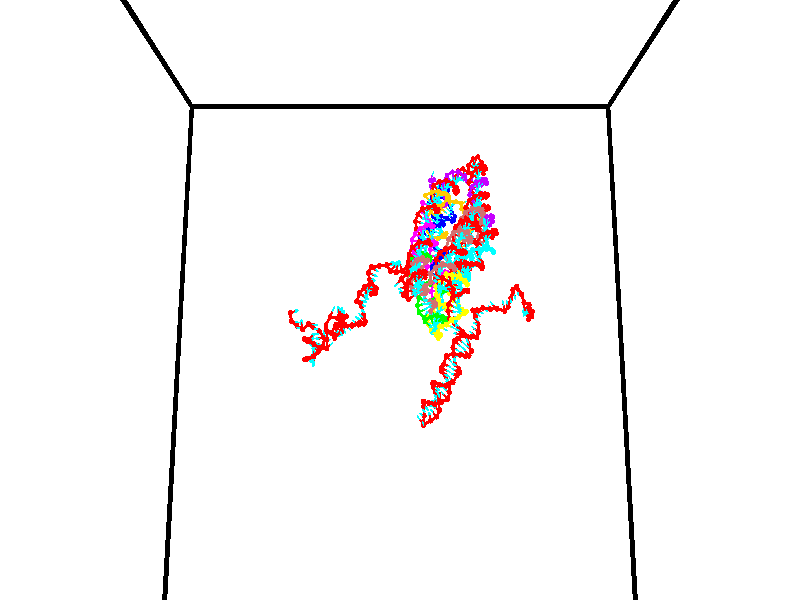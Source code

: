 // switches for output
#declare DRAW_BASES = 1; // possible values are 0, 1; only relevant for DNA ribbons
#declare DRAW_BASES_TYPE = 3; // possible values are 1, 2, 3; only relevant for DNA ribbons
#declare DRAW_FOG = 0; // set to 1 to enable fog

#include "colors.inc"

#include "transforms.inc"
background { rgb <1, 1, 1>}

#default {
   normal{
       ripples 0.25
       frequency 0.20
       turbulence 0.2
       lambda 5
   }
	finish {
		phong 0.1
		phong_size 40.
	}
}

// original window dimensions: 1024x640


// camera settings

camera {
	sky <0, 0.179814, -0.983701>
	up <0, 0.179814, -0.983701>
	right 1.6 * <1, 0, 0>
	location <35, 94.9851, 44.8844>
	look_at <35, 29.7336, 32.9568>
	direction <0, -65.2515, -11.9276>
	angle 67.0682
}


# declare cpy_camera_pos = <35, 94.9851, 44.8844>;
# if (DRAW_FOG = 1)
fog {
	fog_type 2
	up vnormalize(cpy_camera_pos)
	color rgbt<1,1,1,0.3>
	distance 1e-5
	fog_alt 3e-3
	fog_offset 56
}
# end


// LIGHTS

# declare lum = 6;
global_settings {
	ambient_light rgb lum * <0.05, 0.05, 0.05>
	max_trace_level 15
}# declare cpy_direct_light_amount = 0.25;
light_source
{	1000 * <-1, -1.16352, -0.803886>,
	rgb lum * cpy_direct_light_amount
	parallel
}

light_source
{	1000 * <1, 1.16352, 0.803886>,
	rgb lum * cpy_direct_light_amount
	parallel
}

// strand 0

// nucleotide -1

// particle -1
sphere {
	<23.904257, 34.767799, 34.972099> 0.250000
	pigment { color rgbt <1,0,0,0> }
	no_shadow
}
cylinder {
	<24.265263, 34.930573, 34.915707>,  <24.481865, 35.028236, 34.881870>, 0.100000
	pigment { color rgbt <1,0,0,0> }
	no_shadow
}
cylinder {
	<24.265263, 34.930573, 34.915707>,  <23.904257, 34.767799, 34.972099>, 0.100000
	pigment { color rgbt <1,0,0,0> }
	no_shadow
}

// particle -1
sphere {
	<24.265263, 34.930573, 34.915707> 0.100000
	pigment { color rgbt <1,0,0,0> }
	no_shadow
}
sphere {
	0, 1
	scale<0.080000,0.200000,0.300000>
	matrix <0.430225, -0.837158, 0.337747,
		0.019416, -0.365475, -0.930619,
		0.902513, 0.406933, -0.140982,
		24.536016, 35.052654, 34.873413>
	pigment { color rgbt <0,1,1,0> }
	no_shadow
}
cylinder {
	<23.963682, 34.415775, 35.621418>,  <23.904257, 34.767799, 34.972099>, 0.130000
	pigment { color rgbt <1,0,0,0> }
	no_shadow
}

// nucleotide -1

// particle -1
sphere {
	<23.963682, 34.415775, 35.621418> 0.250000
	pigment { color rgbt <1,0,0,0> }
	no_shadow
}
cylinder {
	<24.334038, 34.542198, 35.704205>,  <24.556252, 34.618053, 35.753876>, 0.100000
	pigment { color rgbt <1,0,0,0> }
	no_shadow
}
cylinder {
	<24.334038, 34.542198, 35.704205>,  <23.963682, 34.415775, 35.621418>, 0.100000
	pigment { color rgbt <1,0,0,0> }
	no_shadow
}

// particle -1
sphere {
	<24.334038, 34.542198, 35.704205> 0.100000
	pigment { color rgbt <1,0,0,0> }
	no_shadow
}
sphere {
	0, 1
	scale<0.080000,0.200000,0.300000>
	matrix <-0.188504, -0.088277, 0.978097,
		0.327406, -0.944624, -0.022157,
		0.925890, 0.316058, 0.206967,
		24.611805, 34.637016, 35.766296>
	pigment { color rgbt <0,1,1,0> }
	no_shadow
}
cylinder {
	<24.477659, 33.986561, 35.962044>,  <23.963682, 34.415775, 35.621418>, 0.130000
	pigment { color rgbt <1,0,0,0> }
	no_shadow
}

// nucleotide -1

// particle -1
sphere {
	<24.477659, 33.986561, 35.962044> 0.250000
	pigment { color rgbt <1,0,0,0> }
	no_shadow
}
cylinder {
	<24.596895, 34.336239, 36.115364>,  <24.668438, 34.546047, 36.207355>, 0.100000
	pigment { color rgbt <1,0,0,0> }
	no_shadow
}
cylinder {
	<24.596895, 34.336239, 36.115364>,  <24.477659, 33.986561, 35.962044>, 0.100000
	pigment { color rgbt <1,0,0,0> }
	no_shadow
}

// particle -1
sphere {
	<24.596895, 34.336239, 36.115364> 0.100000
	pigment { color rgbt <1,0,0,0> }
	no_shadow
}
sphere {
	0, 1
	scale<0.080000,0.200000,0.300000>
	matrix <-0.210225, -0.331567, 0.919711,
		0.931100, -0.354737, 0.084941,
		0.298092, 0.874200, 0.383297,
		24.686323, 34.598499, 36.230354>
	pigment { color rgbt <0,1,1,0> }
	no_shadow
}
cylinder {
	<25.120213, 34.174351, 36.310417>,  <24.477659, 33.986561, 35.962044>, 0.130000
	pigment { color rgbt <1,0,0,0> }
	no_shadow
}

// nucleotide -1

// particle -1
sphere {
	<25.120213, 34.174351, 36.310417> 0.250000
	pigment { color rgbt <1,0,0,0> }
	no_shadow
}
cylinder {
	<25.009380, 34.053173, 35.945683>,  <24.942881, 33.980465, 35.726841>, 0.100000
	pigment { color rgbt <1,0,0,0> }
	no_shadow
}
cylinder {
	<25.009380, 34.053173, 35.945683>,  <25.120213, 34.174351, 36.310417>, 0.100000
	pigment { color rgbt <1,0,0,0> }
	no_shadow
}

// particle -1
sphere {
	<25.009380, 34.053173, 35.945683> 0.100000
	pigment { color rgbt <1,0,0,0> }
	no_shadow
}
sphere {
	0, 1
	scale<0.080000,0.200000,0.300000>
	matrix <0.233660, -0.941752, 0.241880,
		-0.932003, -0.146040, 0.331728,
		-0.277081, -0.302945, -0.911839,
		24.926256, 33.962288, 35.672131>
	pigment { color rgbt <0,1,1,0> }
	no_shadow
}
cylinder {
	<25.705460, 34.237076, 35.833054>,  <25.120213, 34.174351, 36.310417>, 0.130000
	pigment { color rgbt <1,0,0,0> }
	no_shadow
}

// nucleotide -1

// particle -1
sphere {
	<25.705460, 34.237076, 35.833054> 0.250000
	pigment { color rgbt <1,0,0,0> }
	no_shadow
}
cylinder {
	<26.097319, 34.296604, 35.886936>,  <26.332434, 34.332321, 35.919266>, 0.100000
	pigment { color rgbt <1,0,0,0> }
	no_shadow
}
cylinder {
	<26.097319, 34.296604, 35.886936>,  <25.705460, 34.237076, 35.833054>, 0.100000
	pigment { color rgbt <1,0,0,0> }
	no_shadow
}

// particle -1
sphere {
	<26.097319, 34.296604, 35.886936> 0.100000
	pigment { color rgbt <1,0,0,0> }
	no_shadow
}
sphere {
	0, 1
	scale<0.080000,0.200000,0.300000>
	matrix <-0.074014, -0.355996, 0.931552,
		0.186586, -0.922562, -0.337736,
		0.979647, 0.148818, 0.134706,
		26.391212, 34.341248, 35.927349>
	pigment { color rgbt <0,1,1,0> }
	no_shadow
}
cylinder {
	<26.036100, 33.624924, 36.004478>,  <25.705460, 34.237076, 35.833054>, 0.130000
	pigment { color rgbt <1,0,0,0> }
	no_shadow
}

// nucleotide -1

// particle -1
sphere {
	<26.036100, 33.624924, 36.004478> 0.250000
	pigment { color rgbt <1,0,0,0> }
	no_shadow
}
cylinder {
	<26.270157, 33.919273, 36.140774>,  <26.410591, 34.095882, 36.222549>, 0.100000
	pigment { color rgbt <1,0,0,0> }
	no_shadow
}
cylinder {
	<26.270157, 33.919273, 36.140774>,  <26.036100, 33.624924, 36.004478>, 0.100000
	pigment { color rgbt <1,0,0,0> }
	no_shadow
}

// particle -1
sphere {
	<26.270157, 33.919273, 36.140774> 0.100000
	pigment { color rgbt <1,0,0,0> }
	no_shadow
}
sphere {
	0, 1
	scale<0.080000,0.200000,0.300000>
	matrix <-0.059992, -0.379748, 0.923143,
		0.808711, -0.560608, -0.178059,
		0.585139, 0.735873, 0.340739,
		26.445698, 34.140034, 36.242996>
	pigment { color rgbt <0,1,1,0> }
	no_shadow
}
cylinder {
	<26.667379, 33.269493, 36.318836>,  <26.036100, 33.624924, 36.004478>, 0.130000
	pigment { color rgbt <1,0,0,0> }
	no_shadow
}

// nucleotide -1

// particle -1
sphere {
	<26.667379, 33.269493, 36.318836> 0.250000
	pigment { color rgbt <1,0,0,0> }
	no_shadow
}
cylinder {
	<26.606758, 33.619114, 36.503471>,  <26.570385, 33.828888, 36.614250>, 0.100000
	pigment { color rgbt <1,0,0,0> }
	no_shadow
}
cylinder {
	<26.606758, 33.619114, 36.503471>,  <26.667379, 33.269493, 36.318836>, 0.100000
	pigment { color rgbt <1,0,0,0> }
	no_shadow
}

// particle -1
sphere {
	<26.606758, 33.619114, 36.503471> 0.100000
	pigment { color rgbt <1,0,0,0> }
	no_shadow
}
sphere {
	0, 1
	scale<0.080000,0.200000,0.300000>
	matrix <-0.000955, -0.467107, 0.884200,
		0.988449, 0.133563, 0.071627,
		-0.151554, 0.874055, 0.461584,
		26.561293, 33.881329, 36.641945>
	pigment { color rgbt <0,1,1,0> }
	no_shadow
}
cylinder {
	<27.201578, 33.320225, 36.923927>,  <26.667379, 33.269493, 36.318836>, 0.130000
	pigment { color rgbt <1,0,0,0> }
	no_shadow
}

// nucleotide -1

// particle -1
sphere {
	<27.201578, 33.320225, 36.923927> 0.250000
	pigment { color rgbt <1,0,0,0> }
	no_shadow
}
cylinder {
	<26.850397, 33.505299, 36.973118>,  <26.639688, 33.616341, 37.002632>, 0.100000
	pigment { color rgbt <1,0,0,0> }
	no_shadow
}
cylinder {
	<26.850397, 33.505299, 36.973118>,  <27.201578, 33.320225, 36.923927>, 0.100000
	pigment { color rgbt <1,0,0,0> }
	no_shadow
}

// particle -1
sphere {
	<26.850397, 33.505299, 36.973118> 0.100000
	pigment { color rgbt <1,0,0,0> }
	no_shadow
}
sphere {
	0, 1
	scale<0.080000,0.200000,0.300000>
	matrix <-0.102572, -0.432707, 0.895681,
		0.467628, 0.773752, 0.427355,
		-0.877954, 0.462680, 0.122980,
		26.587011, 33.644104, 37.010014>
	pigment { color rgbt <0,1,1,0> }
	no_shadow
}
cylinder {
	<27.110126, 33.508846, 37.712051>,  <27.201578, 33.320225, 36.923927>, 0.130000
	pigment { color rgbt <1,0,0,0> }
	no_shadow
}

// nucleotide -1

// particle -1
sphere {
	<27.110126, 33.508846, 37.712051> 0.250000
	pigment { color rgbt <1,0,0,0> }
	no_shadow
}
cylinder {
	<26.746117, 33.532749, 37.547962>,  <26.527710, 33.547089, 37.449509>, 0.100000
	pigment { color rgbt <1,0,0,0> }
	no_shadow
}
cylinder {
	<26.746117, 33.532749, 37.547962>,  <27.110126, 33.508846, 37.712051>, 0.100000
	pigment { color rgbt <1,0,0,0> }
	no_shadow
}

// particle -1
sphere {
	<26.746117, 33.532749, 37.547962> 0.100000
	pigment { color rgbt <1,0,0,0> }
	no_shadow
}
sphere {
	0, 1
	scale<0.080000,0.200000,0.300000>
	matrix <-0.389800, -0.460142, 0.797700,
		-0.141093, 0.885832, 0.442034,
		-0.910027, 0.059755, -0.410220,
		26.473108, 33.550674, 37.424896>
	pigment { color rgbt <0,1,1,0> }
	no_shadow
}
cylinder {
	<26.724627, 33.884701, 38.164196>,  <27.110126, 33.508846, 37.712051>, 0.130000
	pigment { color rgbt <1,0,0,0> }
	no_shadow
}

// nucleotide -1

// particle -1
sphere {
	<26.724627, 33.884701, 38.164196> 0.250000
	pigment { color rgbt <1,0,0,0> }
	no_shadow
}
cylinder {
	<26.465832, 33.657684, 37.960510>,  <26.310555, 33.521473, 37.838299>, 0.100000
	pigment { color rgbt <1,0,0,0> }
	no_shadow
}
cylinder {
	<26.465832, 33.657684, 37.960510>,  <26.724627, 33.884701, 38.164196>, 0.100000
	pigment { color rgbt <1,0,0,0> }
	no_shadow
}

// particle -1
sphere {
	<26.465832, 33.657684, 37.960510> 0.100000
	pigment { color rgbt <1,0,0,0> }
	no_shadow
}
sphere {
	0, 1
	scale<0.080000,0.200000,0.300000>
	matrix <-0.203166, -0.515367, 0.832539,
		-0.734935, 0.642098, 0.218130,
		-0.646988, -0.567545, -0.509214,
		26.271736, 33.487419, 37.807747>
	pigment { color rgbt <0,1,1,0> }
	no_shadow
}
cylinder {
	<26.162075, 33.775188, 38.560333>,  <26.724627, 33.884701, 38.164196>, 0.130000
	pigment { color rgbt <1,0,0,0> }
	no_shadow
}

// nucleotide -1

// particle -1
sphere {
	<26.162075, 33.775188, 38.560333> 0.250000
	pigment { color rgbt <1,0,0,0> }
	no_shadow
}
cylinder {
	<26.154741, 33.462868, 38.310528>,  <26.150341, 33.275475, 38.160645>, 0.100000
	pigment { color rgbt <1,0,0,0> }
	no_shadow
}
cylinder {
	<26.154741, 33.462868, 38.310528>,  <26.162075, 33.775188, 38.560333>, 0.100000
	pigment { color rgbt <1,0,0,0> }
	no_shadow
}

// particle -1
sphere {
	<26.154741, 33.462868, 38.310528> 0.100000
	pigment { color rgbt <1,0,0,0> }
	no_shadow
}
sphere {
	0, 1
	scale<0.080000,0.200000,0.300000>
	matrix <-0.215918, -0.606785, 0.764978,
		-0.976239, 0.148868, -0.157464,
		-0.018334, -0.780801, -0.624511,
		26.149240, 33.228626, 38.123173>
	pigment { color rgbt <0,1,1,0> }
	no_shadow
}
cylinder {
	<25.516479, 33.457817, 38.744518>,  <26.162075, 33.775188, 38.560333>, 0.130000
	pigment { color rgbt <1,0,0,0> }
	no_shadow
}

// nucleotide -1

// particle -1
sphere {
	<25.516479, 33.457817, 38.744518> 0.250000
	pigment { color rgbt <1,0,0,0> }
	no_shadow
}
cylinder {
	<25.781916, 33.211193, 38.575050>,  <25.941177, 33.063217, 38.473370>, 0.100000
	pigment { color rgbt <1,0,0,0> }
	no_shadow
}
cylinder {
	<25.781916, 33.211193, 38.575050>,  <25.516479, 33.457817, 38.744518>, 0.100000
	pigment { color rgbt <1,0,0,0> }
	no_shadow
}

// particle -1
sphere {
	<25.781916, 33.211193, 38.575050> 0.100000
	pigment { color rgbt <1,0,0,0> }
	no_shadow
}
sphere {
	0, 1
	scale<0.080000,0.200000,0.300000>
	matrix <-0.208199, -0.696169, 0.687024,
		-0.718547, -0.367689, -0.590335,
		0.663584, -0.616566, -0.423678,
		25.980993, 33.026222, 38.447948>
	pigment { color rgbt <0,1,1,0> }
	no_shadow
}
cylinder {
	<25.171280, 32.817295, 38.720570>,  <25.516479, 33.457817, 38.744518>, 0.130000
	pigment { color rgbt <1,0,0,0> }
	no_shadow
}

// nucleotide -1

// particle -1
sphere {
	<25.171280, 32.817295, 38.720570> 0.250000
	pigment { color rgbt <1,0,0,0> }
	no_shadow
}
cylinder {
	<25.568090, 32.767750, 38.711277>,  <25.806177, 32.738022, 38.705700>, 0.100000
	pigment { color rgbt <1,0,0,0> }
	no_shadow
}
cylinder {
	<25.568090, 32.767750, 38.711277>,  <25.171280, 32.817295, 38.720570>, 0.100000
	pigment { color rgbt <1,0,0,0> }
	no_shadow
}

// particle -1
sphere {
	<25.568090, 32.767750, 38.711277> 0.100000
	pigment { color rgbt <1,0,0,0> }
	no_shadow
}
sphere {
	0, 1
	scale<0.080000,0.200000,0.300000>
	matrix <-0.094581, -0.853605, 0.512263,
		-0.083282, -0.505982, -0.858514,
		0.992028, -0.123861, -0.023234,
		25.865698, 32.730591, 38.704308>
	pigment { color rgbt <0,1,1,0> }
	no_shadow
}
cylinder {
	<25.265751, 32.062794, 38.559479>,  <25.171280, 32.817295, 38.720570>, 0.130000
	pigment { color rgbt <1,0,0,0> }
	no_shadow
}

// nucleotide -1

// particle -1
sphere {
	<25.265751, 32.062794, 38.559479> 0.250000
	pigment { color rgbt <1,0,0,0> }
	no_shadow
}
cylinder {
	<25.593288, 32.228130, 38.718800>,  <25.789810, 32.327332, 38.814392>, 0.100000
	pigment { color rgbt <1,0,0,0> }
	no_shadow
}
cylinder {
	<25.593288, 32.228130, 38.718800>,  <25.265751, 32.062794, 38.559479>, 0.100000
	pigment { color rgbt <1,0,0,0> }
	no_shadow
}

// particle -1
sphere {
	<25.593288, 32.228130, 38.718800> 0.100000
	pigment { color rgbt <1,0,0,0> }
	no_shadow
}
sphere {
	0, 1
	scale<0.080000,0.200000,0.300000>
	matrix <0.166296, -0.834948, 0.524602,
		0.549401, -0.363331, -0.752429,
		0.818843, 0.413343, 0.398301,
		25.838942, 32.352135, 38.838291>
	pigment { color rgbt <0,1,1,0> }
	no_shadow
}
cylinder {
	<25.941275, 31.679623, 38.402550>,  <25.265751, 32.062794, 38.559479>, 0.130000
	pigment { color rgbt <1,0,0,0> }
	no_shadow
}

// nucleotide -1

// particle -1
sphere {
	<25.941275, 31.679623, 38.402550> 0.250000
	pigment { color rgbt <1,0,0,0> }
	no_shadow
}
cylinder {
	<25.951017, 31.852390, 38.763184>,  <25.956863, 31.956051, 38.979565>, 0.100000
	pigment { color rgbt <1,0,0,0> }
	no_shadow
}
cylinder {
	<25.951017, 31.852390, 38.763184>,  <25.941275, 31.679623, 38.402550>, 0.100000
	pigment { color rgbt <1,0,0,0> }
	no_shadow
}

// particle -1
sphere {
	<25.951017, 31.852390, 38.763184> 0.100000
	pigment { color rgbt <1,0,0,0> }
	no_shadow
}
sphere {
	0, 1
	scale<0.080000,0.200000,0.300000>
	matrix <0.148646, -0.893392, 0.423976,
		0.988590, 0.123691, -0.085963,
		0.024356, 0.431917, 0.901584,
		25.958324, 31.981966, 39.033657>
	pigment { color rgbt <0,1,1,0> }
	no_shadow
}
cylinder {
	<26.494078, 32.086384, 37.903553>,  <25.941275, 31.679623, 38.402550>, 0.130000
	pigment { color rgbt <1,0,0,0> }
	no_shadow
}

// nucleotide -1

// particle -1
sphere {
	<26.494078, 32.086384, 37.903553> 0.250000
	pigment { color rgbt <1,0,0,0> }
	no_shadow
}
cylinder {
	<26.256880, 32.375126, 38.046261>,  <26.114561, 32.548370, 38.131886>, 0.100000
	pigment { color rgbt <1,0,0,0> }
	no_shadow
}
cylinder {
	<26.256880, 32.375126, 38.046261>,  <26.494078, 32.086384, 37.903553>, 0.100000
	pigment { color rgbt <1,0,0,0> }
	no_shadow
}

// particle -1
sphere {
	<26.256880, 32.375126, 38.046261> 0.100000
	pigment { color rgbt <1,0,0,0> }
	no_shadow
}
sphere {
	0, 1
	scale<0.080000,0.200000,0.300000>
	matrix <-0.010855, 0.435875, -0.899942,
		-0.805132, -0.537535, -0.250636,
		-0.592996, 0.721851, 0.356772,
		26.078981, 32.591682, 38.153294>
	pigment { color rgbt <0,1,1,0> }
	no_shadow
}
cylinder {
	<25.953562, 32.242966, 37.328476>,  <26.494078, 32.086384, 37.903553>, 0.130000
	pigment { color rgbt <1,0,0,0> }
	no_shadow
}

// nucleotide -1

// particle -1
sphere {
	<25.953562, 32.242966, 37.328476> 0.250000
	pigment { color rgbt <1,0,0,0> }
	no_shadow
}
cylinder {
	<25.993902, 32.558540, 37.570930>,  <26.018106, 32.747887, 37.716404>, 0.100000
	pigment { color rgbt <1,0,0,0> }
	no_shadow
}
cylinder {
	<25.993902, 32.558540, 37.570930>,  <25.953562, 32.242966, 37.328476>, 0.100000
	pigment { color rgbt <1,0,0,0> }
	no_shadow
}

// particle -1
sphere {
	<25.993902, 32.558540, 37.570930> 0.100000
	pigment { color rgbt <1,0,0,0> }
	no_shadow
}
sphere {
	0, 1
	scale<0.080000,0.200000,0.300000>
	matrix <0.016505, 0.607834, -0.793893,
		-0.994765, 0.090070, 0.048280,
		0.100852, 0.788940, 0.606138,
		26.024158, 32.795223, 37.752773>
	pigment { color rgbt <0,1,1,0> }
	no_shadow
}
cylinder {
	<25.418207, 32.826221, 37.171803>,  <25.953562, 32.242966, 37.328476>, 0.130000
	pigment { color rgbt <1,0,0,0> }
	no_shadow
}

// nucleotide -1

// particle -1
sphere {
	<25.418207, 32.826221, 37.171803> 0.250000
	pigment { color rgbt <1,0,0,0> }
	no_shadow
}
cylinder {
	<25.704165, 33.020294, 37.373207>,  <25.875738, 33.136738, 37.494049>, 0.100000
	pigment { color rgbt <1,0,0,0> }
	no_shadow
}
cylinder {
	<25.704165, 33.020294, 37.373207>,  <25.418207, 32.826221, 37.171803>, 0.100000
	pigment { color rgbt <1,0,0,0> }
	no_shadow
}

// particle -1
sphere {
	<25.704165, 33.020294, 37.373207> 0.100000
	pigment { color rgbt <1,0,0,0> }
	no_shadow
}
sphere {
	0, 1
	scale<0.080000,0.200000,0.300000>
	matrix <0.028043, 0.699617, -0.713967,
		-0.698673, 0.524529, 0.486544,
		0.714891, 0.485186, 0.503513,
		25.918633, 33.165852, 37.524261>
	pigment { color rgbt <0,1,1,0> }
	no_shadow
}
cylinder {
	<25.224672, 33.451763, 37.055523>,  <25.418207, 32.826221, 37.171803>, 0.130000
	pigment { color rgbt <1,0,0,0> }
	no_shadow
}

// nucleotide -1

// particle -1
sphere {
	<25.224672, 33.451763, 37.055523> 0.250000
	pigment { color rgbt <1,0,0,0> }
	no_shadow
}
cylinder {
	<25.611944, 33.475819, 37.152695>,  <25.844307, 33.490253, 37.210999>, 0.100000
	pigment { color rgbt <1,0,0,0> }
	no_shadow
}
cylinder {
	<25.611944, 33.475819, 37.152695>,  <25.224672, 33.451763, 37.055523>, 0.100000
	pigment { color rgbt <1,0,0,0> }
	no_shadow
}

// particle -1
sphere {
	<25.611944, 33.475819, 37.152695> 0.100000
	pigment { color rgbt <1,0,0,0> }
	no_shadow
}
sphere {
	0, 1
	scale<0.080000,0.200000,0.300000>
	matrix <0.120486, 0.738778, -0.663091,
		-0.219347, 0.671260, 0.708023,
		0.968179, 0.060140, 0.242926,
		25.902397, 33.493862, 37.225571>
	pigment { color rgbt <0,1,1,0> }
	no_shadow
}
cylinder {
	<25.323883, 34.087498, 37.084347>,  <25.224672, 33.451763, 37.055523>, 0.130000
	pigment { color rgbt <1,0,0,0> }
	no_shadow
}

// nucleotide -1

// particle -1
sphere {
	<25.323883, 34.087498, 37.084347> 0.250000
	pigment { color rgbt <1,0,0,0> }
	no_shadow
}
cylinder {
	<25.705114, 33.968693, 37.060936>,  <25.933853, 33.897411, 37.046890>, 0.100000
	pigment { color rgbt <1,0,0,0> }
	no_shadow
}
cylinder {
	<25.705114, 33.968693, 37.060936>,  <25.323883, 34.087498, 37.084347>, 0.100000
	pigment { color rgbt <1,0,0,0> }
	no_shadow
}

// particle -1
sphere {
	<25.705114, 33.968693, 37.060936> 0.100000
	pigment { color rgbt <1,0,0,0> }
	no_shadow
}
sphere {
	0, 1
	scale<0.080000,0.200000,0.300000>
	matrix <0.154095, 0.642413, -0.750707,
		0.260565, 0.706465, 0.658038,
		0.953079, -0.297009, -0.058528,
		25.991037, 33.879589, 37.043377>
	pigment { color rgbt <0,1,1,0> }
	no_shadow
}
cylinder {
	<25.849117, 34.614212, 37.223770>,  <25.323883, 34.087498, 37.084347>, 0.130000
	pigment { color rgbt <1,0,0,0> }
	no_shadow
}

// nucleotide -1

// particle -1
sphere {
	<25.849117, 34.614212, 37.223770> 0.250000
	pigment { color rgbt <1,0,0,0> }
	no_shadow
}
cylinder {
	<26.025173, 34.351192, 36.979179>,  <26.130806, 34.193378, 36.832424>, 0.100000
	pigment { color rgbt <1,0,0,0> }
	no_shadow
}
cylinder {
	<26.025173, 34.351192, 36.979179>,  <25.849117, 34.614212, 37.223770>, 0.100000
	pigment { color rgbt <1,0,0,0> }
	no_shadow
}

// particle -1
sphere {
	<26.025173, 34.351192, 36.979179> 0.100000
	pigment { color rgbt <1,0,0,0> }
	no_shadow
}
sphere {
	0, 1
	scale<0.080000,0.200000,0.300000>
	matrix <0.266668, 0.745982, -0.610245,
		0.857418, 0.105532, 0.503684,
		0.440139, -0.657552, -0.611476,
		26.157215, 34.153927, 36.795738>
	pigment { color rgbt <0,1,1,0> }
	no_shadow
}
cylinder {
	<26.379957, 35.052475, 37.642075>,  <25.849117, 34.614212, 37.223770>, 0.130000
	pigment { color rgbt <1,0,0,0> }
	no_shadow
}

// nucleotide -1

// particle -1
sphere {
	<26.379957, 35.052475, 37.642075> 0.250000
	pigment { color rgbt <1,0,0,0> }
	no_shadow
}
cylinder {
	<26.461159, 34.681171, 37.766727>,  <26.509880, 34.458389, 37.841518>, 0.100000
	pigment { color rgbt <1,0,0,0> }
	no_shadow
}
cylinder {
	<26.461159, 34.681171, 37.766727>,  <26.379957, 35.052475, 37.642075>, 0.100000
	pigment { color rgbt <1,0,0,0> }
	no_shadow
}

// particle -1
sphere {
	<26.461159, 34.681171, 37.766727> 0.100000
	pigment { color rgbt <1,0,0,0> }
	no_shadow
}
sphere {
	0, 1
	scale<0.080000,0.200000,0.300000>
	matrix <0.821150, -0.011977, -0.570587,
		0.533387, 0.371733, 0.759811,
		0.203005, -0.928263, 0.311637,
		26.522060, 34.402691, 37.860218>
	pigment { color rgbt <0,1,1,0> }
	no_shadow
}
cylinder {
	<26.941893, 35.119228, 37.967056>,  <26.379957, 35.052475, 37.642075>, 0.130000
	pigment { color rgbt <1,0,0,0> }
	no_shadow
}

// nucleotide -1

// particle -1
sphere {
	<26.941893, 35.119228, 37.967056> 0.250000
	pigment { color rgbt <1,0,0,0> }
	no_shadow
}
cylinder {
	<26.930622, 34.757648, 37.796375>,  <26.923859, 34.540699, 37.693966>, 0.100000
	pigment { color rgbt <1,0,0,0> }
	no_shadow
}
cylinder {
	<26.930622, 34.757648, 37.796375>,  <26.941893, 35.119228, 37.967056>, 0.100000
	pigment { color rgbt <1,0,0,0> }
	no_shadow
}

// particle -1
sphere {
	<26.930622, 34.757648, 37.796375> 0.100000
	pigment { color rgbt <1,0,0,0> }
	no_shadow
}
sphere {
	0, 1
	scale<0.080000,0.200000,0.300000>
	matrix <0.912929, 0.150595, -0.379318,
		0.407145, -0.400237, 0.821001,
		-0.028178, -0.903953, -0.426702,
		26.922169, 34.486462, 37.668365>
	pigment { color rgbt <0,1,1,0> }
	no_shadow
}
cylinder {
	<27.683683, 34.793728, 37.994125>,  <26.941893, 35.119228, 37.967056>, 0.130000
	pigment { color rgbt <1,0,0,0> }
	no_shadow
}

// nucleotide -1

// particle -1
sphere {
	<27.683683, 34.793728, 37.994125> 0.250000
	pigment { color rgbt <1,0,0,0> }
	no_shadow
}
cylinder {
	<27.891865, 34.544949, 37.760094>,  <28.016773, 34.395683, 37.619675>, 0.100000
	pigment { color rgbt <1,0,0,0> }
	no_shadow
}
cylinder {
	<27.891865, 34.544949, 37.760094>,  <27.683683, 34.793728, 37.994125>, 0.100000
	pigment { color rgbt <1,0,0,0> }
	no_shadow
}

// particle -1
sphere {
	<27.891865, 34.544949, 37.760094> 0.100000
	pigment { color rgbt <1,0,0,0> }
	no_shadow
}
sphere {
	0, 1
	scale<0.080000,0.200000,0.300000>
	matrix <-0.530084, 0.301844, -0.792402,
		0.669432, 0.722547, -0.172587,
		0.520453, -0.621944, -0.585075,
		28.048000, 34.358364, 37.584572>
	pigment { color rgbt <0,1,1,0> }
	no_shadow
}
cylinder {
	<27.688101, 35.087730, 37.295517>,  <27.683683, 34.793728, 37.994125>, 0.130000
	pigment { color rgbt <1,0,0,0> }
	no_shadow
}

// nucleotide -1

// particle -1
sphere {
	<27.688101, 35.087730, 37.295517> 0.250000
	pigment { color rgbt <1,0,0,0> }
	no_shadow
}
cylinder {
	<27.760689, 34.694870, 37.275742>,  <27.804241, 34.459152, 37.263878>, 0.100000
	pigment { color rgbt <1,0,0,0> }
	no_shadow
}
cylinder {
	<27.760689, 34.694870, 37.275742>,  <27.688101, 35.087730, 37.295517>, 0.100000
	pigment { color rgbt <1,0,0,0> }
	no_shadow
}

// particle -1
sphere {
	<27.760689, 34.694870, 37.275742> 0.100000
	pigment { color rgbt <1,0,0,0> }
	no_shadow
}
sphere {
	0, 1
	scale<0.080000,0.200000,0.300000>
	matrix <-0.401256, -0.028052, -0.915536,
		0.897810, 0.185980, -0.399186,
		0.181469, -0.982153, -0.049440,
		27.815130, 34.400223, 37.260910>
	pigment { color rgbt <0,1,1,0> }
	no_shadow
}
cylinder {
	<27.705505, 35.009861, 36.594154>,  <27.688101, 35.087730, 37.295517>, 0.130000
	pigment { color rgbt <1,0,0,0> }
	no_shadow
}

// nucleotide -1

// particle -1
sphere {
	<27.705505, 35.009861, 36.594154> 0.250000
	pigment { color rgbt <1,0,0,0> }
	no_shadow
}
cylinder {
	<27.648825, 34.639732, 36.734840>,  <27.614817, 34.417656, 36.819252>, 0.100000
	pigment { color rgbt <1,0,0,0> }
	no_shadow
}
cylinder {
	<27.648825, 34.639732, 36.734840>,  <27.705505, 35.009861, 36.594154>, 0.100000
	pigment { color rgbt <1,0,0,0> }
	no_shadow
}

// particle -1
sphere {
	<27.648825, 34.639732, 36.734840> 0.100000
	pigment { color rgbt <1,0,0,0> }
	no_shadow
}
sphere {
	0, 1
	scale<0.080000,0.200000,0.300000>
	matrix <-0.592501, -0.205350, -0.778957,
		0.793008, -0.318774, -0.519154,
		-0.141703, -0.925319, 0.351718,
		27.606314, 34.362137, 36.840355>
	pigment { color rgbt <0,1,1,0> }
	no_shadow
}
cylinder {
	<27.526915, 34.656116, 35.993042>,  <27.705505, 35.009861, 36.594154>, 0.130000
	pigment { color rgbt <1,0,0,0> }
	no_shadow
}

// nucleotide -1

// particle -1
sphere {
	<27.526915, 34.656116, 35.993042> 0.250000
	pigment { color rgbt <1,0,0,0> }
	no_shadow
}
cylinder {
	<27.412123, 34.432201, 36.303986>,  <27.343248, 34.297852, 36.490551>, 0.100000
	pigment { color rgbt <1,0,0,0> }
	no_shadow
}
cylinder {
	<27.412123, 34.432201, 36.303986>,  <27.526915, 34.656116, 35.993042>, 0.100000
	pigment { color rgbt <1,0,0,0> }
	no_shadow
}

// particle -1
sphere {
	<27.412123, 34.432201, 36.303986> 0.100000
	pigment { color rgbt <1,0,0,0> }
	no_shadow
}
sphere {
	0, 1
	scale<0.080000,0.200000,0.300000>
	matrix <-0.661743, -0.470895, -0.583398,
		0.692632, -0.681833, -0.235298,
		-0.286980, -0.559787, 0.777355,
		27.326029, 34.264267, 36.537193>
	pigment { color rgbt <0,1,1,0> }
	no_shadow
}
cylinder {
	<27.924433, 34.579567, 35.292183>,  <27.526915, 34.656116, 35.993042>, 0.130000
	pigment { color rgbt <1,0,0,0> }
	no_shadow
}

// nucleotide -1

// particle -1
sphere {
	<27.924433, 34.579567, 35.292183> 0.250000
	pigment { color rgbt <1,0,0,0> }
	no_shadow
}
cylinder {
	<28.102734, 34.665569, 34.944603>,  <28.209715, 34.717171, 34.736053>, 0.100000
	pigment { color rgbt <1,0,0,0> }
	no_shadow
}
cylinder {
	<28.102734, 34.665569, 34.944603>,  <27.924433, 34.579567, 35.292183>, 0.100000
	pigment { color rgbt <1,0,0,0> }
	no_shadow
}

// particle -1
sphere {
	<28.102734, 34.665569, 34.944603> 0.100000
	pigment { color rgbt <1,0,0,0> }
	no_shadow
}
sphere {
	0, 1
	scale<0.080000,0.200000,0.300000>
	matrix <0.874814, 0.101135, 0.473785,
		0.189747, -0.971363, -0.143006,
		0.445754, 0.215002, -0.868952,
		28.236460, 34.730068, 34.683918>
	pigment { color rgbt <0,1,1,0> }
	no_shadow
}
cylinder {
	<28.670732, 34.383354, 35.375370>,  <27.924433, 34.579567, 35.292183>, 0.130000
	pigment { color rgbt <1,0,0,0> }
	no_shadow
}

// nucleotide -1

// particle -1
sphere {
	<28.670732, 34.383354, 35.375370> 0.250000
	pigment { color rgbt <1,0,0,0> }
	no_shadow
}
cylinder {
	<28.976625, 34.488110, 35.139881>,  <29.160162, 34.550964, 34.998589>, 0.100000
	pigment { color rgbt <1,0,0,0> }
	no_shadow
}
cylinder {
	<28.976625, 34.488110, 35.139881>,  <28.670732, 34.383354, 35.375370>, 0.100000
	pigment { color rgbt <1,0,0,0> }
	no_shadow
}

// particle -1
sphere {
	<28.976625, 34.488110, 35.139881> 0.100000
	pigment { color rgbt <1,0,0,0> }
	no_shadow
}
sphere {
	0, 1
	scale<0.080000,0.200000,0.300000>
	matrix <-0.274086, 0.959108, 0.070630,
		0.583149, 0.107348, 0.805242,
		0.764732, 0.261893, -0.588725,
		29.206045, 34.566677, 34.963264>
	pigment { color rgbt <0,1,1,0> }
	no_shadow
}
cylinder {
	<29.183186, 34.911980, 35.777294>,  <28.670732, 34.383354, 35.375370>, 0.130000
	pigment { color rgbt <1,0,0,0> }
	no_shadow
}

// nucleotide -1

// particle -1
sphere {
	<29.183186, 34.911980, 35.777294> 0.250000
	pigment { color rgbt <1,0,0,0> }
	no_shadow
}
cylinder {
	<29.153095, 34.912155, 35.378429>,  <29.135042, 34.912258, 35.139111>, 0.100000
	pigment { color rgbt <1,0,0,0> }
	no_shadow
}
cylinder {
	<29.153095, 34.912155, 35.378429>,  <29.183186, 34.911980, 35.777294>, 0.100000
	pigment { color rgbt <1,0,0,0> }
	no_shadow
}

// particle -1
sphere {
	<29.153095, 34.912155, 35.378429> 0.100000
	pigment { color rgbt <1,0,0,0> }
	no_shadow
}
sphere {
	0, 1
	scale<0.080000,0.200000,0.300000>
	matrix <-0.280105, 0.959728, 0.021549,
		0.957018, 0.280932, -0.072074,
		-0.075225, 0.000434, -0.997167,
		29.130527, 34.912285, 35.079281>
	pigment { color rgbt <0,1,1,0> }
	no_shadow
}
cylinder {
	<29.632524, 35.366222, 35.383202>,  <29.183186, 34.911980, 35.777294>, 0.130000
	pigment { color rgbt <1,0,0,0> }
	no_shadow
}

// nucleotide -1

// particle -1
sphere {
	<29.632524, 35.366222, 35.383202> 0.250000
	pigment { color rgbt <1,0,0,0> }
	no_shadow
}
cylinder {
	<29.273071, 35.318203, 35.214420>,  <29.057400, 35.289391, 35.113152>, 0.100000
	pigment { color rgbt <1,0,0,0> }
	no_shadow
}
cylinder {
	<29.273071, 35.318203, 35.214420>,  <29.632524, 35.366222, 35.383202>, 0.100000
	pigment { color rgbt <1,0,0,0> }
	no_shadow
}

// particle -1
sphere {
	<29.273071, 35.318203, 35.214420> 0.100000
	pigment { color rgbt <1,0,0,0> }
	no_shadow
}
sphere {
	0, 1
	scale<0.080000,0.200000,0.300000>
	matrix <-0.237769, 0.941588, 0.238491,
		0.368675, 0.314643, -0.874688,
		-0.898635, -0.120048, -0.421952,
		29.003481, 35.282188, 35.087833>
	pigment { color rgbt <0,1,1,0> }
	no_shadow
}
cylinder {
	<28.932878, 35.684471, 35.566433>,  <29.632524, 35.366222, 35.383202>, 0.130000
	pigment { color rgbt <1,0,0,0> }
	no_shadow
}

// nucleotide -1

// particle -1
sphere {
	<28.932878, 35.684471, 35.566433> 0.250000
	pigment { color rgbt <1,0,0,0> }
	no_shadow
}
cylinder {
	<29.071602, 35.782249, 35.204224>,  <29.154837, 35.840916, 34.986897>, 0.100000
	pigment { color rgbt <1,0,0,0> }
	no_shadow
}
cylinder {
	<29.071602, 35.782249, 35.204224>,  <28.932878, 35.684471, 35.566433>, 0.100000
	pigment { color rgbt <1,0,0,0> }
	no_shadow
}

// particle -1
sphere {
	<29.071602, 35.782249, 35.204224> 0.100000
	pigment { color rgbt <1,0,0,0> }
	no_shadow
}
sphere {
	0, 1
	scale<0.080000,0.200000,0.300000>
	matrix <-0.714752, 0.694021, -0.086397,
		0.607332, 0.677187, 0.415410,
		0.346810, 0.244444, -0.905522,
		29.175646, 35.855583, 34.932568>
	pigment { color rgbt <0,1,1,0> }
	no_shadow
}
cylinder {
	<29.053333, 36.386925, 35.516712>,  <28.932878, 35.684471, 35.566433>, 0.130000
	pigment { color rgbt <1,0,0,0> }
	no_shadow
}

// nucleotide -1

// particle -1
sphere {
	<29.053333, 36.386925, 35.516712> 0.250000
	pigment { color rgbt <1,0,0,0> }
	no_shadow
}
cylinder {
	<28.967529, 36.241074, 35.154266>,  <28.916048, 36.153564, 34.936798>, 0.100000
	pigment { color rgbt <1,0,0,0> }
	no_shadow
}
cylinder {
	<28.967529, 36.241074, 35.154266>,  <29.053333, 36.386925, 35.516712>, 0.100000
	pigment { color rgbt <1,0,0,0> }
	no_shadow
}

// particle -1
sphere {
	<28.967529, 36.241074, 35.154266> 0.100000
	pigment { color rgbt <1,0,0,0> }
	no_shadow
}
sphere {
	0, 1
	scale<0.080000,0.200000,0.300000>
	matrix <-0.664315, 0.734543, -0.138318,
		0.716011, 0.572272, -0.399791,
		-0.214508, -0.364624, -0.906110,
		28.903177, 36.131687, 34.882435>
	pigment { color rgbt <0,1,1,0> }
	no_shadow
}
cylinder {
	<28.990240, 36.301510, 36.236652>,  <29.053333, 36.386925, 35.516712>, 0.130000
	pigment { color rgbt <1,0,0,0> }
	no_shadow
}

// nucleotide -1

// particle -1
sphere {
	<28.990240, 36.301510, 36.236652> 0.250000
	pigment { color rgbt <1,0,0,0> }
	no_shadow
}
cylinder {
	<28.866814, 36.297440, 36.617111>,  <28.792757, 36.294998, 36.845387>, 0.100000
	pigment { color rgbt <1,0,0,0> }
	no_shadow
}
cylinder {
	<28.866814, 36.297440, 36.617111>,  <28.990240, 36.301510, 36.236652>, 0.100000
	pigment { color rgbt <1,0,0,0> }
	no_shadow
}

// particle -1
sphere {
	<28.866814, 36.297440, 36.617111> 0.100000
	pigment { color rgbt <1,0,0,0> }
	no_shadow
}
sphere {
	0, 1
	scale<0.080000,0.200000,0.300000>
	matrix <0.262690, 0.960143, 0.095493,
		-0.914211, 0.279323, -0.293594,
		-0.308566, -0.010177, 0.951149,
		28.774244, 36.294388, 36.902454>
	pigment { color rgbt <0,1,1,0> }
	no_shadow
}
cylinder {
	<28.767319, 37.058247, 36.363441>,  <28.990240, 36.301510, 36.236652>, 0.130000
	pigment { color rgbt <1,0,0,0> }
	no_shadow
}

// nucleotide -1

// particle -1
sphere {
	<28.767319, 37.058247, 36.363441> 0.250000
	pigment { color rgbt <1,0,0,0> }
	no_shadow
}
cylinder {
	<28.803118, 36.851002, 36.703690>,  <28.824596, 36.726654, 36.907837>, 0.100000
	pigment { color rgbt <1,0,0,0> }
	no_shadow
}
cylinder {
	<28.803118, 36.851002, 36.703690>,  <28.767319, 37.058247, 36.363441>, 0.100000
	pigment { color rgbt <1,0,0,0> }
	no_shadow
}

// particle -1
sphere {
	<28.803118, 36.851002, 36.703690> 0.100000
	pigment { color rgbt <1,0,0,0> }
	no_shadow
}
sphere {
	0, 1
	scale<0.080000,0.200000,0.300000>
	matrix <0.344958, 0.817312, 0.461525,
		-0.934342, 0.252122, 0.251873,
		0.089498, -0.518108, 0.850620,
		28.829967, 36.695568, 36.958874>
	pigment { color rgbt <0,1,1,0> }
	no_shadow
}
cylinder {
	<28.382015, 37.191685, 37.003899>,  <28.767319, 37.058247, 36.363441>, 0.130000
	pigment { color rgbt <1,0,0,0> }
	no_shadow
}

// nucleotide -1

// particle -1
sphere {
	<28.382015, 37.191685, 37.003899> 0.250000
	pigment { color rgbt <1,0,0,0> }
	no_shadow
}
cylinder {
	<28.766699, 37.094360, 37.054363>,  <28.997509, 37.035965, 37.084644>, 0.100000
	pigment { color rgbt <1,0,0,0> }
	no_shadow
}
cylinder {
	<28.766699, 37.094360, 37.054363>,  <28.382015, 37.191685, 37.003899>, 0.100000
	pigment { color rgbt <1,0,0,0> }
	no_shadow
}

// particle -1
sphere {
	<28.766699, 37.094360, 37.054363> 0.100000
	pigment { color rgbt <1,0,0,0> }
	no_shadow
}
sphere {
	0, 1
	scale<0.080000,0.200000,0.300000>
	matrix <0.240533, 0.969933, 0.037055,
		-0.131387, -0.005290, 0.991317,
		0.961707, -0.243313, 0.126164,
		29.055212, 37.021366, 37.092213>
	pigment { color rgbt <0,1,1,0> }
	no_shadow
}
cylinder {
	<28.756720, 37.633495, 37.463165>,  <28.382015, 37.191685, 37.003899>, 0.130000
	pigment { color rgbt <1,0,0,0> }
	no_shadow
}

// nucleotide -1

// particle -1
sphere {
	<28.756720, 37.633495, 37.463165> 0.250000
	pigment { color rgbt <1,0,0,0> }
	no_shadow
}
cylinder {
	<29.023794, 37.491295, 37.201534>,  <29.184038, 37.405975, 37.044556>, 0.100000
	pigment { color rgbt <1,0,0,0> }
	no_shadow
}
cylinder {
	<29.023794, 37.491295, 37.201534>,  <28.756720, 37.633495, 37.463165>, 0.100000
	pigment { color rgbt <1,0,0,0> }
	no_shadow
}

// particle -1
sphere {
	<29.023794, 37.491295, 37.201534> 0.100000
	pigment { color rgbt <1,0,0,0> }
	no_shadow
}
sphere {
	0, 1
	scale<0.080000,0.200000,0.300000>
	matrix <0.385355, 0.916785, -0.104911,
		0.636945, -0.182005, 0.749116,
		0.667684, -0.355499, -0.654078,
		29.224100, 37.384644, 37.005310>
	pigment { color rgbt <0,1,1,0> }
	no_shadow
}
cylinder {
	<29.407207, 37.886364, 37.007782>,  <28.756720, 37.633495, 37.463165>, 0.130000
	pigment { color rgbt <1,0,0,0> }
	no_shadow
}

// nucleotide -1

// particle -1
sphere {
	<29.407207, 37.886364, 37.007782> 0.250000
	pigment { color rgbt <1,0,0,0> }
	no_shadow
}
cylinder {
	<29.446228, 38.258381, 37.149483>,  <29.469641, 38.481590, 37.234505>, 0.100000
	pigment { color rgbt <1,0,0,0> }
	no_shadow
}
cylinder {
	<29.446228, 38.258381, 37.149483>,  <29.407207, 37.886364, 37.007782>, 0.100000
	pigment { color rgbt <1,0,0,0> }
	no_shadow
}

// particle -1
sphere {
	<29.446228, 38.258381, 37.149483> 0.100000
	pigment { color rgbt <1,0,0,0> }
	no_shadow
}
sphere {
	0, 1
	scale<0.080000,0.200000,0.300000>
	matrix <0.907940, 0.062610, -0.414397,
		-0.407588, 0.362068, -0.838319,
		0.097553, 0.930047, 0.354255,
		29.475494, 38.537395, 37.255760>
	pigment { color rgbt <0,1,1,0> }
	no_shadow
}
cylinder {
	<29.483219, 38.496143, 36.462391>,  <29.407207, 37.886364, 37.007782>, 0.130000
	pigment { color rgbt <1,0,0,0> }
	no_shadow
}

// nucleotide -1

// particle -1
sphere {
	<29.483219, 38.496143, 36.462391> 0.250000
	pigment { color rgbt <1,0,0,0> }
	no_shadow
}
cylinder {
	<29.667877, 38.550056, 36.813099>,  <29.778671, 38.582405, 37.023521>, 0.100000
	pigment { color rgbt <1,0,0,0> }
	no_shadow
}
cylinder {
	<29.667877, 38.550056, 36.813099>,  <29.483219, 38.496143, 36.462391>, 0.100000
	pigment { color rgbt <1,0,0,0> }
	no_shadow
}

// particle -1
sphere {
	<29.667877, 38.550056, 36.813099> 0.100000
	pigment { color rgbt <1,0,0,0> }
	no_shadow
}
sphere {
	0, 1
	scale<0.080000,0.200000,0.300000>
	matrix <0.886629, -0.039114, -0.460825,
		-0.027817, 0.990103, -0.137558,
		0.461644, 0.134782, 0.876766,
		29.806370, 38.590492, 37.076130>
	pigment { color rgbt <0,1,1,0> }
	no_shadow
}
cylinder {
	<29.858572, 39.175392, 36.666466>,  <29.483219, 38.496143, 36.462391>, 0.130000
	pigment { color rgbt <1,0,0,0> }
	no_shadow
}

// nucleotide -1

// particle -1
sphere {
	<29.858572, 39.175392, 36.666466> 0.250000
	pigment { color rgbt <1,0,0,0> }
	no_shadow
}
cylinder {
	<30.042944, 38.836704, 36.772758>,  <30.153566, 38.633492, 36.836533>, 0.100000
	pigment { color rgbt <1,0,0,0> }
	no_shadow
}
cylinder {
	<30.042944, 38.836704, 36.772758>,  <29.858572, 39.175392, 36.666466>, 0.100000
	pigment { color rgbt <1,0,0,0> }
	no_shadow
}

// particle -1
sphere {
	<30.042944, 38.836704, 36.772758> 0.100000
	pigment { color rgbt <1,0,0,0> }
	no_shadow
}
sphere {
	0, 1
	scale<0.080000,0.200000,0.300000>
	matrix <0.634829, 0.105364, -0.765434,
		0.620109, 0.521504, 0.586087,
		0.460929, -0.846719, 0.265729,
		30.181223, 38.582687, 36.852478>
	pigment { color rgbt <0,1,1,0> }
	no_shadow
}
cylinder {
	<30.507517, 39.460991, 36.745399>,  <29.858572, 39.175392, 36.666466>, 0.130000
	pigment { color rgbt <1,0,0,0> }
	no_shadow
}

// nucleotide -1

// particle -1
sphere {
	<30.507517, 39.460991, 36.745399> 0.250000
	pigment { color rgbt <1,0,0,0> }
	no_shadow
}
cylinder {
	<30.486588, 39.064915, 36.693577>,  <30.474030, 38.827271, 36.662483>, 0.100000
	pigment { color rgbt <1,0,0,0> }
	no_shadow
}
cylinder {
	<30.486588, 39.064915, 36.693577>,  <30.507517, 39.460991, 36.745399>, 0.100000
	pigment { color rgbt <1,0,0,0> }
	no_shadow
}

// particle -1
sphere {
	<30.486588, 39.064915, 36.693577> 0.100000
	pigment { color rgbt <1,0,0,0> }
	no_shadow
}
sphere {
	0, 1
	scale<0.080000,0.200000,0.300000>
	matrix <0.536698, 0.081519, -0.839827,
		0.842150, -0.113474, 0.527168,
		-0.052324, -0.990191, -0.129552,
		30.470890, 38.767857, 36.654713>
	pigment { color rgbt <0,1,1,0> }
	no_shadow
}
cylinder {
	<31.131987, 39.180748, 36.613132>,  <30.507517, 39.460991, 36.745399>, 0.130000
	pigment { color rgbt <1,0,0,0> }
	no_shadow
}

// nucleotide -1

// particle -1
sphere {
	<31.131987, 39.180748, 36.613132> 0.250000
	pigment { color rgbt <1,0,0,0> }
	no_shadow
}
cylinder {
	<30.894257, 38.898682, 36.458458>,  <30.751619, 38.729443, 36.365654>, 0.100000
	pigment { color rgbt <1,0,0,0> }
	no_shadow
}
cylinder {
	<30.894257, 38.898682, 36.458458>,  <31.131987, 39.180748, 36.613132>, 0.100000
	pigment { color rgbt <1,0,0,0> }
	no_shadow
}

// particle -1
sphere {
	<30.894257, 38.898682, 36.458458> 0.100000
	pigment { color rgbt <1,0,0,0> }
	no_shadow
}
sphere {
	0, 1
	scale<0.080000,0.200000,0.300000>
	matrix <0.549831, -0.005381, -0.835258,
		0.586912, -0.709025, 0.390919,
		-0.594323, -0.705163, -0.386686,
		30.715960, 38.687134, 36.342453>
	pigment { color rgbt <0,1,1,0> }
	no_shadow
}
cylinder {
	<31.611492, 38.663605, 36.466202>,  <31.131987, 39.180748, 36.613132>, 0.130000
	pigment { color rgbt <1,0,0,0> }
	no_shadow
}

// nucleotide -1

// particle -1
sphere {
	<31.611492, 38.663605, 36.466202> 0.250000
	pigment { color rgbt <1,0,0,0> }
	no_shadow
}
cylinder {
	<31.279808, 38.638630, 36.244026>,  <31.080797, 38.623646, 36.110722>, 0.100000
	pigment { color rgbt <1,0,0,0> }
	no_shadow
}
cylinder {
	<31.279808, 38.638630, 36.244026>,  <31.611492, 38.663605, 36.466202>, 0.100000
	pigment { color rgbt <1,0,0,0> }
	no_shadow
}

// particle -1
sphere {
	<31.279808, 38.638630, 36.244026> 0.100000
	pigment { color rgbt <1,0,0,0> }
	no_shadow
}
sphere {
	0, 1
	scale<0.080000,0.200000,0.300000>
	matrix <0.543036, -0.325341, -0.774122,
		-0.132369, -0.943533, 0.303685,
		-0.829211, -0.062442, -0.555437,
		31.031044, 38.619896, 36.077396>
	pigment { color rgbt <0,1,1,0> }
	no_shadow
}
cylinder {
	<31.669420, 37.993103, 36.202705>,  <31.611492, 38.663605, 36.466202>, 0.130000
	pigment { color rgbt <1,0,0,0> }
	no_shadow
}

// nucleotide -1

// particle -1
sphere {
	<31.669420, 37.993103, 36.202705> 0.250000
	pigment { color rgbt <1,0,0,0> }
	no_shadow
}
cylinder {
	<31.436647, 38.220772, 35.970360>,  <31.296984, 38.357372, 35.830952>, 0.100000
	pigment { color rgbt <1,0,0,0> }
	no_shadow
}
cylinder {
	<31.436647, 38.220772, 35.970360>,  <31.669420, 37.993103, 36.202705>, 0.100000
	pigment { color rgbt <1,0,0,0> }
	no_shadow
}

// particle -1
sphere {
	<31.436647, 38.220772, 35.970360> 0.100000
	pigment { color rgbt <1,0,0,0> }
	no_shadow
}
sphere {
	0, 1
	scale<0.080000,0.200000,0.300000>
	matrix <0.548948, -0.252063, -0.796944,
		-0.600011, -0.782630, -0.165762,
		-0.581930, 0.569170, -0.580864,
		31.262068, 38.391521, 35.796101>
	pigment { color rgbt <0,1,1,0> }
	no_shadow
}
cylinder {
	<31.483334, 37.618538, 35.594147>,  <31.669420, 37.993103, 36.202705>, 0.130000
	pigment { color rgbt <1,0,0,0> }
	no_shadow
}

// nucleotide -1

// particle -1
sphere {
	<31.483334, 37.618538, 35.594147> 0.250000
	pigment { color rgbt <1,0,0,0> }
	no_shadow
}
cylinder {
	<31.464943, 38.005962, 35.496349>,  <31.453909, 38.238419, 35.437672>, 0.100000
	pigment { color rgbt <1,0,0,0> }
	no_shadow
}
cylinder {
	<31.464943, 38.005962, 35.496349>,  <31.483334, 37.618538, 35.594147>, 0.100000
	pigment { color rgbt <1,0,0,0> }
	no_shadow
}

// particle -1
sphere {
	<31.464943, 38.005962, 35.496349> 0.100000
	pigment { color rgbt <1,0,0,0> }
	no_shadow
}
sphere {
	0, 1
	scale<0.080000,0.200000,0.300000>
	matrix <0.313259, -0.218430, -0.924206,
		-0.948554, -0.119081, -0.293368,
		-0.045975, 0.968560, -0.244496,
		31.451151, 38.296532, 35.423000>
	pigment { color rgbt <0,1,1,0> }
	no_shadow
}
cylinder {
	<31.276222, 37.591049, 34.874805>,  <31.483334, 37.618538, 35.594147>, 0.130000
	pigment { color rgbt <1,0,0,0> }
	no_shadow
}

// nucleotide -1

// particle -1
sphere {
	<31.276222, 37.591049, 34.874805> 0.250000
	pigment { color rgbt <1,0,0,0> }
	no_shadow
}
cylinder {
	<31.439037, 37.952236, 34.929897>,  <31.536726, 38.168949, 34.962952>, 0.100000
	pigment { color rgbt <1,0,0,0> }
	no_shadow
}
cylinder {
	<31.439037, 37.952236, 34.929897>,  <31.276222, 37.591049, 34.874805>, 0.100000
	pigment { color rgbt <1,0,0,0> }
	no_shadow
}

// particle -1
sphere {
	<31.439037, 37.952236, 34.929897> 0.100000
	pigment { color rgbt <1,0,0,0> }
	no_shadow
}
sphere {
	0, 1
	scale<0.080000,0.200000,0.300000>
	matrix <0.449562, -0.066786, -0.890749,
		-0.795119, 0.424487, -0.433124,
		0.407038, 0.902968, 0.137730,
		31.561150, 38.223125, 34.971218>
	pigment { color rgbt <0,1,1,0> }
	no_shadow
}
cylinder {
	<30.864168, 38.071915, 34.579433>,  <31.276222, 37.591049, 34.874805>, 0.130000
	pigment { color rgbt <1,0,0,0> }
	no_shadow
}

// nucleotide -1

// particle -1
sphere {
	<30.864168, 38.071915, 34.579433> 0.250000
	pigment { color rgbt <1,0,0,0> }
	no_shadow
}
cylinder {
	<31.259890, 38.127625, 34.596790>,  <31.497322, 38.161049, 34.607204>, 0.100000
	pigment { color rgbt <1,0,0,0> }
	no_shadow
}
cylinder {
	<31.259890, 38.127625, 34.596790>,  <30.864168, 38.071915, 34.579433>, 0.100000
	pigment { color rgbt <1,0,0,0> }
	no_shadow
}

// particle -1
sphere {
	<31.259890, 38.127625, 34.596790> 0.100000
	pigment { color rgbt <1,0,0,0> }
	no_shadow
}
sphere {
	0, 1
	scale<0.080000,0.200000,0.300000>
	matrix <0.098547, -0.418725, -0.902750,
		-0.107558, 0.897370, -0.427970,
		0.989303, 0.139273, 0.043396,
		31.556681, 38.169407, 34.609810>
	pigment { color rgbt <0,1,1,0> }
	no_shadow
}
cylinder {
	<31.123899, 38.002808, 33.909016>,  <30.864168, 38.071915, 34.579433>, 0.130000
	pigment { color rgbt <1,0,0,0> }
	no_shadow
}

// nucleotide -1

// particle -1
sphere {
	<31.123899, 38.002808, 33.909016> 0.250000
	pigment { color rgbt <1,0,0,0> }
	no_shadow
}
cylinder {
	<31.464268, 37.959843, 34.114693>,  <31.668489, 37.934063, 34.238098>, 0.100000
	pigment { color rgbt <1,0,0,0> }
	no_shadow
}
cylinder {
	<31.464268, 37.959843, 34.114693>,  <31.123899, 38.002808, 33.909016>, 0.100000
	pigment { color rgbt <1,0,0,0> }
	no_shadow
}

// particle -1
sphere {
	<31.464268, 37.959843, 34.114693> 0.100000
	pigment { color rgbt <1,0,0,0> }
	no_shadow
}
sphere {
	0, 1
	scale<0.080000,0.200000,0.300000>
	matrix <0.372390, -0.567040, -0.734705,
		0.370483, 0.816657, -0.442508,
		0.850922, -0.107410, 0.514194,
		31.719543, 37.927620, 34.268951>
	pigment { color rgbt <0,1,1,0> }
	no_shadow
}
cylinder {
	<31.589058, 38.271885, 33.467697>,  <31.123899, 38.002808, 33.909016>, 0.130000
	pigment { color rgbt <1,0,0,0> }
	no_shadow
}

// nucleotide -1

// particle -1
sphere {
	<31.589058, 38.271885, 33.467697> 0.250000
	pigment { color rgbt <1,0,0,0> }
	no_shadow
}
cylinder {
	<31.687553, 37.979218, 33.721951>,  <31.746651, 37.803616, 33.874504>, 0.100000
	pigment { color rgbt <1,0,0,0> }
	no_shadow
}
cylinder {
	<31.687553, 37.979218, 33.721951>,  <31.589058, 38.271885, 33.467697>, 0.100000
	pigment { color rgbt <1,0,0,0> }
	no_shadow
}

// particle -1
sphere {
	<31.687553, 37.979218, 33.721951> 0.100000
	pigment { color rgbt <1,0,0,0> }
	no_shadow
}
sphere {
	0, 1
	scale<0.080000,0.200000,0.300000>
	matrix <0.200987, -0.603022, -0.771990,
		0.948141, 0.317846, -0.001431,
		0.246237, -0.731668, 0.635633,
		31.761425, 37.759716, 33.912640>
	pigment { color rgbt <0,1,1,0> }
	no_shadow
}
cylinder {
	<32.211529, 37.916515, 33.058434>,  <31.589058, 38.271885, 33.467697>, 0.130000
	pigment { color rgbt <1,0,0,0> }
	no_shadow
}

// nucleotide -1

// particle -1
sphere {
	<32.211529, 37.916515, 33.058434> 0.250000
	pigment { color rgbt <1,0,0,0> }
	no_shadow
}
cylinder {
	<32.032539, 37.689663, 33.335022>,  <31.925146, 37.553551, 33.500973>, 0.100000
	pigment { color rgbt <1,0,0,0> }
	no_shadow
}
cylinder {
	<32.032539, 37.689663, 33.335022>,  <32.211529, 37.916515, 33.058434>, 0.100000
	pigment { color rgbt <1,0,0,0> }
	no_shadow
}

// particle -1
sphere {
	<32.032539, 37.689663, 33.335022> 0.100000
	pigment { color rgbt <1,0,0,0> }
	no_shadow
}
sphere {
	0, 1
	scale<0.080000,0.200000,0.300000>
	matrix <0.175465, -0.813845, -0.553957,
		0.876915, -0.126552, 0.463685,
		-0.447472, -0.567134, 0.691467,
		31.898298, 37.519524, 33.542461>
	pigment { color rgbt <0,1,1,0> }
	no_shadow
}
cylinder {
	<32.703690, 37.391460, 33.405487>,  <32.211529, 37.916515, 33.058434>, 0.130000
	pigment { color rgbt <1,0,0,0> }
	no_shadow
}

// nucleotide -1

// particle -1
sphere {
	<32.703690, 37.391460, 33.405487> 0.250000
	pigment { color rgbt <1,0,0,0> }
	no_shadow
}
cylinder {
	<32.324306, 37.264721, 33.407997>,  <32.096676, 37.188675, 33.409504>, 0.100000
	pigment { color rgbt <1,0,0,0> }
	no_shadow
}
cylinder {
	<32.324306, 37.264721, 33.407997>,  <32.703690, 37.391460, 33.405487>, 0.100000
	pigment { color rgbt <1,0,0,0> }
	no_shadow
}

// particle -1
sphere {
	<32.324306, 37.264721, 33.407997> 0.100000
	pigment { color rgbt <1,0,0,0> }
	no_shadow
}
sphere {
	0, 1
	scale<0.080000,0.200000,0.300000>
	matrix <0.289524, -0.874367, -0.389433,
		0.128881, -0.367542, 0.921034,
		-0.948454, -0.316852, 0.006277,
		32.039772, 37.169666, 33.409882>
	pigment { color rgbt <0,1,1,0> }
	no_shadow
}
cylinder {
	<32.624191, 36.695171, 33.661057>,  <32.703690, 37.391460, 33.405487>, 0.130000
	pigment { color rgbt <1,0,0,0> }
	no_shadow
}

// nucleotide -1

// particle -1
sphere {
	<32.624191, 36.695171, 33.661057> 0.250000
	pigment { color rgbt <1,0,0,0> }
	no_shadow
}
cylinder {
	<32.323990, 36.782944, 33.411709>,  <32.143867, 36.835609, 33.262100>, 0.100000
	pigment { color rgbt <1,0,0,0> }
	no_shadow
}
cylinder {
	<32.323990, 36.782944, 33.411709>,  <32.624191, 36.695171, 33.661057>, 0.100000
	pigment { color rgbt <1,0,0,0> }
	no_shadow
}

// particle -1
sphere {
	<32.323990, 36.782944, 33.411709> 0.100000
	pigment { color rgbt <1,0,0,0> }
	no_shadow
}
sphere {
	0, 1
	scale<0.080000,0.200000,0.300000>
	matrix <0.225019, -0.802050, -0.553247,
		-0.621375, -0.555485, 0.552567,
		-0.750507, 0.219436, -0.623368,
		32.098839, 36.848774, 33.224697>
	pigment { color rgbt <0,1,1,0> }
	no_shadow
}
cylinder {
	<32.159000, 35.961971, 33.568329>,  <32.624191, 36.695171, 33.661057>, 0.130000
	pigment { color rgbt <1,0,0,0> }
	no_shadow
}

// nucleotide -1

// particle -1
sphere {
	<32.159000, 35.961971, 33.568329> 0.250000
	pigment { color rgbt <1,0,0,0> }
	no_shadow
}
cylinder {
	<32.166485, 36.259338, 33.300903>,  <32.170975, 36.437759, 33.140446>, 0.100000
	pigment { color rgbt <1,0,0,0> }
	no_shadow
}
cylinder {
	<32.166485, 36.259338, 33.300903>,  <32.159000, 35.961971, 33.568329>, 0.100000
	pigment { color rgbt <1,0,0,0> }
	no_shadow
}

// particle -1
sphere {
	<32.166485, 36.259338, 33.300903> 0.100000
	pigment { color rgbt <1,0,0,0> }
	no_shadow
}
sphere {
	0, 1
	scale<0.080000,0.200000,0.300000>
	matrix <0.096373, -0.666912, -0.738878,
		-0.995170, -0.050610, -0.084121,
		0.018707, 0.743416, -0.668568,
		32.172096, 36.482365, 33.100334>
	pigment { color rgbt <0,1,1,0> }
	no_shadow
}
cylinder {
	<31.855169, 35.744457, 32.991264>,  <32.159000, 35.961971, 33.568329>, 0.130000
	pigment { color rgbt <1,0,0,0> }
	no_shadow
}

// nucleotide -1

// particle -1
sphere {
	<31.855169, 35.744457, 32.991264> 0.250000
	pigment { color rgbt <1,0,0,0> }
	no_shadow
}
cylinder {
	<32.069653, 36.044235, 32.835926>,  <32.198341, 36.224102, 32.742722>, 0.100000
	pigment { color rgbt <1,0,0,0> }
	no_shadow
}
cylinder {
	<32.069653, 36.044235, 32.835926>,  <31.855169, 35.744457, 32.991264>, 0.100000
	pigment { color rgbt <1,0,0,0> }
	no_shadow
}

// particle -1
sphere {
	<32.069653, 36.044235, 32.835926> 0.100000
	pigment { color rgbt <1,0,0,0> }
	no_shadow
}
sphere {
	0, 1
	scale<0.080000,0.200000,0.300000>
	matrix <0.240215, -0.576542, -0.780958,
		-0.809185, 0.325468, -0.489174,
		0.536206, 0.749446, -0.388347,
		32.230515, 36.269070, 32.719421>
	pigment { color rgbt <0,1,1,0> }
	no_shadow
}
cylinder {
	<31.929726, 35.523220, 32.275459>,  <31.855169, 35.744457, 32.991264>, 0.130000
	pigment { color rgbt <1,0,0,0> }
	no_shadow
}

// nucleotide -1

// particle -1
sphere {
	<31.929726, 35.523220, 32.275459> 0.250000
	pigment { color rgbt <1,0,0,0> }
	no_shadow
}
cylinder {
	<32.172657, 35.830360, 32.357010>,  <32.318417, 36.014645, 32.405941>, 0.100000
	pigment { color rgbt <1,0,0,0> }
	no_shadow
}
cylinder {
	<32.172657, 35.830360, 32.357010>,  <31.929726, 35.523220, 32.275459>, 0.100000
	pigment { color rgbt <1,0,0,0> }
	no_shadow
}

// particle -1
sphere {
	<32.172657, 35.830360, 32.357010> 0.100000
	pigment { color rgbt <1,0,0,0> }
	no_shadow
}
sphere {
	0, 1
	scale<0.080000,0.200000,0.300000>
	matrix <0.536997, -0.207640, -0.817631,
		-0.585481, 0.606051, -0.538437,
		0.607327, 0.767846, 0.203878,
		32.354855, 36.060715, 32.418175>
	pigment { color rgbt <0,1,1,0> }
	no_shadow
}
cylinder {
	<31.820471, 36.018051, 31.806501>,  <31.929726, 35.523220, 32.275459>, 0.130000
	pigment { color rgbt <1,0,0,0> }
	no_shadow
}

// nucleotide -1

// particle -1
sphere {
	<31.820471, 36.018051, 31.806501> 0.250000
	pigment { color rgbt <1,0,0,0> }
	no_shadow
}
cylinder {
	<32.195541, 36.059464, 31.939194>,  <32.420582, 36.084312, 32.018810>, 0.100000
	pigment { color rgbt <1,0,0,0> }
	no_shadow
}
cylinder {
	<32.195541, 36.059464, 31.939194>,  <31.820471, 36.018051, 31.806501>, 0.100000
	pigment { color rgbt <1,0,0,0> }
	no_shadow
}

// particle -1
sphere {
	<32.195541, 36.059464, 31.939194> 0.100000
	pigment { color rgbt <1,0,0,0> }
	no_shadow
}
sphere {
	0, 1
	scale<0.080000,0.200000,0.300000>
	matrix <0.344555, -0.152754, -0.926255,
		-0.045223, 0.982826, -0.178906,
		0.937676, 0.103531, 0.331730,
		32.476845, 36.090523, 32.038712>
	pigment { color rgbt <0,1,1,0> }
	no_shadow
}
cylinder {
	<32.173523, 36.586216, 31.417763>,  <31.820471, 36.018051, 31.806501>, 0.130000
	pigment { color rgbt <1,0,0,0> }
	no_shadow
}

// nucleotide -1

// particle -1
sphere {
	<32.173523, 36.586216, 31.417763> 0.250000
	pigment { color rgbt <1,0,0,0> }
	no_shadow
}
cylinder {
	<32.431416, 36.303288, 31.533707>,  <32.586151, 36.133530, 31.603273>, 0.100000
	pigment { color rgbt <1,0,0,0> }
	no_shadow
}
cylinder {
	<32.431416, 36.303288, 31.533707>,  <32.173523, 36.586216, 31.417763>, 0.100000
	pigment { color rgbt <1,0,0,0> }
	no_shadow
}

// particle -1
sphere {
	<32.431416, 36.303288, 31.533707> 0.100000
	pigment { color rgbt <1,0,0,0> }
	no_shadow
}
sphere {
	0, 1
	scale<0.080000,0.200000,0.300000>
	matrix <0.290355, -0.124165, -0.948829,
		0.707114, 0.695905, 0.125320,
		0.644735, -0.707318, 0.289859,
		32.624836, 36.091091, 31.620665>
	pigment { color rgbt <0,1,1,0> }
	no_shadow
}
cylinder {
	<32.961887, 36.873714, 31.405519>,  <32.173523, 36.586216, 31.417763>, 0.130000
	pigment { color rgbt <1,0,0,0> }
	no_shadow
}

// nucleotide -1

// particle -1
sphere {
	<32.961887, 36.873714, 31.405519> 0.250000
	pigment { color rgbt <1,0,0,0> }
	no_shadow
}
cylinder {
	<32.911507, 36.491909, 31.297409>,  <32.881279, 36.262825, 31.232544>, 0.100000
	pigment { color rgbt <1,0,0,0> }
	no_shadow
}
cylinder {
	<32.911507, 36.491909, 31.297409>,  <32.961887, 36.873714, 31.405519>, 0.100000
	pigment { color rgbt <1,0,0,0> }
	no_shadow
}

// particle -1
sphere {
	<32.911507, 36.491909, 31.297409> 0.100000
	pigment { color rgbt <1,0,0,0> }
	no_shadow
}
sphere {
	0, 1
	scale<0.080000,0.200000,0.300000>
	matrix <0.467606, 0.183158, -0.864753,
		0.874918, -0.235296, 0.423266,
		-0.125948, -0.954510, -0.270274,
		32.873722, 36.205555, 31.216328>
	pigment { color rgbt <0,1,1,0> }
	no_shadow
}
cylinder {
	<33.677956, 36.718540, 31.308447>,  <32.961887, 36.873714, 31.405519>, 0.130000
	pigment { color rgbt <1,0,0,0> }
	no_shadow
}

// nucleotide -1

// particle -1
sphere {
	<33.677956, 36.718540, 31.308447> 0.250000
	pigment { color rgbt <1,0,0,0> }
	no_shadow
}
cylinder {
	<33.988785, 36.501186, 31.181389>,  <34.175282, 36.370773, 31.105154>, 0.100000
	pigment { color rgbt <1,0,0,0> }
	no_shadow
}
cylinder {
	<33.988785, 36.501186, 31.181389>,  <33.677956, 36.718540, 31.308447>, 0.100000
	pigment { color rgbt <1,0,0,0> }
	no_shadow
}

// particle -1
sphere {
	<33.988785, 36.501186, 31.181389> 0.100000
	pigment { color rgbt <1,0,0,0> }
	no_shadow
}
sphere {
	0, 1
	scale<0.080000,0.200000,0.300000>
	matrix <0.629347, 0.678214, 0.379405,
		0.009269, -0.494734, 0.868995,
		0.777069, -0.543383, -0.317646,
		34.221905, 36.338173, 31.086096>
	pigment { color rgbt <0,1,1,0> }
	no_shadow
}
cylinder {
	<34.047367, 36.599869, 31.807003>,  <33.677956, 36.718540, 31.308447>, 0.130000
	pigment { color rgbt <1,0,0,0> }
	no_shadow
}

// nucleotide -1

// particle -1
sphere {
	<34.047367, 36.599869, 31.807003> 0.250000
	pigment { color rgbt <1,0,0,0> }
	no_shadow
}
cylinder {
	<34.311371, 36.577408, 31.507341>,  <34.469772, 36.563931, 31.327545>, 0.100000
	pigment { color rgbt <1,0,0,0> }
	no_shadow
}
cylinder {
	<34.311371, 36.577408, 31.507341>,  <34.047367, 36.599869, 31.807003>, 0.100000
	pigment { color rgbt <1,0,0,0> }
	no_shadow
}

// particle -1
sphere {
	<34.311371, 36.577408, 31.507341> 0.100000
	pigment { color rgbt <1,0,0,0> }
	no_shadow
}
sphere {
	0, 1
	scale<0.080000,0.200000,0.300000>
	matrix <0.380075, 0.885126, 0.268504,
		0.648018, -0.461951, 0.605536,
		0.660012, -0.056153, -0.749154,
		34.509373, 36.560562, 31.282595>
	pigment { color rgbt <0,1,1,0> }
	no_shadow
}
cylinder {
	<34.622765, 36.938866, 31.969469>,  <34.047367, 36.599869, 31.807003>, 0.130000
	pigment { color rgbt <1,0,0,0> }
	no_shadow
}

// nucleotide -1

// particle -1
sphere {
	<34.622765, 36.938866, 31.969469> 0.250000
	pigment { color rgbt <1,0,0,0> }
	no_shadow
}
cylinder {
	<34.690289, 36.918079, 31.575758>,  <34.730804, 36.905609, 31.339531>, 0.100000
	pigment { color rgbt <1,0,0,0> }
	no_shadow
}
cylinder {
	<34.690289, 36.918079, 31.575758>,  <34.622765, 36.938866, 31.969469>, 0.100000
	pigment { color rgbt <1,0,0,0> }
	no_shadow
}

// particle -1
sphere {
	<34.690289, 36.918079, 31.575758> 0.100000
	pigment { color rgbt <1,0,0,0> }
	no_shadow
}
sphere {
	0, 1
	scale<0.080000,0.200000,0.300000>
	matrix <0.442836, 0.896145, 0.028637,
		0.880568, -0.440708, 0.174291,
		0.168810, -0.051966, -0.984278,
		34.740932, 36.902489, 31.280476>
	pigment { color rgbt <0,1,1,0> }
	no_shadow
}
cylinder {
	<35.246532, 37.041183, 31.881901>,  <34.622765, 36.938866, 31.969469>, 0.130000
	pigment { color rgbt <1,0,0,0> }
	no_shadow
}

// nucleotide -1

// particle -1
sphere {
	<35.246532, 37.041183, 31.881901> 0.250000
	pigment { color rgbt <1,0,0,0> }
	no_shadow
}
cylinder {
	<35.079334, 37.145226, 31.533733>,  <34.979015, 37.207649, 31.324833>, 0.100000
	pigment { color rgbt <1,0,0,0> }
	no_shadow
}
cylinder {
	<35.079334, 37.145226, 31.533733>,  <35.246532, 37.041183, 31.881901>, 0.100000
	pigment { color rgbt <1,0,0,0> }
	no_shadow
}

// particle -1
sphere {
	<35.079334, 37.145226, 31.533733> 0.100000
	pigment { color rgbt <1,0,0,0> }
	no_shadow
}
sphere {
	0, 1
	scale<0.080000,0.200000,0.300000>
	matrix <0.485112, 0.873997, 0.028210,
		0.768081, -0.410459, -0.491502,
		-0.417992, 0.260101, -0.870419,
		34.953938, 37.223255, 31.272608>
	pigment { color rgbt <0,1,1,0> }
	no_shadow
}
cylinder {
	<35.782997, 37.461704, 31.533154>,  <35.246532, 37.041183, 31.881901>, 0.130000
	pigment { color rgbt <1,0,0,0> }
	no_shadow
}

// nucleotide -1

// particle -1
sphere {
	<35.782997, 37.461704, 31.533154> 0.250000
	pigment { color rgbt <1,0,0,0> }
	no_shadow
}
cylinder {
	<36.081837, 37.666149, 31.703148>,  <36.261139, 37.788815, 31.805145>, 0.100000
	pigment { color rgbt <1,0,0,0> }
	no_shadow
}
cylinder {
	<36.081837, 37.666149, 31.703148>,  <35.782997, 37.461704, 31.533154>, 0.100000
	pigment { color rgbt <1,0,0,0> }
	no_shadow
}

// particle -1
sphere {
	<36.081837, 37.666149, 31.703148> 0.100000
	pigment { color rgbt <1,0,0,0> }
	no_shadow
}
sphere {
	0, 1
	scale<0.080000,0.200000,0.300000>
	matrix <-0.646919, 0.706030, 0.288127,
		-0.152787, -0.490190, 0.858120,
		0.747095, 0.511112, 0.424986,
		36.305965, 37.819481, 31.830643>
	pigment { color rgbt <0,1,1,0> }
	no_shadow
}
cylinder {
	<35.678947, 37.594803, 32.244404>,  <35.782997, 37.461704, 31.533154>, 0.130000
	pigment { color rgbt <1,0,0,0> }
	no_shadow
}

// nucleotide -1

// particle -1
sphere {
	<35.678947, 37.594803, 32.244404> 0.250000
	pigment { color rgbt <1,0,0,0> }
	no_shadow
}
cylinder {
	<35.913078, 37.898479, 32.130543>,  <36.053555, 38.080685, 32.062225>, 0.100000
	pigment { color rgbt <1,0,0,0> }
	no_shadow
}
cylinder {
	<35.913078, 37.898479, 32.130543>,  <35.678947, 37.594803, 32.244404>, 0.100000
	pigment { color rgbt <1,0,0,0> }
	no_shadow
}

// particle -1
sphere {
	<35.913078, 37.898479, 32.130543> 0.100000
	pigment { color rgbt <1,0,0,0> }
	no_shadow
}
sphere {
	0, 1
	scale<0.080000,0.200000,0.300000>
	matrix <-0.739520, 0.643825, 0.196468,
		0.332422, 0.095508, 0.938282,
		0.585325, 0.759189, -0.284652,
		36.088676, 38.126236, 32.045147>
	pigment { color rgbt <0,1,1,0> }
	no_shadow
}
cylinder {
	<35.162014, 37.606495, 32.628250>,  <35.678947, 37.594803, 32.244404>, 0.130000
	pigment { color rgbt <1,0,0,0> }
	no_shadow
}

// nucleotide -1

// particle -1
sphere {
	<35.162014, 37.606495, 32.628250> 0.250000
	pigment { color rgbt <1,0,0,0> }
	no_shadow
}
cylinder {
	<34.877159, 37.488583, 32.883114>,  <34.706245, 37.417835, 33.036030>, 0.100000
	pigment { color rgbt <1,0,0,0> }
	no_shadow
}
cylinder {
	<34.877159, 37.488583, 32.883114>,  <35.162014, 37.606495, 32.628250>, 0.100000
	pigment { color rgbt <1,0,0,0> }
	no_shadow
}

// particle -1
sphere {
	<34.877159, 37.488583, 32.883114> 0.100000
	pigment { color rgbt <1,0,0,0> }
	no_shadow
}
sphere {
	0, 1
	scale<0.080000,0.200000,0.300000>
	matrix <0.673971, -0.541143, 0.502919,
		0.196540, 0.787571, 0.584042,
		-0.712134, -0.294783, 0.637156,
		34.663517, 37.400146, 33.074261>
	pigment { color rgbt <0,1,1,0> }
	no_shadow
}
cylinder {
	<35.604321, 37.688145, 33.299534>,  <35.162014, 37.606495, 32.628250>, 0.130000
	pigment { color rgbt <1,0,0,0> }
	no_shadow
}

// nucleotide -1

// particle -1
sphere {
	<35.604321, 37.688145, 33.299534> 0.250000
	pigment { color rgbt <1,0,0,0> }
	no_shadow
}
cylinder {
	<35.280746, 37.459389, 33.354038>,  <35.086601, 37.322136, 33.386742>, 0.100000
	pigment { color rgbt <1,0,0,0> }
	no_shadow
}
cylinder {
	<35.280746, 37.459389, 33.354038>,  <35.604321, 37.688145, 33.299534>, 0.100000
	pigment { color rgbt <1,0,0,0> }
	no_shadow
}

// particle -1
sphere {
	<35.280746, 37.459389, 33.354038> 0.100000
	pigment { color rgbt <1,0,0,0> }
	no_shadow
}
sphere {
	0, 1
	scale<0.080000,0.200000,0.300000>
	matrix <0.498714, -0.544813, 0.674139,
		-0.311294, 0.613292, 0.725927,
		-0.808938, -0.571885, 0.136260,
		35.038067, 37.287823, 33.394917>
	pigment { color rgbt <0,1,1,0> }
	no_shadow
}
cylinder {
	<35.352581, 37.471481, 33.991756>,  <35.604321, 37.688145, 33.299534>, 0.130000
	pigment { color rgbt <1,0,0,0> }
	no_shadow
}

// nucleotide -1

// particle -1
sphere {
	<35.352581, 37.471481, 33.991756> 0.250000
	pigment { color rgbt <1,0,0,0> }
	no_shadow
}
cylinder {
	<35.204662, 37.161026, 33.787457>,  <35.115910, 36.974754, 33.664879>, 0.100000
	pigment { color rgbt <1,0,0,0> }
	no_shadow
}
cylinder {
	<35.204662, 37.161026, 33.787457>,  <35.352581, 37.471481, 33.991756>, 0.100000
	pigment { color rgbt <1,0,0,0> }
	no_shadow
}

// particle -1
sphere {
	<35.204662, 37.161026, 33.787457> 0.100000
	pigment { color rgbt <1,0,0,0> }
	no_shadow
}
sphere {
	0, 1
	scale<0.080000,0.200000,0.300000>
	matrix <0.501910, -0.629477, 0.593165,
		-0.781881, -0.036999, 0.622329,
		-0.369795, -0.776138, -0.510746,
		35.093723, 36.928185, 33.634232>
	pigment { color rgbt <0,1,1,0> }
	no_shadow
}
cylinder {
	<35.831146, 36.922707, 34.220001>,  <35.352581, 37.471481, 33.991756>, 0.130000
	pigment { color rgbt <1,0,0,0> }
	no_shadow
}

// nucleotide -1

// particle -1
sphere {
	<35.831146, 36.922707, 34.220001> 0.250000
	pigment { color rgbt <1,0,0,0> }
	no_shadow
}
cylinder {
	<36.155800, 37.072857, 34.040966>,  <36.350594, 37.162949, 33.933544>, 0.100000
	pigment { color rgbt <1,0,0,0> }
	no_shadow
}
cylinder {
	<36.155800, 37.072857, 34.040966>,  <35.831146, 36.922707, 34.220001>, 0.100000
	pigment { color rgbt <1,0,0,0> }
	no_shadow
}

// particle -1
sphere {
	<36.155800, 37.072857, 34.040966> 0.100000
	pigment { color rgbt <1,0,0,0> }
	no_shadow
}
sphere {
	0, 1
	scale<0.080000,0.200000,0.300000>
	matrix <-0.105355, -0.659581, -0.744213,
		-0.574583, 0.651187, -0.495792,
		0.811637, 0.375378, -0.447589,
		36.399292, 37.185471, 33.906689>
	pigment { color rgbt <0,1,1,0> }
	no_shadow
}
cylinder {
	<35.682285, 36.937637, 33.512543>,  <35.831146, 36.922707, 34.220001>, 0.130000
	pigment { color rgbt <1,0,0,0> }
	no_shadow
}

// nucleotide -1

// particle -1
sphere {
	<35.682285, 36.937637, 33.512543> 0.250000
	pigment { color rgbt <1,0,0,0> }
	no_shadow
}
cylinder {
	<36.079910, 36.980289, 33.521221>,  <36.318485, 37.005878, 33.526428>, 0.100000
	pigment { color rgbt <1,0,0,0> }
	no_shadow
}
cylinder {
	<36.079910, 36.980289, 33.521221>,  <35.682285, 36.937637, 33.512543>, 0.100000
	pigment { color rgbt <1,0,0,0> }
	no_shadow
}

// particle -1
sphere {
	<36.079910, 36.980289, 33.521221> 0.100000
	pigment { color rgbt <1,0,0,0> }
	no_shadow
}
sphere {
	0, 1
	scale<0.080000,0.200000,0.300000>
	matrix <0.088693, -0.678518, -0.729210,
		-0.063033, 0.726804, -0.683946,
		0.994063, 0.106626, 0.021694,
		36.378128, 37.012276, 33.527729>
	pigment { color rgbt <0,1,1,0> }
	no_shadow
}
cylinder {
	<35.807331, 37.012554, 32.823196>,  <35.682285, 36.937637, 33.512543>, 0.130000
	pigment { color rgbt <1,0,0,0> }
	no_shadow
}

// nucleotide -1

// particle -1
sphere {
	<35.807331, 37.012554, 32.823196> 0.250000
	pigment { color rgbt <1,0,0,0> }
	no_shadow
}
cylinder {
	<36.168758, 36.914650, 32.963860>,  <36.385612, 36.855907, 33.048256>, 0.100000
	pigment { color rgbt <1,0,0,0> }
	no_shadow
}
cylinder {
	<36.168758, 36.914650, 32.963860>,  <35.807331, 37.012554, 32.823196>, 0.100000
	pigment { color rgbt <1,0,0,0> }
	no_shadow
}

// particle -1
sphere {
	<36.168758, 36.914650, 32.963860> 0.100000
	pigment { color rgbt <1,0,0,0> }
	no_shadow
}
sphere {
	0, 1
	scale<0.080000,0.200000,0.300000>
	matrix <0.163217, -0.562231, -0.810714,
		0.396142, 0.789929, -0.468063,
		0.903566, -0.244762, 0.351654,
		36.439827, 36.841221, 33.069355>
	pigment { color rgbt <0,1,1,0> }
	no_shadow
}
cylinder {
	<36.346657, 37.012024, 32.216766>,  <35.807331, 37.012554, 32.823196>, 0.130000
	pigment { color rgbt <1,0,0,0> }
	no_shadow
}

// nucleotide -1

// particle -1
sphere {
	<36.346657, 37.012024, 32.216766> 0.250000
	pigment { color rgbt <1,0,0,0> }
	no_shadow
}
cylinder {
	<36.523506, 36.807598, 32.511612>,  <36.629616, 36.684940, 32.688519>, 0.100000
	pigment { color rgbt <1,0,0,0> }
	no_shadow
}
cylinder {
	<36.523506, 36.807598, 32.511612>,  <36.346657, 37.012024, 32.216766>, 0.100000
	pigment { color rgbt <1,0,0,0> }
	no_shadow
}

// particle -1
sphere {
	<36.523506, 36.807598, 32.511612> 0.100000
	pigment { color rgbt <1,0,0,0> }
	no_shadow
}
sphere {
	0, 1
	scale<0.080000,0.200000,0.300000>
	matrix <0.285731, -0.698734, -0.655842,
		0.850225, 0.500580, -0.162900,
		0.442125, -0.511068, 0.737112,
		36.656143, 36.654278, 32.732746>
	pigment { color rgbt <0,1,1,0> }
	no_shadow
}
cylinder {
	<36.931957, 36.703224, 31.892591>,  <36.346657, 37.012024, 32.216766>, 0.130000
	pigment { color rgbt <1,0,0,0> }
	no_shadow
}

// nucleotide -1

// particle -1
sphere {
	<36.931957, 36.703224, 31.892591> 0.250000
	pigment { color rgbt <1,0,0,0> }
	no_shadow
}
cylinder {
	<36.902695, 36.469982, 32.216228>,  <36.885139, 36.330036, 32.410412>, 0.100000
	pigment { color rgbt <1,0,0,0> }
	no_shadow
}
cylinder {
	<36.902695, 36.469982, 32.216228>,  <36.931957, 36.703224, 31.892591>, 0.100000
	pigment { color rgbt <1,0,0,0> }
	no_shadow
}

// particle -1
sphere {
	<36.902695, 36.469982, 32.216228> 0.100000
	pigment { color rgbt <1,0,0,0> }
	no_shadow
}
sphere {
	0, 1
	scale<0.080000,0.200000,0.300000>
	matrix <0.293744, -0.787878, -0.541260,
		0.953081, 0.198071, 0.228921,
		-0.073154, -0.583108, 0.809094,
		36.880749, 36.295052, 32.458958>
	pigment { color rgbt <0,1,1,0> }
	no_shadow
}
cylinder {
	<37.415668, 36.315125, 31.757500>,  <36.931957, 36.703224, 31.892591>, 0.130000
	pigment { color rgbt <1,0,0,0> }
	no_shadow
}

// nucleotide -1

// particle -1
sphere {
	<37.415668, 36.315125, 31.757500> 0.250000
	pigment { color rgbt <1,0,0,0> }
	no_shadow
}
cylinder {
	<37.196785, 36.107922, 32.020477>,  <37.065456, 35.983601, 32.178265>, 0.100000
	pigment { color rgbt <1,0,0,0> }
	no_shadow
}
cylinder {
	<37.196785, 36.107922, 32.020477>,  <37.415668, 36.315125, 31.757500>, 0.100000
	pigment { color rgbt <1,0,0,0> }
	no_shadow
}

// particle -1
sphere {
	<37.196785, 36.107922, 32.020477> 0.100000
	pigment { color rgbt <1,0,0,0> }
	no_shadow
}
sphere {
	0, 1
	scale<0.080000,0.200000,0.300000>
	matrix <0.136635, -0.830228, -0.540418,
		0.825769, -0.205891, 0.525085,
		-0.547208, -0.518005, 0.657445,
		37.032623, 35.952518, 32.217712>
	pigment { color rgbt <0,1,1,0> }
	no_shadow
}
cylinder {
	<37.690701, 35.665554, 31.781994>,  <37.415668, 36.315125, 31.757500>, 0.130000
	pigment { color rgbt <1,0,0,0> }
	no_shadow
}

// nucleotide -1

// particle -1
sphere {
	<37.690701, 35.665554, 31.781994> 0.250000
	pigment { color rgbt <1,0,0,0> }
	no_shadow
}
cylinder {
	<37.328083, 35.592602, 31.934267>,  <37.110512, 35.548832, 32.025631>, 0.100000
	pigment { color rgbt <1,0,0,0> }
	no_shadow
}
cylinder {
	<37.328083, 35.592602, 31.934267>,  <37.690701, 35.665554, 31.781994>, 0.100000
	pigment { color rgbt <1,0,0,0> }
	no_shadow
}

// particle -1
sphere {
	<37.328083, 35.592602, 31.934267> 0.100000
	pigment { color rgbt <1,0,0,0> }
	no_shadow
}
sphere {
	0, 1
	scale<0.080000,0.200000,0.300000>
	matrix <-0.131645, -0.734714, -0.665481,
		0.401065, -0.653401, 0.642039,
		-0.906541, -0.182379, 0.380685,
		37.056122, 35.537888, 32.048473>
	pigment { color rgbt <0,1,1,0> }
	no_shadow
}
cylinder {
	<37.552086, 34.893757, 31.931503>,  <37.690701, 35.665554, 31.781994>, 0.130000
	pigment { color rgbt <1,0,0,0> }
	no_shadow
}

// nucleotide -1

// particle -1
sphere {
	<37.552086, 34.893757, 31.931503> 0.250000
	pigment { color rgbt <1,0,0,0> }
	no_shadow
}
cylinder {
	<37.201668, 35.081482, 31.887159>,  <36.991417, 35.194118, 31.860554>, 0.100000
	pigment { color rgbt <1,0,0,0> }
	no_shadow
}
cylinder {
	<37.201668, 35.081482, 31.887159>,  <37.552086, 34.893757, 31.931503>, 0.100000
	pigment { color rgbt <1,0,0,0> }
	no_shadow
}

// particle -1
sphere {
	<37.201668, 35.081482, 31.887159> 0.100000
	pigment { color rgbt <1,0,0,0> }
	no_shadow
}
sphere {
	0, 1
	scale<0.080000,0.200000,0.300000>
	matrix <-0.233574, -0.614082, -0.753887,
		-0.421886, -0.634545, 0.647583,
		-0.876045, 0.469313, -0.110860,
		36.938854, 35.222275, 31.853901>
	pigment { color rgbt <0,1,1,0> }
	no_shadow
}
cylinder {
	<37.111862, 34.330334, 31.940628>,  <37.552086, 34.893757, 31.931503>, 0.130000
	pigment { color rgbt <1,0,0,0> }
	no_shadow
}

// nucleotide -1

// particle -1
sphere {
	<37.111862, 34.330334, 31.940628> 0.250000
	pigment { color rgbt <1,0,0,0> }
	no_shadow
}
cylinder {
	<36.898560, 34.617287, 31.761297>,  <36.770576, 34.789459, 31.653698>, 0.100000
	pigment { color rgbt <1,0,0,0> }
	no_shadow
}
cylinder {
	<36.898560, 34.617287, 31.761297>,  <37.111862, 34.330334, 31.940628>, 0.100000
	pigment { color rgbt <1,0,0,0> }
	no_shadow
}

// particle -1
sphere {
	<36.898560, 34.617287, 31.761297> 0.100000
	pigment { color rgbt <1,0,0,0> }
	no_shadow
}
sphere {
	0, 1
	scale<0.080000,0.200000,0.300000>
	matrix <-0.146565, -0.600299, -0.786231,
		-0.833161, -0.353553, 0.425256,
		-0.533256, 0.717385, -0.448328,
		36.738583, 34.832500, 31.626799>
	pigment { color rgbt <0,1,1,0> }
	no_shadow
}
cylinder {
	<36.549328, 34.028236, 31.511436>,  <37.111862, 34.330334, 31.940628>, 0.130000
	pigment { color rgbt <1,0,0,0> }
	no_shadow
}

// nucleotide -1

// particle -1
sphere {
	<36.549328, 34.028236, 31.511436> 0.250000
	pigment { color rgbt <1,0,0,0> }
	no_shadow
}
cylinder {
	<36.541451, 34.383831, 31.328430>,  <36.536724, 34.597187, 31.218626>, 0.100000
	pigment { color rgbt <1,0,0,0> }
	no_shadow
}
cylinder {
	<36.541451, 34.383831, 31.328430>,  <36.549328, 34.028236, 31.511436>, 0.100000
	pigment { color rgbt <1,0,0,0> }
	no_shadow
}

// particle -1
sphere {
	<36.541451, 34.383831, 31.328430> 0.100000
	pigment { color rgbt <1,0,0,0> }
	no_shadow
}
sphere {
	0, 1
	scale<0.080000,0.200000,0.300000>
	matrix <-0.077427, -0.457588, -0.885787,
		-0.996804, 0.017984, 0.077841,
		-0.019689, 0.888982, -0.457518,
		36.535545, 34.650524, 31.191175>
	pigment { color rgbt <0,1,1,0> }
	no_shadow
}
cylinder {
	<35.955524, 34.012768, 31.153181>,  <36.549328, 34.028236, 31.511436>, 0.130000
	pigment { color rgbt <1,0,0,0> }
	no_shadow
}

// nucleotide -1

// particle -1
sphere {
	<35.955524, 34.012768, 31.153181> 0.250000
	pigment { color rgbt <1,0,0,0> }
	no_shadow
}
cylinder {
	<36.221111, 34.256626, 30.979986>,  <36.380463, 34.402943, 30.876070>, 0.100000
	pigment { color rgbt <1,0,0,0> }
	no_shadow
}
cylinder {
	<36.221111, 34.256626, 30.979986>,  <35.955524, 34.012768, 31.153181>, 0.100000
	pigment { color rgbt <1,0,0,0> }
	no_shadow
}

// particle -1
sphere {
	<36.221111, 34.256626, 30.979986> 0.100000
	pigment { color rgbt <1,0,0,0> }
	no_shadow
}
sphere {
	0, 1
	scale<0.080000,0.200000,0.300000>
	matrix <-0.134828, -0.471946, -0.871257,
		-0.735505, 0.636866, -0.231160,
		0.663969, 0.609646, -0.432986,
		36.420303, 34.439522, 30.850090>
	pigment { color rgbt <0,1,1,0> }
	no_shadow
}
cylinder {
	<35.871609, 33.953156, 30.402285>,  <35.955524, 34.012768, 31.153181>, 0.130000
	pigment { color rgbt <1,0,0,0> }
	no_shadow
}

// nucleotide -1

// particle -1
sphere {
	<35.871609, 33.953156, 30.402285> 0.250000
	pigment { color rgbt <1,0,0,0> }
	no_shadow
}
cylinder {
	<36.218479, 34.152313, 30.398233>,  <36.426601, 34.271809, 30.395803>, 0.100000
	pigment { color rgbt <1,0,0,0> }
	no_shadow
}
cylinder {
	<36.218479, 34.152313, 30.398233>,  <35.871609, 33.953156, 30.402285>, 0.100000
	pigment { color rgbt <1,0,0,0> }
	no_shadow
}

// particle -1
sphere {
	<36.218479, 34.152313, 30.398233> 0.100000
	pigment { color rgbt <1,0,0,0> }
	no_shadow
}
sphere {
	0, 1
	scale<0.080000,0.200000,0.300000>
	matrix <0.123458, -0.234637, -0.964211,
		-0.482454, 0.834892, -0.264942,
		0.867177, 0.497897, -0.010127,
		36.478634, 34.301682, 30.395195>
	pigment { color rgbt <0,1,1,0> }
	no_shadow
}
cylinder {
	<35.923176, 34.223217, 29.788425>,  <35.871609, 33.953156, 30.402285>, 0.130000
	pigment { color rgbt <1,0,0,0> }
	no_shadow
}

// nucleotide -1

// particle -1
sphere {
	<35.923176, 34.223217, 29.788425> 0.250000
	pigment { color rgbt <1,0,0,0> }
	no_shadow
}
cylinder {
	<36.303318, 34.253803, 29.909081>,  <36.531403, 34.272156, 29.981474>, 0.100000
	pigment { color rgbt <1,0,0,0> }
	no_shadow
}
cylinder {
	<36.303318, 34.253803, 29.909081>,  <35.923176, 34.223217, 29.788425>, 0.100000
	pigment { color rgbt <1,0,0,0> }
	no_shadow
}

// particle -1
sphere {
	<36.303318, 34.253803, 29.909081> 0.100000
	pigment { color rgbt <1,0,0,0> }
	no_shadow
}
sphere {
	0, 1
	scale<0.080000,0.200000,0.300000>
	matrix <0.310967, -0.269239, -0.911488,
		0.011520, 0.960033, -0.279649,
		0.950351, 0.076461, 0.301640,
		36.588425, 34.276741, 29.999573>
	pigment { color rgbt <0,1,1,0> }
	no_shadow
}
cylinder {
	<36.261528, 34.513004, 29.228926>,  <35.923176, 34.223217, 29.788425>, 0.130000
	pigment { color rgbt <1,0,0,0> }
	no_shadow
}

// nucleotide -1

// particle -1
sphere {
	<36.261528, 34.513004, 29.228926> 0.250000
	pigment { color rgbt <1,0,0,0> }
	no_shadow
}
cylinder {
	<36.555370, 34.350597, 29.446367>,  <36.731674, 34.253155, 29.576832>, 0.100000
	pigment { color rgbt <1,0,0,0> }
	no_shadow
}
cylinder {
	<36.555370, 34.350597, 29.446367>,  <36.261528, 34.513004, 29.228926>, 0.100000
	pigment { color rgbt <1,0,0,0> }
	no_shadow
}

// particle -1
sphere {
	<36.555370, 34.350597, 29.446367> 0.100000
	pigment { color rgbt <1,0,0,0> }
	no_shadow
}
sphere {
	0, 1
	scale<0.080000,0.200000,0.300000>
	matrix <0.351589, -0.457439, -0.816783,
		0.580294, 0.791138, -0.193285,
		0.734605, -0.406017, 0.543604,
		36.775753, 34.228794, 29.609449>
	pigment { color rgbt <0,1,1,0> }
	no_shadow
}
cylinder {
	<36.945171, 34.702736, 28.829479>,  <36.261528, 34.513004, 29.228926>, 0.130000
	pigment { color rgbt <1,0,0,0> }
	no_shadow
}

// nucleotide -1

// particle -1
sphere {
	<36.945171, 34.702736, 28.829479> 0.250000
	pigment { color rgbt <1,0,0,0> }
	no_shadow
}
cylinder {
	<36.983772, 34.390766, 29.076838>,  <37.006931, 34.203587, 29.225252>, 0.100000
	pigment { color rgbt <1,0,0,0> }
	no_shadow
}
cylinder {
	<36.983772, 34.390766, 29.076838>,  <36.945171, 34.702736, 28.829479>, 0.100000
	pigment { color rgbt <1,0,0,0> }
	no_shadow
}

// particle -1
sphere {
	<36.983772, 34.390766, 29.076838> 0.100000
	pigment { color rgbt <1,0,0,0> }
	no_shadow
}
sphere {
	0, 1
	scale<0.080000,0.200000,0.300000>
	matrix <0.421461, -0.530828, -0.735250,
		0.901697, 0.331581, 0.277481,
		0.096501, -0.779920, 0.618395,
		37.012722, 34.156792, 29.262356>
	pigment { color rgbt <0,1,1,0> }
	no_shadow
}
cylinder {
	<37.694454, 34.471279, 28.783535>,  <36.945171, 34.702736, 28.829479>, 0.130000
	pigment { color rgbt <1,0,0,0> }
	no_shadow
}

// nucleotide -1

// particle -1
sphere {
	<37.694454, 34.471279, 28.783535> 0.250000
	pigment { color rgbt <1,0,0,0> }
	no_shadow
}
cylinder {
	<37.457539, 34.176403, 28.913610>,  <37.315388, 33.999477, 28.991655>, 0.100000
	pigment { color rgbt <1,0,0,0> }
	no_shadow
}
cylinder {
	<37.457539, 34.176403, 28.913610>,  <37.694454, 34.471279, 28.783535>, 0.100000
	pigment { color rgbt <1,0,0,0> }
	no_shadow
}

// particle -1
sphere {
	<37.457539, 34.176403, 28.913610> 0.100000
	pigment { color rgbt <1,0,0,0> }
	no_shadow
}
sphere {
	0, 1
	scale<0.080000,0.200000,0.300000>
	matrix <0.433445, -0.631742, -0.642673,
		0.679206, -0.239696, 0.693704,
		-0.592288, -0.737190, 0.325187,
		37.279854, 33.955246, 29.011166>
	pigment { color rgbt <0,1,1,0> }
	no_shadow
}
cylinder {
	<38.000591, 33.972771, 28.485447>,  <37.694454, 34.471279, 28.783535>, 0.130000
	pigment { color rgbt <1,0,0,0> }
	no_shadow
}

// nucleotide -1

// particle -1
sphere {
	<38.000591, 33.972771, 28.485447> 0.250000
	pigment { color rgbt <1,0,0,0> }
	no_shadow
}
cylinder {
	<37.668282, 33.797615, 28.622889>,  <37.468895, 33.692520, 28.705353>, 0.100000
	pigment { color rgbt <1,0,0,0> }
	no_shadow
}
cylinder {
	<37.668282, 33.797615, 28.622889>,  <38.000591, 33.972771, 28.485447>, 0.100000
	pigment { color rgbt <1,0,0,0> }
	no_shadow
}

// particle -1
sphere {
	<37.668282, 33.797615, 28.622889> 0.100000
	pigment { color rgbt <1,0,0,0> }
	no_shadow
}
sphere {
	0, 1
	scale<0.080000,0.200000,0.300000>
	matrix <0.099896, -0.724591, -0.681900,
		0.547571, -0.532181, 0.645716,
		-0.830775, -0.437893, 0.343602,
		37.419048, 33.666248, 28.725969>
	pigment { color rgbt <0,1,1,0> }
	no_shadow
}
cylinder {
	<38.202065, 33.315201, 28.649414>,  <38.000591, 33.972771, 28.485447>, 0.130000
	pigment { color rgbt <1,0,0,0> }
	no_shadow
}

// nucleotide -1

// particle -1
sphere {
	<38.202065, 33.315201, 28.649414> 0.250000
	pigment { color rgbt <1,0,0,0> }
	no_shadow
}
cylinder {
	<37.810013, 33.318668, 28.570152>,  <37.574780, 33.320751, 28.522596>, 0.100000
	pigment { color rgbt <1,0,0,0> }
	no_shadow
}
cylinder {
	<37.810013, 33.318668, 28.570152>,  <38.202065, 33.315201, 28.649414>, 0.100000
	pigment { color rgbt <1,0,0,0> }
	no_shadow
}

// particle -1
sphere {
	<37.810013, 33.318668, 28.570152> 0.100000
	pigment { color rgbt <1,0,0,0> }
	no_shadow
}
sphere {
	0, 1
	scale<0.080000,0.200000,0.300000>
	matrix <0.149139, -0.626387, -0.765112,
		-0.130756, -0.779464, 0.612649,
		-0.980133, 0.008673, -0.198153,
		37.515972, 33.321270, 28.510706>
	pigment { color rgbt <0,1,1,0> }
	no_shadow
}
cylinder {
	<38.148819, 32.660328, 28.391644>,  <38.202065, 33.315201, 28.649414>, 0.130000
	pigment { color rgbt <1,0,0,0> }
	no_shadow
}

// nucleotide -1

// particle -1
sphere {
	<38.148819, 32.660328, 28.391644> 0.250000
	pigment { color rgbt <1,0,0,0> }
	no_shadow
}
cylinder {
	<37.822575, 32.868015, 28.289515>,  <37.626827, 32.992630, 28.228237>, 0.100000
	pigment { color rgbt <1,0,0,0> }
	no_shadow
}
cylinder {
	<37.822575, 32.868015, 28.289515>,  <38.148819, 32.660328, 28.391644>, 0.100000
	pigment { color rgbt <1,0,0,0> }
	no_shadow
}

// particle -1
sphere {
	<37.822575, 32.868015, 28.289515> 0.100000
	pigment { color rgbt <1,0,0,0> }
	no_shadow
}
sphere {
	0, 1
	scale<0.080000,0.200000,0.300000>
	matrix <-0.081596, -0.540081, -0.837649,
		-0.572827, -0.662357, 0.482859,
		-0.815605, 0.519227, -0.255327,
		37.577892, 33.023781, 28.212917>
	pigment { color rgbt <0,1,1,0> }
	no_shadow
}
cylinder {
	<37.659122, 32.159801, 28.122793>,  <38.148819, 32.660328, 28.391644>, 0.130000
	pigment { color rgbt <1,0,0,0> }
	no_shadow
}

// nucleotide -1

// particle -1
sphere {
	<37.659122, 32.159801, 28.122793> 0.250000
	pigment { color rgbt <1,0,0,0> }
	no_shadow
}
cylinder {
	<37.539062, 32.505821, 27.962000>,  <37.467026, 32.713432, 27.865524>, 0.100000
	pigment { color rgbt <1,0,0,0> }
	no_shadow
}
cylinder {
	<37.539062, 32.505821, 27.962000>,  <37.659122, 32.159801, 28.122793>, 0.100000
	pigment { color rgbt <1,0,0,0> }
	no_shadow
}

// particle -1
sphere {
	<37.539062, 32.505821, 27.962000> 0.100000
	pigment { color rgbt <1,0,0,0> }
	no_shadow
}
sphere {
	0, 1
	scale<0.080000,0.200000,0.300000>
	matrix <-0.126176, -0.453718, -0.882168,
		-0.945511, -0.214061, 0.245332,
		-0.300149, 0.865054, -0.401986,
		37.449017, 32.765339, 27.841404>
	pigment { color rgbt <0,1,1,0> }
	no_shadow
}
cylinder {
	<37.267250, 32.057194, 27.573137>,  <37.659122, 32.159801, 28.122793>, 0.130000
	pigment { color rgbt <1,0,0,0> }
	no_shadow
}

// nucleotide -1

// particle -1
sphere {
	<37.267250, 32.057194, 27.573137> 0.250000
	pigment { color rgbt <1,0,0,0> }
	no_shadow
}
cylinder {
	<37.338913, 32.440250, 27.482967>,  <37.381912, 32.670086, 27.428865>, 0.100000
	pigment { color rgbt <1,0,0,0> }
	no_shadow
}
cylinder {
	<37.338913, 32.440250, 27.482967>,  <37.267250, 32.057194, 27.573137>, 0.100000
	pigment { color rgbt <1,0,0,0> }
	no_shadow
}

// particle -1
sphere {
	<37.338913, 32.440250, 27.482967> 0.100000
	pigment { color rgbt <1,0,0,0> }
	no_shadow
}
sphere {
	0, 1
	scale<0.080000,0.200000,0.300000>
	matrix <-0.060258, -0.218021, -0.974082,
		-0.981973, 0.188101, 0.018645,
		0.179161, 0.957645, -0.225426,
		37.392662, 32.727543, 27.415340>
	pigment { color rgbt <0,1,1,0> }
	no_shadow
}
cylinder {
	<36.729122, 32.321842, 26.939102>,  <37.267250, 32.057194, 27.573137>, 0.130000
	pigment { color rgbt <1,0,0,0> }
	no_shadow
}

// nucleotide -1

// particle -1
sphere {
	<36.729122, 32.321842, 26.939102> 0.250000
	pigment { color rgbt <1,0,0,0> }
	no_shadow
}
cylinder {
	<37.063133, 32.541119, 26.957907>,  <37.263542, 32.672684, 26.969189>, 0.100000
	pigment { color rgbt <1,0,0,0> }
	no_shadow
}
cylinder {
	<37.063133, 32.541119, 26.957907>,  <36.729122, 32.321842, 26.939102>, 0.100000
	pigment { color rgbt <1,0,0,0> }
	no_shadow
}

// particle -1
sphere {
	<37.063133, 32.541119, 26.957907> 0.100000
	pigment { color rgbt <1,0,0,0> }
	no_shadow
}
sphere {
	0, 1
	scale<0.080000,0.200000,0.300000>
	matrix <0.150421, -0.145269, -0.977891,
		-0.529242, 0.823640, -0.203763,
		0.835031, 0.548191, 0.047010,
		37.313644, 32.705574, 26.972010>
	pigment { color rgbt <0,1,1,0> }
	no_shadow
}
cylinder {
	<36.657280, 32.735294, 26.369682>,  <36.729122, 32.321842, 26.939102>, 0.130000
	pigment { color rgbt <1,0,0,0> }
	no_shadow
}

// nucleotide -1

// particle -1
sphere {
	<36.657280, 32.735294, 26.369682> 0.250000
	pigment { color rgbt <1,0,0,0> }
	no_shadow
}
cylinder {
	<37.041077, 32.779503, 26.473343>,  <37.271355, 32.806026, 26.535540>, 0.100000
	pigment { color rgbt <1,0,0,0> }
	no_shadow
}
cylinder {
	<37.041077, 32.779503, 26.473343>,  <36.657280, 32.735294, 26.369682>, 0.100000
	pigment { color rgbt <1,0,0,0> }
	no_shadow
}

// particle -1
sphere {
	<37.041077, 32.779503, 26.473343> 0.100000
	pigment { color rgbt <1,0,0,0> }
	no_shadow
}
sphere {
	0, 1
	scale<0.080000,0.200000,0.300000>
	matrix <0.262872, -0.020277, -0.964618,
		-0.101351, 0.993667, -0.048507,
		0.959493, 0.110517, 0.259153,
		37.328926, 32.812656, 26.551088>
	pigment { color rgbt <0,1,1,0> }
	no_shadow
}
cylinder {
	<36.892296, 33.254017, 25.910965>,  <36.657280, 32.735294, 26.369682>, 0.130000
	pigment { color rgbt <1,0,0,0> }
	no_shadow
}

// nucleotide -1

// particle -1
sphere {
	<36.892296, 33.254017, 25.910965> 0.250000
	pigment { color rgbt <1,0,0,0> }
	no_shadow
}
cylinder {
	<37.198742, 33.031334, 26.039425>,  <37.382610, 32.897724, 26.116501>, 0.100000
	pigment { color rgbt <1,0,0,0> }
	no_shadow
}
cylinder {
	<37.198742, 33.031334, 26.039425>,  <36.892296, 33.254017, 25.910965>, 0.100000
	pigment { color rgbt <1,0,0,0> }
	no_shadow
}

// particle -1
sphere {
	<37.198742, 33.031334, 26.039425> 0.100000
	pigment { color rgbt <1,0,0,0> }
	no_shadow
}
sphere {
	0, 1
	scale<0.080000,0.200000,0.300000>
	matrix <0.305256, -0.124538, -0.944092,
		0.565580, 0.821319, 0.074528,
		0.766119, -0.556709, 0.321149,
		37.428577, 32.864323, 26.135769>
	pigment { color rgbt <0,1,1,0> }
	no_shadow
}
cylinder {
	<37.341896, 33.501297, 25.452087>,  <36.892296, 33.254017, 25.910965>, 0.130000
	pigment { color rgbt <1,0,0,0> }
	no_shadow
}

// nucleotide -1

// particle -1
sphere {
	<37.341896, 33.501297, 25.452087> 0.250000
	pigment { color rgbt <1,0,0,0> }
	no_shadow
}
cylinder {
	<37.535591, 33.185959, 25.603893>,  <37.651810, 32.996758, 25.694977>, 0.100000
	pigment { color rgbt <1,0,0,0> }
	no_shadow
}
cylinder {
	<37.535591, 33.185959, 25.603893>,  <37.341896, 33.501297, 25.452087>, 0.100000
	pigment { color rgbt <1,0,0,0> }
	no_shadow
}

// particle -1
sphere {
	<37.535591, 33.185959, 25.603893> 0.100000
	pigment { color rgbt <1,0,0,0> }
	no_shadow
}
sphere {
	0, 1
	scale<0.080000,0.200000,0.300000>
	matrix <0.358254, -0.217078, -0.908037,
		0.798228, 0.575667, 0.177310,
		0.484237, -0.788343, 0.379513,
		37.680862, 32.949455, 25.717747>
	pigment { color rgbt <0,1,1,0> }
	no_shadow
}
cylinder {
	<38.056038, 33.539215, 25.334137>,  <37.341896, 33.501297, 25.452087>, 0.130000
	pigment { color rgbt <1,0,0,0> }
	no_shadow
}

// nucleotide -1

// particle -1
sphere {
	<38.056038, 33.539215, 25.334137> 0.250000
	pigment { color rgbt <1,0,0,0> }
	no_shadow
}
cylinder {
	<37.963593, 33.151630, 25.369225>,  <37.908123, 32.919079, 25.390278>, 0.100000
	pigment { color rgbt <1,0,0,0> }
	no_shadow
}
cylinder {
	<37.963593, 33.151630, 25.369225>,  <38.056038, 33.539215, 25.334137>, 0.100000
	pigment { color rgbt <1,0,0,0> }
	no_shadow
}

// particle -1
sphere {
	<37.963593, 33.151630, 25.369225> 0.100000
	pigment { color rgbt <1,0,0,0> }
	no_shadow
}
sphere {
	0, 1
	scale<0.080000,0.200000,0.300000>
	matrix <0.377015, -0.172311, -0.910038,
		0.896909, -0.177252, 0.405137,
		-0.231115, -0.968964, 0.087721,
		37.894257, 32.860943, 25.395540>
	pigment { color rgbt <0,1,1,0> }
	no_shadow
}
cylinder {
	<38.652981, 33.217621, 25.097578>,  <38.056038, 33.539215, 25.334137>, 0.130000
	pigment { color rgbt <1,0,0,0> }
	no_shadow
}

// nucleotide -1

// particle -1
sphere {
	<38.652981, 33.217621, 25.097578> 0.250000
	pigment { color rgbt <1,0,0,0> }
	no_shadow
}
cylinder {
	<38.396473, 32.912350, 25.065725>,  <38.242569, 32.729187, 25.046614>, 0.100000
	pigment { color rgbt <1,0,0,0> }
	no_shadow
}
cylinder {
	<38.396473, 32.912350, 25.065725>,  <38.652981, 33.217621, 25.097578>, 0.100000
	pigment { color rgbt <1,0,0,0> }
	no_shadow
}

// particle -1
sphere {
	<38.396473, 32.912350, 25.065725> 0.100000
	pigment { color rgbt <1,0,0,0> }
	no_shadow
}
sphere {
	0, 1
	scale<0.080000,0.200000,0.300000>
	matrix <0.603365, -0.437410, -0.666801,
		0.474052, -0.475646, 0.740969,
		-0.641268, -0.763173, -0.079633,
		38.204094, 32.683399, 25.041836>
	pigment { color rgbt <0,1,1,0> }
	no_shadow
}
cylinder {
	<39.105415, 32.663208, 25.241606>,  <38.652981, 33.217621, 25.097578>, 0.130000
	pigment { color rgbt <1,0,0,0> }
	no_shadow
}

// nucleotide -1

// particle -1
sphere {
	<39.105415, 32.663208, 25.241606> 0.250000
	pigment { color rgbt <1,0,0,0> }
	no_shadow
}
cylinder {
	<38.789505, 32.511921, 25.048439>,  <38.599960, 32.421150, 24.932539>, 0.100000
	pigment { color rgbt <1,0,0,0> }
	no_shadow
}
cylinder {
	<38.789505, 32.511921, 25.048439>,  <39.105415, 32.663208, 25.241606>, 0.100000
	pigment { color rgbt <1,0,0,0> }
	no_shadow
}

// particle -1
sphere {
	<38.789505, 32.511921, 25.048439> 0.100000
	pigment { color rgbt <1,0,0,0> }
	no_shadow
}
sphere {
	0, 1
	scale<0.080000,0.200000,0.300000>
	matrix <0.599845, -0.640801, -0.479125,
		-0.128240, -0.668076, 0.732959,
		-0.789773, -0.378218, -0.482918,
		38.552574, 32.398457, 24.903564>
	pigment { color rgbt <0,1,1,0> }
	no_shadow
}
cylinder {
	<39.094685, 31.931870, 25.202158>,  <39.105415, 32.663208, 25.241606>, 0.130000
	pigment { color rgbt <1,0,0,0> }
	no_shadow
}

// nucleotide -1

// particle -1
sphere {
	<39.094685, 31.931870, 25.202158> 0.250000
	pigment { color rgbt <1,0,0,0> }
	no_shadow
}
cylinder {
	<38.826656, 31.949615, 24.905771>,  <38.665840, 31.960262, 24.727940>, 0.100000
	pigment { color rgbt <1,0,0,0> }
	no_shadow
}
cylinder {
	<38.826656, 31.949615, 24.905771>,  <39.094685, 31.931870, 25.202158>, 0.100000
	pigment { color rgbt <1,0,0,0> }
	no_shadow
}

// particle -1
sphere {
	<38.826656, 31.949615, 24.905771> 0.100000
	pigment { color rgbt <1,0,0,0> }
	no_shadow
}
sphere {
	0, 1
	scale<0.080000,0.200000,0.300000>
	matrix <0.547077, -0.645159, -0.533363,
		-0.501704, -0.762759, 0.408033,
		-0.670074, 0.044365, -0.740968,
		38.625633, 31.962925, 24.683481>
	pigment { color rgbt <0,1,1,0> }
	no_shadow
}
cylinder {
	<38.955811, 31.235765, 25.015125>,  <39.094685, 31.931870, 25.202158>, 0.130000
	pigment { color rgbt <1,0,0,0> }
	no_shadow
}

// nucleotide -1

// particle -1
sphere {
	<38.955811, 31.235765, 25.015125> 0.250000
	pigment { color rgbt <1,0,0,0> }
	no_shadow
}
cylinder {
	<38.848804, 31.482664, 24.719170>,  <38.784599, 31.630804, 24.541595>, 0.100000
	pigment { color rgbt <1,0,0,0> }
	no_shadow
}
cylinder {
	<38.848804, 31.482664, 24.719170>,  <38.955811, 31.235765, 25.015125>, 0.100000
	pigment { color rgbt <1,0,0,0> }
	no_shadow
}

// particle -1
sphere {
	<38.848804, 31.482664, 24.719170> 0.100000
	pigment { color rgbt <1,0,0,0> }
	no_shadow
}
sphere {
	0, 1
	scale<0.080000,0.200000,0.300000>
	matrix <0.460626, -0.592528, -0.660859,
		-0.846320, -0.517605, -0.125808,
		-0.267519, 0.617248, -0.739891,
		38.768547, 31.667839, 24.497202>
	pigment { color rgbt <0,1,1,0> }
	no_shadow
}
cylinder {
	<38.672886, 30.794809, 24.511650>,  <38.955811, 31.235765, 25.015125>, 0.130000
	pigment { color rgbt <1,0,0,0> }
	no_shadow
}

// nucleotide -1

// particle -1
sphere {
	<38.672886, 30.794809, 24.511650> 0.250000
	pigment { color rgbt <1,0,0,0> }
	no_shadow
}
cylinder {
	<38.791550, 31.118670, 24.309084>,  <38.862747, 31.312986, 24.187544>, 0.100000
	pigment { color rgbt <1,0,0,0> }
	no_shadow
}
cylinder {
	<38.791550, 31.118670, 24.309084>,  <38.672886, 30.794809, 24.511650>, 0.100000
	pigment { color rgbt <1,0,0,0> }
	no_shadow
}

// particle -1
sphere {
	<38.791550, 31.118670, 24.309084> 0.100000
	pigment { color rgbt <1,0,0,0> }
	no_shadow
}
sphere {
	0, 1
	scale<0.080000,0.200000,0.300000>
	matrix <0.454938, -0.586065, -0.670491,
		-0.839656, -0.031479, -0.542205,
		0.296661, 0.809652, -0.506414,
		38.880547, 31.361565, 24.157160>
	pigment { color rgbt <0,1,1,0> }
	no_shadow
}
cylinder {
	<38.632790, 30.564373, 23.790842>,  <38.672886, 30.794809, 24.511650>, 0.130000
	pigment { color rgbt <1,0,0,0> }
	no_shadow
}

// nucleotide -1

// particle -1
sphere {
	<38.632790, 30.564373, 23.790842> 0.250000
	pigment { color rgbt <1,0,0,0> }
	no_shadow
}
cylinder {
	<38.826042, 30.910551, 23.737799>,  <38.941994, 31.118258, 23.705973>, 0.100000
	pigment { color rgbt <1,0,0,0> }
	no_shadow
}
cylinder {
	<38.826042, 30.910551, 23.737799>,  <38.632790, 30.564373, 23.790842>, 0.100000
	pigment { color rgbt <1,0,0,0> }
	no_shadow
}

// particle -1
sphere {
	<38.826042, 30.910551, 23.737799> 0.100000
	pigment { color rgbt <1,0,0,0> }
	no_shadow
}
sphere {
	0, 1
	scale<0.080000,0.200000,0.300000>
	matrix <0.436948, -0.369576, -0.820055,
		-0.758723, 0.338252, -0.556710,
		0.483132, 0.865447, -0.132607,
		38.970982, 31.170185, 23.698017>
	pigment { color rgbt <0,1,1,0> }
	no_shadow
}
cylinder {
	<38.496101, 30.760479, 23.070091>,  <38.632790, 30.564373, 23.790842>, 0.130000
	pigment { color rgbt <1,0,0,0> }
	no_shadow
}

// nucleotide -1

// particle -1
sphere {
	<38.496101, 30.760479, 23.070091> 0.250000
	pigment { color rgbt <1,0,0,0> }
	no_shadow
}
cylinder {
	<38.819389, 30.967869, 23.181774>,  <39.013363, 31.092302, 23.248785>, 0.100000
	pigment { color rgbt <1,0,0,0> }
	no_shadow
}
cylinder {
	<38.819389, 30.967869, 23.181774>,  <38.496101, 30.760479, 23.070091>, 0.100000
	pigment { color rgbt <1,0,0,0> }
	no_shadow
}

// particle -1
sphere {
	<38.819389, 30.967869, 23.181774> 0.100000
	pigment { color rgbt <1,0,0,0> }
	no_shadow
}
sphere {
	0, 1
	scale<0.080000,0.200000,0.300000>
	matrix <0.505730, -0.368227, -0.780158,
		-0.301679, 0.771747, -0.559818,
		0.808224, 0.518474, 0.279209,
		39.061855, 31.123411, 23.265537>
	pigment { color rgbt <0,1,1,0> }
	no_shadow
}
cylinder {
	<38.707169, 31.143013, 22.508595>,  <38.496101, 30.760479, 23.070091>, 0.130000
	pigment { color rgbt <1,0,0,0> }
	no_shadow
}

// nucleotide -1

// particle -1
sphere {
	<38.707169, 31.143013, 22.508595> 0.250000
	pigment { color rgbt <1,0,0,0> }
	no_shadow
}
cylinder {
	<39.032520, 31.071108, 22.729900>,  <39.227730, 31.027964, 22.862684>, 0.100000
	pigment { color rgbt <1,0,0,0> }
	no_shadow
}
cylinder {
	<39.032520, 31.071108, 22.729900>,  <38.707169, 31.143013, 22.508595>, 0.100000
	pigment { color rgbt <1,0,0,0> }
	no_shadow
}

// particle -1
sphere {
	<39.032520, 31.071108, 22.729900> 0.100000
	pigment { color rgbt <1,0,0,0> }
	no_shadow
}
sphere {
	0, 1
	scale<0.080000,0.200000,0.300000>
	matrix <0.508770, -0.241350, -0.826379,
		0.282085, 0.953643, -0.104849,
		0.813376, -0.179765, 0.553267,
		39.276535, 31.017178, 22.895880>
	pigment { color rgbt <0,1,1,0> }
	no_shadow
}
cylinder {
	<39.316250, 31.396572, 22.191189>,  <38.707169, 31.143013, 22.508595>, 0.130000
	pigment { color rgbt <1,0,0,0> }
	no_shadow
}

// nucleotide -1

// particle -1
sphere {
	<39.316250, 31.396572, 22.191189> 0.250000
	pigment { color rgbt <1,0,0,0> }
	no_shadow
}
cylinder {
	<39.489548, 31.117163, 22.419001>,  <39.593525, 30.949516, 22.555687>, 0.100000
	pigment { color rgbt <1,0,0,0> }
	no_shadow
}
cylinder {
	<39.489548, 31.117163, 22.419001>,  <39.316250, 31.396572, 22.191189>, 0.100000
	pigment { color rgbt <1,0,0,0> }
	no_shadow
}

// particle -1
sphere {
	<39.489548, 31.117163, 22.419001> 0.100000
	pigment { color rgbt <1,0,0,0> }
	no_shadow
}
sphere {
	0, 1
	scale<0.080000,0.200000,0.300000>
	matrix <0.634162, -0.212757, -0.743353,
		0.640421, 0.683226, 0.350802,
		0.433243, -0.698524, 0.569530,
		39.619522, 30.907606, 22.589859>
	pigment { color rgbt <0,1,1,0> }
	no_shadow
}
cylinder {
	<40.090328, 31.502068, 22.126173>,  <39.316250, 31.396572, 22.191189>, 0.130000
	pigment { color rgbt <1,0,0,0> }
	no_shadow
}

// nucleotide -1

// particle -1
sphere {
	<40.090328, 31.502068, 22.126173> 0.250000
	pigment { color rgbt <1,0,0,0> }
	no_shadow
}
cylinder {
	<40.073174, 31.135448, 22.285223>,  <40.062881, 30.915478, 22.380653>, 0.100000
	pigment { color rgbt <1,0,0,0> }
	no_shadow
}
cylinder {
	<40.073174, 31.135448, 22.285223>,  <40.090328, 31.502068, 22.126173>, 0.100000
	pigment { color rgbt <1,0,0,0> }
	no_shadow
}

// particle -1
sphere {
	<40.073174, 31.135448, 22.285223> 0.100000
	pigment { color rgbt <1,0,0,0> }
	no_shadow
}
sphere {
	0, 1
	scale<0.080000,0.200000,0.300000>
	matrix <0.704573, -0.309915, -0.638381,
		0.708335, 0.252777, 0.659064,
		-0.042886, -0.916546, 0.397623,
		40.060307, 30.860485, 22.404510>
	pigment { color rgbt <0,1,1,0> }
	no_shadow
}
cylinder {
	<40.814407, 31.394890, 22.340431>,  <40.090328, 31.502068, 22.126173>, 0.130000
	pigment { color rgbt <1,0,0,0> }
	no_shadow
}

// nucleotide -1

// particle -1
sphere {
	<40.814407, 31.394890, 22.340431> 0.250000
	pigment { color rgbt <1,0,0,0> }
	no_shadow
}
cylinder {
	<40.619347, 31.045790, 22.349356>,  <40.502308, 30.836329, 22.354710>, 0.100000
	pigment { color rgbt <1,0,0,0> }
	no_shadow
}
cylinder {
	<40.619347, 31.045790, 22.349356>,  <40.814407, 31.394890, 22.340431>, 0.100000
	pigment { color rgbt <1,0,0,0> }
	no_shadow
}

// particle -1
sphere {
	<40.619347, 31.045790, 22.349356> 0.100000
	pigment { color rgbt <1,0,0,0> }
	no_shadow
}
sphere {
	0, 1
	scale<0.080000,0.200000,0.300000>
	matrix <0.809650, -0.461661, -0.362403,
		0.326588, -0.158663, 0.931754,
		-0.487655, -0.872751, 0.022311,
		40.473049, 30.783964, 22.356049>
	pigment { color rgbt <0,1,1,0> }
	no_shadow
}
cylinder {
	<41.292145, 30.856609, 22.597258>,  <40.814407, 31.394890, 22.340431>, 0.130000
	pigment { color rgbt <1,0,0,0> }
	no_shadow
}

// nucleotide -1

// particle -1
sphere {
	<41.292145, 30.856609, 22.597258> 0.250000
	pigment { color rgbt <1,0,0,0> }
	no_shadow
}
cylinder {
	<41.010742, 30.624479, 22.433161>,  <40.841900, 30.485201, 22.334703>, 0.100000
	pigment { color rgbt <1,0,0,0> }
	no_shadow
}
cylinder {
	<41.010742, 30.624479, 22.433161>,  <41.292145, 30.856609, 22.597258>, 0.100000
	pigment { color rgbt <1,0,0,0> }
	no_shadow
}

// particle -1
sphere {
	<41.010742, 30.624479, 22.433161> 0.100000
	pigment { color rgbt <1,0,0,0> }
	no_shadow
}
sphere {
	0, 1
	scale<0.080000,0.200000,0.300000>
	matrix <0.710480, -0.560447, -0.425578,
		0.017055, -0.590867, 0.806589,
		-0.703511, -0.580323, -0.410241,
		40.799690, 30.450382, 22.310089>
	pigment { color rgbt <0,1,1,0> }
	no_shadow
}
cylinder {
	<41.518505, 30.141216, 22.686840>,  <41.292145, 30.856609, 22.597258>, 0.130000
	pigment { color rgbt <1,0,0,0> }
	no_shadow
}

// nucleotide -1

// particle -1
sphere {
	<41.518505, 30.141216, 22.686840> 0.250000
	pigment { color rgbt <1,0,0,0> }
	no_shadow
}
cylinder {
	<41.249573, 30.123278, 22.391285>,  <41.088211, 30.112514, 22.213951>, 0.100000
	pigment { color rgbt <1,0,0,0> }
	no_shadow
}
cylinder {
	<41.249573, 30.123278, 22.391285>,  <41.518505, 30.141216, 22.686840>, 0.100000
	pigment { color rgbt <1,0,0,0> }
	no_shadow
}

// particle -1
sphere {
	<41.249573, 30.123278, 22.391285> 0.100000
	pigment { color rgbt <1,0,0,0> }
	no_shadow
}
sphere {
	0, 1
	scale<0.080000,0.200000,0.300000>
	matrix <0.536948, -0.716649, -0.445084,
		-0.509564, -0.695990, 0.505907,
		-0.672332, -0.044847, -0.738890,
		41.047874, 30.109823, 22.169619>
	pigment { color rgbt <0,1,1,0> }
	no_shadow
}
cylinder {
	<41.317104, 29.420130, 22.620953>,  <41.518505, 30.141216, 22.686840>, 0.130000
	pigment { color rgbt <1,0,0,0> }
	no_shadow
}

// nucleotide -1

// particle -1
sphere {
	<41.317104, 29.420130, 22.620953> 0.250000
	pigment { color rgbt <1,0,0,0> }
	no_shadow
}
cylinder {
	<41.239712, 29.585752, 22.265173>,  <41.193275, 29.685127, 22.051704>, 0.100000
	pigment { color rgbt <1,0,0,0> }
	no_shadow
}
cylinder {
	<41.239712, 29.585752, 22.265173>,  <41.317104, 29.420130, 22.620953>, 0.100000
	pigment { color rgbt <1,0,0,0> }
	no_shadow
}

// particle -1
sphere {
	<41.239712, 29.585752, 22.265173> 0.100000
	pigment { color rgbt <1,0,0,0> }
	no_shadow
}
sphere {
	0, 1
	scale<0.080000,0.200000,0.300000>
	matrix <0.453651, -0.766088, -0.455313,
		-0.869923, -0.491594, -0.039615,
		-0.193481, 0.414059, -0.889449,
		41.181667, 29.709970, 21.998339>
	pigment { color rgbt <0,1,1,0> }
	no_shadow
}
cylinder {
	<41.214569, 28.857168, 22.143318>,  <41.317104, 29.420130, 22.620953>, 0.130000
	pigment { color rgbt <1,0,0,0> }
	no_shadow
}

// nucleotide -1

// particle -1
sphere {
	<41.214569, 28.857168, 22.143318> 0.250000
	pigment { color rgbt <1,0,0,0> }
	no_shadow
}
cylinder {
	<41.294601, 29.166536, 21.902723>,  <41.342621, 29.352158, 21.758366>, 0.100000
	pigment { color rgbt <1,0,0,0> }
	no_shadow
}
cylinder {
	<41.294601, 29.166536, 21.902723>,  <41.214569, 28.857168, 22.143318>, 0.100000
	pigment { color rgbt <1,0,0,0> }
	no_shadow
}

// particle -1
sphere {
	<41.294601, 29.166536, 21.902723> 0.100000
	pigment { color rgbt <1,0,0,0> }
	no_shadow
}
sphere {
	0, 1
	scale<0.080000,0.200000,0.300000>
	matrix <0.670399, -0.555764, -0.491621,
		-0.714515, -0.304873, -0.629699,
		0.200082, 0.773420, -0.601488,
		41.354626, 29.398563, 21.722277>
	pigment { color rgbt <0,1,1,0> }
	no_shadow
}
cylinder {
	<41.118919, 28.546648, 21.434549>,  <41.214569, 28.857168, 22.143318>, 0.130000
	pigment { color rgbt <1,0,0,0> }
	no_shadow
}

// nucleotide -1

// particle -1
sphere {
	<41.118919, 28.546648, 21.434549> 0.250000
	pigment { color rgbt <1,0,0,0> }
	no_shadow
}
cylinder {
	<41.336220, 28.874693, 21.362669>,  <41.466599, 29.071520, 21.319540>, 0.100000
	pigment { color rgbt <1,0,0,0> }
	no_shadow
}
cylinder {
	<41.336220, 28.874693, 21.362669>,  <41.118919, 28.546648, 21.434549>, 0.100000
	pigment { color rgbt <1,0,0,0> }
	no_shadow
}

// particle -1
sphere {
	<41.336220, 28.874693, 21.362669> 0.100000
	pigment { color rgbt <1,0,0,0> }
	no_shadow
}
sphere {
	0, 1
	scale<0.080000,0.200000,0.300000>
	matrix <0.664958, -0.550963, -0.504253,
		-0.512554, 0.154442, -0.844651,
		0.543249, 0.820114, -0.179701,
		41.499195, 29.120728, 21.308758>
	pigment { color rgbt <0,1,1,0> }
	no_shadow
}
cylinder {
	<41.395443, 28.438745, 20.701315>,  <41.118919, 28.546648, 21.434549>, 0.130000
	pigment { color rgbt <1,0,0,0> }
	no_shadow
}

// nucleotide -1

// particle -1
sphere {
	<41.395443, 28.438745, 20.701315> 0.250000
	pigment { color rgbt <1,0,0,0> }
	no_shadow
}
cylinder {
	<41.603127, 28.736557, 20.869169>,  <41.727737, 28.915243, 20.969883>, 0.100000
	pigment { color rgbt <1,0,0,0> }
	no_shadow
}
cylinder {
	<41.603127, 28.736557, 20.869169>,  <41.395443, 28.438745, 20.701315>, 0.100000
	pigment { color rgbt <1,0,0,0> }
	no_shadow
}

// particle -1
sphere {
	<41.603127, 28.736557, 20.869169> 0.100000
	pigment { color rgbt <1,0,0,0> }
	no_shadow
}
sphere {
	0, 1
	scale<0.080000,0.200000,0.300000>
	matrix <0.749630, -0.160925, -0.641995,
		-0.410453, 0.647905, -0.641675,
		0.519214, 0.744528, 0.419637,
		41.758892, 28.959915, 20.995060>
	pigment { color rgbt <0,1,1,0> }
	no_shadow
}
cylinder {
	<41.660633, 28.944334, 20.227180>,  <41.395443, 28.438745, 20.701315>, 0.130000
	pigment { color rgbt <1,0,0,0> }
	no_shadow
}

// nucleotide -1

// particle -1
sphere {
	<41.660633, 28.944334, 20.227180> 0.250000
	pigment { color rgbt <1,0,0,0> }
	no_shadow
}
cylinder {
	<41.910442, 28.949537, 20.539539>,  <42.060329, 28.952660, 20.726955>, 0.100000
	pigment { color rgbt <1,0,0,0> }
	no_shadow
}
cylinder {
	<41.910442, 28.949537, 20.539539>,  <41.660633, 28.944334, 20.227180>, 0.100000
	pigment { color rgbt <1,0,0,0> }
	no_shadow
}

// particle -1
sphere {
	<41.910442, 28.949537, 20.539539> 0.100000
	pigment { color rgbt <1,0,0,0> }
	no_shadow
}
sphere {
	0, 1
	scale<0.080000,0.200000,0.300000>
	matrix <0.780848, -0.030448, -0.623979,
		0.015661, 0.999452, -0.029171,
		0.624525, 0.013006, 0.780896,
		42.097801, 28.953440, 20.773808>
	pigment { color rgbt <0,1,1,0> }
	no_shadow
}
cylinder {
	<42.172222, 29.522200, 20.236982>,  <41.660633, 28.944334, 20.227180>, 0.130000
	pigment { color rgbt <1,0,0,0> }
	no_shadow
}

// nucleotide -1

// particle -1
sphere {
	<42.172222, 29.522200, 20.236982> 0.250000
	pigment { color rgbt <1,0,0,0> }
	no_shadow
}
cylinder {
	<42.292912, 29.180113, 20.405539>,  <42.365326, 28.974861, 20.506672>, 0.100000
	pigment { color rgbt <1,0,0,0> }
	no_shadow
}
cylinder {
	<42.292912, 29.180113, 20.405539>,  <42.172222, 29.522200, 20.236982>, 0.100000
	pigment { color rgbt <1,0,0,0> }
	no_shadow
}

// particle -1
sphere {
	<42.292912, 29.180113, 20.405539> 0.100000
	pigment { color rgbt <1,0,0,0> }
	no_shadow
}
sphere {
	0, 1
	scale<0.080000,0.200000,0.300000>
	matrix <0.671746, -0.122949, -0.730508,
		0.676552, 0.503476, 0.537391,
		0.301721, -0.855217, 0.421389,
		42.383427, 28.923548, 20.531956>
	pigment { color rgbt <0,1,1,0> }
	no_shadow
}
cylinder {
	<42.788559, 29.457266, 20.608789>,  <42.172222, 29.522200, 20.236982>, 0.130000
	pigment { color rgbt <1,0,0,0> }
	no_shadow
}

// nucleotide -1

// particle -1
sphere {
	<42.788559, 29.457266, 20.608789> 0.250000
	pigment { color rgbt <1,0,0,0> }
	no_shadow
}
cylinder {
	<43.179626, 29.454483, 20.524771>,  <43.414265, 29.452814, 20.474360>, 0.100000
	pigment { color rgbt <1,0,0,0> }
	no_shadow
}
cylinder {
	<43.179626, 29.454483, 20.524771>,  <42.788559, 29.457266, 20.608789>, 0.100000
	pigment { color rgbt <1,0,0,0> }
	no_shadow
}

// particle -1
sphere {
	<43.179626, 29.454483, 20.524771> 0.100000
	pigment { color rgbt <1,0,0,0> }
	no_shadow
}
sphere {
	0, 1
	scale<0.080000,0.200000,0.300000>
	matrix <-0.169074, -0.619662, -0.766442,
		-0.124827, 0.784838, -0.606998,
		0.977667, -0.006955, -0.210046,
		43.472927, 29.452396, 20.461758>
	pigment { color rgbt <0,1,1,0> }
	no_shadow
}
cylinder {
	<42.810497, 29.542240, 19.917707>,  <42.788559, 29.457266, 20.608789>, 0.130000
	pigment { color rgbt <1,0,0,0> }
	no_shadow
}

// nucleotide -1

// particle -1
sphere {
	<42.810497, 29.542240, 19.917707> 0.250000
	pigment { color rgbt <1,0,0,0> }
	no_shadow
}
cylinder {
	<43.185997, 29.416960, 19.975197>,  <43.411297, 29.341791, 20.009689>, 0.100000
	pigment { color rgbt <1,0,0,0> }
	no_shadow
}
cylinder {
	<43.185997, 29.416960, 19.975197>,  <42.810497, 29.542240, 19.917707>, 0.100000
	pigment { color rgbt <1,0,0,0> }
	no_shadow
}

// particle -1
sphere {
	<43.185997, 29.416960, 19.975197> 0.100000
	pigment { color rgbt <1,0,0,0> }
	no_shadow
}
sphere {
	0, 1
	scale<0.080000,0.200000,0.300000>
	matrix <-0.096601, -0.639517, -0.762684,
		0.330787, 0.702084, -0.630601,
		0.938748, -0.313203, 0.143722,
		43.467621, 29.322998, 20.018312>
	pigment { color rgbt <0,1,1,0> }
	no_shadow
}
cylinder {
	<43.312531, 29.541788, 19.255693>,  <42.810497, 29.542240, 19.917707>, 0.130000
	pigment { color rgbt <1,0,0,0> }
	no_shadow
}

// nucleotide -1

// particle -1
sphere {
	<43.312531, 29.541788, 19.255693> 0.250000
	pigment { color rgbt <1,0,0,0> }
	no_shadow
}
cylinder {
	<43.436844, 29.264191, 19.515474>,  <43.511433, 29.097633, 19.671343>, 0.100000
	pigment { color rgbt <1,0,0,0> }
	no_shadow
}
cylinder {
	<43.436844, 29.264191, 19.515474>,  <43.312531, 29.541788, 19.255693>, 0.100000
	pigment { color rgbt <1,0,0,0> }
	no_shadow
}

// particle -1
sphere {
	<43.436844, 29.264191, 19.515474> 0.100000
	pigment { color rgbt <1,0,0,0> }
	no_shadow
}
sphere {
	0, 1
	scale<0.080000,0.200000,0.300000>
	matrix <0.007861, -0.681388, -0.731880,
		0.950449, 0.232561, -0.206308,
		0.310783, -0.693992, 0.649453,
		43.530079, 29.055992, 19.710310>
	pigment { color rgbt <0,1,1,0> }
	no_shadow
}
cylinder {
	<43.901642, 29.345188, 18.974594>,  <43.312531, 29.541788, 19.255693>, 0.130000
	pigment { color rgbt <1,0,0,0> }
	no_shadow
}

// nucleotide -1

// particle -1
sphere {
	<43.901642, 29.345188, 18.974594> 0.250000
	pigment { color rgbt <1,0,0,0> }
	no_shadow
}
cylinder {
	<43.723721, 29.081142, 19.216719>,  <43.616970, 28.922714, 19.361994>, 0.100000
	pigment { color rgbt <1,0,0,0> }
	no_shadow
}
cylinder {
	<43.723721, 29.081142, 19.216719>,  <43.901642, 29.345188, 18.974594>, 0.100000
	pigment { color rgbt <1,0,0,0> }
	no_shadow
}

// particle -1
sphere {
	<43.723721, 29.081142, 19.216719> 0.100000
	pigment { color rgbt <1,0,0,0> }
	no_shadow
}
sphere {
	0, 1
	scale<0.080000,0.200000,0.300000>
	matrix <0.046131, -0.691839, -0.720577,
		0.894442, -0.292588, 0.338181,
		-0.444799, -0.660115, 0.605312,
		43.590282, 28.883108, 19.398312>
	pigment { color rgbt <0,1,1,0> }
	no_shadow
}
cylinder {
	<44.415043, 28.938850, 19.397676>,  <43.901642, 29.345188, 18.974594>, 0.130000
	pigment { color rgbt <1,0,0,0> }
	no_shadow
}

// nucleotide -1

// particle -1
sphere {
	<44.415043, 28.938850, 19.397676> 0.250000
	pigment { color rgbt <1,0,0,0> }
	no_shadow
}
cylinder {
	<44.188580, 28.609200, 19.390919>,  <44.052704, 28.411409, 19.386864>, 0.100000
	pigment { color rgbt <1,0,0,0> }
	no_shadow
}
cylinder {
	<44.188580, 28.609200, 19.390919>,  <44.415043, 28.938850, 19.397676>, 0.100000
	pigment { color rgbt <1,0,0,0> }
	no_shadow
}

// particle -1
sphere {
	<44.188580, 28.609200, 19.390919> 0.100000
	pigment { color rgbt <1,0,0,0> }
	no_shadow
}
sphere {
	0, 1
	scale<0.080000,0.200000,0.300000>
	matrix <0.824282, -0.565895, -0.017962,
		0.005241, -0.024096, 0.999696,
		-0.566156, -0.824125, -0.016896,
		44.018734, 28.361961, 19.385849>
	pigment { color rgbt <0,1,1,0> }
	no_shadow
}
cylinder {
	<44.537460, 28.339607, 19.895021>,  <44.415043, 28.938850, 19.397676>, 0.130000
	pigment { color rgbt <1,0,0,0> }
	no_shadow
}

// nucleotide -1

// particle -1
sphere {
	<44.537460, 28.339607, 19.895021> 0.250000
	pigment { color rgbt <1,0,0,0> }
	no_shadow
}
cylinder {
	<44.373253, 28.204082, 19.556395>,  <44.274727, 28.122766, 19.353218>, 0.100000
	pigment { color rgbt <1,0,0,0> }
	no_shadow
}
cylinder {
	<44.373253, 28.204082, 19.556395>,  <44.537460, 28.339607, 19.895021>, 0.100000
	pigment { color rgbt <1,0,0,0> }
	no_shadow
}

// particle -1
sphere {
	<44.373253, 28.204082, 19.556395> 0.100000
	pigment { color rgbt <1,0,0,0> }
	no_shadow
}
sphere {
	0, 1
	scale<0.080000,0.200000,0.300000>
	matrix <0.702400, -0.709525, -0.056645,
		-0.581469, -0.617883, 0.529258,
		-0.410523, -0.338813, -0.846568,
		44.250095, 28.102438, 19.302423>
	pigment { color rgbt <0,1,1,0> }
	no_shadow
}
cylinder {
	<44.613552, 28.756908, 20.456940>,  <44.537460, 28.339607, 19.895021>, 0.130000
	pigment { color rgbt <1,0,0,0> }
	no_shadow
}

// nucleotide -1

// particle -1
sphere {
	<44.613552, 28.756908, 20.456940> 0.250000
	pigment { color rgbt <1,0,0,0> }
	no_shadow
}
cylinder {
	<44.277824, 28.925047, 20.319044>,  <44.076385, 29.025930, 20.236307>, 0.100000
	pigment { color rgbt <1,0,0,0> }
	no_shadow
}
cylinder {
	<44.277824, 28.925047, 20.319044>,  <44.613552, 28.756908, 20.456940>, 0.100000
	pigment { color rgbt <1,0,0,0> }
	no_shadow
}

// particle -1
sphere {
	<44.277824, 28.925047, 20.319044> 0.100000
	pigment { color rgbt <1,0,0,0> }
	no_shadow
}
sphere {
	0, 1
	scale<0.080000,0.200000,0.300000>
	matrix <0.162889, 0.799463, 0.578210,
		0.518655, 0.429150, -0.739477,
		-0.839324, 0.420344, -0.344741,
		44.026028, 29.051149, 20.215622>
	pigment { color rgbt <0,1,1,0> }
	no_shadow
}
cylinder {
	<44.784199, 29.455009, 20.239643>,  <44.613552, 28.756908, 20.456940>, 0.130000
	pigment { color rgbt <1,0,0,0> }
	no_shadow
}

// nucleotide -1

// particle -1
sphere {
	<44.784199, 29.455009, 20.239643> 0.250000
	pigment { color rgbt <1,0,0,0> }
	no_shadow
}
cylinder {
	<44.387367, 29.449486, 20.289587>,  <44.149269, 29.446171, 20.319553>, 0.100000
	pigment { color rgbt <1,0,0,0> }
	no_shadow
}
cylinder {
	<44.387367, 29.449486, 20.289587>,  <44.784199, 29.455009, 20.239643>, 0.100000
	pigment { color rgbt <1,0,0,0> }
	no_shadow
}

// particle -1
sphere {
	<44.387367, 29.449486, 20.289587> 0.100000
	pigment { color rgbt <1,0,0,0> }
	no_shadow
}
sphere {
	0, 1
	scale<0.080000,0.200000,0.300000>
	matrix <0.063433, 0.802831, 0.592822,
		-0.108427, 0.596046, -0.795596,
		-0.992079, -0.013811, 0.124858,
		44.089745, 29.445343, 20.327044>
	pigment { color rgbt <0,1,1,0> }
	no_shadow
}
cylinder {
	<44.569786, 30.134054, 20.255018>,  <44.784199, 29.455009, 20.239643>, 0.130000
	pigment { color rgbt <1,0,0,0> }
	no_shadow
}

// nucleotide -1

// particle -1
sphere {
	<44.569786, 30.134054, 20.255018> 0.250000
	pigment { color rgbt <1,0,0,0> }
	no_shadow
}
cylinder {
	<44.266136, 29.946058, 20.435165>,  <44.083946, 29.833260, 20.543255>, 0.100000
	pigment { color rgbt <1,0,0,0> }
	no_shadow
}
cylinder {
	<44.266136, 29.946058, 20.435165>,  <44.569786, 30.134054, 20.255018>, 0.100000
	pigment { color rgbt <1,0,0,0> }
	no_shadow
}

// particle -1
sphere {
	<44.266136, 29.946058, 20.435165> 0.100000
	pigment { color rgbt <1,0,0,0> }
	no_shadow
}
sphere {
	0, 1
	scale<0.080000,0.200000,0.300000>
	matrix <-0.058024, 0.737978, 0.672325,
		-0.648350, 0.484248, -0.587491,
		-0.759128, -0.469991, 0.450370,
		44.038399, 29.805061, 20.570276>
	pigment { color rgbt <0,1,1,0> }
	no_shadow
}
cylinder {
	<44.183319, 30.742048, 20.489571>,  <44.569786, 30.134054, 20.255018>, 0.130000
	pigment { color rgbt <1,0,0,0> }
	no_shadow
}

// nucleotide -1

// particle -1
sphere {
	<44.183319, 30.742048, 20.489571> 0.250000
	pigment { color rgbt <1,0,0,0> }
	no_shadow
}
cylinder {
	<44.022587, 30.433161, 20.686430>,  <43.926147, 30.247829, 20.804546>, 0.100000
	pigment { color rgbt <1,0,0,0> }
	no_shadow
}
cylinder {
	<44.022587, 30.433161, 20.686430>,  <44.183319, 30.742048, 20.489571>, 0.100000
	pigment { color rgbt <1,0,0,0> }
	no_shadow
}

// particle -1
sphere {
	<44.022587, 30.433161, 20.686430> 0.100000
	pigment { color rgbt <1,0,0,0> }
	no_shadow
}
sphere {
	0, 1
	scale<0.080000,0.200000,0.300000>
	matrix <-0.084789, 0.566518, 0.819676,
		-0.911780, 0.287643, -0.293120,
		-0.401831, -0.772217, 0.492151,
		43.902039, 30.201496, 20.834076>
	pigment { color rgbt <0,1,1,0> }
	no_shadow
}
cylinder {
	<43.449543, 30.932037, 20.786264>,  <44.183319, 30.742048, 20.489571>, 0.130000
	pigment { color rgbt <1,0,0,0> }
	no_shadow
}

// nucleotide -1

// particle -1
sphere {
	<43.449543, 30.932037, 20.786264> 0.250000
	pigment { color rgbt <1,0,0,0> }
	no_shadow
}
cylinder {
	<43.615540, 30.637787, 21.000420>,  <43.715137, 30.461237, 21.128914>, 0.100000
	pigment { color rgbt <1,0,0,0> }
	no_shadow
}
cylinder {
	<43.615540, 30.637787, 21.000420>,  <43.449543, 30.932037, 20.786264>, 0.100000
	pigment { color rgbt <1,0,0,0> }
	no_shadow
}

// particle -1
sphere {
	<43.615540, 30.637787, 21.000420> 0.100000
	pigment { color rgbt <1,0,0,0> }
	no_shadow
}
sphere {
	0, 1
	scale<0.080000,0.200000,0.300000>
	matrix <0.042165, 0.603370, 0.796346,
		-0.908849, -0.307898, 0.281409,
		0.414987, -0.735624, 0.535390,
		43.740036, 30.417099, 21.161037>
	pigment { color rgbt <0,1,1,0> }
	no_shadow
}
cylinder {
	<43.031013, 30.878714, 21.349247>,  <43.449543, 30.932037, 20.786264>, 0.130000
	pigment { color rgbt <1,0,0,0> }
	no_shadow
}

// nucleotide -1

// particle -1
sphere {
	<43.031013, 30.878714, 21.349247> 0.250000
	pigment { color rgbt <1,0,0,0> }
	no_shadow
}
cylinder {
	<43.387890, 30.724033, 21.442593>,  <43.602016, 30.631226, 21.498600>, 0.100000
	pigment { color rgbt <1,0,0,0> }
	no_shadow
}
cylinder {
	<43.387890, 30.724033, 21.442593>,  <43.031013, 30.878714, 21.349247>, 0.100000
	pigment { color rgbt <1,0,0,0> }
	no_shadow
}

// particle -1
sphere {
	<43.387890, 30.724033, 21.442593> 0.100000
	pigment { color rgbt <1,0,0,0> }
	no_shadow
}
sphere {
	0, 1
	scale<0.080000,0.200000,0.300000>
	matrix <0.032057, 0.569596, 0.821300,
		-0.450519, -0.725275, 0.520585,
		0.892191, -0.386699, 0.233364,
		43.655548, 30.608023, 21.512602>
	pigment { color rgbt <0,1,1,0> }
	no_shadow
}
cylinder {
	<42.683380, 30.539446, 21.939056>,  <43.031013, 30.878714, 21.349247>, 0.130000
	pigment { color rgbt <1,0,0,0> }
	no_shadow
}

// nucleotide -1

// particle -1
sphere {
	<42.683380, 30.539446, 21.939056> 0.250000
	pigment { color rgbt <1,0,0,0> }
	no_shadow
}
cylinder {
	<43.081863, 30.563005, 21.964647>,  <43.320953, 30.577141, 21.980001>, 0.100000
	pigment { color rgbt <1,0,0,0> }
	no_shadow
}
cylinder {
	<43.081863, 30.563005, 21.964647>,  <42.683380, 30.539446, 21.939056>, 0.100000
	pigment { color rgbt <1,0,0,0> }
	no_shadow
}

// particle -1
sphere {
	<43.081863, 30.563005, 21.964647> 0.100000
	pigment { color rgbt <1,0,0,0> }
	no_shadow
}
sphere {
	0, 1
	scale<0.080000,0.200000,0.300000>
	matrix <-0.086725, 0.618745, 0.780790,
		0.006399, -0.783381, 0.621509,
		0.996212, 0.058897, 0.063979,
		43.380726, 30.580675, 21.983841>
	pigment { color rgbt <0,1,1,0> }
	no_shadow
}
cylinder {
	<42.898090, 30.399918, 22.637562>,  <42.683380, 30.539446, 21.939056>, 0.130000
	pigment { color rgbt <1,0,0,0> }
	no_shadow
}

// nucleotide -1

// particle -1
sphere {
	<42.898090, 30.399918, 22.637562> 0.250000
	pigment { color rgbt <1,0,0,0> }
	no_shadow
}
cylinder {
	<43.213394, 30.598289, 22.491852>,  <43.402576, 30.717314, 22.404427>, 0.100000
	pigment { color rgbt <1,0,0,0> }
	no_shadow
}
cylinder {
	<43.213394, 30.598289, 22.491852>,  <42.898090, 30.399918, 22.637562>, 0.100000
	pigment { color rgbt <1,0,0,0> }
	no_shadow
}

// particle -1
sphere {
	<43.213394, 30.598289, 22.491852> 0.100000
	pigment { color rgbt <1,0,0,0> }
	no_shadow
}
sphere {
	0, 1
	scale<0.080000,0.200000,0.300000>
	matrix <0.072250, 0.513302, 0.855162,
		0.611086, -0.700409, 0.368784,
		0.788260, 0.495933, -0.364276,
		43.449871, 30.747068, 22.382568>
	pigment { color rgbt <0,1,1,0> }
	no_shadow
}
cylinder {
	<43.441456, 30.328667, 23.150776>,  <42.898090, 30.399918, 22.637562>, 0.130000
	pigment { color rgbt <1,0,0,0> }
	no_shadow
}

// nucleotide -1

// particle -1
sphere {
	<43.441456, 30.328667, 23.150776> 0.250000
	pigment { color rgbt <1,0,0,0> }
	no_shadow
}
cylinder {
	<43.538681, 30.651724, 22.935877>,  <43.597015, 30.845558, 22.806936>, 0.100000
	pigment { color rgbt <1,0,0,0> }
	no_shadow
}
cylinder {
	<43.538681, 30.651724, 22.935877>,  <43.441456, 30.328667, 23.150776>, 0.100000
	pigment { color rgbt <1,0,0,0> }
	no_shadow
}

// particle -1
sphere {
	<43.538681, 30.651724, 22.935877> 0.100000
	pigment { color rgbt <1,0,0,0> }
	no_shadow
}
sphere {
	0, 1
	scale<0.080000,0.200000,0.300000>
	matrix <0.059592, 0.540380, 0.839309,
		0.968179, -0.236018, 0.083215,
		0.243060, 0.807642, -0.537249,
		43.611599, 30.894016, 22.774702>
	pigment { color rgbt <0,1,1,0> }
	no_shadow
}
cylinder {
	<44.117508, 30.559980, 23.469553>,  <43.441456, 30.328667, 23.150776>, 0.130000
	pigment { color rgbt <1,0,0,0> }
	no_shadow
}

// nucleotide -1

// particle -1
sphere {
	<44.117508, 30.559980, 23.469553> 0.250000
	pigment { color rgbt <1,0,0,0> }
	no_shadow
}
cylinder {
	<43.946571, 30.860926, 23.269022>,  <43.844009, 31.041492, 23.148703>, 0.100000
	pigment { color rgbt <1,0,0,0> }
	no_shadow
}
cylinder {
	<43.946571, 30.860926, 23.269022>,  <44.117508, 30.559980, 23.469553>, 0.100000
	pigment { color rgbt <1,0,0,0> }
	no_shadow
}

// particle -1
sphere {
	<43.946571, 30.860926, 23.269022> 0.100000
	pigment { color rgbt <1,0,0,0> }
	no_shadow
}
sphere {
	0, 1
	scale<0.080000,0.200000,0.300000>
	matrix <0.081973, 0.584471, 0.807263,
		0.900368, 0.303878, -0.311440,
		-0.427337, 0.752364, -0.501329,
		43.818371, 31.086636, 23.118624>
	pigment { color rgbt <0,1,1,0> }
	no_shadow
}
cylinder {
	<44.507767, 31.209364, 23.610016>,  <44.117508, 30.559980, 23.469553>, 0.130000
	pigment { color rgbt <1,0,0,0> }
	no_shadow
}

// nucleotide -1

// particle -1
sphere {
	<44.507767, 31.209364, 23.610016> 0.250000
	pigment { color rgbt <1,0,0,0> }
	no_shadow
}
cylinder {
	<44.164345, 31.362539, 23.473644>,  <43.958290, 31.454445, 23.391821>, 0.100000
	pigment { color rgbt <1,0,0,0> }
	no_shadow
}
cylinder {
	<44.164345, 31.362539, 23.473644>,  <44.507767, 31.209364, 23.610016>, 0.100000
	pigment { color rgbt <1,0,0,0> }
	no_shadow
}

// particle -1
sphere {
	<44.164345, 31.362539, 23.473644> 0.100000
	pigment { color rgbt <1,0,0,0> }
	no_shadow
}
sphere {
	0, 1
	scale<0.080000,0.200000,0.300000>
	matrix <-0.064014, 0.579687, 0.812321,
		0.508703, 0.719250, -0.473182,
		-0.858559, 0.382939, -0.340931,
		43.906776, 31.477421, 23.371365>
	pigment { color rgbt <0,1,1,0> }
	no_shadow
}
cylinder {
	<44.558849, 32.056355, 23.709665>,  <44.507767, 31.209364, 23.610016>, 0.130000
	pigment { color rgbt <1,0,0,0> }
	no_shadow
}

// nucleotide -1

// particle -1
sphere {
	<44.558849, 32.056355, 23.709665> 0.250000
	pigment { color rgbt <1,0,0,0> }
	no_shadow
}
cylinder {
	<44.170410, 31.967972, 23.673544>,  <43.937347, 31.914942, 23.651871>, 0.100000
	pigment { color rgbt <1,0,0,0> }
	no_shadow
}
cylinder {
	<44.170410, 31.967972, 23.673544>,  <44.558849, 32.056355, 23.709665>, 0.100000
	pigment { color rgbt <1,0,0,0> }
	no_shadow
}

// particle -1
sphere {
	<44.170410, 31.967972, 23.673544> 0.100000
	pigment { color rgbt <1,0,0,0> }
	no_shadow
}
sphere {
	0, 1
	scale<0.080000,0.200000,0.300000>
	matrix <-0.215857, 0.651409, 0.727374,
		-0.101892, 0.725841, -0.680274,
		-0.971094, -0.220956, -0.090305,
		43.879082, 31.901686, 23.646452>
	pigment { color rgbt <0,1,1,0> }
	no_shadow
}
cylinder {
	<44.194530, 32.662525, 23.808416>,  <44.558849, 32.056355, 23.709665>, 0.130000
	pigment { color rgbt <1,0,0,0> }
	no_shadow
}

// nucleotide -1

// particle -1
sphere {
	<44.194530, 32.662525, 23.808416> 0.250000
	pigment { color rgbt <1,0,0,0> }
	no_shadow
}
cylinder {
	<43.927826, 32.370369, 23.867685>,  <43.767803, 32.195076, 23.903246>, 0.100000
	pigment { color rgbt <1,0,0,0> }
	no_shadow
}
cylinder {
	<43.927826, 32.370369, 23.867685>,  <44.194530, 32.662525, 23.808416>, 0.100000
	pigment { color rgbt <1,0,0,0> }
	no_shadow
}

// particle -1
sphere {
	<43.927826, 32.370369, 23.867685> 0.100000
	pigment { color rgbt <1,0,0,0> }
	no_shadow
}
sphere {
	0, 1
	scale<0.080000,0.200000,0.300000>
	matrix <-0.359480, 0.489347, 0.794552,
		-0.652843, 0.476512, -0.588840,
		-0.666761, -0.730394, 0.148170,
		43.727798, 32.151253, 23.912136>
	pigment { color rgbt <0,1,1,0> }
	no_shadow
}
cylinder {
	<43.650555, 32.993507, 23.875576>,  <44.194530, 32.662525, 23.808416>, 0.130000
	pigment { color rgbt <1,0,0,0> }
	no_shadow
}

// nucleotide -1

// particle -1
sphere {
	<43.650555, 32.993507, 23.875576> 0.250000
	pigment { color rgbt <1,0,0,0> }
	no_shadow
}
cylinder {
	<43.579247, 32.634735, 24.037437>,  <43.536461, 32.419472, 24.134554>, 0.100000
	pigment { color rgbt <1,0,0,0> }
	no_shadow
}
cylinder {
	<43.579247, 32.634735, 24.037437>,  <43.650555, 32.993507, 23.875576>, 0.100000
	pigment { color rgbt <1,0,0,0> }
	no_shadow
}

// particle -1
sphere {
	<43.579247, 32.634735, 24.037437> 0.100000
	pigment { color rgbt <1,0,0,0> }
	no_shadow
}
sphere {
	0, 1
	scale<0.080000,0.200000,0.300000>
	matrix <-0.450225, 0.440017, 0.776970,
		-0.874939, -0.043677, -0.482259,
		-0.178266, -0.896927, 0.404653,
		43.525768, 32.365658, 24.158833>
	pigment { color rgbt <0,1,1,0> }
	no_shadow
}
cylinder {
	<42.981293, 33.021198, 24.177694>,  <43.650555, 32.993507, 23.875576>, 0.130000
	pigment { color rgbt <1,0,0,0> }
	no_shadow
}

// nucleotide -1

// particle -1
sphere {
	<42.981293, 33.021198, 24.177694> 0.250000
	pigment { color rgbt <1,0,0,0> }
	no_shadow
}
cylinder {
	<43.125187, 32.698605, 24.365385>,  <43.211525, 32.505047, 24.477999>, 0.100000
	pigment { color rgbt <1,0,0,0> }
	no_shadow
}
cylinder {
	<43.125187, 32.698605, 24.365385>,  <42.981293, 33.021198, 24.177694>, 0.100000
	pigment { color rgbt <1,0,0,0> }
	no_shadow
}

// particle -1
sphere {
	<43.125187, 32.698605, 24.365385> 0.100000
	pigment { color rgbt <1,0,0,0> }
	no_shadow
}
sphere {
	0, 1
	scale<0.080000,0.200000,0.300000>
	matrix <-0.501018, 0.257282, 0.826309,
		-0.787130, -0.532343, -0.311510,
		0.359734, -0.806484, 0.469227,
		43.233109, 32.456657, 24.506153>
	pigment { color rgbt <0,1,1,0> }
	no_shadow
}
cylinder {
	<42.408871, 32.837624, 24.492357>,  <42.981293, 33.021198, 24.177694>, 0.130000
	pigment { color rgbt <1,0,0,0> }
	no_shadow
}

// nucleotide -1

// particle -1
sphere {
	<42.408871, 32.837624, 24.492357> 0.250000
	pigment { color rgbt <1,0,0,0> }
	no_shadow
}
cylinder {
	<42.713387, 32.676830, 24.695866>,  <42.896095, 32.580353, 24.817970>, 0.100000
	pigment { color rgbt <1,0,0,0> }
	no_shadow
}
cylinder {
	<42.713387, 32.676830, 24.695866>,  <42.408871, 32.837624, 24.492357>, 0.100000
	pigment { color rgbt <1,0,0,0> }
	no_shadow
}

// particle -1
sphere {
	<42.713387, 32.676830, 24.695866> 0.100000
	pigment { color rgbt <1,0,0,0> }
	no_shadow
}
sphere {
	0, 1
	scale<0.080000,0.200000,0.300000>
	matrix <-0.372232, 0.371533, 0.850533,
		-0.530926, -0.836883, 0.133213,
		0.761289, -0.401984, 0.508770,
		42.941772, 32.556236, 24.848497>
	pigment { color rgbt <0,1,1,0> }
	no_shadow
}
cylinder {
	<42.053829, 32.669147, 25.094530>,  <42.408871, 32.837624, 24.492357>, 0.130000
	pigment { color rgbt <1,0,0,0> }
	no_shadow
}

// nucleotide -1

// particle -1
sphere {
	<42.053829, 32.669147, 25.094530> 0.250000
	pigment { color rgbt <1,0,0,0> }
	no_shadow
}
cylinder {
	<42.441528, 32.675194, 25.192781>,  <42.674149, 32.678822, 25.251732>, 0.100000
	pigment { color rgbt <1,0,0,0> }
	no_shadow
}
cylinder {
	<42.441528, 32.675194, 25.192781>,  <42.053829, 32.669147, 25.094530>, 0.100000
	pigment { color rgbt <1,0,0,0> }
	no_shadow
}

// particle -1
sphere {
	<42.441528, 32.675194, 25.192781> 0.100000
	pigment { color rgbt <1,0,0,0> }
	no_shadow
}
sphere {
	0, 1
	scale<0.080000,0.200000,0.300000>
	matrix <-0.234388, 0.360880, 0.902678,
		-0.074994, -0.932490, 0.353325,
		0.969246, 0.015120, 0.245628,
		42.732304, 32.679729, 25.266470>
	pigment { color rgbt <0,1,1,0> }
	no_shadow
}
cylinder {
	<42.111954, 32.339485, 25.722317>,  <42.053829, 32.669147, 25.094530>, 0.130000
	pigment { color rgbt <1,0,0,0> }
	no_shadow
}

// nucleotide -1

// particle -1
sphere {
	<42.111954, 32.339485, 25.722317> 0.250000
	pigment { color rgbt <1,0,0,0> }
	no_shadow
}
cylinder {
	<42.418671, 32.594700, 25.694235>,  <42.602703, 32.747829, 25.677385>, 0.100000
	pigment { color rgbt <1,0,0,0> }
	no_shadow
}
cylinder {
	<42.418671, 32.594700, 25.694235>,  <42.111954, 32.339485, 25.722317>, 0.100000
	pigment { color rgbt <1,0,0,0> }
	no_shadow
}

// particle -1
sphere {
	<42.418671, 32.594700, 25.694235> 0.100000
	pigment { color rgbt <1,0,0,0> }
	no_shadow
}
sphere {
	0, 1
	scale<0.080000,0.200000,0.300000>
	matrix <-0.220677, 0.364741, 0.904580,
		0.602766, -0.678135, 0.420483,
		0.766795, 0.638041, -0.070205,
		42.648708, 32.786114, 25.673174>
	pigment { color rgbt <0,1,1,0> }
	no_shadow
}
cylinder {
	<42.454002, 32.315300, 26.350382>,  <42.111954, 32.339485, 25.722317>, 0.130000
	pigment { color rgbt <1,0,0,0> }
	no_shadow
}

// nucleotide -1

// particle -1
sphere {
	<42.454002, 32.315300, 26.350382> 0.250000
	pigment { color rgbt <1,0,0,0> }
	no_shadow
}
cylinder {
	<42.594810, 32.666626, 26.220984>,  <42.679295, 32.877422, 26.143345>, 0.100000
	pigment { color rgbt <1,0,0,0> }
	no_shadow
}
cylinder {
	<42.594810, 32.666626, 26.220984>,  <42.454002, 32.315300, 26.350382>, 0.100000
	pigment { color rgbt <1,0,0,0> }
	no_shadow
}

// particle -1
sphere {
	<42.594810, 32.666626, 26.220984> 0.100000
	pigment { color rgbt <1,0,0,0> }
	no_shadow
}
sphere {
	0, 1
	scale<0.080000,0.200000,0.300000>
	matrix <-0.268551, 0.425862, 0.864015,
		0.896639, -0.217277, 0.385784,
		0.352022, 0.878312, -0.323495,
		42.700417, 32.930119, 26.123936>
	pigment { color rgbt <0,1,1,0> }
	no_shadow
}
cylinder {
	<42.740482, 32.629169, 26.919785>,  <42.454002, 32.315300, 26.350382>, 0.130000
	pigment { color rgbt <1,0,0,0> }
	no_shadow
}

// nucleotide -1

// particle -1
sphere {
	<42.740482, 32.629169, 26.919785> 0.250000
	pigment { color rgbt <1,0,0,0> }
	no_shadow
}
cylinder {
	<42.706963, 32.937828, 26.667583>,  <42.686852, 33.123024, 26.516264>, 0.100000
	pigment { color rgbt <1,0,0,0> }
	no_shadow
}
cylinder {
	<42.706963, 32.937828, 26.667583>,  <42.740482, 32.629169, 26.919785>, 0.100000
	pigment { color rgbt <1,0,0,0> }
	no_shadow
}

// particle -1
sphere {
	<42.706963, 32.937828, 26.667583> 0.100000
	pigment { color rgbt <1,0,0,0> }
	no_shadow
}
sphere {
	0, 1
	scale<0.080000,0.200000,0.300000>
	matrix <-0.183864, 0.609890, 0.770862,
		0.979373, 0.180526, 0.090769,
		-0.083801, 0.771651, -0.630501,
		42.681824, 33.169323, 26.478434>
	pigment { color rgbt <0,1,1,0> }
	no_shadow
}
cylinder {
	<43.160847, 33.223705, 27.255251>,  <42.740482, 32.629169, 26.919785>, 0.130000
	pigment { color rgbt <1,0,0,0> }
	no_shadow
}

// nucleotide -1

// particle -1
sphere {
	<43.160847, 33.223705, 27.255251> 0.250000
	pigment { color rgbt <1,0,0,0> }
	no_shadow
}
cylinder {
	<42.889954, 33.397095, 27.017441>,  <42.727417, 33.501129, 26.874756>, 0.100000
	pigment { color rgbt <1,0,0,0> }
	no_shadow
}
cylinder {
	<42.889954, 33.397095, 27.017441>,  <43.160847, 33.223705, 27.255251>, 0.100000
	pigment { color rgbt <1,0,0,0> }
	no_shadow
}

// particle -1
sphere {
	<42.889954, 33.397095, 27.017441> 0.100000
	pigment { color rgbt <1,0,0,0> }
	no_shadow
}
sphere {
	0, 1
	scale<0.080000,0.200000,0.300000>
	matrix <-0.228059, 0.644563, 0.729745,
		0.699535, 0.629791, -0.337659,
		-0.677229, 0.433476, -0.594524,
		42.686787, 33.527138, 26.839083>
	pigment { color rgbt <0,1,1,0> }
	no_shadow
}
cylinder {
	<43.289757, 33.952805, 27.377285>,  <43.160847, 33.223705, 27.255251>, 0.130000
	pigment { color rgbt <1,0,0,0> }
	no_shadow
}

// nucleotide -1

// particle -1
sphere {
	<43.289757, 33.952805, 27.377285> 0.250000
	pigment { color rgbt <1,0,0,0> }
	no_shadow
}
cylinder {
	<42.924923, 33.932629, 27.214533>,  <42.706020, 33.920525, 27.116880>, 0.100000
	pigment { color rgbt <1,0,0,0> }
	no_shadow
}
cylinder {
	<42.924923, 33.932629, 27.214533>,  <43.289757, 33.952805, 27.377285>, 0.100000
	pigment { color rgbt <1,0,0,0> }
	no_shadow
}

// particle -1
sphere {
	<42.924923, 33.932629, 27.214533> 0.100000
	pigment { color rgbt <1,0,0,0> }
	no_shadow
}
sphere {
	0, 1
	scale<0.080000,0.200000,0.300000>
	matrix <-0.312059, 0.729081, 0.609147,
		0.265924, 0.682567, -0.680725,
		-0.912087, -0.050440, -0.406882,
		42.651299, 33.917496, 27.092468>
	pigment { color rgbt <0,1,1,0> }
	no_shadow
}
cylinder {
	<43.031212, 34.558002, 27.368650>,  <43.289757, 33.952805, 27.377285>, 0.130000
	pigment { color rgbt <1,0,0,0> }
	no_shadow
}

// nucleotide -1

// particle -1
sphere {
	<43.031212, 34.558002, 27.368650> 0.250000
	pigment { color rgbt <1,0,0,0> }
	no_shadow
}
cylinder {
	<42.672432, 34.388962, 27.316654>,  <42.457165, 34.287537, 27.285458>, 0.100000
	pigment { color rgbt <1,0,0,0> }
	no_shadow
}
cylinder {
	<42.672432, 34.388962, 27.316654>,  <43.031212, 34.558002, 27.368650>, 0.100000
	pigment { color rgbt <1,0,0,0> }
	no_shadow
}

// particle -1
sphere {
	<42.672432, 34.388962, 27.316654> 0.100000
	pigment { color rgbt <1,0,0,0> }
	no_shadow
}
sphere {
	0, 1
	scale<0.080000,0.200000,0.300000>
	matrix <-0.431555, 0.772849, 0.465258,
		-0.096155, 0.473409, -0.875579,
		-0.896947, -0.422597, -0.129989,
		42.403347, 34.262184, 27.277658>
	pigment { color rgbt <0,1,1,0> }
	no_shadow
}
cylinder {
	<42.667969, 35.080975, 27.296539>,  <43.031212, 34.558002, 27.368650>, 0.130000
	pigment { color rgbt <1,0,0,0> }
	no_shadow
}

// nucleotide -1

// particle -1
sphere {
	<42.667969, 35.080975, 27.296539> 0.250000
	pigment { color rgbt <1,0,0,0> }
	no_shadow
}
cylinder {
	<42.390953, 34.797867, 27.352314>,  <42.224743, 34.628002, 27.385778>, 0.100000
	pigment { color rgbt <1,0,0,0> }
	no_shadow
}
cylinder {
	<42.390953, 34.797867, 27.352314>,  <42.667969, 35.080975, 27.296539>, 0.100000
	pigment { color rgbt <1,0,0,0> }
	no_shadow
}

// particle -1
sphere {
	<42.390953, 34.797867, 27.352314> 0.100000
	pigment { color rgbt <1,0,0,0> }
	no_shadow
}
sphere {
	0, 1
	scale<0.080000,0.200000,0.300000>
	matrix <-0.502741, 0.612163, 0.610335,
		-0.517335, 0.352584, -0.779775,
		-0.692544, -0.707772, 0.139435,
		42.183189, 34.585537, 27.394144>
	pigment { color rgbt <0,1,1,0> }
	no_shadow
}
cylinder {
	<41.956287, 35.385063, 27.077311>,  <42.667969, 35.080975, 27.296539>, 0.130000
	pigment { color rgbt <1,0,0,0> }
	no_shadow
}

// nucleotide -1

// particle -1
sphere {
	<41.956287, 35.385063, 27.077311> 0.250000
	pigment { color rgbt <1,0,0,0> }
	no_shadow
}
cylinder {
	<41.891895, 35.082550, 27.330961>,  <41.853260, 34.901043, 27.483152>, 0.100000
	pigment { color rgbt <1,0,0,0> }
	no_shadow
}
cylinder {
	<41.891895, 35.082550, 27.330961>,  <41.956287, 35.385063, 27.077311>, 0.100000
	pigment { color rgbt <1,0,0,0> }
	no_shadow
}

// particle -1
sphere {
	<41.891895, 35.082550, 27.330961> 0.100000
	pigment { color rgbt <1,0,0,0> }
	no_shadow
}
sphere {
	0, 1
	scale<0.080000,0.200000,0.300000>
	matrix <-0.491073, 0.618708, 0.613227,
		-0.856114, -0.212683, -0.470994,
		-0.160984, -0.756285, 0.634127,
		41.843601, 34.855663, 27.521200>
	pigment { color rgbt <0,1,1,0> }
	no_shadow
}
cylinder {
	<41.214546, 35.402534, 27.153450>,  <41.956287, 35.385063, 27.077311>, 0.130000
	pigment { color rgbt <1,0,0,0> }
	no_shadow
}

// nucleotide -1

// particle -1
sphere {
	<41.214546, 35.402534, 27.153450> 0.250000
	pigment { color rgbt <1,0,0,0> }
	no_shadow
}
cylinder {
	<41.380207, 35.218983, 27.467878>,  <41.479603, 35.108852, 27.656534>, 0.100000
	pigment { color rgbt <1,0,0,0> }
	no_shadow
}
cylinder {
	<41.380207, 35.218983, 27.467878>,  <41.214546, 35.402534, 27.153450>, 0.100000
	pigment { color rgbt <1,0,0,0> }
	no_shadow
}

// particle -1
sphere {
	<41.380207, 35.218983, 27.467878> 0.100000
	pigment { color rgbt <1,0,0,0> }
	no_shadow
}
sphere {
	0, 1
	scale<0.080000,0.200000,0.300000>
	matrix <-0.584832, 0.527600, 0.616125,
		-0.697457, -0.714890, -0.049859,
		0.414156, -0.458880, 0.786069,
		41.504456, 35.081318, 27.703699>
	pigment { color rgbt <0,1,1,0> }
	no_shadow
}
cylinder {
	<40.713894, 35.099815, 27.591885>,  <41.214546, 35.402534, 27.153450>, 0.130000
	pigment { color rgbt <1,0,0,0> }
	no_shadow
}

// nucleotide -1

// particle -1
sphere {
	<40.713894, 35.099815, 27.591885> 0.250000
	pigment { color rgbt <1,0,0,0> }
	no_shadow
}
cylinder {
	<41.006794, 35.136986, 27.861750>,  <41.182533, 35.159290, 28.023668>, 0.100000
	pigment { color rgbt <1,0,0,0> }
	no_shadow
}
cylinder {
	<41.006794, 35.136986, 27.861750>,  <40.713894, 35.099815, 27.591885>, 0.100000
	pigment { color rgbt <1,0,0,0> }
	no_shadow
}

// particle -1
sphere {
	<41.006794, 35.136986, 27.861750> 0.100000
	pigment { color rgbt <1,0,0,0> }
	no_shadow
}
sphere {
	0, 1
	scale<0.080000,0.200000,0.300000>
	matrix <-0.617633, 0.508002, 0.600385,
		-0.286936, -0.856328, 0.429383,
		0.732254, 0.092929, 0.674661,
		41.226471, 35.164864, 28.064148>
	pigment { color rgbt <0,1,1,0> }
	no_shadow
}
cylinder {
	<40.429432, 35.019382, 28.231161>,  <40.713894, 35.099815, 27.591885>, 0.130000
	pigment { color rgbt <1,0,0,0> }
	no_shadow
}

// nucleotide -1

// particle -1
sphere {
	<40.429432, 35.019382, 28.231161> 0.250000
	pigment { color rgbt <1,0,0,0> }
	no_shadow
}
cylinder {
	<40.767654, 35.211224, 28.324987>,  <40.970589, 35.326328, 28.381283>, 0.100000
	pigment { color rgbt <1,0,0,0> }
	no_shadow
}
cylinder {
	<40.767654, 35.211224, 28.324987>,  <40.429432, 35.019382, 28.231161>, 0.100000
	pigment { color rgbt <1,0,0,0> }
	no_shadow
}

// particle -1
sphere {
	<40.767654, 35.211224, 28.324987> 0.100000
	pigment { color rgbt <1,0,0,0> }
	no_shadow
}
sphere {
	0, 1
	scale<0.080000,0.200000,0.300000>
	matrix <-0.477438, 0.482632, 0.734248,
		0.238939, -0.732836, 0.637071,
		0.845554, 0.479602, 0.234564,
		41.021320, 35.355103, 28.395357>
	pigment { color rgbt <0,1,1,0> }
	no_shadow
}
cylinder {
	<40.509201, 35.037575, 28.985125>,  <40.429432, 35.019382, 28.231161>, 0.130000
	pigment { color rgbt <1,0,0,0> }
	no_shadow
}

// nucleotide -1

// particle -1
sphere {
	<40.509201, 35.037575, 28.985125> 0.250000
	pigment { color rgbt <1,0,0,0> }
	no_shadow
}
cylinder {
	<40.789131, 35.311092, 28.902494>,  <40.957088, 35.475201, 28.852917>, 0.100000
	pigment { color rgbt <1,0,0,0> }
	no_shadow
}
cylinder {
	<40.789131, 35.311092, 28.902494>,  <40.509201, 35.037575, 28.985125>, 0.100000
	pigment { color rgbt <1,0,0,0> }
	no_shadow
}

// particle -1
sphere {
	<40.789131, 35.311092, 28.902494> 0.100000
	pigment { color rgbt <1,0,0,0> }
	no_shadow
}
sphere {
	0, 1
	scale<0.080000,0.200000,0.300000>
	matrix <-0.239536, 0.497102, 0.833974,
		0.672953, -0.534154, 0.511677,
		0.699826, 0.683790, -0.206577,
		40.999081, 35.516228, 28.840521>
	pigment { color rgbt <0,1,1,0> }
	no_shadow
}
cylinder {
	<40.853760, 35.220379, 29.632582>,  <40.509201, 35.037575, 28.985125>, 0.130000
	pigment { color rgbt <1,0,0,0> }
	no_shadow
}

// nucleotide -1

// particle -1
sphere {
	<40.853760, 35.220379, 29.632582> 0.250000
	pigment { color rgbt <1,0,0,0> }
	no_shadow
}
cylinder {
	<40.894779, 35.521385, 29.372366>,  <40.919392, 35.701988, 29.216236>, 0.100000
	pigment { color rgbt <1,0,0,0> }
	no_shadow
}
cylinder {
	<40.894779, 35.521385, 29.372366>,  <40.853760, 35.220379, 29.632582>, 0.100000
	pigment { color rgbt <1,0,0,0> }
	no_shadow
}

// particle -1
sphere {
	<40.894779, 35.521385, 29.372366> 0.100000
	pigment { color rgbt <1,0,0,0> }
	no_shadow
}
sphere {
	0, 1
	scale<0.080000,0.200000,0.300000>
	matrix <-0.351424, 0.639223, 0.684029,
		0.930583, 0.158470, 0.330003,
		0.102547, 0.752517, -0.650540,
		40.925545, 35.747139, 29.177204>
	pigment { color rgbt <0,1,1,0> }
	no_shadow
}
cylinder {
	<41.273094, 35.639576, 30.031540>,  <40.853760, 35.220379, 29.632582>, 0.130000
	pigment { color rgbt <1,0,0,0> }
	no_shadow
}

// nucleotide -1

// particle -1
sphere {
	<41.273094, 35.639576, 30.031540> 0.250000
	pigment { color rgbt <1,0,0,0> }
	no_shadow
}
cylinder {
	<41.103325, 35.854870, 29.740288>,  <41.001465, 35.984047, 29.565536>, 0.100000
	pigment { color rgbt <1,0,0,0> }
	no_shadow
}
cylinder {
	<41.103325, 35.854870, 29.740288>,  <41.273094, 35.639576, 30.031540>, 0.100000
	pigment { color rgbt <1,0,0,0> }
	no_shadow
}

// particle -1
sphere {
	<41.103325, 35.854870, 29.740288> 0.100000
	pigment { color rgbt <1,0,0,0> }
	no_shadow
}
sphere {
	0, 1
	scale<0.080000,0.200000,0.300000>
	matrix <-0.351282, 0.643291, 0.680278,
		0.834546, 0.544504, -0.083955,
		-0.424422, 0.538232, -0.728130,
		40.975998, 36.016338, 29.521849>
	pigment { color rgbt <0,1,1,0> }
	no_shadow
}
cylinder {
	<41.533638, 36.291344, 30.130159>,  <41.273094, 35.639576, 30.031540>, 0.130000
	pigment { color rgbt <1,0,0,0> }
	no_shadow
}

// nucleotide -1

// particle -1
sphere {
	<41.533638, 36.291344, 30.130159> 0.250000
	pigment { color rgbt <1,0,0,0> }
	no_shadow
}
cylinder {
	<41.208168, 36.361790, 29.908562>,  <41.012886, 36.404057, 29.775602>, 0.100000
	pigment { color rgbt <1,0,0,0> }
	no_shadow
}
cylinder {
	<41.208168, 36.361790, 29.908562>,  <41.533638, 36.291344, 30.130159>, 0.100000
	pigment { color rgbt <1,0,0,0> }
	no_shadow
}

// particle -1
sphere {
	<41.208168, 36.361790, 29.908562> 0.100000
	pigment { color rgbt <1,0,0,0> }
	no_shadow
}
sphere {
	0, 1
	scale<0.080000,0.200000,0.300000>
	matrix <-0.319061, 0.661323, 0.678861,
		0.485929, 0.729132, -0.481912,
		-0.813679, 0.176119, -0.553994,
		40.964066, 36.414627, 29.742363>
	pigment { color rgbt <0,1,1,0> }
	no_shadow
}
cylinder {
	<41.305649, 37.053875, 30.235693>,  <41.533638, 36.291344, 30.130159>, 0.130000
	pigment { color rgbt <1,0,0,0> }
	no_shadow
}

// nucleotide -1

// particle -1
sphere {
	<41.305649, 37.053875, 30.235693> 0.250000
	pigment { color rgbt <1,0,0,0> }
	no_shadow
}
cylinder {
	<40.977638, 36.859322, 30.115030>,  <40.780834, 36.742592, 30.042633>, 0.100000
	pigment { color rgbt <1,0,0,0> }
	no_shadow
}
cylinder {
	<40.977638, 36.859322, 30.115030>,  <41.305649, 37.053875, 30.235693>, 0.100000
	pigment { color rgbt <1,0,0,0> }
	no_shadow
}

// particle -1
sphere {
	<40.977638, 36.859322, 30.115030> 0.100000
	pigment { color rgbt <1,0,0,0> }
	no_shadow
}
sphere {
	0, 1
	scale<0.080000,0.200000,0.300000>
	matrix <-0.554248, 0.543410, 0.630488,
		-0.142734, 0.684207, -0.715184,
		-0.820022, -0.486381, -0.301657,
		40.731632, 36.713406, 30.024532>
	pigment { color rgbt <0,1,1,0> }
	no_shadow
}
cylinder {
	<40.808487, 37.503403, 30.392460>,  <41.305649, 37.053875, 30.235693>, 0.130000
	pigment { color rgbt <1,0,0,0> }
	no_shadow
}

// nucleotide -1

// particle -1
sphere {
	<40.808487, 37.503403, 30.392460> 0.250000
	pigment { color rgbt <1,0,0,0> }
	no_shadow
}
cylinder {
	<40.580261, 37.179642, 30.336845>,  <40.443325, 36.985386, 30.303476>, 0.100000
	pigment { color rgbt <1,0,0,0> }
	no_shadow
}
cylinder {
	<40.580261, 37.179642, 30.336845>,  <40.808487, 37.503403, 30.392460>, 0.100000
	pigment { color rgbt <1,0,0,0> }
	no_shadow
}

// particle -1
sphere {
	<40.580261, 37.179642, 30.336845> 0.100000
	pigment { color rgbt <1,0,0,0> }
	no_shadow
}
sphere {
	0, 1
	scale<0.080000,0.200000,0.300000>
	matrix <-0.687879, 0.378521, 0.619309,
		-0.448640, 0.448995, -0.772739,
		-0.570565, -0.809398, -0.139035,
		40.409092, 36.936821, 30.295135>
	pigment { color rgbt <0,1,1,0> }
	no_shadow
}
cylinder {
	<40.144192, 37.730518, 30.027172>,  <40.808487, 37.503403, 30.392460>, 0.130000
	pigment { color rgbt <1,0,0,0> }
	no_shadow
}

// nucleotide -1

// particle -1
sphere {
	<40.144192, 37.730518, 30.027172> 0.250000
	pigment { color rgbt <1,0,0,0> }
	no_shadow
}
cylinder {
	<40.085644, 37.395069, 30.237043>,  <40.050514, 37.193798, 30.362967>, 0.100000
	pigment { color rgbt <1,0,0,0> }
	no_shadow
}
cylinder {
	<40.085644, 37.395069, 30.237043>,  <40.144192, 37.730518, 30.027172>, 0.100000
	pigment { color rgbt <1,0,0,0> }
	no_shadow
}

// particle -1
sphere {
	<40.085644, 37.395069, 30.237043> 0.100000
	pigment { color rgbt <1,0,0,0> }
	no_shadow
}
sphere {
	0, 1
	scale<0.080000,0.200000,0.300000>
	matrix <-0.677491, 0.471463, 0.564560,
		-0.720819, -0.272829, -0.637169,
		-0.146373, -0.838622, 0.524679,
		40.041733, 37.143482, 30.394447>
	pigment { color rgbt <0,1,1,0> }
	no_shadow
}
cylinder {
	<39.443600, 37.858849, 30.242056>,  <40.144192, 37.730518, 30.027172>, 0.130000
	pigment { color rgbt <1,0,0,0> }
	no_shadow
}

// nucleotide -1

// particle -1
sphere {
	<39.443600, 37.858849, 30.242056> 0.250000
	pigment { color rgbt <1,0,0,0> }
	no_shadow
}
cylinder {
	<39.575962, 37.558769, 30.471037>,  <39.655380, 37.378719, 30.608425>, 0.100000
	pigment { color rgbt <1,0,0,0> }
	no_shadow
}
cylinder {
	<39.575962, 37.558769, 30.471037>,  <39.443600, 37.858849, 30.242056>, 0.100000
	pigment { color rgbt <1,0,0,0> }
	no_shadow
}

// particle -1
sphere {
	<39.575962, 37.558769, 30.471037> 0.100000
	pigment { color rgbt <1,0,0,0> }
	no_shadow
}
sphere {
	0, 1
	scale<0.080000,0.200000,0.300000>
	matrix <-0.614656, 0.288948, 0.733967,
		-0.716032, -0.594733, -0.365502,
		0.330903, -0.750202, 0.572452,
		39.675232, 37.333710, 30.642773>
	pigment { color rgbt <0,1,1,0> }
	no_shadow
}
cylinder {
	<38.905991, 37.531582, 30.461832>,  <39.443600, 37.858849, 30.242056>, 0.130000
	pigment { color rgbt <1,0,0,0> }
	no_shadow
}

// nucleotide -1

// particle -1
sphere {
	<38.905991, 37.531582, 30.461832> 0.250000
	pigment { color rgbt <1,0,0,0> }
	no_shadow
}
cylinder {
	<39.198269, 37.426041, 30.713696>,  <39.373634, 37.362717, 30.864813>, 0.100000
	pigment { color rgbt <1,0,0,0> }
	no_shadow
}
cylinder {
	<39.198269, 37.426041, 30.713696>,  <38.905991, 37.531582, 30.461832>, 0.100000
	pigment { color rgbt <1,0,0,0> }
	no_shadow
}

// particle -1
sphere {
	<39.198269, 37.426041, 30.713696> 0.100000
	pigment { color rgbt <1,0,0,0> }
	no_shadow
}
sphere {
	0, 1
	scale<0.080000,0.200000,0.300000>
	matrix <-0.581599, 0.242431, 0.776511,
		-0.357534, -0.933600, 0.023685,
		0.730692, -0.263854, 0.629658,
		39.417477, 37.346886, 30.902594>
	pigment { color rgbt <0,1,1,0> }
	no_shadow
}
cylinder {
	<38.542850, 37.141560, 30.963062>,  <38.905991, 37.531582, 30.461832>, 0.130000
	pigment { color rgbt <1,0,0,0> }
	no_shadow
}

// nucleotide -1

// particle -1
sphere {
	<38.542850, 37.141560, 30.963062> 0.250000
	pigment { color rgbt <1,0,0,0> }
	no_shadow
}
cylinder {
	<38.881824, 37.285950, 31.118782>,  <39.085209, 37.372585, 31.212214>, 0.100000
	pigment { color rgbt <1,0,0,0> }
	no_shadow
}
cylinder {
	<38.881824, 37.285950, 31.118782>,  <38.542850, 37.141560, 30.963062>, 0.100000
	pigment { color rgbt <1,0,0,0> }
	no_shadow
}

// particle -1
sphere {
	<38.881824, 37.285950, 31.118782> 0.100000
	pigment { color rgbt <1,0,0,0> }
	no_shadow
}
sphere {
	0, 1
	scale<0.080000,0.200000,0.300000>
	matrix <-0.474998, 0.187988, 0.859673,
		0.237141, -0.913430, 0.330771,
		0.847432, 0.360979, 0.389297,
		39.136055, 37.394241, 31.235571>
	pigment { color rgbt <0,1,1,0> }
	no_shadow
}
cylinder {
	<38.527245, 36.874420, 31.587837>,  <38.542850, 37.141560, 30.963062>, 0.130000
	pigment { color rgbt <1,0,0,0> }
	no_shadow
}

// nucleotide -1

// particle -1
sphere {
	<38.527245, 36.874420, 31.587837> 0.250000
	pigment { color rgbt <1,0,0,0> }
	no_shadow
}
cylinder {
	<38.763168, 37.197235, 31.599234>,  <38.904724, 37.390926, 31.606071>, 0.100000
	pigment { color rgbt <1,0,0,0> }
	no_shadow
}
cylinder {
	<38.763168, 37.197235, 31.599234>,  <38.527245, 36.874420, 31.587837>, 0.100000
	pigment { color rgbt <1,0,0,0> }
	no_shadow
}

// particle -1
sphere {
	<38.763168, 37.197235, 31.599234> 0.100000
	pigment { color rgbt <1,0,0,0> }
	no_shadow
}
sphere {
	0, 1
	scale<0.080000,0.200000,0.300000>
	matrix <-0.509246, 0.344330, 0.788737,
		0.626732, -0.479712, 0.614071,
		0.589810, 0.807040, 0.028489,
		38.940109, 37.439346, 31.607780>
	pigment { color rgbt <0,1,1,0> }
	no_shadow
}
cylinder {
	<38.651115, 36.965736, 32.322872>,  <38.527245, 36.874420, 31.587837>, 0.130000
	pigment { color rgbt <1,0,0,0> }
	no_shadow
}

// nucleotide -1

// particle -1
sphere {
	<38.651115, 36.965736, 32.322872> 0.250000
	pigment { color rgbt <1,0,0,0> }
	no_shadow
}
cylinder {
	<38.726730, 37.332184, 32.181454>,  <38.772099, 37.552052, 32.096603>, 0.100000
	pigment { color rgbt <1,0,0,0> }
	no_shadow
}
cylinder {
	<38.726730, 37.332184, 32.181454>,  <38.651115, 36.965736, 32.322872>, 0.100000
	pigment { color rgbt <1,0,0,0> }
	no_shadow
}

// particle -1
sphere {
	<38.726730, 37.332184, 32.181454> 0.100000
	pigment { color rgbt <1,0,0,0> }
	no_shadow
}
sphere {
	0, 1
	scale<0.080000,0.200000,0.300000>
	matrix <-0.482612, 0.400235, 0.779037,
		0.855190, 0.023356, 0.517789,
		0.189042, 0.916115, -0.353548,
		38.783443, 37.607018, 32.075390>
	pigment { color rgbt <0,1,1,0> }
	no_shadow
}
cylinder {
	<38.560566, 36.214672, 32.335739>,  <38.651115, 36.965736, 32.322872>, 0.130000
	pigment { color rgbt <1,0,0,0> }
	no_shadow
}

// nucleotide -1

// particle -1
sphere {
	<38.560566, 36.214672, 32.335739> 0.250000
	pigment { color rgbt <1,0,0,0> }
	no_shadow
}
cylinder {
	<38.694969, 36.269333, 32.708496>,  <38.775612, 36.302128, 32.932152>, 0.100000
	pigment { color rgbt <1,0,0,0> }
	no_shadow
}
cylinder {
	<38.694969, 36.269333, 32.708496>,  <38.560566, 36.214672, 32.335739>, 0.100000
	pigment { color rgbt <1,0,0,0> }
	no_shadow
}

// particle -1
sphere {
	<38.694969, 36.269333, 32.708496> 0.100000
	pigment { color rgbt <1,0,0,0> }
	no_shadow
}
sphere {
	0, 1
	scale<0.080000,0.200000,0.300000>
	matrix <0.838926, -0.493177, -0.230172,
		0.428134, 0.859129, -0.280355,
		0.336012, 0.136653, 0.931892,
		38.795773, 36.310329, 32.988064>
	pigment { color rgbt <0,1,1,0> }
	no_shadow
}
cylinder {
	<39.229050, 36.470440, 32.316914>,  <38.560566, 36.214672, 32.335739>, 0.130000
	pigment { color rgbt <1,0,0,0> }
	no_shadow
}

// nucleotide -1

// particle -1
sphere {
	<39.229050, 36.470440, 32.316914> 0.250000
	pigment { color rgbt <1,0,0,0> }
	no_shadow
}
cylinder {
	<39.185123, 36.266441, 32.658169>,  <39.158768, 36.144043, 32.862923>, 0.100000
	pigment { color rgbt <1,0,0,0> }
	no_shadow
}
cylinder {
	<39.185123, 36.266441, 32.658169>,  <39.229050, 36.470440, 32.316914>, 0.100000
	pigment { color rgbt <1,0,0,0> }
	no_shadow
}

// particle -1
sphere {
	<39.185123, 36.266441, 32.658169> 0.100000
	pigment { color rgbt <1,0,0,0> }
	no_shadow
}
sphere {
	0, 1
	scale<0.080000,0.200000,0.300000>
	matrix <0.596904, -0.720158, -0.353663,
		0.794761, 0.470403, 0.383504,
		-0.109819, -0.509993, 0.853139,
		39.152176, 36.113441, 32.914112>
	pigment { color rgbt <0,1,1,0> }
	no_shadow
}
cylinder {
	<39.924076, 36.321606, 32.719669>,  <39.229050, 36.470440, 32.316914>, 0.130000
	pigment { color rgbt <1,0,0,0> }
	no_shadow
}

// nucleotide -1

// particle -1
sphere {
	<39.924076, 36.321606, 32.719669> 0.250000
	pigment { color rgbt <1,0,0,0> }
	no_shadow
}
cylinder {
	<39.688271, 36.040131, 32.878315>,  <39.546787, 35.871246, 32.973503>, 0.100000
	pigment { color rgbt <1,0,0,0> }
	no_shadow
}
cylinder {
	<39.688271, 36.040131, 32.878315>,  <39.924076, 36.321606, 32.719669>, 0.100000
	pigment { color rgbt <1,0,0,0> }
	no_shadow
}

// particle -1
sphere {
	<39.688271, 36.040131, 32.878315> 0.100000
	pigment { color rgbt <1,0,0,0> }
	no_shadow
}
sphere {
	0, 1
	scale<0.080000,0.200000,0.300000>
	matrix <0.748363, -0.660595, -0.059716,
		0.304020, 0.261605, 0.916043,
		-0.589512, -0.703688, 0.396610,
		39.511417, 35.829025, 32.997299>
	pigment { color rgbt <0,1,1,0> }
	no_shadow
}
cylinder {
	<40.326672, 35.794472, 33.168247>,  <39.924076, 36.321606, 32.719669>, 0.130000
	pigment { color rgbt <1,0,0,0> }
	no_shadow
}

// nucleotide -1

// particle -1
sphere {
	<40.326672, 35.794472, 33.168247> 0.250000
	pigment { color rgbt <1,0,0,0> }
	no_shadow
}
cylinder {
	<39.994663, 35.582676, 33.098167>,  <39.795456, 35.455597, 33.056118>, 0.100000
	pigment { color rgbt <1,0,0,0> }
	no_shadow
}
cylinder {
	<39.994663, 35.582676, 33.098167>,  <40.326672, 35.794472, 33.168247>, 0.100000
	pigment { color rgbt <1,0,0,0> }
	no_shadow
}

// particle -1
sphere {
	<39.994663, 35.582676, 33.098167> 0.100000
	pigment { color rgbt <1,0,0,0> }
	no_shadow
}
sphere {
	0, 1
	scale<0.080000,0.200000,0.300000>
	matrix <0.557616, -0.794106, -0.241783,
		-0.011106, -0.298381, 0.954382,
		-0.830024, -0.529494, -0.175201,
		39.745655, 35.423828, 33.045609>
	pigment { color rgbt <0,1,1,0> }
	no_shadow
}
cylinder {
	<40.358906, 35.084656, 33.581402>,  <40.326672, 35.794472, 33.168247>, 0.130000
	pigment { color rgbt <1,0,0,0> }
	no_shadow
}

// nucleotide -1

// particle -1
sphere {
	<40.358906, 35.084656, 33.581402> 0.250000
	pigment { color rgbt <1,0,0,0> }
	no_shadow
}
cylinder {
	<40.124634, 35.074039, 33.257359>,  <39.984070, 35.067669, 33.062931>, 0.100000
	pigment { color rgbt <1,0,0,0> }
	no_shadow
}
cylinder {
	<40.124634, 35.074039, 33.257359>,  <40.358906, 35.084656, 33.581402>, 0.100000
	pigment { color rgbt <1,0,0,0> }
	no_shadow
}

// particle -1
sphere {
	<40.124634, 35.074039, 33.257359> 0.100000
	pigment { color rgbt <1,0,0,0> }
	no_shadow
}
sphere {
	0, 1
	scale<0.080000,0.200000,0.300000>
	matrix <0.545980, -0.751620, -0.370099,
		-0.599068, -0.659062, 0.454702,
		-0.585681, -0.026544, -0.810107,
		39.948929, 35.066078, 33.014328>
	pigment { color rgbt <0,1,1,0> }
	no_shadow
}
cylinder {
	<40.439453, 34.381248, 33.371666>,  <40.358906, 35.084656, 33.581402>, 0.130000
	pigment { color rgbt <1,0,0,0> }
	no_shadow
}

// nucleotide -1

// particle -1
sphere {
	<40.439453, 34.381248, 33.371666> 0.250000
	pigment { color rgbt <1,0,0,0> }
	no_shadow
}
cylinder {
	<40.269596, 34.560944, 33.057247>,  <40.167683, 34.668758, 32.868595>, 0.100000
	pigment { color rgbt <1,0,0,0> }
	no_shadow
}
cylinder {
	<40.269596, 34.560944, 33.057247>,  <40.439453, 34.381248, 33.371666>, 0.100000
	pigment { color rgbt <1,0,0,0> }
	no_shadow
}

// particle -1
sphere {
	<40.269596, 34.560944, 33.057247> 0.100000
	pigment { color rgbt <1,0,0,0> }
	no_shadow
}
sphere {
	0, 1
	scale<0.080000,0.200000,0.300000>
	matrix <0.535355, -0.575567, -0.618157,
		-0.730119, -0.683308, 0.003911,
		-0.424643, 0.449234, -0.786045,
		40.142204, 34.695713, 32.821434>
	pigment { color rgbt <0,1,1,0> }
	no_shadow
}
cylinder {
	<40.387047, 33.810303, 32.894493>,  <40.439453, 34.381248, 33.371666>, 0.130000
	pigment { color rgbt <1,0,0,0> }
	no_shadow
}

// nucleotide -1

// particle -1
sphere {
	<40.387047, 33.810303, 32.894493> 0.250000
	pigment { color rgbt <1,0,0,0> }
	no_shadow
}
cylinder {
	<40.336193, 34.138630, 32.671749>,  <40.305679, 34.335625, 32.538101>, 0.100000
	pigment { color rgbt <1,0,0,0> }
	no_shadow
}
cylinder {
	<40.336193, 34.138630, 32.671749>,  <40.387047, 33.810303, 32.894493>, 0.100000
	pigment { color rgbt <1,0,0,0> }
	no_shadow
}

// particle -1
sphere {
	<40.336193, 34.138630, 32.671749> 0.100000
	pigment { color rgbt <1,0,0,0> }
	no_shadow
}
sphere {
	0, 1
	scale<0.080000,0.200000,0.300000>
	matrix <0.601887, -0.382399, -0.701073,
		-0.788396, -0.424298, -0.445424,
		-0.127134, 0.820818, -0.556861,
		40.298054, 34.384876, 32.504692>
	pigment { color rgbt <0,1,1,0> }
	no_shadow
}
cylinder {
	<40.227097, 33.587379, 32.272499>,  <40.387047, 33.810303, 32.894493>, 0.130000
	pigment { color rgbt <1,0,0,0> }
	no_shadow
}

// nucleotide -1

// particle -1
sphere {
	<40.227097, 33.587379, 32.272499> 0.250000
	pigment { color rgbt <1,0,0,0> }
	no_shadow
}
cylinder {
	<40.368179, 33.960476, 32.242569>,  <40.452827, 34.184334, 32.224609>, 0.100000
	pigment { color rgbt <1,0,0,0> }
	no_shadow
}
cylinder {
	<40.368179, 33.960476, 32.242569>,  <40.227097, 33.587379, 32.272499>, 0.100000
	pigment { color rgbt <1,0,0,0> }
	no_shadow
}

// particle -1
sphere {
	<40.368179, 33.960476, 32.242569> 0.100000
	pigment { color rgbt <1,0,0,0> }
	no_shadow
}
sphere {
	0, 1
	scale<0.080000,0.200000,0.300000>
	matrix <0.597312, -0.285975, -0.749291,
		-0.720290, 0.219585, -0.658000,
		0.352705, 0.932738, -0.074824,
		40.473991, 34.240299, 32.220123>
	pigment { color rgbt <0,1,1,0> }
	no_shadow
}
cylinder {
	<40.192745, 33.797318, 31.479849>,  <40.227097, 33.587379, 32.272499>, 0.130000
	pigment { color rgbt <1,0,0,0> }
	no_shadow
}

// nucleotide -1

// particle -1
sphere {
	<40.192745, 33.797318, 31.479849> 0.250000
	pigment { color rgbt <1,0,0,0> }
	no_shadow
}
cylinder {
	<40.456924, 34.030331, 31.669363>,  <40.615433, 34.170139, 31.783072>, 0.100000
	pigment { color rgbt <1,0,0,0> }
	no_shadow
}
cylinder {
	<40.456924, 34.030331, 31.669363>,  <40.192745, 33.797318, 31.479849>, 0.100000
	pigment { color rgbt <1,0,0,0> }
	no_shadow
}

// particle -1
sphere {
	<40.456924, 34.030331, 31.669363> 0.100000
	pigment { color rgbt <1,0,0,0> }
	no_shadow
}
sphere {
	0, 1
	scale<0.080000,0.200000,0.300000>
	matrix <0.654717, -0.137823, -0.743203,
		-0.367642, 0.801038, -0.472418,
		0.660444, 0.582532, 0.473783,
		40.655056, 34.205090, 31.811499>
	pigment { color rgbt <0,1,1,0> }
	no_shadow
}
cylinder {
	<40.462215, 34.165909, 31.001663>,  <40.192745, 33.797318, 31.479849>, 0.130000
	pigment { color rgbt <1,0,0,0> }
	no_shadow
}

// nucleotide -1

// particle -1
sphere {
	<40.462215, 34.165909, 31.001663> 0.250000
	pigment { color rgbt <1,0,0,0> }
	no_shadow
}
cylinder {
	<40.735882, 34.168594, 31.293381>,  <40.900082, 34.170204, 31.468410>, 0.100000
	pigment { color rgbt <1,0,0,0> }
	no_shadow
}
cylinder {
	<40.735882, 34.168594, 31.293381>,  <40.462215, 34.165909, 31.001663>, 0.100000
	pigment { color rgbt <1,0,0,0> }
	no_shadow
}

// particle -1
sphere {
	<40.735882, 34.168594, 31.293381> 0.100000
	pigment { color rgbt <1,0,0,0> }
	no_shadow
}
sphere {
	0, 1
	scale<0.080000,0.200000,0.300000>
	matrix <0.713644, -0.212391, -0.667534,
		0.150413, 0.977162, -0.150103,
		0.684169, 0.006715, 0.729292,
		40.941132, 34.170609, 31.512169>
	pigment { color rgbt <0,1,1,0> }
	no_shadow
}
cylinder {
	<41.001602, 34.430546, 30.722370>,  <40.462215, 34.165909, 31.001663>, 0.130000
	pigment { color rgbt <1,0,0,0> }
	no_shadow
}

// nucleotide -1

// particle -1
sphere {
	<41.001602, 34.430546, 30.722370> 0.250000
	pigment { color rgbt <1,0,0,0> }
	no_shadow
}
cylinder {
	<41.177685, 34.269306, 31.043303>,  <41.283333, 34.172562, 31.235861>, 0.100000
	pigment { color rgbt <1,0,0,0> }
	no_shadow
}
cylinder {
	<41.177685, 34.269306, 31.043303>,  <41.001602, 34.430546, 30.722370>, 0.100000
	pigment { color rgbt <1,0,0,0> }
	no_shadow
}

// particle -1
sphere {
	<41.177685, 34.269306, 31.043303> 0.100000
	pigment { color rgbt <1,0,0,0> }
	no_shadow
}
sphere {
	0, 1
	scale<0.080000,0.200000,0.300000>
	matrix <0.731300, -0.357511, -0.580850,
		0.520981, 0.842435, 0.137409,
		0.440203, -0.403099, 0.802329,
		41.309746, 34.148376, 31.284000>
	pigment { color rgbt <0,1,1,0> }
	no_shadow
}
cylinder {
	<41.665154, 34.572109, 30.566431>,  <41.001602, 34.430546, 30.722370>, 0.130000
	pigment { color rgbt <1,0,0,0> }
	no_shadow
}

// nucleotide -1

// particle -1
sphere {
	<41.665154, 34.572109, 30.566431> 0.250000
	pigment { color rgbt <1,0,0,0> }
	no_shadow
}
cylinder {
	<41.745178, 34.308723, 30.856646>,  <41.793194, 34.150692, 31.030775>, 0.100000
	pigment { color rgbt <1,0,0,0> }
	no_shadow
}
cylinder {
	<41.745178, 34.308723, 30.856646>,  <41.665154, 34.572109, 30.566431>, 0.100000
	pigment { color rgbt <1,0,0,0> }
	no_shadow
}

// particle -1
sphere {
	<41.745178, 34.308723, 30.856646> 0.100000
	pigment { color rgbt <1,0,0,0> }
	no_shadow
}
sphere {
	0, 1
	scale<0.080000,0.200000,0.300000>
	matrix <0.874168, -0.214479, -0.435694,
		0.442500, 0.721407, 0.532696,
		0.200061, -0.658460, 0.725538,
		41.805195, 34.111187, 31.074306>
	pigment { color rgbt <0,1,1,0> }
	no_shadow
}
cylinder {
	<42.317230, 34.653549, 30.728725>,  <41.665154, 34.572109, 30.566431>, 0.130000
	pigment { color rgbt <1,0,0,0> }
	no_shadow
}

// nucleotide -1

// particle -1
sphere {
	<42.317230, 34.653549, 30.728725> 0.250000
	pigment { color rgbt <1,0,0,0> }
	no_shadow
}
cylinder {
	<42.246742, 34.282116, 30.859369>,  <42.204449, 34.059254, 30.937756>, 0.100000
	pigment { color rgbt <1,0,0,0> }
	no_shadow
}
cylinder {
	<42.246742, 34.282116, 30.859369>,  <42.317230, 34.653549, 30.728725>, 0.100000
	pigment { color rgbt <1,0,0,0> }
	no_shadow
}

// particle -1
sphere {
	<42.246742, 34.282116, 30.859369> 0.100000
	pigment { color rgbt <1,0,0,0> }
	no_shadow
}
sphere {
	0, 1
	scale<0.080000,0.200000,0.300000>
	matrix <0.741763, -0.343390, -0.576083,
		0.647097, 0.140748, 0.749304,
		-0.176221, -0.928587, 0.326608,
		42.193874, 34.003540, 30.957352>
	pigment { color rgbt <0,1,1,0> }
	no_shadow
}
cylinder {
	<42.884216, 34.433479, 30.662485>,  <42.317230, 34.653549, 30.728725>, 0.130000
	pigment { color rgbt <1,0,0,0> }
	no_shadow
}

// nucleotide -1

// particle -1
sphere {
	<42.884216, 34.433479, 30.662485> 0.250000
	pigment { color rgbt <1,0,0,0> }
	no_shadow
}
cylinder {
	<42.663239, 34.101685, 30.695356>,  <42.530651, 33.902607, 30.715078>, 0.100000
	pigment { color rgbt <1,0,0,0> }
	no_shadow
}
cylinder {
	<42.663239, 34.101685, 30.695356>,  <42.884216, 34.433479, 30.662485>, 0.100000
	pigment { color rgbt <1,0,0,0> }
	no_shadow
}

// particle -1
sphere {
	<42.663239, 34.101685, 30.695356> 0.100000
	pigment { color rgbt <1,0,0,0> }
	no_shadow
}
sphere {
	0, 1
	scale<0.080000,0.200000,0.300000>
	matrix <0.609549, -0.469266, -0.638936,
		0.568551, -0.302889, 0.764858,
		-0.552449, -0.829486, 0.082176,
		42.497505, 33.852840, 30.720009>
	pigment { color rgbt <0,1,1,0> }
	no_shadow
}
cylinder {
	<43.363026, 33.962860, 30.828829>,  <42.884216, 34.433479, 30.662485>, 0.130000
	pigment { color rgbt <1,0,0,0> }
	no_shadow
}

// nucleotide -1

// particle -1
sphere {
	<43.363026, 33.962860, 30.828829> 0.250000
	pigment { color rgbt <1,0,0,0> }
	no_shadow
}
cylinder {
	<43.053604, 33.752914, 30.686766>,  <42.867950, 33.626949, 30.601528>, 0.100000
	pigment { color rgbt <1,0,0,0> }
	no_shadow
}
cylinder {
	<43.053604, 33.752914, 30.686766>,  <43.363026, 33.962860, 30.828829>, 0.100000
	pigment { color rgbt <1,0,0,0> }
	no_shadow
}

// particle -1
sphere {
	<43.053604, 33.752914, 30.686766> 0.100000
	pigment { color rgbt <1,0,0,0> }
	no_shadow
}
sphere {
	0, 1
	scale<0.080000,0.200000,0.300000>
	matrix <0.619531, -0.508332, -0.598147,
		0.133408, -0.682729, 0.718390,
		-0.773553, -0.524862, -0.355156,
		42.821537, 33.595455, 30.580219>
	pigment { color rgbt <0,1,1,0> }
	no_shadow
}
cylinder {
	<43.589405, 33.374771, 30.824257>,  <43.363026, 33.962860, 30.828829>, 0.130000
	pigment { color rgbt <1,0,0,0> }
	no_shadow
}

// nucleotide -1

// particle -1
sphere {
	<43.589405, 33.374771, 30.824257> 0.250000
	pigment { color rgbt <1,0,0,0> }
	no_shadow
}
cylinder {
	<43.287983, 33.380775, 30.561373>,  <43.107128, 33.384377, 30.403643>, 0.100000
	pigment { color rgbt <1,0,0,0> }
	no_shadow
}
cylinder {
	<43.287983, 33.380775, 30.561373>,  <43.589405, 33.374771, 30.824257>, 0.100000
	pigment { color rgbt <1,0,0,0> }
	no_shadow
}

// particle -1
sphere {
	<43.287983, 33.380775, 30.561373> 0.100000
	pigment { color rgbt <1,0,0,0> }
	no_shadow
}
sphere {
	0, 1
	scale<0.080000,0.200000,0.300000>
	matrix <0.550797, -0.531322, -0.643677,
		-0.358852, -0.847037, 0.392113,
		-0.753556, 0.015010, -0.657212,
		43.061916, 33.385277, 30.364210>
	pigment { color rgbt <0,1,1,0> }
	no_shadow
}
cylinder {
	<43.728489, 32.787891, 30.562281>,  <43.589405, 33.374771, 30.824257>, 0.130000
	pigment { color rgbt <1,0,0,0> }
	no_shadow
}

// nucleotide -1

// particle -1
sphere {
	<43.728489, 32.787891, 30.562281> 0.250000
	pigment { color rgbt <1,0,0,0> }
	no_shadow
}
cylinder {
	<43.476917, 32.940136, 30.291111>,  <43.325974, 33.031483, 30.128408>, 0.100000
	pigment { color rgbt <1,0,0,0> }
	no_shadow
}
cylinder {
	<43.476917, 32.940136, 30.291111>,  <43.728489, 32.787891, 30.562281>, 0.100000
	pigment { color rgbt <1,0,0,0> }
	no_shadow
}

// particle -1
sphere {
	<43.476917, 32.940136, 30.291111> 0.100000
	pigment { color rgbt <1,0,0,0> }
	no_shadow
}
sphere {
	0, 1
	scale<0.080000,0.200000,0.300000>
	matrix <0.483934, -0.490801, -0.724515,
		-0.608486, -0.783740, 0.124489,
		-0.628931, 0.380613, -0.677924,
		43.288239, 33.054321, 30.087734>
	pigment { color rgbt <0,1,1,0> }
	no_shadow
}
cylinder {
	<43.700691, 32.227833, 30.010927>,  <43.728489, 32.787891, 30.562281>, 0.130000
	pigment { color rgbt <1,0,0,0> }
	no_shadow
}

// nucleotide -1

// particle -1
sphere {
	<43.700691, 32.227833, 30.010927> 0.250000
	pigment { color rgbt <1,0,0,0> }
	no_shadow
}
cylinder {
	<43.550293, 32.546909, 29.822323>,  <43.460052, 32.738354, 29.709160>, 0.100000
	pigment { color rgbt <1,0,0,0> }
	no_shadow
}
cylinder {
	<43.550293, 32.546909, 29.822323>,  <43.700691, 32.227833, 30.010927>, 0.100000
	pigment { color rgbt <1,0,0,0> }
	no_shadow
}

// particle -1
sphere {
	<43.550293, 32.546909, 29.822323> 0.100000
	pigment { color rgbt <1,0,0,0> }
	no_shadow
}
sphere {
	0, 1
	scale<0.080000,0.200000,0.300000>
	matrix <0.444001, -0.291537, -0.847272,
		-0.813320, -0.527922, -0.244557,
		-0.375996, 0.797687, -0.471510,
		43.437492, 32.786217, 29.680870>
	pigment { color rgbt <0,1,1,0> }
	no_shadow
}
cylinder {
	<43.439133, 31.983543, 29.412666>,  <43.700691, 32.227833, 30.010927>, 0.130000
	pigment { color rgbt <1,0,0,0> }
	no_shadow
}

// nucleotide -1

// particle -1
sphere {
	<43.439133, 31.983543, 29.412666> 0.250000
	pigment { color rgbt <1,0,0,0> }
	no_shadow
}
cylinder {
	<43.502262, 32.371880, 29.340483>,  <43.540138, 32.604881, 29.297173>, 0.100000
	pigment { color rgbt <1,0,0,0> }
	no_shadow
}
cylinder {
	<43.502262, 32.371880, 29.340483>,  <43.439133, 31.983543, 29.412666>, 0.100000
	pigment { color rgbt <1,0,0,0> }
	no_shadow
}

// particle -1
sphere {
	<43.502262, 32.371880, 29.340483> 0.100000
	pigment { color rgbt <1,0,0,0> }
	no_shadow
}
sphere {
	0, 1
	scale<0.080000,0.200000,0.300000>
	matrix <0.470114, -0.234581, -0.850861,
		-0.868381, 0.049446, -0.493426,
		0.157820, 0.970838, -0.180461,
		43.549606, 32.663132, 29.286345>
	pigment { color rgbt <0,1,1,0> }
	no_shadow
}
cylinder {
	<43.227913, 32.075672, 28.817987>,  <43.439133, 31.983543, 29.412666>, 0.130000
	pigment { color rgbt <1,0,0,0> }
	no_shadow
}

// nucleotide -1

// particle -1
sphere {
	<43.227913, 32.075672, 28.817987> 0.250000
	pigment { color rgbt <1,0,0,0> }
	no_shadow
}
cylinder {
	<43.495457, 32.367725, 28.873878>,  <43.655983, 32.542957, 28.907413>, 0.100000
	pigment { color rgbt <1,0,0,0> }
	no_shadow
}
cylinder {
	<43.495457, 32.367725, 28.873878>,  <43.227913, 32.075672, 28.817987>, 0.100000
	pigment { color rgbt <1,0,0,0> }
	no_shadow
}

// particle -1
sphere {
	<43.495457, 32.367725, 28.873878> 0.100000
	pigment { color rgbt <1,0,0,0> }
	no_shadow
}
sphere {
	0, 1
	scale<0.080000,0.200000,0.300000>
	matrix <0.488035, -0.289504, -0.823413,
		-0.560752, 0.618942, -0.549971,
		0.668864, 0.730135, 0.139725,
		43.696117, 32.586765, 28.915796>
	pigment { color rgbt <0,1,1,0> }
	no_shadow
}
cylinder {
	<43.240234, 32.457809, 28.233849>,  <43.227913, 32.075672, 28.817987>, 0.130000
	pigment { color rgbt <1,0,0,0> }
	no_shadow
}

// nucleotide -1

// particle -1
sphere {
	<43.240234, 32.457809, 28.233849> 0.250000
	pigment { color rgbt <1,0,0,0> }
	no_shadow
}
cylinder {
	<43.591694, 32.540268, 28.406122>,  <43.802570, 32.589741, 28.509487>, 0.100000
	pigment { color rgbt <1,0,0,0> }
	no_shadow
}
cylinder {
	<43.591694, 32.540268, 28.406122>,  <43.240234, 32.457809, 28.233849>, 0.100000
	pigment { color rgbt <1,0,0,0> }
	no_shadow
}

// particle -1
sphere {
	<43.591694, 32.540268, 28.406122> 0.100000
	pigment { color rgbt <1,0,0,0> }
	no_shadow
}
sphere {
	0, 1
	scale<0.080000,0.200000,0.300000>
	matrix <0.476923, -0.335512, -0.812389,
		-0.022967, 0.919205, -0.393110,
		0.878645, 0.206142, 0.430684,
		43.855286, 32.602112, 28.535328>
	pigment { color rgbt <0,1,1,0> }
	no_shadow
}
cylinder {
	<43.617279, 32.903610, 27.760841>,  <43.240234, 32.457809, 28.233849>, 0.130000
	pigment { color rgbt <1,0,0,0> }
	no_shadow
}

// nucleotide -1

// particle -1
sphere {
	<43.617279, 32.903610, 27.760841> 0.250000
	pigment { color rgbt <1,0,0,0> }
	no_shadow
}
cylinder {
	<43.886250, 32.731815, 28.001965>,  <44.047634, 32.628738, 28.146639>, 0.100000
	pigment { color rgbt <1,0,0,0> }
	no_shadow
}
cylinder {
	<43.886250, 32.731815, 28.001965>,  <43.617279, 32.903610, 27.760841>, 0.100000
	pigment { color rgbt <1,0,0,0> }
	no_shadow
}

// particle -1
sphere {
	<43.886250, 32.731815, 28.001965> 0.100000
	pigment { color rgbt <1,0,0,0> }
	no_shadow
}
sphere {
	0, 1
	scale<0.080000,0.200000,0.300000>
	matrix <0.512634, -0.317225, -0.797857,
		0.533898, 0.845521, 0.006861,
		0.672428, -0.429491, 0.602808,
		44.087978, 32.602966, 28.182808>
	pigment { color rgbt <0,1,1,0> }
	no_shadow
}
cylinder {
	<44.299026, 33.082230, 27.476406>,  <43.617279, 32.903610, 27.760841>, 0.130000
	pigment { color rgbt <1,0,0,0> }
	no_shadow
}

// nucleotide -1

// particle -1
sphere {
	<44.299026, 33.082230, 27.476406> 0.250000
	pigment { color rgbt <1,0,0,0> }
	no_shadow
}
cylinder {
	<44.341953, 32.744526, 27.686440>,  <44.367710, 32.541904, 27.812460>, 0.100000
	pigment { color rgbt <1,0,0,0> }
	no_shadow
}
cylinder {
	<44.341953, 32.744526, 27.686440>,  <44.299026, 33.082230, 27.476406>, 0.100000
	pigment { color rgbt <1,0,0,0> }
	no_shadow
}

// particle -1
sphere {
	<44.341953, 32.744526, 27.686440> 0.100000
	pigment { color rgbt <1,0,0,0> }
	no_shadow
}
sphere {
	0, 1
	scale<0.080000,0.200000,0.300000>
	matrix <0.223588, -0.494110, -0.840157,
		0.968758, 0.207562, 0.135741,
		0.107313, -0.844259, 0.525081,
		44.374146, 32.491249, 27.843964>
	pigment { color rgbt <0,1,1,0> }
	no_shadow
}
cylinder {
	<44.893845, 32.806183, 27.233778>,  <44.299026, 33.082230, 27.476406>, 0.130000
	pigment { color rgbt <1,0,0,0> }
	no_shadow
}

// nucleotide -1

// particle -1
sphere {
	<44.893845, 32.806183, 27.233778> 0.250000
	pigment { color rgbt <1,0,0,0> }
	no_shadow
}
cylinder {
	<44.679283, 32.507652, 27.391399>,  <44.550549, 32.328533, 27.485971>, 0.100000
	pigment { color rgbt <1,0,0,0> }
	no_shadow
}
cylinder {
	<44.679283, 32.507652, 27.391399>,  <44.893845, 32.806183, 27.233778>, 0.100000
	pigment { color rgbt <1,0,0,0> }
	no_shadow
}

// particle -1
sphere {
	<44.679283, 32.507652, 27.391399> 0.100000
	pigment { color rgbt <1,0,0,0> }
	no_shadow
}
sphere {
	0, 1
	scale<0.080000,0.200000,0.300000>
	matrix <0.219778, -0.574320, -0.788577,
		0.814846, -0.336388, 0.472090,
		-0.536399, -0.746323, 0.394052,
		44.518364, 32.283756, 27.509615>
	pigment { color rgbt <0,1,1,0> }
	no_shadow
}
cylinder {
	<45.324600, 32.137024, 27.101336>,  <44.893845, 32.806183, 27.233778>, 0.130000
	pigment { color rgbt <1,0,0,0> }
	no_shadow
}

// nucleotide -1

// particle -1
sphere {
	<45.324600, 32.137024, 27.101336> 0.250000
	pigment { color rgbt <1,0,0,0> }
	no_shadow
}
cylinder {
	<44.958805, 31.997374, 27.183142>,  <44.739326, 31.913584, 27.232225>, 0.100000
	pigment { color rgbt <1,0,0,0> }
	no_shadow
}
cylinder {
	<44.958805, 31.997374, 27.183142>,  <45.324600, 32.137024, 27.101336>, 0.100000
	pigment { color rgbt <1,0,0,0> }
	no_shadow
}

// particle -1
sphere {
	<44.958805, 31.997374, 27.183142> 0.100000
	pigment { color rgbt <1,0,0,0> }
	no_shadow
}
sphere {
	0, 1
	scale<0.080000,0.200000,0.300000>
	matrix <0.107033, -0.696183, -0.709841,
		0.390203, -0.627250, 0.674017,
		-0.914487, -0.349124, 0.204516,
		44.684460, 31.892637, 27.244497>
	pigment { color rgbt <0,1,1,0> }
	no_shadow
}
cylinder {
	<45.490189, 31.454397, 27.129272>,  <45.324600, 32.137024, 27.101336>, 0.130000
	pigment { color rgbt <1,0,0,0> }
	no_shadow
}

// nucleotide -1

// particle -1
sphere {
	<45.490189, 31.454397, 27.129272> 0.250000
	pigment { color rgbt <1,0,0,0> }
	no_shadow
}
cylinder {
	<45.093456, 31.480303, 27.085306>,  <44.855419, 31.495846, 27.058928>, 0.100000
	pigment { color rgbt <1,0,0,0> }
	no_shadow
}
cylinder {
	<45.093456, 31.480303, 27.085306>,  <45.490189, 31.454397, 27.129272>, 0.100000
	pigment { color rgbt <1,0,0,0> }
	no_shadow
}

// particle -1
sphere {
	<45.093456, 31.480303, 27.085306> 0.100000
	pigment { color rgbt <1,0,0,0> }
	no_shadow
}
sphere {
	0, 1
	scale<0.080000,0.200000,0.300000>
	matrix <0.016218, -0.790562, -0.612167,
		-0.126540, -0.608948, 0.783052,
		-0.991829, 0.064764, -0.109914,
		44.795906, 31.499731, 27.052332>
	pigment { color rgbt <0,1,1,0> }
	no_shadow
}
cylinder {
	<45.163296, 30.784370, 27.296455>,  <45.490189, 31.454397, 27.129272>, 0.130000
	pigment { color rgbt <1,0,0,0> }
	no_shadow
}

// nucleotide -1

// particle -1
sphere {
	<45.163296, 30.784370, 27.296455> 0.250000
	pigment { color rgbt <1,0,0,0> }
	no_shadow
}
cylinder {
	<44.896172, 30.945484, 27.046082>,  <44.735897, 31.042152, 26.895857>, 0.100000
	pigment { color rgbt <1,0,0,0> }
	no_shadow
}
cylinder {
	<44.896172, 30.945484, 27.046082>,  <45.163296, 30.784370, 27.296455>, 0.100000
	pigment { color rgbt <1,0,0,0> }
	no_shadow
}

// particle -1
sphere {
	<44.896172, 30.945484, 27.046082> 0.100000
	pigment { color rgbt <1,0,0,0> }
	no_shadow
}
sphere {
	0, 1
	scale<0.080000,0.200000,0.300000>
	matrix <0.002795, -0.839572, -0.543241,
		-0.744326, -0.364532, 0.559550,
		-0.667811, 0.402784, -0.625935,
		44.695827, 31.066320, 26.858301>
	pigment { color rgbt <0,1,1,0> }
	no_shadow
}
cylinder {
	<44.703014, 30.322880, 27.124170>,  <45.163296, 30.784370, 27.296455>, 0.130000
	pigment { color rgbt <1,0,0,0> }
	no_shadow
}

// nucleotide -1

// particle -1
sphere {
	<44.703014, 30.322880, 27.124170> 0.250000
	pigment { color rgbt <1,0,0,0> }
	no_shadow
}
cylinder {
	<44.625202, 30.551180, 26.805071>,  <44.578514, 30.688160, 26.613611>, 0.100000
	pigment { color rgbt <1,0,0,0> }
	no_shadow
}
cylinder {
	<44.625202, 30.551180, 26.805071>,  <44.703014, 30.322880, 27.124170>, 0.100000
	pigment { color rgbt <1,0,0,0> }
	no_shadow
}

// particle -1
sphere {
	<44.625202, 30.551180, 26.805071> 0.100000
	pigment { color rgbt <1,0,0,0> }
	no_shadow
}
sphere {
	0, 1
	scale<0.080000,0.200000,0.300000>
	matrix <-0.039275, -0.817164, -0.575065,
		-0.980110, -0.080538, 0.181381,
		-0.194533, 0.570751, -0.797747,
		44.566841, 30.722404, 26.565746>
	pigment { color rgbt <0,1,1,0> }
	no_shadow
}
cylinder {
	<44.151138, 29.997692, 26.782619>,  <44.703014, 30.322880, 27.124170>, 0.130000
	pigment { color rgbt <1,0,0,0> }
	no_shadow
}

// nucleotide -1

// particle -1
sphere {
	<44.151138, 29.997692, 26.782619> 0.250000
	pigment { color rgbt <1,0,0,0> }
	no_shadow
}
cylinder {
	<44.290405, 30.251795, 26.506872>,  <44.373966, 30.404257, 26.341425>, 0.100000
	pigment { color rgbt <1,0,0,0> }
	no_shadow
}
cylinder {
	<44.290405, 30.251795, 26.506872>,  <44.151138, 29.997692, 26.782619>, 0.100000
	pigment { color rgbt <1,0,0,0> }
	no_shadow
}

// particle -1
sphere {
	<44.290405, 30.251795, 26.506872> 0.100000
	pigment { color rgbt <1,0,0,0> }
	no_shadow
}
sphere {
	0, 1
	scale<0.080000,0.200000,0.300000>
	matrix <-0.193054, -0.671026, -0.715859,
		-0.917337, 0.382327, -0.110994,
		0.348172, 0.635256, -0.689366,
		44.394855, 30.442371, 26.300062>
	pigment { color rgbt <0,1,1,0> }
	no_shadow
}
cylinder {
	<43.597099, 30.135153, 26.294079>,  <44.151138, 29.997692, 26.782619>, 0.130000
	pigment { color rgbt <1,0,0,0> }
	no_shadow
}

// nucleotide -1

// particle -1
sphere {
	<43.597099, 30.135153, 26.294079> 0.250000
	pigment { color rgbt <1,0,0,0> }
	no_shadow
}
cylinder {
	<43.950882, 30.178505, 26.112534>,  <44.163151, 30.204515, 26.003607>, 0.100000
	pigment { color rgbt <1,0,0,0> }
	no_shadow
}
cylinder {
	<43.950882, 30.178505, 26.112534>,  <43.597099, 30.135153, 26.294079>, 0.100000
	pigment { color rgbt <1,0,0,0> }
	no_shadow
}

// particle -1
sphere {
	<43.950882, 30.178505, 26.112534> 0.100000
	pigment { color rgbt <1,0,0,0> }
	no_shadow
}
sphere {
	0, 1
	scale<0.080000,0.200000,0.300000>
	matrix <-0.265318, -0.683317, -0.680208,
		-0.383853, 0.722032, -0.575609,
		0.884457, 0.108380, -0.453862,
		44.216217, 30.211020, 25.976376>
	pigment { color rgbt <0,1,1,0> }
	no_shadow
}
cylinder {
	<43.435444, 30.034809, 25.681442>,  <43.597099, 30.135153, 26.294079>, 0.130000
	pigment { color rgbt <1,0,0,0> }
	no_shadow
}

// nucleotide -1

// particle -1
sphere {
	<43.435444, 30.034809, 25.681442> 0.250000
	pigment { color rgbt <1,0,0,0> }
	no_shadow
}
cylinder {
	<43.832211, 29.984409, 25.675379>,  <44.070271, 29.954168, 25.671741>, 0.100000
	pigment { color rgbt <1,0,0,0> }
	no_shadow
}
cylinder {
	<43.832211, 29.984409, 25.675379>,  <43.435444, 30.034809, 25.681442>, 0.100000
	pigment { color rgbt <1,0,0,0> }
	no_shadow
}

// particle -1
sphere {
	<43.832211, 29.984409, 25.675379> 0.100000
	pigment { color rgbt <1,0,0,0> }
	no_shadow
}
sphere {
	0, 1
	scale<0.080000,0.200000,0.300000>
	matrix <-0.075687, -0.491442, -0.867615,
		0.101871, 0.861747, -0.497005,
		0.991914, -0.126002, -0.015159,
		44.129784, 29.946609, 25.670832>
	pigment { color rgbt <0,1,1,0> }
	no_shadow
}
cylinder {
	<43.432682, 30.078773, 25.010460>,  <43.435444, 30.034809, 25.681442>, 0.130000
	pigment { color rgbt <1,0,0,0> }
	no_shadow
}

// nucleotide -1

// particle -1
sphere {
	<43.432682, 30.078773, 25.010460> 0.250000
	pigment { color rgbt <1,0,0,0> }
	no_shadow
}
cylinder {
	<43.794773, 29.943867, 25.113859>,  <44.012028, 29.862923, 25.175898>, 0.100000
	pigment { color rgbt <1,0,0,0> }
	no_shadow
}
cylinder {
	<43.794773, 29.943867, 25.113859>,  <43.432682, 30.078773, 25.010460>, 0.100000
	pigment { color rgbt <1,0,0,0> }
	no_shadow
}

// particle -1
sphere {
	<43.794773, 29.943867, 25.113859> 0.100000
	pigment { color rgbt <1,0,0,0> }
	no_shadow
}
sphere {
	0, 1
	scale<0.080000,0.200000,0.300000>
	matrix <0.022131, -0.570076, -0.821294,
		0.424359, 0.749175, -0.508582,
		0.905224, -0.337267, 0.258497,
		44.066341, 29.842686, 25.191408>
	pigment { color rgbt <0,1,1,0> }
	no_shadow
}
cylinder {
	<43.932339, 30.114090, 24.417734>,  <43.432682, 30.078773, 25.010460>, 0.130000
	pigment { color rgbt <1,0,0,0> }
	no_shadow
}

// nucleotide -1

// particle -1
sphere {
	<43.932339, 30.114090, 24.417734> 0.250000
	pigment { color rgbt <1,0,0,0> }
	no_shadow
}
cylinder {
	<44.065342, 29.819515, 24.653395>,  <44.145142, 29.642771, 24.794792>, 0.100000
	pigment { color rgbt <1,0,0,0> }
	no_shadow
}
cylinder {
	<44.065342, 29.819515, 24.653395>,  <43.932339, 30.114090, 24.417734>, 0.100000
	pigment { color rgbt <1,0,0,0> }
	no_shadow
}

// particle -1
sphere {
	<44.065342, 29.819515, 24.653395> 0.100000
	pigment { color rgbt <1,0,0,0> }
	no_shadow
}
sphere {
	0, 1
	scale<0.080000,0.200000,0.300000>
	matrix <0.131692, -0.582322, -0.802221,
		0.933862, 0.344329, -0.096642,
		0.332504, -0.736436, 0.589154,
		44.165092, 29.598585, 24.830141>
	pigment { color rgbt <0,1,1,0> }
	no_shadow
}
cylinder {
	<44.428314, 29.873306, 24.040827>,  <43.932339, 30.114090, 24.417734>, 0.130000
	pigment { color rgbt <1,0,0,0> }
	no_shadow
}

// nucleotide -1

// particle -1
sphere {
	<44.428314, 29.873306, 24.040827> 0.250000
	pigment { color rgbt <1,0,0,0> }
	no_shadow
}
cylinder {
	<44.345154, 29.571945, 24.290358>,  <44.295258, 29.391129, 24.440075>, 0.100000
	pigment { color rgbt <1,0,0,0> }
	no_shadow
}
cylinder {
	<44.345154, 29.571945, 24.290358>,  <44.428314, 29.873306, 24.040827>, 0.100000
	pigment { color rgbt <1,0,0,0> }
	no_shadow
}

// particle -1
sphere {
	<44.345154, 29.571945, 24.290358> 0.100000
	pigment { color rgbt <1,0,0,0> }
	no_shadow
}
sphere {
	0, 1
	scale<0.080000,0.200000,0.300000>
	matrix <0.100264, -0.650815, -0.752586,
		0.972998, -0.093916, 0.210845,
		-0.207901, -0.753405, 0.623825,
		44.282784, 29.345924, 24.477505>
	pigment { color rgbt <0,1,1,0> }
	no_shadow
}
cylinder {
	<44.950054, 29.390068, 23.959793>,  <44.428314, 29.873306, 24.040827>, 0.130000
	pigment { color rgbt <1,0,0,0> }
	no_shadow
}

// nucleotide -1

// particle -1
sphere {
	<44.950054, 29.390068, 23.959793> 0.250000
	pigment { color rgbt <1,0,0,0> }
	no_shadow
}
cylinder {
	<44.659023, 29.163116, 24.114048>,  <44.484406, 29.026945, 24.206600>, 0.100000
	pigment { color rgbt <1,0,0,0> }
	no_shadow
}
cylinder {
	<44.659023, 29.163116, 24.114048>,  <44.950054, 29.390068, 23.959793>, 0.100000
	pigment { color rgbt <1,0,0,0> }
	no_shadow
}

// particle -1
sphere {
	<44.659023, 29.163116, 24.114048> 0.100000
	pigment { color rgbt <1,0,0,0> }
	no_shadow
}
sphere {
	0, 1
	scale<0.080000,0.200000,0.300000>
	matrix <0.114358, -0.654571, -0.747301,
		0.676430, -0.499617, 0.541134,
		-0.727575, -0.567380, 0.385636,
		44.440750, 28.992903, 24.229738>
	pigment { color rgbt <0,1,1,0> }
	no_shadow
}
cylinder {
	<45.164974, 28.636127, 23.867069>,  <44.950054, 29.390068, 23.959793>, 0.130000
	pigment { color rgbt <1,0,0,0> }
	no_shadow
}

// nucleotide -1

// particle -1
sphere {
	<45.164974, 28.636127, 23.867069> 0.250000
	pigment { color rgbt <1,0,0,0> }
	no_shadow
}
cylinder {
	<44.769241, 28.610897, 23.919603>,  <44.531803, 28.595758, 23.951124>, 0.100000
	pigment { color rgbt <1,0,0,0> }
	no_shadow
}
cylinder {
	<44.769241, 28.610897, 23.919603>,  <45.164974, 28.636127, 23.867069>, 0.100000
	pigment { color rgbt <1,0,0,0> }
	no_shadow
}

// particle -1
sphere {
	<44.769241, 28.610897, 23.919603> 0.100000
	pigment { color rgbt <1,0,0,0> }
	no_shadow
}
sphere {
	0, 1
	scale<0.080000,0.200000,0.300000>
	matrix <-0.047621, -0.711921, -0.700643,
		0.137692, -0.699421, 0.701321,
		-0.989329, -0.063075, 0.131333,
		44.472443, 28.591974, 23.959003>
	pigment { color rgbt <0,1,1,0> }
	no_shadow
}
cylinder {
	<45.024563, 27.919849, 23.799053>,  <45.164974, 28.636127, 23.867069>, 0.130000
	pigment { color rgbt <1,0,0,0> }
	no_shadow
}

// nucleotide -1

// particle -1
sphere {
	<45.024563, 27.919849, 23.799053> 0.250000
	pigment { color rgbt <1,0,0,0> }
	no_shadow
}
cylinder {
	<44.686176, 28.127546, 23.750511>,  <44.483143, 28.252165, 23.721386>, 0.100000
	pigment { color rgbt <1,0,0,0> }
	no_shadow
}
cylinder {
	<44.686176, 28.127546, 23.750511>,  <45.024563, 27.919849, 23.799053>, 0.100000
	pigment { color rgbt <1,0,0,0> }
	no_shadow
}

// particle -1
sphere {
	<44.686176, 28.127546, 23.750511> 0.100000
	pigment { color rgbt <1,0,0,0> }
	no_shadow
}
sphere {
	0, 1
	scale<0.080000,0.200000,0.300000>
	matrix <-0.161514, -0.466402, -0.869703,
		-0.508189, -0.716138, 0.478425,
		-0.845965, 0.519246, -0.121354,
		44.432388, 28.283319, 23.714106>
	pigment { color rgbt <0,1,1,0> }
	no_shadow
}
cylinder {
	<44.689453, 27.428989, 23.308701>,  <45.024563, 27.919849, 23.799053>, 0.130000
	pigment { color rgbt <1,0,0,0> }
	no_shadow
}

// nucleotide -1

// particle -1
sphere {
	<44.689453, 27.428989, 23.308701> 0.250000
	pigment { color rgbt <1,0,0,0> }
	no_shadow
}
cylinder {
	<44.470844, 27.763840, 23.299410>,  <44.339680, 27.964750, 23.293835>, 0.100000
	pigment { color rgbt <1,0,0,0> }
	no_shadow
}
cylinder {
	<44.470844, 27.763840, 23.299410>,  <44.689453, 27.428989, 23.308701>, 0.100000
	pigment { color rgbt <1,0,0,0> }
	no_shadow
}

// particle -1
sphere {
	<44.470844, 27.763840, 23.299410> 0.100000
	pigment { color rgbt <1,0,0,0> }
	no_shadow
}
sphere {
	0, 1
	scale<0.080000,0.200000,0.300000>
	matrix <-0.292678, -0.216916, -0.931282,
		-0.784639, -0.502163, 0.363557,
		-0.546517, 0.837126, -0.023229,
		44.306889, 28.014977, 23.292440>
	pigment { color rgbt <0,1,1,0> }
	no_shadow
}
cylinder {
	<43.969707, 27.211933, 23.137392>,  <44.689453, 27.428989, 23.308701>, 0.130000
	pigment { color rgbt <1,0,0,0> }
	no_shadow
}

// nucleotide -1

// particle -1
sphere {
	<43.969707, 27.211933, 23.137392> 0.250000
	pigment { color rgbt <1,0,0,0> }
	no_shadow
}
cylinder {
	<44.056980, 27.590017, 23.040253>,  <44.109344, 27.816868, 22.981970>, 0.100000
	pigment { color rgbt <1,0,0,0> }
	no_shadow
}
cylinder {
	<44.056980, 27.590017, 23.040253>,  <43.969707, 27.211933, 23.137392>, 0.100000
	pigment { color rgbt <1,0,0,0> }
	no_shadow
}

// particle -1
sphere {
	<44.056980, 27.590017, 23.040253> 0.100000
	pigment { color rgbt <1,0,0,0> }
	no_shadow
}
sphere {
	0, 1
	scale<0.080000,0.200000,0.300000>
	matrix <-0.213017, -0.196716, -0.957041,
		-0.952375, 0.260544, 0.158425,
		0.218186, 0.945209, -0.242848,
		44.122437, 27.873581, 22.967398>
	pigment { color rgbt <0,1,1,0> }
	no_shadow
}
cylinder {
	<43.376160, 27.087002, 23.529150>,  <43.969707, 27.211933, 23.137392>, 0.130000
	pigment { color rgbt <1,0,0,0> }
	no_shadow
}

// nucleotide -1

// particle -1
sphere {
	<43.376160, 27.087002, 23.529150> 0.250000
	pigment { color rgbt <1,0,0,0> }
	no_shadow
}
cylinder {
	<43.325375, 26.690317, 23.521255>,  <43.294903, 26.452307, 23.516520>, 0.100000
	pigment { color rgbt <1,0,0,0> }
	no_shadow
}
cylinder {
	<43.325375, 26.690317, 23.521255>,  <43.376160, 27.087002, 23.529150>, 0.100000
	pigment { color rgbt <1,0,0,0> }
	no_shadow
}

// particle -1
sphere {
	<43.325375, 26.690317, 23.521255> 0.100000
	pigment { color rgbt <1,0,0,0> }
	no_shadow
}
sphere {
	0, 1
	scale<0.080000,0.200000,0.300000>
	matrix <0.006988, -0.020790, 0.999759,
		-0.991883, 0.126792, 0.009570,
		-0.126961, -0.991711, -0.019735,
		43.287285, 26.392803, 23.515335>
	pigment { color rgbt <0,1,1,0> }
	no_shadow
}
cylinder {
	<42.800278, 26.928822, 23.903265>,  <43.376160, 27.087002, 23.529150>, 0.130000
	pigment { color rgbt <1,0,0,0> }
	no_shadow
}

// nucleotide -1

// particle -1
sphere {
	<42.800278, 26.928822, 23.903265> 0.250000
	pigment { color rgbt <1,0,0,0> }
	no_shadow
}
cylinder {
	<43.035526, 26.605385, 23.896399>,  <43.176674, 26.411324, 23.892279>, 0.100000
	pigment { color rgbt <1,0,0,0> }
	no_shadow
}
cylinder {
	<43.035526, 26.605385, 23.896399>,  <42.800278, 26.928822, 23.903265>, 0.100000
	pigment { color rgbt <1,0,0,0> }
	no_shadow
}

// particle -1
sphere {
	<43.035526, 26.605385, 23.896399> 0.100000
	pigment { color rgbt <1,0,0,0> }
	no_shadow
}
sphere {
	0, 1
	scale<0.080000,0.200000,0.300000>
	matrix <0.045790, 0.012097, 0.998878,
		-0.807476, -0.588247, 0.044140,
		0.588121, -0.808591, -0.017168,
		43.211964, 26.362808, 23.891249>
	pigment { color rgbt <0,1,1,0> }
	no_shadow
}
cylinder {
	<42.541271, 26.579475, 24.442280>,  <42.800278, 26.928822, 23.903265>, 0.130000
	pigment { color rgbt <1,0,0,0> }
	no_shadow
}

// nucleotide -1

// particle -1
sphere {
	<42.541271, 26.579475, 24.442280> 0.250000
	pigment { color rgbt <1,0,0,0> }
	no_shadow
}
cylinder {
	<42.902855, 26.417736, 24.386627>,  <43.119804, 26.320692, 24.353235>, 0.100000
	pigment { color rgbt <1,0,0,0> }
	no_shadow
}
cylinder {
	<42.902855, 26.417736, 24.386627>,  <42.541271, 26.579475, 24.442280>, 0.100000
	pigment { color rgbt <1,0,0,0> }
	no_shadow
}

// particle -1
sphere {
	<42.902855, 26.417736, 24.386627> 0.100000
	pigment { color rgbt <1,0,0,0> }
	no_shadow
}
sphere {
	0, 1
	scale<0.080000,0.200000,0.300000>
	matrix <0.060212, -0.201763, 0.977582,
		-0.423358, -0.892072, -0.158039,
		0.903960, -0.404351, -0.139131,
		43.174042, 26.296431, 24.344889>
	pigment { color rgbt <0,1,1,0> }
	no_shadow
}
cylinder {
	<42.530674, 25.986868, 24.892303>,  <42.541271, 26.579475, 24.442280>, 0.130000
	pigment { color rgbt <1,0,0,0> }
	no_shadow
}

// nucleotide -1

// particle -1
sphere {
	<42.530674, 25.986868, 24.892303> 0.250000
	pigment { color rgbt <1,0,0,0> }
	no_shadow
}
cylinder {
	<42.920975, 26.049425, 24.831062>,  <43.155155, 26.086960, 24.794317>, 0.100000
	pigment { color rgbt <1,0,0,0> }
	no_shadow
}
cylinder {
	<42.920975, 26.049425, 24.831062>,  <42.530674, 25.986868, 24.892303>, 0.100000
	pigment { color rgbt <1,0,0,0> }
	no_shadow
}

// particle -1
sphere {
	<42.920975, 26.049425, 24.831062> 0.100000
	pigment { color rgbt <1,0,0,0> }
	no_shadow
}
sphere {
	0, 1
	scale<0.080000,0.200000,0.300000>
	matrix <0.175600, -0.141907, 0.974180,
		0.130630, -0.977447, -0.165929,
		0.975756, 0.156395, -0.153102,
		43.213703, 26.096344, 24.785131>
	pigment { color rgbt <0,1,1,0> }
	no_shadow
}
cylinder {
	<42.902103, 25.488190, 25.045603>,  <42.530674, 25.986868, 24.892303>, 0.130000
	pigment { color rgbt <1,0,0,0> }
	no_shadow
}

// nucleotide -1

// particle -1
sphere {
	<42.902103, 25.488190, 25.045603> 0.250000
	pigment { color rgbt <1,0,0,0> }
	no_shadow
}
cylinder {
	<43.116150, 25.824207, 25.081329>,  <43.244579, 26.025818, 25.102766>, 0.100000
	pigment { color rgbt <1,0,0,0> }
	no_shadow
}
cylinder {
	<43.116150, 25.824207, 25.081329>,  <42.902103, 25.488190, 25.045603>, 0.100000
	pigment { color rgbt <1,0,0,0> }
	no_shadow
}

// particle -1
sphere {
	<43.116150, 25.824207, 25.081329> 0.100000
	pigment { color rgbt <1,0,0,0> }
	no_shadow
}
sphere {
	0, 1
	scale<0.080000,0.200000,0.300000>
	matrix <0.178464, -0.215756, 0.960000,
		0.825713, -0.497771, -0.265372,
		0.535116, 0.840043, 0.089318,
		43.276684, 26.076220, 25.108124>
	pigment { color rgbt <0,1,1,0> }
	no_shadow
}
cylinder {
	<43.334259, 25.366724, 25.593826>,  <42.902103, 25.488190, 25.045603>, 0.130000
	pigment { color rgbt <1,0,0,0> }
	no_shadow
}

// nucleotide -1

// particle -1
sphere {
	<43.334259, 25.366724, 25.593826> 0.250000
	pigment { color rgbt <1,0,0,0> }
	no_shadow
}
cylinder {
	<43.365936, 25.764580, 25.567225>,  <43.384945, 26.003292, 25.551264>, 0.100000
	pigment { color rgbt <1,0,0,0> }
	no_shadow
}
cylinder {
	<43.365936, 25.764580, 25.567225>,  <43.334259, 25.366724, 25.593826>, 0.100000
	pigment { color rgbt <1,0,0,0> }
	no_shadow
}

// particle -1
sphere {
	<43.365936, 25.764580, 25.567225> 0.100000
	pigment { color rgbt <1,0,0,0> }
	no_shadow
}
sphere {
	0, 1
	scale<0.080000,0.200000,0.300000>
	matrix <0.163190, 0.052877, 0.985177,
		0.983411, -0.088876, -0.158127,
		0.079198, 0.994638, -0.066503,
		43.389694, 26.062971, 25.547274>
	pigment { color rgbt <0,1,1,0> }
	no_shadow
}
cylinder {
	<43.781357, 25.569992, 26.168076>,  <43.334259, 25.366724, 25.593826>, 0.130000
	pigment { color rgbt <1,0,0,0> }
	no_shadow
}

// nucleotide -1

// particle -1
sphere {
	<43.781357, 25.569992, 26.168076> 0.250000
	pigment { color rgbt <1,0,0,0> }
	no_shadow
}
cylinder {
	<43.630116, 25.927000, 26.069729>,  <43.539371, 26.141205, 26.010721>, 0.100000
	pigment { color rgbt <1,0,0,0> }
	no_shadow
}
cylinder {
	<43.630116, 25.927000, 26.069729>,  <43.781357, 25.569992, 26.168076>, 0.100000
	pigment { color rgbt <1,0,0,0> }
	no_shadow
}

// particle -1
sphere {
	<43.630116, 25.927000, 26.069729> 0.100000
	pigment { color rgbt <1,0,0,0> }
	no_shadow
}
sphere {
	0, 1
	scale<0.080000,0.200000,0.300000>
	matrix <-0.100101, 0.224610, 0.969294,
		0.920337, 0.391102, 0.004417,
		-0.378101, 0.892518, -0.245867,
		43.516685, 26.194756, 25.995970>
	pigment { color rgbt <0,1,1,0> }
	no_shadow
}
cylinder {
	<44.054230, 26.114063, 26.725334>,  <43.781357, 25.569992, 26.168076>, 0.130000
	pigment { color rgbt <1,0,0,0> }
	no_shadow
}

// nucleotide -1

// particle -1
sphere {
	<44.054230, 26.114063, 26.725334> 0.250000
	pigment { color rgbt <1,0,0,0> }
	no_shadow
}
cylinder {
	<43.725895, 26.243946, 26.537378>,  <43.528896, 26.321875, 26.424604>, 0.100000
	pigment { color rgbt <1,0,0,0> }
	no_shadow
}
cylinder {
	<43.725895, 26.243946, 26.537378>,  <44.054230, 26.114063, 26.725334>, 0.100000
	pigment { color rgbt <1,0,0,0> }
	no_shadow
}

// particle -1
sphere {
	<43.725895, 26.243946, 26.537378> 0.100000
	pigment { color rgbt <1,0,0,0> }
	no_shadow
}
sphere {
	0, 1
	scale<0.080000,0.200000,0.300000>
	matrix <-0.277192, 0.492844, 0.824784,
		0.499395, 0.807261, -0.314538,
		-0.820835, 0.324706, -0.469890,
		43.479645, 26.341358, 26.396412>
	pigment { color rgbt <0,1,1,0> }
	no_shadow
}
cylinder {
	<43.937267, 26.802622, 26.750343>,  <44.054230, 26.114063, 26.725334>, 0.130000
	pigment { color rgbt <1,0,0,0> }
	no_shadow
}

// nucleotide -1

// particle -1
sphere {
	<43.937267, 26.802622, 26.750343> 0.250000
	pigment { color rgbt <1,0,0,0> }
	no_shadow
}
cylinder {
	<43.550236, 26.713003, 26.703705>,  <43.318016, 26.659231, 26.675722>, 0.100000
	pigment { color rgbt <1,0,0,0> }
	no_shadow
}
cylinder {
	<43.550236, 26.713003, 26.703705>,  <43.937267, 26.802622, 26.750343>, 0.100000
	pigment { color rgbt <1,0,0,0> }
	no_shadow
}

// particle -1
sphere {
	<43.550236, 26.713003, 26.703705> 0.100000
	pigment { color rgbt <1,0,0,0> }
	no_shadow
}
sphere {
	0, 1
	scale<0.080000,0.200000,0.300000>
	matrix <-0.216438, 0.497587, 0.839977,
		-0.130180, 0.837979, -0.529947,
		-0.967578, -0.224048, -0.116595,
		43.259964, 26.645788, 26.668726>
	pigment { color rgbt <0,1,1,0> }
	no_shadow
}
cylinder {
	<43.631973, 27.495628, 26.906523>,  <43.937267, 26.802622, 26.750343>, 0.130000
	pigment { color rgbt <1,0,0,0> }
	no_shadow
}

// nucleotide -1

// particle -1
sphere {
	<43.631973, 27.495628, 26.906523> 0.250000
	pigment { color rgbt <1,0,0,0> }
	no_shadow
}
cylinder {
	<43.323769, 27.240713, 26.901217>,  <43.138847, 27.087765, 26.898033>, 0.100000
	pigment { color rgbt <1,0,0,0> }
	no_shadow
}
cylinder {
	<43.323769, 27.240713, 26.901217>,  <43.631973, 27.495628, 26.906523>, 0.100000
	pigment { color rgbt <1,0,0,0> }
	no_shadow
}

// particle -1
sphere {
	<43.323769, 27.240713, 26.901217> 0.100000
	pigment { color rgbt <1,0,0,0> }
	no_shadow
}
sphere {
	0, 1
	scale<0.080000,0.200000,0.300000>
	matrix <-0.455042, 0.535353, 0.711572,
		-0.446374, 0.554311, -0.702488,
		-0.770511, -0.637289, -0.013267,
		43.092617, 27.049526, 26.897236>
	pigment { color rgbt <0,1,1,0> }
	no_shadow
}
cylinder {
	<43.092625, 27.913393, 26.910353>,  <43.631973, 27.495628, 26.906523>, 0.130000
	pigment { color rgbt <1,0,0,0> }
	no_shadow
}

// nucleotide -1

// particle -1
sphere {
	<43.092625, 27.913393, 26.910353> 0.250000
	pigment { color rgbt <1,0,0,0> }
	no_shadow
}
cylinder {
	<42.948818, 27.563904, 27.041414>,  <42.862534, 27.354210, 27.120050>, 0.100000
	pigment { color rgbt <1,0,0,0> }
	no_shadow
}
cylinder {
	<42.948818, 27.563904, 27.041414>,  <43.092625, 27.913393, 26.910353>, 0.100000
	pigment { color rgbt <1,0,0,0> }
	no_shadow
}

// particle -1
sphere {
	<42.948818, 27.563904, 27.041414> 0.100000
	pigment { color rgbt <1,0,0,0> }
	no_shadow
}
sphere {
	0, 1
	scale<0.080000,0.200000,0.300000>
	matrix <-0.404562, 0.462356, 0.789022,
		-0.840880, 0.151109, -0.519699,
		-0.359515, -0.873724, 0.327653,
		42.840965, 27.301786, 27.139709>
	pigment { color rgbt <0,1,1,0> }
	no_shadow
}
cylinder {
	<42.414631, 27.961817, 26.899773>,  <43.092625, 27.913393, 26.910353>, 0.130000
	pigment { color rgbt <1,0,0,0> }
	no_shadow
}

// nucleotide -1

// particle -1
sphere {
	<42.414631, 27.961817, 26.899773> 0.250000
	pigment { color rgbt <1,0,0,0> }
	no_shadow
}
cylinder {
	<42.528732, 27.698059, 27.178003>,  <42.597195, 27.539804, 27.344942>, 0.100000
	pigment { color rgbt <1,0,0,0> }
	no_shadow
}
cylinder {
	<42.528732, 27.698059, 27.178003>,  <42.414631, 27.961817, 26.899773>, 0.100000
	pigment { color rgbt <1,0,0,0> }
	no_shadow
}

// particle -1
sphere {
	<42.528732, 27.698059, 27.178003> 0.100000
	pigment { color rgbt <1,0,0,0> }
	no_shadow
}
sphere {
	0, 1
	scale<0.080000,0.200000,0.300000>
	matrix <-0.725245, 0.325971, 0.606435,
		-0.626619, -0.677452, -0.385239,
		0.285253, -0.659395, 0.695578,
		42.614307, 27.500240, 27.386677>
	pigment { color rgbt <0,1,1,0> }
	no_shadow
}
cylinder {
	<41.811638, 27.853306, 27.359470>,  <42.414631, 27.961817, 26.899773>, 0.130000
	pigment { color rgbt <1,0,0,0> }
	no_shadow
}

// nucleotide -1

// particle -1
sphere {
	<41.811638, 27.853306, 27.359470> 0.250000
	pigment { color rgbt <1,0,0,0> }
	no_shadow
}
cylinder {
	<42.079750, 27.659859, 27.584623>,  <42.240616, 27.543791, 27.719715>, 0.100000
	pigment { color rgbt <1,0,0,0> }
	no_shadow
}
cylinder {
	<42.079750, 27.659859, 27.584623>,  <41.811638, 27.853306, 27.359470>, 0.100000
	pigment { color rgbt <1,0,0,0> }
	no_shadow
}

// particle -1
sphere {
	<42.079750, 27.659859, 27.584623> 0.100000
	pigment { color rgbt <1,0,0,0> }
	no_shadow
}
sphere {
	0, 1
	scale<0.080000,0.200000,0.300000>
	matrix <-0.357882, 0.453810, 0.816074,
		-0.650110, -0.748444, 0.131102,
		0.670281, -0.483619, 0.562881,
		42.280834, 27.514772, 27.753489>
	pigment { color rgbt <0,1,1,0> }
	no_shadow
}
cylinder {
	<41.413994, 27.612993, 27.905184>,  <41.811638, 27.853306, 27.359470>, 0.130000
	pigment { color rgbt <1,0,0,0> }
	no_shadow
}

// nucleotide -1

// particle -1
sphere {
	<41.413994, 27.612993, 27.905184> 0.250000
	pigment { color rgbt <1,0,0,0> }
	no_shadow
}
cylinder {
	<41.794556, 27.623005, 28.027956>,  <42.022892, 27.629011, 28.101620>, 0.100000
	pigment { color rgbt <1,0,0,0> }
	no_shadow
}
cylinder {
	<41.794556, 27.623005, 28.027956>,  <41.413994, 27.612993, 27.905184>, 0.100000
	pigment { color rgbt <1,0,0,0> }
	no_shadow
}

// particle -1
sphere {
	<41.794556, 27.623005, 28.027956> 0.100000
	pigment { color rgbt <1,0,0,0> }
	no_shadow
}
sphere {
	0, 1
	scale<0.080000,0.200000,0.300000>
	matrix <-0.282847, 0.465171, 0.838817,
		-0.121781, -0.884867, 0.449644,
		0.951403, 0.025029, 0.306931,
		42.079975, 27.630514, 28.120035>
	pigment { color rgbt <0,1,1,0> }
	no_shadow
}
cylinder {
	<41.396915, 27.459576, 28.543217>,  <41.413994, 27.612993, 27.905184>, 0.130000
	pigment { color rgbt <1,0,0,0> }
	no_shadow
}

// nucleotide -1

// particle -1
sphere {
	<41.396915, 27.459576, 28.543217> 0.250000
	pigment { color rgbt <1,0,0,0> }
	no_shadow
}
cylinder {
	<41.763290, 27.619991, 28.549330>,  <41.983116, 27.716240, 28.552998>, 0.100000
	pigment { color rgbt <1,0,0,0> }
	no_shadow
}
cylinder {
	<41.763290, 27.619991, 28.549330>,  <41.396915, 27.459576, 28.543217>, 0.100000
	pigment { color rgbt <1,0,0,0> }
	no_shadow
}

// particle -1
sphere {
	<41.763290, 27.619991, 28.549330> 0.100000
	pigment { color rgbt <1,0,0,0> }
	no_shadow
}
sphere {
	0, 1
	scale<0.080000,0.200000,0.300000>
	matrix <-0.188405, 0.396052, 0.898691,
		0.354356, -0.826022, 0.438315,
		0.915934, 0.401037, 0.015283,
		42.038071, 27.740303, 28.553915>
	pigment { color rgbt <0,1,1,0> }
	no_shadow
}
cylinder {
	<41.630116, 27.483486, 29.292582>,  <41.396915, 27.459576, 28.543217>, 0.130000
	pigment { color rgbt <1,0,0,0> }
	no_shadow
}

// nucleotide -1

// particle -1
sphere {
	<41.630116, 27.483486, 29.292582> 0.250000
	pigment { color rgbt <1,0,0,0> }
	no_shadow
}
cylinder {
	<41.842316, 27.767498, 29.107357>,  <41.969635, 27.937904, 28.996222>, 0.100000
	pigment { color rgbt <1,0,0,0> }
	no_shadow
}
cylinder {
	<41.842316, 27.767498, 29.107357>,  <41.630116, 27.483486, 29.292582>, 0.100000
	pigment { color rgbt <1,0,0,0> }
	no_shadow
}

// particle -1
sphere {
	<41.842316, 27.767498, 29.107357> 0.100000
	pigment { color rgbt <1,0,0,0> }
	no_shadow
}
sphere {
	0, 1
	scale<0.080000,0.200000,0.300000>
	matrix <-0.171368, 0.624819, 0.761731,
		0.830180, -0.324747, 0.453145,
		0.530504, 0.710029, -0.463061,
		42.001469, 27.980507, 28.968439>
	pigment { color rgbt <0,1,1,0> }
	no_shadow
}
cylinder {
	<42.024464, 27.803345, 29.840324>,  <41.630116, 27.483486, 29.292582>, 0.130000
	pigment { color rgbt <1,0,0,0> }
	no_shadow
}

// nucleotide -1

// particle -1
sphere {
	<42.024464, 27.803345, 29.840324> 0.250000
	pigment { color rgbt <1,0,0,0> }
	no_shadow
}
cylinder {
	<42.039860, 28.065954, 29.538996>,  <42.049099, 28.223520, 29.358198>, 0.100000
	pigment { color rgbt <1,0,0,0> }
	no_shadow
}
cylinder {
	<42.039860, 28.065954, 29.538996>,  <42.024464, 27.803345, 29.840324>, 0.100000
	pigment { color rgbt <1,0,0,0> }
	no_shadow
}

// particle -1
sphere {
	<42.039860, 28.065954, 29.538996> 0.100000
	pigment { color rgbt <1,0,0,0> }
	no_shadow
}
sphere {
	0, 1
	scale<0.080000,0.200000,0.300000>
	matrix <0.091506, 0.748398, 0.656907,
		0.995060, -0.094218, -0.031270,
		0.038490, 0.656523, -0.753323,
		42.051407, 28.262911, 29.313000>
	pigment { color rgbt <0,1,1,0> }
	no_shadow
}
cylinder {
	<42.643665, 28.263693, 29.970291>,  <42.024464, 27.803345, 29.840324>, 0.130000
	pigment { color rgbt <1,0,0,0> }
	no_shadow
}

// nucleotide -1

// particle -1
sphere {
	<42.643665, 28.263693, 29.970291> 0.250000
	pigment { color rgbt <1,0,0,0> }
	no_shadow
}
cylinder {
	<42.375595, 28.449980, 29.739130>,  <42.214752, 28.561752, 29.600433>, 0.100000
	pigment { color rgbt <1,0,0,0> }
	no_shadow
}
cylinder {
	<42.375595, 28.449980, 29.739130>,  <42.643665, 28.263693, 29.970291>, 0.100000
	pigment { color rgbt <1,0,0,0> }
	no_shadow
}

// particle -1
sphere {
	<42.375595, 28.449980, 29.739130> 0.100000
	pigment { color rgbt <1,0,0,0> }
	no_shadow
}
sphere {
	0, 1
	scale<0.080000,0.200000,0.300000>
	matrix <0.078498, 0.818743, 0.568769,
		0.738039, 0.335812, -0.585260,
		-0.670177, 0.465715, -0.577904,
		42.174541, 28.589695, 29.565760>
	pigment { color rgbt <0,1,1,0> }
	no_shadow
}
cylinder {
	<42.884464, 28.810606, 29.783566>,  <42.643665, 28.263693, 29.970291>, 0.130000
	pigment { color rgbt <1,0,0,0> }
	no_shadow
}

// nucleotide -1

// particle -1
sphere {
	<42.884464, 28.810606, 29.783566> 0.250000
	pigment { color rgbt <1,0,0,0> }
	no_shadow
}
cylinder {
	<42.493023, 28.887245, 29.753567>,  <42.258160, 28.933228, 29.735567>, 0.100000
	pigment { color rgbt <1,0,0,0> }
	no_shadow
}
cylinder {
	<42.493023, 28.887245, 29.753567>,  <42.884464, 28.810606, 29.783566>, 0.100000
	pigment { color rgbt <1,0,0,0> }
	no_shadow
}

// particle -1
sphere {
	<42.493023, 28.887245, 29.753567> 0.100000
	pigment { color rgbt <1,0,0,0> }
	no_shadow
}
sphere {
	0, 1
	scale<0.080000,0.200000,0.300000>
	matrix <0.132020, 0.864289, 0.485361,
		0.157811, 0.465075, -0.871092,
		-0.978604, 0.191597, -0.074995,
		42.199440, 28.944725, 29.731068>
	pigment { color rgbt <0,1,1,0> }
	no_shadow
}
cylinder {
	<42.774677, 29.541578, 29.753666>,  <42.884464, 28.810606, 29.783566>, 0.130000
	pigment { color rgbt <1,0,0,0> }
	no_shadow
}

// nucleotide -1

// particle -1
sphere {
	<42.774677, 29.541578, 29.753666> 0.250000
	pigment { color rgbt <1,0,0,0> }
	no_shadow
}
cylinder {
	<42.396870, 29.444931, 29.842657>,  <42.170185, 29.386942, 29.896051>, 0.100000
	pigment { color rgbt <1,0,0,0> }
	no_shadow
}
cylinder {
	<42.396870, 29.444931, 29.842657>,  <42.774677, 29.541578, 29.753666>, 0.100000
	pigment { color rgbt <1,0,0,0> }
	no_shadow
}

// particle -1
sphere {
	<42.396870, 29.444931, 29.842657> 0.100000
	pigment { color rgbt <1,0,0,0> }
	no_shadow
}
sphere {
	0, 1
	scale<0.080000,0.200000,0.300000>
	matrix <-0.121595, 0.886476, 0.446515,
		-0.305107, 0.394692, -0.866676,
		-0.944523, -0.241618, 0.222478,
		42.113514, 29.372446, 29.909401>
	pigment { color rgbt <0,1,1,0> }
	no_shadow
}
cylinder {
	<42.410339, 30.145308, 29.597164>,  <42.774677, 29.541578, 29.753666>, 0.130000
	pigment { color rgbt <1,0,0,0> }
	no_shadow
}

// nucleotide -1

// particle -1
sphere {
	<42.410339, 30.145308, 29.597164> 0.250000
	pigment { color rgbt <1,0,0,0> }
	no_shadow
}
cylinder {
	<42.146423, 29.953991, 29.828995>,  <41.988071, 29.839201, 29.968094>, 0.100000
	pigment { color rgbt <1,0,0,0> }
	no_shadow
}
cylinder {
	<42.146423, 29.953991, 29.828995>,  <42.410339, 30.145308, 29.597164>, 0.100000
	pigment { color rgbt <1,0,0,0> }
	no_shadow
}

// particle -1
sphere {
	<42.146423, 29.953991, 29.828995> 0.100000
	pigment { color rgbt <1,0,0,0> }
	no_shadow
}
sphere {
	0, 1
	scale<0.080000,0.200000,0.300000>
	matrix <-0.178670, 0.849015, 0.497243,
		-0.729896, 0.224525, -0.645631,
		-0.659794, -0.478290, 0.579577,
		41.948486, 29.810503, 30.002869>
	pigment { color rgbt <0,1,1,0> }
	no_shadow
}
cylinder {
	<41.768040, 30.421221, 29.513779>,  <42.410339, 30.145308, 29.597164>, 0.130000
	pigment { color rgbt <1,0,0,0> }
	no_shadow
}

// nucleotide -1

// particle -1
sphere {
	<41.768040, 30.421221, 29.513779> 0.250000
	pigment { color rgbt <1,0,0,0> }
	no_shadow
}
cylinder {
	<41.752831, 30.241943, 29.871029>,  <41.743706, 30.134377, 30.085379>, 0.100000
	pigment { color rgbt <1,0,0,0> }
	no_shadow
}
cylinder {
	<41.752831, 30.241943, 29.871029>,  <41.768040, 30.421221, 29.513779>, 0.100000
	pigment { color rgbt <1,0,0,0> }
	no_shadow
}

// particle -1
sphere {
	<41.752831, 30.241943, 29.871029> 0.100000
	pigment { color rgbt <1,0,0,0> }
	no_shadow
}
sphere {
	0, 1
	scale<0.080000,0.200000,0.300000>
	matrix <-0.167335, 0.884009, 0.436494,
		-0.985167, -0.132853, -0.108613,
		-0.038025, -0.448194, 0.893127,
		41.741425, 30.107485, 30.138968>
	pigment { color rgbt <0,1,1,0> }
	no_shadow
}
cylinder {
	<41.189816, 30.662828, 29.715557>,  <41.768040, 30.421221, 29.513779>, 0.130000
	pigment { color rgbt <1,0,0,0> }
	no_shadow
}

// nucleotide -1

// particle -1
sphere {
	<41.189816, 30.662828, 29.715557> 0.250000
	pigment { color rgbt <1,0,0,0> }
	no_shadow
}
cylinder {
	<41.372036, 30.543842, 30.051172>,  <41.481369, 30.472450, 30.252542>, 0.100000
	pigment { color rgbt <1,0,0,0> }
	no_shadow
}
cylinder {
	<41.372036, 30.543842, 30.051172>,  <41.189816, 30.662828, 29.715557>, 0.100000
	pigment { color rgbt <1,0,0,0> }
	no_shadow
}

// particle -1
sphere {
	<41.372036, 30.543842, 30.051172> 0.100000
	pigment { color rgbt <1,0,0,0> }
	no_shadow
}
sphere {
	0, 1
	scale<0.080000,0.200000,0.300000>
	matrix <-0.258313, 0.857795, 0.444366,
		-0.851909, -0.419166, 0.313929,
		0.455550, -0.297468, 0.839040,
		41.508701, 30.454601, 30.302885>
	pigment { color rgbt <0,1,1,0> }
	no_shadow
}
cylinder {
	<40.643837, 30.638052, 30.258001>,  <41.189816, 30.662828, 29.715557>, 0.130000
	pigment { color rgbt <1,0,0,0> }
	no_shadow
}

// nucleotide -1

// particle -1
sphere {
	<40.643837, 30.638052, 30.258001> 0.250000
	pigment { color rgbt <1,0,0,0> }
	no_shadow
}
cylinder {
	<40.993000, 30.678642, 30.448887>,  <41.202499, 30.702997, 30.563419>, 0.100000
	pigment { color rgbt <1,0,0,0> }
	no_shadow
}
cylinder {
	<40.993000, 30.678642, 30.448887>,  <40.643837, 30.638052, 30.258001>, 0.100000
	pigment { color rgbt <1,0,0,0> }
	no_shadow
}

// particle -1
sphere {
	<40.993000, 30.678642, 30.448887> 0.100000
	pigment { color rgbt <1,0,0,0> }
	no_shadow
}
sphere {
	0, 1
	scale<0.080000,0.200000,0.300000>
	matrix <-0.427055, 0.631894, 0.646788,
		-0.235915, -0.768383, 0.594921,
		0.872908, 0.101476, 0.477215,
		41.254871, 30.709085, 30.592051>
	pigment { color rgbt <0,1,1,0> }
	no_shadow
}
cylinder {
	<40.467514, 30.719128, 30.912867>,  <40.643837, 30.638052, 30.258001>, 0.130000
	pigment { color rgbt <1,0,0,0> }
	no_shadow
}

// nucleotide -1

// particle -1
sphere {
	<40.467514, 30.719128, 30.912867> 0.250000
	pigment { color rgbt <1,0,0,0> }
	no_shadow
}
cylinder {
	<40.851810, 30.827206, 30.938059>,  <41.082390, 30.892054, 30.953175>, 0.100000
	pigment { color rgbt <1,0,0,0> }
	no_shadow
}
cylinder {
	<40.851810, 30.827206, 30.938059>,  <40.467514, 30.719128, 30.912867>, 0.100000
	pigment { color rgbt <1,0,0,0> }
	no_shadow
}

// particle -1
sphere {
	<40.851810, 30.827206, 30.938059> 0.100000
	pigment { color rgbt <1,0,0,0> }
	no_shadow
}
sphere {
	0, 1
	scale<0.080000,0.200000,0.300000>
	matrix <-0.235871, 0.675953, 0.698178,
		0.146074, -0.685625, 0.713149,
		0.960743, 0.270197, 0.062980,
		41.140034, 30.908264, 30.956953>
	pigment { color rgbt <0,1,1,0> }
	no_shadow
}
cylinder {
	<40.795605, 30.696766, 31.613726>,  <40.467514, 30.719128, 30.912867>, 0.130000
	pigment { color rgbt <1,0,0,0> }
	no_shadow
}

// nucleotide -1

// particle -1
sphere {
	<40.795605, 30.696766, 31.613726> 0.250000
	pigment { color rgbt <1,0,0,0> }
	no_shadow
}
cylinder {
	<41.021519, 30.985525, 31.453785>,  <41.157066, 31.158781, 31.357821>, 0.100000
	pigment { color rgbt <1,0,0,0> }
	no_shadow
}
cylinder {
	<41.021519, 30.985525, 31.453785>,  <40.795605, 30.696766, 31.613726>, 0.100000
	pigment { color rgbt <1,0,0,0> }
	no_shadow
}

// particle -1
sphere {
	<41.021519, 30.985525, 31.453785> 0.100000
	pigment { color rgbt <1,0,0,0> }
	no_shadow
}
sphere {
	0, 1
	scale<0.080000,0.200000,0.300000>
	matrix <-0.037020, 0.506204, 0.861619,
		0.824409, -0.471825, 0.312621,
		0.564783, 0.721899, -0.399852,
		41.190952, 31.202095, 31.333830>
	pigment { color rgbt <0,1,1,0> }
	no_shadow
}
cylinder {
	<41.392181, 30.812935, 32.002018>,  <40.795605, 30.696766, 31.613726>, 0.130000
	pigment { color rgbt <1,0,0,0> }
	no_shadow
}

// nucleotide -1

// particle -1
sphere {
	<41.392181, 30.812935, 32.002018> 0.250000
	pigment { color rgbt <1,0,0,0> }
	no_shadow
}
cylinder {
	<41.334862, 31.158812, 31.809446>,  <41.300472, 31.366337, 31.693903>, 0.100000
	pigment { color rgbt <1,0,0,0> }
	no_shadow
}
cylinder {
	<41.334862, 31.158812, 31.809446>,  <41.392181, 30.812935, 32.002018>, 0.100000
	pigment { color rgbt <1,0,0,0> }
	no_shadow
}

// particle -1
sphere {
	<41.334862, 31.158812, 31.809446> 0.100000
	pigment { color rgbt <1,0,0,0> }
	no_shadow
}
sphere {
	0, 1
	scale<0.080000,0.200000,0.300000>
	matrix <0.148014, 0.499706, 0.853455,
		0.978549, 0.051039, -0.199593,
		-0.143297, 0.864690, -0.481432,
		41.291874, 31.418219, 31.665016>
	pigment { color rgbt <0,1,1,0> }
	no_shadow
}
cylinder {
	<41.881458, 31.302633, 32.407436>,  <41.392181, 30.812935, 32.002018>, 0.130000
	pigment { color rgbt <1,0,0,0> }
	no_shadow
}

// nucleotide -1

// particle -1
sphere {
	<41.881458, 31.302633, 32.407436> 0.250000
	pigment { color rgbt <1,0,0,0> }
	no_shadow
}
cylinder {
	<41.618752, 31.526655, 32.205448>,  <41.461128, 31.661068, 32.084255>, 0.100000
	pigment { color rgbt <1,0,0,0> }
	no_shadow
}
cylinder {
	<41.618752, 31.526655, 32.205448>,  <41.881458, 31.302633, 32.407436>, 0.100000
	pigment { color rgbt <1,0,0,0> }
	no_shadow
}

// particle -1
sphere {
	<41.618752, 31.526655, 32.205448> 0.100000
	pigment { color rgbt <1,0,0,0> }
	no_shadow
}
sphere {
	0, 1
	scale<0.080000,0.200000,0.300000>
	matrix <-0.117286, 0.585629, 0.802049,
		0.744919, 0.585984, -0.318933,
		-0.656764, 0.560056, -0.504974,
		41.421722, 31.694672, 32.053955>
	pigment { color rgbt <0,1,1,0> }
	no_shadow
}
cylinder {
	<42.230015, 32.006340, 32.605770>,  <41.881458, 31.302633, 32.407436>, 0.130000
	pigment { color rgbt <1,0,0,0> }
	no_shadow
}

// nucleotide -1

// particle -1
sphere {
	<42.230015, 32.006340, 32.605770> 0.250000
	pigment { color rgbt <1,0,0,0> }
	no_shadow
}
cylinder {
	<41.851566, 32.062237, 32.488926>,  <41.624496, 32.095776, 32.418819>, 0.100000
	pigment { color rgbt <1,0,0,0> }
	no_shadow
}
cylinder {
	<41.851566, 32.062237, 32.488926>,  <42.230015, 32.006340, 32.605770>, 0.100000
	pigment { color rgbt <1,0,0,0> }
	no_shadow
}

// particle -1
sphere {
	<41.851566, 32.062237, 32.488926> 0.100000
	pigment { color rgbt <1,0,0,0> }
	no_shadow
}
sphere {
	0, 1
	scale<0.080000,0.200000,0.300000>
	matrix <-0.141543, 0.632869, 0.761211,
		0.291238, 0.761544, -0.578992,
		-0.946122, 0.139741, -0.292107,
		41.567730, 32.104160, 32.401295>
	pigment { color rgbt <0,1,1,0> }
	no_shadow
}
cylinder {
	<42.145061, 32.670193, 32.644684>,  <42.230015, 32.006340, 32.605770>, 0.130000
	pigment { color rgbt <1,0,0,0> }
	no_shadow
}

// nucleotide -1

// particle -1
sphere {
	<42.145061, 32.670193, 32.644684> 0.250000
	pigment { color rgbt <1,0,0,0> }
	no_shadow
}
cylinder {
	<41.788929, 32.489693, 32.668964>,  <41.575249, 32.381393, 32.683533>, 0.100000
	pigment { color rgbt <1,0,0,0> }
	no_shadow
}
cylinder {
	<41.788929, 32.489693, 32.668964>,  <42.145061, 32.670193, 32.644684>, 0.100000
	pigment { color rgbt <1,0,0,0> }
	no_shadow
}

// particle -1
sphere {
	<41.788929, 32.489693, 32.668964> 0.100000
	pigment { color rgbt <1,0,0,0> }
	no_shadow
}
sphere {
	0, 1
	scale<0.080000,0.200000,0.300000>
	matrix <-0.202940, 0.512634, 0.834279,
		-0.407586, 0.730466, -0.547991,
		-0.890331, -0.451249, 0.060702,
		41.521832, 32.354317, 32.687176>
	pigment { color rgbt <0,1,1,0> }
	no_shadow
}
cylinder {
	<41.694523, 33.157333, 32.764977>,  <42.145061, 32.670193, 32.644684>, 0.130000
	pigment { color rgbt <1,0,0,0> }
	no_shadow
}

// nucleotide -1

// particle -1
sphere {
	<41.694523, 33.157333, 32.764977> 0.250000
	pigment { color rgbt <1,0,0,0> }
	no_shadow
}
cylinder {
	<41.535622, 32.820660, 32.911270>,  <41.440281, 32.618656, 32.999046>, 0.100000
	pigment { color rgbt <1,0,0,0> }
	no_shadow
}
cylinder {
	<41.535622, 32.820660, 32.911270>,  <41.694523, 33.157333, 32.764977>, 0.100000
	pigment { color rgbt <1,0,0,0> }
	no_shadow
}

// particle -1
sphere {
	<41.535622, 32.820660, 32.911270> 0.100000
	pigment { color rgbt <1,0,0,0> }
	no_shadow
}
sphere {
	0, 1
	scale<0.080000,0.200000,0.300000>
	matrix <-0.146551, 0.451596, 0.880105,
		-0.905933, 0.296024, -0.302746,
		-0.397251, -0.841684, 0.365733,
		41.416447, 32.568153, 33.020988>
	pigment { color rgbt <0,1,1,0> }
	no_shadow
}
cylinder {
	<41.117744, 33.427643, 33.160500>,  <41.694523, 33.157333, 32.764977>, 0.130000
	pigment { color rgbt <1,0,0,0> }
	no_shadow
}

// nucleotide -1

// particle -1
sphere {
	<41.117744, 33.427643, 33.160500> 0.250000
	pigment { color rgbt <1,0,0,0> }
	no_shadow
}
cylinder {
	<41.119102, 33.041996, 33.266682>,  <41.119919, 32.810608, 33.330391>, 0.100000
	pigment { color rgbt <1,0,0,0> }
	no_shadow
}
cylinder {
	<41.119102, 33.041996, 33.266682>,  <41.117744, 33.427643, 33.160500>, 0.100000
	pigment { color rgbt <1,0,0,0> }
	no_shadow
}

// particle -1
sphere {
	<41.119102, 33.041996, 33.266682> 0.100000
	pigment { color rgbt <1,0,0,0> }
	no_shadow
}
sphere {
	0, 1
	scale<0.080000,0.200000,0.300000>
	matrix <-0.281855, 0.253776, 0.925287,
		-0.959451, -0.077964, -0.270879,
		0.003397, -0.964116, 0.265460,
		41.120121, 32.752762, 33.346321>
	pigment { color rgbt <0,1,1,0> }
	no_shadow
}
cylinder {
	<40.441227, 33.170158, 33.371700>,  <41.117744, 33.427643, 33.160500>, 0.130000
	pigment { color rgbt <1,0,0,0> }
	no_shadow
}

// nucleotide -1

// particle -1
sphere {
	<40.441227, 33.170158, 33.371700> 0.250000
	pigment { color rgbt <1,0,0,0> }
	no_shadow
}
cylinder {
	<40.672726, 32.895390, 33.547512>,  <40.811626, 32.730526, 33.653000>, 0.100000
	pigment { color rgbt <1,0,0,0> }
	no_shadow
}
cylinder {
	<40.672726, 32.895390, 33.547512>,  <40.441227, 33.170158, 33.371700>, 0.100000
	pigment { color rgbt <1,0,0,0> }
	no_shadow
}

// particle -1
sphere {
	<40.672726, 32.895390, 33.547512> 0.100000
	pigment { color rgbt <1,0,0,0> }
	no_shadow
}
sphere {
	0, 1
	scale<0.080000,0.200000,0.300000>
	matrix <-0.423918, 0.207017, 0.881724,
		-0.696668, -0.696620, -0.171389,
		0.578746, -0.686924, 0.439531,
		40.846348, 32.689312, 33.679371>
	pigment { color rgbt <0,1,1,0> }
	no_shadow
}
cylinder {
	<40.068016, 32.906414, 33.900455>,  <40.441227, 33.170158, 33.371700>, 0.130000
	pigment { color rgbt <1,0,0,0> }
	no_shadow
}

// nucleotide -1

// particle -1
sphere {
	<40.068016, 32.906414, 33.900455> 0.250000
	pigment { color rgbt <1,0,0,0> }
	no_shadow
}
cylinder {
	<40.436676, 32.823956, 34.031944>,  <40.657871, 32.774479, 34.110836>, 0.100000
	pigment { color rgbt <1,0,0,0> }
	no_shadow
}
cylinder {
	<40.436676, 32.823956, 34.031944>,  <40.068016, 32.906414, 33.900455>, 0.100000
	pigment { color rgbt <1,0,0,0> }
	no_shadow
}

// particle -1
sphere {
	<40.436676, 32.823956, 34.031944> 0.100000
	pigment { color rgbt <1,0,0,0> }
	no_shadow
}
sphere {
	0, 1
	scale<0.080000,0.200000,0.300000>
	matrix <-0.290101, 0.196506, 0.936604,
		-0.257673, -0.958587, 0.121307,
		0.921654, -0.206146, 0.328722,
		40.713173, 32.762112, 34.130562>
	pigment { color rgbt <0,1,1,0> }
	no_shadow
}
cylinder {
	<40.033573, 32.368851, 34.431530>,  <40.068016, 32.906414, 33.900455>, 0.130000
	pigment { color rgbt <1,0,0,0> }
	no_shadow
}

// nucleotide -1

// particle -1
sphere {
	<40.033573, 32.368851, 34.431530> 0.250000
	pigment { color rgbt <1,0,0,0> }
	no_shadow
}
cylinder {
	<40.389580, 32.543716, 34.483311>,  <40.603184, 32.648636, 34.514378>, 0.100000
	pigment { color rgbt <1,0,0,0> }
	no_shadow
}
cylinder {
	<40.389580, 32.543716, 34.483311>,  <40.033573, 32.368851, 34.431530>, 0.100000
	pigment { color rgbt <1,0,0,0> }
	no_shadow
}

// particle -1
sphere {
	<40.389580, 32.543716, 34.483311> 0.100000
	pigment { color rgbt <1,0,0,0> }
	no_shadow
}
sphere {
	0, 1
	scale<0.080000,0.200000,0.300000>
	matrix <-0.189545, 0.096560, 0.977113,
		0.414660, -0.894183, 0.168802,
		0.890017, 0.437165, 0.129448,
		40.656586, 32.674866, 34.522144>
	pigment { color rgbt <0,1,1,0> }
	no_shadow
}
cylinder {
	<40.225231, 32.203800, 35.047688>,  <40.033573, 32.368851, 34.431530>, 0.130000
	pigment { color rgbt <1,0,0,0> }
	no_shadow
}

// nucleotide -1

// particle -1
sphere {
	<40.225231, 32.203800, 35.047688> 0.250000
	pigment { color rgbt <1,0,0,0> }
	no_shadow
}
cylinder {
	<40.544827, 32.443340, 35.025814>,  <40.736584, 32.587067, 35.012688>, 0.100000
	pigment { color rgbt <1,0,0,0> }
	no_shadow
}
cylinder {
	<40.544827, 32.443340, 35.025814>,  <40.225231, 32.203800, 35.047688>, 0.100000
	pigment { color rgbt <1,0,0,0> }
	no_shadow
}

// particle -1
sphere {
	<40.544827, 32.443340, 35.025814> 0.100000
	pigment { color rgbt <1,0,0,0> }
	no_shadow
}
sphere {
	0, 1
	scale<0.080000,0.200000,0.300000>
	matrix <0.051414, 0.022577, 0.998422,
		0.599142, -0.800541, -0.012751,
		0.798990, 0.598853, -0.054686,
		40.784523, 32.622997, 35.009407>
	pigment { color rgbt <0,1,1,0> }
	no_shadow
}
cylinder {
	<40.743622, 32.101849, 35.523388>,  <40.225231, 32.203800, 35.047688>, 0.130000
	pigment { color rgbt <1,0,0,0> }
	no_shadow
}

// nucleotide -1

// particle -1
sphere {
	<40.743622, 32.101849, 35.523388> 0.250000
	pigment { color rgbt <1,0,0,0> }
	no_shadow
}
cylinder {
	<40.779148, 32.493763, 35.451687>,  <40.800465, 32.728912, 35.408669>, 0.100000
	pigment { color rgbt <1,0,0,0> }
	no_shadow
}
cylinder {
	<40.779148, 32.493763, 35.451687>,  <40.743622, 32.101849, 35.523388>, 0.100000
	pigment { color rgbt <1,0,0,0> }
	no_shadow
}

// particle -1
sphere {
	<40.779148, 32.493763, 35.451687> 0.100000
	pigment { color rgbt <1,0,0,0> }
	no_shadow
}
sphere {
	0, 1
	scale<0.080000,0.200000,0.300000>
	matrix <-0.057215, 0.184683, 0.981131,
		0.994403, -0.076888, 0.072462,
		0.088820, 0.979786, -0.179251,
		40.805794, 32.787697, 35.397911>
	pigment { color rgbt <0,1,1,0> }
	no_shadow
}
cylinder {
	<41.200375, 32.322361, 36.010464>,  <40.743622, 32.101849, 35.523388>, 0.130000
	pigment { color rgbt <1,0,0,0> }
	no_shadow
}

// nucleotide -1

// particle -1
sphere {
	<41.200375, 32.322361, 36.010464> 0.250000
	pigment { color rgbt <1,0,0,0> }
	no_shadow
}
cylinder {
	<41.029434, 32.659897, 35.880661>,  <40.926868, 32.862419, 35.802780>, 0.100000
	pigment { color rgbt <1,0,0,0> }
	no_shadow
}
cylinder {
	<41.029434, 32.659897, 35.880661>,  <41.200375, 32.322361, 36.010464>, 0.100000
	pigment { color rgbt <1,0,0,0> }
	no_shadow
}

// particle -1
sphere {
	<41.029434, 32.659897, 35.880661> 0.100000
	pigment { color rgbt <1,0,0,0> }
	no_shadow
}
sphere {
	0, 1
	scale<0.080000,0.200000,0.300000>
	matrix <0.014650, 0.365349, 0.930755,
		0.903967, 0.393005, -0.168495,
		-0.427351, 0.843841, -0.324506,
		40.901230, 32.913048, 35.783310>
	pigment { color rgbt <0,1,1,0> }
	no_shadow
}
cylinder {
	<41.514870, 32.894711, 36.360752>,  <41.200375, 32.322361, 36.010464>, 0.130000
	pigment { color rgbt <1,0,0,0> }
	no_shadow
}

// nucleotide -1

// particle -1
sphere {
	<41.514870, 32.894711, 36.360752> 0.250000
	pigment { color rgbt <1,0,0,0> }
	no_shadow
}
cylinder {
	<41.164120, 33.056038, 36.256123>,  <40.953671, 33.152836, 36.193344>, 0.100000
	pigment { color rgbt <1,0,0,0> }
	no_shadow
}
cylinder {
	<41.164120, 33.056038, 36.256123>,  <41.514870, 32.894711, 36.360752>, 0.100000
	pigment { color rgbt <1,0,0,0> }
	no_shadow
}

// particle -1
sphere {
	<41.164120, 33.056038, 36.256123> 0.100000
	pigment { color rgbt <1,0,0,0> }
	no_shadow
}
sphere {
	0, 1
	scale<0.080000,0.200000,0.300000>
	matrix <-0.236759, 0.111221, 0.965181,
		0.418370, 0.908275, -0.002037,
		-0.876876, 0.403320, -0.261574,
		40.901058, 33.177032, 36.177650>
	pigment { color rgbt <0,1,1,0> }
	no_shadow
}
cylinder {
	<41.283344, 33.671032, 36.625469>,  <41.514870, 32.894711, 36.360752>, 0.130000
	pigment { color rgbt <1,0,0,0> }
	no_shadow
}

// nucleotide -1

// particle -1
sphere {
	<41.283344, 33.671032, 36.625469> 0.250000
	pigment { color rgbt <1,0,0,0> }
	no_shadow
}
cylinder {
	<40.980785, 33.415516, 36.569172>,  <40.799248, 33.262207, 36.535393>, 0.100000
	pigment { color rgbt <1,0,0,0> }
	no_shadow
}
cylinder {
	<40.980785, 33.415516, 36.569172>,  <41.283344, 33.671032, 36.625469>, 0.100000
	pigment { color rgbt <1,0,0,0> }
	no_shadow
}

// particle -1
sphere {
	<40.980785, 33.415516, 36.569172> 0.100000
	pigment { color rgbt <1,0,0,0> }
	no_shadow
}
sphere {
	0, 1
	scale<0.080000,0.200000,0.300000>
	matrix <-0.243700, 0.075536, 0.966905,
		-0.607017, 0.765665, -0.212808,
		-0.756400, -0.638789, -0.140741,
		40.753864, 33.223881, 36.526951>
	pigment { color rgbt <0,1,1,0> }
	no_shadow
}
cylinder {
	<41.933475, 33.351944, 36.807648>,  <41.283344, 33.671032, 36.625469>, 0.130000
	pigment { color rgbt <1,0,0,0> }
	no_shadow
}

// nucleotide -1

// particle -1
sphere {
	<41.933475, 33.351944, 36.807648> 0.250000
	pigment { color rgbt <1,0,0,0> }
	no_shadow
}
cylinder {
	<42.001995, 33.742302, 36.861744>,  <42.043106, 33.976517, 36.894203>, 0.100000
	pigment { color rgbt <1,0,0,0> }
	no_shadow
}
cylinder {
	<42.001995, 33.742302, 36.861744>,  <41.933475, 33.351944, 36.807648>, 0.100000
	pigment { color rgbt <1,0,0,0> }
	no_shadow
}

// particle -1
sphere {
	<42.001995, 33.742302, 36.861744> 0.100000
	pigment { color rgbt <1,0,0,0> }
	no_shadow
}
sphere {
	0, 1
	scale<0.080000,0.200000,0.300000>
	matrix <-0.567090, -0.014587, 0.823527,
		0.805647, -0.217760, 0.550920,
		0.171294, 0.975894, 0.135241,
		42.053383, 34.035069, 36.902317>
	pigment { color rgbt <0,1,1,0> }
	no_shadow
}
cylinder {
	<42.071541, 33.467175, 37.608646>,  <41.933475, 33.351944, 36.807648>, 0.130000
	pigment { color rgbt <1,0,0,0> }
	no_shadow
}

// nucleotide -1

// particle -1
sphere {
	<42.071541, 33.467175, 37.608646> 0.250000
	pigment { color rgbt <1,0,0,0> }
	no_shadow
}
cylinder {
	<41.941425, 33.808014, 37.444645>,  <41.863358, 34.012520, 37.346245>, 0.100000
	pigment { color rgbt <1,0,0,0> }
	no_shadow
}
cylinder {
	<41.941425, 33.808014, 37.444645>,  <42.071541, 33.467175, 37.608646>, 0.100000
	pigment { color rgbt <1,0,0,0> }
	no_shadow
}

// particle -1
sphere {
	<41.941425, 33.808014, 37.444645> 0.100000
	pigment { color rgbt <1,0,0,0> }
	no_shadow
}
sphere {
	0, 1
	scale<0.080000,0.200000,0.300000>
	matrix <-0.508275, 0.208072, 0.835681,
		0.797397, 0.480236, 0.365419,
		-0.325290, 0.852103, -0.410008,
		41.843838, 34.063644, 37.321644>
	pigment { color rgbt <0,1,1,0> }
	no_shadow
}
cylinder {
	<42.277142, 33.943230, 38.090015>,  <42.071541, 33.467175, 37.608646>, 0.130000
	pigment { color rgbt <1,0,0,0> }
	no_shadow
}

// nucleotide -1

// particle -1
sphere {
	<42.277142, 33.943230, 38.090015> 0.250000
	pigment { color rgbt <1,0,0,0> }
	no_shadow
}
cylinder {
	<41.974388, 34.101036, 37.881599>,  <41.792736, 34.195721, 37.756550>, 0.100000
	pigment { color rgbt <1,0,0,0> }
	no_shadow
}
cylinder {
	<41.974388, 34.101036, 37.881599>,  <42.277142, 33.943230, 38.090015>, 0.100000
	pigment { color rgbt <1,0,0,0> }
	no_shadow
}

// particle -1
sphere {
	<41.974388, 34.101036, 37.881599> 0.100000
	pigment { color rgbt <1,0,0,0> }
	no_shadow
}
sphere {
	0, 1
	scale<0.080000,0.200000,0.300000>
	matrix <-0.509783, 0.142497, 0.848420,
		0.408963, 0.907773, 0.093264,
		-0.756882, 0.394517, -0.521043,
		41.747322, 34.219391, 37.725288>
	pigment { color rgbt <0,1,1,0> }
	no_shadow
}
cylinder {
	<41.951332, 34.384884, 38.554028>,  <42.277142, 33.943230, 38.090015>, 0.130000
	pigment { color rgbt <1,0,0,0> }
	no_shadow
}

// nucleotide -1

// particle -1
sphere {
	<41.951332, 34.384884, 38.554028> 0.250000
	pigment { color rgbt <1,0,0,0> }
	no_shadow
}
cylinder {
	<41.678810, 34.400429, 38.261639>,  <41.515297, 34.409756, 38.086205>, 0.100000
	pigment { color rgbt <1,0,0,0> }
	no_shadow
}
cylinder {
	<41.678810, 34.400429, 38.261639>,  <41.951332, 34.384884, 38.554028>, 0.100000
	pigment { color rgbt <1,0,0,0> }
	no_shadow
}

// particle -1
sphere {
	<41.678810, 34.400429, 38.261639> 0.100000
	pigment { color rgbt <1,0,0,0> }
	no_shadow
}
sphere {
	0, 1
	scale<0.080000,0.200000,0.300000>
	matrix <-0.699649, 0.259025, 0.665881,
		0.215217, 0.965089, -0.149283,
		-0.681302, 0.038863, -0.730970,
		41.474419, 34.412086, 38.042347>
	pigment { color rgbt <0,1,1,0> }
	no_shadow
}
cylinder {
	<41.536152, 35.015392, 38.665493>,  <41.951332, 34.384884, 38.554028>, 0.130000
	pigment { color rgbt <1,0,0,0> }
	no_shadow
}

// nucleotide -1

// particle -1
sphere {
	<41.536152, 35.015392, 38.665493> 0.250000
	pigment { color rgbt <1,0,0,0> }
	no_shadow
}
cylinder {
	<41.327316, 34.729408, 38.479481>,  <41.202015, 34.557819, 38.367874>, 0.100000
	pigment { color rgbt <1,0,0,0> }
	no_shadow
}
cylinder {
	<41.327316, 34.729408, 38.479481>,  <41.536152, 35.015392, 38.665493>, 0.100000
	pigment { color rgbt <1,0,0,0> }
	no_shadow
}

// particle -1
sphere {
	<41.327316, 34.729408, 38.479481> 0.100000
	pigment { color rgbt <1,0,0,0> }
	no_shadow
}
sphere {
	0, 1
	scale<0.080000,0.200000,0.300000>
	matrix <-0.777627, 0.175079, 0.603857,
		-0.350315, 0.676890, -0.647379,
		-0.522087, -0.714960, -0.465035,
		41.170689, 34.514919, 38.339970>
	pigment { color rgbt <0,1,1,0> }
	no_shadow
}
cylinder {
	<40.956799, 35.335571, 38.588310>,  <41.536152, 35.015392, 38.665493>, 0.130000
	pigment { color rgbt <1,0,0,0> }
	no_shadow
}

// nucleotide -1

// particle -1
sphere {
	<40.956799, 35.335571, 38.588310> 0.250000
	pigment { color rgbt <1,0,0,0> }
	no_shadow
}
cylinder {
	<40.907890, 34.938580, 38.585987>,  <40.878544, 34.700386, 38.584591>, 0.100000
	pigment { color rgbt <1,0,0,0> }
	no_shadow
}
cylinder {
	<40.907890, 34.938580, 38.585987>,  <40.956799, 35.335571, 38.588310>, 0.100000
	pigment { color rgbt <1,0,0,0> }
	no_shadow
}

// particle -1
sphere {
	<40.907890, 34.938580, 38.585987> 0.100000
	pigment { color rgbt <1,0,0,0> }
	no_shadow
}
sphere {
	0, 1
	scale<0.080000,0.200000,0.300000>
	matrix <-0.678220, 0.079277, 0.730571,
		-0.724616, 0.093267, -0.682812,
		-0.122269, -0.992480, -0.005810,
		40.871208, 34.640835, 38.584244>
	pigment { color rgbt <0,1,1,0> }
	no_shadow
}
cylinder {
	<40.297497, 35.318832, 38.519749>,  <40.956799, 35.335571, 38.588310>, 0.130000
	pigment { color rgbt <1,0,0,0> }
	no_shadow
}

// nucleotide -1

// particle -1
sphere {
	<40.297497, 35.318832, 38.519749> 0.250000
	pigment { color rgbt <1,0,0,0> }
	no_shadow
}
cylinder {
	<40.373981, 34.946095, 38.643101>,  <40.419872, 34.722450, 38.717113>, 0.100000
	pigment { color rgbt <1,0,0,0> }
	no_shadow
}
cylinder {
	<40.373981, 34.946095, 38.643101>,  <40.297497, 35.318832, 38.519749>, 0.100000
	pigment { color rgbt <1,0,0,0> }
	no_shadow
}

// particle -1
sphere {
	<40.373981, 34.946095, 38.643101> 0.100000
	pigment { color rgbt <1,0,0,0> }
	no_shadow
}
sphere {
	0, 1
	scale<0.080000,0.200000,0.300000>
	matrix <-0.742921, 0.067931, 0.665923,
		-0.641486, -0.356436, -0.679300,
		0.191214, -0.931847, 0.308381,
		40.431347, 34.666542, 38.735615>
	pigment { color rgbt <0,1,1,0> }
	no_shadow
}
cylinder {
	<39.618538, 35.037296, 38.633121>,  <40.297497, 35.318832, 38.519749>, 0.130000
	pigment { color rgbt <1,0,0,0> }
	no_shadow
}

// nucleotide -1

// particle -1
sphere {
	<39.618538, 35.037296, 38.633121> 0.250000
	pigment { color rgbt <1,0,0,0> }
	no_shadow
}
cylinder {
	<39.863785, 34.805519, 38.847908>,  <40.010933, 34.666454, 38.976780>, 0.100000
	pigment { color rgbt <1,0,0,0> }
	no_shadow
}
cylinder {
	<39.863785, 34.805519, 38.847908>,  <39.618538, 35.037296, 38.633121>, 0.100000
	pigment { color rgbt <1,0,0,0> }
	no_shadow
}

// particle -1
sphere {
	<39.863785, 34.805519, 38.847908> 0.100000
	pigment { color rgbt <1,0,0,0> }
	no_shadow
}
sphere {
	0, 1
	scale<0.080000,0.200000,0.300000>
	matrix <-0.643431, 0.028081, 0.764989,
		-0.458345, -0.814529, -0.355614,
		0.613120, -0.579442, 0.536964,
		40.047722, 34.631687, 39.008999>
	pigment { color rgbt <0,1,1,0> }
	no_shadow
}
cylinder {
	<39.331944, 35.088303, 39.350945>,  <39.618538, 35.037296, 38.633121>, 0.130000
	pigment { color rgbt <1,0,0,0> }
	no_shadow
}

// nucleotide -1

// particle -1
sphere {
	<39.331944, 35.088303, 39.350945> 0.250000
	pigment { color rgbt <1,0,0,0> }
	no_shadow
}
cylinder {
	<39.637875, 34.836319, 39.404877>,  <39.821434, 34.685127, 39.437237>, 0.100000
	pigment { color rgbt <1,0,0,0> }
	no_shadow
}
cylinder {
	<39.637875, 34.836319, 39.404877>,  <39.331944, 35.088303, 39.350945>, 0.100000
	pigment { color rgbt <1,0,0,0> }
	no_shadow
}

// particle -1
sphere {
	<39.637875, 34.836319, 39.404877> 0.100000
	pigment { color rgbt <1,0,0,0> }
	no_shadow
}
sphere {
	0, 1
	scale<0.080000,0.200000,0.300000>
	matrix <-0.447228, -0.368547, 0.814960,
		-0.463700, -0.683609, -0.563613,
		0.764832, -0.629961, 0.134834,
		39.867325, 34.647331, 39.445328>
	pigment { color rgbt <0,1,1,0> }
	no_shadow
}
cylinder {
	<39.153881, 34.454231, 39.594967>,  <39.331944, 35.088303, 39.350945>, 0.130000
	pigment { color rgbt <1,0,0,0> }
	no_shadow
}

// nucleotide -1

// particle -1
sphere {
	<39.153881, 34.454231, 39.594967> 0.250000
	pigment { color rgbt <1,0,0,0> }
	no_shadow
}
cylinder {
	<39.526058, 34.430447, 39.739601>,  <39.749363, 34.416176, 39.826382>, 0.100000
	pigment { color rgbt <1,0,0,0> }
	no_shadow
}
cylinder {
	<39.526058, 34.430447, 39.739601>,  <39.153881, 34.454231, 39.594967>, 0.100000
	pigment { color rgbt <1,0,0,0> }
	no_shadow
}

// particle -1
sphere {
	<39.526058, 34.430447, 39.739601> 0.100000
	pigment { color rgbt <1,0,0,0> }
	no_shadow
}
sphere {
	0, 1
	scale<0.080000,0.200000,0.300000>
	matrix <-0.361627, -0.308438, 0.879825,
		0.059209, -0.949384, -0.308487,
		0.930441, -0.059464, 0.361585,
		39.805191, 34.412609, 39.848076>
	pigment { color rgbt <0,1,1,0> }
	no_shadow
}
cylinder {
	<39.203011, 33.809216, 39.819756>,  <39.153881, 34.454231, 39.594967>, 0.130000
	pigment { color rgbt <1,0,0,0> }
	no_shadow
}

// nucleotide -1

// particle -1
sphere {
	<39.203011, 33.809216, 39.819756> 0.250000
	pigment { color rgbt <1,0,0,0> }
	no_shadow
}
cylinder {
	<39.500340, 33.985931, 40.020672>,  <39.678738, 34.091961, 40.141220>, 0.100000
	pigment { color rgbt <1,0,0,0> }
	no_shadow
}
cylinder {
	<39.500340, 33.985931, 40.020672>,  <39.203011, 33.809216, 39.819756>, 0.100000
	pigment { color rgbt <1,0,0,0> }
	no_shadow
}

// particle -1
sphere {
	<39.500340, 33.985931, 40.020672> 0.100000
	pigment { color rgbt <1,0,0,0> }
	no_shadow
}
sphere {
	0, 1
	scale<0.080000,0.200000,0.300000>
	matrix <-0.249065, -0.514109, 0.820767,
		0.620840, -0.735196, -0.272112,
		0.743320, 0.441791, 0.502291,
		39.723335, 34.118469, 40.171360>
	pigment { color rgbt <0,1,1,0> }
	no_shadow
}
cylinder {
	<39.679104, 33.258274, 40.195423>,  <39.203011, 33.809216, 39.819756>, 0.130000
	pigment { color rgbt <1,0,0,0> }
	no_shadow
}

// nucleotide -1

// particle -1
sphere {
	<39.679104, 33.258274, 40.195423> 0.250000
	pigment { color rgbt <1,0,0,0> }
	no_shadow
}
cylinder {
	<39.712650, 33.613575, 40.376080>,  <39.732777, 33.826756, 40.484474>, 0.100000
	pigment { color rgbt <1,0,0,0> }
	no_shadow
}
cylinder {
	<39.712650, 33.613575, 40.376080>,  <39.679104, 33.258274, 40.195423>, 0.100000
	pigment { color rgbt <1,0,0,0> }
	no_shadow
}

// particle -1
sphere {
	<39.712650, 33.613575, 40.376080> 0.100000
	pigment { color rgbt <1,0,0,0> }
	no_shadow
}
sphere {
	0, 1
	scale<0.080000,0.200000,0.300000>
	matrix <-0.343164, -0.399772, 0.849954,
		0.935524, -0.226266, 0.271289,
		0.083862, 0.888249, 0.451643,
		39.737808, 33.880051, 40.511574>
	pigment { color rgbt <0,1,1,0> }
	no_shadow
}
cylinder {
	<40.030365, 33.127842, 40.831242>,  <39.679104, 33.258274, 40.195423>, 0.130000
	pigment { color rgbt <1,0,0,0> }
	no_shadow
}

// nucleotide -1

// particle -1
sphere {
	<40.030365, 33.127842, 40.831242> 0.250000
	pigment { color rgbt <1,0,0,0> }
	no_shadow
}
cylinder {
	<39.817993, 33.463703, 40.877010>,  <39.690571, 33.665222, 40.904472>, 0.100000
	pigment { color rgbt <1,0,0,0> }
	no_shadow
}
cylinder {
	<39.817993, 33.463703, 40.877010>,  <40.030365, 33.127842, 40.831242>, 0.100000
	pigment { color rgbt <1,0,0,0> }
	no_shadow
}

// particle -1
sphere {
	<39.817993, 33.463703, 40.877010> 0.100000
	pigment { color rgbt <1,0,0,0> }
	no_shadow
}
sphere {
	0, 1
	scale<0.080000,0.200000,0.300000>
	matrix <-0.380095, -0.356636, 0.853428,
		0.757393, 0.409617, 0.508498,
		-0.530927, 0.839657, 0.114420,
		39.658714, 33.715599, 40.911335>
	pigment { color rgbt <0,1,1,0> }
	no_shadow
}
cylinder {
	<40.028114, 33.226665, 41.548279>,  <40.030365, 33.127842, 40.831242>, 0.130000
	pigment { color rgbt <1,0,0,0> }
	no_shadow
}

// nucleotide -1

// particle -1
sphere {
	<40.028114, 33.226665, 41.548279> 0.250000
	pigment { color rgbt <1,0,0,0> }
	no_shadow
}
cylinder {
	<39.738941, 33.459358, 41.399166>,  <39.565437, 33.598972, 41.309700>, 0.100000
	pigment { color rgbt <1,0,0,0> }
	no_shadow
}
cylinder {
	<39.738941, 33.459358, 41.399166>,  <40.028114, 33.226665, 41.548279>, 0.100000
	pigment { color rgbt <1,0,0,0> }
	no_shadow
}

// particle -1
sphere {
	<39.738941, 33.459358, 41.399166> 0.100000
	pigment { color rgbt <1,0,0,0> }
	no_shadow
}
sphere {
	0, 1
	scale<0.080000,0.200000,0.300000>
	matrix <-0.529237, -0.119393, 0.840032,
		0.444162, 0.804574, 0.394184,
		-0.722930, 0.581727, -0.372780,
		39.522060, 33.633877, 41.287331>
	pigment { color rgbt <0,1,1,0> }
	no_shadow
}
cylinder {
	<39.793827, 33.750092, 42.124821>,  <40.028114, 33.226665, 41.548279>, 0.130000
	pigment { color rgbt <1,0,0,0> }
	no_shadow
}

// nucleotide -1

// particle -1
sphere {
	<39.793827, 33.750092, 42.124821> 0.250000
	pigment { color rgbt <1,0,0,0> }
	no_shadow
}
cylinder {
	<39.509899, 33.732098, 41.843643>,  <39.339542, 33.721302, 41.674938>, 0.100000
	pigment { color rgbt <1,0,0,0> }
	no_shadow
}
cylinder {
	<39.509899, 33.732098, 41.843643>,  <39.793827, 33.750092, 42.124821>, 0.100000
	pigment { color rgbt <1,0,0,0> }
	no_shadow
}

// particle -1
sphere {
	<39.509899, 33.732098, 41.843643> 0.100000
	pigment { color rgbt <1,0,0,0> }
	no_shadow
}
sphere {
	0, 1
	scale<0.080000,0.200000,0.300000>
	matrix <-0.696132, -0.107493, 0.709821,
		-0.107493, 0.993188, 0.044985,
		-0.709821, -0.044985, -0.702944,
		39.296951, 33.718601, 41.632759>
	pigment { color rgbt <0,1,1,0> }
	no_shadow
}
cylinder {
	<39.161972, 34.071156, 42.406044>,  <39.793827, 33.750092, 42.124821>, 0.130000
	pigment { color rgbt <1,0,0,0> }
	no_shadow
}

// nucleotide -1

// particle -1
sphere {
	<39.161972, 34.071156, 42.406044> 0.250000
	pigment { color rgbt <1,0,0,0> }
	no_shadow
}
cylinder {
	<39.030045, 33.832367, 42.113510>,  <38.950890, 33.689095, 41.937992>, 0.100000
	pigment { color rgbt <1,0,0,0> }
	no_shadow
}
cylinder {
	<39.030045, 33.832367, 42.113510>,  <39.161972, 34.071156, 42.406044>, 0.100000
	pigment { color rgbt <1,0,0,0> }
	no_shadow
}

// particle -1
sphere {
	<39.030045, 33.832367, 42.113510> 0.100000
	pigment { color rgbt <1,0,0,0> }
	no_shadow
}
sphere {
	0, 1
	scale<0.080000,0.200000,0.300000>
	matrix <-0.716102, -0.346592, 0.605865,
		-0.615157, 0.723535, -0.313177,
		-0.329820, -0.596968, -0.731333,
		38.931099, 33.653275, 41.894112>
	pigment { color rgbt <0,1,1,0> }
	no_shadow
}
cylinder {
	<38.472961, 34.086845, 42.584694>,  <39.161972, 34.071156, 42.406044>, 0.130000
	pigment { color rgbt <1,0,0,0> }
	no_shadow
}

// nucleotide -1

// particle -1
sphere {
	<38.472961, 34.086845, 42.584694> 0.250000
	pigment { color rgbt <1,0,0,0> }
	no_shadow
}
cylinder {
	<38.534550, 33.749882, 42.378147>,  <38.571503, 33.547703, 42.254219>, 0.100000
	pigment { color rgbt <1,0,0,0> }
	no_shadow
}
cylinder {
	<38.534550, 33.749882, 42.378147>,  <38.472961, 34.086845, 42.584694>, 0.100000
	pigment { color rgbt <1,0,0,0> }
	no_shadow
}

// particle -1
sphere {
	<38.534550, 33.749882, 42.378147> 0.100000
	pigment { color rgbt <1,0,0,0> }
	no_shadow
}
sphere {
	0, 1
	scale<0.080000,0.200000,0.300000>
	matrix <-0.588124, -0.498077, 0.637205,
		-0.793980, 0.205580, -0.572130,
		0.153969, -0.842411, -0.516370,
		38.580742, 33.497158, 42.223236>
	pigment { color rgbt <0,1,1,0> }
	no_shadow
}
cylinder {
	<37.884716, 33.830975, 42.464424>,  <38.472961, 34.086845, 42.584694>, 0.130000
	pigment { color rgbt <1,0,0,0> }
	no_shadow
}

// nucleotide -1

// particle -1
sphere {
	<37.884716, 33.830975, 42.464424> 0.250000
	pigment { color rgbt <1,0,0,0> }
	no_shadow
}
cylinder {
	<38.112583, 33.505798, 42.416073>,  <38.249302, 33.310692, 42.387062>, 0.100000
	pigment { color rgbt <1,0,0,0> }
	no_shadow
}
cylinder {
	<38.112583, 33.505798, 42.416073>,  <37.884716, 33.830975, 42.464424>, 0.100000
	pigment { color rgbt <1,0,0,0> }
	no_shadow
}

// particle -1
sphere {
	<38.112583, 33.505798, 42.416073> 0.100000
	pigment { color rgbt <1,0,0,0> }
	no_shadow
}
sphere {
	0, 1
	scale<0.080000,0.200000,0.300000>
	matrix <-0.644349, -0.533061, 0.548325,
		-0.510190, -0.234474, -0.827483,
		0.569667, -0.812938, -0.120879,
		38.283482, 33.261917, 42.379807>
	pigment { color rgbt <0,1,1,0> }
	no_shadow
}
cylinder {
	<37.413273, 33.304516, 42.321156>,  <37.884716, 33.830975, 42.464424>, 0.130000
	pigment { color rgbt <1,0,0,0> }
	no_shadow
}

// nucleotide -1

// particle -1
sphere {
	<37.413273, 33.304516, 42.321156> 0.250000
	pigment { color rgbt <1,0,0,0> }
	no_shadow
}
cylinder {
	<37.738483, 33.126526, 42.471344>,  <37.933609, 33.019730, 42.561459>, 0.100000
	pigment { color rgbt <1,0,0,0> }
	no_shadow
}
cylinder {
	<37.738483, 33.126526, 42.471344>,  <37.413273, 33.304516, 42.321156>, 0.100000
	pigment { color rgbt <1,0,0,0> }
	no_shadow
}

// particle -1
sphere {
	<37.738483, 33.126526, 42.471344> 0.100000
	pigment { color rgbt <1,0,0,0> }
	no_shadow
}
sphere {
	0, 1
	scale<0.080000,0.200000,0.300000>
	matrix <-0.581618, -0.591247, 0.558702,
		-0.026612, -0.672623, -0.739507,
		0.813027, -0.444979, 0.375475,
		37.982391, 32.993031, 42.583988>
	pigment { color rgbt <0,1,1,0> }
	no_shadow
}
cylinder {
	<37.351727, 32.629204, 42.314606>,  <37.413273, 33.304516, 42.321156>, 0.130000
	pigment { color rgbt <1,0,0,0> }
	no_shadow
}

// nucleotide -1

// particle -1
sphere {
	<37.351727, 32.629204, 42.314606> 0.250000
	pigment { color rgbt <1,0,0,0> }
	no_shadow
}
cylinder {
	<37.570091, 32.734974, 42.632614>,  <37.701111, 32.798435, 42.823418>, 0.100000
	pigment { color rgbt <1,0,0,0> }
	no_shadow
}
cylinder {
	<37.570091, 32.734974, 42.632614>,  <37.351727, 32.629204, 42.314606>, 0.100000
	pigment { color rgbt <1,0,0,0> }
	no_shadow
}

// particle -1
sphere {
	<37.570091, 32.734974, 42.632614> 0.100000
	pigment { color rgbt <1,0,0,0> }
	no_shadow
}
sphere {
	0, 1
	scale<0.080000,0.200000,0.300000>
	matrix <-0.603675, -0.533862, 0.592087,
		0.580997, -0.803161, -0.131812,
		0.545911, 0.264429, 0.795021,
		37.733864, 32.814304, 42.871120>
	pigment { color rgbt <0,1,1,0> }
	no_shadow
}
cylinder {
	<37.443794, 31.966892, 42.700268>,  <37.351727, 32.629204, 42.314606>, 0.130000
	pigment { color rgbt <1,0,0,0> }
	no_shadow
}

// nucleotide -1

// particle -1
sphere {
	<37.443794, 31.966892, 42.700268> 0.250000
	pigment { color rgbt <1,0,0,0> }
	no_shadow
}
cylinder {
	<37.449081, 32.309006, 42.907467>,  <37.452251, 32.514275, 43.031784>, 0.100000
	pigment { color rgbt <1,0,0,0> }
	no_shadow
}
cylinder {
	<37.449081, 32.309006, 42.907467>,  <37.443794, 31.966892, 42.700268>, 0.100000
	pigment { color rgbt <1,0,0,0> }
	no_shadow
}

// particle -1
sphere {
	<37.449081, 32.309006, 42.907467> 0.100000
	pigment { color rgbt <1,0,0,0> }
	no_shadow
}
sphere {
	0, 1
	scale<0.080000,0.200000,0.300000>
	matrix <-0.525398, -0.434824, 0.731358,
		0.850754, -0.281817, 0.443618,
		0.013213, 0.855282, 0.517995,
		37.453045, 32.565590, 43.062866>
	pigment { color rgbt <0,1,1,0> }
	no_shadow
}
cylinder {
	<37.495689, 31.929676, 43.474682>,  <37.443794, 31.966892, 42.700268>, 0.130000
	pigment { color rgbt <1,0,0,0> }
	no_shadow
}

// nucleotide -1

// particle -1
sphere {
	<37.495689, 31.929676, 43.474682> 0.250000
	pigment { color rgbt <1,0,0,0> }
	no_shadow
}
cylinder {
	<37.301941, 32.274666, 43.416004>,  <37.185692, 32.481659, 43.380798>, 0.100000
	pigment { color rgbt <1,0,0,0> }
	no_shadow
}
cylinder {
	<37.301941, 32.274666, 43.416004>,  <37.495689, 31.929676, 43.474682>, 0.100000
	pigment { color rgbt <1,0,0,0> }
	no_shadow
}

// particle -1
sphere {
	<37.301941, 32.274666, 43.416004> 0.100000
	pigment { color rgbt <1,0,0,0> }
	no_shadow
}
sphere {
	0, 1
	scale<0.080000,0.200000,0.300000>
	matrix <-0.634050, -0.230541, 0.738127,
		0.602796, 0.450543, 0.658520,
		-0.484374, 0.862475, -0.146698,
		37.156628, 32.533409, 43.371994>
	pigment { color rgbt <0,1,1,0> }
	no_shadow
}
cylinder {
	<37.361183, 32.239437, 44.164101>,  <37.495689, 31.929676, 43.474682>, 0.130000
	pigment { color rgbt <1,0,0,0> }
	no_shadow
}

// nucleotide -1

// particle -1
sphere {
	<37.361183, 32.239437, 44.164101> 0.250000
	pigment { color rgbt <1,0,0,0> }
	no_shadow
}
cylinder {
	<37.104950, 32.358204, 43.880836>,  <36.951210, 32.429466, 43.710880>, 0.100000
	pigment { color rgbt <1,0,0,0> }
	no_shadow
}
cylinder {
	<37.104950, 32.358204, 43.880836>,  <37.361183, 32.239437, 44.164101>, 0.100000
	pigment { color rgbt <1,0,0,0> }
	no_shadow
}

// particle -1
sphere {
	<37.104950, 32.358204, 43.880836> 0.100000
	pigment { color rgbt <1,0,0,0> }
	no_shadow
}
sphere {
	0, 1
	scale<0.080000,0.200000,0.300000>
	matrix <-0.761218, -0.124290, 0.636473,
		0.100965, 0.946779, 0.305640,
		-0.640588, 0.296921, -0.708156,
		36.912773, 32.447281, 43.668388>
	pigment { color rgbt <0,1,1,0> }
	no_shadow
}
cylinder {
	<37.384510, 32.964184, 44.272045>,  <37.361183, 32.239437, 44.164101>, 0.130000
	pigment { color rgbt <1,0,0,0> }
	no_shadow
}

// nucleotide -1

// particle -1
sphere {
	<37.384510, 32.964184, 44.272045> 0.250000
	pigment { color rgbt <1,0,0,0> }
	no_shadow
}
cylinder {
	<37.336227, 33.352070, 44.187107>,  <37.307259, 33.584801, 44.136143>, 0.100000
	pigment { color rgbt <1,0,0,0> }
	no_shadow
}
cylinder {
	<37.336227, 33.352070, 44.187107>,  <37.384510, 32.964184, 44.272045>, 0.100000
	pigment { color rgbt <1,0,0,0> }
	no_shadow
}

// particle -1
sphere {
	<37.336227, 33.352070, 44.187107> 0.100000
	pigment { color rgbt <1,0,0,0> }
	no_shadow
}
sphere {
	0, 1
	scale<0.080000,0.200000,0.300000>
	matrix <0.955441, 0.055442, -0.289927,
		-0.269373, -0.237881, -0.933194,
		-0.120707, 0.969711, -0.212347,
		37.300014, 33.642982, 44.123402>
	pigment { color rgbt <0,1,1,0> }
	no_shadow
}
cylinder {
	<38.101879, 32.921043, 43.907318>,  <37.384510, 32.964184, 44.272045>, 0.130000
	pigment { color rgbt <1,0,0,0> }
	no_shadow
}

// nucleotide -1

// particle -1
sphere {
	<38.101879, 32.921043, 43.907318> 0.250000
	pigment { color rgbt <1,0,0,0> }
	no_shadow
}
cylinder {
	<38.059456, 32.642097, 43.623787>,  <38.034000, 32.474731, 43.453667>, 0.100000
	pigment { color rgbt <1,0,0,0> }
	no_shadow
}
cylinder {
	<38.059456, 32.642097, 43.623787>,  <38.101879, 32.921043, 43.907318>, 0.100000
	pigment { color rgbt <1,0,0,0> }
	no_shadow
}

// particle -1
sphere {
	<38.059456, 32.642097, 43.623787> 0.100000
	pigment { color rgbt <1,0,0,0> }
	no_shadow
}
sphere {
	0, 1
	scale<0.080000,0.200000,0.300000>
	matrix <0.485963, 0.585569, -0.648806,
		0.867520, -0.413277, 0.276787,
		-0.106059, -0.697361, -0.708830,
		38.027637, 32.432888, 43.411137>
	pigment { color rgbt <0,1,1,0> }
	no_shadow
}
cylinder {
	<38.726990, 32.872566, 43.572781>,  <38.101879, 32.921043, 43.907318>, 0.130000
	pigment { color rgbt <1,0,0,0> }
	no_shadow
}

// nucleotide -1

// particle -1
sphere {
	<38.726990, 32.872566, 43.572781> 0.250000
	pigment { color rgbt <1,0,0,0> }
	no_shadow
}
cylinder {
	<38.464134, 32.725636, 43.309498>,  <38.306419, 32.637478, 43.151527>, 0.100000
	pigment { color rgbt <1,0,0,0> }
	no_shadow
}
cylinder {
	<38.464134, 32.725636, 43.309498>,  <38.726990, 32.872566, 43.572781>, 0.100000
	pigment { color rgbt <1,0,0,0> }
	no_shadow
}

// particle -1
sphere {
	<38.464134, 32.725636, 43.309498> 0.100000
	pigment { color rgbt <1,0,0,0> }
	no_shadow
}
sphere {
	0, 1
	scale<0.080000,0.200000,0.300000>
	matrix <0.538749, 0.381840, -0.750965,
		0.527182, -0.848097, -0.053023,
		-0.657137, -0.367329, -0.658210,
		38.266994, 32.615437, 43.112034>
	pigment { color rgbt <0,1,1,0> }
	no_shadow
}
cylinder {
	<39.062599, 32.470837, 43.034218>,  <38.726990, 32.872566, 43.572781>, 0.130000
	pigment { color rgbt <1,0,0,0> }
	no_shadow
}

// nucleotide -1

// particle -1
sphere {
	<39.062599, 32.470837, 43.034218> 0.250000
	pigment { color rgbt <1,0,0,0> }
	no_shadow
}
cylinder {
	<38.717838, 32.586758, 42.867775>,  <38.510983, 32.656311, 42.767910>, 0.100000
	pigment { color rgbt <1,0,0,0> }
	no_shadow
}
cylinder {
	<38.717838, 32.586758, 42.867775>,  <39.062599, 32.470837, 43.034218>, 0.100000
	pigment { color rgbt <1,0,0,0> }
	no_shadow
}

// particle -1
sphere {
	<38.717838, 32.586758, 42.867775> 0.100000
	pigment { color rgbt <1,0,0,0> }
	no_shadow
}
sphere {
	0, 1
	scale<0.080000,0.200000,0.300000>
	matrix <0.473545, 0.166564, -0.864877,
		-0.181335, -0.942482, -0.280796,
		-0.861901, 0.289801, -0.416103,
		38.459267, 32.673698, 42.742943>
	pigment { color rgbt <0,1,1,0> }
	no_shadow
}
cylinder {
	<38.979641, 32.204506, 42.267231>,  <39.062599, 32.470837, 43.034218>, 0.130000
	pigment { color rgbt <1,0,0,0> }
	no_shadow
}

// nucleotide -1

// particle -1
sphere {
	<38.979641, 32.204506, 42.267231> 0.250000
	pigment { color rgbt <1,0,0,0> }
	no_shadow
}
cylinder {
	<38.755936, 32.535652, 42.284492>,  <38.621712, 32.734341, 42.294849>, 0.100000
	pigment { color rgbt <1,0,0,0> }
	no_shadow
}
cylinder {
	<38.755936, 32.535652, 42.284492>,  <38.979641, 32.204506, 42.267231>, 0.100000
	pigment { color rgbt <1,0,0,0> }
	no_shadow
}

// particle -1
sphere {
	<38.755936, 32.535652, 42.284492> 0.100000
	pigment { color rgbt <1,0,0,0> }
	no_shadow
}
sphere {
	0, 1
	scale<0.080000,0.200000,0.300000>
	matrix <0.423378, 0.329986, -0.843718,
		-0.712728, -0.453587, -0.535049,
		-0.559259, 0.827869, 0.043152,
		38.588158, 32.784012, 42.297440>
	pigment { color rgbt <0,1,1,0> }
	no_shadow
}
cylinder {
	<39.039314, 31.777922, 41.645473>,  <38.979641, 32.204506, 42.267231>, 0.130000
	pigment { color rgbt <1,0,0,0> }
	no_shadow
}

// nucleotide -1

// particle -1
sphere {
	<39.039314, 31.777922, 41.645473> 0.250000
	pigment { color rgbt <1,0,0,0> }
	no_shadow
}
cylinder {
	<38.909157, 31.403585, 41.591339>,  <38.831062, 31.178984, 41.558857>, 0.100000
	pigment { color rgbt <1,0,0,0> }
	no_shadow
}
cylinder {
	<38.909157, 31.403585, 41.591339>,  <39.039314, 31.777922, 41.645473>, 0.100000
	pigment { color rgbt <1,0,0,0> }
	no_shadow
}

// particle -1
sphere {
	<38.909157, 31.403585, 41.591339> 0.100000
	pigment { color rgbt <1,0,0,0> }
	no_shadow
}
sphere {
	0, 1
	scale<0.080000,0.200000,0.300000>
	matrix <0.141521, -0.189714, 0.971587,
		-0.934927, 0.296999, 0.194173,
		-0.325398, -0.935842, -0.135337,
		38.811539, 31.122833, 41.550739>
	pigment { color rgbt <0,1,1,0> }
	no_shadow
}
cylinder {
	<38.650154, 32.409847, 41.455364>,  <39.039314, 31.777922, 41.645473>, 0.130000
	pigment { color rgbt <1,0,0,0> }
	no_shadow
}

// nucleotide -1

// particle -1
sphere {
	<38.650154, 32.409847, 41.455364> 0.250000
	pigment { color rgbt <1,0,0,0> }
	no_shadow
}
cylinder {
	<38.632935, 32.744503, 41.673786>,  <38.622601, 32.945297, 41.804840>, 0.100000
	pigment { color rgbt <1,0,0,0> }
	no_shadow
}
cylinder {
	<38.632935, 32.744503, 41.673786>,  <38.650154, 32.409847, 41.455364>, 0.100000
	pigment { color rgbt <1,0,0,0> }
	no_shadow
}

// particle -1
sphere {
	<38.632935, 32.744503, 41.673786> 0.100000
	pigment { color rgbt <1,0,0,0> }
	no_shadow
}
sphere {
	0, 1
	scale<0.080000,0.200000,0.300000>
	matrix <0.602744, 0.457639, -0.653656,
		-0.796773, 0.300991, -0.523983,
		-0.043050, 0.836643, 0.546054,
		38.620018, 32.995495, 41.837601>
	pigment { color rgbt <0,1,1,0> }
	no_shadow
}
cylinder {
	<38.371990, 32.919228, 41.080261>,  <38.650154, 32.409847, 41.455364>, 0.130000
	pigment { color rgbt <1,0,0,0> }
	no_shadow
}

// nucleotide -1

// particle -1
sphere {
	<38.371990, 32.919228, 41.080261> 0.250000
	pigment { color rgbt <1,0,0,0> }
	no_shadow
}
cylinder {
	<38.613312, 33.081131, 41.355129>,  <38.758106, 33.178272, 41.520050>, 0.100000
	pigment { color rgbt <1,0,0,0> }
	no_shadow
}
cylinder {
	<38.613312, 33.081131, 41.355129>,  <38.371990, 32.919228, 41.080261>, 0.100000
	pigment { color rgbt <1,0,0,0> }
	no_shadow
}

// particle -1
sphere {
	<38.613312, 33.081131, 41.355129> 0.100000
	pigment { color rgbt <1,0,0,0> }
	no_shadow
}
sphere {
	0, 1
	scale<0.080000,0.200000,0.300000>
	matrix <0.540720, 0.425749, -0.725507,
		-0.586212, 0.809266, 0.037998,
		0.603306, 0.404754, 0.687165,
		38.794304, 33.202557, 41.561279>
	pigment { color rgbt <0,1,1,0> }
	no_shadow
}
cylinder {
	<38.300793, 33.534111, 40.793964>,  <38.371990, 32.919228, 41.080261>, 0.130000
	pigment { color rgbt <1,0,0,0> }
	no_shadow
}

// nucleotide -1

// particle -1
sphere {
	<38.300793, 33.534111, 40.793964> 0.250000
	pigment { color rgbt <1,0,0,0> }
	no_shadow
}
cylinder {
	<38.589714, 33.567150, 41.068615>,  <38.763069, 33.586971, 41.233406>, 0.100000
	pigment { color rgbt <1,0,0,0> }
	no_shadow
}
cylinder {
	<38.589714, 33.567150, 41.068615>,  <38.300793, 33.534111, 40.793964>, 0.100000
	pigment { color rgbt <1,0,0,0> }
	no_shadow
}

// particle -1
sphere {
	<38.589714, 33.567150, 41.068615> 0.100000
	pigment { color rgbt <1,0,0,0> }
	no_shadow
}
sphere {
	0, 1
	scale<0.080000,0.200000,0.300000>
	matrix <0.496496, 0.629207, -0.597989,
		-0.481418, 0.772837, 0.413473,
		0.722308, 0.082595, 0.686622,
		38.806408, 33.591930, 41.274601>
	pigment { color rgbt <0,1,1,0> }
	no_shadow
}
cylinder {
	<38.476429, 34.292740, 40.832275>,  <38.300793, 33.534111, 40.793964>, 0.130000
	pigment { color rgbt <1,0,0,0> }
	no_shadow
}

// nucleotide -1

// particle -1
sphere {
	<38.476429, 34.292740, 40.832275> 0.250000
	pigment { color rgbt <1,0,0,0> }
	no_shadow
}
cylinder {
	<38.791531, 34.090126, 40.972481>,  <38.980591, 33.968559, 41.056606>, 0.100000
	pigment { color rgbt <1,0,0,0> }
	no_shadow
}
cylinder {
	<38.791531, 34.090126, 40.972481>,  <38.476429, 34.292740, 40.832275>, 0.100000
	pigment { color rgbt <1,0,0,0> }
	no_shadow
}

// particle -1
sphere {
	<38.791531, 34.090126, 40.972481> 0.100000
	pigment { color rgbt <1,0,0,0> }
	no_shadow
}
sphere {
	0, 1
	scale<0.080000,0.200000,0.300000>
	matrix <0.598313, 0.493881, -0.630954,
		0.146485, 0.706758, 0.692124,
		0.787759, -0.506532, 0.350516,
		39.027859, 33.938168, 41.077637>
	pigment { color rgbt <0,1,1,0> }
	no_shadow
}
cylinder {
	<38.912251, 34.772129, 40.997704>,  <38.476429, 34.292740, 40.832275>, 0.130000
	pigment { color rgbt <1,0,0,0> }
	no_shadow
}

// nucleotide -1

// particle -1
sphere {
	<38.912251, 34.772129, 40.997704> 0.250000
	pigment { color rgbt <1,0,0,0> }
	no_shadow
}
cylinder {
	<39.132927, 34.440014, 40.966038>,  <39.265331, 34.240746, 40.947041>, 0.100000
	pigment { color rgbt <1,0,0,0> }
	no_shadow
}
cylinder {
	<39.132927, 34.440014, 40.966038>,  <38.912251, 34.772129, 40.997704>, 0.100000
	pigment { color rgbt <1,0,0,0> }
	no_shadow
}

// particle -1
sphere {
	<39.132927, 34.440014, 40.966038> 0.100000
	pigment { color rgbt <1,0,0,0> }
	no_shadow
}
sphere {
	0, 1
	scale<0.080000,0.200000,0.300000>
	matrix <0.661075, 0.493172, -0.565475,
		0.508544, 0.259636, 0.820958,
		0.551691, -0.830283, -0.079161,
		39.298435, 34.190929, 40.942291>
	pigment { color rgbt <0,1,1,0> }
	no_shadow
}
cylinder {
	<39.565353, 35.015671, 41.097557>,  <38.912251, 34.772129, 40.997704>, 0.130000
	pigment { color rgbt <1,0,0,0> }
	no_shadow
}

// nucleotide -1

// particle -1
sphere {
	<39.565353, 35.015671, 41.097557> 0.250000
	pigment { color rgbt <1,0,0,0> }
	no_shadow
}
cylinder {
	<39.633087, 34.665462, 40.916542>,  <39.673725, 34.455338, 40.807934>, 0.100000
	pigment { color rgbt <1,0,0,0> }
	no_shadow
}
cylinder {
	<39.633087, 34.665462, 40.916542>,  <39.565353, 35.015671, 41.097557>, 0.100000
	pigment { color rgbt <1,0,0,0> }
	no_shadow
}

// particle -1
sphere {
	<39.633087, 34.665462, 40.916542> 0.100000
	pigment { color rgbt <1,0,0,0> }
	no_shadow
}
sphere {
	0, 1
	scale<0.080000,0.200000,0.300000>
	matrix <0.736079, 0.417683, -0.532662,
		0.655374, -0.242908, 0.715179,
		0.169330, -0.875521, -0.452538,
		39.683887, 34.402805, 40.780781>
	pigment { color rgbt <0,1,1,0> }
	no_shadow
}
cylinder {
	<40.233391, 35.128494, 40.829895>,  <39.565353, 35.015671, 41.097557>, 0.130000
	pigment { color rgbt <1,0,0,0> }
	no_shadow
}

// nucleotide -1

// particle -1
sphere {
	<40.233391, 35.128494, 40.829895> 0.250000
	pigment { color rgbt <1,0,0,0> }
	no_shadow
}
cylinder {
	<40.132370, 34.786846, 40.648037>,  <40.071758, 34.581860, 40.538921>, 0.100000
	pigment { color rgbt <1,0,0,0> }
	no_shadow
}
cylinder {
	<40.132370, 34.786846, 40.648037>,  <40.233391, 35.128494, 40.829895>, 0.100000
	pigment { color rgbt <1,0,0,0> }
	no_shadow
}

// particle -1
sphere {
	<40.132370, 34.786846, 40.648037> 0.100000
	pigment { color rgbt <1,0,0,0> }
	no_shadow
}
sphere {
	0, 1
	scale<0.080000,0.200000,0.300000>
	matrix <0.473953, 0.300441, -0.827710,
		0.843554, -0.424522, 0.328934,
		-0.252556, -0.854117, -0.454642,
		40.056602, 34.530609, 40.511646>
	pigment { color rgbt <0,1,1,0> }
	no_shadow
}
cylinder {
	<40.652843, 35.092541, 40.226181>,  <40.233391, 35.128494, 40.829895>, 0.130000
	pigment { color rgbt <1,0,0,0> }
	no_shadow
}

// nucleotide -1

// particle -1
sphere {
	<40.652843, 35.092541, 40.226181> 0.250000
	pigment { color rgbt <1,0,0,0> }
	no_shadow
}
cylinder {
	<40.468555, 34.740795, 40.178089>,  <40.357983, 34.529747, 40.149235>, 0.100000
	pigment { color rgbt <1,0,0,0> }
	no_shadow
}
cylinder {
	<40.468555, 34.740795, 40.178089>,  <40.652843, 35.092541, 40.226181>, 0.100000
	pigment { color rgbt <1,0,0,0> }
	no_shadow
}

// particle -1
sphere {
	<40.468555, 34.740795, 40.178089> 0.100000
	pigment { color rgbt <1,0,0,0> }
	no_shadow
}
sphere {
	0, 1
	scale<0.080000,0.200000,0.300000>
	matrix <0.402751, -0.086424, -0.911220,
		0.790903, -0.468243, 0.393982,
		-0.460722, -0.879363, -0.120233,
		40.330338, 34.476986, 40.142021>
	pigment { color rgbt <0,1,1,0> }
	no_shadow
}
cylinder {
	<40.994320, 34.549473, 39.954132>,  <40.652843, 35.092541, 40.226181>, 0.130000
	pigment { color rgbt <1,0,0,0> }
	no_shadow
}

// nucleotide -1

// particle -1
sphere {
	<40.994320, 34.549473, 39.954132> 0.250000
	pigment { color rgbt <1,0,0,0> }
	no_shadow
}
cylinder {
	<40.645016, 34.414074, 39.813934>,  <40.435432, 34.332836, 39.729816>, 0.100000
	pigment { color rgbt <1,0,0,0> }
	no_shadow
}
cylinder {
	<40.645016, 34.414074, 39.813934>,  <40.994320, 34.549473, 39.954132>, 0.100000
	pigment { color rgbt <1,0,0,0> }
	no_shadow
}

// particle -1
sphere {
	<40.645016, 34.414074, 39.813934> 0.100000
	pigment { color rgbt <1,0,0,0> }
	no_shadow
}
sphere {
	0, 1
	scale<0.080000,0.200000,0.300000>
	matrix <0.430204, -0.197845, -0.880785,
		0.228798, -0.919934, 0.318391,
		-0.873256, -0.338495, -0.350492,
		40.383038, 34.312527, 39.708786>
	pigment { color rgbt <0,1,1,0> }
	no_shadow
}
cylinder {
	<40.962891, 33.909039, 39.623772>,  <40.994320, 34.549473, 39.954132>, 0.130000
	pigment { color rgbt <1,0,0,0> }
	no_shadow
}

// nucleotide -1

// particle -1
sphere {
	<40.962891, 33.909039, 39.623772> 0.250000
	pigment { color rgbt <1,0,0,0> }
	no_shadow
}
cylinder {
	<40.677807, 34.117756, 39.436253>,  <40.506756, 34.242985, 39.323742>, 0.100000
	pigment { color rgbt <1,0,0,0> }
	no_shadow
}
cylinder {
	<40.677807, 34.117756, 39.436253>,  <40.962891, 33.909039, 39.623772>, 0.100000
	pigment { color rgbt <1,0,0,0> }
	no_shadow
}

// particle -1
sphere {
	<40.677807, 34.117756, 39.436253> 0.100000
	pigment { color rgbt <1,0,0,0> }
	no_shadow
}
sphere {
	0, 1
	scale<0.080000,0.200000,0.300000>
	matrix <0.393567, -0.255758, -0.883002,
		-0.580643, -0.813831, -0.023078,
		-0.712712, 0.521792, -0.468801,
		40.463993, 34.274292, 39.295612>
	pigment { color rgbt <0,1,1,0> }
	no_shadow
}
cylinder {
	<40.595493, 33.443451, 39.153015>,  <40.962891, 33.909039, 39.623772>, 0.130000
	pigment { color rgbt <1,0,0,0> }
	no_shadow
}

// nucleotide -1

// particle -1
sphere {
	<40.595493, 33.443451, 39.153015> 0.250000
	pigment { color rgbt <1,0,0,0> }
	no_shadow
}
cylinder {
	<40.536388, 33.814777, 39.016548>,  <40.500923, 34.037575, 38.934669>, 0.100000
	pigment { color rgbt <1,0,0,0> }
	no_shadow
}
cylinder {
	<40.536388, 33.814777, 39.016548>,  <40.595493, 33.443451, 39.153015>, 0.100000
	pigment { color rgbt <1,0,0,0> }
	no_shadow
}

// particle -1
sphere {
	<40.536388, 33.814777, 39.016548> 0.100000
	pigment { color rgbt <1,0,0,0> }
	no_shadow
}
sphere {
	0, 1
	scale<0.080000,0.200000,0.300000>
	matrix <0.623812, -0.180201, -0.760517,
		-0.767479, -0.325199, -0.552468,
		-0.147764, 0.928318, -0.341163,
		40.492058, 34.093273, 38.914200>
	pigment { color rgbt <0,1,1,0> }
	no_shadow
}
cylinder {
	<40.544334, 33.439720, 38.465004>,  <40.595493, 33.443451, 39.153015>, 0.130000
	pigment { color rgbt <1,0,0,0> }
	no_shadow
}

// nucleotide -1

// particle -1
sphere {
	<40.544334, 33.439720, 38.465004> 0.250000
	pigment { color rgbt <1,0,0,0> }
	no_shadow
}
cylinder {
	<40.621017, 33.829891, 38.508419>,  <40.667027, 34.063995, 38.534470>, 0.100000
	pigment { color rgbt <1,0,0,0> }
	no_shadow
}
cylinder {
	<40.621017, 33.829891, 38.508419>,  <40.544334, 33.439720, 38.465004>, 0.100000
	pigment { color rgbt <1,0,0,0> }
	no_shadow
}

// particle -1
sphere {
	<40.621017, 33.829891, 38.508419> 0.100000
	pigment { color rgbt <1,0,0,0> }
	no_shadow
}
sphere {
	0, 1
	scale<0.080000,0.200000,0.300000>
	matrix <0.452148, 0.010378, -0.891883,
		-0.871097, 0.220057, -0.439050,
		0.191709, 0.975432, 0.108539,
		40.678532, 34.122520, 38.540981>
	pigment { color rgbt <0,1,1,0> }
	no_shadow
}
cylinder {
	<40.400166, 33.641201, 37.764568>,  <40.544334, 33.439720, 38.465004>, 0.130000
	pigment { color rgbt <1,0,0,0> }
	no_shadow
}

// nucleotide -1

// particle -1
sphere {
	<40.400166, 33.641201, 37.764568> 0.250000
	pigment { color rgbt <1,0,0,0> }
	no_shadow
}
cylinder {
	<40.645885, 33.905411, 37.937241>,  <40.793316, 34.063934, 38.040844>, 0.100000
	pigment { color rgbt <1,0,0,0> }
	no_shadow
}
cylinder {
	<40.645885, 33.905411, 37.937241>,  <40.400166, 33.641201, 37.764568>, 0.100000
	pigment { color rgbt <1,0,0,0> }
	no_shadow
}

// particle -1
sphere {
	<40.645885, 33.905411, 37.937241> 0.100000
	pigment { color rgbt <1,0,0,0> }
	no_shadow
}
sphere {
	0, 1
	scale<0.080000,0.200000,0.300000>
	matrix <0.435719, 0.172157, -0.883465,
		-0.657864, 0.730805, -0.182045,
		0.614300, 0.660520, 0.431682,
		40.830177, 34.103565, 38.066746>
	pigment { color rgbt <0,1,1,0> }
	no_shadow
}
cylinder {
	<40.497002, 34.191116, 37.308113>,  <40.400166, 33.641201, 37.764568>, 0.130000
	pigment { color rgbt <1,0,0,0> }
	no_shadow
}

// nucleotide -1

// particle -1
sphere {
	<40.497002, 34.191116, 37.308113> 0.250000
	pigment { color rgbt <1,0,0,0> }
	no_shadow
}
cylinder {
	<40.824368, 34.223572, 37.535664>,  <41.020786, 34.243046, 37.672192>, 0.100000
	pigment { color rgbt <1,0,0,0> }
	no_shadow
}
cylinder {
	<40.824368, 34.223572, 37.535664>,  <40.497002, 34.191116, 37.308113>, 0.100000
	pigment { color rgbt <1,0,0,0> }
	no_shadow
}

// particle -1
sphere {
	<40.824368, 34.223572, 37.535664> 0.100000
	pigment { color rgbt <1,0,0,0> }
	no_shadow
}
sphere {
	0, 1
	scale<0.080000,0.200000,0.300000>
	matrix <0.529439, 0.278354, -0.801382,
		-0.223372, 0.957045, 0.184850,
		0.818413, 0.081139, 0.568874,
		41.069893, 34.247913, 37.706326>
	pigment { color rgbt <0,1,1,0> }
	no_shadow
}
cylinder {
	<40.793545, 34.909916, 37.179459>,  <40.497002, 34.191116, 37.308113>, 0.130000
	pigment { color rgbt <1,0,0,0> }
	no_shadow
}

// nucleotide -1

// particle -1
sphere {
	<40.793545, 34.909916, 37.179459> 0.250000
	pigment { color rgbt <1,0,0,0> }
	no_shadow
}
cylinder {
	<41.088142, 34.681206, 37.324043>,  <41.264900, 34.543980, 37.410793>, 0.100000
	pigment { color rgbt <1,0,0,0> }
	no_shadow
}
cylinder {
	<41.088142, 34.681206, 37.324043>,  <40.793545, 34.909916, 37.179459>, 0.100000
	pigment { color rgbt <1,0,0,0> }
	no_shadow
}

// particle -1
sphere {
	<41.088142, 34.681206, 37.324043> 0.100000
	pigment { color rgbt <1,0,0,0> }
	no_shadow
}
sphere {
	0, 1
	scale<0.080000,0.200000,0.300000>
	matrix <0.588484, 0.278091, -0.759178,
		0.333559, 0.771843, 0.541292,
		0.736494, -0.571773, 0.361457,
		41.309090, 34.509674, 37.432480>
	pigment { color rgbt <0,1,1,0> }
	no_shadow
}
cylinder {
	<41.438496, 35.226418, 36.909988>,  <40.793545, 34.909916, 37.179459>, 0.130000
	pigment { color rgbt <1,0,0,0> }
	no_shadow
}

// nucleotide -1

// particle -1
sphere {
	<41.438496, 35.226418, 36.909988> 0.250000
	pigment { color rgbt <1,0,0,0> }
	no_shadow
}
cylinder {
	<41.557243, 34.863117, 37.027939>,  <41.628494, 34.645138, 37.098709>, 0.100000
	pigment { color rgbt <1,0,0,0> }
	no_shadow
}
cylinder {
	<41.557243, 34.863117, 37.027939>,  <41.438496, 35.226418, 36.909988>, 0.100000
	pigment { color rgbt <1,0,0,0> }
	no_shadow
}

// particle -1
sphere {
	<41.557243, 34.863117, 37.027939> 0.100000
	pigment { color rgbt <1,0,0,0> }
	no_shadow
}
sphere {
	0, 1
	scale<0.080000,0.200000,0.300000>
	matrix <0.728969, 0.016084, -0.684357,
		0.616823, 0.418124, 0.666860,
		0.296872, -0.908247, 0.294879,
		41.646305, 34.590645, 37.116402>
	pigment { color rgbt <0,1,1,0> }
	no_shadow
}
cylinder {
	<42.107048, 35.215660, 37.063896>,  <41.438496, 35.226418, 36.909988>, 0.130000
	pigment { color rgbt <1,0,0,0> }
	no_shadow
}

// nucleotide -1

// particle -1
sphere {
	<42.107048, 35.215660, 37.063896> 0.250000
	pigment { color rgbt <1,0,0,0> }
	no_shadow
}
cylinder {
	<42.024891, 34.833855, 36.977448>,  <41.975597, 34.604771, 36.925579>, 0.100000
	pigment { color rgbt <1,0,0,0> }
	no_shadow
}
cylinder {
	<42.024891, 34.833855, 36.977448>,  <42.107048, 35.215660, 37.063896>, 0.100000
	pigment { color rgbt <1,0,0,0> }
	no_shadow
}

// particle -1
sphere {
	<42.024891, 34.833855, 36.977448> 0.100000
	pigment { color rgbt <1,0,0,0> }
	no_shadow
}
sphere {
	0, 1
	scale<0.080000,0.200000,0.300000>
	matrix <0.775445, -0.023998, -0.630959,
		0.597074, -0.297190, 0.745104,
		-0.205396, -0.954517, -0.216126,
		41.963272, 34.547501, 36.912609>
	pigment { color rgbt <0,1,1,0> }
	no_shadow
}
cylinder {
	<42.726944, 34.784836, 37.069454>,  <42.107048, 35.215660, 37.063896>, 0.130000
	pigment { color rgbt <1,0,0,0> }
	no_shadow
}

// nucleotide -1

// particle -1
sphere {
	<42.726944, 34.784836, 37.069454> 0.250000
	pigment { color rgbt <1,0,0,0> }
	no_shadow
}
cylinder {
	<42.439594, 34.648617, 36.826817>,  <42.267185, 34.566887, 36.681232>, 0.100000
	pigment { color rgbt <1,0,0,0> }
	no_shadow
}
cylinder {
	<42.439594, 34.648617, 36.826817>,  <42.726944, 34.784836, 37.069454>, 0.100000
	pigment { color rgbt <1,0,0,0> }
	no_shadow
}

// particle -1
sphere {
	<42.439594, 34.648617, 36.826817> 0.100000
	pigment { color rgbt <1,0,0,0> }
	no_shadow
}
sphere {
	0, 1
	scale<0.080000,0.200000,0.300000>
	matrix <0.594260, 0.152897, -0.789606,
		0.361646, -0.927712, 0.092537,
		-0.718378, -0.340548, -0.606597,
		42.224079, 34.546452, 36.644836>
	pigment { color rgbt <0,1,1,0> }
	no_shadow
}
cylinder {
	<42.969673, 34.263119, 36.532001>,  <42.726944, 34.784836, 37.069454>, 0.130000
	pigment { color rgbt <1,0,0,0> }
	no_shadow
}

// nucleotide -1

// particle -1
sphere {
	<42.969673, 34.263119, 36.532001> 0.250000
	pigment { color rgbt <1,0,0,0> }
	no_shadow
}
cylinder {
	<42.664204, 34.472481, 36.380821>,  <42.480923, 34.598099, 36.290115>, 0.100000
	pigment { color rgbt <1,0,0,0> }
	no_shadow
}
cylinder {
	<42.664204, 34.472481, 36.380821>,  <42.969673, 34.263119, 36.532001>, 0.100000
	pigment { color rgbt <1,0,0,0> }
	no_shadow
}

// particle -1
sphere {
	<42.664204, 34.472481, 36.380821> 0.100000
	pigment { color rgbt <1,0,0,0> }
	no_shadow
}
sphere {
	0, 1
	scale<0.080000,0.200000,0.300000>
	matrix <0.551831, 0.225365, -0.802928,
		-0.335082, -0.821740, -0.460938,
		-0.763677, 0.523406, -0.377946,
		42.435101, 34.629501, 36.267437>
	pigment { color rgbt <0,1,1,0> }
	no_shadow
}
cylinder {
	<42.950447, 34.153904, 35.847126>,  <42.969673, 34.263119, 36.532001>, 0.130000
	pigment { color rgbt <1,0,0,0> }
	no_shadow
}

// nucleotide -1

// particle -1
sphere {
	<42.950447, 34.153904, 35.847126> 0.250000
	pigment { color rgbt <1,0,0,0> }
	no_shadow
}
cylinder {
	<42.716503, 34.478168, 35.858273>,  <42.576138, 34.672726, 35.864960>, 0.100000
	pigment { color rgbt <1,0,0,0> }
	no_shadow
}
cylinder {
	<42.716503, 34.478168, 35.858273>,  <42.950447, 34.153904, 35.847126>, 0.100000
	pigment { color rgbt <1,0,0,0> }
	no_shadow
}

// particle -1
sphere {
	<42.716503, 34.478168, 35.858273> 0.100000
	pigment { color rgbt <1,0,0,0> }
	no_shadow
}
sphere {
	0, 1
	scale<0.080000,0.200000,0.300000>
	matrix <0.348438, 0.282111, -0.893870,
		-0.732483, -0.513078, -0.447459,
		-0.584858, 0.810657, 0.027866,
		42.541046, 34.721367, 35.866631>
	pigment { color rgbt <0,1,1,0> }
	no_shadow
}
cylinder {
	<42.683315, 34.168701, 35.221333>,  <42.950447, 34.153904, 35.847126>, 0.130000
	pigment { color rgbt <1,0,0,0> }
	no_shadow
}

// nucleotide -1

// particle -1
sphere {
	<42.683315, 34.168701, 35.221333> 0.250000
	pigment { color rgbt <1,0,0,0> }
	no_shadow
}
cylinder {
	<42.744453, 34.518883, 35.404728>,  <42.781136, 34.728992, 35.514767>, 0.100000
	pigment { color rgbt <1,0,0,0> }
	no_shadow
}
cylinder {
	<42.744453, 34.518883, 35.404728>,  <42.683315, 34.168701, 35.221333>, 0.100000
	pigment { color rgbt <1,0,0,0> }
	no_shadow
}

// particle -1
sphere {
	<42.744453, 34.518883, 35.404728> 0.100000
	pigment { color rgbt <1,0,0,0> }
	no_shadow
}
sphere {
	0, 1
	scale<0.080000,0.200000,0.300000>
	matrix <0.552486, 0.308969, -0.774143,
		-0.819388, 0.371635, -0.436452,
		0.152849, 0.875457, 0.458489,
		42.790306, 34.781521, 35.542274>
	pigment { color rgbt <0,1,1,0> }
	no_shadow
}
cylinder {
	<42.371349, 34.720837, 34.756039>,  <42.683315, 34.168701, 35.221333>, 0.130000
	pigment { color rgbt <1,0,0,0> }
	no_shadow
}

// nucleotide -1

// particle -1
sphere {
	<42.371349, 34.720837, 34.756039> 0.250000
	pigment { color rgbt <1,0,0,0> }
	no_shadow
}
cylinder {
	<42.688503, 34.784801, 34.991241>,  <42.878796, 34.823181, 35.132362>, 0.100000
	pigment { color rgbt <1,0,0,0> }
	no_shadow
}
cylinder {
	<42.688503, 34.784801, 34.991241>,  <42.371349, 34.720837, 34.756039>, 0.100000
	pigment { color rgbt <1,0,0,0> }
	no_shadow
}

// particle -1
sphere {
	<42.688503, 34.784801, 34.991241> 0.100000
	pigment { color rgbt <1,0,0,0> }
	no_shadow
}
sphere {
	0, 1
	scale<0.080000,0.200000,0.300000>
	matrix <0.515242, 0.339277, -0.787031,
		-0.325353, 0.926995, 0.186617,
		0.792888, 0.159910, 0.588011,
		42.926369, 34.832775, 35.167645>
	pigment { color rgbt <0,1,1,0> }
	no_shadow
}
cylinder {
	<42.697239, 35.437847, 34.882252>,  <42.371349, 34.720837, 34.756039>, 0.130000
	pigment { color rgbt <1,0,0,0> }
	no_shadow
}

// nucleotide -1

// particle -1
sphere {
	<42.697239, 35.437847, 34.882252> 0.250000
	pigment { color rgbt <1,0,0,0> }
	no_shadow
}
cylinder {
	<42.994675, 35.176182, 34.937595>,  <43.173138, 35.019180, 34.970802>, 0.100000
	pigment { color rgbt <1,0,0,0> }
	no_shadow
}
cylinder {
	<42.994675, 35.176182, 34.937595>,  <42.697239, 35.437847, 34.882252>, 0.100000
	pigment { color rgbt <1,0,0,0> }
	no_shadow
}

// particle -1
sphere {
	<42.994675, 35.176182, 34.937595> 0.100000
	pigment { color rgbt <1,0,0,0> }
	no_shadow
}
sphere {
	0, 1
	scale<0.080000,0.200000,0.300000>
	matrix <0.579317, 0.526988, -0.621832,
		0.333867, 0.542542, 0.770832,
		0.743589, -0.654165, 0.138360,
		43.217751, 34.979931, 34.979103>
	pigment { color rgbt <0,1,1,0> }
	no_shadow
}
cylinder {
	<43.283794, 35.584553, 34.695923>,  <42.697239, 35.437847, 34.882252>, 0.130000
	pigment { color rgbt <1,0,0,0> }
	no_shadow
}

// nucleotide -1

// particle -1
sphere {
	<43.283794, 35.584553, 34.695923> 0.250000
	pigment { color rgbt <1,0,0,0> }
	no_shadow
}
cylinder {
	<43.516579, 35.262249, 34.739887>,  <43.656250, 35.068867, 34.766266>, 0.100000
	pigment { color rgbt <1,0,0,0> }
	no_shadow
}
cylinder {
	<43.516579, 35.262249, 34.739887>,  <43.283794, 35.584553, 34.695923>, 0.100000
	pigment { color rgbt <1,0,0,0> }
	no_shadow
}

// particle -1
sphere {
	<43.516579, 35.262249, 34.739887> 0.100000
	pigment { color rgbt <1,0,0,0> }
	no_shadow
}
sphere {
	0, 1
	scale<0.080000,0.200000,0.300000>
	matrix <0.729287, 0.457305, -0.508932,
		0.359811, 0.376337, 0.853760,
		0.581959, -0.805756, 0.109915,
		43.691166, 35.020523, 34.772861>
	pigment { color rgbt <0,1,1,0> }
	no_shadow
}
cylinder {
	<43.977665, 35.812805, 34.841770>,  <43.283794, 35.584553, 34.695923>, 0.130000
	pigment { color rgbt <1,0,0,0> }
	no_shadow
}

// nucleotide -1

// particle -1
sphere {
	<43.977665, 35.812805, 34.841770> 0.250000
	pigment { color rgbt <1,0,0,0> }
	no_shadow
}
cylinder {
	<44.005737, 35.445316, 34.686321>,  <44.022583, 35.224823, 34.593052>, 0.100000
	pigment { color rgbt <1,0,0,0> }
	no_shadow
}
cylinder {
	<44.005737, 35.445316, 34.686321>,  <43.977665, 35.812805, 34.841770>, 0.100000
	pigment { color rgbt <1,0,0,0> }
	no_shadow
}

// particle -1
sphere {
	<44.005737, 35.445316, 34.686321> 0.100000
	pigment { color rgbt <1,0,0,0> }
	no_shadow
}
sphere {
	0, 1
	scale<0.080000,0.200000,0.300000>
	matrix <0.699751, 0.322993, -0.637200,
		0.710931, -0.227218, 0.665544,
		0.070183, -0.918720, -0.388622,
		44.026791, 35.169701, 34.569736>
	pigment { color rgbt <0,1,1,0> }
	no_shadow
}
cylinder {
	<44.678295, 35.557503, 34.753349>,  <43.977665, 35.812805, 34.841770>, 0.130000
	pigment { color rgbt <1,0,0,0> }
	no_shadow
}

// nucleotide -1

// particle -1
sphere {
	<44.678295, 35.557503, 34.753349> 0.250000
	pigment { color rgbt <1,0,0,0> }
	no_shadow
}
cylinder {
	<44.435974, 35.384453, 34.486267>,  <44.290581, 35.280621, 34.326015>, 0.100000
	pigment { color rgbt <1,0,0,0> }
	no_shadow
}
cylinder {
	<44.435974, 35.384453, 34.486267>,  <44.678295, 35.557503, 34.753349>, 0.100000
	pigment { color rgbt <1,0,0,0> }
	no_shadow
}

// particle -1
sphere {
	<44.435974, 35.384453, 34.486267> 0.100000
	pigment { color rgbt <1,0,0,0> }
	no_shadow
}
sphere {
	0, 1
	scale<0.080000,0.200000,0.300000>
	matrix <0.714494, 0.073366, -0.695784,
		0.350003, -0.898582, 0.264665,
		-0.605802, -0.432628, -0.667710,
		44.254234, 35.254665, 34.285954>
	pigment { color rgbt <0,1,1,0> }
	no_shadow
}
cylinder {
	<45.409176, 35.894157, 35.019318>,  <44.678295, 35.557503, 34.753349>, 0.130000
	pigment { color rgbt <1,0,0,0> }
	no_shadow
}

// nucleotide -1

// particle -1
sphere {
	<45.409176, 35.894157, 35.019318> 0.250000
	pigment { color rgbt <1,0,0,0> }
	no_shadow
}
cylinder {
	<45.299988, 36.014400, 34.653778>,  <45.234474, 36.086548, 34.434452>, 0.100000
	pigment { color rgbt <1,0,0,0> }
	no_shadow
}
cylinder {
	<45.299988, 36.014400, 34.653778>,  <45.409176, 35.894157, 35.019318>, 0.100000
	pigment { color rgbt <1,0,0,0> }
	no_shadow
}

// particle -1
sphere {
	<45.299988, 36.014400, 34.653778> 0.100000
	pigment { color rgbt <1,0,0,0> }
	no_shadow
}
sphere {
	0, 1
	scale<0.080000,0.200000,0.300000>
	matrix <0.954173, 0.205710, -0.217342,
		0.122653, -0.931298, -0.342986,
		-0.272966, 0.300610, -0.913851,
		45.218098, 36.104584, 34.379623>
	pigment { color rgbt <0,1,1,0> }
	no_shadow
}
cylinder {
	<45.817387, 35.451233, 34.579437>,  <45.409176, 35.894157, 35.019318>, 0.130000
	pigment { color rgbt <1,0,0,0> }
	no_shadow
}

// nucleotide -1

// particle -1
sphere {
	<45.817387, 35.451233, 34.579437> 0.250000
	pigment { color rgbt <1,0,0,0> }
	no_shadow
}
cylinder {
	<45.709232, 35.812428, 34.445866>,  <45.644341, 36.029144, 34.365723>, 0.100000
	pigment { color rgbt <1,0,0,0> }
	no_shadow
}
cylinder {
	<45.709232, 35.812428, 34.445866>,  <45.817387, 35.451233, 34.579437>, 0.100000
	pigment { color rgbt <1,0,0,0> }
	no_shadow
}

// particle -1
sphere {
	<45.709232, 35.812428, 34.445866> 0.100000
	pigment { color rgbt <1,0,0,0> }
	no_shadow
}
sphere {
	0, 1
	scale<0.080000,0.200000,0.300000>
	matrix <0.962642, 0.248343, -0.107920,
		-0.014520, -0.350638, -0.936399,
		-0.270389, 0.902983, -0.333933,
		45.628117, 36.083321, 34.345684>
	pigment { color rgbt <0,1,1,0> }
	no_shadow
}
cylinder {
	<46.107059, 35.567478, 33.869495>,  <45.817387, 35.451233, 34.579437>, 0.130000
	pigment { color rgbt <1,0,0,0> }
	no_shadow
}

// nucleotide -1

// particle -1
sphere {
	<46.107059, 35.567478, 33.869495> 0.250000
	pigment { color rgbt <1,0,0,0> }
	no_shadow
}
cylinder {
	<46.034981, 35.910763, 34.061749>,  <45.991734, 36.116734, 34.177101>, 0.100000
	pigment { color rgbt <1,0,0,0> }
	no_shadow
}
cylinder {
	<46.034981, 35.910763, 34.061749>,  <46.107059, 35.567478, 33.869495>, 0.100000
	pigment { color rgbt <1,0,0,0> }
	no_shadow
}

// particle -1
sphere {
	<46.034981, 35.910763, 34.061749> 0.100000
	pigment { color rgbt <1,0,0,0> }
	no_shadow
}
sphere {
	0, 1
	scale<0.080000,0.200000,0.300000>
	matrix <0.924702, 0.314387, -0.214680,
		-0.335345, 0.405759, -0.850237,
		-0.180195, 0.858208, 0.480634,
		45.980923, 36.168224, 34.205940>
	pigment { color rgbt <0,1,1,0> }
	no_shadow
}
cylinder {
	<46.222061, 36.112106, 33.259636>,  <46.107059, 35.567478, 33.869495>, 0.130000
	pigment { color rgbt <1,0,0,0> }
	no_shadow
}

// nucleotide -1

// particle -1
sphere {
	<46.222061, 36.112106, 33.259636> 0.250000
	pigment { color rgbt <1,0,0,0> }
	no_shadow
}
cylinder {
	<46.302811, 36.222828, 33.635429>,  <46.351261, 36.289261, 33.860905>, 0.100000
	pigment { color rgbt <1,0,0,0> }
	no_shadow
}
cylinder {
	<46.302811, 36.222828, 33.635429>,  <46.222061, 36.112106, 33.259636>, 0.100000
	pigment { color rgbt <1,0,0,0> }
	no_shadow
}

// particle -1
sphere {
	<46.302811, 36.222828, 33.635429> 0.100000
	pigment { color rgbt <1,0,0,0> }
	no_shadow
}
sphere {
	0, 1
	scale<0.080000,0.200000,0.300000>
	matrix <0.943569, 0.202159, -0.262314,
		-0.262534, 0.939421, -0.220372,
		0.201874, 0.276803, 0.939483,
		46.363373, 36.305870, 33.917274>
	pigment { color rgbt <0,1,1,0> }
	no_shadow
}
cylinder {
	<46.469505, 36.842018, 33.138206>,  <46.222061, 36.112106, 33.259636>, 0.130000
	pigment { color rgbt <1,0,0,0> }
	no_shadow
}

// nucleotide -1

// particle -1
sphere {
	<46.469505, 36.842018, 33.138206> 0.250000
	pigment { color rgbt <1,0,0,0> }
	no_shadow
}
cylinder {
	<46.579456, 36.557865, 33.397377>,  <46.645428, 36.387375, 33.552879>, 0.100000
	pigment { color rgbt <1,0,0,0> }
	no_shadow
}
cylinder {
	<46.579456, 36.557865, 33.397377>,  <46.469505, 36.842018, 33.138206>, 0.100000
	pigment { color rgbt <1,0,0,0> }
	no_shadow
}

// particle -1
sphere {
	<46.579456, 36.557865, 33.397377> 0.100000
	pigment { color rgbt <1,0,0,0> }
	no_shadow
}
sphere {
	0, 1
	scale<0.080000,0.200000,0.300000>
	matrix <0.960163, 0.167566, -0.223628,
		0.050291, 0.683581, 0.728140,
		0.274879, -0.710379, 0.647922,
		46.661919, 36.344749, 33.591755>
	pigment { color rgbt <0,1,1,0> }
	no_shadow
}
cylinder {
	<46.905743, 37.016739, 33.836906>,  <46.469505, 36.842018, 33.138206>, 0.130000
	pigment { color rgbt <1,0,0,0> }
	no_shadow
}

// nucleotide -1

// particle -1
sphere {
	<46.905743, 37.016739, 33.836906> 0.250000
	pigment { color rgbt <1,0,0,0> }
	no_shadow
}
cylinder {
	<46.984200, 36.645145, 33.711361>,  <47.031273, 36.422188, 33.636032>, 0.100000
	pigment { color rgbt <1,0,0,0> }
	no_shadow
}
cylinder {
	<46.984200, 36.645145, 33.711361>,  <46.905743, 37.016739, 33.836906>, 0.100000
	pigment { color rgbt <1,0,0,0> }
	no_shadow
}

// particle -1
sphere {
	<46.984200, 36.645145, 33.711361> 0.100000
	pigment { color rgbt <1,0,0,0> }
	no_shadow
}
sphere {
	0, 1
	scale<0.080000,0.200000,0.300000>
	matrix <0.979710, 0.199107, 0.022912,
		0.041208, -0.311991, 0.949191,
		0.196139, -0.928988, -0.313866,
		47.043041, 36.366447, 33.617203>
	pigment { color rgbt <0,1,1,0> }
	no_shadow
}
cylinder {
	<47.083179, 37.117638, 34.531380>,  <46.905743, 37.016739, 33.836906>, 0.130000
	pigment { color rgbt <1,0,0,0> }
	no_shadow
}

// nucleotide -1

// particle -1
sphere {
	<47.083179, 37.117638, 34.531380> 0.250000
	pigment { color rgbt <1,0,0,0> }
	no_shadow
}
cylinder {
	<47.133713, 37.033348, 34.919121>,  <47.164032, 36.982773, 35.151764>, 0.100000
	pigment { color rgbt <1,0,0,0> }
	no_shadow
}
cylinder {
	<47.133713, 37.033348, 34.919121>,  <47.083179, 37.117638, 34.531380>, 0.100000
	pigment { color rgbt <1,0,0,0> }
	no_shadow
}

// particle -1
sphere {
	<47.133713, 37.033348, 34.919121> 0.100000
	pigment { color rgbt <1,0,0,0> }
	no_shadow
}
sphere {
	0, 1
	scale<0.080000,0.200000,0.300000>
	matrix <-0.052860, -0.977219, -0.205546,
		0.990579, -0.025273, -0.134593,
		0.126332, -0.210724, 0.969348,
		47.171612, 36.970131, 35.209927>
	pigment { color rgbt <0,1,1,0> }
	no_shadow
}
cylinder {
	<47.673977, 36.642372, 34.617935>,  <47.083179, 37.117638, 34.531380>, 0.130000
	pigment { color rgbt <1,0,0,0> }
	no_shadow
}

// nucleotide -1

// particle -1
sphere {
	<47.673977, 36.642372, 34.617935> 0.250000
	pigment { color rgbt <1,0,0,0> }
	no_shadow
}
cylinder {
	<47.481724, 36.549114, 34.956081>,  <47.366371, 36.493160, 35.158970>, 0.100000
	pigment { color rgbt <1,0,0,0> }
	no_shadow
}
cylinder {
	<47.481724, 36.549114, 34.956081>,  <47.673977, 36.642372, 34.617935>, 0.100000
	pigment { color rgbt <1,0,0,0> }
	no_shadow
}

// particle -1
sphere {
	<47.481724, 36.549114, 34.956081> 0.100000
	pigment { color rgbt <1,0,0,0> }
	no_shadow
}
sphere {
	0, 1
	scale<0.080000,0.200000,0.300000>
	matrix <0.124885, -0.972383, -0.197168,
		0.867983, 0.010807, 0.496477,
		-0.480635, -0.233141, 0.845361,
		47.337532, 36.479172, 35.209690>
	pigment { color rgbt <0,1,1,0> }
	no_shadow
}
cylinder {
	<48.059761, 36.169460, 35.111553>,  <47.673977, 36.642372, 34.617935>, 0.130000
	pigment { color rgbt <1,0,0,0> }
	no_shadow
}

// nucleotide -1

// particle -1
sphere {
	<48.059761, 36.169460, 35.111553> 0.250000
	pigment { color rgbt <1,0,0,0> }
	no_shadow
}
cylinder {
	<47.661621, 36.137508, 35.090019>,  <47.422737, 36.118336, 35.077099>, 0.100000
	pigment { color rgbt <1,0,0,0> }
	no_shadow
}
cylinder {
	<47.661621, 36.137508, 35.090019>,  <48.059761, 36.169460, 35.111553>, 0.100000
	pigment { color rgbt <1,0,0,0> }
	no_shadow
}

// particle -1
sphere {
	<47.661621, 36.137508, 35.090019> 0.100000
	pigment { color rgbt <1,0,0,0> }
	no_shadow
}
sphere {
	0, 1
	scale<0.080000,0.200000,0.300000>
	matrix <0.091850, -0.955455, -0.280481,
		-0.029028, -0.284121, 0.958349,
		-0.995350, -0.079883, -0.053831,
		47.363018, 36.113544, 35.073872>
	pigment { color rgbt <0,1,1,0> }
	no_shadow
}
cylinder {
	<47.784649, 35.720318, 35.666142>,  <48.059761, 36.169460, 35.111553>, 0.130000
	pigment { color rgbt <1,0,0,0> }
	no_shadow
}

// nucleotide -1

// particle -1
sphere {
	<47.784649, 35.720318, 35.666142> 0.250000
	pigment { color rgbt <1,0,0,0> }
	no_shadow
}
cylinder {
	<47.593929, 35.720108, 35.314537>,  <47.479500, 35.719982, 35.103573>, 0.100000
	pigment { color rgbt <1,0,0,0> }
	no_shadow
}
cylinder {
	<47.593929, 35.720108, 35.314537>,  <47.784649, 35.720318, 35.666142>, 0.100000
	pigment { color rgbt <1,0,0,0> }
	no_shadow
}

// particle -1
sphere {
	<47.593929, 35.720108, 35.314537> 0.100000
	pigment { color rgbt <1,0,0,0> }
	no_shadow
}
sphere {
	0, 1
	scale<0.080000,0.200000,0.300000>
	matrix <0.236436, -0.963222, -0.127678,
		-0.846619, -0.268707, 0.459383,
		-0.476796, -0.000520, -0.879014,
		47.450890, 35.719952, 35.050835>
	pigment { color rgbt <0,1,1,0> }
	no_shadow
}
cylinder {
	<48.214638, 35.238358, 35.355991>,  <47.784649, 35.720318, 35.666142>, 0.130000
	pigment { color rgbt <1,0,0,0> }
	no_shadow
}

// nucleotide -1

// particle -1
sphere {
	<48.214638, 35.238358, 35.355991> 0.250000
	pigment { color rgbt <1,0,0,0> }
	no_shadow
}
cylinder {
	<48.078564, 34.891151, 35.211315>,  <47.996918, 34.682827, 35.124512>, 0.100000
	pigment { color rgbt <1,0,0,0> }
	no_shadow
}
cylinder {
	<48.078564, 34.891151, 35.211315>,  <48.214638, 35.238358, 35.355991>, 0.100000
	pigment { color rgbt <1,0,0,0> }
	no_shadow
}

// particle -1
sphere {
	<48.078564, 34.891151, 35.211315> 0.100000
	pigment { color rgbt <1,0,0,0> }
	no_shadow
}
sphere {
	0, 1
	scale<0.080000,0.200000,0.300000>
	matrix <-0.884351, 0.426073, -0.190749,
		0.319679, 0.254967, -0.912577,
		-0.340189, -0.868017, -0.361687,
		47.976505, 34.630745, 35.102810>
	pigment { color rgbt <0,1,1,0> }
	no_shadow
}
cylinder {
	<47.788475, 35.376907, 34.706333>,  <48.214638, 35.238358, 35.355991>, 0.130000
	pigment { color rgbt <1,0,0,0> }
	no_shadow
}

// nucleotide -1

// particle -1
sphere {
	<47.788475, 35.376907, 34.706333> 0.250000
	pigment { color rgbt <1,0,0,0> }
	no_shadow
}
cylinder {
	<47.656746, 35.061855, 34.914639>,  <47.577709, 34.872826, 35.039619>, 0.100000
	pigment { color rgbt <1,0,0,0> }
	no_shadow
}
cylinder {
	<47.656746, 35.061855, 34.914639>,  <47.788475, 35.376907, 34.706333>, 0.100000
	pigment { color rgbt <1,0,0,0> }
	no_shadow
}

// particle -1
sphere {
	<47.656746, 35.061855, 34.914639> 0.100000
	pigment { color rgbt <1,0,0,0> }
	no_shadow
}
sphere {
	0, 1
	scale<0.080000,0.200000,0.300000>
	matrix <-0.944111, 0.282912, -0.169159,
		-0.014095, -0.547363, -0.836777,
		-0.329326, -0.787626, 0.520759,
		47.557949, 34.825569, 35.070866>
	pigment { color rgbt <0,1,1,0> }
	no_shadow
}
// strand 1

// nucleotide -1

// particle -1
sphere {
	<37.767204, 29.207212, 28.453588> 0.250000
	pigment { color rgbt <0,1,0,0> }
	no_shadow
}
cylinder {
	<37.815525, 29.576073, 28.306595>,  <37.844517, 29.797390, 28.218399>, 0.100000
	pigment { color rgbt <0,1,0,0> }
	no_shadow
}
cylinder {
	<37.815525, 29.576073, 28.306595>,  <37.767204, 29.207212, 28.453588>, 0.100000
	pigment { color rgbt <0,1,0,0> }
	no_shadow
}

// particle -1
sphere {
	<37.815525, 29.576073, 28.306595> 0.100000
	pigment { color rgbt <0,1,0,0> }
	no_shadow
}
sphere {
	0, 1
	scale<0.080000,0.200000,0.300000>
	matrix <-0.217896, 0.385797, 0.896483,
		0.968467, -0.028221, 0.247537,
		0.120799, 0.922152, -0.367483,
		37.851765, 29.852718, 28.196350>
	pigment { color rgbt <0,1,1,0> }
	no_shadow
}
cylinder {
	<38.277786, 29.532434, 28.849171>,  <37.767204, 29.207212, 28.453588>, 0.130000
	pigment { color rgbt <0,1,0,0> }
	no_shadow
}

// nucleotide -1

// particle -1
sphere {
	<38.277786, 29.532434, 28.849171> 0.250000
	pigment { color rgbt <0,1,0,0> }
	no_shadow
}
cylinder {
	<38.063999, 29.840113, 28.709064>,  <37.935726, 30.024719, 28.625000>, 0.100000
	pigment { color rgbt <0,1,0,0> }
	no_shadow
}
cylinder {
	<38.063999, 29.840113, 28.709064>,  <38.277786, 29.532434, 28.849171>, 0.100000
	pigment { color rgbt <0,1,0,0> }
	no_shadow
}

// particle -1
sphere {
	<38.063999, 29.840113, 28.709064> 0.100000
	pigment { color rgbt <0,1,0,0> }
	no_shadow
}
sphere {
	0, 1
	scale<0.080000,0.200000,0.300000>
	matrix <-0.173808, 0.305537, 0.936183,
		0.827128, 0.561234, -0.029605,
		-0.534463, 0.769197, -0.350265,
		37.903660, 30.070871, 28.603985>
	pigment { color rgbt <0,1,1,0> }
	no_shadow
}
cylinder {
	<38.341331, 30.124651, 29.281050>,  <38.277786, 29.532434, 28.849171>, 0.130000
	pigment { color rgbt <0,1,0,0> }
	no_shadow
}

// nucleotide -1

// particle -1
sphere {
	<38.341331, 30.124651, 29.281050> 0.250000
	pigment { color rgbt <0,1,0,0> }
	no_shadow
}
cylinder {
	<38.041039, 30.274780, 29.063597>,  <37.860863, 30.364859, 28.933125>, 0.100000
	pigment { color rgbt <0,1,0,0> }
	no_shadow
}
cylinder {
	<38.041039, 30.274780, 29.063597>,  <38.341331, 30.124651, 29.281050>, 0.100000
	pigment { color rgbt <0,1,0,0> }
	no_shadow
}

// particle -1
sphere {
	<38.041039, 30.274780, 29.063597> 0.100000
	pigment { color rgbt <0,1,0,0> }
	no_shadow
}
sphere {
	0, 1
	scale<0.080000,0.200000,0.300000>
	matrix <-0.353403, 0.467090, 0.810514,
		0.558129, 0.800600, -0.218019,
		-0.750732, 0.375323, -0.543631,
		37.815819, 30.387377, 28.900507>
	pigment { color rgbt <0,1,1,0> }
	no_shadow
}
cylinder {
	<38.299732, 30.959938, 29.275143>,  <38.341331, 30.124651, 29.281050>, 0.130000
	pigment { color rgbt <0,1,0,0> }
	no_shadow
}

// nucleotide -1

// particle -1
sphere {
	<38.299732, 30.959938, 29.275143> 0.250000
	pigment { color rgbt <0,1,0,0> }
	no_shadow
}
cylinder {
	<37.937599, 30.811655, 29.192251>,  <37.720318, 30.722685, 29.142517>, 0.100000
	pigment { color rgbt <0,1,0,0> }
	no_shadow
}
cylinder {
	<37.937599, 30.811655, 29.192251>,  <38.299732, 30.959938, 29.275143>, 0.100000
	pigment { color rgbt <0,1,0,0> }
	no_shadow
}

// particle -1
sphere {
	<37.937599, 30.811655, 29.192251> 0.100000
	pigment { color rgbt <0,1,0,0> }
	no_shadow
}
sphere {
	0, 1
	scale<0.080000,0.200000,0.300000>
	matrix <-0.409564, 0.632987, 0.656951,
		-0.112365, 0.679634, -0.724894,
		-0.905335, -0.370709, -0.207228,
		37.666000, 30.700443, 29.130083>
	pigment { color rgbt <0,1,1,0> }
	no_shadow
}
cylinder {
	<37.908043, 31.556547, 29.145344>,  <38.299732, 30.959938, 29.275143>, 0.130000
	pigment { color rgbt <0,1,0,0> }
	no_shadow
}

// nucleotide -1

// particle -1
sphere {
	<37.908043, 31.556547, 29.145344> 0.250000
	pigment { color rgbt <0,1,0,0> }
	no_shadow
}
cylinder {
	<37.641708, 31.267906, 29.221193>,  <37.481907, 31.094723, 29.266703>, 0.100000
	pigment { color rgbt <0,1,0,0> }
	no_shadow
}
cylinder {
	<37.641708, 31.267906, 29.221193>,  <37.908043, 31.556547, 29.145344>, 0.100000
	pigment { color rgbt <0,1,0,0> }
	no_shadow
}

// particle -1
sphere {
	<37.641708, 31.267906, 29.221193> 0.100000
	pigment { color rgbt <0,1,0,0> }
	no_shadow
}
sphere {
	0, 1
	scale<0.080000,0.200000,0.300000>
	matrix <-0.468588, 0.602222, 0.646339,
		-0.580595, 0.341498, -0.739113,
		-0.665834, -0.721601, 0.189625,
		37.441959, 31.051426, 29.278080>
	pigment { color rgbt <0,1,1,0> }
	no_shadow
}
cylinder {
	<37.294857, 31.913528, 29.120075>,  <37.908043, 31.556547, 29.145344>, 0.130000
	pigment { color rgbt <0,1,0,0> }
	no_shadow
}

// nucleotide -1

// particle -1
sphere {
	<37.294857, 31.913528, 29.120075> 0.250000
	pigment { color rgbt <0,1,0,0> }
	no_shadow
}
cylinder {
	<37.227085, 31.582014, 29.333393>,  <37.186420, 31.383104, 29.461384>, 0.100000
	pigment { color rgbt <0,1,0,0> }
	no_shadow
}
cylinder {
	<37.227085, 31.582014, 29.333393>,  <37.294857, 31.913528, 29.120075>, 0.100000
	pigment { color rgbt <0,1,0,0> }
	no_shadow
}

// particle -1
sphere {
	<37.227085, 31.582014, 29.333393> 0.100000
	pigment { color rgbt <0,1,0,0> }
	no_shadow
}
sphere {
	0, 1
	scale<0.080000,0.200000,0.300000>
	matrix <-0.491143, 0.540144, 0.683390,
		-0.854442, -0.146138, -0.498570,
		-0.169430, -0.828787, 0.533297,
		37.176254, 31.333378, 29.493382>
	pigment { color rgbt <0,1,1,0> }
	no_shadow
}
cylinder {
	<36.675369, 32.092049, 29.284275>,  <37.294857, 31.913528, 29.120075>, 0.130000
	pigment { color rgbt <0,1,0,0> }
	no_shadow
}

// nucleotide -1

// particle -1
sphere {
	<36.675369, 32.092049, 29.284275> 0.250000
	pigment { color rgbt <0,1,0,0> }
	no_shadow
}
cylinder {
	<36.820080, 31.795942, 29.510946>,  <36.906906, 31.618279, 29.646950>, 0.100000
	pigment { color rgbt <0,1,0,0> }
	no_shadow
}
cylinder {
	<36.820080, 31.795942, 29.510946>,  <36.675369, 32.092049, 29.284275>, 0.100000
	pigment { color rgbt <0,1,0,0> }
	no_shadow
}

// particle -1
sphere {
	<36.820080, 31.795942, 29.510946> 0.100000
	pigment { color rgbt <0,1,0,0> }
	no_shadow
}
sphere {
	0, 1
	scale<0.080000,0.200000,0.300000>
	matrix <-0.337313, 0.462726, 0.819820,
		-0.869100, -0.487742, -0.082295,
		0.361781, -0.740264, 0.566677,
		36.928616, 31.573862, 29.680950>
	pigment { color rgbt <0,1,1,0> }
	no_shadow
}
cylinder {
	<36.160118, 31.925438, 29.725166>,  <36.675369, 32.092049, 29.284275>, 0.130000
	pigment { color rgbt <0,1,0,0> }
	no_shadow
}

// nucleotide -1

// particle -1
sphere {
	<36.160118, 31.925438, 29.725166> 0.250000
	pigment { color rgbt <0,1,0,0> }
	no_shadow
}
cylinder {
	<36.498711, 31.796547, 29.894703>,  <36.701866, 31.719212, 29.996426>, 0.100000
	pigment { color rgbt <0,1,0,0> }
	no_shadow
}
cylinder {
	<36.498711, 31.796547, 29.894703>,  <36.160118, 31.925438, 29.725166>, 0.100000
	pigment { color rgbt <0,1,0,0> }
	no_shadow
}

// particle -1
sphere {
	<36.498711, 31.796547, 29.894703> 0.100000
	pigment { color rgbt <0,1,0,0> }
	no_shadow
}
sphere {
	0, 1
	scale<0.080000,0.200000,0.300000>
	matrix <-0.312455, 0.343922, 0.885488,
		-0.431099, -0.881979, 0.190440,
		0.846478, -0.322229, 0.423843,
		36.752655, 31.699879, 30.021856>
	pigment { color rgbt <0,1,1,0> }
	no_shadow
}
cylinder {
	<35.980892, 31.980925, 30.390980>,  <36.160118, 31.925438, 29.725166>, 0.130000
	pigment { color rgbt <0,1,0,0> }
	no_shadow
}

// nucleotide -1

// particle -1
sphere {
	<35.980892, 31.980925, 30.390980> 0.250000
	pigment { color rgbt <0,1,0,0> }
	no_shadow
}
cylinder {
	<36.367638, 31.879929, 30.406088>,  <36.599686, 31.819332, 30.415154>, 0.100000
	pigment { color rgbt <0,1,0,0> }
	no_shadow
}
cylinder {
	<36.367638, 31.879929, 30.406088>,  <35.980892, 31.980925, 30.390980>, 0.100000
	pigment { color rgbt <0,1,0,0> }
	no_shadow
}

// particle -1
sphere {
	<36.367638, 31.879929, 30.406088> 0.100000
	pigment { color rgbt <0,1,0,0> }
	no_shadow
}
sphere {
	0, 1
	scale<0.080000,0.200000,0.300000>
	matrix <0.022990, 0.233452, 0.972097,
		-0.254261, -0.939015, 0.231521,
		0.966862, -0.252489, 0.037770,
		36.657696, 31.804182, 30.417419>
	pigment { color rgbt <0,1,1,0> }
	no_shadow
}
cylinder {
	<36.137180, 31.624670, 30.971300>,  <35.980892, 31.980925, 30.390980>, 0.130000
	pigment { color rgbt <0,1,0,0> }
	no_shadow
}

// nucleotide -1

// particle -1
sphere {
	<36.137180, 31.624670, 30.971300> 0.250000
	pigment { color rgbt <0,1,0,0> }
	no_shadow
}
cylinder {
	<36.480190, 31.802065, 30.867020>,  <36.685997, 31.908503, 30.804451>, 0.100000
	pigment { color rgbt <0,1,0,0> }
	no_shadow
}
cylinder {
	<36.480190, 31.802065, 30.867020>,  <36.137180, 31.624670, 30.971300>, 0.100000
	pigment { color rgbt <0,1,0,0> }
	no_shadow
}

// particle -1
sphere {
	<36.480190, 31.802065, 30.867020> 0.100000
	pigment { color rgbt <0,1,0,0> }
	no_shadow
}
sphere {
	0, 1
	scale<0.080000,0.200000,0.300000>
	matrix <0.195603, 0.187625, 0.962568,
		0.475803, -0.876421, 0.074146,
		0.857526, 0.443489, -0.260703,
		36.737450, 31.935112, 30.788809>
	pigment { color rgbt <0,1,1,0> }
	no_shadow
}
cylinder {
	<36.690006, 31.363667, 31.348469>,  <36.137180, 31.624670, 30.971300>, 0.130000
	pigment { color rgbt <0,1,0,0> }
	no_shadow
}

// nucleotide -1

// particle -1
sphere {
	<36.690006, 31.363667, 31.348469> 0.250000
	pigment { color rgbt <0,1,0,0> }
	no_shadow
}
cylinder {
	<36.839931, 31.710999, 31.218533>,  <36.929886, 31.919397, 31.140572>, 0.100000
	pigment { color rgbt <0,1,0,0> }
	no_shadow
}
cylinder {
	<36.839931, 31.710999, 31.218533>,  <36.690006, 31.363667, 31.348469>, 0.100000
	pigment { color rgbt <0,1,0,0> }
	no_shadow
}

// particle -1
sphere {
	<36.839931, 31.710999, 31.218533> 0.100000
	pigment { color rgbt <0,1,0,0> }
	no_shadow
}
sphere {
	0, 1
	scale<0.080000,0.200000,0.300000>
	matrix <0.263338, 0.236238, 0.935331,
		0.888916, -0.436114, -0.140120,
		0.374809, 0.868330, -0.324841,
		36.952374, 31.971497, 31.121080>
	pigment { color rgbt <0,1,1,0> }
	no_shadow
}
cylinder {
	<37.199451, 31.530649, 31.810596>,  <36.690006, 31.363667, 31.348469>, 0.130000
	pigment { color rgbt <0,1,0,0> }
	no_shadow
}

// nucleotide -1

// particle -1
sphere {
	<37.199451, 31.530649, 31.810596> 0.250000
	pigment { color rgbt <0,1,0,0> }
	no_shadow
}
cylinder {
	<37.107742, 31.888628, 31.657495>,  <37.052715, 32.103416, 31.565636>, 0.100000
	pigment { color rgbt <0,1,0,0> }
	no_shadow
}
cylinder {
	<37.107742, 31.888628, 31.657495>,  <37.199451, 31.530649, 31.810596>, 0.100000
	pigment { color rgbt <0,1,0,0> }
	no_shadow
}

// particle -1
sphere {
	<37.107742, 31.888628, 31.657495> 0.100000
	pigment { color rgbt <0,1,0,0> }
	no_shadow
}
sphere {
	0, 1
	scale<0.080000,0.200000,0.300000>
	matrix <0.325620, 0.441092, 0.836307,
		0.917281, 0.067114, -0.392546,
		-0.229276, 0.894949, -0.382752,
		37.038960, 32.157112, 31.542669>
	pigment { color rgbt <0,1,1,0> }
	no_shadow
}
cylinder {
	<37.739998, 31.886250, 31.970392>,  <37.199451, 31.530649, 31.810596>, 0.130000
	pigment { color rgbt <0,1,0,0> }
	no_shadow
}

// nucleotide -1

// particle -1
sphere {
	<37.739998, 31.886250, 31.970392> 0.250000
	pigment { color rgbt <0,1,0,0> }
	no_shadow
}
cylinder {
	<37.468384, 32.172356, 31.904293>,  <37.305416, 32.344017, 31.864634>, 0.100000
	pigment { color rgbt <0,1,0,0> }
	no_shadow
}
cylinder {
	<37.468384, 32.172356, 31.904293>,  <37.739998, 31.886250, 31.970392>, 0.100000
	pigment { color rgbt <0,1,0,0> }
	no_shadow
}

// particle -1
sphere {
	<37.468384, 32.172356, 31.904293> 0.100000
	pigment { color rgbt <0,1,0,0> }
	no_shadow
}
sphere {
	0, 1
	scale<0.080000,0.200000,0.300000>
	matrix <0.257230, 0.442658, 0.859003,
		0.687562, 0.540788, -0.484569,
		-0.679037, 0.715263, -0.165248,
		37.264671, 32.386936, 31.854719>
	pigment { color rgbt <0,1,1,0> }
	no_shadow
}
cylinder {
	<38.141209, 32.603573, 31.851124>,  <37.739998, 31.886250, 31.970392>, 0.130000
	pigment { color rgbt <0,1,0,0> }
	no_shadow
}

// nucleotide -1

// particle -1
sphere {
	<38.141209, 32.603573, 31.851124> 0.250000
	pigment { color rgbt <0,1,0,0> }
	no_shadow
}
cylinder {
	<37.753025, 32.643959, 31.938776>,  <37.520115, 32.668190, 31.991367>, 0.100000
	pigment { color rgbt <0,1,0,0> }
	no_shadow
}
cylinder {
	<37.753025, 32.643959, 31.938776>,  <38.141209, 32.603573, 31.851124>, 0.100000
	pigment { color rgbt <0,1,0,0> }
	no_shadow
}

// particle -1
sphere {
	<37.753025, 32.643959, 31.938776> 0.100000
	pigment { color rgbt <0,1,0,0> }
	no_shadow
}
sphere {
	0, 1
	scale<0.080000,0.200000,0.300000>
	matrix <0.226022, 0.698203, 0.679284,
		-0.084415, 0.708745, -0.700396,
		-0.970458, 0.100964, 0.219131,
		37.461887, 32.674248, 32.004517>
	pigment { color rgbt <0,1,1,0> }
	no_shadow
}
cylinder {
	<38.183094, 33.238995, 32.177124>,  <38.141209, 32.603573, 31.851124>, 0.130000
	pigment { color rgbt <0,1,0,0> }
	no_shadow
}

// nucleotide -1

// particle -1
sphere {
	<38.183094, 33.238995, 32.177124> 0.250000
	pigment { color rgbt <0,1,0,0> }
	no_shadow
}
cylinder {
	<37.812080, 33.121536, 32.269596>,  <37.589470, 33.051060, 32.325081>, 0.100000
	pigment { color rgbt <0,1,0,0> }
	no_shadow
}
cylinder {
	<37.812080, 33.121536, 32.269596>,  <38.183094, 33.238995, 32.177124>, 0.100000
	pigment { color rgbt <0,1,0,0> }
	no_shadow
}

// particle -1
sphere {
	<37.812080, 33.121536, 32.269596> 0.100000
	pigment { color rgbt <0,1,0,0> }
	no_shadow
}
sphere {
	0, 1
	scale<0.080000,0.200000,0.300000>
	matrix <-0.025382, 0.666649, 0.744939,
		-0.372867, 0.685092, -0.625795,
		-0.927538, -0.293647, 0.231182,
		37.533817, 33.033443, 32.338951>
	pigment { color rgbt <0,1,1,0> }
	no_shadow
}
cylinder {
	<37.697632, 33.886658, 32.359974>,  <38.183094, 33.238995, 32.177124>, 0.130000
	pigment { color rgbt <0,1,0,0> }
	no_shadow
}

// nucleotide -1

// particle -1
sphere {
	<37.697632, 33.886658, 32.359974> 0.250000
	pigment { color rgbt <0,1,0,0> }
	no_shadow
}
cylinder {
	<37.585537, 33.556114, 32.555363>,  <37.518280, 33.357788, 32.672596>, 0.100000
	pigment { color rgbt <0,1,0,0> }
	no_shadow
}
cylinder {
	<37.585537, 33.556114, 32.555363>,  <37.697632, 33.886658, 32.359974>, 0.100000
	pigment { color rgbt <0,1,0,0> }
	no_shadow
}

// particle -1
sphere {
	<37.585537, 33.556114, 32.555363> 0.100000
	pigment { color rgbt <0,1,0,0> }
	no_shadow
}
sphere {
	0, 1
	scale<0.080000,0.200000,0.300000>
	matrix <0.118740, 0.475109, 0.871878,
		-0.952558, 0.302335, -0.035022,
		-0.280239, -0.826356, 0.488468,
		37.501465, 33.308208, 32.701904>
	pigment { color rgbt <0,1,1,0> }
	no_shadow
}
cylinder {
	<37.274765, 34.108582, 32.932442>,  <37.697632, 33.886658, 32.359974>, 0.130000
	pigment { color rgbt <0,1,0,0> }
	no_shadow
}

// nucleotide -1

// particle -1
sphere {
	<37.274765, 34.108582, 32.932442> 0.250000
	pigment { color rgbt <0,1,0,0> }
	no_shadow
}
cylinder {
	<37.363533, 33.734680, 33.043430>,  <37.416794, 33.510342, 33.110023>, 0.100000
	pigment { color rgbt <0,1,0,0> }
	no_shadow
}
cylinder {
	<37.363533, 33.734680, 33.043430>,  <37.274765, 34.108582, 32.932442>, 0.100000
	pigment { color rgbt <0,1,0,0> }
	no_shadow
}

// particle -1
sphere {
	<37.363533, 33.734680, 33.043430> 0.100000
	pigment { color rgbt <0,1,0,0> }
	no_shadow
}
sphere {
	0, 1
	scale<0.080000,0.200000,0.300000>
	matrix <-0.010854, 0.282186, 0.959298,
		-0.975004, -0.215900, 0.052477,
		0.221920, -0.934750, 0.277476,
		37.430111, 33.454254, 33.126675>
	pigment { color rgbt <0,1,1,0> }
	no_shadow
}
cylinder {
	<36.970238, 34.069077, 33.559399>,  <37.274765, 34.108582, 32.932442>, 0.130000
	pigment { color rgbt <0,1,0,0> }
	no_shadow
}

// nucleotide -1

// particle -1
sphere {
	<36.970238, 34.069077, 33.559399> 0.250000
	pigment { color rgbt <0,1,0,0> }
	no_shadow
}
cylinder {
	<37.193775, 33.738338, 33.584759>,  <37.327900, 33.539898, 33.599976>, 0.100000
	pigment { color rgbt <0,1,0,0> }
	no_shadow
}
cylinder {
	<37.193775, 33.738338, 33.584759>,  <36.970238, 34.069077, 33.559399>, 0.100000
	pigment { color rgbt <0,1,0,0> }
	no_shadow
}

// particle -1
sphere {
	<37.193775, 33.738338, 33.584759> 0.100000
	pigment { color rgbt <0,1,0,0> }
	no_shadow
}
sphere {
	0, 1
	scale<0.080000,0.200000,0.300000>
	matrix <0.197839, 0.207184, 0.958089,
		-0.805326, -0.522882, 0.279366,
		0.558847, -0.826843, 0.063404,
		37.361431, 33.490284, 33.603779>
	pigment { color rgbt <0,1,1,0> }
	no_shadow
}
cylinder {
	<36.791492, 33.747124, 34.169479>,  <36.970238, 34.069077, 33.559399>, 0.130000
	pigment { color rgbt <0,1,0,0> }
	no_shadow
}

// nucleotide -1

// particle -1
sphere {
	<36.791492, 33.747124, 34.169479> 0.250000
	pigment { color rgbt <0,1,0,0> }
	no_shadow
}
cylinder {
	<37.164104, 33.629192, 34.084320>,  <37.387672, 33.558434, 34.033226>, 0.100000
	pigment { color rgbt <0,1,0,0> }
	no_shadow
}
cylinder {
	<37.164104, 33.629192, 34.084320>,  <36.791492, 33.747124, 34.169479>, 0.100000
	pigment { color rgbt <0,1,0,0> }
	no_shadow
}

// particle -1
sphere {
	<37.164104, 33.629192, 34.084320> 0.100000
	pigment { color rgbt <0,1,0,0> }
	no_shadow
}
sphere {
	0, 1
	scale<0.080000,0.200000,0.300000>
	matrix <0.267086, 0.157338, 0.950742,
		-0.246813, -0.942506, 0.225310,
		0.931530, -0.294833, -0.212898,
		37.443565, 33.540741, 34.020451>
	pigment { color rgbt <0,1,1,0> }
	no_shadow
}
cylinder {
	<36.961697, 33.393562, 34.711967>,  <36.791492, 33.747124, 34.169479>, 0.130000
	pigment { color rgbt <0,1,0,0> }
	no_shadow
}

// nucleotide -1

// particle -1
sphere {
	<36.961697, 33.393562, 34.711967> 0.250000
	pigment { color rgbt <0,1,0,0> }
	no_shadow
}
cylinder {
	<37.326096, 33.445965, 34.555546>,  <37.544735, 33.477406, 34.461693>, 0.100000
	pigment { color rgbt <0,1,0,0> }
	no_shadow
}
cylinder {
	<37.326096, 33.445965, 34.555546>,  <36.961697, 33.393562, 34.711967>, 0.100000
	pigment { color rgbt <0,1,0,0> }
	no_shadow
}

// particle -1
sphere {
	<37.326096, 33.445965, 34.555546> 0.100000
	pigment { color rgbt <0,1,0,0> }
	no_shadow
}
sphere {
	0, 1
	scale<0.080000,0.200000,0.300000>
	matrix <0.337685, 0.307376, 0.889656,
		0.236748, -0.942527, 0.235781,
		0.910998, 0.131004, -0.391048,
		37.599396, 33.485268, 34.438232>
	pigment { color rgbt <0,1,1,0> }
	no_shadow
}
cylinder {
	<37.528728, 33.027573, 35.163124>,  <36.961697, 33.393562, 34.711967>, 0.130000
	pigment { color rgbt <0,1,0,0> }
	no_shadow
}

// nucleotide -1

// particle -1
sphere {
	<37.528728, 33.027573, 35.163124> 0.250000
	pigment { color rgbt <0,1,0,0> }
	no_shadow
}
cylinder {
	<37.678520, 33.326317, 34.943317>,  <37.768394, 33.505562, 34.811436>, 0.100000
	pigment { color rgbt <0,1,0,0> }
	no_shadow
}
cylinder {
	<37.678520, 33.326317, 34.943317>,  <37.528728, 33.027573, 35.163124>, 0.100000
	pigment { color rgbt <0,1,0,0> }
	no_shadow
}

// particle -1
sphere {
	<37.678520, 33.326317, 34.943317> 0.100000
	pigment { color rgbt <0,1,0,0> }
	no_shadow
}
sphere {
	0, 1
	scale<0.080000,0.200000,0.300000>
	matrix <0.494227, 0.340663, 0.799805,
		0.784543, -0.571093, -0.241550,
		0.374476, 0.746862, -0.549514,
		37.790863, 33.550377, 34.778461>
	pigment { color rgbt <0,1,1,0> }
	no_shadow
}
cylinder {
	<37.610569, 32.346115, 35.323284>,  <37.528728, 33.027573, 35.163124>, 0.130000
	pigment { color rgbt <0,1,0,0> }
	no_shadow
}

// nucleotide -1

// particle -1
sphere {
	<37.610569, 32.346115, 35.323284> 0.250000
	pigment { color rgbt <0,1,0,0> }
	no_shadow
}
cylinder {
	<37.923397, 32.400982, 35.566448>,  <38.111092, 32.433903, 35.712345>, 0.100000
	pigment { color rgbt <0,1,0,0> }
	no_shadow
}
cylinder {
	<37.923397, 32.400982, 35.566448>,  <37.610569, 32.346115, 35.323284>, 0.100000
	pigment { color rgbt <0,1,0,0> }
	no_shadow
}

// particle -1
sphere {
	<37.923397, 32.400982, 35.566448> 0.100000
	pigment { color rgbt <0,1,0,0> }
	no_shadow
}
sphere {
	0, 1
	scale<0.080000,0.200000,0.300000>
	matrix <0.541218, -0.633092, -0.553423,
		0.308955, 0.761827, -0.569357,
		0.782068, 0.137163, 0.607911,
		38.158016, 32.442131, 35.748821>
	pigment { color rgbt <0,1,1,0> }
	no_shadow
}
cylinder {
	<38.221691, 32.376476, 34.932316>,  <37.610569, 32.346115, 35.323284>, 0.130000
	pigment { color rgbt <0,1,0,0> }
	no_shadow
}

// nucleotide -1

// particle -1
sphere {
	<38.221691, 32.376476, 34.932316> 0.250000
	pigment { color rgbt <0,1,0,0> }
	no_shadow
}
cylinder {
	<38.383335, 32.274750, 35.283775>,  <38.480324, 32.213715, 35.494652>, 0.100000
	pigment { color rgbt <0,1,0,0> }
	no_shadow
}
cylinder {
	<38.383335, 32.274750, 35.283775>,  <38.221691, 32.376476, 34.932316>, 0.100000
	pigment { color rgbt <0,1,0,0> }
	no_shadow
}

// particle -1
sphere {
	<38.383335, 32.274750, 35.283775> 0.100000
	pigment { color rgbt <0,1,0,0> }
	no_shadow
}
sphere {
	0, 1
	scale<0.080000,0.200000,0.300000>
	matrix <0.535997, -0.712542, -0.452759,
		0.741216, 0.653916, -0.151634,
		0.404112, -0.254317, 0.878645,
		38.504570, 32.198456, 35.547367>
	pigment { color rgbt <0,1,1,0> }
	no_shadow
}
cylinder {
	<38.888084, 32.414730, 34.819035>,  <38.221691, 32.376476, 34.932316>, 0.130000
	pigment { color rgbt <0,1,0,0> }
	no_shadow
}

// nucleotide -1

// particle -1
sphere {
	<38.888084, 32.414730, 34.819035> 0.250000
	pigment { color rgbt <0,1,0,0> }
	no_shadow
}
cylinder {
	<38.843037, 32.175579, 35.136490>,  <38.816006, 32.032089, 35.326962>, 0.100000
	pigment { color rgbt <0,1,0,0> }
	no_shadow
}
cylinder {
	<38.843037, 32.175579, 35.136490>,  <38.888084, 32.414730, 34.819035>, 0.100000
	pigment { color rgbt <0,1,0,0> }
	no_shadow
}

// particle -1
sphere {
	<38.843037, 32.175579, 35.136490> 0.100000
	pigment { color rgbt <0,1,0,0> }
	no_shadow
}
sphere {
	0, 1
	scale<0.080000,0.200000,0.300000>
	matrix <0.502299, -0.723406, -0.473688,
		0.857328, 0.345296, 0.381784,
		-0.112622, -0.597875, 0.793638,
		38.809250, 31.996216, 35.374580>
	pigment { color rgbt <0,1,1,0> }
	no_shadow
}
cylinder {
	<39.488071, 32.121510, 34.899361>,  <38.888084, 32.414730, 34.819035>, 0.130000
	pigment { color rgbt <0,1,0,0> }
	no_shadow
}

// nucleotide -1

// particle -1
sphere {
	<39.488071, 32.121510, 34.899361> 0.250000
	pigment { color rgbt <0,1,0,0> }
	no_shadow
}
cylinder {
	<39.244083, 31.889179, 35.114983>,  <39.097691, 31.749783, 35.244354>, 0.100000
	pigment { color rgbt <0,1,0,0> }
	no_shadow
}
cylinder {
	<39.244083, 31.889179, 35.114983>,  <39.488071, 32.121510, 34.899361>, 0.100000
	pigment { color rgbt <0,1,0,0> }
	no_shadow
}

// particle -1
sphere {
	<39.244083, 31.889179, 35.114983> 0.100000
	pigment { color rgbt <0,1,0,0> }
	no_shadow
}
sphere {
	0, 1
	scale<0.080000,0.200000,0.300000>
	matrix <0.469341, -0.812912, -0.344810,
		0.638478, 0.042677, 0.768456,
		-0.609971, -0.580821, 0.539057,
		39.061092, 31.714933, 35.276699>
	pigment { color rgbt <0,1,1,0> }
	no_shadow
}
cylinder {
	<39.895542, 31.486536, 34.948071>,  <39.488071, 32.121510, 34.899361>, 0.130000
	pigment { color rgbt <0,1,0,0> }
	no_shadow
}

// nucleotide -1

// particle -1
sphere {
	<39.895542, 31.486536, 34.948071> 0.250000
	pigment { color rgbt <0,1,0,0> }
	no_shadow
}
cylinder {
	<39.528709, 31.366888, 35.053516>,  <39.308609, 31.295099, 35.116783>, 0.100000
	pigment { color rgbt <0,1,0,0> }
	no_shadow
}
cylinder {
	<39.528709, 31.366888, 35.053516>,  <39.895542, 31.486536, 34.948071>, 0.100000
	pigment { color rgbt <0,1,0,0> }
	no_shadow
}

// particle -1
sphere {
	<39.528709, 31.366888, 35.053516> 0.100000
	pigment { color rgbt <0,1,0,0> }
	no_shadow
}
sphere {
	0, 1
	scale<0.080000,0.200000,0.300000>
	matrix <0.176197, -0.897162, -0.405036,
		0.357656, -0.325003, 0.875474,
		-0.917081, -0.299119, 0.263611,
		39.253586, 31.277153, 35.132599>
	pigment { color rgbt <0,1,1,0> }
	no_shadow
}
cylinder {
	<39.957191, 30.827141, 35.217209>,  <39.895542, 31.486536, 34.948071>, 0.130000
	pigment { color rgbt <0,1,0,0> }
	no_shadow
}

// nucleotide -1

// particle -1
sphere {
	<39.957191, 30.827141, 35.217209> 0.250000
	pigment { color rgbt <0,1,0,0> }
	no_shadow
}
cylinder {
	<39.572041, 30.847216, 35.111118>,  <39.340950, 30.859261, 35.047466>, 0.100000
	pigment { color rgbt <0,1,0,0> }
	no_shadow
}
cylinder {
	<39.572041, 30.847216, 35.111118>,  <39.957191, 30.827141, 35.217209>, 0.100000
	pigment { color rgbt <0,1,0,0> }
	no_shadow
}

// particle -1
sphere {
	<39.572041, 30.847216, 35.111118> 0.100000
	pigment { color rgbt <0,1,0,0> }
	no_shadow
}
sphere {
	0, 1
	scale<0.080000,0.200000,0.300000>
	matrix <0.141845, -0.741884, -0.655354,
		-0.229655, -0.668648, 0.707226,
		-0.962881, 0.050188, -0.265222,
		39.283176, 30.862272, 35.031551>
	pigment { color rgbt <0,1,1,0> }
	no_shadow
}
cylinder {
	<39.731197, 30.169107, 35.093998>,  <39.957191, 30.827141, 35.217209>, 0.130000
	pigment { color rgbt <0,1,0,0> }
	no_shadow
}

// nucleotide -1

// particle -1
sphere {
	<39.731197, 30.169107, 35.093998> 0.250000
	pigment { color rgbt <0,1,0,0> }
	no_shadow
}
cylinder {
	<39.451778, 30.369661, 34.889786>,  <39.284126, 30.489994, 34.767258>, 0.100000
	pigment { color rgbt <0,1,0,0> }
	no_shadow
}
cylinder {
	<39.451778, 30.369661, 34.889786>,  <39.731197, 30.169107, 35.093998>, 0.100000
	pigment { color rgbt <0,1,0,0> }
	no_shadow
}

// particle -1
sphere {
	<39.451778, 30.369661, 34.889786> 0.100000
	pigment { color rgbt <0,1,0,0> }
	no_shadow
}
sphere {
	0, 1
	scale<0.080000,0.200000,0.300000>
	matrix <0.077550, -0.656220, -0.750574,
		-0.711346, -0.563905, 0.419521,
		-0.698551, 0.501384, -0.510531,
		39.242214, 30.520077, 34.736626>
	pigment { color rgbt <0,1,1,0> }
	no_shadow
}
cylinder {
	<39.193676, 29.787722, 34.948071>,  <39.731197, 30.169107, 35.093998>, 0.130000
	pigment { color rgbt <0,1,0,0> }
	no_shadow
}

// nucleotide -1

// particle -1
sphere {
	<39.193676, 29.787722, 34.948071> 0.250000
	pigment { color rgbt <0,1,0,0> }
	no_shadow
}
cylinder {
	<39.216988, 30.067863, 34.663506>,  <39.230976, 30.235949, 34.492767>, 0.100000
	pigment { color rgbt <0,1,0,0> }
	no_shadow
}
cylinder {
	<39.216988, 30.067863, 34.663506>,  <39.193676, 29.787722, 34.948071>, 0.100000
	pigment { color rgbt <0,1,0,0> }
	no_shadow
}

// particle -1
sphere {
	<39.216988, 30.067863, 34.663506> 0.100000
	pigment { color rgbt <0,1,0,0> }
	no_shadow
}
sphere {
	0, 1
	scale<0.080000,0.200000,0.300000>
	matrix <-0.014483, -0.711956, -0.702075,
		-0.998195, 0.051222, -0.031352,
		0.058283, 0.700354, -0.711413,
		39.234474, 30.277969, 34.450081>
	pigment { color rgbt <0,1,1,0> }
	no_shadow
}
cylinder {
	<38.706478, 29.608519, 34.344151>,  <39.193676, 29.787722, 34.948071>, 0.130000
	pigment { color rgbt <0,1,0,0> }
	no_shadow
}

// nucleotide -1

// particle -1
sphere {
	<38.706478, 29.608519, 34.344151> 0.250000
	pigment { color rgbt <0,1,0,0> }
	no_shadow
}
cylinder {
	<38.980610, 29.868643, 34.213047>,  <39.145088, 30.024717, 34.134384>, 0.100000
	pigment { color rgbt <0,1,0,0> }
	no_shadow
}
cylinder {
	<38.980610, 29.868643, 34.213047>,  <38.706478, 29.608519, 34.344151>, 0.100000
	pigment { color rgbt <0,1,0,0> }
	no_shadow
}

// particle -1
sphere {
	<38.980610, 29.868643, 34.213047> 0.100000
	pigment { color rgbt <0,1,0,0> }
	no_shadow
}
sphere {
	0, 1
	scale<0.080000,0.200000,0.300000>
	matrix <0.205565, -0.604521, -0.769609,
		-0.698621, 0.460057, -0.547975,
		0.685326, 0.650309, -0.327759,
		39.186207, 30.063736, 34.114719>
	pigment { color rgbt <0,1,1,0> }
	no_shadow
}
cylinder {
	<38.494007, 29.713177, 33.644039>,  <38.706478, 29.608519, 34.344151>, 0.130000
	pigment { color rgbt <0,1,0,0> }
	no_shadow
}

// nucleotide -1

// particle -1
sphere {
	<38.494007, 29.713177, 33.644039> 0.250000
	pigment { color rgbt <0,1,0,0> }
	no_shadow
}
cylinder {
	<38.871155, 29.845844, 33.656628>,  <39.097443, 29.925446, 33.664181>, 0.100000
	pigment { color rgbt <0,1,0,0> }
	no_shadow
}
cylinder {
	<38.871155, 29.845844, 33.656628>,  <38.494007, 29.713177, 33.644039>, 0.100000
	pigment { color rgbt <0,1,0,0> }
	no_shadow
}

// particle -1
sphere {
	<38.871155, 29.845844, 33.656628> 0.100000
	pigment { color rgbt <0,1,0,0> }
	no_shadow
}
sphere {
	0, 1
	scale<0.080000,0.200000,0.300000>
	matrix <0.225343, -0.565320, -0.793495,
		-0.245388, 0.755254, -0.607763,
		0.942871, 0.331670, 0.031468,
		39.154015, 29.945345, 33.666069>
	pigment { color rgbt <0,1,1,0> }
	no_shadow
}
cylinder {
	<38.567932, 29.962944, 33.035912>,  <38.494007, 29.713177, 33.644039>, 0.130000
	pigment { color rgbt <0,1,0,0> }
	no_shadow
}

// nucleotide -1

// particle -1
sphere {
	<38.567932, 29.962944, 33.035912> 0.250000
	pigment { color rgbt <0,1,0,0> }
	no_shadow
}
cylinder {
	<38.929733, 29.869514, 33.178635>,  <39.146816, 29.813457, 33.264271>, 0.100000
	pigment { color rgbt <0,1,0,0> }
	no_shadow
}
cylinder {
	<38.929733, 29.869514, 33.178635>,  <38.567932, 29.962944, 33.035912>, 0.100000
	pigment { color rgbt <0,1,0,0> }
	no_shadow
}

// particle -1
sphere {
	<38.929733, 29.869514, 33.178635> 0.100000
	pigment { color rgbt <0,1,0,0> }
	no_shadow
}
sphere {
	0, 1
	scale<0.080000,0.200000,0.300000>
	matrix <0.194264, -0.519164, -0.832304,
		0.379647, 0.822139, -0.424212,
		0.904505, -0.233573, 0.356811,
		39.201084, 29.799442, 33.285679>
	pigment { color rgbt <0,1,1,0> }
	no_shadow
}
cylinder {
	<39.043003, 30.106846, 32.453430>,  <38.567932, 29.962944, 33.035912>, 0.130000
	pigment { color rgbt <0,1,0,0> }
	no_shadow
}

// nucleotide -1

// particle -1
sphere {
	<39.043003, 30.106846, 32.453430> 0.250000
	pigment { color rgbt <0,1,0,0> }
	no_shadow
}
cylinder {
	<39.242226, 29.844872, 32.680759>,  <39.361759, 29.687687, 32.817158>, 0.100000
	pigment { color rgbt <0,1,0,0> }
	no_shadow
}
cylinder {
	<39.242226, 29.844872, 32.680759>,  <39.043003, 30.106846, 32.453430>, 0.100000
	pigment { color rgbt <0,1,0,0> }
	no_shadow
}

// particle -1
sphere {
	<39.242226, 29.844872, 32.680759> 0.100000
	pigment { color rgbt <0,1,0,0> }
	no_shadow
}
sphere {
	0, 1
	scale<0.080000,0.200000,0.300000>
	matrix <0.253721, -0.516652, -0.817739,
		0.829194, 0.551478, -0.091152,
		0.498059, -0.654937, 0.568326,
		39.391644, 29.648390, 32.851257>
	pigment { color rgbt <0,1,1,0> }
	no_shadow
}
cylinder {
	<39.604351, 30.040117, 32.130917>,  <39.043003, 30.106846, 32.453430>, 0.130000
	pigment { color rgbt <0,1,0,0> }
	no_shadow
}

// nucleotide -1

// particle -1
sphere {
	<39.604351, 30.040117, 32.130917> 0.250000
	pigment { color rgbt <0,1,0,0> }
	no_shadow
}
cylinder {
	<39.587250, 29.715162, 32.363537>,  <39.576988, 29.520189, 32.503109>, 0.100000
	pigment { color rgbt <0,1,0,0> }
	no_shadow
}
cylinder {
	<39.587250, 29.715162, 32.363537>,  <39.604351, 30.040117, 32.130917>, 0.100000
	pigment { color rgbt <0,1,0,0> }
	no_shadow
}

// particle -1
sphere {
	<39.587250, 29.715162, 32.363537> 0.100000
	pigment { color rgbt <0,1,0,0> }
	no_shadow
}
sphere {
	0, 1
	scale<0.080000,0.200000,0.300000>
	matrix <0.207034, -0.576646, -0.790326,
		0.977399, 0.086615, 0.192843,
		-0.042749, -0.812390, 0.581546,
		39.574425, 29.471445, 32.538002>
	pigment { color rgbt <0,1,1,0> }
	no_shadow
}
cylinder {
	<40.270374, 29.606573, 32.050350>,  <39.604351, 30.040117, 32.130917>, 0.130000
	pigment { color rgbt <0,1,0,0> }
	no_shadow
}

// nucleotide -1

// particle -1
sphere {
	<40.270374, 29.606573, 32.050350> 0.250000
	pigment { color rgbt <0,1,0,0> }
	no_shadow
}
cylinder {
	<39.953190, 29.388632, 32.159420>,  <39.762878, 29.257866, 32.224861>, 0.100000
	pigment { color rgbt <0,1,0,0> }
	no_shadow
}
cylinder {
	<39.953190, 29.388632, 32.159420>,  <40.270374, 29.606573, 32.050350>, 0.100000
	pigment { color rgbt <0,1,0,0> }
	no_shadow
}

// particle -1
sphere {
	<39.953190, 29.388632, 32.159420> 0.100000
	pigment { color rgbt <0,1,0,0> }
	no_shadow
}
sphere {
	0, 1
	scale<0.080000,0.200000,0.300000>
	matrix <0.151987, -0.610278, -0.777471,
		0.590014, -0.575060, 0.566736,
		-0.792958, -0.544855, 0.272672,
		39.715302, 29.225176, 32.241222>
	pigment { color rgbt <0,1,1,0> }
	no_shadow
}
cylinder {
	<40.478786, 28.860132, 31.941948>,  <40.270374, 29.606573, 32.050350>, 0.130000
	pigment { color rgbt <0,1,0,0> }
	no_shadow
}

// nucleotide -1

// particle -1
sphere {
	<40.478786, 28.860132, 31.941948> 0.250000
	pigment { color rgbt <0,1,0,0> }
	no_shadow
}
cylinder {
	<40.079899, 28.884541, 31.924801>,  <39.840569, 28.899185, 31.914513>, 0.100000
	pigment { color rgbt <0,1,0,0> }
	no_shadow
}
cylinder {
	<40.079899, 28.884541, 31.924801>,  <40.478786, 28.860132, 31.941948>, 0.100000
	pigment { color rgbt <0,1,0,0> }
	no_shadow
}

// particle -1
sphere {
	<40.079899, 28.884541, 31.924801> 0.100000
	pigment { color rgbt <0,1,0,0> }
	no_shadow
}
sphere {
	0, 1
	scale<0.080000,0.200000,0.300000>
	matrix <-0.002524, -0.602129, -0.798395,
		-0.074529, -0.796064, 0.600606,
		-0.997216, 0.061019, -0.042867,
		39.780735, 28.902847, 31.911942>
	pigment { color rgbt <0,1,1,0> }
	no_shadow
}
cylinder {
	<40.313671, 28.193693, 31.737345>,  <40.478786, 28.860132, 31.941948>, 0.130000
	pigment { color rgbt <0,1,0,0> }
	no_shadow
}

// nucleotide -1

// particle -1
sphere {
	<40.313671, 28.193693, 31.737345> 0.250000
	pigment { color rgbt <0,1,0,0> }
	no_shadow
}
cylinder {
	<39.986492, 28.415567, 31.676315>,  <39.790184, 28.548693, 31.639698>, 0.100000
	pigment { color rgbt <0,1,0,0> }
	no_shadow
}
cylinder {
	<39.986492, 28.415567, 31.676315>,  <40.313671, 28.193693, 31.737345>, 0.100000
	pigment { color rgbt <0,1,0,0> }
	no_shadow
}

// particle -1
sphere {
	<39.986492, 28.415567, 31.676315> 0.100000
	pigment { color rgbt <0,1,0,0> }
	no_shadow
}
sphere {
	0, 1
	scale<0.080000,0.200000,0.300000>
	matrix <-0.173379, -0.490566, -0.853982,
		-0.548541, -0.672061, 0.497430,
		-0.817950, 0.554688, -0.152574,
		39.741108, 28.581974, 31.630543>
	pigment { color rgbt <0,1,1,0> }
	no_shadow
}
cylinder {
	<39.843578, 27.663754, 31.588570>,  <40.313671, 28.193693, 31.737345>, 0.130000
	pigment { color rgbt <0,1,0,0> }
	no_shadow
}

// nucleotide -1

// particle -1
sphere {
	<39.843578, 27.663754, 31.588570> 0.250000
	pigment { color rgbt <0,1,0,0> }
	no_shadow
}
cylinder {
	<39.705624, 28.015137, 31.456287>,  <39.622852, 28.225967, 31.376919>, 0.100000
	pigment { color rgbt <0,1,0,0> }
	no_shadow
}
cylinder {
	<39.705624, 28.015137, 31.456287>,  <39.843578, 27.663754, 31.588570>, 0.100000
	pigment { color rgbt <0,1,0,0> }
	no_shadow
}

// particle -1
sphere {
	<39.705624, 28.015137, 31.456287> 0.100000
	pigment { color rgbt <0,1,0,0> }
	no_shadow
}
sphere {
	0, 1
	scale<0.080000,0.200000,0.300000>
	matrix <-0.222383, -0.418762, -0.880445,
		-0.911920, -0.230111, 0.339779,
		-0.344887, 0.878458, -0.330705,
		39.602158, 28.278673, 31.357077>
	pigment { color rgbt <0,1,1,0> }
	no_shadow
}
cylinder {
	<39.218704, 27.576807, 31.359573>,  <39.843578, 27.663754, 31.588570>, 0.130000
	pigment { color rgbt <0,1,0,0> }
	no_shadow
}

// nucleotide -1

// particle -1
sphere {
	<39.218704, 27.576807, 31.359573> 0.250000
	pigment { color rgbt <0,1,0,0> }
	no_shadow
}
cylinder {
	<39.351151, 27.903893, 31.171230>,  <39.430618, 28.100143, 31.058226>, 0.100000
	pigment { color rgbt <0,1,0,0> }
	no_shadow
}
cylinder {
	<39.351151, 27.903893, 31.171230>,  <39.218704, 27.576807, 31.359573>, 0.100000
	pigment { color rgbt <0,1,0,0> }
	no_shadow
}

// particle -1
sphere {
	<39.351151, 27.903893, 31.171230> 0.100000
	pigment { color rgbt <0,1,0,0> }
	no_shadow
}
sphere {
	0, 1
	scale<0.080000,0.200000,0.300000>
	matrix <-0.377460, -0.342554, -0.860337,
		-0.864804, 0.462601, 0.195229,
		0.331117, 0.817714, -0.470855,
		39.450485, 28.149206, 31.029974>
	pigment { color rgbt <0,1,1,0> }
	no_shadow
}
cylinder {
	<38.656818, 27.704895, 30.923521>,  <39.218704, 27.576807, 31.359573>, 0.130000
	pigment { color rgbt <0,1,0,0> }
	no_shadow
}

// nucleotide -1

// particle -1
sphere {
	<38.656818, 27.704895, 30.923521> 0.250000
	pigment { color rgbt <0,1,0,0> }
	no_shadow
}
cylinder {
	<38.967422, 27.909340, 30.776117>,  <39.153786, 28.032007, 30.687675>, 0.100000
	pigment { color rgbt <0,1,0,0> }
	no_shadow
}
cylinder {
	<38.967422, 27.909340, 30.776117>,  <38.656818, 27.704895, 30.923521>, 0.100000
	pigment { color rgbt <0,1,0,0> }
	no_shadow
}

// particle -1
sphere {
	<38.967422, 27.909340, 30.776117> 0.100000
	pigment { color rgbt <0,1,0,0> }
	no_shadow
}
sphere {
	0, 1
	scale<0.080000,0.200000,0.300000>
	matrix <-0.178100, -0.382953, -0.906437,
		-0.604412, 0.769487, -0.206338,
		0.776509, 0.511112, -0.368507,
		39.200375, 28.062674, 30.665565>
	pigment { color rgbt <0,1,1,0> }
	no_shadow
}
// strand 2

// nucleotide -1

// particle -1
sphere {
	<38.425606, 27.967600, 30.070408> 0.250000
	pigment { color rgbt <0,0,1,0> }
	no_shadow
}
cylinder {
	<38.820728, 28.012672, 30.113371>,  <39.057804, 28.039715, 30.139149>, 0.100000
	pigment { color rgbt <0,0,1,0> }
	no_shadow
}
cylinder {
	<38.820728, 28.012672, 30.113371>,  <38.425606, 27.967600, 30.070408>, 0.100000
	pigment { color rgbt <0,0,1,0> }
	no_shadow
}

// particle -1
sphere {
	<38.820728, 28.012672, 30.113371> 0.100000
	pigment { color rgbt <0,0,1,0> }
	no_shadow
}
sphere {
	0, 1
	scale<0.080000,0.200000,0.300000>
	matrix <0.120126, -0.112940, -0.986313,
		-0.099006, 0.987192, -0.125099,
		0.987809, 0.112679, 0.107406,
		39.117073, 28.046476, 30.145592>
	pigment { color rgbt <0,1,1,0> }
	no_shadow
}
cylinder {
	<38.635712, 28.466312, 29.549749>,  <38.425606, 27.967600, 30.070408>, 0.130000
	pigment { color rgbt <0,0,1,0> }
	no_shadow
}

// nucleotide -1

// particle -1
sphere {
	<38.635712, 28.466312, 29.549749> 0.250000
	pigment { color rgbt <0,0,1,0> }
	no_shadow
}
cylinder {
	<38.951088, 28.238930, 29.643747>,  <39.140312, 28.102501, 29.700146>, 0.100000
	pigment { color rgbt <0,0,1,0> }
	no_shadow
}
cylinder {
	<38.951088, 28.238930, 29.643747>,  <38.635712, 28.466312, 29.549749>, 0.100000
	pigment { color rgbt <0,0,1,0> }
	no_shadow
}

// particle -1
sphere {
	<38.951088, 28.238930, 29.643747> 0.100000
	pigment { color rgbt <0,0,1,0> }
	no_shadow
}
sphere {
	0, 1
	scale<0.080000,0.200000,0.300000>
	matrix <0.120679, -0.231663, -0.965282,
		0.603159, 0.789424, -0.114051,
		0.788438, -0.568455, 0.234997,
		39.187618, 28.068394, 29.714247>
	pigment { color rgbt <0,1,1,0> }
	no_shadow
}
cylinder {
	<39.024967, 28.638952, 28.996204>,  <38.635712, 28.466312, 29.549749>, 0.130000
	pigment { color rgbt <0,0,1,0> }
	no_shadow
}

// nucleotide -1

// particle -1
sphere {
	<39.024967, 28.638952, 28.996204> 0.250000
	pigment { color rgbt <0,0,1,0> }
	no_shadow
}
cylinder {
	<39.198864, 28.310925, 29.145061>,  <39.303200, 28.114107, 29.234375>, 0.100000
	pigment { color rgbt <0,0,1,0> }
	no_shadow
}
cylinder {
	<39.198864, 28.310925, 29.145061>,  <39.024967, 28.638952, 28.996204>, 0.100000
	pigment { color rgbt <0,0,1,0> }
	no_shadow
}

// particle -1
sphere {
	<39.198864, 28.310925, 29.145061> 0.100000
	pigment { color rgbt <0,0,1,0> }
	no_shadow
}
sphere {
	0, 1
	scale<0.080000,0.200000,0.300000>
	matrix <0.343207, -0.231176, -0.910366,
		0.832593, 0.523493, 0.180952,
		0.434739, -0.820069, 0.372142,
		39.329285, 28.064903, 29.256704>
	pigment { color rgbt <0,1,1,0> }
	no_shadow
}
cylinder {
	<39.648788, 28.637474, 28.651014>,  <39.024967, 28.638952, 28.996204>, 0.130000
	pigment { color rgbt <0,0,1,0> }
	no_shadow
}

// nucleotide -1

// particle -1
sphere {
	<39.648788, 28.637474, 28.651014> 0.250000
	pigment { color rgbt <0,0,1,0> }
	no_shadow
}
cylinder {
	<39.557850, 28.269787, 28.779610>,  <39.503288, 28.049175, 28.856768>, 0.100000
	pigment { color rgbt <0,0,1,0> }
	no_shadow
}
cylinder {
	<39.557850, 28.269787, 28.779610>,  <39.648788, 28.637474, 28.651014>, 0.100000
	pigment { color rgbt <0,0,1,0> }
	no_shadow
}

// particle -1
sphere {
	<39.557850, 28.269787, 28.779610> 0.100000
	pigment { color rgbt <0,0,1,0> }
	no_shadow
}
sphere {
	0, 1
	scale<0.080000,0.200000,0.300000>
	matrix <0.230025, -0.371481, -0.899494,
		0.946258, -0.130543, 0.295896,
		-0.227343, -0.919217, 0.321489,
		39.489647, 27.994022, 28.876057>
	pigment { color rgbt <0,1,1,0> }
	no_shadow
}
cylinder {
	<40.186409, 28.210634, 28.292173>,  <39.648788, 28.637474, 28.651014>, 0.130000
	pigment { color rgbt <0,0,1,0> }
	no_shadow
}

// nucleotide -1

// particle -1
sphere {
	<40.186409, 28.210634, 28.292173> 0.250000
	pigment { color rgbt <0,0,1,0> }
	no_shadow
}
cylinder {
	<39.883991, 27.964594, 28.381655>,  <39.702541, 27.816969, 28.435343>, 0.100000
	pigment { color rgbt <0,0,1,0> }
	no_shadow
}
cylinder {
	<39.883991, 27.964594, 28.381655>,  <40.186409, 28.210634, 28.292173>, 0.100000
	pigment { color rgbt <0,0,1,0> }
	no_shadow
}

// particle -1
sphere {
	<39.883991, 27.964594, 28.381655> 0.100000
	pigment { color rgbt <0,0,1,0> }
	no_shadow
}
sphere {
	0, 1
	scale<0.080000,0.200000,0.300000>
	matrix <0.129915, -0.476011, -0.869791,
		0.641494, -0.628540, 0.439798,
		-0.756047, -0.615102, 0.223701,
		39.657177, 27.780064, 28.448765>
	pigment { color rgbt <0,1,1,0> }
	no_shadow
}
cylinder {
	<40.393543, 27.699123, 27.925140>,  <40.186409, 28.210634, 28.292173>, 0.130000
	pigment { color rgbt <0,0,1,0> }
	no_shadow
}

// nucleotide -1

// particle -1
sphere {
	<40.393543, 27.699123, 27.925140> 0.250000
	pigment { color rgbt <0,0,1,0> }
	no_shadow
}
cylinder {
	<40.005993, 27.636782, 28.002068>,  <39.773464, 27.599377, 28.048223>, 0.100000
	pigment { color rgbt <0,0,1,0> }
	no_shadow
}
cylinder {
	<40.005993, 27.636782, 28.002068>,  <40.393543, 27.699123, 27.925140>, 0.100000
	pigment { color rgbt <0,0,1,0> }
	no_shadow
}

// particle -1
sphere {
	<40.005993, 27.636782, 28.002068> 0.100000
	pigment { color rgbt <0,0,1,0> }
	no_shadow
}
sphere {
	0, 1
	scale<0.080000,0.200000,0.300000>
	matrix <-0.113181, -0.412044, -0.904107,
		0.220154, -0.897735, 0.381580,
		-0.968877, -0.155855, 0.192320,
		39.715328, 27.590025, 28.059763>
	pigment { color rgbt <0,1,1,0> }
	no_shadow
}
cylinder {
	<40.262421, 26.949057, 27.925776>,  <40.393543, 27.699123, 27.925140>, 0.130000
	pigment { color rgbt <0,0,1,0> }
	no_shadow
}

// nucleotide -1

// particle -1
sphere {
	<40.262421, 26.949057, 27.925776> 0.250000
	pigment { color rgbt <0,0,1,0> }
	no_shadow
}
cylinder {
	<39.906921, 27.115911, 27.849756>,  <39.693623, 27.216024, 27.804146>, 0.100000
	pigment { color rgbt <0,0,1,0> }
	no_shadow
}
cylinder {
	<39.906921, 27.115911, 27.849756>,  <40.262421, 26.949057, 27.925776>, 0.100000
	pigment { color rgbt <0,0,1,0> }
	no_shadow
}

// particle -1
sphere {
	<39.906921, 27.115911, 27.849756> 0.100000
	pigment { color rgbt <0,0,1,0> }
	no_shadow
}
sphere {
	0, 1
	scale<0.080000,0.200000,0.300000>
	matrix <-0.088888, -0.563558, -0.821280,
		-0.449687, -0.713022, 0.537942,
		-0.888752, 0.417135, -0.190046,
		39.640297, 27.241053, 27.792742>
	pigment { color rgbt <0,1,1,0> }
	no_shadow
}
cylinder {
	<39.792603, 26.453344, 27.557589>,  <40.262421, 26.949057, 27.925776>, 0.130000
	pigment { color rgbt <0,0,1,0> }
	no_shadow
}

// nucleotide -1

// particle -1
sphere {
	<39.792603, 26.453344, 27.557589> 0.250000
	pigment { color rgbt <0,0,1,0> }
	no_shadow
}
cylinder {
	<39.587330, 26.787985, 27.480919>,  <39.464165, 26.988770, 27.434917>, 0.100000
	pigment { color rgbt <0,0,1,0> }
	no_shadow
}
cylinder {
	<39.587330, 26.787985, 27.480919>,  <39.792603, 26.453344, 27.557589>, 0.100000
	pigment { color rgbt <0,0,1,0> }
	no_shadow
}

// particle -1
sphere {
	<39.587330, 26.787985, 27.480919> 0.100000
	pigment { color rgbt <0,0,1,0> }
	no_shadow
}
sphere {
	0, 1
	scale<0.080000,0.200000,0.300000>
	matrix <-0.140154, -0.302011, -0.942946,
		-0.846760, -0.457038, 0.272240,
		-0.513182, 0.836604, -0.191675,
		39.433376, 27.038965, 27.423416>
	pigment { color rgbt <0,1,1,0> }
	no_shadow
}
cylinder {
	<39.172356, 26.219957, 27.239187>,  <39.792603, 26.453344, 27.557589>, 0.130000
	pigment { color rgbt <0,0,1,0> }
	no_shadow
}

// nucleotide -1

// particle -1
sphere {
	<39.172356, 26.219957, 27.239187> 0.250000
	pigment { color rgbt <0,0,1,0> }
	no_shadow
}
cylinder {
	<39.212437, 26.603771, 27.133921>,  <39.236485, 26.834059, 27.070761>, 0.100000
	pigment { color rgbt <0,0,1,0> }
	no_shadow
}
cylinder {
	<39.212437, 26.603771, 27.133921>,  <39.172356, 26.219957, 27.239187>, 0.100000
	pigment { color rgbt <0,0,1,0> }
	no_shadow
}

// particle -1
sphere {
	<39.212437, 26.603771, 27.133921> 0.100000
	pigment { color rgbt <0,0,1,0> }
	no_shadow
}
sphere {
	0, 1
	scale<0.080000,0.200000,0.300000>
	matrix <0.112066, -0.273697, -0.955265,
		-0.988636, 0.066231, -0.134957,
		0.100206, 0.959533, -0.263165,
		39.242496, 26.891630, 27.054972>
	pigment { color rgbt <0,1,1,0> }
	no_shadow
}
cylinder {
	<38.693279, 26.280281, 26.755917>,  <39.172356, 26.219957, 27.239187>, 0.130000
	pigment { color rgbt <0,0,1,0> }
	no_shadow
}

// nucleotide -1

// particle -1
sphere {
	<38.693279, 26.280281, 26.755917> 0.250000
	pigment { color rgbt <0,0,1,0> }
	no_shadow
}
cylinder {
	<38.934048, 26.594454, 26.698250>,  <39.078510, 26.782957, 26.663651>, 0.100000
	pigment { color rgbt <0,0,1,0> }
	no_shadow
}
cylinder {
	<38.934048, 26.594454, 26.698250>,  <38.693279, 26.280281, 26.755917>, 0.100000
	pigment { color rgbt <0,0,1,0> }
	no_shadow
}

// particle -1
sphere {
	<38.934048, 26.594454, 26.698250> 0.100000
	pigment { color rgbt <0,0,1,0> }
	no_shadow
}
sphere {
	0, 1
	scale<0.080000,0.200000,0.300000>
	matrix <0.053329, -0.219666, -0.974117,
		-0.796772, 0.578655, -0.174108,
		0.601923, 0.785433, -0.144165,
		39.114624, 26.830084, 26.655001>
	pigment { color rgbt <0,1,1,0> }
	no_shadow
}
cylinder {
	<38.498211, 26.396875, 26.099457>,  <38.693279, 26.280281, 26.755917>, 0.130000
	pigment { color rgbt <0,0,1,0> }
	no_shadow
}

// nucleotide -1

// particle -1
sphere {
	<38.498211, 26.396875, 26.099457> 0.250000
	pigment { color rgbt <0,0,1,0> }
	no_shadow
}
cylinder {
	<38.837601, 26.602409, 26.150160>,  <39.041233, 26.725731, 26.180582>, 0.100000
	pigment { color rgbt <0,0,1,0> }
	no_shadow
}
cylinder {
	<38.837601, 26.602409, 26.150160>,  <38.498211, 26.396875, 26.099457>, 0.100000
	pigment { color rgbt <0,0,1,0> }
	no_shadow
}

// particle -1
sphere {
	<38.837601, 26.602409, 26.150160> 0.100000
	pigment { color rgbt <0,0,1,0> }
	no_shadow
}
sphere {
	0, 1
	scale<0.080000,0.200000,0.300000>
	matrix <0.250772, -0.179413, -0.951275,
		-0.466058, 0.838917, -0.281083,
		0.848471, 0.513837, 0.126760,
		39.092144, 26.756561, 26.188189>
	pigment { color rgbt <0,1,1,0> }
	no_shadow
}
cylinder {
	<38.434750, 26.891439, 25.583384>,  <38.498211, 26.396875, 26.099457>, 0.130000
	pigment { color rgbt <0,0,1,0> }
	no_shadow
}

// nucleotide -1

// particle -1
sphere {
	<38.434750, 26.891439, 25.583384> 0.250000
	pigment { color rgbt <0,0,1,0> }
	no_shadow
}
cylinder {
	<38.825047, 26.824482, 25.639832>,  <39.059223, 26.784307, 25.673700>, 0.100000
	pigment { color rgbt <0,0,1,0> }
	no_shadow
}
cylinder {
	<38.825047, 26.824482, 25.639832>,  <38.434750, 26.891439, 25.583384>, 0.100000
	pigment { color rgbt <0,0,1,0> }
	no_shadow
}

// particle -1
sphere {
	<38.825047, 26.824482, 25.639832> 0.100000
	pigment { color rgbt <0,0,1,0> }
	no_shadow
}
sphere {
	0, 1
	scale<0.080000,0.200000,0.300000>
	matrix <0.093245, -0.265470, -0.959600,
		0.198094, 0.949476, -0.243420,
		0.975738, -0.167393, 0.141122,
		39.117767, 26.774263, 25.682169>
	pigment { color rgbt <0,1,1,0> }
	no_shadow
}
cylinder {
	<38.695690, 26.836315, 25.000677>,  <38.434750, 26.891439, 25.583384>, 0.130000
	pigment { color rgbt <0,0,1,0> }
	no_shadow
}

// nucleotide -1

// particle -1
sphere {
	<38.695690, 26.836315, 25.000677> 0.250000
	pigment { color rgbt <0,0,1,0> }
	no_shadow
}
cylinder {
	<39.040432, 26.702229, 25.152908>,  <39.247276, 26.621777, 25.244247>, 0.100000
	pigment { color rgbt <0,0,1,0> }
	no_shadow
}
cylinder {
	<39.040432, 26.702229, 25.152908>,  <38.695690, 26.836315, 25.000677>, 0.100000
	pigment { color rgbt <0,0,1,0> }
	no_shadow
}

// particle -1
sphere {
	<39.040432, 26.702229, 25.152908> 0.100000
	pigment { color rgbt <0,0,1,0> }
	no_shadow
}
sphere {
	0, 1
	scale<0.080000,0.200000,0.300000>
	matrix <0.324459, -0.212307, -0.921766,
		0.389791, 0.917908, -0.074213,
		0.861852, -0.335217, 0.380579,
		39.298988, 26.601664, 25.267082>
	pigment { color rgbt <0,1,1,0> }
	no_shadow
}
cylinder {
	<39.175991, 27.025726, 24.496111>,  <38.695690, 26.836315, 25.000677>, 0.130000
	pigment { color rgbt <0,0,1,0> }
	no_shadow
}

// nucleotide -1

// particle -1
sphere {
	<39.175991, 27.025726, 24.496111> 0.250000
	pigment { color rgbt <0,0,1,0> }
	no_shadow
}
cylinder {
	<39.384705, 26.753801, 24.702253>,  <39.509933, 26.590647, 24.825939>, 0.100000
	pigment { color rgbt <0,0,1,0> }
	no_shadow
}
cylinder {
	<39.384705, 26.753801, 24.702253>,  <39.175991, 27.025726, 24.496111>, 0.100000
	pigment { color rgbt <0,0,1,0> }
	no_shadow
}

// particle -1
sphere {
	<39.384705, 26.753801, 24.702253> 0.100000
	pigment { color rgbt <0,0,1,0> }
	no_shadow
}
sphere {
	0, 1
	scale<0.080000,0.200000,0.300000>
	matrix <0.470230, -0.274848, -0.838655,
		0.711774, 0.679935, 0.176257,
		0.521787, -0.679814, 0.515355,
		39.541241, 26.549856, 24.856859>
	pigment { color rgbt <0,1,1,0> }
	no_shadow
}
cylinder {
	<39.807285, 27.056314, 24.197729>,  <39.175991, 27.025726, 24.496111>, 0.130000
	pigment { color rgbt <0,0,1,0> }
	no_shadow
}

// nucleotide -1

// particle -1
sphere {
	<39.807285, 27.056314, 24.197729> 0.250000
	pigment { color rgbt <0,0,1,0> }
	no_shadow
}
cylinder {
	<39.833767, 26.715202, 24.404951>,  <39.849655, 26.510534, 24.529284>, 0.100000
	pigment { color rgbt <0,0,1,0> }
	no_shadow
}
cylinder {
	<39.833767, 26.715202, 24.404951>,  <39.807285, 27.056314, 24.197729>, 0.100000
	pigment { color rgbt <0,0,1,0> }
	no_shadow
}

// particle -1
sphere {
	<39.833767, 26.715202, 24.404951> 0.100000
	pigment { color rgbt <0,0,1,0> }
	no_shadow
}
sphere {
	0, 1
	scale<0.080000,0.200000,0.300000>
	matrix <0.676159, -0.343466, -0.651798,
		0.733775, 0.393437, 0.553878,
		0.066203, -0.852783, 0.518053,
		39.853626, 26.459368, 24.560368>
	pigment { color rgbt <0,1,1,0> }
	no_shadow
}
cylinder {
	<40.509674, 27.042635, 24.391071>,  <39.807285, 27.056314, 24.197729>, 0.130000
	pigment { color rgbt <0,0,1,0> }
	no_shadow
}

// nucleotide -1

// particle -1
sphere {
	<40.509674, 27.042635, 24.391071> 0.250000
	pigment { color rgbt <0,0,1,0> }
	no_shadow
}
cylinder {
	<40.364479, 26.669941, 24.386925>,  <40.277363, 26.446325, 24.384436>, 0.100000
	pigment { color rgbt <0,0,1,0> }
	no_shadow
}
cylinder {
	<40.364479, 26.669941, 24.386925>,  <40.509674, 27.042635, 24.391071>, 0.100000
	pigment { color rgbt <0,0,1,0> }
	no_shadow
}

// particle -1
sphere {
	<40.364479, 26.669941, 24.386925> 0.100000
	pigment { color rgbt <0,0,1,0> }
	no_shadow
}
sphere {
	0, 1
	scale<0.080000,0.200000,0.300000>
	matrix <0.638111, -0.240459, -0.731433,
		0.679009, -0.272119, 0.681835,
		-0.362990, -0.931735, -0.010368,
		40.255581, 26.390421, 24.383814>
	pigment { color rgbt <0,1,1,0> }
	no_shadow
}
cylinder {
	<41.110779, 26.567524, 24.539022>,  <40.509674, 27.042635, 24.391071>, 0.130000
	pigment { color rgbt <0,0,1,0> }
	no_shadow
}

// nucleotide -1

// particle -1
sphere {
	<41.110779, 26.567524, 24.539022> 0.250000
	pigment { color rgbt <0,0,1,0> }
	no_shadow
}
cylinder {
	<40.813740, 26.406370, 24.325022>,  <40.635517, 26.309679, 24.196621>, 0.100000
	pigment { color rgbt <0,0,1,0> }
	no_shadow
}
cylinder {
	<40.813740, 26.406370, 24.325022>,  <41.110779, 26.567524, 24.539022>, 0.100000
	pigment { color rgbt <0,0,1,0> }
	no_shadow
}

// particle -1
sphere {
	<40.813740, 26.406370, 24.325022> 0.100000
	pigment { color rgbt <0,0,1,0> }
	no_shadow
}
sphere {
	0, 1
	scale<0.080000,0.200000,0.300000>
	matrix <0.655653, -0.274380, -0.703445,
		0.136612, -0.873156, 0.467906,
		-0.742601, -0.402883, -0.535003,
		40.590958, 26.285505, 24.164520>
	pigment { color rgbt <0,1,1,0> }
	no_shadow
}
cylinder {
	<41.440231, 25.938395, 24.241791>,  <41.110779, 26.567524, 24.539022>, 0.130000
	pigment { color rgbt <0,0,1,0> }
	no_shadow
}

// nucleotide -1

// particle -1
sphere {
	<41.440231, 25.938395, 24.241791> 0.250000
	pigment { color rgbt <0,0,1,0> }
	no_shadow
}
cylinder {
	<41.122757, 26.014860, 24.010786>,  <40.932274, 26.060740, 23.872183>, 0.100000
	pigment { color rgbt <0,0,1,0> }
	no_shadow
}
cylinder {
	<41.122757, 26.014860, 24.010786>,  <41.440231, 25.938395, 24.241791>, 0.100000
	pigment { color rgbt <0,0,1,0> }
	no_shadow
}

// particle -1
sphere {
	<41.122757, 26.014860, 24.010786> 0.100000
	pigment { color rgbt <0,0,1,0> }
	no_shadow
}
sphere {
	0, 1
	scale<0.080000,0.200000,0.300000>
	matrix <0.547376, -0.189779, -0.815085,
		-0.265418, -0.963036, 0.045983,
		-0.793683, 0.191168, -0.577514,
		40.884651, 26.072210, 23.837532>
	pigment { color rgbt <0,1,1,0> }
	no_shadow
}
cylinder {
	<41.542477, 25.514494, 23.698610>,  <41.440231, 25.938395, 24.241791>, 0.130000
	pigment { color rgbt <0,0,1,0> }
	no_shadow
}

// nucleotide -1

// particle -1
sphere {
	<41.542477, 25.514494, 23.698610> 0.250000
	pigment { color rgbt <0,0,1,0> }
	no_shadow
}
cylinder {
	<41.263084, 25.755404, 23.544004>,  <41.095451, 25.899950, 23.451241>, 0.100000
	pigment { color rgbt <0,0,1,0> }
	no_shadow
}
cylinder {
	<41.263084, 25.755404, 23.544004>,  <41.542477, 25.514494, 23.698610>, 0.100000
	pigment { color rgbt <0,0,1,0> }
	no_shadow
}

// particle -1
sphere {
	<41.263084, 25.755404, 23.544004> 0.100000
	pigment { color rgbt <0,0,1,0> }
	no_shadow
}
sphere {
	0, 1
	scale<0.080000,0.200000,0.300000>
	matrix <0.430413, -0.077944, -0.899260,
		-0.571728, -0.794475, -0.204784,
		-0.698478, 0.602274, -0.386515,
		41.053539, 25.936087, 23.428049>
	pigment { color rgbt <0,1,1,0> }
	no_shadow
}
cylinder {
	<41.227131, 25.112093, 23.217100>,  <41.542477, 25.514494, 23.698610>, 0.130000
	pigment { color rgbt <0,0,1,0> }
	no_shadow
}

// nucleotide -1

// particle -1
sphere {
	<41.227131, 25.112093, 23.217100> 0.250000
	pigment { color rgbt <0,0,1,0> }
	no_shadow
}
cylinder {
	<41.176529, 25.499973, 23.133507>,  <41.146168, 25.732702, 23.083351>, 0.100000
	pigment { color rgbt <0,0,1,0> }
	no_shadow
}
cylinder {
	<41.176529, 25.499973, 23.133507>,  <41.227131, 25.112093, 23.217100>, 0.100000
	pigment { color rgbt <0,0,1,0> }
	no_shadow
}

// particle -1
sphere {
	<41.176529, 25.499973, 23.133507> 0.100000
	pigment { color rgbt <0,0,1,0> }
	no_shadow
}
sphere {
	0, 1
	scale<0.080000,0.200000,0.300000>
	matrix <0.233518, -0.175645, -0.956357,
		-0.964089, -0.169782, -0.204223,
		-0.126502, 0.969702, -0.208985,
		41.138577, 25.790884, 23.070812>
	pigment { color rgbt <0,1,1,0> }
	no_shadow
}
cylinder {
	<41.085995, 25.064600, 22.537024>,  <41.227131, 25.112093, 23.217100>, 0.130000
	pigment { color rgbt <0,0,1,0> }
	no_shadow
}

// nucleotide -1

// particle -1
sphere {
	<41.085995, 25.064600, 22.537024> 0.250000
	pigment { color rgbt <0,0,1,0> }
	no_shadow
}
cylinder {
	<41.151524, 25.457150, 22.577166>,  <41.190842, 25.692678, 22.601252>, 0.100000
	pigment { color rgbt <0,0,1,0> }
	no_shadow
}
cylinder {
	<41.151524, 25.457150, 22.577166>,  <41.085995, 25.064600, 22.537024>, 0.100000
	pigment { color rgbt <0,0,1,0> }
	no_shadow
}

// particle -1
sphere {
	<41.151524, 25.457150, 22.577166> 0.100000
	pigment { color rgbt <0,0,1,0> }
	no_shadow
}
sphere {
	0, 1
	scale<0.080000,0.200000,0.300000>
	matrix <0.343356, 0.038646, -0.938410,
		-0.924808, 0.188186, -0.330630,
		0.163818, 0.981373, 0.100355,
		41.200668, 25.751562, 22.607271>
	pigment { color rgbt <0,1,1,0> }
	no_shadow
}
cylinder {
	<40.618294, 24.998600, 21.981998>,  <41.085995, 25.064600, 22.537024>, 0.130000
	pigment { color rgbt <0,0,1,0> }
	no_shadow
}

// nucleotide -1

// particle -1
sphere {
	<40.618294, 24.998600, 21.981998> 0.250000
	pigment { color rgbt <0,0,1,0> }
	no_shadow
}
cylinder {
	<40.723721, 25.310295, 21.754553>,  <40.786976, 25.497313, 21.618086>, 0.100000
	pigment { color rgbt <0,0,1,0> }
	no_shadow
}
cylinder {
	<40.723721, 25.310295, 21.754553>,  <40.618294, 24.998600, 21.981998>, 0.100000
	pigment { color rgbt <0,0,1,0> }
	no_shadow
}

// particle -1
sphere {
	<40.723721, 25.310295, 21.754553> 0.100000
	pigment { color rgbt <0,0,1,0> }
	no_shadow
}
sphere {
	0, 1
	scale<0.080000,0.200000,0.300000>
	matrix <-0.271867, -0.505555, -0.818842,
		-0.925538, 0.370406, 0.078602,
		0.263567, 0.779239, -0.568612,
		40.802792, 25.544067, 21.583969>
	pigment { color rgbt <0,1,1,0> }
	no_shadow
}
cylinder {
	<40.024254, 25.244427, 21.556179>,  <40.618294, 24.998600, 21.981998>, 0.130000
	pigment { color rgbt <0,0,1,0> }
	no_shadow
}

// nucleotide -1

// particle -1
sphere {
	<40.024254, 25.244427, 21.556179> 0.250000
	pigment { color rgbt <0,0,1,0> }
	no_shadow
}
cylinder {
	<40.372337, 25.313131, 21.371469>,  <40.581188, 25.354355, 21.260643>, 0.100000
	pigment { color rgbt <0,0,1,0> }
	no_shadow
}
cylinder {
	<40.372337, 25.313131, 21.371469>,  <40.024254, 25.244427, 21.556179>, 0.100000
	pigment { color rgbt <0,0,1,0> }
	no_shadow
}

// particle -1
sphere {
	<40.372337, 25.313131, 21.371469> 0.100000
	pigment { color rgbt <0,0,1,0> }
	no_shadow
}
sphere {
	0, 1
	scale<0.080000,0.200000,0.300000>
	matrix <-0.408565, -0.272223, -0.871189,
		-0.275344, 0.946780, -0.166714,
		0.870207, 0.171763, -0.461776,
		40.633400, 25.364660, 21.232937>
	pigment { color rgbt <0,1,1,0> }
	no_shadow
}
cylinder {
	<40.029350, 25.758282, 20.995577>,  <40.024254, 25.244427, 21.556179>, 0.130000
	pigment { color rgbt <0,0,1,0> }
	no_shadow
}

// nucleotide -1

// particle -1
sphere {
	<40.029350, 25.758282, 20.995577> 0.250000
	pigment { color rgbt <0,0,1,0> }
	no_shadow
}
cylinder {
	<40.287617, 25.458740, 20.935802>,  <40.442577, 25.279015, 20.899937>, 0.100000
	pigment { color rgbt <0,0,1,0> }
	no_shadow
}
cylinder {
	<40.287617, 25.458740, 20.935802>,  <40.029350, 25.758282, 20.995577>, 0.100000
	pigment { color rgbt <0,0,1,0> }
	no_shadow
}

// particle -1
sphere {
	<40.287617, 25.458740, 20.935802> 0.100000
	pigment { color rgbt <0,0,1,0> }
	no_shadow
}
sphere {
	0, 1
	scale<0.080000,0.200000,0.300000>
	matrix <-0.570064, -0.342481, -0.746816,
		0.508076, 0.567384, -0.648023,
		0.645667, -0.748854, -0.149438,
		40.481316, 25.234083, 20.890970>
	pigment { color rgbt <0,1,1,0> }
	no_shadow
}
cylinder {
	<40.182251, 26.463095, 21.258001>,  <40.029350, 25.758282, 20.995577>, 0.130000
	pigment { color rgbt <0,0,1,0> }
	no_shadow
}

// nucleotide -1

// particle -1
sphere {
	<40.182251, 26.463095, 21.258001> 0.250000
	pigment { color rgbt <0,0,1,0> }
	no_shadow
}
cylinder {
	<40.119423, 26.813915, 21.076403>,  <40.081726, 27.024406, 20.967443>, 0.100000
	pigment { color rgbt <0,0,1,0> }
	no_shadow
}
cylinder {
	<40.119423, 26.813915, 21.076403>,  <40.182251, 26.463095, 21.258001>, 0.100000
	pigment { color rgbt <0,0,1,0> }
	no_shadow
}

// particle -1
sphere {
	<40.119423, 26.813915, 21.076403> 0.100000
	pigment { color rgbt <0,0,1,0> }
	no_shadow
}
sphere {
	0, 1
	scale<0.080000,0.200000,0.300000>
	matrix <-0.207398, 0.420156, 0.883434,
		0.965564, 0.232921, 0.115904,
		-0.157073, 0.877050, -0.453995,
		40.072300, 27.077030, 20.940205>
	pigment { color rgbt <0,1,1,0> }
	no_shadow
}
cylinder {
	<40.598660, 27.030460, 21.592751>,  <40.182251, 26.463095, 21.258001>, 0.130000
	pigment { color rgbt <0,0,1,0> }
	no_shadow
}

// nucleotide -1

// particle -1
sphere {
	<40.598660, 27.030460, 21.592751> 0.250000
	pigment { color rgbt <0,0,1,0> }
	no_shadow
}
cylinder {
	<40.269310, 27.166935, 21.411360>,  <40.071701, 27.248819, 21.302525>, 0.100000
	pigment { color rgbt <0,0,1,0> }
	no_shadow
}
cylinder {
	<40.269310, 27.166935, 21.411360>,  <40.598660, 27.030460, 21.592751>, 0.100000
	pigment { color rgbt <0,0,1,0> }
	no_shadow
}

// particle -1
sphere {
	<40.269310, 27.166935, 21.411360> 0.100000
	pigment { color rgbt <0,0,1,0> }
	no_shadow
}
sphere {
	0, 1
	scale<0.080000,0.200000,0.300000>
	matrix <-0.202758, 0.569479, 0.796607,
		0.530037, 0.747855, -0.399718,
		-0.823377, 0.341185, -0.453478,
		40.022297, 27.269291, 21.275316>
	pigment { color rgbt <0,1,1,0> }
	no_shadow
}
cylinder {
	<40.610863, 27.699656, 21.567577>,  <40.598660, 27.030460, 21.592751>, 0.130000
	pigment { color rgbt <0,0,1,0> }
	no_shadow
}

// nucleotide -1

// particle -1
sphere {
	<40.610863, 27.699656, 21.567577> 0.250000
	pigment { color rgbt <0,0,1,0> }
	no_shadow
}
cylinder {
	<40.213615, 27.677505, 21.526308>,  <39.975266, 27.664215, 21.501547>, 0.100000
	pigment { color rgbt <0,0,1,0> }
	no_shadow
}
cylinder {
	<40.213615, 27.677505, 21.526308>,  <40.610863, 27.699656, 21.567577>, 0.100000
	pigment { color rgbt <0,0,1,0> }
	no_shadow
}

// particle -1
sphere {
	<40.213615, 27.677505, 21.526308> 0.100000
	pigment { color rgbt <0,0,1,0> }
	no_shadow
}
sphere {
	0, 1
	scale<0.080000,0.200000,0.300000>
	matrix <-0.116789, 0.531830, 0.838760,
		0.008425, 0.845039, -0.534638,
		-0.993121, -0.055373, -0.103172,
		39.915680, 27.660894, 21.495356>
	pigment { color rgbt <0,1,1,0> }
	no_shadow
}
cylinder {
	<40.382969, 28.379009, 21.851238>,  <40.610863, 27.699656, 21.567577>, 0.130000
	pigment { color rgbt <0,0,1,0> }
	no_shadow
}

// nucleotide -1

// particle -1
sphere {
	<40.382969, 28.379009, 21.851238> 0.250000
	pigment { color rgbt <0,0,1,0> }
	no_shadow
}
cylinder {
	<40.065655, 28.135878, 21.865374>,  <39.875267, 27.989998, 21.873856>, 0.100000
	pigment { color rgbt <0,0,1,0> }
	no_shadow
}
cylinder {
	<40.065655, 28.135878, 21.865374>,  <40.382969, 28.379009, 21.851238>, 0.100000
	pigment { color rgbt <0,0,1,0> }
	no_shadow
}

// particle -1
sphere {
	<40.065655, 28.135878, 21.865374> 0.100000
	pigment { color rgbt <0,0,1,0> }
	no_shadow
}
sphere {
	0, 1
	scale<0.080000,0.200000,0.300000>
	matrix <-0.369394, 0.526613, 0.765655,
		-0.483997, 0.594326, -0.642280,
		-0.793281, -0.607829, 0.035339,
		39.827671, 27.953529, 21.875975>
	pigment { color rgbt <0,1,1,0> }
	no_shadow
}
cylinder {
	<39.703251, 28.887234, 21.752932>,  <40.382969, 28.379009, 21.851238>, 0.130000
	pigment { color rgbt <0,0,1,0> }
	no_shadow
}

// nucleotide -1

// particle -1
sphere {
	<39.703251, 28.887234, 21.752932> 0.250000
	pigment { color rgbt <0,0,1,0> }
	no_shadow
}
cylinder {
	<39.635983, 28.538229, 21.936426>,  <39.595619, 28.328825, 22.046522>, 0.100000
	pigment { color rgbt <0,0,1,0> }
	no_shadow
}
cylinder {
	<39.635983, 28.538229, 21.936426>,  <39.703251, 28.887234, 21.752932>, 0.100000
	pigment { color rgbt <0,0,1,0> }
	no_shadow
}

// particle -1
sphere {
	<39.635983, 28.538229, 21.936426> 0.100000
	pigment { color rgbt <0,0,1,0> }
	no_shadow
}
sphere {
	0, 1
	scale<0.080000,0.200000,0.300000>
	matrix <-0.308547, 0.488571, 0.816148,
		-0.936224, -0.004285, -0.351377,
		-0.168175, -0.872514, 0.458734,
		39.585529, 28.276474, 22.074047>
	pigment { color rgbt <0,1,1,0> }
	no_shadow
}
cylinder {
	<39.298294, 29.085176, 22.266151>,  <39.703251, 28.887234, 21.752932>, 0.130000
	pigment { color rgbt <0,0,1,0> }
	no_shadow
}

// nucleotide -1

// particle -1
sphere {
	<39.298294, 29.085176, 22.266151> 0.250000
	pigment { color rgbt <0,0,1,0> }
	no_shadow
}
cylinder {
	<39.350613, 28.705784, 22.381580>,  <39.382004, 28.478148, 22.450838>, 0.100000
	pigment { color rgbt <0,0,1,0> }
	no_shadow
}
cylinder {
	<39.350613, 28.705784, 22.381580>,  <39.298294, 29.085176, 22.266151>, 0.100000
	pigment { color rgbt <0,0,1,0> }
	no_shadow
}

// particle -1
sphere {
	<39.350613, 28.705784, 22.381580> 0.100000
	pigment { color rgbt <0,0,1,0> }
	no_shadow
}
sphere {
	0, 1
	scale<0.080000,0.200000,0.300000>
	matrix <-0.323001, 0.234423, 0.916906,
		-0.937317, -0.213138, -0.275699,
		0.130797, -0.948482, 0.288572,
		39.389851, 28.421240, 22.468151>
	pigment { color rgbt <0,1,1,0> }
	no_shadow
}
cylinder {
	<38.718357, 28.971378, 22.718382>,  <39.298294, 29.085176, 22.266151>, 0.130000
	pigment { color rgbt <0,0,1,0> }
	no_shadow
}

// nucleotide -1

// particle -1
sphere {
	<38.718357, 28.971378, 22.718382> 0.250000
	pigment { color rgbt <0,0,1,0> }
	no_shadow
}
cylinder {
	<39.002705, 28.708195, 22.817787>,  <39.173313, 28.550285, 22.877430>, 0.100000
	pigment { color rgbt <0,0,1,0> }
	no_shadow
}
cylinder {
	<39.002705, 28.708195, 22.817787>,  <38.718357, 28.971378, 22.718382>, 0.100000
	pigment { color rgbt <0,0,1,0> }
	no_shadow
}

// particle -1
sphere {
	<39.002705, 28.708195, 22.817787> 0.100000
	pigment { color rgbt <0,0,1,0> }
	no_shadow
}
sphere {
	0, 1
	scale<0.080000,0.200000,0.300000>
	matrix <-0.114133, 0.240742, 0.963855,
		-0.694005, -0.713536, 0.096041,
		0.710866, -0.657958, 0.248515,
		39.215965, 28.510807, 22.892342>
	pigment { color rgbt <0,1,1,0> }
	no_shadow
}
cylinder {
	<38.343689, 28.472874, 23.235188>,  <38.718357, 28.971378, 22.718382>, 0.130000
	pigment { color rgbt <0,0,1,0> }
	no_shadow
}

// nucleotide -1

// particle -1
sphere {
	<38.343689, 28.472874, 23.235188> 0.250000
	pigment { color rgbt <0,0,1,0> }
	no_shadow
}
cylinder {
	<38.740814, 28.504343, 23.271278>,  <38.979088, 28.523224, 23.292933>, 0.100000
	pigment { color rgbt <0,0,1,0> }
	no_shadow
}
cylinder {
	<38.740814, 28.504343, 23.271278>,  <38.343689, 28.472874, 23.235188>, 0.100000
	pigment { color rgbt <0,0,1,0> }
	no_shadow
}

// particle -1
sphere {
	<38.740814, 28.504343, 23.271278> 0.100000
	pigment { color rgbt <0,0,1,0> }
	no_shadow
}
sphere {
	0, 1
	scale<0.080000,0.200000,0.300000>
	matrix <-0.110168, 0.305575, 0.945773,
		0.046834, -0.948912, 0.312045,
		0.992809, 0.078671, 0.090228,
		39.038658, 28.527945, 23.298347>
	pigment { color rgbt <0,1,1,0> }
	no_shadow
}
cylinder {
	<38.416279, 28.150831, 23.861984>,  <38.343689, 28.472874, 23.235188>, 0.130000
	pigment { color rgbt <0,0,1,0> }
	no_shadow
}

// nucleotide -1

// particle -1
sphere {
	<38.416279, 28.150831, 23.861984> 0.250000
	pigment { color rgbt <0,0,1,0> }
	no_shadow
}
cylinder {
	<38.754936, 28.354643, 23.800558>,  <38.958130, 28.476929, 23.763702>, 0.100000
	pigment { color rgbt <0,0,1,0> }
	no_shadow
}
cylinder {
	<38.754936, 28.354643, 23.800558>,  <38.416279, 28.150831, 23.861984>, 0.100000
	pigment { color rgbt <0,0,1,0> }
	no_shadow
}

// particle -1
sphere {
	<38.754936, 28.354643, 23.800558> 0.100000
	pigment { color rgbt <0,0,1,0> }
	no_shadow
}
sphere {
	0, 1
	scale<0.080000,0.200000,0.300000>
	matrix <-0.005539, 0.296990, 0.954865,
		0.532138, -0.807576, 0.254265,
		0.846640, 0.509528, -0.153567,
		39.008926, 28.507502, 23.754488>
	pigment { color rgbt <0,1,1,0> }
	no_shadow
}
cylinder {
	<38.807087, 27.989330, 24.480659>,  <38.416279, 28.150831, 23.861984>, 0.130000
	pigment { color rgbt <0,0,1,0> }
	no_shadow
}

// nucleotide -1

// particle -1
sphere {
	<38.807087, 27.989330, 24.480659> 0.250000
	pigment { color rgbt <0,0,1,0> }
	no_shadow
}
cylinder {
	<38.943066, 28.324413, 24.309694>,  <39.024654, 28.525463, 24.207115>, 0.100000
	pigment { color rgbt <0,0,1,0> }
	no_shadow
}
cylinder {
	<38.943066, 28.324413, 24.309694>,  <38.807087, 27.989330, 24.480659>, 0.100000
	pigment { color rgbt <0,0,1,0> }
	no_shadow
}

// particle -1
sphere {
	<38.943066, 28.324413, 24.309694> 0.100000
	pigment { color rgbt <0,0,1,0> }
	no_shadow
}
sphere {
	0, 1
	scale<0.080000,0.200000,0.300000>
	matrix <0.320654, 0.323999, 0.890059,
		0.884090, -0.439628, -0.158470,
		0.339951, 0.837706, -0.427413,
		39.045052, 28.575726, 24.181471>
	pigment { color rgbt <0,1,1,0> }
	no_shadow
}
cylinder {
	<39.419052, 28.090034, 24.865046>,  <38.807087, 27.989330, 24.480659>, 0.130000
	pigment { color rgbt <0,0,1,0> }
	no_shadow
}

// nucleotide -1

// particle -1
sphere {
	<39.419052, 28.090034, 24.865046> 0.250000
	pigment { color rgbt <0,0,1,0> }
	no_shadow
}
cylinder {
	<39.349865, 28.451622, 24.708626>,  <39.308353, 28.668575, 24.614775>, 0.100000
	pigment { color rgbt <0,0,1,0> }
	no_shadow
}
cylinder {
	<39.349865, 28.451622, 24.708626>,  <39.419052, 28.090034, 24.865046>, 0.100000
	pigment { color rgbt <0,0,1,0> }
	no_shadow
}

// particle -1
sphere {
	<39.349865, 28.451622, 24.708626> 0.100000
	pigment { color rgbt <0,0,1,0> }
	no_shadow
}
sphere {
	0, 1
	scale<0.080000,0.200000,0.300000>
	matrix <0.145763, 0.416156, 0.897534,
		0.974082, 0.098245, -0.203748,
		-0.172969, 0.903970, -0.391049,
		39.297974, 28.722813, 24.591311>
	pigment { color rgbt <0,1,1,0> }
	no_shadow
}
cylinder {
	<39.858173, 28.519321, 25.200235>,  <39.419052, 28.090034, 24.865046>, 0.130000
	pigment { color rgbt <0,0,1,0> }
	no_shadow
}

// nucleotide -1

// particle -1
sphere {
	<39.858173, 28.519321, 25.200235> 0.250000
	pigment { color rgbt <0,0,1,0> }
	no_shadow
}
cylinder {
	<39.574177, 28.757624, 25.050039>,  <39.403778, 28.900604, 24.959921>, 0.100000
	pigment { color rgbt <0,0,1,0> }
	no_shadow
}
cylinder {
	<39.574177, 28.757624, 25.050039>,  <39.858173, 28.519321, 25.200235>, 0.100000
	pigment { color rgbt <0,0,1,0> }
	no_shadow
}

// particle -1
sphere {
	<39.574177, 28.757624, 25.050039> 0.100000
	pigment { color rgbt <0,0,1,0> }
	no_shadow
}
sphere {
	0, 1
	scale<0.080000,0.200000,0.300000>
	matrix <-0.040243, 0.498011, 0.866236,
		0.703063, 0.630128, -0.329607,
		-0.709988, 0.595754, -0.375491,
		39.361179, 28.936350, 24.937391>
	pigment { color rgbt <0,1,1,0> }
	no_shadow
}
cylinder {
	<39.934902, 29.123486, 25.653320>,  <39.858173, 28.519321, 25.200235>, 0.130000
	pigment { color rgbt <0,0,1,0> }
	no_shadow
}

// nucleotide -1

// particle -1
sphere {
	<39.934902, 29.123486, 25.653320> 0.250000
	pigment { color rgbt <0,0,1,0> }
	no_shadow
}
cylinder {
	<39.561832, 29.160482, 25.513853>,  <39.337990, 29.182680, 25.430172>, 0.100000
	pigment { color rgbt <0,0,1,0> }
	no_shadow
}
cylinder {
	<39.561832, 29.160482, 25.513853>,  <39.934902, 29.123486, 25.653320>, 0.100000
	pigment { color rgbt <0,0,1,0> }
	no_shadow
}

// particle -1
sphere {
	<39.561832, 29.160482, 25.513853> 0.100000
	pigment { color rgbt <0,0,1,0> }
	no_shadow
}
sphere {
	0, 1
	scale<0.080000,0.200000,0.300000>
	matrix <-0.252820, 0.521852, 0.814710,
		0.257306, 0.848007, -0.463333,
		-0.932671, 0.092490, -0.348668,
		39.282032, 29.188229, 25.409252>
	pigment { color rgbt <0,1,1,0> }
	no_shadow
}
cylinder {
	<39.762077, 29.823980, 25.605713>,  <39.934902, 29.123486, 25.653320>, 0.130000
	pigment { color rgbt <0,0,1,0> }
	no_shadow
}

// nucleotide -1

// particle -1
sphere {
	<39.762077, 29.823980, 25.605713> 0.250000
	pigment { color rgbt <0,0,1,0> }
	no_shadow
}
cylinder {
	<39.424183, 29.612600, 25.639545>,  <39.221447, 29.485773, 25.659845>, 0.100000
	pigment { color rgbt <0,0,1,0> }
	no_shadow
}
cylinder {
	<39.424183, 29.612600, 25.639545>,  <39.762077, 29.823980, 25.605713>, 0.100000
	pigment { color rgbt <0,0,1,0> }
	no_shadow
}

// particle -1
sphere {
	<39.424183, 29.612600, 25.639545> 0.100000
	pigment { color rgbt <0,0,1,0> }
	no_shadow
}
sphere {
	0, 1
	scale<0.080000,0.200000,0.300000>
	matrix <-0.279940, 0.571013, 0.771737,
		-0.456121, 0.628240, -0.630293,
		-0.844741, -0.528450, 0.084582,
		39.170761, 29.454065, 25.664921>
	pigment { color rgbt <0,1,1,0> }
	no_shadow
}
cylinder {
	<39.382511, 30.216965, 26.019722>,  <39.762077, 29.823980, 25.605713>, 0.130000
	pigment { color rgbt <0,0,1,0> }
	no_shadow
}

// nucleotide -1

// particle -1
sphere {
	<39.382511, 30.216965, 26.019722> 0.250000
	pigment { color rgbt <0,0,1,0> }
	no_shadow
}
cylinder {
	<39.137611, 29.900700, 26.020996>,  <38.990673, 29.710941, 26.021761>, 0.100000
	pigment { color rgbt <0,0,1,0> }
	no_shadow
}
cylinder {
	<39.137611, 29.900700, 26.020996>,  <39.382511, 30.216965, 26.019722>, 0.100000
	pigment { color rgbt <0,0,1,0> }
	no_shadow
}

// particle -1
sphere {
	<39.137611, 29.900700, 26.020996> 0.100000
	pigment { color rgbt <0,0,1,0> }
	no_shadow
}
sphere {
	0, 1
	scale<0.080000,0.200000,0.300000>
	matrix <-0.384324, 0.301118, 0.872710,
		-0.690978, 0.533087, -0.488228,
		-0.612245, -0.790662, 0.003187,
		38.953938, 29.663502, 26.021952>
	pigment { color rgbt <0,1,1,0> }
	no_shadow
}
cylinder {
	<38.778336, 30.471800, 26.108429>,  <39.382511, 30.216965, 26.019722>, 0.130000
	pigment { color rgbt <0,0,1,0> }
	no_shadow
}

// nucleotide -1

// particle -1
sphere {
	<38.778336, 30.471800, 26.108429> 0.250000
	pigment { color rgbt <0,0,1,0> }
	no_shadow
}
cylinder {
	<38.750538, 30.088409, 26.219063>,  <38.733860, 29.858376, 26.285442>, 0.100000
	pigment { color rgbt <0,0,1,0> }
	no_shadow
}
cylinder {
	<38.750538, 30.088409, 26.219063>,  <38.778336, 30.471800, 26.108429>, 0.100000
	pigment { color rgbt <0,0,1,0> }
	no_shadow
}

// particle -1
sphere {
	<38.750538, 30.088409, 26.219063> 0.100000
	pigment { color rgbt <0,0,1,0> }
	no_shadow
}
sphere {
	0, 1
	scale<0.080000,0.200000,0.300000>
	matrix <-0.430244, 0.278940, 0.858535,
		-0.900033, -0.059332, -0.431763,
		-0.069497, -0.958474, 0.276582,
		38.729691, 29.800867, 26.302038>
	pigment { color rgbt <0,1,1,0> }
	no_shadow
}
cylinder {
	<38.069809, 30.364151, 26.267321>,  <38.778336, 30.471800, 26.108429>, 0.130000
	pigment { color rgbt <0,0,1,0> }
	no_shadow
}

// nucleotide -1

// particle -1
sphere {
	<38.069809, 30.364151, 26.267321> 0.250000
	pigment { color rgbt <0,0,1,0> }
	no_shadow
}
cylinder {
	<38.244057, 30.060745, 26.461184>,  <38.348606, 29.878702, 26.577501>, 0.100000
	pigment { color rgbt <0,0,1,0> }
	no_shadow
}
cylinder {
	<38.244057, 30.060745, 26.461184>,  <38.069809, 30.364151, 26.267321>, 0.100000
	pigment { color rgbt <0,0,1,0> }
	no_shadow
}

// particle -1
sphere {
	<38.244057, 30.060745, 26.461184> 0.100000
	pigment { color rgbt <0,0,1,0> }
	no_shadow
}
sphere {
	0, 1
	scale<0.080000,0.200000,0.300000>
	matrix <-0.446270, 0.285604, 0.848100,
		-0.781717, -0.585735, -0.214088,
		0.435617, -0.758515, 0.484657,
		38.374741, 29.833191, 26.606581>
	pigment { color rgbt <0,1,1,0> }
	no_shadow
}
cylinder {
	<37.487797, 30.032179, 26.542143>,  <38.069809, 30.364151, 26.267321>, 0.130000
	pigment { color rgbt <0,0,1,0> }
	no_shadow
}

// nucleotide -1

// particle -1
sphere {
	<37.487797, 30.032179, 26.542143> 0.250000
	pigment { color rgbt <0,0,1,0> }
	no_shadow
}
cylinder {
	<37.800808, 29.910387, 26.759378>,  <37.988613, 29.837311, 26.889721>, 0.100000
	pigment { color rgbt <0,0,1,0> }
	no_shadow
}
cylinder {
	<37.800808, 29.910387, 26.759378>,  <37.487797, 30.032179, 26.542143>, 0.100000
	pigment { color rgbt <0,0,1,0> }
	no_shadow
}

// particle -1
sphere {
	<37.800808, 29.910387, 26.759378> 0.100000
	pigment { color rgbt <0,0,1,0> }
	no_shadow
}
sphere {
	0, 1
	scale<0.080000,0.200000,0.300000>
	matrix <-0.472008, 0.278729, 0.836372,
		-0.406035, -0.910824, 0.074395,
		0.782524, -0.304481, 0.543090,
		38.035564, 29.819042, 26.922306>
	pigment { color rgbt <0,1,1,0> }
	no_shadow
}
cylinder {
	<37.249874, 29.629705, 27.089479>,  <37.487797, 30.032179, 26.542143>, 0.130000
	pigment { color rgbt <0,0,1,0> }
	no_shadow
}

// nucleotide -1

// particle -1
sphere {
	<37.249874, 29.629705, 27.089479> 0.250000
	pigment { color rgbt <0,0,1,0> }
	no_shadow
}
cylinder {
	<37.608067, 29.772518, 27.195797>,  <37.822983, 29.858206, 27.259586>, 0.100000
	pigment { color rgbt <0,0,1,0> }
	no_shadow
}
cylinder {
	<37.608067, 29.772518, 27.195797>,  <37.249874, 29.629705, 27.089479>, 0.100000
	pigment { color rgbt <0,0,1,0> }
	no_shadow
}

// particle -1
sphere {
	<37.608067, 29.772518, 27.195797> 0.100000
	pigment { color rgbt <0,0,1,0> }
	no_shadow
}
sphere {
	0, 1
	scale<0.080000,0.200000,0.300000>
	matrix <-0.364216, 0.244503, 0.898646,
		0.255882, -0.901515, 0.348991,
		0.895473, 0.357055, 0.265782,
		37.876709, 29.879627, 27.275536>
	pigment { color rgbt <0,1,1,0> }
	no_shadow
}
cylinder {
	<37.386578, 29.190481, 27.782448>,  <37.249874, 29.629705, 27.089479>, 0.130000
	pigment { color rgbt <0,0,1,0> }
	no_shadow
}

// nucleotide -1

// particle -1
sphere {
	<37.386578, 29.190481, 27.782448> 0.250000
	pigment { color rgbt <0,0,1,0> }
	no_shadow
}
cylinder {
	<37.638077, 29.500139, 27.753122>,  <37.788975, 29.685934, 27.735527>, 0.100000
	pigment { color rgbt <0,0,1,0> }
	no_shadow
}
cylinder {
	<37.638077, 29.500139, 27.753122>,  <37.386578, 29.190481, 27.782448>, 0.100000
	pigment { color rgbt <0,0,1,0> }
	no_shadow
}

// particle -1
sphere {
	<37.638077, 29.500139, 27.753122> 0.100000
	pigment { color rgbt <0,0,1,0> }
	no_shadow
}
sphere {
	0, 1
	scale<0.080000,0.200000,0.300000>
	matrix <-0.180359, 0.236891, 0.954648,
		0.756405, -0.587009, 0.288569,
		0.628746, 0.774147, -0.073313,
		37.826702, 29.732384, 27.731129>
	pigment { color rgbt <0,1,1,0> }
	no_shadow
}
// strand 3

// nucleotide -1

// particle -1
sphere {
	<39.671623, 28.446840, 33.369659> 0.250000
	pigment { color rgbt <1,1,0,0> }
	no_shadow
}
cylinder {
	<39.683914, 28.748608, 33.107391>,  <39.691288, 28.929668, 32.950031>, 0.100000
	pigment { color rgbt <1,1,0,0> }
	no_shadow
}
cylinder {
	<39.683914, 28.748608, 33.107391>,  <39.671623, 28.446840, 33.369659>, 0.100000
	pigment { color rgbt <1,1,0,0> }
	no_shadow
}

// particle -1
sphere {
	<39.683914, 28.748608, 33.107391> 0.100000
	pigment { color rgbt <1,1,0,0> }
	no_shadow
}
sphere {
	0, 1
	scale<0.080000,0.200000,0.300000>
	matrix <-0.143369, 0.652525, 0.744081,
		0.989192, 0.071138, 0.128212,
		0.030729, 0.754420, -0.655672,
		39.693134, 28.974934, 32.910690>
	pigment { color rgbt <0,1,1,0> }
	no_shadow
}
cylinder {
	<40.092926, 28.924713, 33.639076>,  <39.671623, 28.446840, 33.369659>, 0.130000
	pigment { color rgbt <1,1,0,0> }
	no_shadow
}

// nucleotide -1

// particle -1
sphere {
	<40.092926, 28.924713, 33.639076> 0.250000
	pigment { color rgbt <1,1,0,0> }
	no_shadow
}
cylinder {
	<39.878754, 29.156200, 33.393017>,  <39.750252, 29.295092, 33.245380>, 0.100000
	pigment { color rgbt <1,1,0,0> }
	no_shadow
}
cylinder {
	<39.878754, 29.156200, 33.393017>,  <40.092926, 28.924713, 33.639076>, 0.100000
	pigment { color rgbt <1,1,0,0> }
	no_shadow
}

// particle -1
sphere {
	<39.878754, 29.156200, 33.393017> 0.100000
	pigment { color rgbt <1,1,0,0> }
	no_shadow
}
sphere {
	0, 1
	scale<0.080000,0.200000,0.300000>
	matrix <-0.077998, 0.691350, 0.718298,
		0.840971, 0.432577, -0.325030,
		-0.535428, 0.578716, -0.615146,
		39.718124, 29.329815, 33.208473>
	pigment { color rgbt <0,1,1,0> }
	no_shadow
}
cylinder {
	<40.394012, 29.600851, 33.672501>,  <40.092926, 28.924713, 33.639076>, 0.130000
	pigment { color rgbt <1,1,0,0> }
	no_shadow
}

// nucleotide -1

// particle -1
sphere {
	<40.394012, 29.600851, 33.672501> 0.250000
	pigment { color rgbt <1,1,0,0> }
	no_shadow
}
cylinder {
	<40.020985, 29.683882, 33.554371>,  <39.797169, 29.733700, 33.483494>, 0.100000
	pigment { color rgbt <1,1,0,0> }
	no_shadow
}
cylinder {
	<40.020985, 29.683882, 33.554371>,  <40.394012, 29.600851, 33.672501>, 0.100000
	pigment { color rgbt <1,1,0,0> }
	no_shadow
}

// particle -1
sphere {
	<40.020985, 29.683882, 33.554371> 0.100000
	pigment { color rgbt <1,1,0,0> }
	no_shadow
}
sphere {
	0, 1
	scale<0.080000,0.200000,0.300000>
	matrix <0.002822, 0.822292, 0.569059,
		0.360970, 0.529856, -0.767433,
		-0.932573, 0.207579, -0.295327,
		39.741211, 29.746155, 33.465775>
	pigment { color rgbt <0,1,1,0> }
	no_shadow
}
cylinder {
	<40.354763, 30.363001, 33.717281>,  <40.394012, 29.600851, 33.672501>, 0.130000
	pigment { color rgbt <1,1,0,0> }
	no_shadow
}

// nucleotide -1

// particle -1
sphere {
	<40.354763, 30.363001, 33.717281> 0.250000
	pigment { color rgbt <1,1,0,0> }
	no_shadow
}
cylinder {
	<39.973869, 30.241457, 33.705112>,  <39.745335, 30.168530, 33.697811>, 0.100000
	pigment { color rgbt <1,1,0,0> }
	no_shadow
}
cylinder {
	<39.973869, 30.241457, 33.705112>,  <40.354763, 30.363001, 33.717281>, 0.100000
	pigment { color rgbt <1,1,0,0> }
	no_shadow
}

// particle -1
sphere {
	<39.973869, 30.241457, 33.705112> 0.100000
	pigment { color rgbt <1,1,0,0> }
	no_shadow
}
sphere {
	0, 1
	scale<0.080000,0.200000,0.300000>
	matrix <-0.274191, 0.806866, 0.523246,
		-0.134448, 0.506592, -0.851638,
		-0.952231, -0.303861, -0.030421,
		39.688202, 30.150299, 33.695988>
	pigment { color rgbt <0,1,1,0> }
	no_shadow
}
cylinder {
	<39.941868, 30.995543, 33.605446>,  <40.354763, 30.363001, 33.717281>, 0.130000
	pigment { color rgbt <1,1,0,0> }
	no_shadow
}

// nucleotide -1

// particle -1
sphere {
	<39.941868, 30.995543, 33.605446> 0.250000
	pigment { color rgbt <1,1,0,0> }
	no_shadow
}
cylinder {
	<39.717598, 30.715467, 33.782257>,  <39.583038, 30.547422, 33.888344>, 0.100000
	pigment { color rgbt <1,1,0,0> }
	no_shadow
}
cylinder {
	<39.717598, 30.715467, 33.782257>,  <39.941868, 30.995543, 33.605446>, 0.100000
	pigment { color rgbt <1,1,0,0> }
	no_shadow
}

// particle -1
sphere {
	<39.717598, 30.715467, 33.782257> 0.100000
	pigment { color rgbt <1,1,0,0> }
	no_shadow
}
sphere {
	0, 1
	scale<0.080000,0.200000,0.300000>
	matrix <-0.405073, 0.697514, 0.591092,
		-0.722193, 0.152356, -0.674703,
		-0.560671, -0.700187, 0.442025,
		39.549397, 30.505411, 33.914864>
	pigment { color rgbt <0,1,1,0> }
	no_shadow
}
cylinder {
	<39.232830, 31.347395, 33.645065>,  <39.941868, 30.995543, 33.605446>, 0.130000
	pigment { color rgbt <1,1,0,0> }
	no_shadow
}

// nucleotide -1

// particle -1
sphere {
	<39.232830, 31.347395, 33.645065> 0.250000
	pigment { color rgbt <1,1,0,0> }
	no_shadow
}
cylinder {
	<39.225174, 31.030539, 33.889080>,  <39.220581, 30.840425, 34.035488>, 0.100000
	pigment { color rgbt <1,1,0,0> }
	no_shadow
}
cylinder {
	<39.225174, 31.030539, 33.889080>,  <39.232830, 31.347395, 33.645065>, 0.100000
	pigment { color rgbt <1,1,0,0> }
	no_shadow
}

// particle -1
sphere {
	<39.225174, 31.030539, 33.889080> 0.100000
	pigment { color rgbt <1,1,0,0> }
	no_shadow
}
sphere {
	0, 1
	scale<0.080000,0.200000,0.300000>
	matrix <-0.492503, 0.538462, 0.683740,
		-0.870100, -0.287357, -0.400439,
		-0.019143, -0.792140, 0.610040,
		39.219433, 30.792896, 34.072090>
	pigment { color rgbt <0,1,1,0> }
	no_shadow
}
cylinder {
	<38.506264, 31.355148, 34.079998>,  <39.232830, 31.347395, 33.645065>, 0.130000
	pigment { color rgbt <1,1,0,0> }
	no_shadow
}

// nucleotide -1

// particle -1
sphere {
	<38.506264, 31.355148, 34.079998> 0.250000
	pigment { color rgbt <1,1,0,0> }
	no_shadow
}
cylinder {
	<38.723228, 31.079653, 34.272427>,  <38.853409, 30.914356, 34.387882>, 0.100000
	pigment { color rgbt <1,1,0,0> }
	no_shadow
}
cylinder {
	<38.723228, 31.079653, 34.272427>,  <38.506264, 31.355148, 34.079998>, 0.100000
	pigment { color rgbt <1,1,0,0> }
	no_shadow
}

// particle -1
sphere {
	<38.723228, 31.079653, 34.272427> 0.100000
	pigment { color rgbt <1,1,0,0> }
	no_shadow
}
sphere {
	0, 1
	scale<0.080000,0.200000,0.300000>
	matrix <-0.284038, 0.388558, 0.876553,
		-0.790639, -0.612096, 0.015131,
		0.542414, -0.688739, 0.481068,
		38.885952, 30.873032, 34.416748>
	pigment { color rgbt <0,1,1,0> }
	no_shadow
}
cylinder {
	<38.078094, 31.133162, 34.690563>,  <38.506264, 31.355148, 34.079998>, 0.130000
	pigment { color rgbt <1,1,0,0> }
	no_shadow
}

// nucleotide -1

// particle -1
sphere {
	<38.078094, 31.133162, 34.690563> 0.250000
	pigment { color rgbt <1,1,0,0> }
	no_shadow
}
cylinder {
	<38.452652, 31.042332, 34.797596>,  <38.677387, 30.987835, 34.861816>, 0.100000
	pigment { color rgbt <1,1,0,0> }
	no_shadow
}
cylinder {
	<38.452652, 31.042332, 34.797596>,  <38.078094, 31.133162, 34.690563>, 0.100000
	pigment { color rgbt <1,1,0,0> }
	no_shadow
}

// particle -1
sphere {
	<38.452652, 31.042332, 34.797596> 0.100000
	pigment { color rgbt <1,1,0,0> }
	no_shadow
}
sphere {
	0, 1
	scale<0.080000,0.200000,0.300000>
	matrix <-0.170202, 0.372938, 0.912112,
		-0.306906, -0.899642, 0.310569,
		0.936397, -0.227073, 0.267578,
		38.733570, 30.974211, 34.877869>
	pigment { color rgbt <0,1,1,0> }
	no_shadow
}
cylinder {
	<37.993156, 30.932301, 35.351135>,  <38.078094, 31.133162, 34.690563>, 0.130000
	pigment { color rgbt <1,1,0,0> }
	no_shadow
}

// nucleotide -1

// particle -1
sphere {
	<37.993156, 30.932301, 35.351135> 0.250000
	pigment { color rgbt <1,1,0,0> }
	no_shadow
}
cylinder {
	<38.368340, 31.048021, 35.274681>,  <38.593449, 31.117455, 35.228809>, 0.100000
	pigment { color rgbt <1,1,0,0> }
	no_shadow
}
cylinder {
	<38.368340, 31.048021, 35.274681>,  <37.993156, 30.932301, 35.351135>, 0.100000
	pigment { color rgbt <1,1,0,0> }
	no_shadow
}

// particle -1
sphere {
	<38.368340, 31.048021, 35.274681> 0.100000
	pigment { color rgbt <1,1,0,0> }
	no_shadow
}
sphere {
	0, 1
	scale<0.080000,0.200000,0.300000>
	matrix <0.003475, 0.543366, 0.839488,
		0.346722, -0.788072, 0.508651,
		0.937961, 0.289301, -0.191136,
		38.649727, 31.134811, 35.217339>
	pigment { color rgbt <0,1,1,0> }
	no_shadow
}
cylinder {
	<38.315571, 30.959450, 35.937275>,  <37.993156, 30.932301, 35.351135>, 0.130000
	pigment { color rgbt <1,1,0,0> }
	no_shadow
}

// nucleotide -1

// particle -1
sphere {
	<38.315571, 30.959450, 35.937275> 0.250000
	pigment { color rgbt <1,1,0,0> }
	no_shadow
}
cylinder {
	<38.556683, 31.188656, 35.715172>,  <38.701351, 31.326180, 35.581909>, 0.100000
	pigment { color rgbt <1,1,0,0> }
	no_shadow
}
cylinder {
	<38.556683, 31.188656, 35.715172>,  <38.315571, 30.959450, 35.937275>, 0.100000
	pigment { color rgbt <1,1,0,0> }
	no_shadow
}

// particle -1
sphere {
	<38.556683, 31.188656, 35.715172> 0.100000
	pigment { color rgbt <1,1,0,0> }
	no_shadow
}
sphere {
	0, 1
	scale<0.080000,0.200000,0.300000>
	matrix <-0.142636, 0.762067, 0.631592,
		0.785060, -0.301507, 0.541087,
		0.602774, 0.573016, -0.555262,
		38.737518, 31.360559, 35.548595>
	pigment { color rgbt <0,1,1,0> }
	no_shadow
}
cylinder {
	<38.871311, 31.272717, 36.423401>,  <38.315571, 30.959450, 35.937275>, 0.130000
	pigment { color rgbt <1,1,0,0> }
	no_shadow
}

// nucleotide -1

// particle -1
sphere {
	<38.871311, 31.272717, 36.423401> 0.250000
	pigment { color rgbt <1,1,0,0> }
	no_shadow
}
cylinder {
	<38.831577, 31.507660, 36.102119>,  <38.807735, 31.648626, 35.909348>, 0.100000
	pigment { color rgbt <1,1,0,0> }
	no_shadow
}
cylinder {
	<38.831577, 31.507660, 36.102119>,  <38.871311, 31.272717, 36.423401>, 0.100000
	pigment { color rgbt <1,1,0,0> }
	no_shadow
}

// particle -1
sphere {
	<38.831577, 31.507660, 36.102119> 0.100000
	pigment { color rgbt <1,1,0,0> }
	no_shadow
}
sphere {
	0, 1
	scale<0.080000,0.200000,0.300000>
	matrix <-0.119101, 0.794380, 0.595631,
		0.987900, 0.154832, -0.008956,
		-0.099337, 0.587357, -0.803208,
		38.801777, 31.683867, 35.861156>
	pigment { color rgbt <0,1,1,0> }
	no_shadow
}
cylinder {
	<39.324482, 31.931696, 36.480312>,  <38.871311, 31.272717, 36.423401>, 0.130000
	pigment { color rgbt <1,1,0,0> }
	no_shadow
}

// nucleotide -1

// particle -1
sphere {
	<39.324482, 31.931696, 36.480312> 0.250000
	pigment { color rgbt <1,1,0,0> }
	no_shadow
}
cylinder {
	<39.011272, 32.001194, 36.241421>,  <38.823345, 32.042892, 36.098087>, 0.100000
	pigment { color rgbt <1,1,0,0> }
	no_shadow
}
cylinder {
	<39.011272, 32.001194, 36.241421>,  <39.324482, 31.931696, 36.480312>, 0.100000
	pigment { color rgbt <1,1,0,0> }
	no_shadow
}

// particle -1
sphere {
	<39.011272, 32.001194, 36.241421> 0.100000
	pigment { color rgbt <1,1,0,0> }
	no_shadow
}
sphere {
	0, 1
	scale<0.080000,0.200000,0.300000>
	matrix <-0.215242, 0.825174, 0.522264,
		0.583558, 0.537495, -0.608735,
		-0.783027, 0.173746, -0.597228,
		38.776363, 32.053318, 36.062252>
	pigment { color rgbt <0,1,1,0> }
	no_shadow
}
cylinder {
	<39.012257, 32.425014, 36.804646>,  <39.324482, 31.931696, 36.480312>, 0.130000
	pigment { color rgbt <1,1,0,0> }
	no_shadow
}

// nucleotide -1

// particle -1
sphere {
	<39.012257, 32.425014, 36.804646> 0.250000
	pigment { color rgbt <1,1,0,0> }
	no_shadow
}
cylinder {
	<38.759415, 32.430595, 36.494743>,  <38.607708, 32.433945, 36.308804>, 0.100000
	pigment { color rgbt <1,1,0,0> }
	no_shadow
}
cylinder {
	<38.759415, 32.430595, 36.494743>,  <39.012257, 32.425014, 36.804646>, 0.100000
	pigment { color rgbt <1,1,0,0> }
	no_shadow
}

// particle -1
sphere {
	<38.759415, 32.430595, 36.494743> 0.100000
	pigment { color rgbt <1,1,0,0> }
	no_shadow
}
sphere {
	0, 1
	scale<0.080000,0.200000,0.300000>
	matrix <-0.612676, 0.603146, 0.510729,
		0.474417, 0.797509, -0.372704,
		-0.632106, 0.013952, -0.774757,
		38.569782, 32.434780, 36.262318>
	pigment { color rgbt <0,1,1,0> }
	no_shadow
}
cylinder {
	<38.890419, 33.156029, 36.488205>,  <39.012257, 32.425014, 36.804646>, 0.130000
	pigment { color rgbt <1,1,0,0> }
	no_shadow
}

// nucleotide -1

// particle -1
sphere {
	<38.890419, 33.156029, 36.488205> 0.250000
	pigment { color rgbt <1,1,0,0> }
	no_shadow
}
cylinder {
	<38.588341, 32.896530, 36.450672>,  <38.407093, 32.740829, 36.428150>, 0.100000
	pigment { color rgbt <1,1,0,0> }
	no_shadow
}
cylinder {
	<38.588341, 32.896530, 36.450672>,  <38.890419, 33.156029, 36.488205>, 0.100000
	pigment { color rgbt <1,1,0,0> }
	no_shadow
}

// particle -1
sphere {
	<38.588341, 32.896530, 36.450672> 0.100000
	pigment { color rgbt <1,1,0,0> }
	no_shadow
}
sphere {
	0, 1
	scale<0.080000,0.200000,0.300000>
	matrix <-0.580943, 0.596104, 0.554225,
		-0.303617, 0.473062, -0.827061,
		-0.755197, -0.648747, -0.093834,
		38.361782, 32.701904, 36.422523>
	pigment { color rgbt <0,1,1,0> }
	no_shadow
}
cylinder {
	<39.061146, 33.611294, 35.946194>,  <38.890419, 33.156029, 36.488205>, 0.130000
	pigment { color rgbt <1,1,0,0> }
	no_shadow
}

// nucleotide -1

// particle -1
sphere {
	<39.061146, 33.611294, 35.946194> 0.250000
	pigment { color rgbt <1,1,0,0> }
	no_shadow
}
cylinder {
	<39.413273, 33.498241, 36.098591>,  <39.624550, 33.430412, 36.190029>, 0.100000
	pigment { color rgbt <1,1,0,0> }
	no_shadow
}
cylinder {
	<39.413273, 33.498241, 36.098591>,  <39.061146, 33.611294, 35.946194>, 0.100000
	pigment { color rgbt <1,1,0,0> }
	no_shadow
}

// particle -1
sphere {
	<39.413273, 33.498241, 36.098591> 0.100000
	pigment { color rgbt <1,1,0,0> }
	no_shadow
}
sphere {
	0, 1
	scale<0.080000,0.200000,0.300000>
	matrix <0.382611, -0.051775, -0.922458,
		0.280439, 0.957831, 0.062559,
		0.880320, -0.282629, 0.380996,
		39.677368, 33.413452, 36.212891>
	pigment { color rgbt <0,1,1,0> }
	no_shadow
}
cylinder {
	<39.736820, 33.670223, 35.817665>,  <39.061146, 33.611294, 35.946194>, 0.130000
	pigment { color rgbt <1,1,0,0> }
	no_shadow
}

// nucleotide -1

// particle -1
sphere {
	<39.736820, 33.670223, 35.817665> 0.250000
	pigment { color rgbt <1,1,0,0> }
	no_shadow
}
cylinder {
	<40.098633, 33.537224, 35.924454>,  <40.315720, 33.457424, 35.988525>, 0.100000
	pigment { color rgbt <1,1,0,0> }
	no_shadow
}
cylinder {
	<40.098633, 33.537224, 35.924454>,  <39.736820, 33.670223, 35.817665>, 0.100000
	pigment { color rgbt <1,1,0,0> }
	no_shadow
}

// particle -1
sphere {
	<40.098633, 33.537224, 35.924454> 0.100000
	pigment { color rgbt <1,1,0,0> }
	no_shadow
}
sphere {
	0, 1
	scale<0.080000,0.200000,0.300000>
	matrix <0.302187, 0.058115, -0.951475,
		0.300850, 0.941311, 0.153044,
		0.904528, -0.332500, 0.266969,
		40.369991, 33.437473, 36.004543>
	pigment { color rgbt <0,1,1,0> }
	no_shadow
}
cylinder {
	<40.247169, 34.021458, 35.468750>,  <39.736820, 33.670223, 35.817665>, 0.130000
	pigment { color rgbt <1,1,0,0> }
	no_shadow
}

// nucleotide -1

// particle -1
sphere {
	<40.247169, 34.021458, 35.468750> 0.250000
	pigment { color rgbt <1,1,0,0> }
	no_shadow
}
cylinder {
	<40.448837, 33.689854, 35.565544>,  <40.569839, 33.490891, 35.623619>, 0.100000
	pigment { color rgbt <1,1,0,0> }
	no_shadow
}
cylinder {
	<40.448837, 33.689854, 35.565544>,  <40.247169, 34.021458, 35.468750>, 0.100000
	pigment { color rgbt <1,1,0,0> }
	no_shadow
}

// particle -1
sphere {
	<40.448837, 33.689854, 35.565544> 0.100000
	pigment { color rgbt <1,1,0,0> }
	no_shadow
}
sphere {
	0, 1
	scale<0.080000,0.200000,0.300000>
	matrix <0.346162, -0.062710, -0.936077,
		0.791190, 0.555710, 0.255354,
		0.504174, -0.829008, 0.241981,
		40.600090, 33.441151, 35.638138>
	pigment { color rgbt <0,1,1,0> }
	no_shadow
}
cylinder {
	<40.998917, 34.072811, 35.221436>,  <40.247169, 34.021458, 35.468750>, 0.130000
	pigment { color rgbt <1,1,0,0> }
	no_shadow
}

// nucleotide -1

// particle -1
sphere {
	<40.998917, 34.072811, 35.221436> 0.250000
	pigment { color rgbt <1,1,0,0> }
	no_shadow
}
cylinder {
	<40.920471, 33.683559, 35.269711>,  <40.873402, 33.450008, 35.298676>, 0.100000
	pigment { color rgbt <1,1,0,0> }
	no_shadow
}
cylinder {
	<40.920471, 33.683559, 35.269711>,  <40.998917, 34.072811, 35.221436>, 0.100000
	pigment { color rgbt <1,1,0,0> }
	no_shadow
}

// particle -1
sphere {
	<40.920471, 33.683559, 35.269711> 0.100000
	pigment { color rgbt <1,1,0,0> }
	no_shadow
}
sphere {
	0, 1
	scale<0.080000,0.200000,0.300000>
	matrix <0.258959, -0.170103, -0.950792,
		0.945769, -0.155213, 0.285360,
		-0.196116, -0.973126, 0.120684,
		40.861637, 33.391621, 35.305916>
	pigment { color rgbt <0,1,1,0> }
	no_shadow
}
cylinder {
	<41.591431, 33.707428, 34.857071>,  <40.998917, 34.072811, 35.221436>, 0.130000
	pigment { color rgbt <1,1,0,0> }
	no_shadow
}

// nucleotide -1

// particle -1
sphere {
	<41.591431, 33.707428, 34.857071> 0.250000
	pigment { color rgbt <1,1,0,0> }
	no_shadow
}
cylinder {
	<41.338261, 33.405396, 34.925480>,  <41.186359, 33.224174, 34.966526>, 0.100000
	pigment { color rgbt <1,1,0,0> }
	no_shadow
}
cylinder {
	<41.338261, 33.405396, 34.925480>,  <41.591431, 33.707428, 34.857071>, 0.100000
	pigment { color rgbt <1,1,0,0> }
	no_shadow
}

// particle -1
sphere {
	<41.338261, 33.405396, 34.925480> 0.100000
	pigment { color rgbt <1,1,0,0> }
	no_shadow
}
sphere {
	0, 1
	scale<0.080000,0.200000,0.300000>
	matrix <0.257966, -0.413955, -0.872981,
		0.729970, -0.508416, 0.456790,
		-0.632928, -0.755086, 0.171021,
		41.148384, 33.178871, 34.976788>
	pigment { color rgbt <0,1,1,0> }
	no_shadow
}
cylinder {
	<41.915375, 33.126472, 34.603786>,  <41.591431, 33.707428, 34.857071>, 0.130000
	pigment { color rgbt <1,1,0,0> }
	no_shadow
}

// nucleotide -1

// particle -1
sphere {
	<41.915375, 33.126472, 34.603786> 0.250000
	pigment { color rgbt <1,1,0,0> }
	no_shadow
}
cylinder {
	<41.536491, 32.998421, 34.596691>,  <41.309162, 32.921589, 34.592434>, 0.100000
	pigment { color rgbt <1,1,0,0> }
	no_shadow
}
cylinder {
	<41.536491, 32.998421, 34.596691>,  <41.915375, 33.126472, 34.603786>, 0.100000
	pigment { color rgbt <1,1,0,0> }
	no_shadow
}

// particle -1
sphere {
	<41.536491, 32.998421, 34.596691> 0.100000
	pigment { color rgbt <1,1,0,0> }
	no_shadow
}
sphere {
	0, 1
	scale<0.080000,0.200000,0.300000>
	matrix <0.194525, -0.529841, -0.825487,
		0.254863, -0.785359, 0.564142,
		-0.947209, -0.320126, -0.017735,
		41.252327, 32.902382, 34.591370>
	pigment { color rgbt <0,1,1,0> }
	no_shadow
}
cylinder {
	<41.855553, 32.396233, 34.576794>,  <41.915375, 33.126472, 34.603786>, 0.130000
	pigment { color rgbt <1,1,0,0> }
	no_shadow
}

// nucleotide -1

// particle -1
sphere {
	<41.855553, 32.396233, 34.576794> 0.250000
	pigment { color rgbt <1,1,0,0> }
	no_shadow
}
cylinder {
	<41.505329, 32.503685, 34.416180>,  <41.295193, 32.568157, 34.319813>, 0.100000
	pigment { color rgbt <1,1,0,0> }
	no_shadow
}
cylinder {
	<41.505329, 32.503685, 34.416180>,  <41.855553, 32.396233, 34.576794>, 0.100000
	pigment { color rgbt <1,1,0,0> }
	no_shadow
}

// particle -1
sphere {
	<41.505329, 32.503685, 34.416180> 0.100000
	pigment { color rgbt <1,1,0,0> }
	no_shadow
}
sphere {
	0, 1
	scale<0.080000,0.200000,0.300000>
	matrix <0.186316, -0.579084, -0.793692,
		-0.445731, -0.769739, 0.456974,
		-0.875563, 0.268632, -0.401531,
		41.242661, 32.584274, 34.295719>
	pigment { color rgbt <0,1,1,0> }
	no_shadow
}
cylinder {
	<41.619171, 31.792437, 34.210911>,  <41.855553, 32.396233, 34.576794>, 0.130000
	pigment { color rgbt <1,1,0,0> }
	no_shadow
}

// nucleotide -1

// particle -1
sphere {
	<41.619171, 31.792437, 34.210911> 0.250000
	pigment { color rgbt <1,1,0,0> }
	no_shadow
}
cylinder {
	<41.391808, 32.081425, 34.053459>,  <41.255390, 32.254818, 33.958988>, 0.100000
	pigment { color rgbt <1,1,0,0> }
	no_shadow
}
cylinder {
	<41.391808, 32.081425, 34.053459>,  <41.619171, 31.792437, 34.210911>, 0.100000
	pigment { color rgbt <1,1,0,0> }
	no_shadow
}

// particle -1
sphere {
	<41.391808, 32.081425, 34.053459> 0.100000
	pigment { color rgbt <1,1,0,0> }
	no_shadow
}
sphere {
	0, 1
	scale<0.080000,0.200000,0.300000>
	matrix <0.019105, -0.466719, -0.884199,
		-0.822525, -0.510106, 0.251484,
		-0.568408, 0.722472, -0.393634,
		41.221287, 32.298164, 33.935368>
	pigment { color rgbt <0,1,1,0> }
	no_shadow
}
cylinder {
	<41.257812, 31.460281, 33.748573>,  <41.619171, 31.792437, 34.210911>, 0.130000
	pigment { color rgbt <1,1,0,0> }
	no_shadow
}

// nucleotide -1

// particle -1
sphere {
	<41.257812, 31.460281, 33.748573> 0.250000
	pigment { color rgbt <1,1,0,0> }
	no_shadow
}
cylinder {
	<41.216614, 31.838606, 33.625393>,  <41.191895, 32.065601, 33.551483>, 0.100000
	pigment { color rgbt <1,1,0,0> }
	no_shadow
}
cylinder {
	<41.216614, 31.838606, 33.625393>,  <41.257812, 31.460281, 33.748573>, 0.100000
	pigment { color rgbt <1,1,0,0> }
	no_shadow
}

// particle -1
sphere {
	<41.216614, 31.838606, 33.625393> 0.100000
	pigment { color rgbt <1,1,0,0> }
	no_shadow
}
sphere {
	0, 1
	scale<0.080000,0.200000,0.300000>
	matrix <0.019107, -0.307663, -0.951303,
		-0.994498, -0.103865, 0.013617,
		-0.102996, 0.945809, -0.307955,
		41.185715, 32.122349, 33.533005>
	pigment { color rgbt <0,1,1,0> }
	no_shadow
}
cylinder {
	<40.749535, 31.512470, 33.330212>,  <41.257812, 31.460281, 33.748573>, 0.130000
	pigment { color rgbt <1,1,0,0> }
	no_shadow
}

// nucleotide -1

// particle -1
sphere {
	<40.749535, 31.512470, 33.330212> 0.250000
	pigment { color rgbt <1,1,0,0> }
	no_shadow
}
cylinder {
	<40.945930, 31.840061, 33.211418>,  <41.063770, 32.036617, 33.140141>, 0.100000
	pigment { color rgbt <1,1,0,0> }
	no_shadow
}
cylinder {
	<40.945930, 31.840061, 33.211418>,  <40.749535, 31.512470, 33.330212>, 0.100000
	pigment { color rgbt <1,1,0,0> }
	no_shadow
}

// particle -1
sphere {
	<40.945930, 31.840061, 33.211418> 0.100000
	pigment { color rgbt <1,1,0,0> }
	no_shadow
}
sphere {
	0, 1
	scale<0.080000,0.200000,0.300000>
	matrix <0.033438, -0.358374, -0.932979,
		-0.870522, 0.448155, -0.203344,
		0.490992, 0.818978, -0.296987,
		41.093227, 32.085754, 33.122322>
	pigment { color rgbt <0,1,1,0> }
	no_shadow
}
cylinder {
	<40.288025, 31.832354, 32.735779>,  <40.749535, 31.512470, 33.330212>, 0.130000
	pigment { color rgbt <1,1,0,0> }
	no_shadow
}

// nucleotide -1

// particle -1
sphere {
	<40.288025, 31.832354, 32.735779> 0.250000
	pigment { color rgbt <1,1,0,0> }
	no_shadow
}
cylinder {
	<40.659687, 31.980223, 32.736843>,  <40.882687, 32.068943, 32.737484>, 0.100000
	pigment { color rgbt <1,1,0,0> }
	no_shadow
}
cylinder {
	<40.659687, 31.980223, 32.736843>,  <40.288025, 31.832354, 32.735779>, 0.100000
	pigment { color rgbt <1,1,0,0> }
	no_shadow
}

// particle -1
sphere {
	<40.659687, 31.980223, 32.736843> 0.100000
	pigment { color rgbt <1,1,0,0> }
	no_shadow
}
sphere {
	0, 1
	scale<0.080000,0.200000,0.300000>
	matrix <0.149217, -0.368441, -0.917598,
		-0.338229, 0.852991, -0.397502,
		0.929159, 0.369672, 0.002663,
		40.938435, 32.091125, 32.737640>
	pigment { color rgbt <0,1,1,0> }
	no_shadow
}
cylinder {
	<40.305573, 32.153717, 32.100239>,  <40.288025, 31.832354, 32.735779>, 0.130000
	pigment { color rgbt <1,1,0,0> }
	no_shadow
}

// nucleotide -1

// particle -1
sphere {
	<40.305573, 32.153717, 32.100239> 0.250000
	pigment { color rgbt <1,1,0,0> }
	no_shadow
}
cylinder {
	<40.697262, 32.141117, 32.180374>,  <40.932274, 32.133556, 32.228455>, 0.100000
	pigment { color rgbt <1,1,0,0> }
	no_shadow
}
cylinder {
	<40.697262, 32.141117, 32.180374>,  <40.305573, 32.153717, 32.100239>, 0.100000
	pigment { color rgbt <1,1,0,0> }
	no_shadow
}

// particle -1
sphere {
	<40.697262, 32.141117, 32.180374> 0.100000
	pigment { color rgbt <1,1,0,0> }
	no_shadow
}
sphere {
	0, 1
	scale<0.080000,0.200000,0.300000>
	matrix <0.174165, -0.375486, -0.910317,
		0.103897, 0.926293, -0.362197,
		0.979220, -0.031497, 0.200340,
		40.991028, 32.131668, 32.240475>
	pigment { color rgbt <0,1,1,0> }
	no_shadow
}
cylinder {
	<40.550777, 32.466713, 31.477928>,  <40.305573, 32.153717, 32.100239>, 0.130000
	pigment { color rgbt <1,1,0,0> }
	no_shadow
}

// nucleotide -1

// particle -1
sphere {
	<40.550777, 32.466713, 31.477928> 0.250000
	pigment { color rgbt <1,1,0,0> }
	no_shadow
}
cylinder {
	<40.810646, 32.216312, 31.650463>,  <40.966568, 32.066074, 31.753984>, 0.100000
	pigment { color rgbt <1,1,0,0> }
	no_shadow
}
cylinder {
	<40.810646, 32.216312, 31.650463>,  <40.550777, 32.466713, 31.477928>, 0.100000
	pigment { color rgbt <1,1,0,0> }
	no_shadow
}

// particle -1
sphere {
	<40.810646, 32.216312, 31.650463> 0.100000
	pigment { color rgbt <1,1,0,0> }
	no_shadow
}
sphere {
	0, 1
	scale<0.080000,0.200000,0.300000>
	matrix <0.218211, -0.389956, -0.894605,
		0.728225, 0.675322, -0.116744,
		0.649672, -0.625998, 0.431338,
		41.005547, 32.028511, 31.779865>
	pigment { color rgbt <0,1,1,0> }
	no_shadow
}
cylinder {
	<41.160137, 32.498524, 31.011753>,  <40.550777, 32.466713, 31.477928>, 0.130000
	pigment { color rgbt <1,1,0,0> }
	no_shadow
}

// nucleotide -1

// particle -1
sphere {
	<41.160137, 32.498524, 31.011753> 0.250000
	pigment { color rgbt <1,1,0,0> }
	no_shadow
}
cylinder {
	<41.185974, 32.155197, 31.215370>,  <41.201477, 31.949202, 31.337542>, 0.100000
	pigment { color rgbt <1,1,0,0> }
	no_shadow
}
cylinder {
	<41.185974, 32.155197, 31.215370>,  <41.160137, 32.498524, 31.011753>, 0.100000
	pigment { color rgbt <1,1,0,0> }
	no_shadow
}

// particle -1
sphere {
	<41.185974, 32.155197, 31.215370> 0.100000
	pigment { color rgbt <1,1,0,0> }
	no_shadow
}
sphere {
	0, 1
	scale<0.080000,0.200000,0.300000>
	matrix <0.160788, -0.494493, -0.854180,
		0.984873, 0.137021, 0.106066,
		0.064592, -0.858313, 0.509044,
		41.205353, 31.897703, 31.368084>
	pigment { color rgbt <0,1,1,0> }
	no_shadow
}
cylinder {
	<41.698952, 32.896290, 31.487448>,  <41.160137, 32.498524, 31.011753>, 0.130000
	pigment { color rgbt <1,1,0,0> }
	no_shadow
}

// nucleotide -1

// particle -1
sphere {
	<41.698952, 32.896290, 31.487448> 0.250000
	pigment { color rgbt <1,1,0,0> }
	no_shadow
}
cylinder {
	<41.880196, 33.215511, 31.328548>,  <41.988941, 33.407043, 31.233210>, 0.100000
	pigment { color rgbt <1,1,0,0> }
	no_shadow
}
cylinder {
	<41.880196, 33.215511, 31.328548>,  <41.698952, 32.896290, 31.487448>, 0.100000
	pigment { color rgbt <1,1,0,0> }
	no_shadow
}

// particle -1
sphere {
	<41.880196, 33.215511, 31.328548> 0.100000
	pigment { color rgbt <1,1,0,0> }
	no_shadow
}
sphere {
	0, 1
	scale<0.080000,0.200000,0.300000>
	matrix <-0.436199, 0.587108, 0.681934,
		0.777446, -0.135711, 0.614133,
		0.453109, 0.798052, -0.397248,
		42.016129, 33.454926, 31.209373>
	pigment { color rgbt <0,1,1,0> }
	no_shadow
}
cylinder {
	<41.900841, 33.187576, 32.025429>,  <41.698952, 32.896290, 31.487448>, 0.130000
	pigment { color rgbt <1,1,0,0> }
	no_shadow
}

// nucleotide -1

// particle -1
sphere {
	<41.900841, 33.187576, 32.025429> 0.250000
	pigment { color rgbt <1,1,0,0> }
	no_shadow
}
cylinder {
	<41.874958, 33.471706, 31.745071>,  <41.859428, 33.642185, 31.576857>, 0.100000
	pigment { color rgbt <1,1,0,0> }
	no_shadow
}
cylinder {
	<41.874958, 33.471706, 31.745071>,  <41.900841, 33.187576, 32.025429>, 0.100000
	pigment { color rgbt <1,1,0,0> }
	no_shadow
}

// particle -1
sphere {
	<41.874958, 33.471706, 31.745071> 0.100000
	pigment { color rgbt <1,1,0,0> }
	no_shadow
}
sphere {
	0, 1
	scale<0.080000,0.200000,0.300000>
	matrix <-0.529098, 0.571092, 0.627622,
		0.846090, 0.411450, 0.338880,
		-0.064704, 0.710326, -0.700893,
		41.855545, 33.684803, 31.534803>
	pigment { color rgbt <0,1,1,0> }
	no_shadow
}
cylinder {
	<41.980122, 33.808182, 32.357925>,  <41.900841, 33.187576, 32.025429>, 0.130000
	pigment { color rgbt <1,1,0,0> }
	no_shadow
}

// nucleotide -1

// particle -1
sphere {
	<41.980122, 33.808182, 32.357925> 0.250000
	pigment { color rgbt <1,1,0,0> }
	no_shadow
}
cylinder {
	<41.775433, 33.909477, 32.029533>,  <41.652618, 33.970257, 31.832499>, 0.100000
	pigment { color rgbt <1,1,0,0> }
	no_shadow
}
cylinder {
	<41.775433, 33.909477, 32.029533>,  <41.980122, 33.808182, 32.357925>, 0.100000
	pigment { color rgbt <1,1,0,0> }
	no_shadow
}

// particle -1
sphere {
	<41.775433, 33.909477, 32.029533> 0.100000
	pigment { color rgbt <1,1,0,0> }
	no_shadow
}
sphere {
	0, 1
	scale<0.080000,0.200000,0.300000>
	matrix <-0.615459, 0.558680, 0.555955,
		0.599455, 0.789776, -0.130032,
		-0.511726, 0.253241, -0.820978,
		41.621914, 33.985451, 31.783239>
	pigment { color rgbt <0,1,1,0> }
	no_shadow
}
cylinder {
	<41.874710, 34.450886, 32.481937>,  <41.980122, 33.808182, 32.357925>, 0.130000
	pigment { color rgbt <1,1,0,0> }
	no_shadow
}

// nucleotide -1

// particle -1
sphere {
	<41.874710, 34.450886, 32.481937> 0.250000
	pigment { color rgbt <1,1,0,0> }
	no_shadow
}
cylinder {
	<41.592976, 34.342266, 32.219589>,  <41.423935, 34.277096, 32.062180>, 0.100000
	pigment { color rgbt <1,1,0,0> }
	no_shadow
}
cylinder {
	<41.592976, 34.342266, 32.219589>,  <41.874710, 34.450886, 32.481937>, 0.100000
	pigment { color rgbt <1,1,0,0> }
	no_shadow
}

// particle -1
sphere {
	<41.592976, 34.342266, 32.219589> 0.100000
	pigment { color rgbt <1,1,0,0> }
	no_shadow
}
sphere {
	0, 1
	scale<0.080000,0.200000,0.300000>
	matrix <-0.665981, 0.572593, 0.478129,
		0.245711, 0.773562, -0.584147,
		-0.704341, -0.271549, -0.655870,
		41.381672, 34.260803, 32.022827>
	pigment { color rgbt <0,1,1,0> }
	no_shadow
}
cylinder {
	<41.524235, 35.079952, 32.283096>,  <41.874710, 34.450886, 32.481937>, 0.130000
	pigment { color rgbt <1,1,0,0> }
	no_shadow
}

// nucleotide -1

// particle -1
sphere {
	<41.524235, 35.079952, 32.283096> 0.250000
	pigment { color rgbt <1,1,0,0> }
	no_shadow
}
cylinder {
	<41.269730, 34.798199, 32.157234>,  <41.117027, 34.629147, 32.081718>, 0.100000
	pigment { color rgbt <1,1,0,0> }
	no_shadow
}
cylinder {
	<41.269730, 34.798199, 32.157234>,  <41.524235, 35.079952, 32.283096>, 0.100000
	pigment { color rgbt <1,1,0,0> }
	no_shadow
}

// particle -1
sphere {
	<41.269730, 34.798199, 32.157234> 0.100000
	pigment { color rgbt <1,1,0,0> }
	no_shadow
}
sphere {
	0, 1
	scale<0.080000,0.200000,0.300000>
	matrix <-0.740444, 0.443070, 0.505402,
		-0.216585, 0.554553, -0.803469,
		-0.636265, -0.704387, -0.314653,
		41.078850, 34.586884, 32.062840>
	pigment { color rgbt <0,1,1,0> }
	no_shadow
}
cylinder {
	<40.939781, 35.398552, 31.969297>,  <41.524235, 35.079952, 32.283096>, 0.130000
	pigment { color rgbt <1,1,0,0> }
	no_shadow
}

// nucleotide -1

// particle -1
sphere {
	<40.939781, 35.398552, 31.969297> 0.250000
	pigment { color rgbt <1,1,0,0> }
	no_shadow
}
cylinder {
	<40.805477, 35.033226, 32.061497>,  <40.724895, 34.814030, 32.116817>, 0.100000
	pigment { color rgbt <1,1,0,0> }
	no_shadow
}
cylinder {
	<40.805477, 35.033226, 32.061497>,  <40.939781, 35.398552, 31.969297>, 0.100000
	pigment { color rgbt <1,1,0,0> }
	no_shadow
}

// particle -1
sphere {
	<40.805477, 35.033226, 32.061497> 0.100000
	pigment { color rgbt <1,1,0,0> }
	no_shadow
}
sphere {
	0, 1
	scale<0.080000,0.200000,0.300000>
	matrix <-0.757528, 0.407250, 0.510194,
		-0.559836, -0.003306, -0.828597,
		-0.335759, -0.913311, 0.230497,
		40.704750, 34.759232, 32.130646>
	pigment { color rgbt <0,1,1,0> }
	no_shadow
}
cylinder {
	<40.256065, 35.543541, 31.892996>,  <40.939781, 35.398552, 31.969297>, 0.130000
	pigment { color rgbt <1,1,0,0> }
	no_shadow
}

// nucleotide -1

// particle -1
sphere {
	<40.256065, 35.543541, 31.892996> 0.250000
	pigment { color rgbt <1,1,0,0> }
	no_shadow
}
cylinder {
	<40.278790, 35.195419, 32.088684>,  <40.292423, 34.986546, 32.206097>, 0.100000
	pigment { color rgbt <1,1,0,0> }
	no_shadow
}
cylinder {
	<40.278790, 35.195419, 32.088684>,  <40.256065, 35.543541, 31.892996>, 0.100000
	pigment { color rgbt <1,1,0,0> }
	no_shadow
}

// particle -1
sphere {
	<40.278790, 35.195419, 32.088684> 0.100000
	pigment { color rgbt <1,1,0,0> }
	no_shadow
}
sphere {
	0, 1
	scale<0.080000,0.200000,0.300000>
	matrix <-0.816965, 0.241143, 0.523850,
		-0.573883, -0.429435, -0.697312,
		0.056808, -0.870308, 0.489222,
		40.295834, 34.934326, 32.235451>
	pigment { color rgbt <0,1,1,0> }
	no_shadow
}
cylinder {
	<39.659023, 35.311604, 31.770277>,  <40.256065, 35.543541, 31.892996>, 0.130000
	pigment { color rgbt <1,1,0,0> }
	no_shadow
}

// nucleotide -1

// particle -1
sphere {
	<39.659023, 35.311604, 31.770277> 0.250000
	pigment { color rgbt <1,1,0,0> }
	no_shadow
}
cylinder {
	<39.792599, 35.118855, 32.094322>,  <39.872746, 35.003204, 32.288750>, 0.100000
	pigment { color rgbt <1,1,0,0> }
	no_shadow
}
cylinder {
	<39.792599, 35.118855, 32.094322>,  <39.659023, 35.311604, 31.770277>, 0.100000
	pigment { color rgbt <1,1,0,0> }
	no_shadow
}

// particle -1
sphere {
	<39.792599, 35.118855, 32.094322> 0.100000
	pigment { color rgbt <1,1,0,0> }
	no_shadow
}
sphere {
	0, 1
	scale<0.080000,0.200000,0.300000>
	matrix <-0.765383, 0.363008, 0.531426,
		-0.550157, -0.797512, -0.247593,
		0.333940, -0.481871, 0.810113,
		39.892780, 34.974293, 32.337357>
	pigment { color rgbt <0,1,1,0> }
	no_shadow
}
cylinder {
	<39.111988, 34.988029, 32.081867>,  <39.659023, 35.311604, 31.770277>, 0.130000
	pigment { color rgbt <1,1,0,0> }
	no_shadow
}

// nucleotide -1

// particle -1
sphere {
	<39.111988, 34.988029, 32.081867> 0.250000
	pigment { color rgbt <1,1,0,0> }
	no_shadow
}
cylinder {
	<39.367916, 35.002357, 32.388943>,  <39.521473, 35.010952, 32.573189>, 0.100000
	pigment { color rgbt <1,1,0,0> }
	no_shadow
}
cylinder {
	<39.367916, 35.002357, 32.388943>,  <39.111988, 34.988029, 32.081867>, 0.100000
	pigment { color rgbt <1,1,0,0> }
	no_shadow
}

// particle -1
sphere {
	<39.367916, 35.002357, 32.388943> 0.100000
	pigment { color rgbt <1,1,0,0> }
	no_shadow
}
sphere {
	0, 1
	scale<0.080000,0.200000,0.300000>
	matrix <-0.719055, 0.380502, 0.581531,
		-0.271280, -0.924086, 0.269207,
		0.639818, 0.035817, 0.767691,
		39.559860, 35.013103, 32.619251>
	pigment { color rgbt <0,1,1,0> }
	no_shadow
}
cylinder {
	<38.633484, 34.826668, 32.690720>,  <39.111988, 34.988029, 32.081867>, 0.130000
	pigment { color rgbt <1,1,0,0> }
	no_shadow
}

// nucleotide -1

// particle -1
sphere {
	<38.633484, 34.826668, 32.690720> 0.250000
	pigment { color rgbt <1,1,0,0> }
	no_shadow
}
cylinder {
	<38.967949, 35.016537, 32.800648>,  <39.168629, 35.130459, 32.866604>, 0.100000
	pigment { color rgbt <1,1,0,0> }
	no_shadow
}
cylinder {
	<38.967949, 35.016537, 32.800648>,  <38.633484, 34.826668, 32.690720>, 0.100000
	pigment { color rgbt <1,1,0,0> }
	no_shadow
}

// particle -1
sphere {
	<38.967949, 35.016537, 32.800648> 0.100000
	pigment { color rgbt <1,1,0,0> }
	no_shadow
}
sphere {
	0, 1
	scale<0.080000,0.200000,0.300000>
	matrix <-0.548239, 0.708242, 0.444778,
		0.016480, -0.522574, 0.852434,
		0.836159, 0.474668, 0.274823,
		39.218796, 35.158936, 32.883095>
	pigment { color rgbt <0,1,1,0> }
	no_shadow
}
cylinder {
	<38.690987, 34.880173, 33.476418>,  <38.633484, 34.826668, 32.690720>, 0.130000
	pigment { color rgbt <1,1,0,0> }
	no_shadow
}

// nucleotide -1

// particle -1
sphere {
	<38.690987, 34.880173, 33.476418> 0.250000
	pigment { color rgbt <1,1,0,0> }
	no_shadow
}
cylinder {
	<38.900394, 35.176308, 33.307739>,  <39.026039, 35.353989, 33.206532>, 0.100000
	pigment { color rgbt <1,1,0,0> }
	no_shadow
}
cylinder {
	<38.900394, 35.176308, 33.307739>,  <38.690987, 34.880173, 33.476418>, 0.100000
	pigment { color rgbt <1,1,0,0> }
	no_shadow
}

// particle -1
sphere {
	<38.900394, 35.176308, 33.307739> 0.100000
	pigment { color rgbt <1,1,0,0> }
	no_shadow
}
sphere {
	0, 1
	scale<0.080000,0.200000,0.300000>
	matrix <-0.522977, 0.669957, 0.526928,
		0.672673, -0.055248, 0.737874,
		0.523456, 0.740341, -0.421769,
		39.057449, 35.398407, 33.181229>
	pigment { color rgbt <0,1,1,0> }
	no_shadow
}
cylinder {
	<38.878117, 35.405140, 33.960030>,  <38.690987, 34.880173, 33.476418>, 0.130000
	pigment { color rgbt <1,1,0,0> }
	no_shadow
}

// nucleotide -1

// particle -1
sphere {
	<38.878117, 35.405140, 33.960030> 0.250000
	pigment { color rgbt <1,1,0,0> }
	no_shadow
}
cylinder {
	<38.936951, 35.618603, 33.626907>,  <38.972252, 35.746681, 33.427032>, 0.100000
	pigment { color rgbt <1,1,0,0> }
	no_shadow
}
cylinder {
	<38.936951, 35.618603, 33.626907>,  <38.878117, 35.405140, 33.960030>, 0.100000
	pigment { color rgbt <1,1,0,0> }
	no_shadow
}

// particle -1
sphere {
	<38.936951, 35.618603, 33.626907> 0.100000
	pigment { color rgbt <1,1,0,0> }
	no_shadow
}
sphere {
	0, 1
	scale<0.080000,0.200000,0.300000>
	matrix <-0.577349, 0.729974, 0.365795,
		0.803139, 0.427017, 0.415480,
		0.147088, 0.533661, -0.832809,
		38.981079, 35.778702, 33.377064>
	pigment { color rgbt <0,1,1,0> }
	no_shadow
}
// strand 4

// nucleotide -1

// particle -1
sphere {
	<44.949741, 32.017452, 28.927481> 0.250000
	pigment { color rgbt <0,1,1,0> }
	no_shadow
}
cylinder {
	<44.659218, 32.187683, 28.711573>,  <44.484905, 32.289822, 28.582027>, 0.100000
	pigment { color rgbt <0,1,1,0> }
	no_shadow
}
cylinder {
	<44.659218, 32.187683, 28.711573>,  <44.949741, 32.017452, 28.927481>, 0.100000
	pigment { color rgbt <0,1,1,0> }
	no_shadow
}

// particle -1
sphere {
	<44.659218, 32.187683, 28.711573> 0.100000
	pigment { color rgbt <0,1,1,0> }
	no_shadow
}
sphere {
	0, 1
	scale<0.080000,0.200000,0.300000>
	matrix <-0.291327, 0.520663, 0.802520,
		0.622577, 0.740129, -0.254180,
		-0.726310, 0.425581, -0.539772,
		44.441326, 32.315357, 28.549641>
	pigment { color rgbt <0,1,1,0> }
	no_shadow
}
cylinder {
	<44.954197, 32.734722, 29.221912>,  <44.949741, 32.017452, 28.927481>, 0.130000
	pigment { color rgbt <0,1,1,0> }
	no_shadow
}

// nucleotide -1

// particle -1
sphere {
	<44.954197, 32.734722, 29.221912> 0.250000
	pigment { color rgbt <0,1,1,0> }
	no_shadow
}
cylinder {
	<44.621937, 32.678177, 29.006495>,  <44.422581, 32.644249, 28.877243>, 0.100000
	pigment { color rgbt <0,1,1,0> }
	no_shadow
}
cylinder {
	<44.621937, 32.678177, 29.006495>,  <44.954197, 32.734722, 29.221912>, 0.100000
	pigment { color rgbt <0,1,1,0> }
	no_shadow
}

// particle -1
sphere {
	<44.621937, 32.678177, 29.006495> 0.100000
	pigment { color rgbt <0,1,1,0> }
	no_shadow
}
sphere {
	0, 1
	scale<0.080000,0.200000,0.300000>
	matrix <-0.518591, 0.548512, 0.655895,
		0.202680, 0.824106, -0.528932,
		-0.830653, -0.141363, -0.538547,
		44.372742, 32.635769, 28.844931>
	pigment { color rgbt <0,1,1,0> }
	no_shadow
}
cylinder {
	<44.644352, 33.410149, 29.162086>,  <44.954197, 32.734722, 29.221912>, 0.130000
	pigment { color rgbt <0,1,1,0> }
	no_shadow
}

// nucleotide -1

// particle -1
sphere {
	<44.644352, 33.410149, 29.162086> 0.250000
	pigment { color rgbt <0,1,1,0> }
	no_shadow
}
cylinder {
	<44.365376, 33.130005, 29.101334>,  <44.197990, 32.961918, 29.064882>, 0.100000
	pigment { color rgbt <0,1,1,0> }
	no_shadow
}
cylinder {
	<44.365376, 33.130005, 29.101334>,  <44.644352, 33.410149, 29.162086>, 0.100000
	pigment { color rgbt <0,1,1,0> }
	no_shadow
}

// particle -1
sphere {
	<44.365376, 33.130005, 29.101334> 0.100000
	pigment { color rgbt <0,1,1,0> }
	no_shadow
}
sphere {
	0, 1
	scale<0.080000,0.200000,0.300000>
	matrix <-0.604521, 0.461143, 0.649539,
		-0.384870, 0.544834, -0.745003,
		-0.697444, -0.700359, -0.151884,
		44.156143, 32.919899, 29.055769>
	pigment { color rgbt <0,1,1,0> }
	no_shadow
}
cylinder {
	<43.884491, 33.882420, 29.002407>,  <44.644352, 33.410149, 29.162086>, 0.130000
	pigment { color rgbt <0,1,1,0> }
	no_shadow
}

// nucleotide -1

// particle -1
sphere {
	<43.884491, 33.882420, 29.002407> 0.250000
	pigment { color rgbt <0,1,1,0> }
	no_shadow
}
cylinder {
	<43.769127, 33.510498, 29.093874>,  <43.699909, 33.287346, 29.148754>, 0.100000
	pigment { color rgbt <0,1,1,0> }
	no_shadow
}
cylinder {
	<43.769127, 33.510498, 29.093874>,  <43.884491, 33.882420, 29.002407>, 0.100000
	pigment { color rgbt <0,1,1,0> }
	no_shadow
}

// particle -1
sphere {
	<43.769127, 33.510498, 29.093874> 0.100000
	pigment { color rgbt <0,1,1,0> }
	no_shadow
}
sphere {
	0, 1
	scale<0.080000,0.200000,0.300000>
	matrix <-0.641904, 0.364954, 0.674364,
		-0.710478, 0.047709, -0.702100,
		-0.288408, -0.929802, 0.228668,
		43.682606, 33.231556, 29.162474>
	pigment { color rgbt <0,1,1,0> }
	no_shadow
}
cylinder {
	<43.219227, 33.984642, 29.244267>,  <43.884491, 33.882420, 29.002407>, 0.130000
	pigment { color rgbt <0,1,1,0> }
	no_shadow
}

// nucleotide -1

// particle -1
sphere {
	<43.219227, 33.984642, 29.244267> 0.250000
	pigment { color rgbt <0,1,1,0> }
	no_shadow
}
cylinder {
	<43.300339, 33.613590, 29.369736>,  <43.349007, 33.390961, 29.445017>, 0.100000
	pigment { color rgbt <0,1,1,0> }
	no_shadow
}
cylinder {
	<43.300339, 33.613590, 29.369736>,  <43.219227, 33.984642, 29.244267>, 0.100000
	pigment { color rgbt <0,1,1,0> }
	no_shadow
}

// particle -1
sphere {
	<43.300339, 33.613590, 29.369736> 0.100000
	pigment { color rgbt <0,1,1,0> }
	no_shadow
}
sphere {
	0, 1
	scale<0.080000,0.200000,0.300000>
	matrix <-0.590062, 0.139890, 0.795146,
		-0.781478, -0.346325, -0.518990,
		0.202777, -0.927626, 0.313675,
		43.361172, 33.335304, 29.463839>
	pigment { color rgbt <0,1,1,0> }
	no_shadow
}
cylinder {
	<42.585918, 33.678734, 29.219511>,  <43.219227, 33.984642, 29.244267>, 0.130000
	pigment { color rgbt <0,1,1,0> }
	no_shadow
}

// nucleotide -1

// particle -1
sphere {
	<42.585918, 33.678734, 29.219511> 0.250000
	pigment { color rgbt <0,1,1,0> }
	no_shadow
}
cylinder {
	<42.812382, 33.485748, 29.486851>,  <42.948261, 33.369957, 29.647255>, 0.100000
	pigment { color rgbt <0,1,1,0> }
	no_shadow
}
cylinder {
	<42.812382, 33.485748, 29.486851>,  <42.585918, 33.678734, 29.219511>, 0.100000
	pigment { color rgbt <0,1,1,0> }
	no_shadow
}

// particle -1
sphere {
	<42.812382, 33.485748, 29.486851> 0.100000
	pigment { color rgbt <0,1,1,0> }
	no_shadow
}
sphere {
	0, 1
	scale<0.080000,0.200000,0.300000>
	matrix <-0.724050, 0.096456, 0.682970,
		-0.393975, -0.870589, -0.294718,
		0.566159, -0.482463, 0.668351,
		42.982231, 33.341011, 29.687357>
	pigment { color rgbt <0,1,1,0> }
	no_shadow
}
cylinder {
	<42.031200, 33.293262, 29.609013>,  <42.585918, 33.678734, 29.219511>, 0.130000
	pigment { color rgbt <0,1,1,0> }
	no_shadow
}

// nucleotide -1

// particle -1
sphere {
	<42.031200, 33.293262, 29.609013> 0.250000
	pigment { color rgbt <0,1,1,0> }
	no_shadow
}
cylinder {
	<42.361694, 33.307457, 29.833893>,  <42.559990, 33.315975, 29.968821>, 0.100000
	pigment { color rgbt <0,1,1,0> }
	no_shadow
}
cylinder {
	<42.361694, 33.307457, 29.833893>,  <42.031200, 33.293262, 29.609013>, 0.100000
	pigment { color rgbt <0,1,1,0> }
	no_shadow
}

// particle -1
sphere {
	<42.361694, 33.307457, 29.833893> 0.100000
	pigment { color rgbt <0,1,1,0> }
	no_shadow
}
sphere {
	0, 1
	scale<0.080000,0.200000,0.300000>
	matrix <-0.561641, 0.128916, 0.817276,
		-0.043475, -0.991020, 0.126446,
		0.826239, 0.035486, 0.562202,
		42.609566, 33.318104, 30.002554>
	pigment { color rgbt <0,1,1,0> }
	no_shadow
}
cylinder {
	<41.824749, 32.978996, 30.110893>,  <42.031200, 33.293262, 29.609013>, 0.130000
	pigment { color rgbt <0,1,1,0> }
	no_shadow
}

// nucleotide -1

// particle -1
sphere {
	<41.824749, 32.978996, 30.110893> 0.250000
	pigment { color rgbt <0,1,1,0> }
	no_shadow
}
cylinder {
	<42.148407, 33.164619, 30.255077>,  <42.342602, 33.275993, 30.341589>, 0.100000
	pigment { color rgbt <0,1,1,0> }
	no_shadow
}
cylinder {
	<42.148407, 33.164619, 30.255077>,  <41.824749, 32.978996, 30.110893>, 0.100000
	pigment { color rgbt <0,1,1,0> }
	no_shadow
}

// particle -1
sphere {
	<42.148407, 33.164619, 30.255077> 0.100000
	pigment { color rgbt <0,1,1,0> }
	no_shadow
}
sphere {
	0, 1
	scale<0.080000,0.200000,0.300000>
	matrix <-0.483490, 0.177161, 0.857235,
		0.333946, -0.867908, 0.367717,
		0.809146, 0.464058, 0.360463,
		42.391151, 33.303837, 30.363216>
	pigment { color rgbt <0,1,1,0> }
	no_shadow
}
cylinder {
	<41.870201, 32.681973, 30.800745>,  <41.824749, 32.978996, 30.110893>, 0.130000
	pigment { color rgbt <0,1,1,0> }
	no_shadow
}

// nucleotide -1

// particle -1
sphere {
	<41.870201, 32.681973, 30.800745> 0.250000
	pigment { color rgbt <0,1,1,0> }
	no_shadow
}
cylinder {
	<42.048046, 33.039539, 30.777971>,  <42.154751, 33.254078, 30.764307>, 0.100000
	pigment { color rgbt <0,1,1,0> }
	no_shadow
}
cylinder {
	<42.048046, 33.039539, 30.777971>,  <41.870201, 32.681973, 30.800745>, 0.100000
	pigment { color rgbt <0,1,1,0> }
	no_shadow
}

// particle -1
sphere {
	<42.048046, 33.039539, 30.777971> 0.100000
	pigment { color rgbt <0,1,1,0> }
	no_shadow
}
sphere {
	0, 1
	scale<0.080000,0.200000,0.300000>
	matrix <-0.428257, 0.267970, 0.863011,
		0.786713, -0.359321, 0.501967,
		0.444609, 0.893913, -0.056934,
		42.181431, 33.307713, 30.760891>
	pigment { color rgbt <0,1,1,0> }
	no_shadow
}
cylinder {
	<42.047874, 31.971272, 30.850992>,  <41.870201, 32.681973, 30.800745>, 0.130000
	pigment { color rgbt <0,1,1,0> }
	no_shadow
}

// nucleotide -1

// particle -1
sphere {
	<42.047874, 31.971272, 30.850992> 0.250000
	pigment { color rgbt <0,1,1,0> }
	no_shadow
}
cylinder {
	<41.769901, 31.727678, 31.003942>,  <41.603119, 31.581522, 31.095713>, 0.100000
	pigment { color rgbt <0,1,1,0> }
	no_shadow
}
cylinder {
	<41.769901, 31.727678, 31.003942>,  <42.047874, 31.971272, 30.850992>, 0.100000
	pigment { color rgbt <0,1,1,0> }
	no_shadow
}

// particle -1
sphere {
	<41.769901, 31.727678, 31.003942> 0.100000
	pigment { color rgbt <0,1,1,0> }
	no_shadow
}
sphere {
	0, 1
	scale<0.080000,0.200000,0.300000>
	matrix <0.224774, -0.689082, -0.688943,
		0.683042, -0.392820, 0.615748,
		-0.694932, -0.608981, 0.382376,
		41.561420, 31.544985, 31.118656>
	pigment { color rgbt <0,1,1,0> }
	no_shadow
}
cylinder {
	<42.447918, 31.289989, 30.918898>,  <42.047874, 31.971272, 30.850992>, 0.130000
	pigment { color rgbt <0,1,1,0> }
	no_shadow
}

// nucleotide -1

// particle -1
sphere {
	<42.447918, 31.289989, 30.918898> 0.250000
	pigment { color rgbt <0,1,1,0> }
	no_shadow
}
cylinder {
	<42.057755, 31.202269, 30.927721>,  <41.823658, 31.149635, 30.933016>, 0.100000
	pigment { color rgbt <0,1,1,0> }
	no_shadow
}
cylinder {
	<42.057755, 31.202269, 30.927721>,  <42.447918, 31.289989, 30.918898>, 0.100000
	pigment { color rgbt <0,1,1,0> }
	no_shadow
}

// particle -1
sphere {
	<42.057755, 31.202269, 30.927721> 0.100000
	pigment { color rgbt <0,1,1,0> }
	no_shadow
}
sphere {
	0, 1
	scale<0.080000,0.200000,0.300000>
	matrix <0.201470, -0.927702, -0.314291,
		0.089389, -0.302118, 0.949070,
		-0.975407, -0.219304, 0.022059,
		41.765133, 31.136478, 30.934340>
	pigment { color rgbt <0,1,1,0> }
	no_shadow
}
cylinder {
	<42.474262, 30.734932, 31.205193>,  <42.447918, 31.289989, 30.918898>, 0.130000
	pigment { color rgbt <0,1,1,0> }
	no_shadow
}

// nucleotide -1

// particle -1
sphere {
	<42.474262, 30.734932, 31.205193> 0.250000
	pigment { color rgbt <0,1,1,0> }
	no_shadow
}
cylinder {
	<42.105244, 30.710400, 31.052797>,  <41.883835, 30.695681, 30.961361>, 0.100000
	pigment { color rgbt <0,1,1,0> }
	no_shadow
}
cylinder {
	<42.105244, 30.710400, 31.052797>,  <42.474262, 30.734932, 31.205193>, 0.100000
	pigment { color rgbt <0,1,1,0> }
	no_shadow
}

// particle -1
sphere {
	<42.105244, 30.710400, 31.052797> 0.100000
	pigment { color rgbt <0,1,1,0> }
	no_shadow
}
sphere {
	0, 1
	scale<0.080000,0.200000,0.300000>
	matrix <0.210225, -0.907798, -0.362916,
		-0.323600, -0.414899, 0.850378,
		-0.922544, -0.061331, -0.380986,
		41.828480, 30.691999, 30.938501>
	pigment { color rgbt <0,1,1,0> }
	no_shadow
}
cylinder {
	<42.183228, 30.113857, 31.366718>,  <42.474262, 30.734932, 31.205193>, 0.130000
	pigment { color rgbt <0,1,1,0> }
	no_shadow
}

// nucleotide -1

// particle -1
sphere {
	<42.183228, 30.113857, 31.366718> 0.250000
	pigment { color rgbt <0,1,1,0> }
	no_shadow
}
cylinder {
	<41.957047, 30.219387, 31.054140>,  <41.821339, 30.282705, 30.866594>, 0.100000
	pigment { color rgbt <0,1,1,0> }
	no_shadow
}
cylinder {
	<41.957047, 30.219387, 31.054140>,  <42.183228, 30.113857, 31.366718>, 0.100000
	pigment { color rgbt <0,1,1,0> }
	no_shadow
}

// particle -1
sphere {
	<41.957047, 30.219387, 31.054140> 0.100000
	pigment { color rgbt <0,1,1,0> }
	no_shadow
}
sphere {
	0, 1
	scale<0.080000,0.200000,0.300000>
	matrix <0.171632, -0.889081, -0.424356,
		-0.806722, -0.374076, 0.457457,
		-0.565458, 0.263823, -0.781445,
		41.787411, 30.298534, 30.819706>
	pigment { color rgbt <0,1,1,0> }
	no_shadow
}
cylinder {
	<41.657673, 29.532120, 31.283234>,  <42.183228, 30.113857, 31.366718>, 0.130000
	pigment { color rgbt <0,1,1,0> }
	no_shadow
}

// nucleotide -1

// particle -1
sphere {
	<41.657673, 29.532120, 31.283234> 0.250000
	pigment { color rgbt <0,1,1,0> }
	no_shadow
}
cylinder {
	<41.655918, 29.717606, 30.928844>,  <41.654865, 29.828897, 30.716211>, 0.100000
	pigment { color rgbt <0,1,1,0> }
	no_shadow
}
cylinder {
	<41.655918, 29.717606, 30.928844>,  <41.657673, 29.532120, 31.283234>, 0.100000
	pigment { color rgbt <0,1,1,0> }
	no_shadow
}

// particle -1
sphere {
	<41.655918, 29.717606, 30.928844> 0.100000
	pigment { color rgbt <0,1,1,0> }
	no_shadow
}
sphere {
	0, 1
	scale<0.080000,0.200000,0.300000>
	matrix <0.104307, -0.880937, -0.461595,
		-0.994536, -0.094438, -0.044505,
		-0.004386, 0.463715, -0.885974,
		41.654602, 29.856720, 30.663052>
	pigment { color rgbt <0,1,1,0> }
	no_shadow
}
cylinder {
	<41.120209, 29.229950, 30.825148>,  <41.657673, 29.532120, 31.283234>, 0.130000
	pigment { color rgbt <0,1,1,0> }
	no_shadow
}

// nucleotide -1

// particle -1
sphere {
	<41.120209, 29.229950, 30.825148> 0.250000
	pigment { color rgbt <0,1,1,0> }
	no_shadow
}
cylinder {
	<41.378624, 29.403679, 30.574072>,  <41.533672, 29.507915, 30.423426>, 0.100000
	pigment { color rgbt <0,1,1,0> }
	no_shadow
}
cylinder {
	<41.378624, 29.403679, 30.574072>,  <41.120209, 29.229950, 30.825148>, 0.100000
	pigment { color rgbt <0,1,1,0> }
	no_shadow
}

// particle -1
sphere {
	<41.378624, 29.403679, 30.574072> 0.100000
	pigment { color rgbt <0,1,1,0> }
	no_shadow
}
sphere {
	0, 1
	scale<0.080000,0.200000,0.300000>
	matrix <-0.062049, -0.789731, -0.610307,
		-0.760776, 0.433231, -0.483250,
		0.646041, 0.434322, -0.627690,
		41.572437, 29.533976, 30.385765>
	pigment { color rgbt <0,1,1,0> }
	no_shadow
}
cylinder {
	<40.912865, 29.023399, 30.159307>,  <41.120209, 29.229950, 30.825148>, 0.130000
	pigment { color rgbt <0,1,1,0> }
	no_shadow
}

// nucleotide -1

// particle -1
sphere {
	<40.912865, 29.023399, 30.159307> 0.250000
	pigment { color rgbt <0,1,1,0> }
	no_shadow
}
cylinder {
	<41.286083, 29.143372, 30.079838>,  <41.510014, 29.215355, 30.032156>, 0.100000
	pigment { color rgbt <0,1,1,0> }
	no_shadow
}
cylinder {
	<41.286083, 29.143372, 30.079838>,  <40.912865, 29.023399, 30.159307>, 0.100000
	pigment { color rgbt <0,1,1,0> }
	no_shadow
}

// particle -1
sphere {
	<41.286083, 29.143372, 30.079838> 0.100000
	pigment { color rgbt <0,1,1,0> }
	no_shadow
}
sphere {
	0, 1
	scale<0.080000,0.200000,0.300000>
	matrix <0.111525, -0.766170, -0.632886,
		-0.342041, 0.568353, -0.748320,
		0.933043, 0.299929, -0.198676,
		41.565998, 29.233351, 30.020235>
	pigment { color rgbt <0,1,1,0> }
	no_shadow
}
cylinder {
	<40.925644, 29.025568, 29.504154>,  <40.912865, 29.023399, 30.159307>, 0.130000
	pigment { color rgbt <0,1,1,0> }
	no_shadow
}

// nucleotide -1

// particle -1
sphere {
	<40.925644, 29.025568, 29.504154> 0.250000
	pigment { color rgbt <0,1,1,0> }
	no_shadow
}
cylinder {
	<41.316772, 29.054373, 29.582821>,  <41.551449, 29.071655, 29.630020>, 0.100000
	pigment { color rgbt <0,1,1,0> }
	no_shadow
}
cylinder {
	<41.316772, 29.054373, 29.582821>,  <40.925644, 29.025568, 29.504154>, 0.100000
	pigment { color rgbt <0,1,1,0> }
	no_shadow
}

// particle -1
sphere {
	<41.316772, 29.054373, 29.582821> 0.100000
	pigment { color rgbt <0,1,1,0> }
	no_shadow
}
sphere {
	0, 1
	scale<0.080000,0.200000,0.300000>
	matrix <0.202318, -0.567489, -0.798138,
		0.054130, 0.820226, -0.569473,
		0.977823, 0.072011, 0.196664,
		41.610119, 29.075975, 29.641821>
	pigment { color rgbt <0,1,1,0> }
	no_shadow
}
cylinder {
	<41.341225, 29.240570, 28.842983>,  <40.925644, 29.025568, 29.504154>, 0.130000
	pigment { color rgbt <0,1,1,0> }
	no_shadow
}

// nucleotide -1

// particle -1
sphere {
	<41.341225, 29.240570, 28.842983> 0.250000
	pigment { color rgbt <0,1,1,0> }
	no_shadow
}
cylinder {
	<41.619743, 29.050783, 29.058409>,  <41.786854, 28.936911, 29.187664>, 0.100000
	pigment { color rgbt <0,1,1,0> }
	no_shadow
}
cylinder {
	<41.619743, 29.050783, 29.058409>,  <41.341225, 29.240570, 28.842983>, 0.100000
	pigment { color rgbt <0,1,1,0> }
	no_shadow
}

// particle -1
sphere {
	<41.619743, 29.050783, 29.058409> 0.100000
	pigment { color rgbt <0,1,1,0> }
	no_shadow
}
sphere {
	0, 1
	scale<0.080000,0.200000,0.300000>
	matrix <0.297640, -0.491916, -0.818187,
		0.653129, 0.730000, -0.201300,
		0.696299, -0.474467, 0.538562,
		41.828632, 28.908443, 29.219976>
	pigment { color rgbt <0,1,1,0> }
	no_shadow
}
cylinder {
	<42.130703, 29.205526, 28.496492>,  <41.341225, 29.240570, 28.842983>, 0.130000
	pigment { color rgbt <0,1,1,0> }
	no_shadow
}

// nucleotide -1

// particle -1
sphere {
	<42.130703, 29.205526, 28.496492> 0.250000
	pigment { color rgbt <0,1,1,0> }
	no_shadow
}
cylinder {
	<42.080482, 28.893593, 28.741798>,  <42.050350, 28.706432, 28.888983>, 0.100000
	pigment { color rgbt <0,1,1,0> }
	no_shadow
}
cylinder {
	<42.080482, 28.893593, 28.741798>,  <42.130703, 29.205526, 28.496492>, 0.100000
	pigment { color rgbt <0,1,1,0> }
	no_shadow
}

// particle -1
sphere {
	<42.080482, 28.893593, 28.741798> 0.100000
	pigment { color rgbt <0,1,1,0> }
	no_shadow
}
sphere {
	0, 1
	scale<0.080000,0.200000,0.300000>
	matrix <0.282143, -0.620698, -0.731525,
		0.951122, 0.081186, 0.297953,
		-0.125549, -0.779835, 0.613266,
		42.042816, 28.659643, 28.925777>
	pigment { color rgbt <0,1,1,0> }
	no_shadow
}
cylinder {
	<42.687943, 28.829401, 28.239845>,  <42.130703, 29.205526, 28.496492>, 0.130000
	pigment { color rgbt <0,1,1,0> }
	no_shadow
}

// nucleotide -1

// particle -1
sphere {
	<42.687943, 28.829401, 28.239845> 0.250000
	pigment { color rgbt <0,1,1,0> }
	no_shadow
}
cylinder {
	<42.450054, 28.595114, 28.460114>,  <42.307320, 28.454542, 28.592276>, 0.100000
	pigment { color rgbt <0,1,1,0> }
	no_shadow
}
cylinder {
	<42.450054, 28.595114, 28.460114>,  <42.687943, 28.829401, 28.239845>, 0.100000
	pigment { color rgbt <0,1,1,0> }
	no_shadow
}

// particle -1
sphere {
	<42.450054, 28.595114, 28.460114> 0.100000
	pigment { color rgbt <0,1,1,0> }
	no_shadow
}
sphere {
	0, 1
	scale<0.080000,0.200000,0.300000>
	matrix <0.296358, -0.796463, -0.527085,
		0.747313, -0.150273, 0.647256,
		-0.594722, -0.585717, 0.550673,
		42.271637, 28.419399, 28.625315>
	pigment { color rgbt <0,1,1,0> }
	no_shadow
}
cylinder {
	<43.184807, 28.325682, 28.438707>,  <42.687943, 28.829401, 28.239845>, 0.130000
	pigment { color rgbt <0,1,1,0> }
	no_shadow
}

// nucleotide -1

// particle -1
sphere {
	<43.184807, 28.325682, 28.438707> 0.250000
	pigment { color rgbt <0,1,1,0> }
	no_shadow
}
cylinder {
	<42.819225, 28.166061, 28.468212>,  <42.599876, 28.070290, 28.485914>, 0.100000
	pigment { color rgbt <0,1,1,0> }
	no_shadow
}
cylinder {
	<42.819225, 28.166061, 28.468212>,  <43.184807, 28.325682, 28.438707>, 0.100000
	pigment { color rgbt <0,1,1,0> }
	no_shadow
}

// particle -1
sphere {
	<42.819225, 28.166061, 28.468212> 0.100000
	pigment { color rgbt <0,1,1,0> }
	no_shadow
}
sphere {
	0, 1
	scale<0.080000,0.200000,0.300000>
	matrix <0.284895, -0.760386, -0.583650,
		0.288994, -0.512416, 0.808648,
		-0.913957, -0.399052, 0.073762,
		42.545040, 28.046347, 28.490341>
	pigment { color rgbt <0,1,1,0> }
	no_shadow
}
cylinder {
	<43.308743, 27.664049, 28.490883>,  <43.184807, 28.325682, 28.438707>, 0.130000
	pigment { color rgbt <0,1,1,0> }
	no_shadow
}

// nucleotide -1

// particle -1
sphere {
	<43.308743, 27.664049, 28.490883> 0.250000
	pigment { color rgbt <0,1,1,0> }
	no_shadow
}
cylinder {
	<42.930290, 27.647839, 28.362385>,  <42.703220, 27.638113, 28.285286>, 0.100000
	pigment { color rgbt <0,1,1,0> }
	no_shadow
}
cylinder {
	<42.930290, 27.647839, 28.362385>,  <43.308743, 27.664049, 28.490883>, 0.100000
	pigment { color rgbt <0,1,1,0> }
	no_shadow
}

// particle -1
sphere {
	<42.930290, 27.647839, 28.362385> 0.100000
	pigment { color rgbt <0,1,1,0> }
	no_shadow
}
sphere {
	0, 1
	scale<0.080000,0.200000,0.300000>
	matrix <0.227091, -0.790266, -0.569130,
		-0.230806, -0.611423, 0.756896,
		-0.946128, -0.040526, -0.321247,
		42.646450, 27.635681, 28.266010>
	pigment { color rgbt <0,1,1,0> }
	no_shadow
}
cylinder {
	<43.201664, 26.975685, 28.453434>,  <43.308743, 27.664049, 28.490883>, 0.130000
	pigment { color rgbt <0,1,1,0> }
	no_shadow
}

// nucleotide -1

// particle -1
sphere {
	<43.201664, 26.975685, 28.453434> 0.250000
	pigment { color rgbt <0,1,1,0> }
	no_shadow
}
cylinder {
	<42.906643, 27.140701, 28.239584>,  <42.729630, 27.239712, 28.111275>, 0.100000
	pigment { color rgbt <0,1,1,0> }
	no_shadow
}
cylinder {
	<42.906643, 27.140701, 28.239584>,  <43.201664, 26.975685, 28.453434>, 0.100000
	pigment { color rgbt <0,1,1,0> }
	no_shadow
}

// particle -1
sphere {
	<42.906643, 27.140701, 28.239584> 0.100000
	pigment { color rgbt <0,1,1,0> }
	no_shadow
}
sphere {
	0, 1
	scale<0.080000,0.200000,0.300000>
	matrix <0.111785, -0.706188, -0.699144,
		-0.665963, -0.575424, 0.474742,
		-0.737562, 0.412535, -0.534619,
		42.685375, 27.264463, 28.079197>
	pigment { color rgbt <0,1,1,0> }
	no_shadow
}
// strand 5

// nucleotide -1

// particle -1
sphere {
	<37.460270, 31.963552, 24.381968> 0.250000
	pigment { color rgbt <1,0,1,0> }
	no_shadow
}
cylinder {
	<37.803528, 32.071892, 24.556431>,  <38.009483, 32.136894, 24.661108>, 0.100000
	pigment { color rgbt <1,0,1,0> }
	no_shadow
}
cylinder {
	<37.803528, 32.071892, 24.556431>,  <37.460270, 31.963552, 24.381968>, 0.100000
	pigment { color rgbt <1,0,1,0> }
	no_shadow
}

// particle -1
sphere {
	<37.803528, 32.071892, 24.556431> 0.100000
	pigment { color rgbt <1,0,1,0> }
	no_shadow
}
sphere {
	0, 1
	scale<0.080000,0.200000,0.300000>
	matrix <-0.512961, 0.416761, 0.750454,
		0.021485, -0.867729, 0.496574,
		0.858143, 0.270847, 0.436156,
		38.060970, 32.153145, 24.687279>
	pigment { color rgbt <0,1,1,0> }
	no_shadow
}
cylinder {
	<37.431477, 31.663992, 25.125515>,  <37.460270, 31.963552, 24.381968>, 0.130000
	pigment { color rgbt <1,0,1,0> }
	no_shadow
}

// nucleotide -1

// particle -1
sphere {
	<37.431477, 31.663992, 25.125515> 0.250000
	pigment { color rgbt <1,0,1,0> }
	no_shadow
}
cylinder {
	<37.670265, 31.984001, 25.101557>,  <37.813538, 32.176006, 25.087181>, 0.100000
	pigment { color rgbt <1,0,1,0> }
	no_shadow
}
cylinder {
	<37.670265, 31.984001, 25.101557>,  <37.431477, 31.663992, 25.125515>, 0.100000
	pigment { color rgbt <1,0,1,0> }
	no_shadow
}

// particle -1
sphere {
	<37.670265, 31.984001, 25.101557> 0.100000
	pigment { color rgbt <1,0,1,0> }
	no_shadow
}
sphere {
	0, 1
	scale<0.080000,0.200000,0.300000>
	matrix <-0.253092, 0.258650, 0.932226,
		0.761296, -0.541351, 0.356886,
		0.596970, 0.800025, -0.059897,
		37.849358, 32.224010, 25.083588>
	pigment { color rgbt <0,1,1,0> }
	no_shadow
}
cylinder {
	<37.903522, 31.506660, 25.616346>,  <37.431477, 31.663992, 25.125515>, 0.130000
	pigment { color rgbt <1,0,1,0> }
	no_shadow
}

// nucleotide -1

// particle -1
sphere {
	<37.903522, 31.506660, 25.616346> 0.250000
	pigment { color rgbt <1,0,1,0> }
	no_shadow
}
cylinder {
	<37.868835, 31.899603, 25.550072>,  <37.848022, 32.135368, 25.510307>, 0.100000
	pigment { color rgbt <1,0,1,0> }
	no_shadow
}
cylinder {
	<37.868835, 31.899603, 25.550072>,  <37.903522, 31.506660, 25.616346>, 0.100000
	pigment { color rgbt <1,0,1,0> }
	no_shadow
}

// particle -1
sphere {
	<37.868835, 31.899603, 25.550072> 0.100000
	pigment { color rgbt <1,0,1,0> }
	no_shadow
}
sphere {
	0, 1
	scale<0.080000,0.200000,0.300000>
	matrix <0.058049, 0.171016, 0.983557,
		0.994540, 0.075678, -0.071856,
		-0.086722, 0.982358, -0.165689,
		37.842819, 32.194309, 25.500364>
	pigment { color rgbt <0,1,1,0> }
	no_shadow
}
cylinder {
	<38.152027, 31.821260, 26.166885>,  <37.903522, 31.506660, 25.616346>, 0.130000
	pigment { color rgbt <1,0,1,0> }
	no_shadow
}

// nucleotide -1

// particle -1
sphere {
	<38.152027, 31.821260, 26.166885> 0.250000
	pigment { color rgbt <1,0,1,0> }
	no_shadow
}
cylinder {
	<37.999924, 32.162594, 26.024212>,  <37.908661, 32.367393, 25.938608>, 0.100000
	pigment { color rgbt <1,0,1,0> }
	no_shadow
}
cylinder {
	<37.999924, 32.162594, 26.024212>,  <38.152027, 31.821260, 26.166885>, 0.100000
	pigment { color rgbt <1,0,1,0> }
	no_shadow
}

// particle -1
sphere {
	<37.999924, 32.162594, 26.024212> 0.100000
	pigment { color rgbt <1,0,1,0> }
	no_shadow
}
sphere {
	0, 1
	scale<0.080000,0.200000,0.300000>
	matrix <-0.141095, 0.327618, 0.934215,
		0.914054, 0.405571, -0.004179,
		-0.380260, 0.853333, -0.356685,
		37.885845, 32.418594, 25.917206>
	pigment { color rgbt <0,1,1,0> }
	no_shadow
}
cylinder {
	<38.410217, 32.193058, 26.708632>,  <38.152027, 31.821260, 26.166885>, 0.130000
	pigment { color rgbt <1,0,1,0> }
	no_shadow
}

// nucleotide -1

// particle -1
sphere {
	<38.410217, 32.193058, 26.708632> 0.250000
	pigment { color rgbt <1,0,1,0> }
	no_shadow
}
cylinder {
	<38.139442, 32.411068, 26.510757>,  <37.976978, 32.541874, 26.392033>, 0.100000
	pigment { color rgbt <1,0,1,0> }
	no_shadow
}
cylinder {
	<38.139442, 32.411068, 26.510757>,  <38.410217, 32.193058, 26.708632>, 0.100000
	pigment { color rgbt <1,0,1,0> }
	no_shadow
}

// particle -1
sphere {
	<38.139442, 32.411068, 26.510757> 0.100000
	pigment { color rgbt <1,0,1,0> }
	no_shadow
}
sphere {
	0, 1
	scale<0.080000,0.200000,0.300000>
	matrix <-0.228020, 0.483737, 0.844988,
		0.699834, 0.684799, -0.203183,
		-0.676934, 0.545021, -0.494684,
		37.936363, 32.574574, 26.362352>
	pigment { color rgbt <0,1,1,0> }
	no_shadow
}
cylinder {
	<38.547779, 32.857697, 26.880474>,  <38.410217, 32.193058, 26.708632>, 0.130000
	pigment { color rgbt <1,0,1,0> }
	no_shadow
}

// nucleotide -1

// particle -1
sphere {
	<38.547779, 32.857697, 26.880474> 0.250000
	pigment { color rgbt <1,0,1,0> }
	no_shadow
}
cylinder {
	<38.166046, 32.867043, 26.761343>,  <37.937008, 32.872650, 26.689865>, 0.100000
	pigment { color rgbt <1,0,1,0> }
	no_shadow
}
cylinder {
	<38.166046, 32.867043, 26.761343>,  <38.547779, 32.857697, 26.880474>, 0.100000
	pigment { color rgbt <1,0,1,0> }
	no_shadow
}

// particle -1
sphere {
	<38.166046, 32.867043, 26.761343> 0.100000
	pigment { color rgbt <1,0,1,0> }
	no_shadow
}
sphere {
	0, 1
	scale<0.080000,0.200000,0.300000>
	matrix <-0.251350, 0.476023, 0.842748,
		0.161463, 0.879122, -0.448413,
		-0.954334, 0.023364, -0.297828,
		37.879745, 32.874050, 26.671995>
	pigment { color rgbt <0,1,1,0> }
	no_shadow
}
cylinder {
	<38.272591, 33.535110, 26.922010>,  <38.547779, 32.857697, 26.880474>, 0.130000
	pigment { color rgbt <1,0,1,0> }
	no_shadow
}

// nucleotide -1

// particle -1
sphere {
	<38.272591, 33.535110, 26.922010> 0.250000
	pigment { color rgbt <1,0,1,0> }
	no_shadow
}
cylinder {
	<37.958248, 33.287941, 26.931820>,  <37.769642, 33.139641, 26.937706>, 0.100000
	pigment { color rgbt <1,0,1,0> }
	no_shadow
}
cylinder {
	<37.958248, 33.287941, 26.931820>,  <38.272591, 33.535110, 26.922010>, 0.100000
	pigment { color rgbt <1,0,1,0> }
	no_shadow
}

// particle -1
sphere {
	<37.958248, 33.287941, 26.931820> 0.100000
	pigment { color rgbt <1,0,1,0> }
	no_shadow
}
sphere {
	0, 1
	scale<0.080000,0.200000,0.300000>
	matrix <-0.380700, 0.514654, 0.768244,
		-0.487337, 0.594393, -0.639687,
		-0.785856, -0.617923, 0.024524,
		37.722492, 33.102566, 26.939177>
	pigment { color rgbt <0,1,1,0> }
	no_shadow
}
cylinder {
	<37.741207, 33.949158, 27.082396>,  <38.272591, 33.535110, 26.922010>, 0.130000
	pigment { color rgbt <1,0,1,0> }
	no_shadow
}

// nucleotide -1

// particle -1
sphere {
	<37.741207, 33.949158, 27.082396> 0.250000
	pigment { color rgbt <1,0,1,0> }
	no_shadow
}
cylinder {
	<37.623875, 33.585358, 27.200216>,  <37.553474, 33.367077, 27.270908>, 0.100000
	pigment { color rgbt <1,0,1,0> }
	no_shadow
}
cylinder {
	<37.623875, 33.585358, 27.200216>,  <37.741207, 33.949158, 27.082396>, 0.100000
	pigment { color rgbt <1,0,1,0> }
	no_shadow
}

// particle -1
sphere {
	<37.623875, 33.585358, 27.200216> 0.100000
	pigment { color rgbt <1,0,1,0> }
	no_shadow
}
sphere {
	0, 1
	scale<0.080000,0.200000,0.300000>
	matrix <-0.308224, 0.381623, 0.871414,
		-0.904962, 0.164824, -0.392272,
		-0.293330, -0.909504, 0.294551,
		37.535877, 33.312508, 27.288582>
	pigment { color rgbt <0,1,1,0> }
	no_shadow
}
cylinder {
	<37.134766, 33.940357, 27.373238>,  <37.741207, 33.949158, 27.082396>, 0.130000
	pigment { color rgbt <1,0,1,0> }
	no_shadow
}

// nucleotide -1

// particle -1
sphere {
	<37.134766, 33.940357, 27.373238> 0.250000
	pigment { color rgbt <1,0,1,0> }
	no_shadow
}
cylinder {
	<37.238361, 33.578739, 27.509254>,  <37.300518, 33.361767, 27.590864>, 0.100000
	pigment { color rgbt <1,0,1,0> }
	no_shadow
}
cylinder {
	<37.238361, 33.578739, 27.509254>,  <37.134766, 33.940357, 27.373238>, 0.100000
	pigment { color rgbt <1,0,1,0> }
	no_shadow
}

// particle -1
sphere {
	<37.238361, 33.578739, 27.509254> 0.100000
	pigment { color rgbt <1,0,1,0> }
	no_shadow
}
sphere {
	0, 1
	scale<0.080000,0.200000,0.300000>
	matrix <-0.338644, 0.244717, 0.908534,
		-0.904570, -0.350450, -0.242772,
		0.258985, -0.904046, 0.340041,
		37.316055, 33.307526, 27.611267>
	pigment { color rgbt <0,1,1,0> }
	no_shadow
}
cylinder {
	<36.587460, 33.784908, 27.833729>,  <37.134766, 33.940357, 27.373238>, 0.130000
	pigment { color rgbt <1,0,1,0> }
	no_shadow
}

// nucleotide -1

// particle -1
sphere {
	<36.587460, 33.784908, 27.833729> 0.250000
	pigment { color rgbt <1,0,1,0> }
	no_shadow
}
cylinder {
	<36.902935, 33.563480, 27.940708>,  <37.092220, 33.430622, 28.004896>, 0.100000
	pigment { color rgbt <1,0,1,0> }
	no_shadow
}
cylinder {
	<36.902935, 33.563480, 27.940708>,  <36.587460, 33.784908, 27.833729>, 0.100000
	pigment { color rgbt <1,0,1,0> }
	no_shadow
}

// particle -1
sphere {
	<36.902935, 33.563480, 27.940708> 0.100000
	pigment { color rgbt <1,0,1,0> }
	no_shadow
}
sphere {
	0, 1
	scale<0.080000,0.200000,0.300000>
	matrix <-0.220551, 0.151310, 0.963568,
		-0.573872, -0.818940, -0.002755,
		0.788687, -0.553573, 0.267450,
		37.139542, 33.397408, 28.020943>
	pigment { color rgbt <0,1,1,0> }
	no_shadow
}
cylinder {
	<36.269783, 33.362694, 28.274725>,  <36.587460, 33.784908, 27.833729>, 0.130000
	pigment { color rgbt <1,0,1,0> }
	no_shadow
}

// nucleotide -1

// particle -1
sphere {
	<36.269783, 33.362694, 28.274725> 0.250000
	pigment { color rgbt <1,0,1,0> }
	no_shadow
}
cylinder {
	<36.657471, 33.353756, 28.372805>,  <36.890083, 33.348392, 28.431652>, 0.100000
	pigment { color rgbt <1,0,1,0> }
	no_shadow
}
cylinder {
	<36.657471, 33.353756, 28.372805>,  <36.269783, 33.362694, 28.274725>, 0.100000
	pigment { color rgbt <1,0,1,0> }
	no_shadow
}

// particle -1
sphere {
	<36.657471, 33.353756, 28.372805> 0.100000
	pigment { color rgbt <1,0,1,0> }
	no_shadow
}
sphere {
	0, 1
	scale<0.080000,0.200000,0.300000>
	matrix <-0.235358, 0.208364, 0.949311,
		-0.072306, -0.977796, 0.196689,
		0.969216, -0.022349, 0.245198,
		36.948235, 33.347050, 28.446363>
	pigment { color rgbt <0,1,1,0> }
	no_shadow
}
cylinder {
	<36.251186, 33.197948, 29.071442>,  <36.269783, 33.362694, 28.274725>, 0.130000
	pigment { color rgbt <1,0,1,0> }
	no_shadow
}

// nucleotide -1

// particle -1
sphere {
	<36.251186, 33.197948, 29.071442> 0.250000
	pigment { color rgbt <1,0,1,0> }
	no_shadow
}
cylinder {
	<36.630108, 33.282391, 28.975069>,  <36.857460, 33.333057, 28.917246>, 0.100000
	pigment { color rgbt <1,0,1,0> }
	no_shadow
}
cylinder {
	<36.630108, 33.282391, 28.975069>,  <36.251186, 33.197948, 29.071442>, 0.100000
	pigment { color rgbt <1,0,1,0> }
	no_shadow
}

// particle -1
sphere {
	<36.630108, 33.282391, 28.975069> 0.100000
	pigment { color rgbt <1,0,1,0> }
	no_shadow
}
sphere {
	0, 1
	scale<0.080000,0.200000,0.300000>
	matrix <0.180018, 0.271291, 0.945513,
		0.264935, -0.939068, 0.219001,
		0.947314, 0.211075, -0.240924,
		36.914299, 33.345722, 28.902790>
	pigment { color rgbt <0,1,1,0> }
	no_shadow
}
cylinder {
	<36.655762, 32.974205, 29.569321>,  <36.251186, 33.197948, 29.071442>, 0.130000
	pigment { color rgbt <1,0,1,0> }
	no_shadow
}

// nucleotide -1

// particle -1
sphere {
	<36.655762, 32.974205, 29.569321> 0.250000
	pigment { color rgbt <1,0,1,0> }
	no_shadow
}
cylinder {
	<36.868031, 33.268509, 29.401014>,  <36.995392, 33.445091, 29.300032>, 0.100000
	pigment { color rgbt <1,0,1,0> }
	no_shadow
}
cylinder {
	<36.868031, 33.268509, 29.401014>,  <36.655762, 32.974205, 29.569321>, 0.100000
	pigment { color rgbt <1,0,1,0> }
	no_shadow
}

// particle -1
sphere {
	<36.868031, 33.268509, 29.401014> 0.100000
	pigment { color rgbt <1,0,1,0> }
	no_shadow
}
sphere {
	0, 1
	scale<0.080000,0.200000,0.300000>
	matrix <0.011163, 0.490322, 0.871469,
		0.847501, -0.467165, 0.251990,
		0.530676, 0.735758, -0.420764,
		37.027233, 33.489235, 29.274786>
	pigment { color rgbt <0,1,1,0> }
	no_shadow
}
cylinder {
	<37.257614, 33.105194, 30.008419>,  <36.655762, 32.974205, 29.569321>, 0.130000
	pigment { color rgbt <1,0,1,0> }
	no_shadow
}

// nucleotide -1

// particle -1
sphere {
	<37.257614, 33.105194, 30.008419> 0.250000
	pigment { color rgbt <1,0,1,0> }
	no_shadow
}
cylinder {
	<37.158035, 33.436962, 29.808382>,  <37.098289, 33.636021, 29.688360>, 0.100000
	pigment { color rgbt <1,0,1,0> }
	no_shadow
}
cylinder {
	<37.158035, 33.436962, 29.808382>,  <37.257614, 33.105194, 30.008419>, 0.100000
	pigment { color rgbt <1,0,1,0> }
	no_shadow
}

// particle -1
sphere {
	<37.158035, 33.436962, 29.808382> 0.100000
	pigment { color rgbt <1,0,1,0> }
	no_shadow
}
sphere {
	0, 1
	scale<0.080000,0.200000,0.300000>
	matrix <0.087724, 0.533538, 0.841215,
		0.964537, 0.165546, -0.205581,
		-0.248945, 0.829417, -0.500095,
		37.083351, 33.685787, 29.658354>
	pigment { color rgbt <0,1,1,0> }
	no_shadow
}
cylinder {
	<37.680614, 32.553825, 30.208790>,  <37.257614, 33.105194, 30.008419>, 0.130000
	pigment { color rgbt <1,0,1,0> }
	no_shadow
}

// nucleotide -1

// particle -1
sphere {
	<37.680614, 32.553825, 30.208790> 0.250000
	pigment { color rgbt <1,0,1,0> }
	no_shadow
}
cylinder {
	<37.444508, 32.318874, 30.430267>,  <37.302845, 32.177902, 30.563154>, 0.100000
	pigment { color rgbt <1,0,1,0> }
	no_shadow
}
cylinder {
	<37.444508, 32.318874, 30.430267>,  <37.680614, 32.553825, 30.208790>, 0.100000
	pigment { color rgbt <1,0,1,0> }
	no_shadow
}

// particle -1
sphere {
	<37.444508, 32.318874, 30.430267> 0.100000
	pigment { color rgbt <1,0,1,0> }
	no_shadow
}
sphere {
	0, 1
	scale<0.080000,0.200000,0.300000>
	matrix <0.016036, -0.694331, -0.719477,
		0.807051, -0.415802, 0.419258,
		-0.590264, -0.587378, 0.553693,
		37.267429, 32.142662, 30.596375>
	pigment { color rgbt <0,1,1,0> }
	no_shadow
}
cylinder {
	<37.966267, 31.855911, 30.281967>,  <37.680614, 32.553825, 30.208790>, 0.130000
	pigment { color rgbt <1,0,1,0> }
	no_shadow
}

// nucleotide -1

// particle -1
sphere {
	<37.966267, 31.855911, 30.281967> 0.250000
	pigment { color rgbt <1,0,1,0> }
	no_shadow
}
cylinder {
	<37.572353, 31.826075, 30.344748>,  <37.336006, 31.808172, 30.382416>, 0.100000
	pigment { color rgbt <1,0,1,0> }
	no_shadow
}
cylinder {
	<37.572353, 31.826075, 30.344748>,  <37.966267, 31.855911, 30.281967>, 0.100000
	pigment { color rgbt <1,0,1,0> }
	no_shadow
}

// particle -1
sphere {
	<37.572353, 31.826075, 30.344748> 0.100000
	pigment { color rgbt <1,0,1,0> }
	no_shadow
}
sphere {
	0, 1
	scale<0.080000,0.200000,0.300000>
	matrix <-0.025138, -0.832544, -0.553388,
		0.171946, -0.548914, 0.818002,
		-0.984786, -0.074590, 0.156951,
		37.276917, 31.803698, 30.391832>
	pigment { color rgbt <0,1,1,0> }
	no_shadow
}
cylinder {
	<37.767586, 31.223652, 30.598848>,  <37.966267, 31.855911, 30.281967>, 0.130000
	pigment { color rgbt <1,0,1,0> }
	no_shadow
}

// nucleotide -1

// particle -1
sphere {
	<37.767586, 31.223652, 30.598848> 0.250000
	pigment { color rgbt <1,0,1,0> }
	no_shadow
}
cylinder {
	<37.450581, 31.367668, 30.401957>,  <37.260376, 31.454079, 30.283821>, 0.100000
	pigment { color rgbt <1,0,1,0> }
	no_shadow
}
cylinder {
	<37.450581, 31.367668, 30.401957>,  <37.767586, 31.223652, 30.598848>, 0.100000
	pigment { color rgbt <1,0,1,0> }
	no_shadow
}

// particle -1
sphere {
	<37.450581, 31.367668, 30.401957> 0.100000
	pigment { color rgbt <1,0,1,0> }
	no_shadow
}
sphere {
	0, 1
	scale<0.080000,0.200000,0.300000>
	matrix <0.035189, -0.778787, -0.626300,
		-0.608834, -0.513674, 0.604532,
		-0.792517, 0.360040, -0.492228,
		37.212826, 31.475681, 30.254288>
	pigment { color rgbt <0,1,1,0> }
	no_shadow
}
cylinder {
	<37.345032, 30.591988, 30.485100>,  <37.767586, 31.223652, 30.598848>, 0.130000
	pigment { color rgbt <1,0,1,0> }
	no_shadow
}

// nucleotide -1

// particle -1
sphere {
	<37.345032, 30.591988, 30.485100> 0.250000
	pigment { color rgbt <1,0,1,0> }
	no_shadow
}
cylinder {
	<37.236752, 30.884689, 30.234898>,  <37.171783, 31.060310, 30.084776>, 0.100000
	pigment { color rgbt <1,0,1,0> }
	no_shadow
}
cylinder {
	<37.236752, 30.884689, 30.234898>,  <37.345032, 30.591988, 30.485100>, 0.100000
	pigment { color rgbt <1,0,1,0> }
	no_shadow
}

// particle -1
sphere {
	<37.236752, 30.884689, 30.234898> 0.100000
	pigment { color rgbt <1,0,1,0> }
	no_shadow
}
sphere {
	0, 1
	scale<0.080000,0.200000,0.300000>
	matrix <0.044996, -0.639437, -0.767526,
		-0.961612, -0.235914, 0.140170,
		-0.270700, 0.731755, -0.625505,
		37.155540, 31.104216, 30.047247>
	pigment { color rgbt <0,1,1,0> }
	no_shadow
}
cylinder {
	<36.976425, 30.194454, 30.080236>,  <37.345032, 30.591988, 30.485100>, 0.130000
	pigment { color rgbt <1,0,1,0> }
	no_shadow
}

// nucleotide -1

// particle -1
sphere {
	<36.976425, 30.194454, 30.080236> 0.250000
	pigment { color rgbt <1,0,1,0> }
	no_shadow
}
cylinder {
	<37.024036, 30.550024, 29.903311>,  <37.052601, 30.763367, 29.797155>, 0.100000
	pigment { color rgbt <1,0,1,0> }
	no_shadow
}
cylinder {
	<37.024036, 30.550024, 29.903311>,  <36.976425, 30.194454, 30.080236>, 0.100000
	pigment { color rgbt <1,0,1,0> }
	no_shadow
}

// particle -1
sphere {
	<37.024036, 30.550024, 29.903311> 0.100000
	pigment { color rgbt <1,0,1,0> }
	no_shadow
}
sphere {
	0, 1
	scale<0.080000,0.200000,0.300000>
	matrix <0.038018, -0.449236, -0.892604,
		-0.992163, 0.089425, -0.087265,
		0.119023, 0.888927, -0.442315,
		37.059742, 30.816702, 29.770617>
	pigment { color rgbt <0,1,1,0> }
	no_shadow
}
cylinder {
	<36.493156, 30.173975, 29.537907>,  <36.976425, 30.194454, 30.080236>, 0.130000
	pigment { color rgbt <1,0,1,0> }
	no_shadow
}

// nucleotide -1

// particle -1
sphere {
	<36.493156, 30.173975, 29.537907> 0.250000
	pigment { color rgbt <1,0,1,0> }
	no_shadow
}
cylinder {
	<36.799671, 30.423086, 29.474720>,  <36.983578, 30.572554, 29.436808>, 0.100000
	pigment { color rgbt <1,0,1,0> }
	no_shadow
}
cylinder {
	<36.799671, 30.423086, 29.474720>,  <36.493156, 30.173975, 29.537907>, 0.100000
	pigment { color rgbt <1,0,1,0> }
	no_shadow
}

// particle -1
sphere {
	<36.799671, 30.423086, 29.474720> 0.100000
	pigment { color rgbt <1,0,1,0> }
	no_shadow
}
sphere {
	0, 1
	scale<0.080000,0.200000,0.300000>
	matrix <0.186543, -0.450926, -0.872850,
		-0.614824, 0.639384, -0.461713,
		0.766285, 0.622779, -0.157968,
		37.029556, 30.609921, 29.427330>
	pigment { color rgbt <0,1,1,0> }
	no_shadow
}
cylinder {
	<36.464684, 30.203621, 28.763659>,  <36.493156, 30.173975, 29.537907>, 0.130000
	pigment { color rgbt <1,0,1,0> }
	no_shadow
}

// nucleotide -1

// particle -1
sphere {
	<36.464684, 30.203621, 28.763659> 0.250000
	pigment { color rgbt <1,0,1,0> }
	no_shadow
}
cylinder {
	<36.813702, 30.376131, 28.855455>,  <37.023113, 30.479637, 28.910534>, 0.100000
	pigment { color rgbt <1,0,1,0> }
	no_shadow
}
cylinder {
	<36.813702, 30.376131, 28.855455>,  <36.464684, 30.203621, 28.763659>, 0.100000
	pigment { color rgbt <1,0,1,0> }
	no_shadow
}

// particle -1
sphere {
	<36.813702, 30.376131, 28.855455> 0.100000
	pigment { color rgbt <1,0,1,0> }
	no_shadow
}
sphere {
	0, 1
	scale<0.080000,0.200000,0.300000>
	matrix <0.433081, -0.465477, -0.771863,
		-0.226062, 0.772874, -0.592926,
		0.872546, 0.431274, 0.229491,
		37.075466, 30.505514, 28.924303>
	pigment { color rgbt <0,1,1,0> }
	no_shadow
}
cylinder {
	<36.834404, 30.518150, 28.123295>,  <36.464684, 30.203621, 28.763659>, 0.130000
	pigment { color rgbt <1,0,1,0> }
	no_shadow
}

// nucleotide -1

// particle -1
sphere {
	<36.834404, 30.518150, 28.123295> 0.250000
	pigment { color rgbt <1,0,1,0> }
	no_shadow
}
cylinder {
	<37.140366, 30.490255, 28.379438>,  <37.323944, 30.473518, 28.533125>, 0.100000
	pigment { color rgbt <1,0,1,0> }
	no_shadow
}
cylinder {
	<37.140366, 30.490255, 28.379438>,  <36.834404, 30.518150, 28.123295>, 0.100000
	pigment { color rgbt <1,0,1,0> }
	no_shadow
}

// particle -1
sphere {
	<37.140366, 30.490255, 28.379438> 0.100000
	pigment { color rgbt <1,0,1,0> }
	no_shadow
}
sphere {
	0, 1
	scale<0.080000,0.200000,0.300000>
	matrix <0.630549, -0.122103, -0.766485,
		0.131644, 0.990064, -0.049423,
		0.764904, -0.069740, 0.640358,
		37.369839, 30.469334, 28.571547>
	pigment { color rgbt <0,1,1,0> }
	no_shadow
}
cylinder {
	<37.347855, 31.105206, 28.081743>,  <36.834404, 30.518150, 28.123295>, 0.130000
	pigment { color rgbt <1,0,1,0> }
	no_shadow
}

// nucleotide -1

// particle -1
sphere {
	<37.347855, 31.105206, 28.081743> 0.250000
	pigment { color rgbt <1,0,1,0> }
	no_shadow
}
cylinder {
	<37.543388, 30.777512, 28.201674>,  <37.660709, 30.580894, 28.273632>, 0.100000
	pigment { color rgbt <1,0,1,0> }
	no_shadow
}
cylinder {
	<37.543388, 30.777512, 28.201674>,  <37.347855, 31.105206, 28.081743>, 0.100000
	pigment { color rgbt <1,0,1,0> }
	no_shadow
}

// particle -1
sphere {
	<37.543388, 30.777512, 28.201674> 0.100000
	pigment { color rgbt <1,0,1,0> }
	no_shadow
}
sphere {
	0, 1
	scale<0.080000,0.200000,0.300000>
	matrix <0.547050, 0.020147, -0.836858,
		0.679542, 0.573104, 0.458011,
		0.488835, -0.819235, 0.299825,
		37.690041, 30.531742, 28.291620>
	pigment { color rgbt <0,1,1,0> }
	no_shadow
}
cylinder {
	<37.977280, 31.040169, 27.736176>,  <37.347855, 31.105206, 28.081743>, 0.130000
	pigment { color rgbt <1,0,1,0> }
	no_shadow
}

// nucleotide -1

// particle -1
sphere {
	<37.977280, 31.040169, 27.736176> 0.250000
	pigment { color rgbt <1,0,1,0> }
	no_shadow
}
cylinder {
	<37.959255, 30.673479, 27.894962>,  <37.948441, 30.453465, 27.990234>, 0.100000
	pigment { color rgbt <1,0,1,0> }
	no_shadow
}
cylinder {
	<37.959255, 30.673479, 27.894962>,  <37.977280, 31.040169, 27.736176>, 0.100000
	pigment { color rgbt <1,0,1,0> }
	no_shadow
}

// particle -1
sphere {
	<37.959255, 30.673479, 27.894962> 0.100000
	pigment { color rgbt <1,0,1,0> }
	no_shadow
}
sphere {
	0, 1
	scale<0.080000,0.200000,0.300000>
	matrix <0.398740, -0.380849, -0.834242,
		0.915956, 0.120698, 0.382696,
		-0.045058, -0.916725, 0.396968,
		37.945736, 30.398462, 28.014053>
	pigment { color rgbt <0,1,1,0> }
	no_shadow
}
cylinder {
	<38.628242, 30.817577, 27.807276>,  <37.977280, 31.040169, 27.736176>, 0.130000
	pigment { color rgbt <1,0,1,0> }
	no_shadow
}

// nucleotide -1

// particle -1
sphere {
	<38.628242, 30.817577, 27.807276> 0.250000
	pigment { color rgbt <1,0,1,0> }
	no_shadow
}
cylinder {
	<38.391102, 30.496523, 27.781040>,  <38.248817, 30.303890, 27.765299>, 0.100000
	pigment { color rgbt <1,0,1,0> }
	no_shadow
}
cylinder {
	<38.391102, 30.496523, 27.781040>,  <38.628242, 30.817577, 27.807276>, 0.100000
	pigment { color rgbt <1,0,1,0> }
	no_shadow
}

// particle -1
sphere {
	<38.391102, 30.496523, 27.781040> 0.100000
	pigment { color rgbt <1,0,1,0> }
	no_shadow
}
sphere {
	0, 1
	scale<0.080000,0.200000,0.300000>
	matrix <0.516987, -0.316882, -0.795179,
		0.617455, -0.505333, 0.602817,
		-0.592852, -0.802636, -0.065590,
		38.213245, 30.255732, 27.761364>
	pigment { color rgbt <0,1,1,0> }
	no_shadow
}
cylinder {
	<39.062710, 30.211607, 27.754841>,  <38.628242, 30.817577, 27.807276>, 0.130000
	pigment { color rgbt <1,0,1,0> }
	no_shadow
}

// nucleotide -1

// particle -1
sphere {
	<39.062710, 30.211607, 27.754841> 0.250000
	pigment { color rgbt <1,0,1,0> }
	no_shadow
}
cylinder {
	<38.706436, 30.118559, 27.598604>,  <38.492672, 30.062729, 27.504862>, 0.100000
	pigment { color rgbt <1,0,1,0> }
	no_shadow
}
cylinder {
	<38.706436, 30.118559, 27.598604>,  <39.062710, 30.211607, 27.754841>, 0.100000
	pigment { color rgbt <1,0,1,0> }
	no_shadow
}

// particle -1
sphere {
	<38.706436, 30.118559, 27.598604> 0.100000
	pigment { color rgbt <1,0,1,0> }
	no_shadow
}
sphere {
	0, 1
	scale<0.080000,0.200000,0.300000>
	matrix <0.453797, -0.403447, -0.794544,
		0.027247, -0.884939, 0.464909,
		-0.890689, -0.232623, -0.390590,
		38.439228, 30.048773, 27.481426>
	pigment { color rgbt <0,1,1,0> }
	no_shadow
}
cylinder {
	<39.097450, 29.496706, 27.568741>,  <39.062710, 30.211607, 27.754841>, 0.130000
	pigment { color rgbt <1,0,1,0> }
	no_shadow
}

// nucleotide -1

// particle -1
sphere {
	<39.097450, 29.496706, 27.568741> 0.250000
	pigment { color rgbt <1,0,1,0> }
	no_shadow
}
cylinder {
	<38.759941, 29.579090, 27.370499>,  <38.557434, 29.628521, 27.251553>, 0.100000
	pigment { color rgbt <1,0,1,0> }
	no_shadow
}
cylinder {
	<38.759941, 29.579090, 27.370499>,  <39.097450, 29.496706, 27.568741>, 0.100000
	pigment { color rgbt <1,0,1,0> }
	no_shadow
}

// particle -1
sphere {
	<38.759941, 29.579090, 27.370499> 0.100000
	pigment { color rgbt <1,0,1,0> }
	no_shadow
}
sphere {
	0, 1
	scale<0.080000,0.200000,0.300000>
	matrix <0.368957, -0.448023, -0.814338,
		-0.389766, -0.869974, 0.302039,
		-0.843773, 0.205962, -0.495607,
		38.506809, 29.640879, 27.221817>
	pigment { color rgbt <0,1,1,0> }
	no_shadow
}
cylinder {
	<38.879295, 28.848835, 27.245396>,  <39.097450, 29.496706, 27.568741>, 0.130000
	pigment { color rgbt <1,0,1,0> }
	no_shadow
}

// nucleotide -1

// particle -1
sphere {
	<38.879295, 28.848835, 27.245396> 0.250000
	pigment { color rgbt <1,0,1,0> }
	no_shadow
}
cylinder {
	<38.748665, 29.172018, 27.049212>,  <38.670284, 29.365927, 26.931501>, 0.100000
	pigment { color rgbt <1,0,1,0> }
	no_shadow
}
cylinder {
	<38.748665, 29.172018, 27.049212>,  <38.879295, 28.848835, 27.245396>, 0.100000
	pigment { color rgbt <1,0,1,0> }
	no_shadow
}

// particle -1
sphere {
	<38.748665, 29.172018, 27.049212> 0.100000
	pigment { color rgbt <1,0,1,0> }
	no_shadow
}
sphere {
	0, 1
	scale<0.080000,0.200000,0.300000>
	matrix <0.266786, -0.419014, -0.867901,
		-0.906736, -0.414287, -0.078710,
		-0.326579, 0.807956, -0.490462,
		38.650692, 29.414406, 26.902073>
	pigment { color rgbt <0,1,1,0> }
	no_shadow
}
cylinder {
	<38.832890, 28.131836, 27.234697>,  <38.879295, 28.848835, 27.245396>, 0.130000
	pigment { color rgbt <1,0,1,0> }
	no_shadow
}

// nucleotide -1

// particle -1
sphere {
	<38.832890, 28.131836, 27.234697> 0.250000
	pigment { color rgbt <1,0,1,0> }
	no_shadow
}
cylinder {
	<38.984436, 27.765820, 27.290075>,  <39.075363, 27.546209, 27.323301>, 0.100000
	pigment { color rgbt <1,0,1,0> }
	no_shadow
}
cylinder {
	<38.984436, 27.765820, 27.290075>,  <38.832890, 28.131836, 27.234697>, 0.100000
	pigment { color rgbt <1,0,1,0> }
	no_shadow
}

// particle -1
sphere {
	<38.984436, 27.765820, 27.290075> 0.100000
	pigment { color rgbt <1,0,1,0> }
	no_shadow
}
sphere {
	0, 1
	scale<0.080000,0.200000,0.300000>
	matrix <-0.162244, 0.081607, 0.983370,
		-0.911121, -0.395023, -0.117542,
		0.378862, -0.915039, 0.138444,
		39.098095, 27.491308, 27.331608>
	pigment { color rgbt <0,1,1,0> }
	no_shadow
}
cylinder {
	<38.468727, 27.829172, 27.714418>,  <38.832890, 28.131836, 27.234697>, 0.130000
	pigment { color rgbt <1,0,1,0> }
	no_shadow
}

// nucleotide -1

// particle -1
sphere {
	<38.468727, 27.829172, 27.714418> 0.250000
	pigment { color rgbt <1,0,1,0> }
	no_shadow
}
cylinder {
	<38.814903, 27.630156, 27.737967>,  <39.022610, 27.510746, 27.752096>, 0.100000
	pigment { color rgbt <1,0,1,0> }
	no_shadow
}
cylinder {
	<38.814903, 27.630156, 27.737967>,  <38.468727, 27.829172, 27.714418>, 0.100000
	pigment { color rgbt <1,0,1,0> }
	no_shadow
}

// particle -1
sphere {
	<38.814903, 27.630156, 27.737967> 0.100000
	pigment { color rgbt <1,0,1,0> }
	no_shadow
}
sphere {
	0, 1
	scale<0.080000,0.200000,0.300000>
	matrix <-0.007909, 0.103923, 0.994554,
		-0.500949, -0.861193, 0.086004,
		0.865441, -0.497541, 0.058871,
		39.074535, 27.480894, 27.755629>
	pigment { color rgbt <0,1,1,0> }
	no_shadow
}
cylinder {
	<38.451645, 27.278332, 28.246548>,  <38.468727, 27.829172, 27.714418>, 0.130000
	pigment { color rgbt <1,0,1,0> }
	no_shadow
}

// nucleotide -1

// particle -1
sphere {
	<38.451645, 27.278332, 28.246548> 0.250000
	pigment { color rgbt <1,0,1,0> }
	no_shadow
}
cylinder {
	<38.839043, 27.371218, 28.210545>,  <39.071480, 27.426949, 28.188942>, 0.100000
	pigment { color rgbt <1,0,1,0> }
	no_shadow
}
cylinder {
	<38.839043, 27.371218, 28.210545>,  <38.451645, 27.278332, 28.246548>, 0.100000
	pigment { color rgbt <1,0,1,0> }
	no_shadow
}

// particle -1
sphere {
	<38.839043, 27.371218, 28.210545> 0.100000
	pigment { color rgbt <1,0,1,0> }
	no_shadow
}
sphere {
	0, 1
	scale<0.080000,0.200000,0.300000>
	matrix <0.050807, 0.169587, 0.984205,
		0.243809, -0.957767, 0.152445,
		0.968492, 0.232212, -0.090008,
		39.129589, 27.440882, 28.183542>
	pigment { color rgbt <0,1,1,0> }
	no_shadow
}
cylinder {
	<38.677067, 27.015642, 28.824606>,  <38.451645, 27.278332, 28.246548>, 0.130000
	pigment { color rgbt <1,0,1,0> }
	no_shadow
}

// nucleotide -1

// particle -1
sphere {
	<38.677067, 27.015642, 28.824606> 0.250000
	pigment { color rgbt <1,0,1,0> }
	no_shadow
}
cylinder {
	<38.977493, 27.255621, 28.714357>,  <39.157749, 27.399609, 28.648209>, 0.100000
	pigment { color rgbt <1,0,1,0> }
	no_shadow
}
cylinder {
	<38.977493, 27.255621, 28.714357>,  <38.677067, 27.015642, 28.824606>, 0.100000
	pigment { color rgbt <1,0,1,0> }
	no_shadow
}

// particle -1
sphere {
	<38.977493, 27.255621, 28.714357> 0.100000
	pigment { color rgbt <1,0,1,0> }
	no_shadow
}
sphere {
	0, 1
	scale<0.080000,0.200000,0.300000>
	matrix <0.279249, 0.089621, 0.956027,
		0.598265, -0.795006, -0.100223,
		0.751065, 0.599945, -0.275621,
		39.202812, 27.435604, 28.631670>
	pigment { color rgbt <0,1,1,0> }
	no_shadow
}
cylinder {
	<39.220974, 26.808044, 29.245190>,  <38.677067, 27.015642, 28.824606>, 0.130000
	pigment { color rgbt <1,0,1,0> }
	no_shadow
}

// nucleotide -1

// particle -1
sphere {
	<39.220974, 26.808044, 29.245190> 0.250000
	pigment { color rgbt <1,0,1,0> }
	no_shadow
}
cylinder {
	<39.302734, 27.181091, 29.126230>,  <39.351791, 27.404919, 29.054855>, 0.100000
	pigment { color rgbt <1,0,1,0> }
	no_shadow
}
cylinder {
	<39.302734, 27.181091, 29.126230>,  <39.220974, 26.808044, 29.245190>, 0.100000
	pigment { color rgbt <1,0,1,0> }
	no_shadow
}

// particle -1
sphere {
	<39.302734, 27.181091, 29.126230> 0.100000
	pigment { color rgbt <1,0,1,0> }
	no_shadow
}
sphere {
	0, 1
	scale<0.080000,0.200000,0.300000>
	matrix <0.245495, 0.245264, 0.937858,
		0.947603, -0.264709, -0.178820,
		0.204402, 0.932617, -0.297398,
		39.364056, 27.460876, 29.037010>
	pigment { color rgbt <0,1,1,0> }
	no_shadow
}
cylinder {
	<39.835590, 26.927233, 29.641506>,  <39.220974, 26.808044, 29.245190>, 0.130000
	pigment { color rgbt <1,0,1,0> }
	no_shadow
}

// nucleotide -1

// particle -1
sphere {
	<39.835590, 26.927233, 29.641506> 0.250000
	pigment { color rgbt <1,0,1,0> }
	no_shadow
}
cylinder {
	<39.676994, 27.278637, 29.534912>,  <39.581837, 27.489479, 29.470957>, 0.100000
	pigment { color rgbt <1,0,1,0> }
	no_shadow
}
cylinder {
	<39.676994, 27.278637, 29.534912>,  <39.835590, 26.927233, 29.641506>, 0.100000
	pigment { color rgbt <1,0,1,0> }
	no_shadow
}

// particle -1
sphere {
	<39.676994, 27.278637, 29.534912> 0.100000
	pigment { color rgbt <1,0,1,0> }
	no_shadow
}
sphere {
	0, 1
	scale<0.080000,0.200000,0.300000>
	matrix <0.205923, 0.367986, 0.906742,
		0.894645, 0.304642, -0.326810,
		-0.396493, 0.878510, -0.266484,
		39.558048, 27.542191, 29.454967>
	pigment { color rgbt <0,1,1,0> }
	no_shadow
}
cylinder {
	<40.204742, 27.438406, 30.021278>,  <39.835590, 26.927233, 29.641506>, 0.130000
	pigment { color rgbt <1,0,1,0> }
	no_shadow
}

// nucleotide -1

// particle -1
sphere {
	<40.204742, 27.438406, 30.021278> 0.250000
	pigment { color rgbt <1,0,1,0> }
	no_shadow
}
cylinder {
	<39.891918, 27.663864, 29.914932>,  <39.704224, 27.799139, 29.851124>, 0.100000
	pigment { color rgbt <1,0,1,0> }
	no_shadow
}
cylinder {
	<39.891918, 27.663864, 29.914932>,  <40.204742, 27.438406, 30.021278>, 0.100000
	pigment { color rgbt <1,0,1,0> }
	no_shadow
}

// particle -1
sphere {
	<39.891918, 27.663864, 29.914932> 0.100000
	pigment { color rgbt <1,0,1,0> }
	no_shadow
}
sphere {
	0, 1
	scale<0.080000,0.200000,0.300000>
	matrix <0.086678, 0.520845, 0.849239,
		0.617146, 0.641111, -0.456187,
		-0.782060, 0.563646, -0.265867,
		39.657299, 27.832958, 29.835173>
	pigment { color rgbt <0,1,1,0> }
	no_shadow
}
cylinder {
	<40.385986, 28.151653, 30.030424>,  <40.204742, 27.438406, 30.021278>, 0.130000
	pigment { color rgbt <1,0,1,0> }
	no_shadow
}

// nucleotide -1

// particle -1
sphere {
	<40.385986, 28.151653, 30.030424> 0.250000
	pigment { color rgbt <1,0,1,0> }
	no_shadow
}
cylinder {
	<39.991077, 28.150925, 30.094038>,  <39.754131, 28.150488, 30.132206>, 0.100000
	pigment { color rgbt <1,0,1,0> }
	no_shadow
}
cylinder {
	<39.991077, 28.150925, 30.094038>,  <40.385986, 28.151653, 30.030424>, 0.100000
	pigment { color rgbt <1,0,1,0> }
	no_shadow
}

// particle -1
sphere {
	<39.991077, 28.150925, 30.094038> 0.100000
	pigment { color rgbt <1,0,1,0> }
	no_shadow
}
sphere {
	0, 1
	scale<0.080000,0.200000,0.300000>
	matrix <0.118307, 0.659879, 0.741999,
		-0.106298, 0.751370, -0.651264,
		-0.987271, -0.001824, 0.159036,
		39.694897, 28.150377, 30.141748>
	pigment { color rgbt <0,1,1,0> }
	no_shadow
}
cylinder {
	<40.084251, 28.877714, 30.121674>,  <40.385986, 28.151653, 30.030424>, 0.130000
	pigment { color rgbt <1,0,1,0> }
	no_shadow
}

// nucleotide -1

// particle -1
sphere {
	<40.084251, 28.877714, 30.121674> 0.250000
	pigment { color rgbt <1,0,1,0> }
	no_shadow
}
cylinder {
	<39.824200, 28.626896, 30.293322>,  <39.668167, 28.476404, 30.396311>, 0.100000
	pigment { color rgbt <1,0,1,0> }
	no_shadow
}
cylinder {
	<39.824200, 28.626896, 30.293322>,  <40.084251, 28.877714, 30.121674>, 0.100000
	pigment { color rgbt <1,0,1,0> }
	no_shadow
}

// particle -1
sphere {
	<39.824200, 28.626896, 30.293322> 0.100000
	pigment { color rgbt <1,0,1,0> }
	no_shadow
}
sphere {
	0, 1
	scale<0.080000,0.200000,0.300000>
	matrix <0.088723, 0.498250, 0.862482,
		-0.754626, 0.598797, -0.268293,
		-0.650129, -0.627047, 0.429120,
		39.629162, 28.438782, 30.422058>
	pigment { color rgbt <0,1,1,0> }
	no_shadow
}
cylinder {
	<39.656216, 29.238226, 30.444338>,  <40.084251, 28.877714, 30.121674>, 0.130000
	pigment { color rgbt <1,0,1,0> }
	no_shadow
}

// nucleotide -1

// particle -1
sphere {
	<39.656216, 29.238226, 30.444338> 0.250000
	pigment { color rgbt <1,0,1,0> }
	no_shadow
}
cylinder {
	<39.602001, 28.893364, 30.639608>,  <39.569473, 28.686447, 30.756771>, 0.100000
	pigment { color rgbt <1,0,1,0> }
	no_shadow
}
cylinder {
	<39.602001, 28.893364, 30.639608>,  <39.656216, 29.238226, 30.444338>, 0.100000
	pigment { color rgbt <1,0,1,0> }
	no_shadow
}

// particle -1
sphere {
	<39.602001, 28.893364, 30.639608> 0.100000
	pigment { color rgbt <1,0,1,0> }
	no_shadow
}
sphere {
	0, 1
	scale<0.080000,0.200000,0.300000>
	matrix <-0.096466, 0.501867, 0.859549,
		-0.986065, 0.069409, -0.151191,
		-0.135539, -0.862156, 0.488177,
		39.561340, 28.634718, 30.786062>
	pigment { color rgbt <0,1,1,0> }
	no_shadow
}
cylinder {
	<39.088829, 29.404236, 30.927349>,  <39.656216, 29.238226, 30.444338>, 0.130000
	pigment { color rgbt <1,0,1,0> }
	no_shadow
}

// nucleotide -1

// particle -1
sphere {
	<39.088829, 29.404236, 30.927349> 0.250000
	pigment { color rgbt <1,0,1,0> }
	no_shadow
}
cylinder {
	<39.226757, 29.049084, 31.049181>,  <39.309513, 28.835993, 31.122280>, 0.100000
	pigment { color rgbt <1,0,1,0> }
	no_shadow
}
cylinder {
	<39.226757, 29.049084, 31.049181>,  <39.088829, 29.404236, 30.927349>, 0.100000
	pigment { color rgbt <1,0,1,0> }
	no_shadow
}

// particle -1
sphere {
	<39.226757, 29.049084, 31.049181> 0.100000
	pigment { color rgbt <1,0,1,0> }
	no_shadow
}
sphere {
	0, 1
	scale<0.080000,0.200000,0.300000>
	matrix <-0.012112, 0.320243, 0.947258,
		-0.938590, -0.330324, 0.099673,
		0.344822, -0.887880, 0.304578,
		39.330204, 28.782721, 31.140554>
	pigment { color rgbt <0,1,1,0> }
	no_shadow
}
cylinder {
	<38.646965, 29.259052, 31.480906>,  <39.088829, 29.404236, 30.927349>, 0.130000
	pigment { color rgbt <1,0,1,0> }
	no_shadow
}

// nucleotide -1

// particle -1
sphere {
	<38.646965, 29.259052, 31.480906> 0.250000
	pigment { color rgbt <1,0,1,0> }
	no_shadow
}
cylinder {
	<38.975796, 29.034021, 31.516003>,  <39.173092, 28.899002, 31.537062>, 0.100000
	pigment { color rgbt <1,0,1,0> }
	no_shadow
}
cylinder {
	<38.975796, 29.034021, 31.516003>,  <38.646965, 29.259052, 31.480906>, 0.100000
	pigment { color rgbt <1,0,1,0> }
	no_shadow
}

// particle -1
sphere {
	<38.975796, 29.034021, 31.516003> 0.100000
	pigment { color rgbt <1,0,1,0> }
	no_shadow
}
sphere {
	0, 1
	scale<0.080000,0.200000,0.300000>
	matrix <0.145199, 0.356143, 0.923082,
		-0.550556, -0.746101, 0.374462,
		0.822074, -0.562580, 0.087744,
		39.222420, 28.865248, 31.542326>
	pigment { color rgbt <0,1,1,0> }
	no_shadow
}
cylinder {
	<38.457066, 28.829782, 32.001778>,  <38.646965, 29.259052, 31.480906>, 0.130000
	pigment { color rgbt <1,0,1,0> }
	no_shadow
}

// nucleotide -1

// particle -1
sphere {
	<38.457066, 28.829782, 32.001778> 0.250000
	pigment { color rgbt <1,0,1,0> }
	no_shadow
}
cylinder {
	<38.852695, 28.872778, 31.961424>,  <39.090073, 28.898575, 31.937212>, 0.100000
	pigment { color rgbt <1,0,1,0> }
	no_shadow
}
cylinder {
	<38.852695, 28.872778, 31.961424>,  <38.457066, 28.829782, 32.001778>, 0.100000
	pigment { color rgbt <1,0,1,0> }
	no_shadow
}

// particle -1
sphere {
	<38.852695, 28.872778, 31.961424> 0.100000
	pigment { color rgbt <1,0,1,0> }
	no_shadow
}
sphere {
	0, 1
	scale<0.080000,0.200000,0.300000>
	matrix <0.052140, 0.385015, 0.921436,
		0.137881, -0.916630, 0.375204,
		0.989075, 0.107486, -0.100879,
		39.149418, 28.905024, 31.931160>
	pigment { color rgbt <0,1,1,0> }
	no_shadow
}
cylinder {
	<38.715878, 28.468616, 32.653477>,  <38.457066, 28.829782, 32.001778>, 0.130000
	pigment { color rgbt <1,0,1,0> }
	no_shadow
}

// nucleotide -1

// particle -1
sphere {
	<38.715878, 28.468616, 32.653477> 0.250000
	pigment { color rgbt <1,0,1,0> }
	no_shadow
}
cylinder {
	<39.004795, 28.710110, 32.518543>,  <39.178146, 28.855005, 32.437584>, 0.100000
	pigment { color rgbt <1,0,1,0> }
	no_shadow
}
cylinder {
	<39.004795, 28.710110, 32.518543>,  <38.715878, 28.468616, 32.653477>, 0.100000
	pigment { color rgbt <1,0,1,0> }
	no_shadow
}

// particle -1
sphere {
	<39.004795, 28.710110, 32.518543> 0.100000
	pigment { color rgbt <1,0,1,0> }
	no_shadow
}
sphere {
	0, 1
	scale<0.080000,0.200000,0.300000>
	matrix <-0.001750, 0.489365, 0.872077,
		0.691581, -0.629309, 0.354523,
		0.722298, 0.603732, -0.337334,
		39.221485, 28.891230, 32.417343>
	pigment { color rgbt <0,1,1,0> }
	no_shadow
}
// strand 6

// nucleotide -1

// particle -1
sphere {
	<42.661991, 26.503372, 28.202635> 0.250000
	pigment { color rgbt <1,0.6,0,0> }
	no_shadow
}
cylinder {
	<42.665760, 26.820602, 27.959015>,  <42.668022, 27.010941, 27.812843>, 0.100000
	pigment { color rgbt <1,0.6,0,0> }
	no_shadow
}
cylinder {
	<42.665760, 26.820602, 27.959015>,  <42.661991, 26.503372, 28.202635>, 0.100000
	pigment { color rgbt <1,0.6,0,0> }
	no_shadow
}

// particle -1
sphere {
	<42.665760, 26.820602, 27.959015> 0.100000
	pigment { color rgbt <1,0.6,0,0> }
	no_shadow
}
sphere {
	0, 1
	scale<0.080000,0.200000,0.300000>
	matrix <0.168592, -0.601617, -0.780791,
		-0.985641, -0.095321, -0.139377,
		0.009426, 0.793077, -0.609048,
		42.668587, 27.058525, 27.776300>
	pigment { color rgbt <0,1,1,0> }
	no_shadow
}
cylinder {
	<42.561768, 26.137081, 27.650421>,  <42.661991, 26.503372, 28.202635>, 0.130000
	pigment { color rgbt <1,0.6,0,0> }
	no_shadow
}

// nucleotide -1

// particle -1
sphere {
	<42.561768, 26.137081, 27.650421> 0.250000
	pigment { color rgbt <1,0.6,0,0> }
	no_shadow
}
cylinder {
	<42.624458, 26.496708, 27.486900>,  <42.662075, 26.712484, 27.388788>, 0.100000
	pigment { color rgbt <1,0.6,0,0> }
	no_shadow
}
cylinder {
	<42.624458, 26.496708, 27.486900>,  <42.561768, 26.137081, 27.650421>, 0.100000
	pigment { color rgbt <1,0.6,0,0> }
	no_shadow
}

// particle -1
sphere {
	<42.624458, 26.496708, 27.486900> 0.100000
	pigment { color rgbt <1,0.6,0,0> }
	no_shadow
}
sphere {
	0, 1
	scale<0.080000,0.200000,0.300000>
	matrix <0.144222, -0.430313, -0.891084,
		-0.977054, 0.080703, -0.197109,
		0.156732, 0.899065, -0.408800,
		42.671478, 26.766428, 27.364260>
	pigment { color rgbt <0,1,1,0> }
	no_shadow
}
cylinder {
	<42.135197, 26.139513, 27.103537>,  <42.561768, 26.137081, 27.650421>, 0.130000
	pigment { color rgbt <1,0.6,0,0> }
	no_shadow
}

// nucleotide -1

// particle -1
sphere {
	<42.135197, 26.139513, 27.103537> 0.250000
	pigment { color rgbt <1,0.6,0,0> }
	no_shadow
}
cylinder {
	<42.409863, 26.419846, 27.026255>,  <42.574661, 26.588045, 26.979885>, 0.100000
	pigment { color rgbt <1,0.6,0,0> }
	no_shadow
}
cylinder {
	<42.409863, 26.419846, 27.026255>,  <42.135197, 26.139513, 27.103537>, 0.100000
	pigment { color rgbt <1,0.6,0,0> }
	no_shadow
}

// particle -1
sphere {
	<42.409863, 26.419846, 27.026255> 0.100000
	pigment { color rgbt <1,0.6,0,0> }
	no_shadow
}
sphere {
	0, 1
	scale<0.080000,0.200000,0.300000>
	matrix <0.136324, -0.385185, -0.912715,
		-0.714081, 0.600387, -0.360032,
		0.686661, 0.700833, -0.193206,
		42.615860, 26.630096, 26.968292>
	pigment { color rgbt <0,1,1,0> }
	no_shadow
}
cylinder {
	<42.032780, 26.529840, 26.378687>,  <42.135197, 26.139513, 27.103537>, 0.130000
	pigment { color rgbt <1,0.6,0,0> }
	no_shadow
}

// nucleotide -1

// particle -1
sphere {
	<42.032780, 26.529840, 26.378687> 0.250000
	pigment { color rgbt <1,0.6,0,0> }
	no_shadow
}
cylinder {
	<42.422775, 26.552320, 26.464703>,  <42.656773, 26.565809, 26.516312>, 0.100000
	pigment { color rgbt <1,0.6,0,0> }
	no_shadow
}
cylinder {
	<42.422775, 26.552320, 26.464703>,  <42.032780, 26.529840, 26.378687>, 0.100000
	pigment { color rgbt <1,0.6,0,0> }
	no_shadow
}

// particle -1
sphere {
	<42.422775, 26.552320, 26.464703> 0.100000
	pigment { color rgbt <1,0.6,0,0> }
	no_shadow
}
sphere {
	0, 1
	scale<0.080000,0.200000,0.300000>
	matrix <0.222079, -0.285573, -0.932271,
		0.009014, 0.956708, -0.290911,
		0.974987, 0.056202, 0.215039,
		42.715271, 26.569181, 26.529215>
	pigment { color rgbt <0,1,1,0> }
	no_shadow
}
cylinder {
	<42.432865, 26.772503, 25.779959>,  <42.032780, 26.529840, 26.378687>, 0.130000
	pigment { color rgbt <1,0.6,0,0> }
	no_shadow
}

// nucleotide -1

// particle -1
sphere {
	<42.432865, 26.772503, 25.779959> 0.250000
	pigment { color rgbt <1,0.6,0,0> }
	no_shadow
}
cylinder {
	<42.758224, 26.643148, 25.973372>,  <42.953442, 26.565535, 26.089418>, 0.100000
	pigment { color rgbt <1,0.6,0,0> }
	no_shadow
}
cylinder {
	<42.758224, 26.643148, 25.973372>,  <42.432865, 26.772503, 25.779959>, 0.100000
	pigment { color rgbt <1,0.6,0,0> }
	no_shadow
}

// particle -1
sphere {
	<42.758224, 26.643148, 25.973372> 0.100000
	pigment { color rgbt <1,0.6,0,0> }
	no_shadow
}
sphere {
	0, 1
	scale<0.080000,0.200000,0.300000>
	matrix <0.471456, -0.120424, -0.873629,
		0.340750, 0.938572, 0.054511,
		0.813400, -0.323388, 0.483530,
		43.002243, 26.546131, 26.118431>
	pigment { color rgbt <0,1,1,0> }
	no_shadow
}
cylinder {
	<42.975498, 27.254467, 25.674026>,  <42.432865, 26.772503, 25.779959>, 0.130000
	pigment { color rgbt <1,0.6,0,0> }
	no_shadow
}

// nucleotide -1

// particle -1
sphere {
	<42.975498, 27.254467, 25.674026> 0.250000
	pigment { color rgbt <1,0.6,0,0> }
	no_shadow
}
cylinder {
	<43.117893, 26.890467, 25.759043>,  <43.203331, 26.672066, 25.810053>, 0.100000
	pigment { color rgbt <1,0.6,0,0> }
	no_shadow
}
cylinder {
	<43.117893, 26.890467, 25.759043>,  <42.975498, 27.254467, 25.674026>, 0.100000
	pigment { color rgbt <1,0.6,0,0> }
	no_shadow
}

// particle -1
sphere {
	<43.117893, 26.890467, 25.759043> 0.100000
	pigment { color rgbt <1,0.6,0,0> }
	no_shadow
}
sphere {
	0, 1
	scale<0.080000,0.200000,0.300000>
	matrix <0.497531, -0.007963, -0.867410,
		0.791037, 0.414529, 0.449919,
		0.355983, -0.910001, 0.212540,
		43.224689, 26.617466, 25.822805>
	pigment { color rgbt <0,1,1,0> }
	no_shadow
}
cylinder {
	<43.561935, 27.315573, 25.417072>,  <42.975498, 27.254467, 25.674026>, 0.130000
	pigment { color rgbt <1,0.6,0,0> }
	no_shadow
}

// nucleotide -1

// particle -1
sphere {
	<43.561935, 27.315573, 25.417072> 0.250000
	pigment { color rgbt <1,0.6,0,0> }
	no_shadow
}
cylinder {
	<43.515129, 26.919140, 25.442575>,  <43.487045, 26.681280, 25.457876>, 0.100000
	pigment { color rgbt <1,0.6,0,0> }
	no_shadow
}
cylinder {
	<43.515129, 26.919140, 25.442575>,  <43.561935, 27.315573, 25.417072>, 0.100000
	pigment { color rgbt <1,0.6,0,0> }
	no_shadow
}

// particle -1
sphere {
	<43.515129, 26.919140, 25.442575> 0.100000
	pigment { color rgbt <1,0.6,0,0> }
	no_shadow
}
sphere {
	0, 1
	scale<0.080000,0.200000,0.300000>
	matrix <0.372266, -0.103289, -0.922360,
		0.920720, -0.084198, 0.381033,
		-0.117018, -0.991081, 0.063756,
		43.480022, 26.621815, 25.461702>
	pigment { color rgbt <0,1,1,0> }
	no_shadow
}
cylinder {
	<44.202480, 27.021582, 25.033499>,  <43.561935, 27.315573, 25.417072>, 0.130000
	pigment { color rgbt <1,0.6,0,0> }
	no_shadow
}

// nucleotide -1

// particle -1
sphere {
	<44.202480, 27.021582, 25.033499> 0.250000
	pigment { color rgbt <1,0.6,0,0> }
	no_shadow
}
cylinder {
	<43.897099, 26.763599, 25.047174>,  <43.713867, 26.608810, 25.055380>, 0.100000
	pigment { color rgbt <1,0.6,0,0> }
	no_shadow
}
cylinder {
	<43.897099, 26.763599, 25.047174>,  <44.202480, 27.021582, 25.033499>, 0.100000
	pigment { color rgbt <1,0.6,0,0> }
	no_shadow
}

// particle -1
sphere {
	<43.897099, 26.763599, 25.047174> 0.100000
	pigment { color rgbt <1,0.6,0,0> }
	no_shadow
}
sphere {
	0, 1
	scale<0.080000,0.200000,0.300000>
	matrix <0.178501, -0.261582, -0.948532,
		0.620702, -0.718060, 0.314832,
		-0.763457, -0.644953, 0.034190,
		43.668060, 26.570114, 25.057432>
	pigment { color rgbt <0,1,1,0> }
	no_shadow
}
cylinder {
	<44.407974, 26.467785, 24.521261>,  <44.202480, 27.021582, 25.033499>, 0.130000
	pigment { color rgbt <1,0.6,0,0> }
	no_shadow
}

// nucleotide -1

// particle -1
sphere {
	<44.407974, 26.467785, 24.521261> 0.250000
	pigment { color rgbt <1,0.6,0,0> }
	no_shadow
}
cylinder {
	<44.043396, 26.325335, 24.603670>,  <43.824650, 26.239864, 24.653116>, 0.100000
	pigment { color rgbt <1,0.6,0,0> }
	no_shadow
}
cylinder {
	<44.043396, 26.325335, 24.603670>,  <44.407974, 26.467785, 24.521261>, 0.100000
	pigment { color rgbt <1,0.6,0,0> }
	no_shadow
}

// particle -1
sphere {
	<44.043396, 26.325335, 24.603670> 0.100000
	pigment { color rgbt <1,0.6,0,0> }
	no_shadow
}
sphere {
	0, 1
	scale<0.080000,0.200000,0.300000>
	matrix <-0.164057, -0.144633, -0.975790,
		0.377303, -0.923177, 0.073399,
		-0.911443, -0.356127, 0.206024,
		43.769962, 26.218496, 24.665478>
	pigment { color rgbt <0,1,1,0> }
	no_shadow
}
cylinder {
	<44.354023, 25.833509, 24.239798>,  <44.407974, 26.467785, 24.521261>, 0.130000
	pigment { color rgbt <1,0.6,0,0> }
	no_shadow
}

// nucleotide -1

// particle -1
sphere {
	<44.354023, 25.833509, 24.239798> 0.250000
	pigment { color rgbt <1,0.6,0,0> }
	no_shadow
}
cylinder {
	<43.977638, 25.967751, 24.257528>,  <43.751808, 26.048294, 24.268167>, 0.100000
	pigment { color rgbt <1,0.6,0,0> }
	no_shadow
}
cylinder {
	<43.977638, 25.967751, 24.257528>,  <44.354023, 25.833509, 24.239798>, 0.100000
	pigment { color rgbt <1,0.6,0,0> }
	no_shadow
}

// particle -1
sphere {
	<43.977638, 25.967751, 24.257528> 0.100000
	pigment { color rgbt <1,0.6,0,0> }
	no_shadow
}
sphere {
	0, 1
	scale<0.080000,0.200000,0.300000>
	matrix <-0.109106, -0.176704, -0.978198,
		-0.320454, -0.925282, 0.202888,
		-0.940960, 0.335603, 0.044329,
		43.695351, 26.068430, 24.270826>
	pigment { color rgbt <0,1,1,0> }
	no_shadow
}
cylinder {
	<43.935875, 25.299839, 23.826998>,  <44.354023, 25.833509, 24.239798>, 0.130000
	pigment { color rgbt <1,0.6,0,0> }
	no_shadow
}

// nucleotide -1

// particle -1
sphere {
	<43.935875, 25.299839, 23.826998> 0.250000
	pigment { color rgbt <1,0.6,0,0> }
	no_shadow
}
cylinder {
	<43.710705, 25.628792, 23.859987>,  <43.575603, 25.826162, 23.879782>, 0.100000
	pigment { color rgbt <1,0.6,0,0> }
	no_shadow
}
cylinder {
	<43.710705, 25.628792, 23.859987>,  <43.935875, 25.299839, 23.826998>, 0.100000
	pigment { color rgbt <1,0.6,0,0> }
	no_shadow
}

// particle -1
sphere {
	<43.710705, 25.628792, 23.859987> 0.100000
	pigment { color rgbt <1,0.6,0,0> }
	no_shadow
}
sphere {
	0, 1
	scale<0.080000,0.200000,0.300000>
	matrix <-0.404572, -0.187163, -0.895149,
		-0.720716, -0.537272, 0.438071,
		-0.562929, 0.822380, 0.082474,
		43.541824, 25.875505, 23.884729>
	pigment { color rgbt <0,1,1,0> }
	no_shadow
}
cylinder {
	<43.278164, 25.122639, 23.466970>,  <43.935875, 25.299839, 23.826998>, 0.130000
	pigment { color rgbt <1,0.6,0,0> }
	no_shadow
}

// nucleotide -1

// particle -1
sphere {
	<43.278164, 25.122639, 23.466970> 0.250000
	pigment { color rgbt <1,0.6,0,0> }
	no_shadow
}
cylinder {
	<43.285072, 25.522488, 23.475554>,  <43.289219, 25.762396, 23.480703>, 0.100000
	pigment { color rgbt <1,0.6,0,0> }
	no_shadow
}
cylinder {
	<43.285072, 25.522488, 23.475554>,  <43.278164, 25.122639, 23.466970>, 0.100000
	pigment { color rgbt <1,0.6,0,0> }
	no_shadow
}

// particle -1
sphere {
	<43.285072, 25.522488, 23.475554> 0.100000
	pigment { color rgbt <1,0.6,0,0> }
	no_shadow
}
sphere {
	0, 1
	scale<0.080000,0.200000,0.300000>
	matrix <-0.491189, 0.027175, -0.870629,
		-0.870882, 0.004500, 0.491472,
		0.017273, 0.999621, 0.021456,
		43.290253, 25.822374, 23.481991>
	pigment { color rgbt <0,1,1,0> }
	no_shadow
}
cylinder {
	<42.693798, 25.259344, 23.183052>,  <43.278164, 25.122639, 23.466970>, 0.130000
	pigment { color rgbt <1,0.6,0,0> }
	no_shadow
}

// nucleotide -1

// particle -1
sphere {
	<42.693798, 25.259344, 23.183052> 0.250000
	pigment { color rgbt <1,0.6,0,0> }
	no_shadow
}
cylinder {
	<42.912552, 25.593315, 23.158333>,  <43.043804, 25.793697, 23.143501>, 0.100000
	pigment { color rgbt <1,0.6,0,0> }
	no_shadow
}
cylinder {
	<42.912552, 25.593315, 23.158333>,  <42.693798, 25.259344, 23.183052>, 0.100000
	pigment { color rgbt <1,0.6,0,0> }
	no_shadow
}

// particle -1
sphere {
	<42.912552, 25.593315, 23.158333> 0.100000
	pigment { color rgbt <1,0.6,0,0> }
	no_shadow
}
sphere {
	0, 1
	scale<0.080000,0.200000,0.300000>
	matrix <-0.403149, 0.197931, -0.893473,
		-0.733752, 0.513538, 0.444845,
		0.546881, 0.834926, -0.061800,
		43.076614, 25.843794, 23.139793>
	pigment { color rgbt <0,1,1,0> }
	no_shadow
}
cylinder {
	<42.328388, 25.786575, 22.999773>,  <42.693798, 25.259344, 23.183052>, 0.130000
	pigment { color rgbt <1,0.6,0,0> }
	no_shadow
}

// nucleotide -1

// particle -1
sphere {
	<42.328388, 25.786575, 22.999773> 0.250000
	pigment { color rgbt <1,0.6,0,0> }
	no_shadow
}
cylinder {
	<42.684872, 25.912874, 22.869507>,  <42.898762, 25.988653, 22.791348>, 0.100000
	pigment { color rgbt <1,0.6,0,0> }
	no_shadow
}
cylinder {
	<42.684872, 25.912874, 22.869507>,  <42.328388, 25.786575, 22.999773>, 0.100000
	pigment { color rgbt <1,0.6,0,0> }
	no_shadow
}

// particle -1
sphere {
	<42.684872, 25.912874, 22.869507> 0.100000
	pigment { color rgbt <1,0.6,0,0> }
	no_shadow
}
sphere {
	0, 1
	scale<0.080000,0.200000,0.300000>
	matrix <-0.355302, 0.039599, -0.933912,
		-0.281983, 0.948017, 0.147476,
		0.891205, 0.315746, -0.325666,
		42.952232, 26.007599, 22.771807>
	pigment { color rgbt <0,1,1,0> }
	no_shadow
}
cylinder {
	<42.267784, 26.430796, 22.679878>,  <42.328388, 25.786575, 22.999773>, 0.130000
	pigment { color rgbt <1,0.6,0,0> }
	no_shadow
}

// nucleotide -1

// particle -1
sphere {
	<42.267784, 26.430796, 22.679878> 0.250000
	pigment { color rgbt <1,0.6,0,0> }
	no_shadow
}
cylinder {
	<42.550762, 26.200230, 22.516283>,  <42.720547, 26.061890, 22.418125>, 0.100000
	pigment { color rgbt <1,0.6,0,0> }
	no_shadow
}
cylinder {
	<42.550762, 26.200230, 22.516283>,  <42.267784, 26.430796, 22.679878>, 0.100000
	pigment { color rgbt <1,0.6,0,0> }
	no_shadow
}

// particle -1
sphere {
	<42.550762, 26.200230, 22.516283> 0.100000
	pigment { color rgbt <1,0.6,0,0> }
	no_shadow
}
sphere {
	0, 1
	scale<0.080000,0.200000,0.300000>
	matrix <-0.425636, 0.114509, -0.897620,
		0.564235, 0.809094, -0.164334,
		0.707441, -0.576415, -0.408989,
		42.762993, 26.027306, 22.393587>
	pigment { color rgbt <0,1,1,0> }
	no_shadow
}
cylinder {
	<41.629837, 26.914980, 22.654367>,  <42.267784, 26.430796, 22.679878>, 0.130000
	pigment { color rgbt <1,0.6,0,0> }
	no_shadow
}

// nucleotide -1

// particle -1
sphere {
	<41.629837, 26.914980, 22.654367> 0.250000
	pigment { color rgbt <1,0.6,0,0> }
	no_shadow
}
cylinder {
	<41.462185, 26.552797, 22.627611>,  <41.361591, 26.335487, 22.611557>, 0.100000
	pigment { color rgbt <1,0.6,0,0> }
	no_shadow
}
cylinder {
	<41.462185, 26.552797, 22.627611>,  <41.629837, 26.914980, 22.654367>, 0.100000
	pigment { color rgbt <1,0.6,0,0> }
	no_shadow
}

// particle -1
sphere {
	<41.462185, 26.552797, 22.627611> 0.100000
	pigment { color rgbt <1,0.6,0,0> }
	no_shadow
}
sphere {
	0, 1
	scale<0.080000,0.200000,0.300000>
	matrix <-0.573994, 0.207175, 0.792218,
		-0.703460, 0.370442, -0.606561,
		-0.419135, -0.905456, -0.066892,
		41.336445, 26.281160, 22.607544>
	pigment { color rgbt <0,1,1,0> }
	no_shadow
}
cylinder {
	<40.855835, 26.995169, 22.670145>,  <41.629837, 26.914980, 22.654367>, 0.130000
	pigment { color rgbt <1,0.6,0,0> }
	no_shadow
}

// nucleotide -1

// particle -1
sphere {
	<40.855835, 26.995169, 22.670145> 0.250000
	pigment { color rgbt <1,0.6,0,0> }
	no_shadow
}
cylinder {
	<40.923199, 26.619106, 22.788633>,  <40.963615, 26.393469, 22.859726>, 0.100000
	pigment { color rgbt <1,0.6,0,0> }
	no_shadow
}
cylinder {
	<40.923199, 26.619106, 22.788633>,  <40.855835, 26.995169, 22.670145>, 0.100000
	pigment { color rgbt <1,0.6,0,0> }
	no_shadow
}

// particle -1
sphere {
	<40.923199, 26.619106, 22.788633> 0.100000
	pigment { color rgbt <1,0.6,0,0> }
	no_shadow
}
sphere {
	0, 1
	scale<0.080000,0.200000,0.300000>
	matrix <-0.576642, 0.149761, 0.803154,
		-0.799451, -0.306071, -0.516912,
		0.168409, -0.940155, 0.296220,
		40.973721, 26.337059, 22.877499>
	pigment { color rgbt <0,1,1,0> }
	no_shadow
}
cylinder {
	<40.181114, 26.770720, 23.008911>,  <40.855835, 26.995169, 22.670145>, 0.130000
	pigment { color rgbt <1,0.6,0,0> }
	no_shadow
}

// nucleotide -1

// particle -1
sphere {
	<40.181114, 26.770720, 23.008911> 0.250000
	pigment { color rgbt <1,0.6,0,0> }
	no_shadow
}
cylinder {
	<40.448948, 26.495182, 23.120014>,  <40.609650, 26.329861, 23.186676>, 0.100000
	pigment { color rgbt <1,0.6,0,0> }
	no_shadow
}
cylinder {
	<40.448948, 26.495182, 23.120014>,  <40.181114, 26.770720, 23.008911>, 0.100000
	pigment { color rgbt <1,0.6,0,0> }
	no_shadow
}

// particle -1
sphere {
	<40.448948, 26.495182, 23.120014> 0.100000
	pigment { color rgbt <1,0.6,0,0> }
	no_shadow
}
sphere {
	0, 1
	scale<0.080000,0.200000,0.300000>
	matrix <-0.550317, -0.208973, 0.808382,
		-0.498805, -0.694136, -0.519008,
		0.669586, -0.688844, 0.277758,
		40.649822, 26.288528, 23.203342>
	pigment { color rgbt <0,1,1,0> }
	no_shadow
}
cylinder {
	<39.871780, 26.097393, 23.024107>,  <40.181114, 26.770720, 23.008911>, 0.130000
	pigment { color rgbt <1,0.6,0,0> }
	no_shadow
}

// nucleotide -1

// particle -1
sphere {
	<39.871780, 26.097393, 23.024107> 0.250000
	pigment { color rgbt <1,0.6,0,0> }
	no_shadow
}
cylinder {
	<40.172390, 26.112581, 23.287552>,  <40.352757, 26.121695, 23.445620>, 0.100000
	pigment { color rgbt <1,0.6,0,0> }
	no_shadow
}
cylinder {
	<40.172390, 26.112581, 23.287552>,  <39.871780, 26.097393, 23.024107>, 0.100000
	pigment { color rgbt <1,0.6,0,0> }
	no_shadow
}

// particle -1
sphere {
	<40.172390, 26.112581, 23.287552> 0.100000
	pigment { color rgbt <1,0.6,0,0> }
	no_shadow
}
sphere {
	0, 1
	scale<0.080000,0.200000,0.300000>
	matrix <-0.636455, -0.220978, 0.738982,
		0.173600, -0.974539, -0.141902,
		0.751524, 0.037973, 0.658612,
		40.397846, 26.123972, 23.485136>
	pigment { color rgbt <0,1,1,0> }
	no_shadow
}
cylinder {
	<39.732971, 25.585575, 23.525003>,  <39.871780, 26.097393, 23.024107>, 0.130000
	pigment { color rgbt <1,0.6,0,0> }
	no_shadow
}

// nucleotide -1

// particle -1
sphere {
	<39.732971, 25.585575, 23.525003> 0.250000
	pigment { color rgbt <1,0.6,0,0> }
	no_shadow
}
cylinder {
	<39.983669, 25.811909, 23.739300>,  <40.134090, 25.947710, 23.867878>, 0.100000
	pigment { color rgbt <1,0.6,0,0> }
	no_shadow
}
cylinder {
	<39.983669, 25.811909, 23.739300>,  <39.732971, 25.585575, 23.525003>, 0.100000
	pigment { color rgbt <1,0.6,0,0> }
	no_shadow
}

// particle -1
sphere {
	<39.983669, 25.811909, 23.739300> 0.100000
	pigment { color rgbt <1,0.6,0,0> }
	no_shadow
}
sphere {
	0, 1
	scale<0.080000,0.200000,0.300000>
	matrix <-0.629418, -0.037696, 0.776152,
		0.459371, -0.823655, 0.332522,
		0.626747, 0.565837, 0.535740,
		40.171692, 25.981659, 23.900023>
	pigment { color rgbt <0,1,1,0> }
	no_shadow
}
cylinder {
	<39.752628, 25.212656, 24.239983>,  <39.732971, 25.585575, 23.525003>, 0.130000
	pigment { color rgbt <1,0.6,0,0> }
	no_shadow
}

// nucleotide -1

// particle -1
sphere {
	<39.752628, 25.212656, 24.239983> 0.250000
	pigment { color rgbt <1,0.6,0,0> }
	no_shadow
}
cylinder {
	<39.907528, 25.578516, 24.286367>,  <40.000469, 25.798033, 24.314199>, 0.100000
	pigment { color rgbt <1,0.6,0,0> }
	no_shadow
}
cylinder {
	<39.907528, 25.578516, 24.286367>,  <39.752628, 25.212656, 24.239983>, 0.100000
	pigment { color rgbt <1,0.6,0,0> }
	no_shadow
}

// particle -1
sphere {
	<39.907528, 25.578516, 24.286367> 0.100000
	pigment { color rgbt <1,0.6,0,0> }
	no_shadow
}
sphere {
	0, 1
	scale<0.080000,0.200000,0.300000>
	matrix <-0.632277, 0.171922, 0.755426,
		0.671015, -0.365861, 0.644891,
		0.387252, 0.914652, 0.115964,
		40.023705, 25.852911, 24.321157>
	pigment { color rgbt <0,1,1,0> }
	no_shadow
}
cylinder {
	<39.820248, 25.210455, 25.015387>,  <39.752628, 25.212656, 24.239983>, 0.130000
	pigment { color rgbt <1,0.6,0,0> }
	no_shadow
}

// nucleotide -1

// particle -1
sphere {
	<39.820248, 25.210455, 25.015387> 0.250000
	pigment { color rgbt <1,0.6,0,0> }
	no_shadow
}
cylinder {
	<39.859756, 25.593050, 24.905567>,  <39.883461, 25.822607, 24.839676>, 0.100000
	pigment { color rgbt <1,0.6,0,0> }
	no_shadow
}
cylinder {
	<39.859756, 25.593050, 24.905567>,  <39.820248, 25.210455, 25.015387>, 0.100000
	pigment { color rgbt <1,0.6,0,0> }
	no_shadow
}

// particle -1
sphere {
	<39.859756, 25.593050, 24.905567> 0.100000
	pigment { color rgbt <1,0.6,0,0> }
	no_shadow
}
sphere {
	0, 1
	scale<0.080000,0.200000,0.300000>
	matrix <-0.504350, 0.285956, 0.814777,
		0.857832, 0.057988, 0.510649,
		0.098776, 0.956487, -0.274548,
		39.889389, 25.879995, 24.823202>
	pigment { color rgbt <0,1,1,0> }
	no_shadow
}
cylinder {
	<40.093365, 25.543724, 25.511250>,  <39.820248, 25.210455, 25.015387>, 0.130000
	pigment { color rgbt <1,0.6,0,0> }
	no_shadow
}

// nucleotide -1

// particle -1
sphere {
	<40.093365, 25.543724, 25.511250> 0.250000
	pigment { color rgbt <1,0.6,0,0> }
	no_shadow
}
cylinder {
	<39.919956, 25.833191, 25.296453>,  <39.815910, 26.006872, 25.167576>, 0.100000
	pigment { color rgbt <1,0.6,0,0> }
	no_shadow
}
cylinder {
	<39.919956, 25.833191, 25.296453>,  <40.093365, 25.543724, 25.511250>, 0.100000
	pigment { color rgbt <1,0.6,0,0> }
	no_shadow
}

// particle -1
sphere {
	<39.919956, 25.833191, 25.296453> 0.100000
	pigment { color rgbt <1,0.6,0,0> }
	no_shadow
}
sphere {
	0, 1
	scale<0.080000,0.200000,0.300000>
	matrix <-0.174738, 0.517084, 0.837909,
		0.884038, 0.457086, -0.097715,
		-0.433523, 0.723669, -0.536992,
		39.789898, 26.050291, 25.135355>
	pigment { color rgbt <0,1,1,0> }
	no_shadow
}
cylinder {
	<40.378857, 26.148712, 25.834482>,  <40.093365, 25.543724, 25.511250>, 0.130000
	pigment { color rgbt <1,0.6,0,0> }
	no_shadow
}

// nucleotide -1

// particle -1
sphere {
	<40.378857, 26.148712, 25.834482> 0.250000
	pigment { color rgbt <1,0.6,0,0> }
	no_shadow
}
cylinder {
	<40.065498, 26.286772, 25.627731>,  <39.877483, 26.369608, 25.503681>, 0.100000
	pigment { color rgbt <1,0.6,0,0> }
	no_shadow
}
cylinder {
	<40.065498, 26.286772, 25.627731>,  <40.378857, 26.148712, 25.834482>, 0.100000
	pigment { color rgbt <1,0.6,0,0> }
	no_shadow
}

// particle -1
sphere {
	<40.065498, 26.286772, 25.627731> 0.100000
	pigment { color rgbt <1,0.6,0,0> }
	no_shadow
}
sphere {
	0, 1
	scale<0.080000,0.200000,0.300000>
	matrix <-0.166788, 0.684383, 0.709790,
		0.598727, 0.642255, -0.478576,
		-0.783395, 0.345149, -0.516879,
		39.830479, 26.390316, 25.472668>
	pigment { color rgbt <0,1,1,0> }
	no_shadow
}
cylinder {
	<40.423763, 26.749077, 25.815926>,  <40.378857, 26.148712, 25.834482>, 0.130000
	pigment { color rgbt <1,0.6,0,0> }
	no_shadow
}

// nucleotide -1

// particle -1
sphere {
	<40.423763, 26.749077, 25.815926> 0.250000
	pigment { color rgbt <1,0.6,0,0> }
	no_shadow
}
cylinder {
	<40.025162, 26.731749, 25.787325>,  <39.786003, 26.721352, 25.770164>, 0.100000
	pigment { color rgbt <1,0.6,0,0> }
	no_shadow
}
cylinder {
	<40.025162, 26.731749, 25.787325>,  <40.423763, 26.749077, 25.815926>, 0.100000
	pigment { color rgbt <1,0.6,0,0> }
	no_shadow
}

// particle -1
sphere {
	<40.025162, 26.731749, 25.787325> 0.100000
	pigment { color rgbt <1,0.6,0,0> }
	no_shadow
}
sphere {
	0, 1
	scale<0.080000,0.200000,0.300000>
	matrix <-0.083163, 0.601004, 0.794908,
		0.008536, 0.798071, -0.602502,
		-0.996499, -0.043321, -0.071500,
		39.726212, 26.718752, 25.765875>
	pigment { color rgbt <0,1,1,0> }
	no_shadow
}
cylinder {
	<40.238827, 27.287428, 26.261372>,  <40.423763, 26.749077, 25.815926>, 0.130000
	pigment { color rgbt <1,0.6,0,0> }
	no_shadow
}

// nucleotide -1

// particle -1
sphere {
	<40.238827, 27.287428, 26.261372> 0.250000
	pigment { color rgbt <1,0.6,0,0> }
	no_shadow
}
cylinder {
	<39.863564, 27.151655, 26.234083>,  <39.638405, 27.070192, 26.217710>, 0.100000
	pigment { color rgbt <1,0.6,0,0> }
	no_shadow
}
cylinder {
	<39.863564, 27.151655, 26.234083>,  <40.238827, 27.287428, 26.261372>, 0.100000
	pigment { color rgbt <1,0.6,0,0> }
	no_shadow
}

// particle -1
sphere {
	<39.863564, 27.151655, 26.234083> 0.100000
	pigment { color rgbt <1,0.6,0,0> }
	no_shadow
}
sphere {
	0, 1
	scale<0.080000,0.200000,0.300000>
	matrix <-0.221833, 0.438036, 0.871157,
		-0.265816, 0.832412, -0.486243,
		-0.938154, -0.339432, -0.068219,
		39.582119, 27.049826, 26.213617>
	pigment { color rgbt <0,1,1,0> }
	no_shadow
}
cylinder {
	<39.885384, 27.872322, 26.430822>,  <40.238827, 27.287428, 26.261372>, 0.130000
	pigment { color rgbt <1,0.6,0,0> }
	no_shadow
}

// nucleotide -1

// particle -1
sphere {
	<39.885384, 27.872322, 26.430822> 0.250000
	pigment { color rgbt <1,0.6,0,0> }
	no_shadow
}
cylinder {
	<39.654812, 27.552755, 26.499481>,  <39.516468, 27.361015, 26.540676>, 0.100000
	pigment { color rgbt <1,0.6,0,0> }
	no_shadow
}
cylinder {
	<39.654812, 27.552755, 26.499481>,  <39.885384, 27.872322, 26.430822>, 0.100000
	pigment { color rgbt <1,0.6,0,0> }
	no_shadow
}

// particle -1
sphere {
	<39.654812, 27.552755, 26.499481> 0.100000
	pigment { color rgbt <1,0.6,0,0> }
	no_shadow
}
sphere {
	0, 1
	scale<0.080000,0.200000,0.300000>
	matrix <-0.328567, 0.418936, 0.846485,
		-0.748179, 0.431542, -0.503985,
		-0.576431, -0.798915, 0.171648,
		39.481884, 27.313082, 26.550976>
	pigment { color rgbt <0,1,1,0> }
	no_shadow
}
cylinder {
	<39.303001, 28.152048, 26.688982>,  <39.885384, 27.872322, 26.430822>, 0.130000
	pigment { color rgbt <1,0.6,0,0> }
	no_shadow
}

// nucleotide -1

// particle -1
sphere {
	<39.303001, 28.152048, 26.688982> 0.250000
	pigment { color rgbt <1,0.6,0,0> }
	no_shadow
}
cylinder {
	<39.273190, 27.769510, 26.802015>,  <39.255302, 27.539988, 26.869835>, 0.100000
	pigment { color rgbt <1,0.6,0,0> }
	no_shadow
}
cylinder {
	<39.273190, 27.769510, 26.802015>,  <39.303001, 28.152048, 26.688982>, 0.100000
	pigment { color rgbt <1,0.6,0,0> }
	no_shadow
}

// particle -1
sphere {
	<39.273190, 27.769510, 26.802015> 0.100000
	pigment { color rgbt <1,0.6,0,0> }
	no_shadow
}
sphere {
	0, 1
	scale<0.080000,0.200000,0.300000>
	matrix <-0.344685, 0.290613, 0.892601,
		-0.935755, -0.030877, -0.351297,
		-0.074530, -0.956342, 0.282585,
		39.250832, 27.482607, 26.886791>
	pigment { color rgbt <0,1,1,0> }
	no_shadow
}
cylinder {
	<38.576820, 28.504559, 26.693012>,  <39.303001, 28.152048, 26.688982>, 0.130000
	pigment { color rgbt <1,0.6,0,0> }
	no_shadow
}

// nucleotide -1

// particle -1
sphere {
	<38.576820, 28.504559, 26.693012> 0.250000
	pigment { color rgbt <1,0.6,0,0> }
	no_shadow
}
cylinder {
	<38.625530, 28.882450, 26.571253>,  <38.654758, 29.109184, 26.498198>, 0.100000
	pigment { color rgbt <1,0.6,0,0> }
	no_shadow
}
cylinder {
	<38.625530, 28.882450, 26.571253>,  <38.576820, 28.504559, 26.693012>, 0.100000
	pigment { color rgbt <1,0.6,0,0> }
	no_shadow
}

// particle -1
sphere {
	<38.625530, 28.882450, 26.571253> 0.100000
	pigment { color rgbt <1,0.6,0,0> }
	no_shadow
}
sphere {
	0, 1
	scale<0.080000,0.200000,0.300000>
	matrix <0.007225, -0.307517, -0.951515,
		-0.992531, 0.113676, -0.044275,
		0.121779, 0.944728, -0.304399,
		38.662064, 29.165869, 26.479933>
	pigment { color rgbt <0,1,1,0> }
	no_shadow
}
cylinder {
	<38.210613, 28.568295, 26.151873>,  <38.576820, 28.504559, 26.693012>, 0.130000
	pigment { color rgbt <1,0.6,0,0> }
	no_shadow
}

// nucleotide -1

// particle -1
sphere {
	<38.210613, 28.568295, 26.151873> 0.250000
	pigment { color rgbt <1,0.6,0,0> }
	no_shadow
}
cylinder {
	<38.432652, 28.897821, 26.105923>,  <38.565876, 29.095537, 26.078354>, 0.100000
	pigment { color rgbt <1,0.6,0,0> }
	no_shadow
}
cylinder {
	<38.432652, 28.897821, 26.105923>,  <38.210613, 28.568295, 26.151873>, 0.100000
	pigment { color rgbt <1,0.6,0,0> }
	no_shadow
}

// particle -1
sphere {
	<38.432652, 28.897821, 26.105923> 0.100000
	pigment { color rgbt <1,0.6,0,0> }
	no_shadow
}
sphere {
	0, 1
	scale<0.080000,0.200000,0.300000>
	matrix <0.060105, -0.177470, -0.982289,
		-0.829612, 0.538360, -0.148028,
		0.555095, 0.823816, -0.114873,
		38.599178, 29.144966, 26.071461>
	pigment { color rgbt <0,1,1,0> }
	no_shadow
}
cylinder {
	<38.012115, 28.827597, 25.534330>,  <38.210613, 28.568295, 26.151873>, 0.130000
	pigment { color rgbt <1,0.6,0,0> }
	no_shadow
}

// nucleotide -1

// particle -1
sphere {
	<38.012115, 28.827597, 25.534330> 0.250000
	pigment { color rgbt <1,0.6,0,0> }
	no_shadow
}
cylinder {
	<38.369072, 28.998745, 25.591702>,  <38.583244, 29.101435, 25.626123>, 0.100000
	pigment { color rgbt <1,0.6,0,0> }
	no_shadow
}
cylinder {
	<38.369072, 28.998745, 25.591702>,  <38.012115, 28.827597, 25.534330>, 0.100000
	pigment { color rgbt <1,0.6,0,0> }
	no_shadow
}

// particle -1
sphere {
	<38.369072, 28.998745, 25.591702> 0.100000
	pigment { color rgbt <1,0.6,0,0> }
	no_shadow
}
sphere {
	0, 1
	scale<0.080000,0.200000,0.300000>
	matrix <0.126939, 0.066988, -0.989646,
		-0.433048, 0.901354, 0.005466,
		0.892388, 0.427870, 0.143426,
		38.636787, 29.127106, 25.634729>
	pigment { color rgbt <0,1,1,0> }
	no_shadow
}
cylinder {
	<38.025433, 29.312454, 25.056652>,  <38.012115, 28.827597, 25.534330>, 0.130000
	pigment { color rgbt <1,0.6,0,0> }
	no_shadow
}

// nucleotide -1

// particle -1
sphere {
	<38.025433, 29.312454, 25.056652> 0.250000
	pigment { color rgbt <1,0.6,0,0> }
	no_shadow
}
cylinder {
	<38.409527, 29.260941, 25.155735>,  <38.639984, 29.230032, 25.215185>, 0.100000
	pigment { color rgbt <1,0.6,0,0> }
	no_shadow
}
cylinder {
	<38.409527, 29.260941, 25.155735>,  <38.025433, 29.312454, 25.056652>, 0.100000
	pigment { color rgbt <1,0.6,0,0> }
	no_shadow
}

// particle -1
sphere {
	<38.409527, 29.260941, 25.155735> 0.100000
	pigment { color rgbt <1,0.6,0,0> }
	no_shadow
}
sphere {
	0, 1
	scale<0.080000,0.200000,0.300000>
	matrix <0.252236, 0.019876, -0.967462,
		0.119670, 0.991473, 0.051569,
		0.960238, -0.128784, 0.247706,
		38.697598, 29.222305, 25.230047>
	pigment { color rgbt <0,1,1,0> }
	no_shadow
}
cylinder {
	<38.468777, 29.748806, 24.541716>,  <38.025433, 29.312454, 25.056652>, 0.130000
	pigment { color rgbt <1,0.6,0,0> }
	no_shadow
}

// nucleotide -1

// particle -1
sphere {
	<38.468777, 29.748806, 24.541716> 0.250000
	pigment { color rgbt <1,0.6,0,0> }
	no_shadow
}
cylinder {
	<38.739861, 29.487846, 24.677408>,  <38.902512, 29.331270, 24.758823>, 0.100000
	pigment { color rgbt <1,0.6,0,0> }
	no_shadow
}
cylinder {
	<38.739861, 29.487846, 24.677408>,  <38.468777, 29.748806, 24.541716>, 0.100000
	pigment { color rgbt <1,0.6,0,0> }
	no_shadow
}

// particle -1
sphere {
	<38.739861, 29.487846, 24.677408> 0.100000
	pigment { color rgbt <1,0.6,0,0> }
	no_shadow
}
sphere {
	0, 1
	scale<0.080000,0.200000,0.300000>
	matrix <0.305594, -0.169719, -0.936914,
		0.668817, 0.738627, 0.084348,
		0.677714, -0.652400, 0.339231,
		38.943176, 29.292126, 24.779177>
	pigment { color rgbt <0,1,1,0> }
	no_shadow
}
cylinder {
	<39.086124, 29.860474, 24.074669>,  <38.468777, 29.748806, 24.541716>, 0.130000
	pigment { color rgbt <1,0.6,0,0> }
	no_shadow
}

// nucleotide -1

// particle -1
sphere {
	<39.086124, 29.860474, 24.074669> 0.250000
	pigment { color rgbt <1,0.6,0,0> }
	no_shadow
}
cylinder {
	<39.134605, 29.492847, 24.224670>,  <39.163692, 29.272272, 24.314672>, 0.100000
	pigment { color rgbt <1,0.6,0,0> }
	no_shadow
}
cylinder {
	<39.134605, 29.492847, 24.224670>,  <39.086124, 29.860474, 24.074669>, 0.100000
	pigment { color rgbt <1,0.6,0,0> }
	no_shadow
}

// particle -1
sphere {
	<39.134605, 29.492847, 24.224670> 0.100000
	pigment { color rgbt <1,0.6,0,0> }
	no_shadow
}
sphere {
	0, 1
	scale<0.080000,0.200000,0.300000>
	matrix <0.435401, -0.290286, -0.852150,
		0.892041, 0.266557, 0.364980,
		0.121198, -0.919066, 0.375006,
		39.170963, 29.217127, 24.337172>
	pigment { color rgbt <0,1,1,0> }
	no_shadow
}
cylinder {
	<39.817181, 29.650415, 23.849758>,  <39.086124, 29.860474, 24.074669>, 0.130000
	pigment { color rgbt <1,0.6,0,0> }
	no_shadow
}

// nucleotide -1

// particle -1
sphere {
	<39.817181, 29.650415, 23.849758> 0.250000
	pigment { color rgbt <1,0.6,0,0> }
	no_shadow
}
cylinder {
	<39.573830, 29.338648, 23.909611>,  <39.427818, 29.151588, 23.945522>, 0.100000
	pigment { color rgbt <1,0.6,0,0> }
	no_shadow
}
cylinder {
	<39.573830, 29.338648, 23.909611>,  <39.817181, 29.650415, 23.849758>, 0.100000
	pigment { color rgbt <1,0.6,0,0> }
	no_shadow
}

// particle -1
sphere {
	<39.573830, 29.338648, 23.909611> 0.100000
	pigment { color rgbt <1,0.6,0,0> }
	no_shadow
}
sphere {
	0, 1
	scale<0.080000,0.200000,0.300000>
	matrix <0.293385, -0.396042, -0.870101,
		0.737432, -0.485448, 0.469611,
		-0.608375, -0.779417, 0.149631,
		39.391315, 29.104822, 23.954500>
	pigment { color rgbt <0,1,1,0> }
	no_shadow
}
cylinder {
	<40.251240, 30.282013, 23.505999>,  <39.817181, 29.650415, 23.849758>, 0.130000
	pigment { color rgbt <1,0.6,0,0> }
	no_shadow
}

// nucleotide -1

// particle -1
sphere {
	<40.251240, 30.282013, 23.505999> 0.250000
	pigment { color rgbt <1,0.6,0,0> }
	no_shadow
}
cylinder {
	<40.066540, 30.480070, 23.211618>,  <39.955719, 30.598904, 23.034990>, 0.100000
	pigment { color rgbt <1,0.6,0,0> }
	no_shadow
}
cylinder {
	<40.066540, 30.480070, 23.211618>,  <40.251240, 30.282013, 23.505999>, 0.100000
	pigment { color rgbt <1,0.6,0,0> }
	no_shadow
}

// particle -1
sphere {
	<40.066540, 30.480070, 23.211618> 0.100000
	pigment { color rgbt <1,0.6,0,0> }
	no_shadow
}
sphere {
	0, 1
	scale<0.080000,0.200000,0.300000>
	matrix <-0.345695, 0.663638, 0.663386,
		0.816873, 0.560733, -0.135267,
		-0.461750, 0.495141, -0.735950,
		39.928013, 30.628613, 22.990833>
	pigment { color rgbt <0,1,1,0> }
	no_shadow
}
cylinder {
	<40.393967, 30.990490, 23.554083>,  <40.251240, 30.282013, 23.505999>, 0.130000
	pigment { color rgbt <1,0.6,0,0> }
	no_shadow
}

// nucleotide -1

// particle -1
sphere {
	<40.393967, 30.990490, 23.554083> 0.250000
	pigment { color rgbt <1,0.6,0,0> }
	no_shadow
}
cylinder {
	<40.037296, 30.973955, 23.373774>,  <39.823292, 30.964035, 23.265587>, 0.100000
	pigment { color rgbt <1,0.6,0,0> }
	no_shadow
}
cylinder {
	<40.037296, 30.973955, 23.373774>,  <40.393967, 30.990490, 23.554083>, 0.100000
	pigment { color rgbt <1,0.6,0,0> }
	no_shadow
}

// particle -1
sphere {
	<40.037296, 30.973955, 23.373774> 0.100000
	pigment { color rgbt <1,0.6,0,0> }
	no_shadow
}
sphere {
	0, 1
	scale<0.080000,0.200000,0.300000>
	matrix <-0.310500, 0.780475, 0.542631,
		0.329387, 0.623819, -0.708769,
		-0.891680, -0.041337, -0.450774,
		39.769791, 30.961554, 23.238541>
	pigment { color rgbt <0,1,1,0> }
	no_shadow
}
cylinder {
	<40.190498, 31.702274, 23.579424>,  <40.393967, 30.990490, 23.554083>, 0.130000
	pigment { color rgbt <1,0.6,0,0> }
	no_shadow
}

// nucleotide -1

// particle -1
sphere {
	<40.190498, 31.702274, 23.579424> 0.250000
	pigment { color rgbt <1,0.6,0,0> }
	no_shadow
}
cylinder {
	<39.842728, 31.522673, 23.496965>,  <39.634068, 31.414911, 23.447491>, 0.100000
	pigment { color rgbt <1,0.6,0,0> }
	no_shadow
}
cylinder {
	<39.842728, 31.522673, 23.496965>,  <40.190498, 31.702274, 23.579424>, 0.100000
	pigment { color rgbt <1,0.6,0,0> }
	no_shadow
}

// particle -1
sphere {
	<39.842728, 31.522673, 23.496965> 0.100000
	pigment { color rgbt <1,0.6,0,0> }
	no_shadow
}
sphere {
	0, 1
	scale<0.080000,0.200000,0.300000>
	matrix <-0.475142, 0.645497, 0.597975,
		-0.135428, 0.617842, -0.774551,
		-0.869425, -0.449004, -0.206145,
		39.581902, 31.387972, 23.435122>
	pigment { color rgbt <0,1,1,0> }
	no_shadow
}
cylinder {
	<39.764717, 32.237316, 23.593338>,  <40.190498, 31.702274, 23.579424>, 0.130000
	pigment { color rgbt <1,0.6,0,0> }
	no_shadow
}

// nucleotide -1

// particle -1
sphere {
	<39.764717, 32.237316, 23.593338> 0.250000
	pigment { color rgbt <1,0.6,0,0> }
	no_shadow
}
cylinder {
	<39.511356, 31.928255, 23.610359>,  <39.359341, 31.742819, 23.620571>, 0.100000
	pigment { color rgbt <1,0.6,0,0> }
	no_shadow
}
cylinder {
	<39.511356, 31.928255, 23.610359>,  <39.764717, 32.237316, 23.593338>, 0.100000
	pigment { color rgbt <1,0.6,0,0> }
	no_shadow
}

// particle -1
sphere {
	<39.511356, 31.928255, 23.610359> 0.100000
	pigment { color rgbt <1,0.6,0,0> }
	no_shadow
}
sphere {
	0, 1
	scale<0.080000,0.200000,0.300000>
	matrix <-0.570632, 0.503514, 0.648731,
		-0.522670, 0.386625, -0.759827,
		-0.633400, -0.772654, 0.042551,
		39.321335, 31.696459, 23.623125>
	pigment { color rgbt <0,1,1,0> }
	no_shadow
}
cylinder {
	<39.160480, 32.526344, 23.526691>,  <39.764717, 32.237316, 23.593338>, 0.130000
	pigment { color rgbt <1,0.6,0,0> }
	no_shadow
}

// nucleotide -1

// particle -1
sphere {
	<39.160480, 32.526344, 23.526691> 0.250000
	pigment { color rgbt <1,0.6,0,0> }
	no_shadow
}
cylinder {
	<39.100327, 32.182842, 23.722620>,  <39.064236, 31.976742, 23.840178>, 0.100000
	pigment { color rgbt <1,0.6,0,0> }
	no_shadow
}
cylinder {
	<39.100327, 32.182842, 23.722620>,  <39.160480, 32.526344, 23.526691>, 0.100000
	pigment { color rgbt <1,0.6,0,0> }
	no_shadow
}

// particle -1
sphere {
	<39.100327, 32.182842, 23.722620> 0.100000
	pigment { color rgbt <1,0.6,0,0> }
	no_shadow
}
sphere {
	0, 1
	scale<0.080000,0.200000,0.300000>
	matrix <-0.726180, 0.432153, 0.534702,
		-0.670855, -0.275287, -0.688600,
		-0.150385, -0.858756, 0.489820,
		39.055210, 31.925215, 23.869566>
	pigment { color rgbt <0,1,1,0> }
	no_shadow
}
cylinder {
	<38.435204, 32.551472, 23.598171>,  <39.160480, 32.526344, 23.526691>, 0.130000
	pigment { color rgbt <1,0.6,0,0> }
	no_shadow
}

// nucleotide -1

// particle -1
sphere {
	<38.435204, 32.551472, 23.598171> 0.250000
	pigment { color rgbt <1,0.6,0,0> }
	no_shadow
}
cylinder {
	<38.545013, 32.262062, 23.851515>,  <38.610901, 32.088417, 24.003521>, 0.100000
	pigment { color rgbt <1,0.6,0,0> }
	no_shadow
}
cylinder {
	<38.545013, 32.262062, 23.851515>,  <38.435204, 32.551472, 23.598171>, 0.100000
	pigment { color rgbt <1,0.6,0,0> }
	no_shadow
}

// particle -1
sphere {
	<38.545013, 32.262062, 23.851515> 0.100000
	pigment { color rgbt <1,0.6,0,0> }
	no_shadow
}
sphere {
	0, 1
	scale<0.080000,0.200000,0.300000>
	matrix <-0.802701, 0.190226, 0.565230,
		-0.529441, -0.663569, -0.528553,
		0.274525, -0.723526, 0.633361,
		38.627373, 32.045006, 24.041523>
	pigment { color rgbt <0,1,1,0> }
	no_shadow
}
cylinder {
	<37.743267, 32.175148, 23.772684>,  <38.435204, 32.551472, 23.598171>, 0.130000
	pigment { color rgbt <1,0.6,0,0> }
	no_shadow
}

// nucleotide -1

// particle -1
sphere {
	<37.743267, 32.175148, 23.772684> 0.250000
	pigment { color rgbt <1,0.6,0,0> }
	no_shadow
}
cylinder {
	<38.016079, 32.094421, 24.053852>,  <38.179768, 32.045986, 24.222553>, 0.100000
	pigment { color rgbt <1,0.6,0,0> }
	no_shadow
}
cylinder {
	<38.016079, 32.094421, 24.053852>,  <37.743267, 32.175148, 23.772684>, 0.100000
	pigment { color rgbt <1,0.6,0,0> }
	no_shadow
}

// particle -1
sphere {
	<38.016079, 32.094421, 24.053852> 0.100000
	pigment { color rgbt <1,0.6,0,0> }
	no_shadow
}
sphere {
	0, 1
	scale<0.080000,0.200000,0.300000>
	matrix <-0.667792, 0.219966, 0.711103,
		-0.298134, -0.954402, 0.015251,
		0.682033, -0.201820, 0.702922,
		38.220688, 32.033875, 24.264729>
	pigment { color rgbt <0,1,1,0> }
	no_shadow
}
// strand 7

// nucleotide -1

// particle -1
sphere {
	<44.245502, 29.143105, 22.570597> 0.250000
	pigment { color rgbt <0.56,0,1,0> }
	no_shadow
}
cylinder {
	<44.219711, 28.760836, 22.685511>,  <44.204235, 28.531475, 22.754459>, 0.100000
	pigment { color rgbt <0.56,0,1,0> }
	no_shadow
}
cylinder {
	<44.219711, 28.760836, 22.685511>,  <44.245502, 29.143105, 22.570597>, 0.100000
	pigment { color rgbt <0.56,0,1,0> }
	no_shadow
}

// particle -1
sphere {
	<44.219711, 28.760836, 22.685511> 0.100000
	pigment { color rgbt <0.56,0,1,0> }
	no_shadow
}
sphere {
	0, 1
	scale<0.080000,0.200000,0.300000>
	matrix <0.010727, 0.287202, 0.957810,
		-0.997861, 0.064842, -0.008267,
		-0.064481, -0.955673, 0.287284,
		44.200367, 28.474134, 22.771696>
	pigment { color rgbt <0,1,1,0> }
	no_shadow
}
cylinder {
	<43.634693, 28.923197, 22.905195>,  <44.245502, 29.143105, 22.570597>, 0.130000
	pigment { color rgbt <0.56,0,1,0> }
	no_shadow
}

// nucleotide -1

// particle -1
sphere {
	<43.634693, 28.923197, 22.905195> 0.250000
	pigment { color rgbt <0.56,0,1,0> }
	no_shadow
}
cylinder {
	<43.915401, 28.685314, 23.062086>,  <44.083824, 28.542583, 23.156221>, 0.100000
	pigment { color rgbt <0.56,0,1,0> }
	no_shadow
}
cylinder {
	<43.915401, 28.685314, 23.062086>,  <43.634693, 28.923197, 22.905195>, 0.100000
	pigment { color rgbt <0.56,0,1,0> }
	no_shadow
}

// particle -1
sphere {
	<43.915401, 28.685314, 23.062086> 0.100000
	pigment { color rgbt <0.56,0,1,0> }
	no_shadow
}
sphere {
	0, 1
	scale<0.080000,0.200000,0.300000>
	matrix <-0.214636, 0.348487, 0.912408,
		-0.679303, -0.724486, 0.116912,
		0.701769, -0.594708, 0.392229,
		44.125931, 28.506903, 23.179754>
	pigment { color rgbt <0,1,1,0> }
	no_shadow
}
cylinder {
	<43.296188, 28.902319, 23.496395>,  <43.634693, 28.923197, 22.905195>, 0.130000
	pigment { color rgbt <0.56,0,1,0> }
	no_shadow
}

// nucleotide -1

// particle -1
sphere {
	<43.296188, 28.902319, 23.496395> 0.250000
	pigment { color rgbt <0.56,0,1,0> }
	no_shadow
}
cylinder {
	<43.625885, 28.695206, 23.588072>,  <43.823704, 28.570938, 23.643078>, 0.100000
	pigment { color rgbt <0.56,0,1,0> }
	no_shadow
}
cylinder {
	<43.625885, 28.695206, 23.588072>,  <43.296188, 28.902319, 23.496395>, 0.100000
	pigment { color rgbt <0.56,0,1,0> }
	no_shadow
}

// particle -1
sphere {
	<43.625885, 28.695206, 23.588072> 0.100000
	pigment { color rgbt <0.56,0,1,0> }
	no_shadow
}
sphere {
	0, 1
	scale<0.080000,0.200000,0.300000>
	matrix <-0.193748, 0.122442, 0.973381,
		-0.532063, -0.846704, 0.000603,
		0.824239, -0.517783, 0.229194,
		43.873158, 28.539871, 23.656830>
	pigment { color rgbt <0,1,1,0> }
	no_shadow
}
cylinder {
	<43.155323, 28.565489, 24.227951>,  <43.296188, 28.902319, 23.496395>, 0.130000
	pigment { color rgbt <0.56,0,1,0> }
	no_shadow
}

// nucleotide -1

// particle -1
sphere {
	<43.155323, 28.565489, 24.227951> 0.250000
	pigment { color rgbt <0.56,0,1,0> }
	no_shadow
}
cylinder {
	<43.547703, 28.565029, 24.150244>,  <43.783131, 28.564753, 24.103619>, 0.100000
	pigment { color rgbt <0.56,0,1,0> }
	no_shadow
}
cylinder {
	<43.547703, 28.565029, 24.150244>,  <43.155323, 28.565489, 24.227951>, 0.100000
	pigment { color rgbt <0.56,0,1,0> }
	no_shadow
}

// particle -1
sphere {
	<43.547703, 28.565029, 24.150244> 0.100000
	pigment { color rgbt <0.56,0,1,0> }
	no_shadow
}
sphere {
	0, 1
	scale<0.080000,0.200000,0.300000>
	matrix <0.188468, 0.248220, 0.950193,
		0.047129, -0.968703, 0.243708,
		0.980948, -0.001150, -0.194268,
		43.841988, 28.564684, 24.091963>
	pigment { color rgbt <0,1,1,0> }
	no_shadow
}
cylinder {
	<43.522972, 28.261717, 24.769127>,  <43.155323, 28.565489, 24.227951>, 0.130000
	pigment { color rgbt <0.56,0,1,0> }
	no_shadow
}

// nucleotide -1

// particle -1
sphere {
	<43.522972, 28.261717, 24.769127> 0.250000
	pigment { color rgbt <0.56,0,1,0> }
	no_shadow
}
cylinder {
	<43.815716, 28.481735, 24.608212>,  <43.991360, 28.613747, 24.511662>, 0.100000
	pigment { color rgbt <0.56,0,1,0> }
	no_shadow
}
cylinder {
	<43.815716, 28.481735, 24.608212>,  <43.522972, 28.261717, 24.769127>, 0.100000
	pigment { color rgbt <0.56,0,1,0> }
	no_shadow
}

// particle -1
sphere {
	<43.815716, 28.481735, 24.608212> 0.100000
	pigment { color rgbt <0.56,0,1,0> }
	no_shadow
}
sphere {
	0, 1
	scale<0.080000,0.200000,0.300000>
	matrix <0.135211, 0.461392, 0.876832,
		0.667911, -0.696109, 0.263300,
		0.731856, 0.550045, -0.402291,
		44.035275, 28.646748, 24.487524>
	pigment { color rgbt <0,1,1,0> }
	no_shadow
}
cylinder {
	<44.102188, 28.351871, 25.306990>,  <43.522972, 28.261717, 24.769127>, 0.130000
	pigment { color rgbt <0.56,0,1,0> }
	no_shadow
}

// nucleotide -1

// particle -1
sphere {
	<44.102188, 28.351871, 25.306990> 0.250000
	pigment { color rgbt <0.56,0,1,0> }
	no_shadow
}
cylinder {
	<44.146889, 28.662619, 25.059122>,  <44.173710, 28.849068, 24.910402>, 0.100000
	pigment { color rgbt <0.56,0,1,0> }
	no_shadow
}
cylinder {
	<44.146889, 28.662619, 25.059122>,  <44.102188, 28.351871, 25.306990>, 0.100000
	pigment { color rgbt <0.56,0,1,0> }
	no_shadow
}

// particle -1
sphere {
	<44.146889, 28.662619, 25.059122> 0.100000
	pigment { color rgbt <0.56,0,1,0> }
	no_shadow
}
sphere {
	0, 1
	scale<0.080000,0.200000,0.300000>
	matrix <0.269797, 0.576433, 0.771320,
		0.956411, -0.253381, -0.145179,
		0.111752, 0.776867, -0.619668,
		44.180416, 28.895679, 24.873222>
	pigment { color rgbt <0,1,1,0> }
	no_shadow
}
cylinder {
	<44.682816, 28.716141, 25.587568>,  <44.102188, 28.351871, 25.306990>, 0.130000
	pigment { color rgbt <0.56,0,1,0> }
	no_shadow
}

// nucleotide -1

// particle -1
sphere {
	<44.682816, 28.716141, 25.587568> 0.250000
	pigment { color rgbt <0.56,0,1,0> }
	no_shadow
}
cylinder {
	<44.531414, 28.991903, 25.340521>,  <44.440575, 29.157362, 25.192293>, 0.100000
	pigment { color rgbt <0.56,0,1,0> }
	no_shadow
}
cylinder {
	<44.531414, 28.991903, 25.340521>,  <44.682816, 28.716141, 25.587568>, 0.100000
	pigment { color rgbt <0.56,0,1,0> }
	no_shadow
}

// particle -1
sphere {
	<44.531414, 28.991903, 25.340521> 0.100000
	pigment { color rgbt <0.56,0,1,0> }
	no_shadow
}
sphere {
	0, 1
	scale<0.080000,0.200000,0.300000>
	matrix <0.111360, 0.696333, 0.709027,
		0.918876, 0.199593, -0.340338,
		-0.378505, 0.689408, -0.617617,
		44.417862, 29.198725, 25.155235>
	pigment { color rgbt <0,1,1,0> }
	no_shadow
}
cylinder {
	<45.148708, 29.248911, 25.686350>,  <44.682816, 28.716141, 25.587568>, 0.130000
	pigment { color rgbt <0.56,0,1,0> }
	no_shadow
}

// nucleotide -1

// particle -1
sphere {
	<45.148708, 29.248911, 25.686350> 0.250000
	pigment { color rgbt <0.56,0,1,0> }
	no_shadow
}
cylinder {
	<44.829418, 29.432150, 25.529898>,  <44.637844, 29.542093, 25.436026>, 0.100000
	pigment { color rgbt <0.56,0,1,0> }
	no_shadow
}
cylinder {
	<44.829418, 29.432150, 25.529898>,  <45.148708, 29.248911, 25.686350>, 0.100000
	pigment { color rgbt <0.56,0,1,0> }
	no_shadow
}

// particle -1
sphere {
	<44.829418, 29.432150, 25.529898> 0.100000
	pigment { color rgbt <0.56,0,1,0> }
	no_shadow
}
sphere {
	0, 1
	scale<0.080000,0.200000,0.300000>
	matrix <0.144401, 0.775926, 0.614075,
		0.584794, 0.433691, -0.685513,
		-0.798226, 0.458096, -0.391132,
		44.589951, 29.569578, 25.412558>
	pigment { color rgbt <0,1,1,0> }
	no_shadow
}
cylinder {
	<45.373814, 29.884230, 25.528137>,  <45.148708, 29.248911, 25.686350>, 0.130000
	pigment { color rgbt <0.56,0,1,0> }
	no_shadow
}

// nucleotide -1

// particle -1
sphere {
	<45.373814, 29.884230, 25.528137> 0.250000
	pigment { color rgbt <0.56,0,1,0> }
	no_shadow
}
cylinder {
	<44.976391, 29.915585, 25.560863>,  <44.737938, 29.934397, 25.580500>, 0.100000
	pigment { color rgbt <0.56,0,1,0> }
	no_shadow
}
cylinder {
	<44.976391, 29.915585, 25.560863>,  <45.373814, 29.884230, 25.528137>, 0.100000
	pigment { color rgbt <0.56,0,1,0> }
	no_shadow
}

// particle -1
sphere {
	<44.976391, 29.915585, 25.560863> 0.100000
	pigment { color rgbt <0.56,0,1,0> }
	no_shadow
}
sphere {
	0, 1
	scale<0.080000,0.200000,0.300000>
	matrix <0.110786, 0.823530, 0.556350,
		-0.023766, 0.561831, -0.826911,
		-0.993560, 0.078388, 0.081815,
		44.678322, 29.939100, 25.585407>
	pigment { color rgbt <0,1,1,0> }
	no_shadow
}
cylinder {
	<45.327061, 30.588072, 25.342394>,  <45.373814, 29.884230, 25.528137>, 0.130000
	pigment { color rgbt <0.56,0,1,0> }
	no_shadow
}

// nucleotide -1

// particle -1
sphere {
	<45.327061, 30.588072, 25.342394> 0.250000
	pigment { color rgbt <0.56,0,1,0> }
	no_shadow
}
cylinder {
	<44.997662, 30.470804, 25.536673>,  <44.800022, 30.400444, 25.653240>, 0.100000
	pigment { color rgbt <0.56,0,1,0> }
	no_shadow
}
cylinder {
	<44.997662, 30.470804, 25.536673>,  <45.327061, 30.588072, 25.342394>, 0.100000
	pigment { color rgbt <0.56,0,1,0> }
	no_shadow
}

// particle -1
sphere {
	<44.997662, 30.470804, 25.536673> 0.100000
	pigment { color rgbt <0.56,0,1,0> }
	no_shadow
}
sphere {
	0, 1
	scale<0.080000,0.200000,0.300000>
	matrix <-0.045741, 0.887651, 0.458239,
		-0.565469, 0.355144, -0.744391,
		-0.823500, -0.293169, 0.485695,
		44.750610, 30.382853, 25.682381>
	pigment { color rgbt <0,1,1,0> }
	no_shadow
}
cylinder {
	<44.995903, 31.258249, 25.442207>,  <45.327061, 30.588072, 25.342394>, 0.130000
	pigment { color rgbt <0.56,0,1,0> }
	no_shadow
}

// nucleotide -1

// particle -1
sphere {
	<44.995903, 31.258249, 25.442207> 0.250000
	pigment { color rgbt <0.56,0,1,0> }
	no_shadow
}
cylinder {
	<44.809891, 31.006294, 25.691042>,  <44.698284, 30.855122, 25.840343>, 0.100000
	pigment { color rgbt <0.56,0,1,0> }
	no_shadow
}
cylinder {
	<44.809891, 31.006294, 25.691042>,  <44.995903, 31.258249, 25.442207>, 0.100000
	pigment { color rgbt <0.56,0,1,0> }
	no_shadow
}

// particle -1
sphere {
	<44.809891, 31.006294, 25.691042> 0.100000
	pigment { color rgbt <0.56,0,1,0> }
	no_shadow
}
sphere {
	0, 1
	scale<0.080000,0.200000,0.300000>
	matrix <-0.072034, 0.727280, 0.682550,
		-0.882361, 0.272593, -0.383578,
		-0.465027, -0.629886, 0.622088,
		44.670383, 30.817327, 25.877668>
	pigment { color rgbt <0,1,1,0> }
	no_shadow
}
cylinder {
	<44.432247, 31.607300, 25.622126>,  <44.995903, 31.258249, 25.442207>, 0.130000
	pigment { color rgbt <0.56,0,1,0> }
	no_shadow
}

// nucleotide -1

// particle -1
sphere {
	<44.432247, 31.607300, 25.622126> 0.250000
	pigment { color rgbt <0.56,0,1,0> }
	no_shadow
}
cylinder {
	<44.459095, 31.329128, 25.908308>,  <44.475204, 31.162226, 26.080017>, 0.100000
	pigment { color rgbt <0.56,0,1,0> }
	no_shadow
}
cylinder {
	<44.459095, 31.329128, 25.908308>,  <44.432247, 31.607300, 25.622126>, 0.100000
	pigment { color rgbt <0.56,0,1,0> }
	no_shadow
}

// particle -1
sphere {
	<44.459095, 31.329128, 25.908308> 0.100000
	pigment { color rgbt <0.56,0,1,0> }
	no_shadow
}
sphere {
	0, 1
	scale<0.080000,0.200000,0.300000>
	matrix <-0.250751, 0.682298, 0.686726,
		-0.965722, -0.225496, -0.128582,
		0.067122, -0.695428, 0.715454,
		44.479233, 31.120501, 26.122944>
	pigment { color rgbt <0,1,1,0> }
	no_shadow
}
cylinder {
	<43.868912, 31.606379, 25.160587>,  <44.432247, 31.607300, 25.622126>, 0.130000
	pigment { color rgbt <0.56,0,1,0> }
	no_shadow
}

// nucleotide -1

// particle -1
sphere {
	<43.868912, 31.606379, 25.160587> 0.250000
	pigment { color rgbt <0.56,0,1,0> }
	no_shadow
}
cylinder {
	<43.651798, 31.883142, 24.970160>,  <43.521530, 32.049202, 24.855904>, 0.100000
	pigment { color rgbt <0.56,0,1,0> }
	no_shadow
}
cylinder {
	<43.651798, 31.883142, 24.970160>,  <43.868912, 31.606379, 25.160587>, 0.100000
	pigment { color rgbt <0.56,0,1,0> }
	no_shadow
}

// particle -1
sphere {
	<43.651798, 31.883142, 24.970160> 0.100000
	pigment { color rgbt <0.56,0,1,0> }
	no_shadow
}
sphere {
	0, 1
	scale<0.080000,0.200000,0.300000>
	matrix <0.230260, -0.422521, -0.876616,
		-0.807690, -0.585435, 0.070019,
		-0.542787, 0.691911, -0.476068,
		43.488960, 32.090717, 24.827339>
	pigment { color rgbt <0,1,1,0> }
	no_shadow
}
cylinder {
	<43.284130, 31.262617, 24.760357>,  <43.868912, 31.606379, 25.160587>, 0.130000
	pigment { color rgbt <0.56,0,1,0> }
	no_shadow
}

// nucleotide -1

// particle -1
sphere {
	<43.284130, 31.262617, 24.760357> 0.250000
	pigment { color rgbt <0.56,0,1,0> }
	no_shadow
}
cylinder {
	<43.362614, 31.615877, 24.589924>,  <43.409702, 31.827833, 24.487663>, 0.100000
	pigment { color rgbt <0.56,0,1,0> }
	no_shadow
}
cylinder {
	<43.362614, 31.615877, 24.589924>,  <43.284130, 31.262617, 24.760357>, 0.100000
	pigment { color rgbt <0.56,0,1,0> }
	no_shadow
}

// particle -1
sphere {
	<43.362614, 31.615877, 24.589924> 0.100000
	pigment { color rgbt <0.56,0,1,0> }
	no_shadow
}
sphere {
	0, 1
	scale<0.080000,0.200000,0.300000>
	matrix <0.148057, -0.456229, -0.877459,
		-0.969320, 0.109081, -0.220273,
		0.196209, 0.883151, -0.426082,
		43.421474, 31.880823, 24.462099>
	pigment { color rgbt <0,1,1,0> }
	no_shadow
}
cylinder {
	<42.931061, 31.186771, 24.153017>,  <43.284130, 31.262617, 24.760357>, 0.130000
	pigment { color rgbt <0.56,0,1,0> }
	no_shadow
}

// nucleotide -1

// particle -1
sphere {
	<42.931061, 31.186771, 24.153017> 0.250000
	pigment { color rgbt <0.56,0,1,0> }
	no_shadow
}
cylinder {
	<43.159306, 31.505878, 24.075081>,  <43.296253, 31.697344, 24.028320>, 0.100000
	pigment { color rgbt <0.56,0,1,0> }
	no_shadow
}
cylinder {
	<43.159306, 31.505878, 24.075081>,  <42.931061, 31.186771, 24.153017>, 0.100000
	pigment { color rgbt <0.56,0,1,0> }
	no_shadow
}

// particle -1
sphere {
	<43.159306, 31.505878, 24.075081> 0.100000
	pigment { color rgbt <0.56,0,1,0> }
	no_shadow
}
sphere {
	0, 1
	scale<0.080000,0.200000,0.300000>
	matrix <0.102014, -0.304277, -0.947106,
		-0.814857, 0.520557, -0.255009,
		0.570615, 0.797769, -0.194838,
		43.330490, 31.745209, 24.016630>
	pigment { color rgbt <0,1,1,0> }
	no_shadow
}
cylinder {
	<42.639866, 31.503510, 23.495998>,  <42.931061, 31.186771, 24.153017>, 0.130000
	pigment { color rgbt <0.56,0,1,0> }
	no_shadow
}

// nucleotide -1

// particle -1
sphere {
	<42.639866, 31.503510, 23.495998> 0.250000
	pigment { color rgbt <0.56,0,1,0> }
	no_shadow
}
cylinder {
	<43.014729, 31.638115, 23.532869>,  <43.239647, 31.718878, 23.554993>, 0.100000
	pigment { color rgbt <0.56,0,1,0> }
	no_shadow
}
cylinder {
	<43.014729, 31.638115, 23.532869>,  <42.639866, 31.503510, 23.495998>, 0.100000
	pigment { color rgbt <0.56,0,1,0> }
	no_shadow
}

// particle -1
sphere {
	<43.014729, 31.638115, 23.532869> 0.100000
	pigment { color rgbt <0.56,0,1,0> }
	no_shadow
}
sphere {
	0, 1
	scale<0.080000,0.200000,0.300000>
	matrix <0.155307, -0.165754, -0.973861,
		-0.312439, 0.926976, -0.207601,
		0.937156, 0.336514, 0.092178,
		43.295876, 31.739069, 23.560522>
	pigment { color rgbt <0,1,1,0> }
	no_shadow
}
cylinder {
	<42.834785, 31.901663, 22.877275>,  <42.639866, 31.503510, 23.495998>, 0.130000
	pigment { color rgbt <0.56,0,1,0> }
	no_shadow
}

// nucleotide -1

// particle -1
sphere {
	<42.834785, 31.901663, 22.877275> 0.250000
	pigment { color rgbt <0.56,0,1,0> }
	no_shadow
}
cylinder {
	<43.175892, 31.791883, 23.055023>,  <43.380558, 31.726015, 23.161673>, 0.100000
	pigment { color rgbt <0.56,0,1,0> }
	no_shadow
}
cylinder {
	<43.175892, 31.791883, 23.055023>,  <42.834785, 31.901663, 22.877275>, 0.100000
	pigment { color rgbt <0.56,0,1,0> }
	no_shadow
}

// particle -1
sphere {
	<43.175892, 31.791883, 23.055023> 0.100000
	pigment { color rgbt <0.56,0,1,0> }
	no_shadow
}
sphere {
	0, 1
	scale<0.080000,0.200000,0.300000>
	matrix <0.303612, -0.431800, -0.849334,
		0.424978, 0.859201, -0.284899,
		0.852768, -0.274449, 0.444369,
		43.431721, 31.709549, 23.188334>
	pigment { color rgbt <0,1,1,0> }
	no_shadow
}
cylinder {
	<43.307148, 32.121124, 22.490721>,  <42.834785, 31.901663, 22.877275>, 0.130000
	pigment { color rgbt <0.56,0,1,0> }
	no_shadow
}

// nucleotide -1

// particle -1
sphere {
	<43.307148, 32.121124, 22.490721> 0.250000
	pigment { color rgbt <0.56,0,1,0> }
	no_shadow
}
cylinder {
	<43.430061, 31.793766, 22.684961>,  <43.503811, 31.597351, 22.801506>, 0.100000
	pigment { color rgbt <0.56,0,1,0> }
	no_shadow
}
cylinder {
	<43.430061, 31.793766, 22.684961>,  <43.307148, 32.121124, 22.490721>, 0.100000
	pigment { color rgbt <0.56,0,1,0> }
	no_shadow
}

// particle -1
sphere {
	<43.430061, 31.793766, 22.684961> 0.100000
	pigment { color rgbt <0.56,0,1,0> }
	no_shadow
}
sphere {
	0, 1
	scale<0.080000,0.200000,0.300000>
	matrix <0.136364, -0.467156, -0.873596,
		0.941796, 0.334662, -0.031951,
		0.307285, -0.818393, 0.485602,
		43.522247, 31.548248, 22.830643>
	pigment { color rgbt <0,1,1,0> }
	no_shadow
}
cylinder {
	<44.065826, 31.899038, 22.147123>,  <43.307148, 32.121124, 22.490721>, 0.130000
	pigment { color rgbt <0.56,0,1,0> }
	no_shadow
}

// nucleotide -1

// particle -1
sphere {
	<44.065826, 31.899038, 22.147123> 0.250000
	pigment { color rgbt <0.56,0,1,0> }
	no_shadow
}
cylinder {
	<43.907166, 31.593832, 22.351269>,  <43.811970, 31.410707, 22.473757>, 0.100000
	pigment { color rgbt <0.56,0,1,0> }
	no_shadow
}
cylinder {
	<43.907166, 31.593832, 22.351269>,  <44.065826, 31.899038, 22.147123>, 0.100000
	pigment { color rgbt <0.56,0,1,0> }
	no_shadow
}

// particle -1
sphere {
	<43.907166, 31.593832, 22.351269> 0.100000
	pigment { color rgbt <0.56,0,1,0> }
	no_shadow
}
sphere {
	0, 1
	scale<0.080000,0.200000,0.300000>
	matrix <0.322577, -0.636371, -0.700697,
		0.859425, -0.113302, 0.498550,
		-0.396653, -0.763017, 0.510365,
		43.788170, 31.364927, 22.504377>
	pigment { color rgbt <0,1,1,0> }
	no_shadow
}
cylinder {
	<44.492577, 31.358419, 21.989422>,  <44.065826, 31.899038, 22.147123>, 0.130000
	pigment { color rgbt <0.56,0,1,0> }
	no_shadow
}

// nucleotide -1

// particle -1
sphere {
	<44.492577, 31.358419, 21.989422> 0.250000
	pigment { color rgbt <0.56,0,1,0> }
	no_shadow
}
cylinder {
	<44.164776, 31.162382, 22.108231>,  <43.968094, 31.044760, 22.179516>, 0.100000
	pigment { color rgbt <0.56,0,1,0> }
	no_shadow
}
cylinder {
	<44.164776, 31.162382, 22.108231>,  <44.492577, 31.358419, 21.989422>, 0.100000
	pigment { color rgbt <0.56,0,1,0> }
	no_shadow
}

// particle -1
sphere {
	<44.164776, 31.162382, 22.108231> 0.100000
	pigment { color rgbt <0.56,0,1,0> }
	no_shadow
}
sphere {
	0, 1
	scale<0.080000,0.200000,0.300000>
	matrix <0.144874, -0.678635, -0.720046,
		0.554460, -0.547049, 0.627146,
		-0.819503, -0.490094, 0.297023,
		43.918926, 31.015354, 22.197338>
	pigment { color rgbt <0,1,1,0> }
	no_shadow
}
cylinder {
	<44.699734, 30.689753, 22.113363>,  <44.492577, 31.358419, 21.989422>, 0.130000
	pigment { color rgbt <0.56,0,1,0> }
	no_shadow
}

// nucleotide -1

// particle -1
sphere {
	<44.699734, 30.689753, 22.113363> 0.250000
	pigment { color rgbt <0.56,0,1,0> }
	no_shadow
}
cylinder {
	<44.302834, 30.651632, 22.081491>,  <44.064693, 30.628759, 22.062368>, 0.100000
	pigment { color rgbt <0.56,0,1,0> }
	no_shadow
}
cylinder {
	<44.302834, 30.651632, 22.081491>,  <44.699734, 30.689753, 22.113363>, 0.100000
	pigment { color rgbt <0.56,0,1,0> }
	no_shadow
}

// particle -1
sphere {
	<44.302834, 30.651632, 22.081491> 0.100000
	pigment { color rgbt <0.56,0,1,0> }
	no_shadow
}
sphere {
	0, 1
	scale<0.080000,0.200000,0.300000>
	matrix <0.124211, -0.752723, -0.646514,
		0.001638, -0.651403, 0.758730,
		-0.992255, -0.095302, -0.079679,
		44.005157, 30.623041, 22.057589>
	pigment { color rgbt <0,1,1,0> }
	no_shadow
}
cylinder {
	<44.726978, 30.052631, 21.822083>,  <44.699734, 30.689753, 22.113363>, 0.130000
	pigment { color rgbt <0.56,0,1,0> }
	no_shadow
}

// nucleotide -1

// particle -1
sphere {
	<44.726978, 30.052631, 21.822083> 0.250000
	pigment { color rgbt <0.56,0,1,0> }
	no_shadow
}
cylinder {
	<44.359749, 30.193258, 21.748831>,  <44.139412, 30.277636, 21.704880>, 0.100000
	pigment { color rgbt <0.56,0,1,0> }
	no_shadow
}
cylinder {
	<44.359749, 30.193258, 21.748831>,  <44.726978, 30.052631, 21.822083>, 0.100000
	pigment { color rgbt <0.56,0,1,0> }
	no_shadow
}

// particle -1
sphere {
	<44.359749, 30.193258, 21.748831> 0.100000
	pigment { color rgbt <0.56,0,1,0> }
	no_shadow
}
sphere {
	0, 1
	scale<0.080000,0.200000,0.300000>
	matrix <-0.158452, -0.748929, -0.643426,
		-0.363359, -0.561697, 0.743281,
		-0.918076, 0.351569, -0.183128,
		44.084328, 30.298729, 21.693892>
	pigment { color rgbt <0,1,1,0> }
	no_shadow
}
cylinder {
	<44.267197, 29.477270, 21.836628>,  <44.726978, 30.052631, 21.822083>, 0.130000
	pigment { color rgbt <0.56,0,1,0> }
	no_shadow
}

// nucleotide -1

// particle -1
sphere {
	<44.267197, 29.477270, 21.836628> 0.250000
	pigment { color rgbt <0.56,0,1,0> }
	no_shadow
}
cylinder {
	<44.098164, 29.769569, 21.622177>,  <43.996742, 29.944948, 21.493507>, 0.100000
	pigment { color rgbt <0.56,0,1,0> }
	no_shadow
}
cylinder {
	<44.098164, 29.769569, 21.622177>,  <44.267197, 29.477270, 21.836628>, 0.100000
	pigment { color rgbt <0.56,0,1,0> }
	no_shadow
}

// particle -1
sphere {
	<44.098164, 29.769569, 21.622177> 0.100000
	pigment { color rgbt <0.56,0,1,0> }
	no_shadow
}
sphere {
	0, 1
	scale<0.080000,0.200000,0.300000>
	matrix <-0.147256, -0.639038, -0.754948,
		-0.894282, -0.240080, 0.377653,
		-0.422582, 0.730748, -0.536127,
		43.971390, 29.988794, 21.461338>
	pigment { color rgbt <0,1,1,0> }
	no_shadow
}
cylinder {
	<43.623089, 29.241169, 21.665430>,  <44.267197, 29.477270, 21.836628>, 0.130000
	pigment { color rgbt <0.56,0,1,0> }
	no_shadow
}

// nucleotide -1

// particle -1
sphere {
	<43.623089, 29.241169, 21.665430> 0.250000
	pigment { color rgbt <0.56,0,1,0> }
	no_shadow
}
cylinder {
	<43.707413, 29.529228, 21.401022>,  <43.758007, 29.702063, 21.242378>, 0.100000
	pigment { color rgbt <0.56,0,1,0> }
	no_shadow
}
cylinder {
	<43.707413, 29.529228, 21.401022>,  <43.623089, 29.241169, 21.665430>, 0.100000
	pigment { color rgbt <0.56,0,1,0> }
	no_shadow
}

// particle -1
sphere {
	<43.707413, 29.529228, 21.401022> 0.100000
	pigment { color rgbt <0.56,0,1,0> }
	no_shadow
}
sphere {
	0, 1
	scale<0.080000,0.200000,0.300000>
	matrix <-0.360282, -0.571371, -0.737383,
		-0.908710, 0.393604, 0.139003,
		0.210814, 0.720147, -0.661018,
		43.770657, 29.745272, 21.202717>
	pigment { color rgbt <0,1,1,0> }
	no_shadow
}
cylinder {
	<43.070644, 29.279650, 21.261599>,  <43.623089, 29.241169, 21.665430>, 0.130000
	pigment { color rgbt <0.56,0,1,0> }
	no_shadow
}

// nucleotide -1

// particle -1
sphere {
	<43.070644, 29.279650, 21.261599> 0.250000
	pigment { color rgbt <0.56,0,1,0> }
	no_shadow
}
cylinder {
	<43.352501, 29.469736, 21.050827>,  <43.521614, 29.583788, 20.924364>, 0.100000
	pigment { color rgbt <0.56,0,1,0> }
	no_shadow
}
cylinder {
	<43.352501, 29.469736, 21.050827>,  <43.070644, 29.279650, 21.261599>, 0.100000
	pigment { color rgbt <0.56,0,1,0> }
	no_shadow
}

// particle -1
sphere {
	<43.352501, 29.469736, 21.050827> 0.100000
	pigment { color rgbt <0.56,0,1,0> }
	no_shadow
}
sphere {
	0, 1
	scale<0.080000,0.200000,0.300000>
	matrix <-0.261845, -0.516048, -0.815556,
		-0.659487, 0.712646, -0.239193,
		0.704638, 0.475217, -0.526929,
		43.563892, 29.612301, 20.892748>
	pigment { color rgbt <0,1,1,0> }
	no_shadow
}
cylinder {
	<42.626991, 29.697451, 21.593868>,  <43.070644, 29.279650, 21.261599>, 0.130000
	pigment { color rgbt <0.56,0,1,0> }
	no_shadow
}

// nucleotide -1

// particle -1
sphere {
	<42.626991, 29.697451, 21.593868> 0.250000
	pigment { color rgbt <0.56,0,1,0> }
	no_shadow
}
cylinder {
	<42.360382, 29.487917, 21.381699>,  <42.200417, 29.362198, 21.254396>, 0.100000
	pigment { color rgbt <0.56,0,1,0> }
	no_shadow
}
cylinder {
	<42.360382, 29.487917, 21.381699>,  <42.626991, 29.697451, 21.593868>, 0.100000
	pigment { color rgbt <0.56,0,1,0> }
	no_shadow
}

// particle -1
sphere {
	<42.360382, 29.487917, 21.381699> 0.100000
	pigment { color rgbt <0.56,0,1,0> }
	no_shadow
}
sphere {
	0, 1
	scale<0.080000,0.200000,0.300000>
	matrix <-0.710947, 0.660712, 0.240862,
		0.224285, 0.537642, -0.812796,
		-0.666522, -0.523833, -0.530422,
		42.160427, 29.330767, 21.222572>
	pigment { color rgbt <0,1,1,0> }
	no_shadow
}
cylinder {
	<42.313519, 30.193115, 21.207300>,  <42.626991, 29.697451, 21.593868>, 0.130000
	pigment { color rgbt <0.56,0,1,0> }
	no_shadow
}

// nucleotide -1

// particle -1
sphere {
	<42.313519, 30.193115, 21.207300> 0.250000
	pigment { color rgbt <0.56,0,1,0> }
	no_shadow
}
cylinder {
	<42.080074, 29.870974, 21.248878>,  <41.940010, 29.677689, 21.273825>, 0.100000
	pigment { color rgbt <0.56,0,1,0> }
	no_shadow
}
cylinder {
	<42.080074, 29.870974, 21.248878>,  <42.313519, 30.193115, 21.207300>, 0.100000
	pigment { color rgbt <0.56,0,1,0> }
	no_shadow
}

// particle -1
sphere {
	<42.080074, 29.870974, 21.248878> 0.100000
	pigment { color rgbt <0.56,0,1,0> }
	no_shadow
}
sphere {
	0, 1
	scale<0.080000,0.200000,0.300000>
	matrix <-0.766713, 0.588668, 0.256168,
		-0.267495, 0.069806, -0.961028,
		-0.583608, -0.805356, 0.103944,
		41.904991, 29.629368, 21.280062>
	pigment { color rgbt <0,1,1,0> }
	no_shadow
}
cylinder {
	<41.554268, 30.422918, 20.896194>,  <42.313519, 30.193115, 21.207300>, 0.130000
	pigment { color rgbt <0.56,0,1,0> }
	no_shadow
}

// nucleotide -1

// particle -1
sphere {
	<41.554268, 30.422918, 20.896194> 0.250000
	pigment { color rgbt <0.56,0,1,0> }
	no_shadow
}
cylinder {
	<41.513138, 30.119083, 21.153084>,  <41.488461, 29.936783, 21.307219>, 0.100000
	pigment { color rgbt <0.56,0,1,0> }
	no_shadow
}
cylinder {
	<41.513138, 30.119083, 21.153084>,  <41.554268, 30.422918, 20.896194>, 0.100000
	pigment { color rgbt <0.56,0,1,0> }
	no_shadow
}

// particle -1
sphere {
	<41.513138, 30.119083, 21.153084> 0.100000
	pigment { color rgbt <0.56,0,1,0> }
	no_shadow
}
sphere {
	0, 1
	scale<0.080000,0.200000,0.300000>
	matrix <-0.716140, 0.504626, 0.482180,
		-0.690341, -0.410341, -0.595861,
		-0.102829, -0.759588, 0.642225,
		41.482288, 29.891207, 21.345751>
	pigment { color rgbt <0,1,1,0> }
	no_shadow
}
cylinder {
	<40.924854, 30.200459, 20.815292>,  <41.554268, 30.422918, 20.896194>, 0.130000
	pigment { color rgbt <0.56,0,1,0> }
	no_shadow
}

// nucleotide -1

// particle -1
sphere {
	<40.924854, 30.200459, 20.815292> 0.250000
	pigment { color rgbt <0.56,0,1,0> }
	no_shadow
}
cylinder {
	<41.008949, 30.065716, 21.182405>,  <41.059406, 29.984869, 21.402674>, 0.100000
	pigment { color rgbt <0.56,0,1,0> }
	no_shadow
}
cylinder {
	<41.008949, 30.065716, 21.182405>,  <40.924854, 30.200459, 20.815292>, 0.100000
	pigment { color rgbt <0.56,0,1,0> }
	no_shadow
}

// particle -1
sphere {
	<41.008949, 30.065716, 21.182405> 0.100000
	pigment { color rgbt <0.56,0,1,0> }
	no_shadow
}
sphere {
	0, 1
	scale<0.080000,0.200000,0.300000>
	matrix <-0.763024, 0.530378, 0.369451,
		-0.611225, -0.777963, -0.145527,
		0.210235, -0.336858, 0.917784,
		41.072021, 29.964659, 21.457741>
	pigment { color rgbt <0,1,1,0> }
	no_shadow
}
cylinder {
	<40.287106, 30.091049, 21.128397>,  <40.924854, 30.200459, 20.815292>, 0.130000
	pigment { color rgbt <0.56,0,1,0> }
	no_shadow
}

// nucleotide -1

// particle -1
sphere {
	<40.287106, 30.091049, 21.128397> 0.250000
	pigment { color rgbt <0.56,0,1,0> }
	no_shadow
}
cylinder {
	<40.532711, 30.118549, 21.442913>,  <40.680077, 30.135050, 21.631622>, 0.100000
	pigment { color rgbt <0.56,0,1,0> }
	no_shadow
}
cylinder {
	<40.532711, 30.118549, 21.442913>,  <40.287106, 30.091049, 21.128397>, 0.100000
	pigment { color rgbt <0.56,0,1,0> }
	no_shadow
}

// particle -1
sphere {
	<40.532711, 30.118549, 21.442913> 0.100000
	pigment { color rgbt <0.56,0,1,0> }
	no_shadow
}
sphere {
	0, 1
	scale<0.080000,0.200000,0.300000>
	matrix <-0.741959, 0.390067, 0.545292,
		-0.269218, -0.918216, 0.290518,
		0.614018, 0.068749, 0.786293,
		40.716915, 30.139175, 21.678801>
	pigment { color rgbt <0,1,1,0> }
	no_shadow
}
cylinder {
	<39.884384, 29.833630, 21.728941>,  <40.287106, 30.091049, 21.128397>, 0.130000
	pigment { color rgbt <0.56,0,1,0> }
	no_shadow
}

// nucleotide -1

// particle -1
sphere {
	<39.884384, 29.833630, 21.728941> 0.250000
	pigment { color rgbt <0.56,0,1,0> }
	no_shadow
}
cylinder {
	<40.191578, 30.023521, 21.900906>,  <40.375896, 30.137457, 22.004086>, 0.100000
	pigment { color rgbt <0.56,0,1,0> }
	no_shadow
}
cylinder {
	<40.191578, 30.023521, 21.900906>,  <39.884384, 29.833630, 21.728941>, 0.100000
	pigment { color rgbt <0.56,0,1,0> }
	no_shadow
}

// particle -1
sphere {
	<40.191578, 30.023521, 21.900906> 0.100000
	pigment { color rgbt <0.56,0,1,0> }
	no_shadow
}
sphere {
	0, 1
	scale<0.080000,0.200000,0.300000>
	matrix <-0.621435, 0.389933, 0.679537,
		0.154959, -0.789040, 0.594477,
		0.767988, 0.474729, 0.429914,
		40.421974, 30.165941, 22.029881>
	pigment { color rgbt <0,1,1,0> }
	no_shadow
}
cylinder {
	<39.866703, 29.616621, 22.411449>,  <39.884384, 29.833630, 21.728941>, 0.130000
	pigment { color rgbt <0.56,0,1,0> }
	no_shadow
}

// nucleotide -1

// particle -1
sphere {
	<39.866703, 29.616621, 22.411449> 0.250000
	pigment { color rgbt <0.56,0,1,0> }
	no_shadow
}
cylinder {
	<40.061264, 29.965696, 22.394325>,  <40.178001, 30.175142, 22.384050>, 0.100000
	pigment { color rgbt <0.56,0,1,0> }
	no_shadow
}
cylinder {
	<40.061264, 29.965696, 22.394325>,  <39.866703, 29.616621, 22.411449>, 0.100000
	pigment { color rgbt <0.56,0,1,0> }
	no_shadow
}

// particle -1
sphere {
	<40.061264, 29.965696, 22.394325> 0.100000
	pigment { color rgbt <0.56,0,1,0> }
	no_shadow
}
sphere {
	0, 1
	scale<0.080000,0.200000,0.300000>
	matrix <-0.533865, 0.335624, 0.776109,
		0.691669, -0.354644, 0.629144,
		0.486398, 0.872688, -0.042809,
		40.207184, 30.227503, 22.381483>
	pigment { color rgbt <0,1,1,0> }
	no_shadow
}
cylinder {
	<40.077568, 29.708336, 23.080070>,  <39.866703, 29.616621, 22.411449>, 0.130000
	pigment { color rgbt <0.56,0,1,0> }
	no_shadow
}

// nucleotide -1

// particle -1
sphere {
	<40.077568, 29.708336, 23.080070> 0.250000
	pigment { color rgbt <0.56,0,1,0> }
	no_shadow
}
cylinder {
	<40.078121, 30.064152, 22.897327>,  <40.078453, 30.277641, 22.787682>, 0.100000
	pigment { color rgbt <0.56,0,1,0> }
	no_shadow
}
cylinder {
	<40.078121, 30.064152, 22.897327>,  <40.077568, 29.708336, 23.080070>, 0.100000
	pigment { color rgbt <0.56,0,1,0> }
	no_shadow
}

// particle -1
sphere {
	<40.078121, 30.064152, 22.897327> 0.100000
	pigment { color rgbt <0.56,0,1,0> }
	no_shadow
}
sphere {
	0, 1
	scale<0.080000,0.200000,0.300000>
	matrix <-0.496101, 0.397288, 0.772040,
		0.868264, 0.225577, 0.441851,
		0.001388, 0.889538, -0.456860,
		40.078537, 30.331013, 22.760269>
	pigment { color rgbt <0,1,1,0> }
	no_shadow
}
cylinder {
	<40.198971, 29.108295, 23.510187>,  <40.077568, 29.708336, 23.080070>, 0.130000
	pigment { color rgbt <0.56,0,1,0> }
	no_shadow
}

// nucleotide -1

// particle -1
sphere {
	<40.198971, 29.108295, 23.510187> 0.250000
	pigment { color rgbt <0.56,0,1,0> }
	no_shadow
}
cylinder {
	<39.841957, 28.941452, 23.578773>,  <39.627750, 28.841347, 23.619925>, 0.100000
	pigment { color rgbt <0.56,0,1,0> }
	no_shadow
}
cylinder {
	<39.841957, 28.941452, 23.578773>,  <40.198971, 29.108295, 23.510187>, 0.100000
	pigment { color rgbt <0.56,0,1,0> }
	no_shadow
}

// particle -1
sphere {
	<39.841957, 28.941452, 23.578773> 0.100000
	pigment { color rgbt <0.56,0,1,0> }
	no_shadow
}
sphere {
	0, 1
	scale<0.080000,0.200000,0.300000>
	matrix <0.226438, -0.743299, -0.629471,
		0.390009, -0.522998, 0.757869,
		-0.892535, -0.417109, 0.171466,
		39.574196, 28.816319, 23.630213>
	pigment { color rgbt <0,1,1,0> }
	no_shadow
}
cylinder {
	<40.260937, 28.395746, 23.441254>,  <40.198971, 29.108295, 23.510187>, 0.130000
	pigment { color rgbt <0.56,0,1,0> }
	no_shadow
}

// nucleotide -1

// particle -1
sphere {
	<40.260937, 28.395746, 23.441254> 0.250000
	pigment { color rgbt <0.56,0,1,0> }
	no_shadow
}
cylinder {
	<39.862442, 28.417248, 23.414051>,  <39.623344, 28.430149, 23.397730>, 0.100000
	pigment { color rgbt <0.56,0,1,0> }
	no_shadow
}
cylinder {
	<39.862442, 28.417248, 23.414051>,  <40.260937, 28.395746, 23.441254>, 0.100000
	pigment { color rgbt <0.56,0,1,0> }
	no_shadow
}

// particle -1
sphere {
	<39.862442, 28.417248, 23.414051> 0.100000
	pigment { color rgbt <0.56,0,1,0> }
	no_shadow
}
sphere {
	0, 1
	scale<0.080000,0.200000,0.300000>
	matrix <0.022002, -0.602006, -0.798188,
		-0.083846, -0.796680, 0.598558,
		-0.996236, 0.053756, -0.068004,
		39.563572, 28.433374, 23.393650>
	pigment { color rgbt <0,1,1,0> }
	no_shadow
}
cylinder {
	<40.062408, 27.693834, 23.320095>,  <40.260937, 28.395746, 23.441254>, 0.130000
	pigment { color rgbt <0.56,0,1,0> }
	no_shadow
}

// nucleotide -1

// particle -1
sphere {
	<40.062408, 27.693834, 23.320095> 0.250000
	pigment { color rgbt <0.56,0,1,0> }
	no_shadow
}
cylinder {
	<39.788563, 27.947750, 23.176794>,  <39.624256, 28.100100, 23.090813>, 0.100000
	pigment { color rgbt <0.56,0,1,0> }
	no_shadow
}
cylinder {
	<39.788563, 27.947750, 23.176794>,  <40.062408, 27.693834, 23.320095>, 0.100000
	pigment { color rgbt <0.56,0,1,0> }
	no_shadow
}

// particle -1
sphere {
	<39.788563, 27.947750, 23.176794> 0.100000
	pigment { color rgbt <0.56,0,1,0> }
	no_shadow
}
sphere {
	0, 1
	scale<0.080000,0.200000,0.300000>
	matrix <0.012234, -0.481420, -0.876405,
		-0.728803, -0.604382, 0.321821,
		-0.684614, 0.634789, -0.358254,
		39.583179, 28.138187, 23.069319>
	pigment { color rgbt <0,1,1,0> }
	no_shadow
}
cylinder {
	<39.609394, 27.278925, 22.963705>,  <40.062408, 27.693834, 23.320095>, 0.130000
	pigment { color rgbt <0.56,0,1,0> }
	no_shadow
}

// nucleotide -1

// particle -1
sphere {
	<39.609394, 27.278925, 22.963705> 0.250000
	pigment { color rgbt <0.56,0,1,0> }
	no_shadow
}
cylinder {
	<39.531723, 27.640419, 22.811100>,  <39.485119, 27.857315, 22.719536>, 0.100000
	pigment { color rgbt <0.56,0,1,0> }
	no_shadow
}
cylinder {
	<39.531723, 27.640419, 22.811100>,  <39.609394, 27.278925, 22.963705>, 0.100000
	pigment { color rgbt <0.56,0,1,0> }
	no_shadow
}

// particle -1
sphere {
	<39.531723, 27.640419, 22.811100> 0.100000
	pigment { color rgbt <0.56,0,1,0> }
	no_shadow
}
sphere {
	0, 1
	scale<0.080000,0.200000,0.300000>
	matrix <0.051734, -0.378942, -0.923973,
		-0.979601, -0.199155, 0.026830,
		-0.194181, 0.903737, -0.381515,
		39.473469, 27.911541, 22.696646>
	pigment { color rgbt <0,1,1,0> }
	no_shadow
}
cylinder {
	<39.065220, 27.182001, 22.506697>,  <39.609394, 27.278925, 22.963705>, 0.130000
	pigment { color rgbt <0.56,0,1,0> }
	no_shadow
}

// nucleotide -1

// particle -1
sphere {
	<39.065220, 27.182001, 22.506697> 0.250000
	pigment { color rgbt <0.56,0,1,0> }
	no_shadow
}
cylinder {
	<39.258507, 27.514709, 22.397404>,  <39.374481, 27.714334, 22.331829>, 0.100000
	pigment { color rgbt <0.56,0,1,0> }
	no_shadow
}
cylinder {
	<39.258507, 27.514709, 22.397404>,  <39.065220, 27.182001, 22.506697>, 0.100000
	pigment { color rgbt <0.56,0,1,0> }
	no_shadow
}

// particle -1
sphere {
	<39.258507, 27.514709, 22.397404> 0.100000
	pigment { color rgbt <0.56,0,1,0> }
	no_shadow
}
sphere {
	0, 1
	scale<0.080000,0.200000,0.300000>
	matrix <0.105260, -0.365016, -0.925032,
		-0.869148, 0.418234, -0.263935,
		0.483220, 0.831771, -0.273230,
		39.403473, 27.764240, 22.315435>
	pigment { color rgbt <0,1,1,0> }
	no_shadow
}
cylinder {
	<38.711521, 27.287466, 21.906815>,  <39.065220, 27.182001, 22.506697>, 0.130000
	pigment { color rgbt <0.56,0,1,0> }
	no_shadow
}

// nucleotide -1

// particle -1
sphere {
	<38.711521, 27.287466, 21.906815> 0.250000
	pigment { color rgbt <0.56,0,1,0> }
	no_shadow
}
cylinder {
	<39.051949, 27.495815, 21.880350>,  <39.256207, 27.620825, 21.864471>, 0.100000
	pigment { color rgbt <0.56,0,1,0> }
	no_shadow
}
cylinder {
	<39.051949, 27.495815, 21.880350>,  <38.711521, 27.287466, 21.906815>, 0.100000
	pigment { color rgbt <0.56,0,1,0> }
	no_shadow
}

// particle -1
sphere {
	<39.051949, 27.495815, 21.880350> 0.100000
	pigment { color rgbt <0.56,0,1,0> }
	no_shadow
}
sphere {
	0, 1
	scale<0.080000,0.200000,0.300000>
	matrix <0.144142, -0.352946, -0.924474,
		-0.504884, 0.777252, -0.375461,
		0.851067, 0.520872, -0.066162,
		39.307270, 27.652077, 21.860502>
	pigment { color rgbt <0,1,1,0> }
	no_shadow
}
cylinder {
	<38.637035, 27.694788, 21.316994>,  <38.711521, 27.287466, 21.906815>, 0.130000
	pigment { color rgbt <0.56,0,1,0> }
	no_shadow
}

// nucleotide -1

// particle -1
sphere {
	<38.637035, 27.694788, 21.316994> 0.250000
	pigment { color rgbt <0.56,0,1,0> }
	no_shadow
}
cylinder {
	<39.033413, 27.671778, 21.365522>,  <39.271240, 27.657972, 21.394640>, 0.100000
	pigment { color rgbt <0.56,0,1,0> }
	no_shadow
}
cylinder {
	<39.033413, 27.671778, 21.365522>,  <38.637035, 27.694788, 21.316994>, 0.100000
	pigment { color rgbt <0.56,0,1,0> }
	no_shadow
}

// particle -1
sphere {
	<39.033413, 27.671778, 21.365522> 0.100000
	pigment { color rgbt <0.56,0,1,0> }
	no_shadow
}
sphere {
	0, 1
	scale<0.080000,0.200000,0.300000>
	matrix <0.095666, -0.331537, -0.938579,
		0.094214, 0.941687, -0.323032,
		0.990945, -0.057524, 0.121323,
		39.330696, 27.654520, 21.401918>
	pigment { color rgbt <0,1,1,0> }
	no_shadow
}
cylinder {
	<38.963116, 27.879553, 20.722157>,  <38.637035, 27.694788, 21.316994>, 0.130000
	pigment { color rgbt <0.56,0,1,0> }
	no_shadow
}

// nucleotide -1

// particle -1
sphere {
	<38.963116, 27.879553, 20.722157> 0.250000
	pigment { color rgbt <0.56,0,1,0> }
	no_shadow
}
cylinder {
	<39.267155, 27.676687, 20.884653>,  <39.449577, 27.554968, 20.982151>, 0.100000
	pigment { color rgbt <0.56,0,1,0> }
	no_shadow
}
cylinder {
	<39.267155, 27.676687, 20.884653>,  <38.963116, 27.879553, 20.722157>, 0.100000
	pigment { color rgbt <0.56,0,1,0> }
	no_shadow
}

// particle -1
sphere {
	<39.267155, 27.676687, 20.884653> 0.100000
	pigment { color rgbt <0.56,0,1,0> }
	no_shadow
}
sphere {
	0, 1
	scale<0.080000,0.200000,0.300000>
	matrix <0.101611, -0.524719, -0.845190,
		0.641812, 0.683708, -0.347306,
		0.760101, -0.507162, 0.406243,
		39.495186, 27.524538, 21.006527>
	pigment { color rgbt <0,1,1,0> }
	no_shadow
}
cylinder {
	<38.562687, 27.254772, 20.626532>,  <38.963116, 27.879553, 20.722157>, 0.130000
	pigment { color rgbt <0.56,0,1,0> }
	no_shadow
}

// nucleotide -1

// particle -1
sphere {
	<38.562687, 27.254772, 20.626532> 0.250000
	pigment { color rgbt <0.56,0,1,0> }
	no_shadow
}
cylinder {
	<38.725845, 27.361572, 20.277287>,  <38.823742, 27.425653, 20.067739>, 0.100000
	pigment { color rgbt <0.56,0,1,0> }
	no_shadow
}
cylinder {
	<38.725845, 27.361572, 20.277287>,  <38.562687, 27.254772, 20.626532>, 0.100000
	pigment { color rgbt <0.56,0,1,0> }
	no_shadow
}

// particle -1
sphere {
	<38.725845, 27.361572, 20.277287> 0.100000
	pigment { color rgbt <0.56,0,1,0> }
	no_shadow
}
sphere {
	0, 1
	scale<0.080000,0.200000,0.300000>
	matrix <-0.912895, 0.135478, -0.385056,
		0.015477, 0.954126, 0.299006,
		0.407900, 0.267002, -0.873114,
		38.848217, 27.441673, 20.015352>
	pigment { color rgbt <0,1,1,0> }
	no_shadow
}
// strand 8

// nucleotide -1

// particle -1
sphere {
	<38.125919, 34.646217, 34.816139> 0.250000
	pigment { color rgbt <0.647,0.165,0.165,0> }
	no_shadow
}
cylinder {
	<38.166710, 34.253860, 34.882420>,  <38.191185, 34.018448, 34.922188>, 0.100000
	pigment { color rgbt <0.647,0.165,0.165,0> }
	no_shadow
}
cylinder {
	<38.166710, 34.253860, 34.882420>,  <38.125919, 34.646217, 34.816139>, 0.100000
	pigment { color rgbt <0.647,0.165,0.165,0> }
	no_shadow
}

// particle -1
sphere {
	<38.166710, 34.253860, 34.882420> 0.100000
	pigment { color rgbt <0.647,0.165,0.165,0> }
	no_shadow
}
sphere {
	0, 1
	scale<0.080000,0.200000,0.300000>
	matrix <-0.168500, -0.181191, -0.968905,
		0.980412, 0.070890, -0.183758,
		0.101981, -0.980889, 0.165697,
		38.197304, 33.959595, 34.932129>
	pigment { color rgbt <0,1,1,0> }
	no_shadow
}
cylinder {
	<38.628357, 34.362320, 34.259640>,  <38.125919, 34.646217, 34.816139>, 0.130000
	pigment { color rgbt <0.647,0.165,0.165,0> }
	no_shadow
}

// nucleotide -1

// particle -1
sphere {
	<38.628357, 34.362320, 34.259640> 0.250000
	pigment { color rgbt <0.647,0.165,0.165,0> }
	no_shadow
}
cylinder {
	<38.369499, 34.092552, 34.401825>,  <38.214184, 33.930691, 34.487137>, 0.100000
	pigment { color rgbt <0.647,0.165,0.165,0> }
	no_shadow
}
cylinder {
	<38.369499, 34.092552, 34.401825>,  <38.628357, 34.362320, 34.259640>, 0.100000
	pigment { color rgbt <0.647,0.165,0.165,0> }
	no_shadow
}

// particle -1
sphere {
	<38.369499, 34.092552, 34.401825> 0.100000
	pigment { color rgbt <0.647,0.165,0.165,0> }
	no_shadow
}
sphere {
	0, 1
	scale<0.080000,0.200000,0.300000>
	matrix <-0.211873, -0.288796, -0.933652,
		0.732333, -0.679523, 0.044001,
		-0.647146, -0.674422, 0.355467,
		38.175354, 33.890224, 34.508465>
	pigment { color rgbt <0,1,1,0> }
	no_shadow
}
cylinder {
	<38.705311, 33.763161, 33.852558>,  <38.628357, 34.362320, 34.259640>, 0.130000
	pigment { color rgbt <0.647,0.165,0.165,0> }
	no_shadow
}

// nucleotide -1

// particle -1
sphere {
	<38.705311, 33.763161, 33.852558> 0.250000
	pigment { color rgbt <0.647,0.165,0.165,0> }
	no_shadow
}
cylinder {
	<38.373112, 33.662197, 34.051178>,  <38.173794, 33.601620, 34.170349>, 0.100000
	pigment { color rgbt <0.647,0.165,0.165,0> }
	no_shadow
}
cylinder {
	<38.373112, 33.662197, 34.051178>,  <38.705311, 33.763161, 33.852558>, 0.100000
	pigment { color rgbt <0.647,0.165,0.165,0> }
	no_shadow
}

// particle -1
sphere {
	<38.373112, 33.662197, 34.051178> 0.100000
	pigment { color rgbt <0.647,0.165,0.165,0> }
	no_shadow
}
sphere {
	0, 1
	scale<0.080000,0.200000,0.300000>
	matrix <-0.309035, -0.532880, -0.787741,
		0.463435, -0.807669, 0.364552,
		-0.830497, -0.252408, 0.496553,
		38.123962, 33.586475, 34.200146>
	pigment { color rgbt <0,1,1,0> }
	no_shadow
}
cylinder {
	<38.597427, 33.002007, 33.791870>,  <38.705311, 33.763161, 33.852558>, 0.130000
	pigment { color rgbt <0.647,0.165,0.165,0> }
	no_shadow
}

// nucleotide -1

// particle -1
sphere {
	<38.597427, 33.002007, 33.791870> 0.250000
	pigment { color rgbt <0.647,0.165,0.165,0> }
	no_shadow
}
cylinder {
	<38.238071, 33.162560, 33.863197>,  <38.022457, 33.258892, 33.905994>, 0.100000
	pigment { color rgbt <0.647,0.165,0.165,0> }
	no_shadow
}
cylinder {
	<38.238071, 33.162560, 33.863197>,  <38.597427, 33.002007, 33.791870>, 0.100000
	pigment { color rgbt <0.647,0.165,0.165,0> }
	no_shadow
}

// particle -1
sphere {
	<38.238071, 33.162560, 33.863197> 0.100000
	pigment { color rgbt <0.647,0.165,0.165,0> }
	no_shadow
}
sphere {
	0, 1
	scale<0.080000,0.200000,0.300000>
	matrix <-0.369828, -0.472319, -0.800089,
		-0.236916, -0.784735, 0.572766,
		-0.898386, 0.401379, 0.178317,
		37.968555, 33.282974, 33.916691>
	pigment { color rgbt <0,1,1,0> }
	no_shadow
}
cylinder {
	<38.164402, 32.495617, 33.562687>,  <38.597427, 33.002007, 33.791870>, 0.130000
	pigment { color rgbt <0.647,0.165,0.165,0> }
	no_shadow
}

// nucleotide -1

// particle -1
sphere {
	<38.164402, 32.495617, 33.562687> 0.250000
	pigment { color rgbt <0.647,0.165,0.165,0> }
	no_shadow
}
cylinder {
	<37.915932, 32.808064, 33.587971>,  <37.766850, 32.995533, 33.603142>, 0.100000
	pigment { color rgbt <0.647,0.165,0.165,0> }
	no_shadow
}
cylinder {
	<37.915932, 32.808064, 33.587971>,  <38.164402, 32.495617, 33.562687>, 0.100000
	pigment { color rgbt <0.647,0.165,0.165,0> }
	no_shadow
}

// particle -1
sphere {
	<37.915932, 32.808064, 33.587971> 0.100000
	pigment { color rgbt <0.647,0.165,0.165,0> }
	no_shadow
}
sphere {
	0, 1
	scale<0.080000,0.200000,0.300000>
	matrix <-0.475804, -0.311820, -0.822423,
		-0.622699, -0.540944, 0.565354,
		-0.621173, 0.781120, 0.063214,
		37.729580, 33.042400, 33.606934>
	pigment { color rgbt <0,1,1,0> }
	no_shadow
}
cylinder {
	<37.627907, 32.170734, 33.379501>,  <38.164402, 32.495617, 33.562687>, 0.130000
	pigment { color rgbt <0.647,0.165,0.165,0> }
	no_shadow
}

// nucleotide -1

// particle -1
sphere {
	<37.627907, 32.170734, 33.379501> 0.250000
	pigment { color rgbt <0.647,0.165,0.165,0> }
	no_shadow
}
cylinder {
	<37.569344, 32.562771, 33.325848>,  <37.534206, 32.797993, 33.293655>, 0.100000
	pigment { color rgbt <0.647,0.165,0.165,0> }
	no_shadow
}
cylinder {
	<37.569344, 32.562771, 33.325848>,  <37.627907, 32.170734, 33.379501>, 0.100000
	pigment { color rgbt <0.647,0.165,0.165,0> }
	no_shadow
}

// particle -1
sphere {
	<37.569344, 32.562771, 33.325848> 0.100000
	pigment { color rgbt <0.647,0.165,0.165,0> }
	no_shadow
}
sphere {
	0, 1
	scale<0.080000,0.200000,0.300000>
	matrix <-0.589301, -0.195322, -0.783948,
		-0.794538, -0.035727, 0.606163,
		-0.146405, 0.980088, -0.134136,
		37.525421, 32.856796, 33.285606>
	pigment { color rgbt <0,1,1,0> }
	no_shadow
}
cylinder {
	<36.969547, 32.258785, 33.258663>,  <37.627907, 32.170734, 33.379501>, 0.130000
	pigment { color rgbt <0.647,0.165,0.165,0> }
	no_shadow
}

// nucleotide -1

// particle -1
sphere {
	<36.969547, 32.258785, 33.258663> 0.250000
	pigment { color rgbt <0.647,0.165,0.165,0> }
	no_shadow
}
cylinder {
	<37.132942, 32.580662, 33.086330>,  <37.230980, 32.773788, 32.982933>, 0.100000
	pigment { color rgbt <0.647,0.165,0.165,0> }
	no_shadow
}
cylinder {
	<37.132942, 32.580662, 33.086330>,  <36.969547, 32.258785, 33.258663>, 0.100000
	pigment { color rgbt <0.647,0.165,0.165,0> }
	no_shadow
}

// particle -1
sphere {
	<37.132942, 32.580662, 33.086330> 0.100000
	pigment { color rgbt <0.647,0.165,0.165,0> }
	no_shadow
}
sphere {
	0, 1
	scale<0.080000,0.200000,0.300000>
	matrix <-0.383450, -0.277047, -0.881028,
		-0.828313, 0.525091, 0.195388,
		0.408489, 0.804689, -0.430828,
		37.255489, 32.822067, 32.957081>
	pigment { color rgbt <0,1,1,0> }
	no_shadow
}
cylinder {
	<36.394112, 32.674389, 32.838417>,  <36.969547, 32.258785, 33.258663>, 0.130000
	pigment { color rgbt <0.647,0.165,0.165,0> }
	no_shadow
}

// nucleotide -1

// particle -1
sphere {
	<36.394112, 32.674389, 32.838417> 0.250000
	pigment { color rgbt <0.647,0.165,0.165,0> }
	no_shadow
}
cylinder {
	<36.748070, 32.764885, 32.675552>,  <36.960445, 32.819183, 32.577831>, 0.100000
	pigment { color rgbt <0.647,0.165,0.165,0> }
	no_shadow
}
cylinder {
	<36.748070, 32.764885, 32.675552>,  <36.394112, 32.674389, 32.838417>, 0.100000
	pigment { color rgbt <0.647,0.165,0.165,0> }
	no_shadow
}

// particle -1
sphere {
	<36.748070, 32.764885, 32.675552> 0.100000
	pigment { color rgbt <0.647,0.165,0.165,0> }
	no_shadow
}
sphere {
	0, 1
	scale<0.080000,0.200000,0.300000>
	matrix <-0.376948, -0.165700, -0.911292,
		-0.273638, 0.959874, -0.061346,
		0.884891, 0.226240, -0.407165,
		37.013538, 32.832756, 32.553402>
	pigment { color rgbt <0,1,1,0> }
	no_shadow
}
cylinder {
	<36.185997, 33.021145, 32.298534>,  <36.394112, 32.674389, 32.838417>, 0.130000
	pigment { color rgbt <0.647,0.165,0.165,0> }
	no_shadow
}

// nucleotide -1

// particle -1
sphere {
	<36.185997, 33.021145, 32.298534> 0.250000
	pigment { color rgbt <0.647,0.165,0.165,0> }
	no_shadow
}
cylinder {
	<36.556862, 32.890427, 32.225246>,  <36.779381, 32.811996, 32.181274>, 0.100000
	pigment { color rgbt <0.647,0.165,0.165,0> }
	no_shadow
}
cylinder {
	<36.556862, 32.890427, 32.225246>,  <36.185997, 33.021145, 32.298534>, 0.100000
	pigment { color rgbt <0.647,0.165,0.165,0> }
	no_shadow
}

// particle -1
sphere {
	<36.556862, 32.890427, 32.225246> 0.100000
	pigment { color rgbt <0.647,0.165,0.165,0> }
	no_shadow
}
sphere {
	0, 1
	scale<0.080000,0.200000,0.300000>
	matrix <-0.279735, -0.278521, -0.918790,
		0.249227, 0.903122, -0.349651,
		0.927165, -0.326797, -0.183221,
		36.835011, 32.792389, 32.170280>
	pigment { color rgbt <0,1,1,0> }
	no_shadow
}
cylinder {
	<36.302795, 33.134495, 31.535820>,  <36.185997, 33.021145, 32.298534>, 0.130000
	pigment { color rgbt <0.647,0.165,0.165,0> }
	no_shadow
}

// nucleotide -1

// particle -1
sphere {
	<36.302795, 33.134495, 31.535820> 0.250000
	pigment { color rgbt <0.647,0.165,0.165,0> }
	no_shadow
}
cylinder {
	<36.625126, 32.915497, 31.626062>,  <36.818523, 32.784100, 31.680208>, 0.100000
	pigment { color rgbt <0.647,0.165,0.165,0> }
	no_shadow
}
cylinder {
	<36.625126, 32.915497, 31.626062>,  <36.302795, 33.134495, 31.535820>, 0.100000
	pigment { color rgbt <0.647,0.165,0.165,0> }
	no_shadow
}

// particle -1
sphere {
	<36.625126, 32.915497, 31.626062> 0.100000
	pigment { color rgbt <0.647,0.165,0.165,0> }
	no_shadow
}
sphere {
	0, 1
	scale<0.080000,0.200000,0.300000>
	matrix <0.115144, -0.228846, -0.966629,
		0.580855, 0.804908, -0.121369,
		0.805822, -0.547496, 0.225606,
		36.866871, 32.751247, 31.693745>
	pigment { color rgbt <0,1,1,0> }
	no_shadow
}
cylinder {
	<36.849335, 33.410191, 31.143023>,  <36.302795, 33.134495, 31.535820>, 0.130000
	pigment { color rgbt <0.647,0.165,0.165,0> }
	no_shadow
}

// nucleotide -1

// particle -1
sphere {
	<36.849335, 33.410191, 31.143023> 0.250000
	pigment { color rgbt <0.647,0.165,0.165,0> }
	no_shadow
}
cylinder {
	<36.900253, 33.024529, 31.236149>,  <36.930805, 32.793133, 31.292025>, 0.100000
	pigment { color rgbt <0.647,0.165,0.165,0> }
	no_shadow
}
cylinder {
	<36.900253, 33.024529, 31.236149>,  <36.849335, 33.410191, 31.143023>, 0.100000
	pigment { color rgbt <0.647,0.165,0.165,0> }
	no_shadow
}

// particle -1
sphere {
	<36.900253, 33.024529, 31.236149> 0.100000
	pigment { color rgbt <0.647,0.165,0.165,0> }
	no_shadow
}
sphere {
	0, 1
	scale<0.080000,0.200000,0.300000>
	matrix <0.006174, -0.233949, -0.972229,
		0.991845, 0.125200, -0.023829,
		0.127298, -0.964154, 0.232815,
		36.938442, 32.735283, 31.305994>
	pigment { color rgbt <0,1,1,0> }
	no_shadow
}
cylinder {
	<37.322044, 33.185154, 30.708477>,  <36.849335, 33.410191, 31.143023>, 0.130000
	pigment { color rgbt <0.647,0.165,0.165,0> }
	no_shadow
}

// nucleotide -1

// particle -1
sphere {
	<37.322044, 33.185154, 30.708477> 0.250000
	pigment { color rgbt <0.647,0.165,0.165,0> }
	no_shadow
}
cylinder {
	<37.202518, 32.823551, 30.830776>,  <37.130802, 32.606590, 30.904156>, 0.100000
	pigment { color rgbt <0.647,0.165,0.165,0> }
	no_shadow
}
cylinder {
	<37.202518, 32.823551, 30.830776>,  <37.322044, 33.185154, 30.708477>, 0.100000
	pigment { color rgbt <0.647,0.165,0.165,0> }
	no_shadow
}

// particle -1
sphere {
	<37.202518, 32.823551, 30.830776> 0.100000
	pigment { color rgbt <0.647,0.165,0.165,0> }
	no_shadow
}
sphere {
	0, 1
	scale<0.080000,0.200000,0.300000>
	matrix <0.033991, -0.330264, -0.943276,
		0.953705, -0.271473, 0.129416,
		-0.298816, -0.904007, 0.305747,
		37.112873, 32.552349, 30.922501>
	pigment { color rgbt <0,1,1,0> }
	no_shadow
}
cylinder {
	<37.752232, 33.636700, 30.223831>,  <37.322044, 33.185154, 30.708477>, 0.130000
	pigment { color rgbt <0.647,0.165,0.165,0> }
	no_shadow
}

// nucleotide -1

// particle -1
sphere {
	<37.752232, 33.636700, 30.223831> 0.250000
	pigment { color rgbt <0.647,0.165,0.165,0> }
	no_shadow
}
cylinder {
	<37.455616, 33.829838, 30.037510>,  <37.277645, 33.945721, 29.925716>, 0.100000
	pigment { color rgbt <0.647,0.165,0.165,0> }
	no_shadow
}
cylinder {
	<37.455616, 33.829838, 30.037510>,  <37.752232, 33.636700, 30.223831>, 0.100000
	pigment { color rgbt <0.647,0.165,0.165,0> }
	no_shadow
}

// particle -1
sphere {
	<37.455616, 33.829838, 30.037510> 0.100000
	pigment { color rgbt <0.647,0.165,0.165,0> }
	no_shadow
}
sphere {
	0, 1
	scale<0.080000,0.200000,0.300000>
	matrix <-0.103792, 0.603371, 0.790677,
		0.662828, 0.634668, -0.397310,
		-0.741543, 0.482845, -0.465805,
		37.233154, 33.974693, 29.897768>
	pigment { color rgbt <0,1,1,0> }
	no_shadow
}
cylinder {
	<37.858639, 34.352989, 30.337589>,  <37.752232, 33.636700, 30.223831>, 0.130000
	pigment { color rgbt <0.647,0.165,0.165,0> }
	no_shadow
}

// nucleotide -1

// particle -1
sphere {
	<37.858639, 34.352989, 30.337589> 0.250000
	pigment { color rgbt <0.647,0.165,0.165,0> }
	no_shadow
}
cylinder {
	<37.470901, 34.299530, 30.255117>,  <37.238258, 34.267456, 30.205633>, 0.100000
	pigment { color rgbt <0.647,0.165,0.165,0> }
	no_shadow
}
cylinder {
	<37.470901, 34.299530, 30.255117>,  <37.858639, 34.352989, 30.337589>, 0.100000
	pigment { color rgbt <0.647,0.165,0.165,0> }
	no_shadow
}

// particle -1
sphere {
	<37.470901, 34.299530, 30.255117> 0.100000
	pigment { color rgbt <0.647,0.165,0.165,0> }
	no_shadow
}
sphere {
	0, 1
	scale<0.080000,0.200000,0.300000>
	matrix <-0.242964, 0.646409, 0.723274,
		0.036616, 0.751195, -0.659063,
		-0.969344, -0.133645, -0.206182,
		37.180099, 34.259438, 30.193262>
	pigment { color rgbt <0,1,1,0> }
	no_shadow
}
cylinder {
	<37.614948, 34.896927, 30.603539>,  <37.858639, 34.352989, 30.337589>, 0.130000
	pigment { color rgbt <0.647,0.165,0.165,0> }
	no_shadow
}

// nucleotide -1

// particle -1
sphere {
	<37.614948, 34.896927, 30.603539> 0.250000
	pigment { color rgbt <0.647,0.165,0.165,0> }
	no_shadow
}
cylinder {
	<37.265202, 34.732822, 30.499876>,  <37.055351, 34.634357, 30.437677>, 0.100000
	pigment { color rgbt <0.647,0.165,0.165,0> }
	no_shadow
}
cylinder {
	<37.265202, 34.732822, 30.499876>,  <37.614948, 34.896927, 30.603539>, 0.100000
	pigment { color rgbt <0.647,0.165,0.165,0> }
	no_shadow
}

// particle -1
sphere {
	<37.265202, 34.732822, 30.499876> 0.100000
	pigment { color rgbt <0.647,0.165,0.165,0> }
	no_shadow
}
sphere {
	0, 1
	scale<0.080000,0.200000,0.300000>
	matrix <-0.471579, 0.592463, 0.653147,
		-0.114421, 0.693305, -0.711503,
		-0.874369, -0.410264, -0.259158,
		37.002892, 34.609745, 30.422129>
	pigment { color rgbt <0,1,1,0> }
	no_shadow
}
cylinder {
	<37.264809, 35.363197, 30.350973>,  <37.614948, 34.896927, 30.603539>, 0.130000
	pigment { color rgbt <0.647,0.165,0.165,0> }
	no_shadow
}

// nucleotide -1

// particle -1
sphere {
	<37.264809, 35.363197, 30.350973> 0.250000
	pigment { color rgbt <0.647,0.165,0.165,0> }
	no_shadow
}
cylinder {
	<37.027164, 35.083183, 30.509457>,  <36.884579, 34.915176, 30.604548>, 0.100000
	pigment { color rgbt <0.647,0.165,0.165,0> }
	no_shadow
}
cylinder {
	<37.027164, 35.083183, 30.509457>,  <37.264809, 35.363197, 30.350973>, 0.100000
	pigment { color rgbt <0.647,0.165,0.165,0> }
	no_shadow
}

// particle -1
sphere {
	<37.027164, 35.083183, 30.509457> 0.100000
	pigment { color rgbt <0.647,0.165,0.165,0> }
	no_shadow
}
sphere {
	0, 1
	scale<0.080000,0.200000,0.300000>
	matrix <-0.057793, 0.528440, 0.847001,
		-0.802302, 0.480317, -0.354410,
		-0.594113, -0.700033, 0.396210,
		36.848930, 34.873173, 30.628319>
	pigment { color rgbt <0,1,1,0> }
	no_shadow
}
cylinder {
	<36.747482, 35.707043, 30.623507>,  <37.264809, 35.363197, 30.350973>, 0.130000
	pigment { color rgbt <0.647,0.165,0.165,0> }
	no_shadow
}

// nucleotide -1

// particle -1
sphere {
	<36.747482, 35.707043, 30.623507> 0.250000
	pigment { color rgbt <0.647,0.165,0.165,0> }
	no_shadow
}
cylinder {
	<36.705349, 35.363091, 30.823307>,  <36.680069, 35.156719, 30.943188>, 0.100000
	pigment { color rgbt <0.647,0.165,0.165,0> }
	no_shadow
}
cylinder {
	<36.705349, 35.363091, 30.823307>,  <36.747482, 35.707043, 30.623507>, 0.100000
	pigment { color rgbt <0.647,0.165,0.165,0> }
	no_shadow
}

// particle -1
sphere {
	<36.705349, 35.363091, 30.823307> 0.100000
	pigment { color rgbt <0.647,0.165,0.165,0> }
	no_shadow
}
sphere {
	0, 1
	scale<0.080000,0.200000,0.300000>
	matrix <-0.242698, 0.509336, 0.825636,
		-0.964367, -0.034264, -0.262341,
		-0.105330, -0.859885, 0.499503,
		36.673748, 35.105125, 30.973158>
	pigment { color rgbt <0,1,1,0> }
	no_shadow
}
cylinder {
	<36.208038, 35.903553, 31.070501>,  <36.747482, 35.707043, 30.623507>, 0.130000
	pigment { color rgbt <0.647,0.165,0.165,0> }
	no_shadow
}

// nucleotide -1

// particle -1
sphere {
	<36.208038, 35.903553, 31.070501> 0.250000
	pigment { color rgbt <0.647,0.165,0.165,0> }
	no_shadow
}
cylinder {
	<36.370365, 35.573158, 31.226992>,  <36.467762, 35.374920, 31.320887>, 0.100000
	pigment { color rgbt <0.647,0.165,0.165,0> }
	no_shadow
}
cylinder {
	<36.370365, 35.573158, 31.226992>,  <36.208038, 35.903553, 31.070501>, 0.100000
	pigment { color rgbt <0.647,0.165,0.165,0> }
	no_shadow
}

// particle -1
sphere {
	<36.370365, 35.573158, 31.226992> 0.100000
	pigment { color rgbt <0.647,0.165,0.165,0> }
	no_shadow
}
sphere {
	0, 1
	scale<0.080000,0.200000,0.300000>
	matrix <-0.122777, 0.374911, 0.918895,
		-0.905670, -0.420937, 0.050733,
		0.405818, -0.825986, 0.391227,
		36.492111, 35.325363, 31.344360>
	pigment { color rgbt <0,1,1,0> }
	no_shadow
}
cylinder {
	<35.733192, 35.674194, 31.612995>,  <36.208038, 35.903553, 31.070501>, 0.130000
	pigment { color rgbt <0.647,0.165,0.165,0> }
	no_shadow
}

// nucleotide -1

// particle -1
sphere {
	<35.733192, 35.674194, 31.612995> 0.250000
	pigment { color rgbt <0.647,0.165,0.165,0> }
	no_shadow
}
cylinder {
	<36.104084, 35.542477, 31.684341>,  <36.326618, 35.463444, 31.727150>, 0.100000
	pigment { color rgbt <0.647,0.165,0.165,0> }
	no_shadow
}
cylinder {
	<36.104084, 35.542477, 31.684341>,  <35.733192, 35.674194, 31.612995>, 0.100000
	pigment { color rgbt <0.647,0.165,0.165,0> }
	no_shadow
}

// particle -1
sphere {
	<36.104084, 35.542477, 31.684341> 0.100000
	pigment { color rgbt <0.647,0.165,0.165,0> }
	no_shadow
}
sphere {
	0, 1
	scale<0.080000,0.200000,0.300000>
	matrix <-0.075797, 0.301406, 0.950478,
		-0.366752, -0.894828, 0.254512,
		0.927226, -0.329298, 0.178367,
		36.382252, 35.443687, 31.737852>
	pigment { color rgbt <0,1,1,0> }
	no_shadow
}
cylinder {
	<35.821087, 35.382790, 32.339146>,  <35.733192, 35.674194, 31.612995>, 0.130000
	pigment { color rgbt <0.647,0.165,0.165,0> }
	no_shadow
}

// nucleotide -1

// particle -1
sphere {
	<35.821087, 35.382790, 32.339146> 0.250000
	pigment { color rgbt <0.647,0.165,0.165,0> }
	no_shadow
}
cylinder {
	<36.210979, 35.426937, 32.261452>,  <36.444916, 35.453426, 32.214836>, 0.100000
	pigment { color rgbt <0.647,0.165,0.165,0> }
	no_shadow
}
cylinder {
	<36.210979, 35.426937, 32.261452>,  <35.821087, 35.382790, 32.339146>, 0.100000
	pigment { color rgbt <0.647,0.165,0.165,0> }
	no_shadow
}

// particle -1
sphere {
	<36.210979, 35.426937, 32.261452> 0.100000
	pigment { color rgbt <0.647,0.165,0.165,0> }
	no_shadow
}
sphere {
	0, 1
	scale<0.080000,0.200000,0.300000>
	matrix <0.129465, 0.429499, 0.893739,
		0.182060, -0.896298, 0.404356,
		0.974727, 0.110364, -0.194234,
		36.503399, 35.460045, 32.203182>
	pigment { color rgbt <0,1,1,0> }
	no_shadow
}
cylinder {
	<36.258705, 35.197521, 32.990925>,  <35.821087, 35.382790, 32.339146>, 0.130000
	pigment { color rgbt <0.647,0.165,0.165,0> }
	no_shadow
}

// nucleotide -1

// particle -1
sphere {
	<36.258705, 35.197521, 32.990925> 0.250000
	pigment { color rgbt <0.647,0.165,0.165,0> }
	no_shadow
}
cylinder {
	<36.499664, 35.426590, 32.768513>,  <36.644238, 35.564030, 32.635063>, 0.100000
	pigment { color rgbt <0.647,0.165,0.165,0> }
	no_shadow
}
cylinder {
	<36.499664, 35.426590, 32.768513>,  <36.258705, 35.197521, 32.990925>, 0.100000
	pigment { color rgbt <0.647,0.165,0.165,0> }
	no_shadow
}

// particle -1
sphere {
	<36.499664, 35.426590, 32.768513> 0.100000
	pigment { color rgbt <0.647,0.165,0.165,0> }
	no_shadow
}
sphere {
	0, 1
	scale<0.080000,0.200000,0.300000>
	matrix <0.210283, 0.558141, 0.802658,
		0.770002, -0.600440, 0.215797,
		0.602393, 0.572670, -0.556032,
		36.680382, 35.598392, 32.601704>
	pigment { color rgbt <0,1,1,0> }
	no_shadow
}
cylinder {
	<36.631470, 35.471451, 33.378143>,  <36.258705, 35.197521, 32.990925>, 0.130000
	pigment { color rgbt <0.647,0.165,0.165,0> }
	no_shadow
}

// nucleotide -1

// particle -1
sphere {
	<36.631470, 35.471451, 33.378143> 0.250000
	pigment { color rgbt <0.647,0.165,0.165,0> }
	no_shadow
}
cylinder {
	<36.720078, 35.737980, 33.093342>,  <36.773243, 35.897896, 32.922462>, 0.100000
	pigment { color rgbt <0.647,0.165,0.165,0> }
	no_shadow
}
cylinder {
	<36.720078, 35.737980, 33.093342>,  <36.631470, 35.471451, 33.378143>, 0.100000
	pigment { color rgbt <0.647,0.165,0.165,0> }
	no_shadow
}

// particle -1
sphere {
	<36.720078, 35.737980, 33.093342> 0.100000
	pigment { color rgbt <0.647,0.165,0.165,0> }
	no_shadow
}
sphere {
	0, 1
	scale<0.080000,0.200000,0.300000>
	matrix <0.169568, 0.692697, 0.701012,
		0.960301, -0.276018, 0.040457,
		0.221516, 0.666322, -0.712001,
		36.786533, 35.937878, 32.879742>
	pigment { color rgbt <0,1,1,0> }
	no_shadow
}
cylinder {
	<37.223339, 35.806751, 33.509506>,  <36.631470, 35.471451, 33.378143>, 0.130000
	pigment { color rgbt <0.647,0.165,0.165,0> }
	no_shadow
}

// nucleotide -1

// particle -1
sphere {
	<37.223339, 35.806751, 33.509506> 0.250000
	pigment { color rgbt <0.647,0.165,0.165,0> }
	no_shadow
}
cylinder {
	<37.060146, 36.069702, 33.256081>,  <36.962231, 36.227474, 33.104027>, 0.100000
	pigment { color rgbt <0.647,0.165,0.165,0> }
	no_shadow
}
cylinder {
	<37.060146, 36.069702, 33.256081>,  <37.223339, 35.806751, 33.509506>, 0.100000
	pigment { color rgbt <0.647,0.165,0.165,0> }
	no_shadow
}

// particle -1
sphere {
	<37.060146, 36.069702, 33.256081> 0.100000
	pigment { color rgbt <0.647,0.165,0.165,0> }
	no_shadow
}
sphere {
	0, 1
	scale<0.080000,0.200000,0.300000>
	matrix <0.216905, 0.743863, 0.632155,
		0.886850, 0.120486, -0.446073,
		-0.407983, 0.657382, -0.633560,
		36.937752, 36.266918, 33.066013>
	pigment { color rgbt <0,1,1,0> }
	no_shadow
}
cylinder {
	<37.529575, 36.453270, 33.607567>,  <37.223339, 35.806751, 33.509506>, 0.130000
	pigment { color rgbt <0.647,0.165,0.165,0> }
	no_shadow
}

// nucleotide -1

// particle -1
sphere {
	<37.529575, 36.453270, 33.607567> 0.250000
	pigment { color rgbt <0.647,0.165,0.165,0> }
	no_shadow
}
cylinder {
	<37.182507, 36.555882, 33.437233>,  <36.974266, 36.617447, 33.335033>, 0.100000
	pigment { color rgbt <0.647,0.165,0.165,0> }
	no_shadow
}
cylinder {
	<37.182507, 36.555882, 33.437233>,  <37.529575, 36.453270, 33.607567>, 0.100000
	pigment { color rgbt <0.647,0.165,0.165,0> }
	no_shadow
}

// particle -1
sphere {
	<37.182507, 36.555882, 33.437233> 0.100000
	pigment { color rgbt <0.647,0.165,0.165,0> }
	no_shadow
}
sphere {
	0, 1
	scale<0.080000,0.200000,0.300000>
	matrix <-0.024988, 0.832991, 0.552722,
		0.496507, 0.490222, -0.716354,
		-0.867673, 0.256530, -0.425836,
		36.922203, 36.632839, 33.309483>
	pigment { color rgbt <0,1,1,0> }
	no_shadow
}
cylinder {
	<37.654633, 37.130421, 33.517944>,  <37.529575, 36.453270, 33.607567>, 0.130000
	pigment { color rgbt <0.647,0.165,0.165,0> }
	no_shadow
}

// nucleotide -1

// particle -1
sphere {
	<37.654633, 37.130421, 33.517944> 0.250000
	pigment { color rgbt <0.647,0.165,0.165,0> }
	no_shadow
}
cylinder {
	<37.257427, 37.090431, 33.492859>,  <37.019104, 37.066437, 33.477810>, 0.100000
	pigment { color rgbt <0.647,0.165,0.165,0> }
	no_shadow
}
cylinder {
	<37.257427, 37.090431, 33.492859>,  <37.654633, 37.130421, 33.517944>, 0.100000
	pigment { color rgbt <0.647,0.165,0.165,0> }
	no_shadow
}

// particle -1
sphere {
	<37.257427, 37.090431, 33.492859> 0.100000
	pigment { color rgbt <0.647,0.165,0.165,0> }
	no_shadow
}
sphere {
	0, 1
	scale<0.080000,0.200000,0.300000>
	matrix <-0.117899, 0.863760, 0.489917,
		0.005190, 0.493887, -0.869511,
		-0.993012, -0.099972, -0.062711,
		36.959522, 37.060440, 33.474045>
	pigment { color rgbt <0,1,1,0> }
	no_shadow
}
cylinder {
	<37.412731, 37.707710, 33.292488>,  <37.654633, 37.130421, 33.517944>, 0.130000
	pigment { color rgbt <0.647,0.165,0.165,0> }
	no_shadow
}

// nucleotide -1

// particle -1
sphere {
	<37.412731, 37.707710, 33.292488> 0.250000
	pigment { color rgbt <0.647,0.165,0.165,0> }
	no_shadow
}
cylinder {
	<37.113567, 37.531364, 33.490990>,  <36.934067, 37.425556, 33.610088>, 0.100000
	pigment { color rgbt <0.647,0.165,0.165,0> }
	no_shadow
}
cylinder {
	<37.113567, 37.531364, 33.490990>,  <37.412731, 37.707710, 33.292488>, 0.100000
	pigment { color rgbt <0.647,0.165,0.165,0> }
	no_shadow
}

// particle -1
sphere {
	<37.113567, 37.531364, 33.490990> 0.100000
	pigment { color rgbt <0.647,0.165,0.165,0> }
	no_shadow
}
sphere {
	0, 1
	scale<0.080000,0.200000,0.300000>
	matrix <-0.199419, 0.862288, 0.465501,
		-0.633136, 0.249191, -0.732832,
		-0.747911, -0.440866, 0.496252,
		36.889194, 37.399105, 33.639866>
	pigment { color rgbt <0,1,1,0> }
	no_shadow
}
cylinder {
	<37.997955, 37.634079, 32.920212>,  <37.412731, 37.707710, 33.292488>, 0.130000
	pigment { color rgbt <0.647,0.165,0.165,0> }
	no_shadow
}

// nucleotide -1

// particle -1
sphere {
	<37.997955, 37.634079, 32.920212> 0.250000
	pigment { color rgbt <0.647,0.165,0.165,0> }
	no_shadow
}
cylinder {
	<38.221432, 37.965088, 32.942383>,  <38.355518, 38.163692, 32.955685>, 0.100000
	pigment { color rgbt <0.647,0.165,0.165,0> }
	no_shadow
}
cylinder {
	<38.221432, 37.965088, 32.942383>,  <37.997955, 37.634079, 32.920212>, 0.100000
	pigment { color rgbt <0.647,0.165,0.165,0> }
	no_shadow
}

// particle -1
sphere {
	<38.221432, 37.965088, 32.942383> 0.100000
	pigment { color rgbt <0.647,0.165,0.165,0> }
	no_shadow
}
sphere {
	0, 1
	scale<0.080000,0.200000,0.300000>
	matrix <0.394019, -0.206014, -0.895716,
		-0.729807, 0.522265, -0.441158,
		0.558686, 0.827525, 0.055431,
		38.389038, 38.213345, 32.959011>
	pigment { color rgbt <0,1,1,0> }
	no_shadow
}
cylinder {
	<37.897247, 38.192444, 32.351665>,  <37.997955, 37.634079, 32.920212>, 0.130000
	pigment { color rgbt <0.647,0.165,0.165,0> }
	no_shadow
}

// nucleotide -1

// particle -1
sphere {
	<37.897247, 38.192444, 32.351665> 0.250000
	pigment { color rgbt <0.647,0.165,0.165,0> }
	no_shadow
}
cylinder {
	<38.260448, 38.170055, 32.517746>,  <38.478371, 38.156620, 32.617393>, 0.100000
	pigment { color rgbt <0.647,0.165,0.165,0> }
	no_shadow
}
cylinder {
	<38.260448, 38.170055, 32.517746>,  <37.897247, 38.192444, 32.351665>, 0.100000
	pigment { color rgbt <0.647,0.165,0.165,0> }
	no_shadow
}

// particle -1
sphere {
	<38.260448, 38.170055, 32.517746> 0.100000
	pigment { color rgbt <0.647,0.165,0.165,0> }
	no_shadow
}
sphere {
	0, 1
	scale<0.080000,0.200000,0.300000>
	matrix <0.402513, -0.158359, -0.901613,
		0.116219, 0.985794, -0.121260,
		0.908007, -0.055976, 0.415199,
		38.532852, 38.153263, 32.642307>
	pigment { color rgbt <0,1,1,0> }
	no_shadow
}
cylinder {
	<38.360966, 38.591480, 31.981834>,  <37.897247, 38.192444, 32.351665>, 0.130000
	pigment { color rgbt <0.647,0.165,0.165,0> }
	no_shadow
}

// nucleotide -1

// particle -1
sphere {
	<38.360966, 38.591480, 31.981834> 0.250000
	pigment { color rgbt <0.647,0.165,0.165,0> }
	no_shadow
}
cylinder {
	<38.573193, 38.302979, 32.159954>,  <38.700531, 38.129879, 32.266827>, 0.100000
	pigment { color rgbt <0.647,0.165,0.165,0> }
	no_shadow
}
cylinder {
	<38.573193, 38.302979, 32.159954>,  <38.360966, 38.591480, 31.981834>, 0.100000
	pigment { color rgbt <0.647,0.165,0.165,0> }
	no_shadow
}

// particle -1
sphere {
	<38.573193, 38.302979, 32.159954> 0.100000
	pigment { color rgbt <0.647,0.165,0.165,0> }
	no_shadow
}
sphere {
	0, 1
	scale<0.080000,0.200000,0.300000>
	matrix <0.449390, -0.206085, -0.869240,
		0.718710, 0.661306, 0.214781,
		0.530570, -0.721251, 0.445300,
		38.732365, 38.086601, 32.293545>
	pigment { color rgbt <0,1,1,0> }
	no_shadow
}
cylinder {
	<39.083324, 38.715321, 31.686131>,  <38.360966, 38.591480, 31.981834>, 0.130000
	pigment { color rgbt <0.647,0.165,0.165,0> }
	no_shadow
}

// nucleotide -1

// particle -1
sphere {
	<39.083324, 38.715321, 31.686131> 0.250000
	pigment { color rgbt <0.647,0.165,0.165,0> }
	no_shadow
}
cylinder {
	<39.035328, 38.348240, 31.837622>,  <39.006531, 38.127991, 31.928516>, 0.100000
	pigment { color rgbt <0.647,0.165,0.165,0> }
	no_shadow
}
cylinder {
	<39.035328, 38.348240, 31.837622>,  <39.083324, 38.715321, 31.686131>, 0.100000
	pigment { color rgbt <0.647,0.165,0.165,0> }
	no_shadow
}

// particle -1
sphere {
	<39.035328, 38.348240, 31.837622> 0.100000
	pigment { color rgbt <0.647,0.165,0.165,0> }
	no_shadow
}
sphere {
	0, 1
	scale<0.080000,0.200000,0.300000>
	matrix <0.488037, -0.386731, -0.782470,
		0.864536, 0.090945, 0.494274,
		-0.119989, -0.917697, 0.378727,
		38.999332, 38.072929, 31.951241>
	pigment { color rgbt <0,1,1,0> }
	no_shadow
}
cylinder {
	<39.751854, 38.401371, 31.763668>,  <39.083324, 38.715321, 31.686131>, 0.130000
	pigment { color rgbt <0.647,0.165,0.165,0> }
	no_shadow
}

// nucleotide -1

// particle -1
sphere {
	<39.751854, 38.401371, 31.763668> 0.250000
	pigment { color rgbt <0.647,0.165,0.165,0> }
	no_shadow
}
cylinder {
	<39.475948, 38.117920, 31.704233>,  <39.310406, 37.947849, 31.668571>, 0.100000
	pigment { color rgbt <0.647,0.165,0.165,0> }
	no_shadow
}
cylinder {
	<39.475948, 38.117920, 31.704233>,  <39.751854, 38.401371, 31.763668>, 0.100000
	pigment { color rgbt <0.647,0.165,0.165,0> }
	no_shadow
}

// particle -1
sphere {
	<39.475948, 38.117920, 31.704233> 0.100000
	pigment { color rgbt <0.647,0.165,0.165,0> }
	no_shadow
}
sphere {
	0, 1
	scale<0.080000,0.200000,0.300000>
	matrix <0.583793, -0.422933, -0.693047,
		0.428266, -0.564784, 0.705413,
		-0.689764, -0.708624, -0.148589,
		39.269020, 37.905334, 31.659657>
	pigment { color rgbt <0,1,1,0> }
	no_shadow
}
cylinder {
	<40.216911, 37.829193, 31.758121>,  <39.751854, 38.401371, 31.763668>, 0.130000
	pigment { color rgbt <0.647,0.165,0.165,0> }
	no_shadow
}

// nucleotide -1

// particle -1
sphere {
	<40.216911, 37.829193, 31.758121> 0.250000
	pigment { color rgbt <0.647,0.165,0.165,0> }
	no_shadow
}
cylinder {
	<39.880314, 37.690426, 31.592457>,  <39.678356, 37.607166, 31.493059>, 0.100000
	pigment { color rgbt <0.647,0.165,0.165,0> }
	no_shadow
}
cylinder {
	<39.880314, 37.690426, 31.592457>,  <40.216911, 37.829193, 31.758121>, 0.100000
	pigment { color rgbt <0.647,0.165,0.165,0> }
	no_shadow
}

// particle -1
sphere {
	<39.880314, 37.690426, 31.592457> 0.100000
	pigment { color rgbt <0.647,0.165,0.165,0> }
	no_shadow
}
sphere {
	0, 1
	scale<0.080000,0.200000,0.300000>
	matrix <0.539564, -0.500693, -0.676888,
		0.027461, -0.793064, 0.608519,
		-0.841497, -0.346923, -0.414159,
		39.627865, 37.586349, 31.468208>
	pigment { color rgbt <0,1,1,0> }
	no_shadow
}
cylinder {
	<40.348137, 37.014767, 31.710032>,  <40.216911, 37.829193, 31.758121>, 0.130000
	pigment { color rgbt <0.647,0.165,0.165,0> }
	no_shadow
}

// nucleotide -1

// particle -1
sphere {
	<40.348137, 37.014767, 31.710032> 0.250000
	pigment { color rgbt <0.647,0.165,0.165,0> }
	no_shadow
}
cylinder {
	<40.038788, 37.115715, 31.477413>,  <39.853176, 37.176285, 31.337841>, 0.100000
	pigment { color rgbt <0.647,0.165,0.165,0> }
	no_shadow
}
cylinder {
	<40.038788, 37.115715, 31.477413>,  <40.348137, 37.014767, 31.710032>, 0.100000
	pigment { color rgbt <0.647,0.165,0.165,0> }
	no_shadow
}

// particle -1
sphere {
	<40.038788, 37.115715, 31.477413> 0.100000
	pigment { color rgbt <0.647,0.165,0.165,0> }
	no_shadow
}
sphere {
	0, 1
	scale<0.080000,0.200000,0.300000>
	matrix <0.279631, -0.687476, -0.670212,
		-0.568942, -0.680945, 0.461107,
		-0.773376, 0.252372, -0.581547,
		39.806774, 37.191425, 31.302950>
	pigment { color rgbt <0,1,1,0> }
	no_shadow
}
cylinder {
	<40.264210, 36.425343, 31.367313>,  <40.348137, 37.014767, 31.710032>, 0.130000
	pigment { color rgbt <0.647,0.165,0.165,0> }
	no_shadow
}

// nucleotide -1

// particle -1
sphere {
	<40.264210, 36.425343, 31.367313> 0.250000
	pigment { color rgbt <0.647,0.165,0.165,0> }
	no_shadow
}
cylinder {
	<40.078671, 36.713337, 31.160833>,  <39.967346, 36.886135, 31.036945>, 0.100000
	pigment { color rgbt <0.647,0.165,0.165,0> }
	no_shadow
}
cylinder {
	<40.078671, 36.713337, 31.160833>,  <40.264210, 36.425343, 31.367313>, 0.100000
	pigment { color rgbt <0.647,0.165,0.165,0> }
	no_shadow
}

// particle -1
sphere {
	<40.078671, 36.713337, 31.160833> 0.100000
	pigment { color rgbt <0.647,0.165,0.165,0> }
	no_shadow
}
sphere {
	0, 1
	scale<0.080000,0.200000,0.300000>
	matrix <0.106689, -0.533035, -0.839340,
		-0.879466, -0.444401, 0.170434,
		-0.463851, 0.719987, -0.516199,
		39.939514, 36.929333, 31.005974>
	pigment { color rgbt <0,1,1,0> }
	no_shadow
}
cylinder {
	<39.798203, 36.080795, 31.027603>,  <40.264210, 36.425343, 31.367313>, 0.130000
	pigment { color rgbt <0.647,0.165,0.165,0> }
	no_shadow
}

// nucleotide -1

// particle -1
sphere {
	<39.798203, 36.080795, 31.027603> 0.250000
	pigment { color rgbt <0.647,0.165,0.165,0> }
	no_shadow
}
cylinder {
	<39.871052, 36.419102, 30.827000>,  <39.914761, 36.622086, 30.706636>, 0.100000
	pigment { color rgbt <0.647,0.165,0.165,0> }
	no_shadow
}
cylinder {
	<39.871052, 36.419102, 30.827000>,  <39.798203, 36.080795, 31.027603>, 0.100000
	pigment { color rgbt <0.647,0.165,0.165,0> }
	no_shadow
}

// particle -1
sphere {
	<39.871052, 36.419102, 30.827000> 0.100000
	pigment { color rgbt <0.647,0.165,0.165,0> }
	no_shadow
}
sphere {
	0, 1
	scale<0.080000,0.200000,0.300000>
	matrix <0.290408, -0.533554, -0.794345,
		-0.939412, -0.000974, -0.342790,
		0.182123, 0.845766, -0.501510,
		39.925690, 36.672832, 30.676546>
	pigment { color rgbt <0,1,1,0> }
	no_shadow
}
cylinder {
	<39.762894, 35.847084, 30.351376>,  <39.798203, 36.080795, 31.027603>, 0.130000
	pigment { color rgbt <0.647,0.165,0.165,0> }
	no_shadow
}

// nucleotide -1

// particle -1
sphere {
	<39.762894, 35.847084, 30.351376> 0.250000
	pigment { color rgbt <0.647,0.165,0.165,0> }
	no_shadow
}
cylinder {
	<39.969563, 36.188885, 30.329912>,  <40.093563, 36.393967, 30.317034>, 0.100000
	pigment { color rgbt <0.647,0.165,0.165,0> }
	no_shadow
}
cylinder {
	<39.969563, 36.188885, 30.329912>,  <39.762894, 35.847084, 30.351376>, 0.100000
	pigment { color rgbt <0.647,0.165,0.165,0> }
	no_shadow
}

// particle -1
sphere {
	<39.969563, 36.188885, 30.329912> 0.100000
	pigment { color rgbt <0.647,0.165,0.165,0> }
	no_shadow
}
sphere {
	0, 1
	scale<0.080000,0.200000,0.300000>
	matrix <0.545401, -0.376791, -0.748709,
		-0.659991, 0.357570, -0.660723,
		0.516671, 0.854501, -0.053660,
		40.124565, 36.445236, 30.313814>
	pigment { color rgbt <0,1,1,0> }
	no_shadow
}
cylinder {
	<39.667164, 36.081635, 29.666649>,  <39.762894, 35.847084, 30.351376>, 0.130000
	pigment { color rgbt <0.647,0.165,0.165,0> }
	no_shadow
}

// nucleotide -1

// particle -1
sphere {
	<39.667164, 36.081635, 29.666649> 0.250000
	pigment { color rgbt <0.647,0.165,0.165,0> }
	no_shadow
}
cylinder {
	<40.004753, 36.270885, 29.767731>,  <40.207306, 36.384438, 29.828381>, 0.100000
	pigment { color rgbt <0.647,0.165,0.165,0> }
	no_shadow
}
cylinder {
	<40.004753, 36.270885, 29.767731>,  <39.667164, 36.081635, 29.666649>, 0.100000
	pigment { color rgbt <0.647,0.165,0.165,0> }
	no_shadow
}

// particle -1
sphere {
	<40.004753, 36.270885, 29.767731> 0.100000
	pigment { color rgbt <0.647,0.165,0.165,0> }
	no_shadow
}
sphere {
	0, 1
	scale<0.080000,0.200000,0.300000>
	matrix <0.384428, -0.204984, -0.900109,
		-0.374066, 0.856815, -0.354885,
		0.843973, 0.473128, 0.252706,
		40.257946, 36.412823, 29.843542>
	pigment { color rgbt <0,1,1,0> }
	no_shadow
}
cylinder {
	<39.854755, 36.574982, 29.070951>,  <39.667164, 36.081635, 29.666649>, 0.130000
	pigment { color rgbt <0.647,0.165,0.165,0> }
	no_shadow
}

// nucleotide -1

// particle -1
sphere {
	<39.854755, 36.574982, 29.070951> 0.250000
	pigment { color rgbt <0.647,0.165,0.165,0> }
	no_shadow
}
cylinder {
	<40.188053, 36.515125, 29.283861>,  <40.388031, 36.479214, 29.411608>, 0.100000
	pigment { color rgbt <0.647,0.165,0.165,0> }
	no_shadow
}
cylinder {
	<40.188053, 36.515125, 29.283861>,  <39.854755, 36.574982, 29.070951>, 0.100000
	pigment { color rgbt <0.647,0.165,0.165,0> }
	no_shadow
}

// particle -1
sphere {
	<40.188053, 36.515125, 29.283861> 0.100000
	pigment { color rgbt <0.647,0.165,0.165,0> }
	no_shadow
}
sphere {
	0, 1
	scale<0.080000,0.200000,0.300000>
	matrix <0.468774, -0.319286, -0.823594,
		0.293189, 0.935770, -0.195896,
		0.833241, -0.149638, 0.532276,
		40.438026, 36.470234, 29.443544>
	pigment { color rgbt <0,1,1,0> }
	no_shadow
}
cylinder {
	<40.316677, 36.661358, 28.558121>,  <39.854755, 36.574982, 29.070951>, 0.130000
	pigment { color rgbt <0.647,0.165,0.165,0> }
	no_shadow
}

// nucleotide -1

// particle -1
sphere {
	<40.316677, 36.661358, 28.558121> 0.250000
	pigment { color rgbt <0.647,0.165,0.165,0> }
	no_shadow
}
cylinder {
	<40.508858, 36.481731, 28.859451>,  <40.624168, 36.373955, 29.040251>, 0.100000
	pigment { color rgbt <0.647,0.165,0.165,0> }
	no_shadow
}
cylinder {
	<40.508858, 36.481731, 28.859451>,  <40.316677, 36.661358, 28.558121>, 0.100000
	pigment { color rgbt <0.647,0.165,0.165,0> }
	no_shadow
}

// particle -1
sphere {
	<40.508858, 36.481731, 28.859451> 0.100000
	pigment { color rgbt <0.647,0.165,0.165,0> }
	no_shadow
}
sphere {
	0, 1
	scale<0.080000,0.200000,0.300000>
	matrix <0.655440, -0.386868, -0.648638,
		0.582720, 0.805402, 0.108464,
		0.480454, -0.449066, 0.753328,
		40.652992, 36.347012, 29.085449>
	pigment { color rgbt <0,1,1,0> }
	no_shadow
}
cylinder {
	<40.936302, 36.685879, 28.290495>,  <40.316677, 36.661358, 28.558121>, 0.130000
	pigment { color rgbt <0.647,0.165,0.165,0> }
	no_shadow
}

// nucleotide -1

// particle -1
sphere {
	<40.936302, 36.685879, 28.290495> 0.250000
	pigment { color rgbt <0.647,0.165,0.165,0> }
	no_shadow
}
cylinder {
	<40.960377, 36.399250, 28.568460>,  <40.974823, 36.227272, 28.735241>, 0.100000
	pigment { color rgbt <0.647,0.165,0.165,0> }
	no_shadow
}
cylinder {
	<40.960377, 36.399250, 28.568460>,  <40.936302, 36.685879, 28.290495>, 0.100000
	pigment { color rgbt <0.647,0.165,0.165,0> }
	no_shadow
}

// particle -1
sphere {
	<40.960377, 36.399250, 28.568460> 0.100000
	pigment { color rgbt <0.647,0.165,0.165,0> }
	no_shadow
}
sphere {
	0, 1
	scale<0.080000,0.200000,0.300000>
	matrix <0.508725, -0.576958, -0.638998,
		0.858823, 0.391980, 0.329811,
		0.060187, -0.716569, 0.694915,
		40.978432, 36.184280, 28.776936>
	pigment { color rgbt <0,1,1,0> }
	no_shadow
}
cylinder {
	<41.766956, 36.452839, 28.428230>,  <40.936302, 36.685879, 28.290495>, 0.130000
	pigment { color rgbt <0.647,0.165,0.165,0> }
	no_shadow
}

// nucleotide -1

// particle -1
sphere {
	<41.766956, 36.452839, 28.428230> 0.250000
	pigment { color rgbt <0.647,0.165,0.165,0> }
	no_shadow
}
cylinder {
	<41.520462, 36.171051, 28.569075>,  <41.372566, 36.001980, 28.653582>, 0.100000
	pigment { color rgbt <0.647,0.165,0.165,0> }
	no_shadow
}
cylinder {
	<41.520462, 36.171051, 28.569075>,  <41.766956, 36.452839, 28.428230>, 0.100000
	pigment { color rgbt <0.647,0.165,0.165,0> }
	no_shadow
}

// particle -1
sphere {
	<41.520462, 36.171051, 28.569075> 0.100000
	pigment { color rgbt <0.647,0.165,0.165,0> }
	no_shadow
}
sphere {
	0, 1
	scale<0.080000,0.200000,0.300000>
	matrix <0.541894, -0.703700, -0.459519,
		0.571498, -0.092362, 0.815389,
		-0.616231, -0.704469, 0.352112,
		41.335594, 35.959709, 28.674709>
	pigment { color rgbt <0,1,1,0> }
	no_shadow
}
cylinder {
	<42.133671, 35.954304, 28.776897>,  <41.766956, 36.452839, 28.428230>, 0.130000
	pigment { color rgbt <0.647,0.165,0.165,0> }
	no_shadow
}

// nucleotide -1

// particle -1
sphere {
	<42.133671, 35.954304, 28.776897> 0.250000
	pigment { color rgbt <0.647,0.165,0.165,0> }
	no_shadow
}
cylinder {
	<41.788601, 35.781372, 28.671906>,  <41.581558, 35.677612, 28.608912>, 0.100000
	pigment { color rgbt <0.647,0.165,0.165,0> }
	no_shadow
}
cylinder {
	<41.788601, 35.781372, 28.671906>,  <42.133671, 35.954304, 28.776897>, 0.100000
	pigment { color rgbt <0.647,0.165,0.165,0> }
	no_shadow
}

// particle -1
sphere {
	<41.788601, 35.781372, 28.671906> 0.100000
	pigment { color rgbt <0.647,0.165,0.165,0> }
	no_shadow
}
sphere {
	0, 1
	scale<0.080000,0.200000,0.300000>
	matrix <0.499735, -0.808518, -0.310747,
		-0.077874, -0.399241, 0.913533,
		-0.862671, -0.432325, -0.262477,
		41.529800, 35.651676, 28.593163>
	pigment { color rgbt <0,1,1,0> }
	no_shadow
}
cylinder {
	<42.245335, 35.202858, 28.821196>,  <42.133671, 35.954304, 28.776897>, 0.130000
	pigment { color rgbt <0.647,0.165,0.165,0> }
	no_shadow
}

// nucleotide -1

// particle -1
sphere {
	<42.245335, 35.202858, 28.821196> 0.250000
	pigment { color rgbt <0.647,0.165,0.165,0> }
	no_shadow
}
cylinder {
	<41.916176, 35.187836, 28.594418>,  <41.718681, 35.178822, 28.458351>, 0.100000
	pigment { color rgbt <0.647,0.165,0.165,0> }
	no_shadow
}
cylinder {
	<41.916176, 35.187836, 28.594418>,  <42.245335, 35.202858, 28.821196>, 0.100000
	pigment { color rgbt <0.647,0.165,0.165,0> }
	no_shadow
}

// particle -1
sphere {
	<41.916176, 35.187836, 28.594418> 0.100000
	pigment { color rgbt <0.647,0.165,0.165,0> }
	no_shadow
}
sphere {
	0, 1
	scale<0.080000,0.200000,0.300000>
	matrix <0.359551, -0.807038, -0.468415,
		-0.439957, -0.589304, 0.677613,
		-0.822898, -0.037554, -0.566946,
		41.669308, 35.176571, 28.424334>
	pigment { color rgbt <0,1,1,0> }
	no_shadow
}
cylinder {
	<42.118771, 34.498783, 28.716593>,  <42.245335, 35.202858, 28.821196>, 0.130000
	pigment { color rgbt <0.647,0.165,0.165,0> }
	no_shadow
}

// nucleotide -1

// particle -1
sphere {
	<42.118771, 34.498783, 28.716593> 0.250000
	pigment { color rgbt <0.647,0.165,0.165,0> }
	no_shadow
}
cylinder {
	<41.933823, 34.675362, 28.408998>,  <41.822853, 34.781311, 28.224442>, 0.100000
	pigment { color rgbt <0.647,0.165,0.165,0> }
	no_shadow
}
cylinder {
	<41.933823, 34.675362, 28.408998>,  <42.118771, 34.498783, 28.716593>, 0.100000
	pigment { color rgbt <0.647,0.165,0.165,0> }
	no_shadow
}

// particle -1
sphere {
	<41.933823, 34.675362, 28.408998> 0.100000
	pigment { color rgbt <0.647,0.165,0.165,0> }
	no_shadow
}
sphere {
	0, 1
	scale<0.080000,0.200000,0.300000>
	matrix <0.267393, -0.757462, -0.595612,
		-0.845409, -0.481013, 0.232186,
		-0.462369, 0.441451, -0.768984,
		41.795113, 34.807796, 28.178303>
	pigment { color rgbt <0,1,1,0> }
	no_shadow
}
cylinder {
	<41.744656, 33.932053, 28.441065>,  <42.118771, 34.498783, 28.716593>, 0.130000
	pigment { color rgbt <0.647,0.165,0.165,0> }
	no_shadow
}

// nucleotide -1

// particle -1
sphere {
	<41.744656, 33.932053, 28.441065> 0.250000
	pigment { color rgbt <0.647,0.165,0.165,0> }
	no_shadow
}
cylinder {
	<41.773354, 34.215599, 28.160389>,  <41.790573, 34.385727, 27.991983>, 0.100000
	pigment { color rgbt <0.647,0.165,0.165,0> }
	no_shadow
}
cylinder {
	<41.773354, 34.215599, 28.160389>,  <41.744656, 33.932053, 28.441065>, 0.100000
	pigment { color rgbt <0.647,0.165,0.165,0> }
	no_shadow
}

// particle -1
sphere {
	<41.773354, 34.215599, 28.160389> 0.100000
	pigment { color rgbt <0.647,0.165,0.165,0> }
	no_shadow
}
sphere {
	0, 1
	scale<0.080000,0.200000,0.300000>
	matrix <0.352316, -0.676163, -0.647053,
		-0.933127, -0.200790, -0.298258,
		0.071749, 0.708863, -0.701687,
		41.794880, 34.428257, 27.949883>
	pigment { color rgbt <0,1,1,0> }
	no_shadow
}
cylinder {
	<41.438568, 33.639355, 27.827209>,  <41.744656, 33.932053, 28.441065>, 0.130000
	pigment { color rgbt <0.647,0.165,0.165,0> }
	no_shadow
}

// nucleotide -1

// particle -1
sphere {
	<41.438568, 33.639355, 27.827209> 0.250000
	pigment { color rgbt <0.647,0.165,0.165,0> }
	no_shadow
}
cylinder {
	<41.676361, 33.937763, 27.707176>,  <41.819035, 34.116810, 27.635157>, 0.100000
	pigment { color rgbt <0.647,0.165,0.165,0> }
	no_shadow
}
cylinder {
	<41.676361, 33.937763, 27.707176>,  <41.438568, 33.639355, 27.827209>, 0.100000
	pigment { color rgbt <0.647,0.165,0.165,0> }
	no_shadow
}

// particle -1
sphere {
	<41.676361, 33.937763, 27.707176> 0.100000
	pigment { color rgbt <0.647,0.165,0.165,0> }
	no_shadow
}
sphere {
	0, 1
	scale<0.080000,0.200000,0.300000>
	matrix <0.239621, -0.520583, -0.819497,
		-0.767578, 0.415268, -0.488238,
		0.594479, 0.746020, -0.300081,
		41.854706, 34.161568, 27.617151>
	pigment { color rgbt <0,1,1,0> }
	no_shadow
}
cylinder {
	<41.244617, 33.717312, 27.106167>,  <41.438568, 33.639355, 27.827209>, 0.130000
	pigment { color rgbt <0.647,0.165,0.165,0> }
	no_shadow
}

// nucleotide -1

// particle -1
sphere {
	<41.244617, 33.717312, 27.106167> 0.250000
	pigment { color rgbt <0.647,0.165,0.165,0> }
	no_shadow
}
cylinder {
	<41.609486, 33.873352, 27.156404>,  <41.828407, 33.966976, 27.186546>, 0.100000
	pigment { color rgbt <0.647,0.165,0.165,0> }
	no_shadow
}
cylinder {
	<41.609486, 33.873352, 27.156404>,  <41.244617, 33.717312, 27.106167>, 0.100000
	pigment { color rgbt <0.647,0.165,0.165,0> }
	no_shadow
}

// particle -1
sphere {
	<41.609486, 33.873352, 27.156404> 0.100000
	pigment { color rgbt <0.647,0.165,0.165,0> }
	no_shadow
}
sphere {
	0, 1
	scale<0.080000,0.200000,0.300000>
	matrix <0.307847, -0.449940, -0.838322,
		-0.270517, 0.803355, -0.530511,
		0.912168, 0.390096, 0.125594,
		41.883137, 33.990379, 27.194082>
	pigment { color rgbt <0,1,1,0> }
	no_shadow
}
cylinder {
	<41.459427, 34.005451, 26.489265>,  <41.244617, 33.717312, 27.106167>, 0.130000
	pigment { color rgbt <0.647,0.165,0.165,0> }
	no_shadow
}

// nucleotide -1

// particle -1
sphere {
	<41.459427, 34.005451, 26.489265> 0.250000
	pigment { color rgbt <0.647,0.165,0.165,0> }
	no_shadow
}
cylinder {
	<41.807205, 33.961063, 26.681824>,  <42.015873, 33.934433, 26.797359>, 0.100000
	pigment { color rgbt <0.647,0.165,0.165,0> }
	no_shadow
}
cylinder {
	<41.807205, 33.961063, 26.681824>,  <41.459427, 34.005451, 26.489265>, 0.100000
	pigment { color rgbt <0.647,0.165,0.165,0> }
	no_shadow
}

// particle -1
sphere {
	<41.807205, 33.961063, 26.681824> 0.100000
	pigment { color rgbt <0.647,0.165,0.165,0> }
	no_shadow
}
sphere {
	0, 1
	scale<0.080000,0.200000,0.300000>
	matrix <0.390276, -0.443157, -0.807030,
		0.302888, 0.889550, -0.341995,
		0.869450, -0.110967, 0.481396,
		42.068039, 33.927773, 26.826242>
	pigment { color rgbt <0,1,1,0> }
	no_shadow
}
cylinder {
	<41.880516, 34.007637, 25.943764>,  <41.459427, 34.005451, 26.489265>, 0.130000
	pigment { color rgbt <0.647,0.165,0.165,0> }
	no_shadow
}

// nucleotide -1

// particle -1
sphere {
	<41.880516, 34.007637, 25.943764> 0.250000
	pigment { color rgbt <0.647,0.165,0.165,0> }
	no_shadow
}
cylinder {
	<42.138557, 33.871780, 26.217546>,  <42.293381, 33.790268, 26.381817>, 0.100000
	pigment { color rgbt <0.647,0.165,0.165,0> }
	no_shadow
}
cylinder {
	<42.138557, 33.871780, 26.217546>,  <41.880516, 34.007637, 25.943764>, 0.100000
	pigment { color rgbt <0.647,0.165,0.165,0> }
	no_shadow
}

// particle -1
sphere {
	<42.138557, 33.871780, 26.217546> 0.100000
	pigment { color rgbt <0.647,0.165,0.165,0> }
	no_shadow
}
sphere {
	0, 1
	scale<0.080000,0.200000,0.300000>
	matrix <0.496398, -0.494706, -0.713341,
		0.580887, 0.799943, -0.150538,
		0.645104, -0.339643, 0.684458,
		42.332088, 33.769886, 26.422884>
	pigment { color rgbt <0,1,1,0> }
	no_shadow
}
cylinder {
	<42.556568, 34.130081, 25.615791>,  <41.880516, 34.007637, 25.943764>, 0.130000
	pigment { color rgbt <0.647,0.165,0.165,0> }
	no_shadow
}

// nucleotide -1

// particle -1
sphere {
	<42.556568, 34.130081, 25.615791> 0.250000
	pigment { color rgbt <0.647,0.165,0.165,0> }
	no_shadow
}
cylinder {
	<42.623482, 33.849918, 25.893337>,  <42.663631, 33.681820, 26.059864>, 0.100000
	pigment { color rgbt <0.647,0.165,0.165,0> }
	no_shadow
}
cylinder {
	<42.623482, 33.849918, 25.893337>,  <42.556568, 34.130081, 25.615791>, 0.100000
	pigment { color rgbt <0.647,0.165,0.165,0> }
	no_shadow
}

// particle -1
sphere {
	<42.623482, 33.849918, 25.893337> 0.100000
	pigment { color rgbt <0.647,0.165,0.165,0> }
	no_shadow
}
sphere {
	0, 1
	scale<0.080000,0.200000,0.300000>
	matrix <0.443658, -0.575018, -0.687403,
		0.880445, 0.422832, 0.214547,
		0.167287, -0.700406, 0.693864,
		42.673668, 33.639797, 26.101496>
	pigment { color rgbt <0,1,1,0> }
	no_shadow
}
cylinder {
	<43.229439, 34.047722, 25.621307>,  <42.556568, 34.130081, 25.615791>, 0.130000
	pigment { color rgbt <0.647,0.165,0.165,0> }
	no_shadow
}

// nucleotide -1

// particle -1
sphere {
	<43.229439, 34.047722, 25.621307> 0.250000
	pigment { color rgbt <0.647,0.165,0.165,0> }
	no_shadow
}
cylinder {
	<43.023216, 33.722248, 25.728733>,  <42.899483, 33.526966, 25.793188>, 0.100000
	pigment { color rgbt <0.647,0.165,0.165,0> }
	no_shadow
}
cylinder {
	<43.023216, 33.722248, 25.728733>,  <43.229439, 34.047722, 25.621307>, 0.100000
	pigment { color rgbt <0.647,0.165,0.165,0> }
	no_shadow
}

// particle -1
sphere {
	<43.023216, 33.722248, 25.728733> 0.100000
	pigment { color rgbt <0.647,0.165,0.165,0> }
	no_shadow
}
sphere {
	0, 1
	scale<0.080000,0.200000,0.300000>
	matrix <0.461211, -0.527669, -0.713337,
		0.722142, -0.243899, 0.647321,
		-0.515553, -0.813682, 0.268563,
		42.868549, 33.478142, 25.809301>
	pigment { color rgbt <0,1,1,0> }
	no_shadow
}
cylinder {
	<43.695869, 33.554424, 25.528826>,  <43.229439, 34.047722, 25.621307>, 0.130000
	pigment { color rgbt <0.647,0.165,0.165,0> }
	no_shadow
}

// nucleotide -1

// particle -1
sphere {
	<43.695869, 33.554424, 25.528826> 0.250000
	pigment { color rgbt <0.647,0.165,0.165,0> }
	no_shadow
}
cylinder {
	<43.371124, 33.322659, 25.557528>,  <43.176277, 33.183598, 25.574749>, 0.100000
	pigment { color rgbt <0.647,0.165,0.165,0> }
	no_shadow
}
cylinder {
	<43.371124, 33.322659, 25.557528>,  <43.695869, 33.554424, 25.528826>, 0.100000
	pigment { color rgbt <0.647,0.165,0.165,0> }
	no_shadow
}

// particle -1
sphere {
	<43.371124, 33.322659, 25.557528> 0.100000
	pigment { color rgbt <0.647,0.165,0.165,0> }
	no_shadow
}
sphere {
	0, 1
	scale<0.080000,0.200000,0.300000>
	matrix <0.403827, -0.646046, -0.647726,
		0.421660, -0.496891, 0.758487,
		-0.811867, -0.579417, 0.071754,
		43.127563, 33.148834, 25.579054>
	pigment { color rgbt <0,1,1,0> }
	no_shadow
}
cylinder {
	<43.928085, 32.909409, 25.717182>,  <43.695869, 33.554424, 25.528826>, 0.130000
	pigment { color rgbt <0.647,0.165,0.165,0> }
	no_shadow
}

// nucleotide -1

// particle -1
sphere {
	<43.928085, 32.909409, 25.717182> 0.250000
	pigment { color rgbt <0.647,0.165,0.165,0> }
	no_shadow
}
cylinder {
	<43.569118, 32.839550, 25.555122>,  <43.353741, 32.797634, 25.457888>, 0.100000
	pigment { color rgbt <0.647,0.165,0.165,0> }
	no_shadow
}
cylinder {
	<43.569118, 32.839550, 25.555122>,  <43.928085, 32.909409, 25.717182>, 0.100000
	pigment { color rgbt <0.647,0.165,0.165,0> }
	no_shadow
}

// particle -1
sphere {
	<43.569118, 32.839550, 25.555122> 0.100000
	pigment { color rgbt <0.647,0.165,0.165,0> }
	no_shadow
}
sphere {
	0, 1
	scale<0.080000,0.200000,0.300000>
	matrix <0.413445, -0.653404, -0.634135,
		-0.153977, -0.736588, 0.658581,
		-0.897416, -0.174644, -0.405148,
		43.299892, 32.787155, 25.433578>
	pigment { color rgbt <0,1,1,0> }
	no_shadow
}
cylinder {
	<43.903267, 32.161167, 25.655964>,  <43.928085, 32.909409, 25.717182>, 0.130000
	pigment { color rgbt <0.647,0.165,0.165,0> }
	no_shadow
}

// nucleotide -1

// particle -1
sphere {
	<43.903267, 32.161167, 25.655964> 0.250000
	pigment { color rgbt <0.647,0.165,0.165,0> }
	no_shadow
}
cylinder {
	<43.634647, 32.290989, 25.389524>,  <43.473476, 32.368881, 25.229660>, 0.100000
	pigment { color rgbt <0.647,0.165,0.165,0> }
	no_shadow
}
cylinder {
	<43.634647, 32.290989, 25.389524>,  <43.903267, 32.161167, 25.655964>, 0.100000
	pigment { color rgbt <0.647,0.165,0.165,0> }
	no_shadow
}

// particle -1
sphere {
	<43.634647, 32.290989, 25.389524> 0.100000
	pigment { color rgbt <0.647,0.165,0.165,0> }
	no_shadow
}
sphere {
	0, 1
	scale<0.080000,0.200000,0.300000>
	matrix <0.370971, -0.630916, -0.681414,
		-0.641419, -0.704700, 0.303281,
		-0.671538, 0.324564, -0.666105,
		43.433182, 32.388355, 25.189695>
	pigment { color rgbt <0,1,1,0> }
	no_shadow
}
cylinder {
	<43.805122, 31.620552, 26.123896>,  <43.903267, 32.161167, 25.655964>, 0.130000
	pigment { color rgbt <0.647,0.165,0.165,0> }
	no_shadow
}

// nucleotide -1

// particle -1
sphere {
	<43.805122, 31.620552, 26.123896> 0.250000
	pigment { color rgbt <0.647,0.165,0.165,0> }
	no_shadow
}
cylinder {
	<44.103825, 31.493546, 26.357662>,  <44.283047, 31.417341, 26.497923>, 0.100000
	pigment { color rgbt <0.647,0.165,0.165,0> }
	no_shadow
}
cylinder {
	<44.103825, 31.493546, 26.357662>,  <43.805122, 31.620552, 26.123896>, 0.100000
	pigment { color rgbt <0.647,0.165,0.165,0> }
	no_shadow
}

// particle -1
sphere {
	<44.103825, 31.493546, 26.357662> 0.100000
	pigment { color rgbt <0.647,0.165,0.165,0> }
	no_shadow
}
sphere {
	0, 1
	scale<0.080000,0.200000,0.300000>
	matrix <-0.206363, 0.724713, 0.657423,
		-0.632276, -0.611535, 0.475658,
		0.746753, -0.317515, 0.584418,
		44.327850, 31.398291, 26.532988>
	pigment { color rgbt <0,1,1,0> }
	no_shadow
}
cylinder {
	<43.518559, 31.598532, 26.751286>,  <43.805122, 31.620552, 26.123896>, 0.130000
	pigment { color rgbt <0.647,0.165,0.165,0> }
	no_shadow
}

// nucleotide -1

// particle -1
sphere {
	<43.518559, 31.598532, 26.751286> 0.250000
	pigment { color rgbt <0.647,0.165,0.165,0> }
	no_shadow
}
cylinder {
	<43.902920, 31.537764, 26.843882>,  <44.133537, 31.501303, 26.899439>, 0.100000
	pigment { color rgbt <0.647,0.165,0.165,0> }
	no_shadow
}
cylinder {
	<43.902920, 31.537764, 26.843882>,  <43.518559, 31.598532, 26.751286>, 0.100000
	pigment { color rgbt <0.647,0.165,0.165,0> }
	no_shadow
}

// particle -1
sphere {
	<43.902920, 31.537764, 26.843882> 0.100000
	pigment { color rgbt <0.647,0.165,0.165,0> }
	no_shadow
}
sphere {
	0, 1
	scale<0.080000,0.200000,0.300000>
	matrix <-0.127809, 0.498281, 0.857544,
		-0.245627, -0.853602, 0.459382,
		0.960902, -0.151923, 0.231489,
		44.191189, 31.492188, 26.913328>
	pigment { color rgbt <0,1,1,0> }
	no_shadow
}
cylinder {
	<43.504147, 31.396429, 27.426668>,  <43.518559, 31.598532, 26.751286>, 0.130000
	pigment { color rgbt <0.647,0.165,0.165,0> }
	no_shadow
}

// nucleotide -1

// particle -1
sphere {
	<43.504147, 31.396429, 27.426668> 0.250000
	pigment { color rgbt <0.647,0.165,0.165,0> }
	no_shadow
}
cylinder {
	<43.867985, 31.552395, 27.369249>,  <44.086288, 31.645973, 27.334797>, 0.100000
	pigment { color rgbt <0.647,0.165,0.165,0> }
	no_shadow
}
cylinder {
	<43.867985, 31.552395, 27.369249>,  <43.504147, 31.396429, 27.426668>, 0.100000
	pigment { color rgbt <0.647,0.165,0.165,0> }
	no_shadow
}

// particle -1
sphere {
	<43.867985, 31.552395, 27.369249> 0.100000
	pigment { color rgbt <0.647,0.165,0.165,0> }
	no_shadow
}
sphere {
	0, 1
	scale<0.080000,0.200000,0.300000>
	matrix <-0.023863, 0.393938, 0.918827,
		0.414813, -0.832334, 0.367628,
		0.909594, 0.389914, -0.143548,
		44.140862, 31.669369, 27.326185>
	pigment { color rgbt <0,1,1,0> }
	no_shadow
}
cylinder {
	<43.865070, 31.301228, 28.039680>,  <43.504147, 31.396429, 27.426668>, 0.130000
	pigment { color rgbt <0.647,0.165,0.165,0> }
	no_shadow
}

// nucleotide -1

// particle -1
sphere {
	<43.865070, 31.301228, 28.039680> 0.250000
	pigment { color rgbt <0.647,0.165,0.165,0> }
	no_shadow
}
cylinder {
	<44.062233, 31.596121, 27.854841>,  <44.180531, 31.773056, 27.743938>, 0.100000
	pigment { color rgbt <0.647,0.165,0.165,0> }
	no_shadow
}
cylinder {
	<44.062233, 31.596121, 27.854841>,  <43.865070, 31.301228, 28.039680>, 0.100000
	pigment { color rgbt <0.647,0.165,0.165,0> }
	no_shadow
}

// particle -1
sphere {
	<44.062233, 31.596121, 27.854841> 0.100000
	pigment { color rgbt <0.647,0.165,0.165,0> }
	no_shadow
}
sphere {
	0, 1
	scale<0.080000,0.200000,0.300000>
	matrix <0.128730, 0.463458, 0.876718,
		0.860507, -0.491625, 0.133537,
		0.492905, 0.737232, -0.462096,
		44.210106, 31.817291, 27.716213>
	pigment { color rgbt <0,1,1,0> }
	no_shadow
}
cylinder {
	<44.439297, 31.406179, 28.521210>,  <43.865070, 31.301228, 28.039680>, 0.130000
	pigment { color rgbt <0.647,0.165,0.165,0> }
	no_shadow
}

// nucleotide -1

// particle -1
sphere {
	<44.439297, 31.406179, 28.521210> 0.250000
	pigment { color rgbt <0.647,0.165,0.165,0> }
	no_shadow
}
cylinder {
	<44.402893, 31.736200, 28.298136>,  <44.381050, 31.934212, 28.164291>, 0.100000
	pigment { color rgbt <0.647,0.165,0.165,0> }
	no_shadow
}
cylinder {
	<44.402893, 31.736200, 28.298136>,  <44.439297, 31.406179, 28.521210>, 0.100000
	pigment { color rgbt <0.647,0.165,0.165,0> }
	no_shadow
}

// particle -1
sphere {
	<44.402893, 31.736200, 28.298136> 0.100000
	pigment { color rgbt <0.647,0.165,0.165,0> }
	no_shadow
}
sphere {
	0, 1
	scale<0.080000,0.200000,0.300000>
	matrix <0.047349, 0.562958, 0.825128,
		0.994724, 0.048686, -0.090298,
		-0.091007, 0.825050, -0.557683,
		44.375591, 31.983715, 28.130831>
	pigment { color rgbt <0,1,1,0> }
	no_shadow
}
// box output
cylinder {
	<0.000000, 0.000000, 0.000000>,  <70.000000, 0.000000, 0.000000>, 0.350000
	pigment { color rgbt <0,0,0,0> }
	no_shadow
}
cylinder {
	<0.000000, 0.000000, 0.000000>,  <0.000000, 70.000000, 0.000000>, 0.350000
	pigment { color rgbt <0,0,0,0> }
	no_shadow
}
cylinder {
	<0.000000, 0.000000, 0.000000>,  <0.000000, 0.000000, 70.000000>, 0.350000
	pigment { color rgbt <0,0,0,0> }
	no_shadow
}
cylinder {
	<70.000000, 70.000000, 70.000000>,  <0.000000, 70.000000, 70.000000>, 0.350000
	pigment { color rgbt <0,0,0,0> }
	no_shadow
}
cylinder {
	<70.000000, 70.000000, 70.000000>,  <70.000000, 0.000000, 70.000000>, 0.350000
	pigment { color rgbt <0,0,0,0> }
	no_shadow
}
cylinder {
	<70.000000, 70.000000, 70.000000>,  <70.000000, 70.000000, 0.000000>, 0.350000
	pigment { color rgbt <0,0,0,0> }
	no_shadow
}
cylinder {
	<0.000000, 0.000000, 70.000000>,  <0.000000, 70.000000, 70.000000>, 0.350000
	pigment { color rgbt <0,0,0,0> }
	no_shadow
}
cylinder {
	<0.000000, 0.000000, 70.000000>,  <70.000000, 0.000000, 70.000000>, 0.350000
	pigment { color rgbt <0,0,0,0> }
	no_shadow
}
cylinder {
	<70.000000, 70.000000, 0.000000>,  <0.000000, 70.000000, 0.000000>, 0.350000
	pigment { color rgbt <0,0,0,0> }
	no_shadow
}
cylinder {
	<70.000000, 70.000000, 0.000000>,  <70.000000, 0.000000, 0.000000>, 0.350000
	pigment { color rgbt <0,0,0,0> }
	no_shadow
}
cylinder {
	<70.000000, 0.000000, 70.000000>,  <70.000000, 0.000000, 0.000000>, 0.350000
	pigment { color rgbt <0,0,0,0> }
	no_shadow
}
cylinder {
	<0.000000, 70.000000, 0.000000>,  <0.000000, 70.000000, 70.000000>, 0.350000
	pigment { color rgbt <0,0,0,0> }
	no_shadow
}
// end of box output
